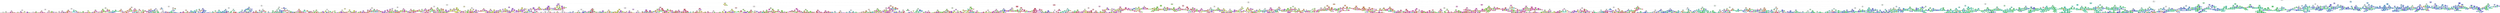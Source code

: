 digraph Tree {
node [shape=box, style="filled, rounded", color="black", fontname="helvetica"] ;
edge [fontname="helvetica"] ;
0 [label="A0T0G5C5 <= 0.0\ngini = 0.9\nsamples = 58872\nvalue = [9440, 9337, 9223, 9407, 9113, 9327, 9216, 9297, 9367\n9267]\nclass = r", fillcolor="#ffffff"] ;
1 [label="A2T1G2C5 <= -0.0\ngini = 0.89\nsamples = 49135\nvalue = [9389, 9337, 9223, 8990, 8912, 1386, 2394, 9295, 9367\n9267]\nclass = r", fillcolor="#ffffff"] ;
0 -> 1 [labeldistance=2.5, labelangle=45, headlabel="True"] ;
2 [label="A5T0G2C3 <= -0.0\ngini = 0.85\nsamples = 37337\nvalue = [9013, 9291, 9066, 1046, 1211, 694, 1044, 9222, 9212\n9115]\nclass = o", fillcolor="#ffffff"] ;
1 -> 2 ;
3 [label="A0T1G9C0 <= -0.0\ngini = 0.67\nsamples = 11415\nvalue = [483, 7250, 671, 261, 283, 166, 258, 7091, 703, 690]\nclass = o", fillcolor="#fffffc"] ;
2 -> 3 ;
4 [label="A3T0G0C7 <= -0.0\ngini = 0.66\nsamples = 8524\nvalue = [477, 2724, 661, 261, 283, 166, 258, 7091, 703, 690]\nclass = 1", fillcolor="#d9adf4"] ;
3 -> 4 ;
5 [label="A6T3G0C1 <= 0.0\ngini = 0.88\nsamples = 3126\nvalue = [471, 823, 564, 257, 275, 163, 247, 797, 593, 654]\nclass = o", fillcolor="#fffffe"] ;
4 -> 5 ;
6 [label="A1T2G5C2 <= -0.0\ngini = 0.89\nsamples = 2102\nvalue = [399, 280, 385, 247, 260, 155, 243, 327, 480, 484]\nclass = 2", fillcolor="#ffffff"] ;
5 -> 6 ;
7 [label="A2T1G4C3 <= -0.0\ngini = 0.87\nsamples = 1572\nvalue = [299, 270, 361, 86, 106, 51, 92, 313, 434, 430]\nclass = 8", fillcolor="#ffffff"] ;
6 -> 7 ;
8 [label="A2T0G4C4 <= -0.0\ngini = 0.84\nsamples = 1321\nvalue = [224, 268, 345, 33, 50, 8, 22, 303, 414, 412]\nclass = 8", fillcolor="#ffffff"] ;
7 -> 8 ;
9 [label="A7T0G2C1 <= 0.0\ngini = 0.84\nsamples = 1199\nvalue = [153, 264, 317, 23, 36, 5, 16, 298, 384, 390]\nclass = 2", fillcolor="#fffefe"] ;
8 -> 9 ;
10 [label="A3T2G4C1 <= -0.0\ngini = 0.84\nsamples = 1070\nvalue = [145, 240, 223, 20, 36, 5, 16, 286, 344, 360]\nclass = 2", fillcolor="#fffdfd"] ;
9 -> 10 ;
11 [label="A1T4G2C3 <= -0.0\ngini = 0.83\nsamples = 687\nvalue = [69, 203, 147, 8, 19, 1, 9, 230, 187, 210]\nclass = 1", fillcolor="#fdfafe"] ;
10 -> 11 ;
12 [label="A5T5G0C0 <= 0.0\ngini = 0.8\nsamples = 435\nvalue = [29, 171, 77, 3, 12, 0, 4, 186, 93, 107]\nclass = 1", fillcolor="#fcf9fe"] ;
11 -> 12 ;
13 [label="A4T1G5C0 <= -0.0\ngini = 0.83\nsamples = 239\nvalue = [16, 62, 54, 2, 12, 0, 4, 79, 70, 72]\nclass = 1", fillcolor="#fdfafe"] ;
12 -> 13 ;
14 [label="A4T2G4C0 <= -0.0\ngini = 0.82\nsamples = 197\nvalue = [12, 61, 47, 2, 9, 0, 4, 72, 39, 60]\nclass = 1", fillcolor="#fbf6fe"] ;
13 -> 14 ;
15 [label="A6T2G0C2 <= 0.0\ngini = 0.82\nsamples = 174\nvalue = [11, 61, 33, 2, 7, 0, 4, 66, 31, 52]\nclass = 1", fillcolor="#fdfafe"] ;
14 -> 15 ;
16 [label="gini = 0.83\nsamples = 146\nvalue = [10, 42, 31, 2, 7, 0, 4, 50, 30, 51]\nclass = 2", fillcolor="#fffefe"] ;
15 -> 16 ;
17 [label="gini = 0.61\nsamples = 28\nvalue = [1, 19, 2, 0, 0, 0, 0, 16, 1, 1]\nclass = o", fillcolor="#fbfce6"] ;
15 -> 17 ;
18 [label="A5T1G3C1 <= -0.0\ngini = 0.76\nsamples = 23\nvalue = [1, 0, 14, 0, 2, 0, 0, 6, 8, 8]\nclass = w", fillcolor="#e5fad9"] ;
14 -> 18 ;
19 [label="gini = 0.65\nsamples = 13\nvalue = [0, 0, 12, 0, 2, 0, 0, 6, 4, 0]\nclass = w", fillcolor="#d3f6bd"] ;
18 -> 19 ;
20 [label="gini = 0.62\nsamples = 10\nvalue = [1, 0, 2, 0, 0, 0, 0, 0, 4, 8]\nclass = 2", fillcolor="#f6b7c2"] ;
18 -> 20 ;
21 [label="A2T5G1C2 <= 0.0\ngini = 0.71\nsamples = 42\nvalue = [4, 1, 7, 0, 3, 0, 0, 7, 31, 12]\nclass = 8", fillcolor="#f6b8e8"] ;
13 -> 21 ;
22 [label="A5T1G3C1 <= 0.0\ngini = 0.65\nsamples = 34\nvalue = [4, 1, 5, 0, 3, 0, 0, 6, 31, 6]\nclass = 8", fillcolor="#f29ce0"] ;
21 -> 22 ;
23 [label="gini = 0.77\nsamples = 25\nvalue = [3, 1, 5, 0, 3, 0, 0, 6, 16, 6]\nclass = 8", fillcolor="#f7c5ec"] ;
22 -> 23 ;
24 [label="gini = 0.12\nsamples = 9\nvalue = [1, 0, 0, 0, 0, 0, 0, 0, 15, 0]\nclass = 8", fillcolor="#e746c4"] ;
22 -> 24 ;
25 [label="A2T3G0C5 <= -0.0\ngini = 0.49\nsamples = 8\nvalue = [0, 0, 2, 0, 0, 0, 0, 1, 0, 6]\nclass = 2", fillcolor="#f08ea0"] ;
21 -> 25 ;
26 [label="gini = 0.44\nsamples = 3\nvalue = [0, 0, 2, 0, 0, 0, 0, 1, 0, 0]\nclass = w", fillcolor="#bdf29c"] ;
25 -> 26 ;
27 [label="gini = 0.0\nsamples = 5\nvalue = [0, 0, 0, 0, 0, 0, 0, 0, 0, 6]\nclass = 2", fillcolor="#e53958"] ;
25 -> 27 ;
28 [label="A6T2G2C0 <= 0.0\ngini = 0.73\nsamples = 196\nvalue = [13, 109, 23, 1, 0, 0, 0, 107, 23, 35]\nclass = o", fillcolor="#fffffd"] ;
12 -> 28 ;
29 [label="A2T6G1C1 <= -0.0\ngini = 0.72\nsamples = 72\nvalue = [5, 21, 9, 0, 0, 0, 0, 54, 11, 18]\nclass = 1", fillcolor="#e0bcf6"] ;
28 -> 29 ;
30 [label="A1T6G1C2 <= 0.02\ngini = 0.77\nsamples = 12\nvalue = [3, 4, 3, 0, 0, 0, 0, 1, 5, 0]\nclass = 8", fillcolor="#fdeefa"] ;
29 -> 30 ;
31 [label="gini = 0.69\nsamples = 11\nvalue = [3, 0, 3, 0, 0, 0, 0, 1, 5, 0]\nclass = 8", fillcolor="#f9d3f1"] ;
30 -> 31 ;
32 [label="gini = 0.0\nsamples = 1\nvalue = [0, 4, 0, 0, 0, 0, 0, 0, 0, 0]\nclass = o", fillcolor="#e2e539"] ;
30 -> 32 ;
33 [label="A4T3G1C2 <= 0.02\ngini = 0.66\nsamples = 60\nvalue = [2, 17, 6, 0, 0, 0, 0, 53, 6, 18]\nclass = 1", fillcolor="#d9acf4"] ;
29 -> 33 ;
34 [label="gini = 0.64\nsamples = 57\nvalue = [2, 17, 6, 0, 0, 0, 0, 53, 6, 12]\nclass = 1", fillcolor="#d5a5f3"] ;
33 -> 34 ;
35 [label="gini = 0.0\nsamples = 3\nvalue = [0, 0, 0, 0, 0, 0, 0, 0, 0, 6]\nclass = 2", fillcolor="#e53958"] ;
33 -> 35 ;
36 [label="A5T1G0C4 <= 0.0\ngini = 0.7\nsamples = 124\nvalue = [8, 88, 14, 1, 0, 0, 0, 53, 12, 17]\nclass = o", fillcolor="#f8f8ce"] ;
28 -> 36 ;
37 [label="A1T3G2C4 <= -0.0\ngini = 0.68\nsamples = 114\nvalue = [8, 88, 12, 1, 0, 0, 0, 40, 12, 15]\nclass = o", fillcolor="#f5f6b9"] ;
36 -> 37 ;
38 [label="gini = 0.57\nsamples = 94\nvalue = [1, 86, 6, 1, 0, 0, 0, 36, 5, 8]\nclass = o", fillcolor="#f1f3a2"] ;
37 -> 38 ;
39 [label="gini = 0.81\nsamples = 20\nvalue = [7, 2, 6, 0, 0, 0, 0, 4, 7, 7]\nclass = r", fillcolor="#ffffff"] ;
37 -> 39 ;
40 [label="A0T7G3C0 <= 0.0\ngini = 0.39\nsamples = 10\nvalue = [0, 0, 2, 0, 0, 0, 0, 13, 0, 2]\nclass = 1", fillcolor="#bc6eec"] ;
36 -> 40 ;
41 [label="gini = 0.23\nsamples = 8\nvalue = [0, 0, 0, 0, 0, 0, 0, 13, 0, 2]\nclass = 1", fillcolor="#b157e9"] ;
40 -> 41 ;
42 [label="gini = 0.0\nsamples = 2\nvalue = [0, 0, 2, 0, 0, 0, 0, 0, 0, 0]\nclass = w", fillcolor="#7be539"] ;
40 -> 42 ;
43 [label="A2T1G3C4 <= -0.01\ngini = 0.82\nsamples = 252\nvalue = [40, 32, 70, 5, 7, 1, 5, 44, 94, 103]\nclass = 2", fillcolor="#fef9fa"] ;
11 -> 43 ;
44 [label="A0T5G4C1 <= 0.0\ngini = 0.78\nsamples = 198\nvalue = [10, 30, 62, 0, 3, 0, 1, 32, 81, 90]\nclass = 2", fillcolor="#fef7f8"] ;
43 -> 44 ;
45 [label="A9T0G1C0 <= 0.0\ngini = 0.8\nsamples = 151\nvalue = [9, 28, 56, 0, 3, 0, 1, 27, 62, 49]\nclass = 8", fillcolor="#fef8fd"] ;
44 -> 45 ;
46 [label="A3T3G1C3 <= -0.0\ngini = 0.8\nsamples = 142\nvalue = [7, 28, 44, 0, 3, 0, 1, 27, 62, 44]\nclass = 8", fillcolor="#fceaf8"] ;
45 -> 46 ;
47 [label="gini = 0.7\nsamples = 32\nvalue = [1, 10, 9, 0, 3, 0, 0, 2, 21, 0]\nclass = 8", fillcolor="#f7c2ec"] ;
46 -> 47 ;
48 [label="gini = 0.8\nsamples = 110\nvalue = [6, 18, 35, 0, 0, 0, 1, 25, 41, 44]\nclass = 2", fillcolor="#fefafb"] ;
46 -> 48 ;
49 [label="A0T4G3C3 <= -0.0\ngini = 0.52\nsamples = 9\nvalue = [2, 0, 12, 0, 0, 0, 0, 0, 0, 5]\nclass = w", fillcolor="#bdf29c"] ;
45 -> 49 ;
50 [label="gini = 0.0\nsamples = 3\nvalue = [0, 0, 0, 0, 0, 0, 0, 0, 0, 5]\nclass = 2", fillcolor="#e53958"] ;
49 -> 50 ;
51 [label="gini = 0.24\nsamples = 6\nvalue = [2, 0, 12, 0, 0, 0, 0, 0, 0, 0]\nclass = w", fillcolor="#91e95a"] ;
49 -> 51 ;
52 [label="A2T2G6C0 <= -0.0\ngini = 0.62\nsamples = 47\nvalue = [1, 2, 6, 0, 0, 0, 0, 5, 19, 41]\nclass = 2", fillcolor="#f5b0bc"] ;
44 -> 52 ;
53 [label="A1T4G1C4 <= 0.0\ngini = 0.56\nsamples = 33\nvalue = [1, 2, 5, 0, 0, 0, 0, 5, 6, 33]\nclass = 2", fillcolor="#f08b9d"] ;
52 -> 53 ;
54 [label="gini = 0.42\nsamples = 26\nvalue = [1, 0, 4, 0, 0, 0, 0, 4, 2, 33]\nclass = 2", fillcolor="#ec6f86"] ;
53 -> 54 ;
55 [label="gini = 0.66\nsamples = 7\nvalue = [0, 2, 1, 0, 0, 0, 0, 1, 4, 0]\nclass = 8", fillcolor="#f6bdea"] ;
53 -> 55 ;
56 [label="A2T5G3C0 <= 0.0\ngini = 0.52\nsamples = 14\nvalue = [0, 0, 1, 0, 0, 0, 0, 0, 13, 8]\nclass = 8", fillcolor="#f6b8e8"] ;
52 -> 56 ;
57 [label="gini = 0.0\nsamples = 7\nvalue = [0, 0, 0, 0, 0, 0, 0, 0, 13, 0]\nclass = 8", fillcolor="#e539c0"] ;
56 -> 57 ;
58 [label="gini = 0.2\nsamples = 7\nvalue = [0, 0, 1, 0, 0, 0, 0, 0, 0, 8]\nclass = 2", fillcolor="#e8526d"] ;
56 -> 58 ;
59 [label="A6T3G1C0 <= 0.01\ngini = 0.82\nsamples = 54\nvalue = [30, 2, 8, 5, 4, 1, 4, 12, 13, 13]\nclass = r", fillcolor="#f9e4d4"] ;
43 -> 59 ;
60 [label="A0T6G1C3 <= -0.0\ngini = 0.8\nsamples = 50\nvalue = [30, 2, 1, 5, 4, 1, 4, 10, 13, 13]\nclass = r", fillcolor="#f9e0cf"] ;
59 -> 60 ;
61 [label="A3T3G1C3 <= -0.01\ngini = 0.75\nsamples = 10\nvalue = [1, 2, 0, 0, 3, 0, 1, 0, 7, 3]\nclass = 8", fillcolor="#f8c6ed"] ;
60 -> 61 ;
62 [label="gini = 0.64\nsamples = 3\nvalue = [1, 2, 0, 0, 0, 0, 0, 0, 0, 2]\nclass = o", fillcolor="#ffffff"] ;
61 -> 62 ;
63 [label="gini = 0.58\nsamples = 7\nvalue = [0, 0, 0, 0, 3, 0, 1, 0, 7, 1]\nclass = 8", fillcolor="#f3a7e3"] ;
61 -> 63 ;
64 [label="A3T0G6C1 <= -0.0\ngini = 0.74\nsamples = 40\nvalue = [29, 0, 1, 5, 1, 1, 3, 10, 6, 10]\nclass = r", fillcolor="#f6d4bc"] ;
60 -> 64 ;
65 [label="gini = 0.8\nsamples = 33\nvalue = [18, 0, 1, 5, 1, 1, 2, 10, 6, 10]\nclass = r", fillcolor="#fae8db"] ;
64 -> 65 ;
66 [label="gini = 0.15\nsamples = 7\nvalue = [11, 0, 0, 0, 0, 0, 1, 0, 0, 0]\nclass = r", fillcolor="#e78c4b"] ;
64 -> 66 ;
67 [label="A3T3G1C3 <= 0.01\ngini = 0.35\nsamples = 4\nvalue = [0, 0, 7, 0, 0, 0, 0, 2, 0, 0]\nclass = w", fillcolor="#a1ec72"] ;
59 -> 67 ;
68 [label="gini = 0.0\nsamples = 3\nvalue = [0, 0, 7, 0, 0, 0, 0, 0, 0, 0]\nclass = w", fillcolor="#7be539"] ;
67 -> 68 ;
69 [label="gini = 0.0\nsamples = 1\nvalue = [0, 0, 0, 0, 0, 0, 0, 2, 0, 0]\nclass = 1", fillcolor="#a339e5"] ;
67 -> 69 ;
70 [label="A0T1G5C4 <= 0.0\ngini = 0.82\nsamples = 383\nvalue = [76, 37, 76, 12, 17, 4, 7, 56, 157, 150]\nclass = 8", fillcolor="#fffcfe"] ;
10 -> 70 ;
71 [label="A0T2G1C7 <= 0.0\ngini = 0.8\nsamples = 367\nvalue = [72, 37, 76, 6, 5, 2, 4, 56, 157, 150]\nclass = 8", fillcolor="#fffcfe"] ;
70 -> 71 ;
72 [label="A1T4G0C5 <= -0.0\ngini = 0.8\nsamples = 354\nvalue = [56, 37, 76, 6, 5, 2, 4, 56, 155, 148]\nclass = 8", fillcolor="#fffcfe"] ;
71 -> 72 ;
73 [label="A4T6G0C0 <= 0.0\ngini = 0.82\nsamples = 254\nvalue = [41, 36, 64, 5, 5, 2, 4, 45, 72, 108]\nclass = 2", fillcolor="#fce8ec"] ;
72 -> 73 ;
74 [label="A3T2G5C0 <= 0.0\ngini = 0.8\nsamples = 207\nvalue = [33, 16, 54, 3, 5, 1, 2, 28, 71, 96]\nclass = 2", fillcolor="#fceaed"] ;
73 -> 74 ;
75 [label="gini = 0.81\nsamples = 162\nvalue = [16, 15, 49, 3, 5, 0, 2, 26, 60, 61]\nclass = 2", fillcolor="#fffefe"] ;
74 -> 75 ;
76 [label="gini = 0.68\nsamples = 45\nvalue = [17, 1, 5, 0, 0, 1, 0, 2, 11, 35]\nclass = 2", fillcolor="#f6bec8"] ;
74 -> 76 ;
77 [label="A2T2G0C6 <= -0.0\ngini = 0.81\nsamples = 47\nvalue = [8, 20, 10, 2, 0, 1, 2, 17, 1, 12]\nclass = o", fillcolor="#fdfef4"] ;
73 -> 77 ;
78 [label="gini = 0.81\nsamples = 38\nvalue = [8, 20, 10, 2, 0, 1, 2, 8, 1, 9]\nclass = o", fillcolor="#f9fad8"] ;
77 -> 78 ;
79 [label="gini = 0.38\nsamples = 9\nvalue = [0, 0, 0, 0, 0, 0, 0, 9, 0, 3]\nclass = 1", fillcolor="#c27bee"] ;
77 -> 79 ;
80 [label="A4T2G0C4 <= 0.0\ngini = 0.66\nsamples = 100\nvalue = [15, 1, 12, 1, 0, 0, 0, 11, 83, 40]\nclass = 8", fillcolor="#f6bae9"] ;
72 -> 80 ;
81 [label="A6T4G0C0 <= 0.0\ngini = 0.63\nsamples = 97\nvalue = [15, 1, 12, 1, 0, 0, 0, 3, 83, 40]\nclass = 8", fillcolor="#f5b5e7"] ;
80 -> 81 ;
82 [label="gini = 0.61\nsamples = 94\nvalue = [15, 1, 7, 1, 0, 0, 0, 3, 83, 40]\nclass = 8", fillcolor="#f5b2e6"] ;
81 -> 82 ;
83 [label="gini = 0.0\nsamples = 3\nvalue = [0, 0, 5, 0, 0, 0, 0, 0, 0, 0]\nclass = w", fillcolor="#7be539"] ;
81 -> 83 ;
84 [label="gini = 0.0\nsamples = 3\nvalue = [0, 0, 0, 0, 0, 0, 0, 8, 0, 0]\nclass = 1", fillcolor="#a339e5"] ;
80 -> 84 ;
85 [label="A7T2G0C1 <= 0.0\ngini = 0.34\nsamples = 13\nvalue = [16, 0, 0, 0, 0, 0, 0, 0, 2, 2]\nclass = r", fillcolor="#eb9d65"] ;
71 -> 85 ;
86 [label="A2T4G1C3 <= -0.0\ngini = 0.11\nsamples = 11\nvalue = [16, 0, 0, 0, 0, 0, 0, 0, 1, 0]\nclass = r", fillcolor="#e78945"] ;
85 -> 86 ;
87 [label="A0T3G6C1 <= -0.0\ngini = 0.5\nsamples = 2\nvalue = [1, 0, 0, 0, 0, 0, 0, 0, 1, 0]\nclass = r", fillcolor="#ffffff"] ;
86 -> 87 ;
88 [label="gini = 0.0\nsamples = 1\nvalue = [0, 0, 0, 0, 0, 0, 0, 0, 1, 0]\nclass = 8", fillcolor="#e539c0"] ;
87 -> 88 ;
89 [label="gini = 0.0\nsamples = 1\nvalue = [1, 0, 0, 0, 0, 0, 0, 0, 0, 0]\nclass = r", fillcolor="#e58139"] ;
87 -> 89 ;
90 [label="gini = 0.0\nsamples = 9\nvalue = [15, 0, 0, 0, 0, 0, 0, 0, 0, 0]\nclass = r", fillcolor="#e58139"] ;
86 -> 90 ;
91 [label="A4T0G2C4 <= -0.0\ngini = 0.44\nsamples = 2\nvalue = [0, 0, 0, 0, 0, 0, 0, 0, 1, 2]\nclass = 2", fillcolor="#f29cac"] ;
85 -> 91 ;
92 [label="gini = 0.0\nsamples = 1\nvalue = [0, 0, 0, 0, 0, 0, 0, 0, 1, 0]\nclass = 8", fillcolor="#e539c0"] ;
91 -> 92 ;
93 [label="gini = 0.0\nsamples = 1\nvalue = [0, 0, 0, 0, 0, 0, 0, 0, 0, 2]\nclass = 2", fillcolor="#e53958"] ;
91 -> 93 ;
94 [label="A3T0G3C4 <= 0.0\ngini = 0.71\nsamples = 16\nvalue = [4, 0, 0, 6, 12, 2, 3, 0, 0, 0]\nclass = i", fillcolor="#c6f8ee"] ;
70 -> 94 ;
95 [label="A4T2G0C4 <= -0.0\ngini = 0.61\nsamples = 13\nvalue = [4, 0, 0, 0, 12, 2, 3, 0, 0, 0]\nclass = i", fillcolor="#a2f3e4"] ;
94 -> 95 ;
96 [label="A0T2G4C4 <= 0.02\ngini = 0.24\nsamples = 8\nvalue = [0, 0, 0, 0, 12, 2, 0, 0, 0, 0]\nclass = i", fillcolor="#5ae9cf"] ;
95 -> 96 ;
97 [label="gini = 0.0\nsamples = 6\nvalue = [0, 0, 0, 0, 12, 0, 0, 0, 0, 0]\nclass = i", fillcolor="#39e5c5"] ;
96 -> 97 ;
98 [label="gini = 0.0\nsamples = 2\nvalue = [0, 0, 0, 0, 0, 2, 0, 0, 0, 0]\nclass = d", fillcolor="#399de5"] ;
96 -> 98 ;
99 [label="A6T2G0C2 <= -0.0\ngini = 0.49\nsamples = 5\nvalue = [4, 0, 0, 0, 0, 0, 3, 0, 0, 0]\nclass = r", fillcolor="#f8e0ce"] ;
95 -> 99 ;
100 [label="gini = 0.0\nsamples = 2\nvalue = [0, 0, 0, 0, 0, 0, 3, 0, 0, 0]\nclass = 
", fillcolor="#3c39e5"] ;
99 -> 100 ;
101 [label="gini = 0.0\nsamples = 3\nvalue = [4, 0, 0, 0, 0, 0, 0, 0, 0, 0]\nclass = r", fillcolor="#e58139"] ;
99 -> 101 ;
102 [label="gini = 0.0\nsamples = 3\nvalue = [0, 0, 0, 6, 0, 0, 0, 0, 0, 0]\nclass = _", fillcolor="#39e55e"] ;
94 -> 102 ;
103 [label="A5T1G1C3 <= 0.01\ngini = 0.73\nsamples = 129\nvalue = [8, 24, 94, 3, 0, 0, 0, 12, 40, 30]\nclass = w", fillcolor="#d5f7c0"] ;
9 -> 103 ;
104 [label="A9T1G0C0 <= 0.0\ngini = 0.71\nsamples = 118\nvalue = [8, 16, 93, 3, 0, 0, 0, 12, 36, 28]\nclass = w", fillcolor="#d0f6b8"] ;
103 -> 104 ;
105 [label="A1T5G4C0 <= 0.0\ngini = 0.76\nsamples = 96\nvalue = [8, 14, 60, 3, 0, 0, 0, 12, 34, 25]\nclass = w", fillcolor="#e3f9d5"] ;
104 -> 105 ;
106 [label="A4T0G1C5 <= 0.0\ngini = 0.74\nsamples = 82\nvalue = [7, 13, 59, 3, 0, 0, 0, 11, 21, 22]\nclass = w", fillcolor="#d4f7bf"] ;
105 -> 106 ;
107 [label="A4T3G1C2 <= 0.01\ngini = 0.71\nsamples = 73\nvalue = [7, 6, 58, 3, 0, 0, 0, 11, 17, 18]\nclass = w", fillcolor="#cbf5b1"] ;
106 -> 107 ;
108 [label="A3T2G3C2 <= -0.01\ngini = 0.77\nsamples = 48\nvalue = [7, 3, 25, 3, 0, 0, 0, 3, 17, 16]\nclass = w", fillcolor="#ecfbe3"] ;
107 -> 108 ;
109 [label="gini = 0.71\nsamples = 12\nvalue = [0, 2, 1, 3, 0, 0, 0, 2, 10, 3]\nclass = 8", fillcolor="#f5b2e6"] ;
108 -> 109 ;
110 [label="gini = 0.7\nsamples = 36\nvalue = [7, 1, 24, 0, 0, 0, 0, 1, 7, 13]\nclass = w", fillcolor="#dbf8c9"] ;
108 -> 110 ;
111 [label="A5T4G0C1 <= 0.01\ngini = 0.45\nsamples = 25\nvalue = [0, 3, 33, 0, 0, 0, 0, 8, 0, 2]\nclass = w", fillcolor="#a8ee7d"] ;
107 -> 111 ;
112 [label="gini = 0.11\nsamples = 19\nvalue = [0, 0, 32, 0, 0, 0, 0, 0, 0, 2]\nclass = w", fillcolor="#83e745"] ;
111 -> 112 ;
113 [label="gini = 0.49\nsamples = 6\nvalue = [0, 3, 1, 0, 0, 0, 0, 8, 0, 0]\nclass = 1", fillcolor="#cc91f1"] ;
111 -> 113 ;
114 [label="A0T1G5C4 <= -0.0\ngini = 0.68\nsamples = 9\nvalue = [0, 7, 1, 0, 0, 0, 0, 0, 4, 4]\nclass = o", fillcolor="#f8f8ce"] ;
106 -> 114 ;
115 [label="A0T5G3C2 <= -0.0\ngini = 0.5\nsamples = 5\nvalue = [0, 0, 0, 0, 0, 0, 0, 0, 4, 4]\nclass = 8", fillcolor="#ffffff"] ;
114 -> 115 ;
116 [label="gini = 0.0\nsamples = 2\nvalue = [0, 0, 0, 0, 0, 0, 0, 0, 0, 4]\nclass = 2", fillcolor="#e53958"] ;
115 -> 116 ;
117 [label="gini = 0.0\nsamples = 3\nvalue = [0, 0, 0, 0, 0, 0, 0, 0, 4, 0]\nclass = 8", fillcolor="#e539c0"] ;
115 -> 117 ;
118 [label="A5T1G2C2 <= -0.0\ngini = 0.22\nsamples = 4\nvalue = [0, 7, 1, 0, 0, 0, 0, 0, 0, 0]\nclass = o", fillcolor="#e6e955"] ;
114 -> 118 ;
119 [label="gini = 0.0\nsamples = 3\nvalue = [0, 7, 0, 0, 0, 0, 0, 0, 0, 0]\nclass = o", fillcolor="#e2e539"] ;
118 -> 119 ;
120 [label="gini = 0.0\nsamples = 1\nvalue = [0, 0, 1, 0, 0, 0, 0, 0, 0, 0]\nclass = w", fillcolor="#7be539"] ;
118 -> 120 ;
121 [label="A1T5G1C3 <= 0.0\ngini = 0.54\nsamples = 14\nvalue = [1, 1, 1, 0, 0, 0, 0, 1, 13, 3]\nclass = 8", fillcolor="#f08bda"] ;
105 -> 121 ;
122 [label="A2T3G3C2 <= -0.01\ngini = 0.62\nsamples = 4\nvalue = [0, 1, 0, 0, 0, 0, 0, 1, 0, 2]\nclass = 2", fillcolor="#f6bdc7"] ;
121 -> 122 ;
123 [label="A4T3G2C1 <= 0.0\ngini = 0.5\nsamples = 2\nvalue = [0, 1, 0, 0, 0, 0, 0, 1, 0, 0]\nclass = o", fillcolor="#ffffff"] ;
122 -> 123 ;
124 [label="gini = 0.0\nsamples = 1\nvalue = [0, 0, 0, 0, 0, 0, 0, 1, 0, 0]\nclass = 1", fillcolor="#a339e5"] ;
123 -> 124 ;
125 [label="gini = 0.0\nsamples = 1\nvalue = [0, 1, 0, 0, 0, 0, 0, 0, 0, 0]\nclass = o", fillcolor="#e2e539"] ;
123 -> 125 ;
126 [label="gini = 0.0\nsamples = 2\nvalue = [0, 0, 0, 0, 0, 0, 0, 0, 0, 2]\nclass = 2", fillcolor="#e53958"] ;
122 -> 126 ;
127 [label="A2T2G4C2 <= -0.01\ngini = 0.33\nsamples = 10\nvalue = [1, 0, 1, 0, 0, 0, 0, 0, 13, 1]\nclass = 8", fillcolor="#ea61cd"] ;
121 -> 127 ;
128 [label="A1T2G2C5 <= -0.01\ngini = 0.75\nsamples = 4\nvalue = [1, 0, 1, 0, 0, 0, 0, 0, 1, 1]\nclass = r", fillcolor="#ffffff"] ;
127 -> 128 ;
129 [label="gini = 0.5\nsamples = 2\nvalue = [0, 0, 0, 0, 0, 0, 0, 0, 1, 1]\nclass = 8", fillcolor="#ffffff"] ;
128 -> 129 ;
130 [label="gini = 0.5\nsamples = 2\nvalue = [1, 0, 1, 0, 0, 0, 0, 0, 0, 0]\nclass = r", fillcolor="#ffffff"] ;
128 -> 130 ;
131 [label="gini = 0.0\nsamples = 6\nvalue = [0, 0, 0, 0, 0, 0, 0, 0, 12, 0]\nclass = 8", fillcolor="#e539c0"] ;
127 -> 131 ;
132 [label="A7T2G1C0 <= 0.0\ngini = 0.31\nsamples = 22\nvalue = [0, 2, 33, 0, 0, 0, 0, 0, 2, 3]\nclass = w", fillcolor="#94ea5e"] ;
104 -> 132 ;
133 [label="A1T4G0C5 <= -0.0\ngini = 0.67\nsamples = 4\nvalue = [0, 1, 1, 0, 0, 0, 0, 0, 1, 3]\nclass = 2", fillcolor="#f5b0bc"] ;
132 -> 133 ;
134 [label="A1T4G2C3 <= -0.01\ngini = 0.67\nsamples = 3\nvalue = [0, 1, 1, 0, 0, 0, 0, 0, 1, 0]\nclass = o", fillcolor="#ffffff"] ;
133 -> 134 ;
135 [label="A7T2G0C1 <= 0.0\ngini = 0.5\nsamples = 2\nvalue = [0, 1, 1, 0, 0, 0, 0, 0, 0, 0]\nclass = o", fillcolor="#ffffff"] ;
134 -> 135 ;
136 [label="gini = 0.0\nsamples = 1\nvalue = [0, 1, 0, 0, 0, 0, 0, 0, 0, 0]\nclass = o", fillcolor="#e2e539"] ;
135 -> 136 ;
137 [label="gini = 0.0\nsamples = 1\nvalue = [0, 0, 1, 0, 0, 0, 0, 0, 0, 0]\nclass = w", fillcolor="#7be539"] ;
135 -> 137 ;
138 [label="gini = 0.0\nsamples = 1\nvalue = [0, 0, 0, 0, 0, 0, 0, 0, 1, 0]\nclass = 8", fillcolor="#e539c0"] ;
134 -> 138 ;
139 [label="gini = 0.0\nsamples = 1\nvalue = [0, 0, 0, 0, 0, 0, 0, 0, 0, 3]\nclass = 2", fillcolor="#e53958"] ;
133 -> 139 ;
140 [label="A3T1G3C3 <= -0.0\ngini = 0.11\nsamples = 18\nvalue = [0, 1, 32, 0, 0, 0, 0, 0, 1, 0]\nclass = w", fillcolor="#83e745"] ;
132 -> 140 ;
141 [label="A3T2G2C3 <= -0.01\ngini = 0.06\nsamples = 17\nvalue = [0, 1, 32, 0, 0, 0, 0, 0, 0, 0]\nclass = w", fillcolor="#7fe63f"] ;
140 -> 141 ;
142 [label="gini = 0.0\nsamples = 1\nvalue = [0, 1, 0, 0, 0, 0, 0, 0, 0, 0]\nclass = o", fillcolor="#e2e539"] ;
141 -> 142 ;
143 [label="gini = 0.0\nsamples = 16\nvalue = [0, 0, 32, 0, 0, 0, 0, 0, 0, 0]\nclass = w", fillcolor="#7be539"] ;
141 -> 143 ;
144 [label="gini = 0.0\nsamples = 1\nvalue = [0, 0, 0, 0, 0, 0, 0, 0, 1, 0]\nclass = 8", fillcolor="#e539c0"] ;
140 -> 144 ;
145 [label="A4T5G0C1 <= 0.01\ngini = 0.62\nsamples = 11\nvalue = [0, 8, 1, 0, 0, 0, 0, 0, 4, 2]\nclass = o", fillcolor="#f4f6b7"] ;
103 -> 145 ;
146 [label="A5T2G1C2 <= 0.02\ngini = 0.57\nsamples = 5\nvalue = [0, 0, 1, 0, 0, 0, 0, 0, 4, 2]\nclass = 8", fillcolor="#f5b0e6"] ;
145 -> 146 ;
147 [label="A6T0G1C3 <= 0.01\ngini = 0.32\nsamples = 4\nvalue = [0, 0, 1, 0, 0, 0, 0, 0, 4, 0]\nclass = 8", fillcolor="#ec6ad0"] ;
146 -> 147 ;
148 [label="gini = 0.0\nsamples = 3\nvalue = [0, 0, 0, 0, 0, 0, 0, 0, 4, 0]\nclass = 8", fillcolor="#e539c0"] ;
147 -> 148 ;
149 [label="gini = 0.0\nsamples = 1\nvalue = [0, 0, 1, 0, 0, 0, 0, 0, 0, 0]\nclass = w", fillcolor="#7be539"] ;
147 -> 149 ;
150 [label="gini = 0.0\nsamples = 1\nvalue = [0, 0, 0, 0, 0, 0, 0, 0, 0, 2]\nclass = 2", fillcolor="#e53958"] ;
146 -> 150 ;
151 [label="gini = 0.0\nsamples = 6\nvalue = [0, 8, 0, 0, 0, 0, 0, 0, 0, 0]\nclass = o", fillcolor="#e2e539"] ;
145 -> 151 ;
152 [label="A4T3G2C1 <= 0.01\ngini = 0.8\nsamples = 122\nvalue = [71, 4, 28, 10, 14, 3, 6, 5, 30, 22]\nclass = r", fillcolor="#f8dfcd"] ;
8 -> 152 ;
153 [label="A7T0G3C0 <= 0.0\ngini = 0.71\nsamples = 76\nvalue = [60, 0, 13, 10, 12, 3, 4, 4, 5, 10]\nclass = r", fillcolor="#f4c8a9"] ;
152 -> 153 ;
154 [label="A3T4G0C3 <= -0.0\ngini = 0.84\nsamples = 51\nvalue = [21, 0, 9, 10, 12, 3, 4, 4, 3, 9]\nclass = r", fillcolor="#fbede3"] ;
153 -> 154 ;
155 [label="A4T1G2C3 <= 0.0\ngini = 0.78\nsamples = 25\nvalue = [1, 0, 3, 9, 12, 3, 4, 1, 0, 2]\nclass = i", fillcolor="#e8fcf8"] ;
154 -> 155 ;
156 [label="A2T5G1C2 <= 0.0\ngini = 0.76\nsamples = 18\nvalue = [1, 0, 3, 1, 11, 3, 4, 1, 0, 2]\nclass = i", fillcolor="#c0f7ed"] ;
155 -> 156 ;
157 [label="A1T5G2C2 <= -0.0\ngini = 0.85\nsamples = 14\nvalue = [1, 0, 3, 1, 2, 3, 3, 1, 0, 2]\nclass = w", fillcolor="#ffffff"] ;
156 -> 157 ;
158 [label="A6T1G2C1 <= 0.0\ngini = 0.83\nsamples = 9\nvalue = [1, 0, 3, 1, 2, 1, 0, 1, 0, 2]\nclass = w", fillcolor="#f0fce9"] ;
157 -> 158 ;
159 [label="gini = 0.79\nsamples = 8\nvalue = [1, 0, 3, 1, 0, 1, 0, 1, 0, 2]\nclass = w", fillcolor="#ecfbe3"] ;
158 -> 159 ;
160 [label="gini = 0.0\nsamples = 1\nvalue = [0, 0, 0, 0, 2, 0, 0, 0, 0, 0]\nclass = i", fillcolor="#39e5c5"] ;
158 -> 160 ;
161 [label="A5T3G0C2 <= 0.01\ngini = 0.48\nsamples = 5\nvalue = [0, 0, 0, 0, 0, 2, 3, 0, 0, 0]\nclass = 
", fillcolor="#bebdf6"] ;
157 -> 161 ;
162 [label="gini = 0.44\nsamples = 3\nvalue = [0, 0, 0, 0, 0, 2, 1, 0, 0, 0]\nclass = d", fillcolor="#9ccef2"] ;
161 -> 162 ;
163 [label="gini = 0.0\nsamples = 2\nvalue = [0, 0, 0, 0, 0, 0, 2, 0, 0, 0]\nclass = 
", fillcolor="#3c39e5"] ;
161 -> 163 ;
164 [label="A4T0G3C3 <= 0.0\ngini = 0.18\nsamples = 4\nvalue = [0, 0, 0, 0, 9, 0, 1, 0, 0, 0]\nclass = i", fillcolor="#4fe8cb"] ;
156 -> 164 ;
165 [label="gini = 0.0\nsamples = 3\nvalue = [0, 0, 0, 0, 9, 0, 0, 0, 0, 0]\nclass = i", fillcolor="#39e5c5"] ;
164 -> 165 ;
166 [label="gini = 0.0\nsamples = 1\nvalue = [0, 0, 0, 0, 0, 0, 1, 0, 0, 0]\nclass = 
", fillcolor="#3c39e5"] ;
164 -> 166 ;
167 [label="A4T2G2C2 <= 0.01\ngini = 0.2\nsamples = 7\nvalue = [0, 0, 0, 8, 1, 0, 0, 0, 0, 0]\nclass = _", fillcolor="#52e872"] ;
155 -> 167 ;
168 [label="gini = 0.0\nsamples = 6\nvalue = [0, 0, 0, 8, 0, 0, 0, 0, 0, 0]\nclass = _", fillcolor="#39e55e"] ;
167 -> 168 ;
169 [label="gini = 0.0\nsamples = 1\nvalue = [0, 0, 0, 0, 1, 0, 0, 0, 0, 0]\nclass = i", fillcolor="#39e5c5"] ;
167 -> 169 ;
170 [label="A4T0G1C5 <= 0.0\ngini = 0.68\nsamples = 26\nvalue = [20, 0, 6, 1, 0, 0, 0, 3, 3, 7]\nclass = r", fillcolor="#f5cdb1"] ;
154 -> 170 ;
171 [label="A5T1G2C2 <= -0.0\ngini = 0.13\nsamples = 9\nvalue = [13, 0, 0, 1, 0, 0, 0, 0, 0, 0]\nclass = r", fillcolor="#e78b48"] ;
170 -> 171 ;
172 [label="gini = 0.0\nsamples = 1\nvalue = [0, 0, 0, 1, 0, 0, 0, 0, 0, 0]\nclass = _", fillcolor="#39e55e"] ;
171 -> 172 ;
173 [label="gini = 0.0\nsamples = 8\nvalue = [13, 0, 0, 0, 0, 0, 0, 0, 0, 0]\nclass = r", fillcolor="#e58139"] ;
171 -> 173 ;
174 [label="A1T4G2C3 <= -0.01\ngini = 0.78\nsamples = 17\nvalue = [7, 0, 6, 0, 0, 0, 0, 3, 3, 7]\nclass = r", fillcolor="#ffffff"] ;
170 -> 174 ;
175 [label="gini = 0.0\nsamples = 1\nvalue = [0, 0, 0, 0, 0, 0, 0, 3, 0, 0]\nclass = 1", fillcolor="#a339e5"] ;
174 -> 175 ;
176 [label="A1T8G0C1 <= 0.0\ngini = 0.73\nsamples = 16\nvalue = [7, 0, 6, 0, 0, 0, 0, 0, 3, 7]\nclass = r", fillcolor="#ffffff"] ;
174 -> 176 ;
177 [label="A2T2G1C5 <= -0.0\ngini = 0.62\nsamples = 9\nvalue = [3, 0, 4, 0, 0, 0, 0, 0, 0, 7]\nclass = 2", fillcolor="#f7c4cd"] ;
176 -> 177 ;
178 [label="gini = 0.62\nsamples = 5\nvalue = [2, 0, 4, 0, 0, 0, 0, 0, 0, 2]\nclass = w", fillcolor="#d3f6bd"] ;
177 -> 178 ;
179 [label="gini = 0.28\nsamples = 4\nvalue = [1, 0, 0, 0, 0, 0, 0, 0, 0, 5]\nclass = 2", fillcolor="#ea6179"] ;
177 -> 179 ;
180 [label="A2T2G0C6 <= -0.0\ngini = 0.64\nsamples = 7\nvalue = [4, 0, 2, 0, 0, 0, 0, 0, 3, 0]\nclass = r", fillcolor="#fbeade"] ;
176 -> 180 ;
181 [label="gini = 0.48\nsamples = 5\nvalue = [0, 0, 2, 0, 0, 0, 0, 0, 3, 0]\nclass = 8", fillcolor="#f6bdea"] ;
180 -> 181 ;
182 [label="gini = 0.0\nsamples = 2\nvalue = [4, 0, 0, 0, 0, 0, 0, 0, 0, 0]\nclass = r", fillcolor="#e58139"] ;
180 -> 182 ;
183 [label="A8T1G0C1 <= 0.0\ngini = 0.27\nsamples = 25\nvalue = [39, 0, 4, 0, 0, 0, 0, 0, 2, 1]\nclass = r", fillcolor="#e9965a"] ;
153 -> 183 ;
184 [label="A7T0G1C2 <= 0.0\ngini = 0.09\nsamples = 22\nvalue = [39, 0, 1, 0, 0, 0, 0, 0, 1, 0]\nclass = r", fillcolor="#e68743"] ;
183 -> 184 ;
185 [label="A0T5G0C5 <= 0.0\ngini = 0.05\nsamples = 20\nvalue = [38, 0, 0, 0, 0, 0, 0, 0, 1, 0]\nclass = r", fillcolor="#e6843e"] ;
184 -> 185 ;
186 [label="gini = 0.0\nsamples = 18\nvalue = [37, 0, 0, 0, 0, 0, 0, 0, 0, 0]\nclass = r", fillcolor="#e58139"] ;
185 -> 186 ;
187 [label="A2T0G6C2 <= 0.0\ngini = 0.5\nsamples = 2\nvalue = [1, 0, 0, 0, 0, 0, 0, 0, 1, 0]\nclass = r", fillcolor="#ffffff"] ;
185 -> 187 ;
188 [label="gini = 0.0\nsamples = 1\nvalue = [1, 0, 0, 0, 0, 0, 0, 0, 0, 0]\nclass = r", fillcolor="#e58139"] ;
187 -> 188 ;
189 [label="gini = 0.0\nsamples = 1\nvalue = [0, 0, 0, 0, 0, 0, 0, 0, 1, 0]\nclass = 8", fillcolor="#e539c0"] ;
187 -> 189 ;
190 [label="A8T1G0C1 <= 0.0\ngini = 0.5\nsamples = 2\nvalue = [1, 0, 1, 0, 0, 0, 0, 0, 0, 0]\nclass = r", fillcolor="#ffffff"] ;
184 -> 190 ;
191 [label="gini = 0.0\nsamples = 1\nvalue = [1, 0, 0, 0, 0, 0, 0, 0, 0, 0]\nclass = r", fillcolor="#e58139"] ;
190 -> 191 ;
192 [label="gini = 0.0\nsamples = 1\nvalue = [0, 0, 1, 0, 0, 0, 0, 0, 0, 0]\nclass = w", fillcolor="#7be539"] ;
190 -> 192 ;
193 [label="A2T4G2C2 <= 0.0\ngini = 0.56\nsamples = 3\nvalue = [0, 0, 3, 0, 0, 0, 0, 0, 1, 1]\nclass = w", fillcolor="#bdf29c"] ;
183 -> 193 ;
194 [label="gini = 0.0\nsamples = 1\nvalue = [0, 0, 3, 0, 0, 0, 0, 0, 0, 0]\nclass = w", fillcolor="#7be539"] ;
193 -> 194 ;
195 [label="A0T5G2C3 <= 0.0\ngini = 0.5\nsamples = 2\nvalue = [0, 0, 0, 0, 0, 0, 0, 0, 1, 1]\nclass = 8", fillcolor="#ffffff"] ;
193 -> 195 ;
196 [label="gini = 0.0\nsamples = 1\nvalue = [0, 0, 0, 0, 0, 0, 0, 0, 1, 0]\nclass = 8", fillcolor="#e539c0"] ;
195 -> 196 ;
197 [label="gini = 0.0\nsamples = 1\nvalue = [0, 0, 0, 0, 0, 0, 0, 0, 0, 1]\nclass = 2", fillcolor="#e53958"] ;
195 -> 197 ;
198 [label="A2T1G3C4 <= -0.01\ngini = 0.78\nsamples = 46\nvalue = [11, 4, 15, 0, 2, 0, 2, 1, 25, 12]\nclass = 8", fillcolor="#fadcf4"] ;
152 -> 198 ;
199 [label="A0T4G2C4 <= 0.0\ngini = 0.52\nsamples = 10\nvalue = [7, 2, 0, 0, 0, 0, 0, 0, 15, 0]\nclass = 8", fillcolor="#f3a2e1"] ;
198 -> 199 ;
200 [label="gini = 0.0\nsamples = 5\nvalue = [0, 0, 0, 0, 0, 0, 0, 0, 15, 0]\nclass = 8", fillcolor="#e539c0"] ;
199 -> 200 ;
201 [label="A2T3G5C0 <= 0.0\ngini = 0.35\nsamples = 5\nvalue = [7, 2, 0, 0, 0, 0, 0, 0, 0, 0]\nclass = r", fillcolor="#eca572"] ;
199 -> 201 ;
202 [label="gini = 0.0\nsamples = 4\nvalue = [7, 0, 0, 0, 0, 0, 0, 0, 0, 0]\nclass = r", fillcolor="#e58139"] ;
201 -> 202 ;
203 [label="gini = 0.0\nsamples = 1\nvalue = [0, 2, 0, 0, 0, 0, 0, 0, 0, 0]\nclass = o", fillcolor="#e2e539"] ;
201 -> 203 ;
204 [label="A2T4G0C4 <= -0.0\ngini = 0.78\nsamples = 36\nvalue = [4, 2, 15, 0, 2, 0, 2, 1, 10, 12]\nclass = w", fillcolor="#f4fdee"] ;
198 -> 204 ;
205 [label="A4T1G3C2 <= 0.0\ngini = 0.64\nsamples = 12\nvalue = [0, 2, 0, 0, 2, 0, 1, 1, 1, 9]\nclass = 2", fillcolor="#f29cac"] ;
204 -> 205 ;
206 [label="A1T7G1C1 <= -0.0\ngini = 0.81\nsamples = 8\nvalue = [0, 2, 0, 0, 2, 0, 1, 1, 1, 2]\nclass = o", fillcolor="#ffffff"] ;
205 -> 206 ;
207 [label="A5T0G4C1 <= 0.01\ngini = 0.44\nsamples = 3\nvalue = [0, 0, 0, 0, 2, 0, 1, 0, 0, 0]\nclass = i", fillcolor="#9cf2e2"] ;
206 -> 207 ;
208 [label="A0T5G2C3 <= 0.01\ngini = 0.5\nsamples = 2\nvalue = [0, 0, 0, 0, 1, 0, 1, 0, 0, 0]\nclass = i", fillcolor="#ffffff"] ;
207 -> 208 ;
209 [label="gini = 0.0\nsamples = 1\nvalue = [0, 0, 0, 0, 0, 0, 1, 0, 0, 0]\nclass = 
", fillcolor="#3c39e5"] ;
208 -> 209 ;
210 [label="gini = 0.0\nsamples = 1\nvalue = [0, 0, 0, 0, 1, 0, 0, 0, 0, 0]\nclass = i", fillcolor="#39e5c5"] ;
208 -> 210 ;
211 [label="gini = 0.0\nsamples = 1\nvalue = [0, 0, 0, 0, 1, 0, 0, 0, 0, 0]\nclass = i", fillcolor="#39e5c5"] ;
207 -> 211 ;
212 [label="A0T8G1C1 <= 0.0\ngini = 0.72\nsamples = 5\nvalue = [0, 2, 0, 0, 0, 0, 0, 1, 1, 2]\nclass = o", fillcolor="#ffffff"] ;
206 -> 212 ;
213 [label="A2T7G1C0 <= 0.0\ngini = 0.62\nsamples = 4\nvalue = [0, 0, 0, 0, 0, 0, 0, 1, 1, 2]\nclass = 2", fillcolor="#f6bdc7"] ;
212 -> 213 ;
214 [label="gini = 0.0\nsamples = 2\nvalue = [0, 0, 0, 0, 0, 0, 0, 0, 0, 2]\nclass = 2", fillcolor="#e53958"] ;
213 -> 214 ;
215 [label="gini = 0.5\nsamples = 2\nvalue = [0, 0, 0, 0, 0, 0, 0, 1, 1, 0]\nclass = 1", fillcolor="#ffffff"] ;
213 -> 215 ;
216 [label="gini = 0.0\nsamples = 1\nvalue = [0, 2, 0, 0, 0, 0, 0, 0, 0, 0]\nclass = o", fillcolor="#e2e539"] ;
212 -> 216 ;
217 [label="gini = 0.0\nsamples = 4\nvalue = [0, 0, 0, 0, 0, 0, 0, 0, 0, 7]\nclass = 2", fillcolor="#e53958"] ;
205 -> 217 ;
218 [label="A0T5G0C5 <= 0.0\ngini = 0.68\nsamples = 24\nvalue = [4, 0, 15, 0, 0, 0, 1, 0, 9, 3]\nclass = w", fillcolor="#ddf8cb"] ;
204 -> 218 ;
219 [label="A1T7G1C1 <= 0.0\ngini = 0.57\nsamples = 15\nvalue = [3, 0, 13, 0, 0, 0, 1, 0, 1, 3]\nclass = w", fillcolor="#b6f191"] ;
218 -> 219 ;
220 [label="A0T3G5C2 <= -0.0\ngini = 0.75\nsamples = 9\nvalue = [3, 0, 4, 0, 0, 0, 1, 0, 1, 3]\nclass = w", fillcolor="#f0fce9"] ;
219 -> 220 ;
221 [label="A4T0G1C5 <= 0.0\ngini = 0.67\nsamples = 6\nvalue = [3, 0, 4, 0, 0, 0, 1, 0, 1, 0]\nclass = w", fillcolor="#e9fbde"] ;
220 -> 221 ;
222 [label="gini = 0.5\nsamples = 5\nvalue = [0, 0, 4, 0, 0, 0, 1, 0, 1, 0]\nclass = w", fillcolor="#b0ef88"] ;
221 -> 222 ;
223 [label="gini = 0.0\nsamples = 1\nvalue = [3, 0, 0, 0, 0, 0, 0, 0, 0, 0]\nclass = r", fillcolor="#e58139"] ;
221 -> 223 ;
224 [label="gini = 0.0\nsamples = 3\nvalue = [0, 0, 0, 0, 0, 0, 0, 0, 0, 3]\nclass = 2", fillcolor="#e53958"] ;
220 -> 224 ;
225 [label="gini = 0.0\nsamples = 6\nvalue = [0, 0, 9, 0, 0, 0, 0, 0, 0, 0]\nclass = w", fillcolor="#7be539"] ;
219 -> 225 ;
226 [label="A2T3G1C4 <= -0.0\ngini = 0.43\nsamples = 9\nvalue = [1, 0, 2, 0, 0, 0, 0, 0, 8, 0]\nclass = 8", fillcolor="#ee7bd5"] ;
218 -> 226 ;
227 [label="gini = 0.0\nsamples = 2\nvalue = [0, 0, 2, 0, 0, 0, 0, 0, 0, 0]\nclass = w", fillcolor="#7be539"] ;
226 -> 227 ;
228 [label="A5T1G0C4 <= 0.0\ngini = 0.2\nsamples = 7\nvalue = [1, 0, 0, 0, 0, 0, 0, 0, 8, 0]\nclass = 8", fillcolor="#e852c8"] ;
226 -> 228 ;
229 [label="gini = 0.0\nsamples = 6\nvalue = [0, 0, 0, 0, 0, 0, 0, 0, 8, 0]\nclass = 8", fillcolor="#e539c0"] ;
228 -> 229 ;
230 [label="gini = 0.0\nsamples = 1\nvalue = [1, 0, 0, 0, 0, 0, 0, 0, 0, 0]\nclass = r", fillcolor="#e58139"] ;
228 -> 230 ;
231 [label="A2T4G2C2 <= 0.0\ngini = 0.85\nsamples = 251\nvalue = [75, 2, 16, 53, 56, 43, 70, 10, 20, 18]\nclass = r", fillcolor="#fffdfc"] ;
7 -> 231 ;
232 [label="A7T1G0C2 <= 0.01\ngini = 0.83\nsamples = 151\nvalue = [35, 0, 3, 37, 29, 33, 56, 4, 8, 12]\nclass = 
", fillcolor="#eaeafc"] ;
231 -> 232 ;
233 [label="A1T2G3C4 <= -0.01\ngini = 0.83\nsamples = 145\nvalue = [32, 0, 3, 37, 29, 26, 56, 4, 8, 12]\nclass = 
", fillcolor="#e9e9fc"] ;
232 -> 233 ;
234 [label="A3T4G2C1 <= -0.0\ngini = 0.47\nsamples = 14\nvalue = [12, 0, 0, 0, 0, 1, 2, 0, 2, 0]\nclass = r", fillcolor="#eeab7b"] ;
233 -> 234 ;
235 [label="gini = 0.0\nsamples = 10\nvalue = [12, 0, 0, 0, 0, 0, 0, 0, 0, 0]\nclass = r", fillcolor="#e58139"] ;
234 -> 235 ;
236 [label="A6T2G0C2 <= 0.0\ngini = 0.64\nsamples = 4\nvalue = [0, 0, 0, 0, 0, 1, 2, 0, 2, 0]\nclass = 
", fillcolor="#ffffff"] ;
234 -> 236 ;
237 [label="A1T0G7C2 <= 0.0\ngini = 0.44\nsamples = 2\nvalue = [0, 0, 0, 0, 0, 1, 2, 0, 0, 0]\nclass = 
", fillcolor="#9e9cf2"] ;
236 -> 237 ;
238 [label="gini = 0.0\nsamples = 1\nvalue = [0, 0, 0, 0, 0, 1, 0, 0, 0, 0]\nclass = d", fillcolor="#399de5"] ;
237 -> 238 ;
239 [label="gini = 0.0\nsamples = 1\nvalue = [0, 0, 0, 0, 0, 0, 2, 0, 0, 0]\nclass = 
", fillcolor="#3c39e5"] ;
237 -> 239 ;
240 [label="gini = 0.0\nsamples = 2\nvalue = [0, 0, 0, 0, 0, 0, 0, 0, 2, 0]\nclass = 8", fillcolor="#e539c0"] ;
236 -> 240 ;
241 [label="A4T3G2C1 <= -0.01\ngini = 0.82\nsamples = 131\nvalue = [20, 0, 3, 37, 29, 25, 54, 4, 6, 12]\nclass = 
", fillcolor="#e9e9fc"] ;
233 -> 241 ;
242 [label="A2T2G4C2 <= 0.01\ngini = 0.32\nsamples = 10\nvalue = [0, 0, 0, 2, 1, 0, 13, 0, 0, 0]\nclass = 
", fillcolor="#6663eb"] ;
241 -> 242 ;
243 [label="gini = 0.0\nsamples = 7\nvalue = [0, 0, 0, 0, 0, 0, 13, 0, 0, 0]\nclass = 
", fillcolor="#3c39e5"] ;
242 -> 243 ;
244 [label="A3T0G3C4 <= 0.0\ngini = 0.44\nsamples = 3\nvalue = [0, 0, 0, 2, 1, 0, 0, 0, 0, 0]\nclass = _", fillcolor="#9cf2ae"] ;
242 -> 244 ;
245 [label="gini = 0.0\nsamples = 2\nvalue = [0, 0, 0, 2, 0, 0, 0, 0, 0, 0]\nclass = _", fillcolor="#39e55e"] ;
244 -> 245 ;
246 [label="gini = 0.0\nsamples = 1\nvalue = [0, 0, 0, 0, 1, 0, 0, 0, 0, 0]\nclass = i", fillcolor="#39e5c5"] ;
244 -> 246 ;
247 [label="A2T0G6C2 <= 0.0\ngini = 0.84\nsamples = 121\nvalue = [20, 0, 3, 35, 28, 25, 41, 4, 6, 12]\nclass = 
", fillcolor="#f7f6fe"] ;
241 -> 247 ;
248 [label="A1T1G4C4 <= -0.0\ngini = 0.69\nsamples = 24\nvalue = [7, 0, 0, 14, 8, 0, 3, 0, 0, 0]\nclass = _", fillcolor="#cef8d7"] ;
247 -> 248 ;
249 [label="A1T1G3C5 <= -0.0\ngini = 0.57\nsamples = 9\nvalue = [7, 0, 0, 0, 2, 0, 3, 0, 0, 0]\nclass = r", fillcolor="#f3c7a7"] ;
248 -> 249 ;
250 [label="A1T7G0C2 <= 0.0\ngini = 0.48\nsamples = 5\nvalue = [0, 0, 0, 0, 2, 0, 3, 0, 0, 0]\nclass = 
", fillcolor="#bebdf6"] ;
249 -> 250 ;
251 [label="gini = 0.0\nsamples = 3\nvalue = [0, 0, 0, 0, 0, 0, 3, 0, 0, 0]\nclass = 
", fillcolor="#3c39e5"] ;
250 -> 251 ;
252 [label="gini = 0.0\nsamples = 2\nvalue = [0, 0, 0, 0, 2, 0, 0, 0, 0, 0]\nclass = i", fillcolor="#39e5c5"] ;
250 -> 252 ;
253 [label="gini = 0.0\nsamples = 4\nvalue = [7, 0, 0, 0, 0, 0, 0, 0, 0, 0]\nclass = r", fillcolor="#e58139"] ;
249 -> 253 ;
254 [label="A2T3G1C4 <= -0.01\ngini = 0.42\nsamples = 15\nvalue = [0, 0, 0, 14, 6, 0, 0, 0, 0, 0]\nclass = _", fillcolor="#8ef0a3"] ;
248 -> 254 ;
255 [label="A2T3G3C2 <= 0.01\ngini = 0.44\nsamples = 6\nvalue = [0, 0, 0, 2, 4, 0, 0, 0, 0, 0]\nclass = i", fillcolor="#9cf2e2"] ;
254 -> 255 ;
256 [label="gini = 0.0\nsamples = 4\nvalue = [0, 0, 0, 0, 4, 0, 0, 0, 0, 0]\nclass = i", fillcolor="#39e5c5"] ;
255 -> 256 ;
257 [label="gini = 0.0\nsamples = 2\nvalue = [0, 0, 0, 2, 0, 0, 0, 0, 0, 0]\nclass = _", fillcolor="#39e55e"] ;
255 -> 257 ;
258 [label="A2T1G4C3 <= 0.0\ngini = 0.24\nsamples = 9\nvalue = [0, 0, 0, 12, 2, 0, 0, 0, 0, 0]\nclass = _", fillcolor="#5ae979"] ;
254 -> 258 ;
259 [label="gini = 0.48\nsamples = 4\nvalue = [0, 0, 0, 3, 2, 0, 0, 0, 0, 0]\nclass = _", fillcolor="#bdf6c9"] ;
258 -> 259 ;
260 [label="gini = 0.0\nsamples = 5\nvalue = [0, 0, 0, 9, 0, 0, 0, 0, 0, 0]\nclass = _", fillcolor="#39e55e"] ;
258 -> 260 ;
261 [label="A3T4G2C1 <= 0.0\ngini = 0.84\nsamples = 97\nvalue = [13, 0, 3, 21, 20, 25, 38, 4, 6, 12]\nclass = 
", fillcolor="#e9e9fc"] ;
247 -> 261 ;
262 [label="A1T1G4C4 <= -0.0\ngini = 0.82\nsamples = 89\nvalue = [13, 0, 3, 20, 19, 25, 38, 0, 4, 7]\nclass = 
", fillcolor="#e7e6fc"] ;
261 -> 262 ;
263 [label="A3T3G2C2 <= 0.0\ngini = 0.85\nsamples = 38\nvalue = [11, 0, 3, 6, 6, 2, 6, 0, 4, 7]\nclass = r", fillcolor="#fcf2ea"] ;
262 -> 263 ;
264 [label="gini = 0.82\nsamples = 27\nvalue = [9, 0, 3, 4, 5, 2, 6, 0, 0, 2]\nclass = r", fillcolor="#fcf0e7"] ;
263 -> 264 ;
265 [label="gini = 0.74\nsamples = 11\nvalue = [2, 0, 0, 2, 1, 0, 0, 0, 4, 5]\nclass = 2", fillcolor="#fcebee"] ;
263 -> 265 ;
266 [label="A0T0G6C4 <= 0.0\ngini = 0.73\nsamples = 51\nvalue = [2, 0, 0, 14, 13, 23, 32, 0, 0, 0]\nclass = 
", fillcolor="#e2e2fb"] ;
262 -> 266 ;
267 [label="gini = 0.73\nsamples = 46\nvalue = [2, 0, 0, 14, 13, 17, 31, 0, 0, 0]\nclass = 
", fillcolor="#d1d1f9"] ;
266 -> 267 ;
268 [label="gini = 0.24\nsamples = 5\nvalue = [0, 0, 0, 0, 0, 6, 1, 0, 0, 0]\nclass = d", fillcolor="#5aade9"] ;
266 -> 268 ;
269 [label="A1T4G2C3 <= -0.0\ngini = 0.72\nsamples = 8\nvalue = [0, 0, 0, 1, 1, 0, 0, 4, 2, 5]\nclass = 2", fillcolor="#fce9ec"] ;
261 -> 269 ;
270 [label="gini = 0.0\nsamples = 2\nvalue = [0, 0, 0, 0, 0, 0, 0, 4, 0, 0]\nclass = 1", fillcolor="#a339e5"] ;
269 -> 270 ;
271 [label="A4T2G4C0 <= -0.0\ngini = 0.62\nsamples = 6\nvalue = [0, 0, 0, 1, 1, 0, 0, 0, 2, 5]\nclass = 2", fillcolor="#f4aab7"] ;
269 -> 271 ;
272 [label="gini = 0.45\nsamples = 5\nvalue = [0, 0, 0, 1, 1, 0, 0, 0, 0, 5]\nclass = 2", fillcolor="#ee7b90"] ;
271 -> 272 ;
273 [label="gini = 0.0\nsamples = 1\nvalue = [0, 0, 0, 0, 0, 0, 0, 0, 2, 0]\nclass = 8", fillcolor="#e539c0"] ;
271 -> 273 ;
274 [label="A1T3G5C1 <= 0.0\ngini = 0.42\nsamples = 6\nvalue = [3, 0, 0, 0, 0, 7, 0, 0, 0, 0]\nclass = d", fillcolor="#8ec7f0"] ;
232 -> 274 ;
275 [label="gini = 0.0\nsamples = 3\nvalue = [3, 0, 0, 0, 0, 0, 0, 0, 0, 0]\nclass = r", fillcolor="#e58139"] ;
274 -> 275 ;
276 [label="gini = 0.0\nsamples = 3\nvalue = [0, 0, 0, 0, 0, 7, 0, 0, 0, 0]\nclass = d", fillcolor="#399de5"] ;
274 -> 276 ;
277 [label="A5T0G3C2 <= 0.0\ngini = 0.85\nsamples = 100\nvalue = [40, 2, 13, 16, 27, 10, 14, 6, 12, 6]\nclass = r", fillcolor="#fcf1e9"] ;
231 -> 277 ;
278 [label="A3T0G3C4 <= 0.0\ngini = 0.86\nsamples = 95\nvalue = [33, 2, 13, 16, 27, 10, 14, 6, 12, 6]\nclass = r", fillcolor="#fef8f4"] ;
277 -> 278 ;
279 [label="A5T3G1C1 <= -0.0\ngini = 0.86\nsamples = 91\nvalue = [33, 2, 13, 16, 19, 10, 14, 6, 12, 6]\nclass = r", fillcolor="#fcefe6"] ;
278 -> 279 ;
280 [label="A2T2G2C4 <= 0.01\ngini = 0.68\nsamples = 12\nvalue = [0, 0, 0, 2, 7, 2, 6, 0, 0, 0]\nclass = i", fillcolor="#edfdfa"] ;
279 -> 280 ;
281 [label="A3T5G1C1 <= 0.0\ngini = 0.64\nsamples = 11\nvalue = [0, 0, 0, 2, 7, 2, 2, 0, 0, 0]\nclass = i", fillcolor="#a5f3e5"] ;
280 -> 281 ;
282 [label="A5T1G1C3 <= 0.0\ngini = 0.24\nsamples = 5\nvalue = [0, 0, 0, 1, 6, 0, 0, 0, 0, 0]\nclass = i", fillcolor="#5ae9cf"] ;
281 -> 282 ;
283 [label="gini = 0.0\nsamples = 4\nvalue = [0, 0, 0, 0, 6, 0, 0, 0, 0, 0]\nclass = i", fillcolor="#39e5c5"] ;
282 -> 283 ;
284 [label="gini = 0.0\nsamples = 1\nvalue = [0, 0, 0, 1, 0, 0, 0, 0, 0, 0]\nclass = _", fillcolor="#39e55e"] ;
282 -> 284 ;
285 [label="A2T0G5C3 <= 0.0\ngini = 0.72\nsamples = 6\nvalue = [0, 0, 0, 1, 1, 2, 2, 0, 0, 0]\nclass = d", fillcolor="#ffffff"] ;
281 -> 285 ;
286 [label="A3T3G1C3 <= -0.0\ngini = 0.5\nsamples = 2\nvalue = [0, 0, 0, 1, 1, 0, 0, 0, 0, 0]\nclass = _", fillcolor="#ffffff"] ;
285 -> 286 ;
287 [label="gini = 0.0\nsamples = 1\nvalue = [0, 0, 0, 1, 0, 0, 0, 0, 0, 0]\nclass = _", fillcolor="#39e55e"] ;
286 -> 287 ;
288 [label="gini = 0.0\nsamples = 1\nvalue = [0, 0, 0, 0, 1, 0, 0, 0, 0, 0]\nclass = i", fillcolor="#39e5c5"] ;
286 -> 288 ;
289 [label="A1T0G3C6 <= -0.0\ngini = 0.5\nsamples = 4\nvalue = [0, 0, 0, 0, 0, 2, 2, 0, 0, 0]\nclass = d", fillcolor="#ffffff"] ;
285 -> 289 ;
290 [label="gini = 0.0\nsamples = 2\nvalue = [0, 0, 0, 0, 0, 0, 2, 0, 0, 0]\nclass = 
", fillcolor="#3c39e5"] ;
289 -> 290 ;
291 [label="gini = 0.0\nsamples = 2\nvalue = [0, 0, 0, 0, 0, 2, 0, 0, 0, 0]\nclass = d", fillcolor="#399de5"] ;
289 -> 291 ;
292 [label="gini = 0.0\nsamples = 1\nvalue = [0, 0, 0, 0, 0, 0, 4, 0, 0, 0]\nclass = 
", fillcolor="#3c39e5"] ;
280 -> 292 ;
293 [label="A0T2G6C2 <= 0.0\ngini = 0.85\nsamples = 79\nvalue = [33, 2, 13, 14, 12, 8, 8, 6, 12, 6]\nclass = r", fillcolor="#fae7d9"] ;
279 -> 293 ;
294 [label="A3T2G4C1 <= -0.0\ngini = 0.84\nsamples = 73\nvalue = [33, 2, 13, 13, 9, 3, 8, 6, 12, 6]\nclass = r", fillcolor="#f9e4d4"] ;
293 -> 294 ;
295 [label="A1T5G1C3 <= 0.0\ngini = 0.86\nsamples = 51\nvalue = [15, 0, 13, 11, 3, 3, 7, 5, 10, 6]\nclass = r", fillcolor="#fefbf8"] ;
294 -> 295 ;
296 [label="A1T1G6C2 <= 0.0\ngini = 0.86\nsamples = 46\nvalue = [14, 0, 13, 11, 3, 3, 7, 5, 4, 6]\nclass = r", fillcolor="#fffdfb"] ;
295 -> 296 ;
297 [label="gini = 0.85\nsamples = 44\nvalue = [14, 0, 13, 11, 3, 3, 3, 5, 4, 6]\nclass = r", fillcolor="#fefcfb"] ;
296 -> 297 ;
298 [label="gini = 0.0\nsamples = 2\nvalue = [0, 0, 0, 0, 0, 0, 4, 0, 0, 0]\nclass = 
", fillcolor="#3c39e5"] ;
296 -> 298 ;
299 [label="A2T3G1C4 <= -0.01\ngini = 0.24\nsamples = 5\nvalue = [1, 0, 0, 0, 0, 0, 0, 0, 6, 0]\nclass = 8", fillcolor="#e95acb"] ;
295 -> 299 ;
300 [label="gini = 0.0\nsamples = 4\nvalue = [0, 0, 0, 0, 0, 0, 0, 0, 6, 0]\nclass = 8", fillcolor="#e539c0"] ;
299 -> 300 ;
301 [label="gini = 0.0\nsamples = 1\nvalue = [1, 0, 0, 0, 0, 0, 0, 0, 0, 0]\nclass = r", fillcolor="#e58139"] ;
299 -> 301 ;
302 [label="A5T3G2C0 <= 0.0\ngini = 0.63\nsamples = 22\nvalue = [18, 2, 0, 2, 6, 0, 1, 1, 2, 0]\nclass = r", fillcolor="#f3c5a4"] ;
294 -> 302 ;
303 [label="A4T2G3C1 <= -0.01\ngini = 0.53\nsamples = 20\nvalue = [18, 0, 0, 2, 6, 0, 1, 1, 0, 0]\nclass = r", fillcolor="#f1ba93"] ;
302 -> 303 ;
304 [label="gini = 0.0\nsamples = 1\nvalue = [0, 0, 0, 2, 0, 0, 0, 0, 0, 0]\nclass = _", fillcolor="#39e55e"] ;
303 -> 304 ;
305 [label="gini = 0.46\nsamples = 19\nvalue = [18, 0, 0, 0, 6, 0, 1, 1, 0, 0]\nclass = r", fillcolor="#efb388"] ;
303 -> 305 ;
306 [label="A5T2G3C0 <= 0.0\ngini = 0.5\nsamples = 2\nvalue = [0, 2, 0, 0, 0, 0, 0, 0, 2, 0]\nclass = o", fillcolor="#ffffff"] ;
302 -> 306 ;
307 [label="gini = 0.0\nsamples = 1\nvalue = [0, 0, 0, 0, 0, 0, 0, 0, 2, 0]\nclass = 8", fillcolor="#e539c0"] ;
306 -> 307 ;
308 [label="gini = 0.0\nsamples = 1\nvalue = [0, 2, 0, 0, 0, 0, 0, 0, 0, 0]\nclass = o", fillcolor="#e2e539"] ;
306 -> 308 ;
309 [label="A4T3G3C0 <= -0.0\ngini = 0.57\nsamples = 6\nvalue = [0, 0, 0, 1, 3, 5, 0, 0, 0, 0]\nclass = d", fillcolor="#bddef6"] ;
293 -> 309 ;
310 [label="A0T6G3C1 <= 0.0\ngini = 0.28\nsamples = 4\nvalue = [0, 0, 0, 1, 0, 5, 0, 0, 0, 0]\nclass = d", fillcolor="#61b1ea"] ;
309 -> 310 ;
311 [label="gini = 0.0\nsamples = 3\nvalue = [0, 0, 0, 0, 0, 5, 0, 0, 0, 0]\nclass = d", fillcolor="#399de5"] ;
310 -> 311 ;
312 [label="gini = 0.0\nsamples = 1\nvalue = [0, 0, 0, 1, 0, 0, 0, 0, 0, 0]\nclass = _", fillcolor="#39e55e"] ;
310 -> 312 ;
313 [label="gini = 0.0\nsamples = 2\nvalue = [0, 0, 0, 0, 3, 0, 0, 0, 0, 0]\nclass = i", fillcolor="#39e5c5"] ;
309 -> 313 ;
314 [label="gini = 0.0\nsamples = 4\nvalue = [0, 0, 0, 0, 8, 0, 0, 0, 0, 0]\nclass = i", fillcolor="#39e5c5"] ;
278 -> 314 ;
315 [label="gini = 0.0\nsamples = 5\nvalue = [7, 0, 0, 0, 0, 0, 0, 0, 0, 0]\nclass = r", fillcolor="#e58139"] ;
277 -> 315 ;
316 [label="A3T4G1C2 <= -0.0\ngini = 0.85\nsamples = 530\nvalue = [100, 10, 24, 161, 154, 104, 151, 14, 46, 54]\nclass = _", fillcolor="#fdfffd"] ;
6 -> 316 ;
317 [label="A0T0G6C4 <= 0.0\ngini = 0.81\nsamples = 277\nvalue = [26, 4, 9, 78, 101, 76, 119, 7, 9, 10]\nclass = 
", fillcolor="#f5f4fe"] ;
316 -> 317 ;
318 [label="A6T2G2C0 <= -0.0\ngini = 0.81\nsamples = 254\nvalue = [26, 4, 9, 73, 100, 55, 112, 7, 9, 10]\nclass = 
", fillcolor="#f7f7fe"] ;
317 -> 318 ;
319 [label="A2T1G4C3 <= -0.01\ngini = 0.71\nsamples = 49\nvalue = [11, 0, 3, 2, 13, 13, 38, 0, 0, 2]\nclass = 
", fillcolor="#b8b7f6"] ;
318 -> 319 ;
320 [label="A2T3G0C5 <= 0.0\ngini = 0.49\nsamples = 9\nvalue = [2, 0, 1, 0, 9, 1, 0, 0, 0, 0]\nclass = i", fillcolor="#81eeda"] ;
319 -> 320 ;
321 [label="A5T0G3C2 <= 0.0\ngini = 0.31\nsamples = 7\nvalue = [0, 0, 1, 0, 9, 1, 0, 0, 0, 0]\nclass = i", fillcolor="#61ead1"] ;
320 -> 321 ;
322 [label="gini = 0.0\nsamples = 5\nvalue = [0, 0, 0, 0, 9, 0, 0, 0, 0, 0]\nclass = i", fillcolor="#39e5c5"] ;
321 -> 322 ;
323 [label="A1T6G0C3 <= 0.0\ngini = 0.5\nsamples = 2\nvalue = [0, 0, 1, 0, 0, 1, 0, 0, 0, 0]\nclass = w", fillcolor="#ffffff"] ;
321 -> 323 ;
324 [label="gini = 0.0\nsamples = 1\nvalue = [0, 0, 0, 0, 0, 1, 0, 0, 0, 0]\nclass = d", fillcolor="#399de5"] ;
323 -> 324 ;
325 [label="gini = 0.0\nsamples = 1\nvalue = [0, 0, 1, 0, 0, 0, 0, 0, 0, 0]\nclass = w", fillcolor="#7be539"] ;
323 -> 325 ;
326 [label="gini = 0.0\nsamples = 2\nvalue = [2, 0, 0, 0, 0, 0, 0, 0, 0, 0]\nclass = r", fillcolor="#e58139"] ;
320 -> 326 ;
327 [label="A1T1G3C5 <= 0.0\ngini = 0.64\nsamples = 40\nvalue = [9, 0, 2, 2, 4, 12, 38, 0, 0, 2]\nclass = 
", fillcolor="#a6a5f3"] ;
319 -> 327 ;
328 [label="A4T5G0C1 <= 0.0\ngini = 0.76\nsamples = 20\nvalue = [9, 0, 2, 1, 3, 4, 12, 0, 0, 2]\nclass = 
", fillcolor="#e7e6fc"] ;
327 -> 328 ;
329 [label="A5T4G1C0 <= 0.0\ngini = 0.74\nsamples = 18\nvalue = [3, 0, 2, 1, 3, 4, 12, 0, 0, 2]\nclass = 
", fillcolor="#bbbaf6"] ;
328 -> 329 ;
330 [label="A4T0G2C4 <= 0.0\ngini = 0.69\nsamples = 15\nvalue = [0, 0, 2, 1, 3, 4, 12, 0, 0, 2]\nclass = 
", fillcolor="#b1b0f5"] ;
329 -> 330 ;
331 [label="A1T2G2C5 <= 0.01\ngini = 0.36\nsamples = 7\nvalue = [0, 0, 0, 0, 1, 2, 11, 0, 0, 0]\nclass = 
", fillcolor="#6d6bec"] ;
330 -> 331 ;
332 [label="gini = 0.15\nsamples = 6\nvalue = [0, 0, 0, 0, 1, 0, 11, 0, 0, 0]\nclass = 
", fillcolor="#4e4be7"] ;
331 -> 332 ;
333 [label="gini = 0.0\nsamples = 1\nvalue = [0, 0, 0, 0, 0, 2, 0, 0, 0, 0]\nclass = d", fillcolor="#399de5"] ;
331 -> 333 ;
334 [label="A1T0G2C7 <= 0.0\ngini = 0.82\nsamples = 8\nvalue = [0, 0, 2, 1, 2, 2, 1, 0, 0, 2]\nclass = w", fillcolor="#ffffff"] ;
330 -> 334 ;
335 [label="gini = 0.78\nsamples = 6\nvalue = [0, 0, 2, 1, 2, 0, 1, 0, 0, 2]\nclass = w", fillcolor="#ffffff"] ;
334 -> 335 ;
336 [label="gini = 0.0\nsamples = 2\nvalue = [0, 0, 0, 0, 0, 2, 0, 0, 0, 0]\nclass = d", fillcolor="#399de5"] ;
334 -> 336 ;
337 [label="gini = 0.0\nsamples = 3\nvalue = [3, 0, 0, 0, 0, 0, 0, 0, 0, 0]\nclass = r", fillcolor="#e58139"] ;
329 -> 337 ;
338 [label="gini = 0.0\nsamples = 2\nvalue = [6, 0, 0, 0, 0, 0, 0, 0, 0, 0]\nclass = r", fillcolor="#e58139"] ;
328 -> 338 ;
339 [label="A7T1G2C0 <= 0.0\ngini = 0.43\nsamples = 20\nvalue = [0, 0, 0, 1, 1, 8, 26, 0, 0, 0]\nclass = 
", fillcolor="#8280ee"] ;
327 -> 339 ;
340 [label="A2T3G5C0 <= 0.0\ngini = 0.38\nsamples = 19\nvalue = [0, 0, 0, 1, 1, 6, 26, 0, 0, 0]\nclass = 
", fillcolor="#7472ec"] ;
339 -> 340 ;
341 [label="A2T7G1C0 <= 0.0\ngini = 0.29\nsamples = 17\nvalue = [0, 0, 0, 1, 1, 3, 26, 0, 0, 0]\nclass = 
", fillcolor="#5f5cea"] ;
340 -> 341 ;
342 [label="A3T1G5C1 <= 0.01\ngini = 0.14\nsamples = 13\nvalue = [0, 0, 0, 1, 0, 1, 24, 0, 0, 0]\nclass = 
", fillcolor="#4c49e7"] ;
341 -> 342 ;
343 [label="gini = 0.08\nsamples = 12\nvalue = [0, 0, 0, 1, 0, 0, 24, 0, 0, 0]\nclass = 
", fillcolor="#4441e6"] ;
342 -> 343 ;
344 [label="gini = 0.0\nsamples = 1\nvalue = [0, 0, 0, 0, 0, 1, 0, 0, 0, 0]\nclass = d", fillcolor="#399de5"] ;
342 -> 344 ;
345 [label="A3T1G1C5 <= 0.0\ngini = 0.64\nsamples = 4\nvalue = [0, 0, 0, 0, 1, 2, 2, 0, 0, 0]\nclass = d", fillcolor="#ffffff"] ;
341 -> 345 ;
346 [label="gini = 0.0\nsamples = 2\nvalue = [0, 0, 0, 0, 0, 2, 0, 0, 0, 0]\nclass = d", fillcolor="#399de5"] ;
345 -> 346 ;
347 [label="gini = 0.44\nsamples = 2\nvalue = [0, 0, 0, 0, 1, 0, 2, 0, 0, 0]\nclass = 
", fillcolor="#9e9cf2"] ;
345 -> 347 ;
348 [label="gini = 0.0\nsamples = 2\nvalue = [0, 0, 0, 0, 0, 3, 0, 0, 0, 0]\nclass = d", fillcolor="#399de5"] ;
340 -> 348 ;
349 [label="gini = 0.0\nsamples = 1\nvalue = [0, 0, 0, 0, 0, 2, 0, 0, 0, 0]\nclass = d", fillcolor="#399de5"] ;
339 -> 349 ;
350 [label="A4T4G1C1 <= 0.0\ngini = 0.81\nsamples = 205\nvalue = [15, 4, 6, 71, 87, 42, 74, 7, 9, 8]\nclass = i", fillcolor="#f5fefc"] ;
318 -> 350 ;
351 [label="A0T1G5C4 <= 0.0\ngini = 0.77\nsamples = 126\nvalue = [7, 0, 0, 56, 45, 30, 54, 0, 6, 1]\nclass = _", fillcolor="#fcfffd"] ;
350 -> 351 ;
352 [label="A2T4G0C4 <= -0.0\ngini = 0.74\nsamples = 105\nvalue = [7, 0, 0, 55, 40, 8, 49, 0, 6, 1]\nclass = _", fillcolor="#f5fef7"] ;
351 -> 352 ;
353 [label="A4T1G4C1 <= 0.01\ngini = 0.73\nsamples = 94\nvalue = [5, 0, 0, 55, 28, 8, 47, 0, 6, 1]\nclass = _", fillcolor="#f0fdf2"] ;
352 -> 353 ;
354 [label="A6T1G1C2 <= 0.0\ngini = 0.74\nsamples = 88\nvalue = [5, 0, 0, 44, 28, 8, 47, 0, 6, 1]\nclass = 
", fillcolor="#f9f9fe"] ;
353 -> 354 ;
355 [label="A0T5G4C1 <= -0.0\ngini = 0.72\nsamples = 80\nvalue = [4, 0, 0, 44, 21, 6, 47, 0, 6, 1]\nclass = 
", fillcolor="#f8f8fe"] ;
354 -> 355 ;
356 [label="gini = 0.0\nsamples = 4\nvalue = [0, 0, 0, 0, 0, 0, 6, 0, 0, 0]\nclass = 
", fillcolor="#3c39e5"] ;
355 -> 356 ;
357 [label="gini = 0.73\nsamples = 76\nvalue = [4, 0, 0, 44, 21, 6, 41, 0, 6, 1]\nclass = _", fillcolor="#f8fef9"] ;
355 -> 357 ;
358 [label="A5T3G2C0 <= 0.0\ngini = 0.46\nsamples = 8\nvalue = [1, 0, 0, 0, 7, 2, 0, 0, 0, 0]\nclass = i", fillcolor="#83efdb"] ;
354 -> 358 ;
359 [label="gini = 0.35\nsamples = 7\nvalue = [0, 0, 0, 0, 7, 2, 0, 0, 0, 0]\nclass = i", fillcolor="#72ecd6"] ;
358 -> 359 ;
360 [label="gini = 0.0\nsamples = 1\nvalue = [1, 0, 0, 0, 0, 0, 0, 0, 0, 0]\nclass = r", fillcolor="#e58139"] ;
358 -> 360 ;
361 [label="gini = 0.0\nsamples = 6\nvalue = [0, 0, 0, 11, 0, 0, 0, 0, 0, 0]\nclass = _", fillcolor="#39e55e"] ;
353 -> 361 ;
362 [label="A1T3G5C1 <= -0.0\ngini = 0.41\nsamples = 11\nvalue = [2, 0, 0, 0, 12, 0, 2, 0, 0, 0]\nclass = i", fillcolor="#72ecd6"] ;
352 -> 362 ;
363 [label="A2T0G4C4 <= -0.0\ngini = 0.65\nsamples = 5\nvalue = [2, 0, 0, 0, 3, 0, 2, 0, 0, 0]\nclass = i", fillcolor="#d7faf3"] ;
362 -> 363 ;
364 [label="A2T2G4C2 <= 0.0\ngini = 0.5\nsamples = 3\nvalue = [2, 0, 0, 0, 0, 0, 2, 0, 0, 0]\nclass = r", fillcolor="#ffffff"] ;
363 -> 364 ;
365 [label="gini = 0.0\nsamples = 2\nvalue = [2, 0, 0, 0, 0, 0, 0, 0, 0, 0]\nclass = r", fillcolor="#e58139"] ;
364 -> 365 ;
366 [label="gini = 0.0\nsamples = 1\nvalue = [0, 0, 0, 0, 0, 0, 2, 0, 0, 0]\nclass = 
", fillcolor="#3c39e5"] ;
364 -> 366 ;
367 [label="gini = 0.0\nsamples = 2\nvalue = [0, 0, 0, 0, 3, 0, 0, 0, 0, 0]\nclass = i", fillcolor="#39e5c5"] ;
363 -> 367 ;
368 [label="gini = 0.0\nsamples = 6\nvalue = [0, 0, 0, 0, 9, 0, 0, 0, 0, 0]\nclass = i", fillcolor="#39e5c5"] ;
362 -> 368 ;
369 [label="A4T3G1C2 <= -0.0\ngini = 0.51\nsamples = 21\nvalue = [0, 0, 0, 1, 5, 22, 5, 0, 0, 0]\nclass = d", fillcolor="#87c4ef"] ;
351 -> 369 ;
370 [label="A4T2G2C2 <= 0.0\ngini = 0.32\nsamples = 17\nvalue = [0, 0, 0, 1, 2, 22, 2, 0, 0, 0]\nclass = d", fillcolor="#61b1ea"] ;
369 -> 370 ;
371 [label="A0T3G4C3 <= 0.0\ngini = 0.16\nsamples = 15\nvalue = [0, 0, 0, 1, 0, 22, 1, 0, 0, 0]\nclass = d", fillcolor="#4aa6e7"] ;
370 -> 371 ;
372 [label="A1T6G0C3 <= -0.0\ngini = 0.09\nsamples = 13\nvalue = [0, 0, 0, 1, 0, 19, 0, 0, 0, 0]\nclass = d", fillcolor="#43a2e6"] ;
371 -> 372 ;
373 [label="gini = 0.0\nsamples = 12\nvalue = [0, 0, 0, 0, 0, 19, 0, 0, 0, 0]\nclass = d", fillcolor="#399de5"] ;
372 -> 373 ;
374 [label="gini = 0.0\nsamples = 1\nvalue = [0, 0, 0, 1, 0, 0, 0, 0, 0, 0]\nclass = _", fillcolor="#39e55e"] ;
372 -> 374 ;
375 [label="A1T3G1C5 <= -0.0\ngini = 0.38\nsamples = 2\nvalue = [0, 0, 0, 0, 0, 3, 1, 0, 0, 0]\nclass = d", fillcolor="#7bbeee"] ;
371 -> 375 ;
376 [label="gini = 0.0\nsamples = 1\nvalue = [0, 0, 0, 0, 0, 3, 0, 0, 0, 0]\nclass = d", fillcolor="#399de5"] ;
375 -> 376 ;
377 [label="gini = 0.0\nsamples = 1\nvalue = [0, 0, 0, 0, 0, 0, 1, 0, 0, 0]\nclass = 
", fillcolor="#3c39e5"] ;
375 -> 377 ;
378 [label="A4T1G4C1 <= 0.0\ngini = 0.44\nsamples = 2\nvalue = [0, 0, 0, 0, 2, 0, 1, 0, 0, 0]\nclass = i", fillcolor="#9cf2e2"] ;
370 -> 378 ;
379 [label="gini = 0.0\nsamples = 1\nvalue = [0, 0, 0, 0, 2, 0, 0, 0, 0, 0]\nclass = i", fillcolor="#39e5c5"] ;
378 -> 379 ;
380 [label="gini = 0.0\nsamples = 1\nvalue = [0, 0, 0, 0, 0, 0, 1, 0, 0, 0]\nclass = 
", fillcolor="#3c39e5"] ;
378 -> 380 ;
381 [label="A4T1G3C2 <= -0.0\ngini = 0.5\nsamples = 4\nvalue = [0, 0, 0, 0, 3, 0, 3, 0, 0, 0]\nclass = i", fillcolor="#ffffff"] ;
369 -> 381 ;
382 [label="gini = 0.0\nsamples = 2\nvalue = [0, 0, 0, 0, 0, 0, 3, 0, 0, 0]\nclass = 
", fillcolor="#3c39e5"] ;
381 -> 382 ;
383 [label="gini = 0.0\nsamples = 2\nvalue = [0, 0, 0, 0, 3, 0, 0, 0, 0, 0]\nclass = i", fillcolor="#39e5c5"] ;
381 -> 383 ;
384 [label="A1T1G5C3 <= 0.0\ngini = 0.82\nsamples = 79\nvalue = [8, 4, 6, 15, 42, 12, 20, 7, 3, 7]\nclass = i", fillcolor="#d5faf3"] ;
350 -> 384 ;
385 [label="A1T3G5C1 <= 0.0\ngini = 0.8\nsamples = 23\nvalue = [4, 0, 1, 11, 8, 2, 2, 0, 1, 6]\nclass = _", fillcolor="#e9fced"] ;
384 -> 385 ;
386 [label="A4T2G3C1 <= 0.01\ngini = 0.77\nsamples = 19\nvalue = [4, 0, 1, 11, 1, 2, 2, 0, 1, 6]\nclass = _", fillcolor="#d2f9da"] ;
385 -> 386 ;
387 [label="A2T1G3C4 <= -0.01\ngini = 0.66\nsamples = 13\nvalue = [0, 0, 1, 11, 1, 2, 2, 0, 1, 2]\nclass = _", fillcolor="#9cf2ae"] ;
386 -> 387 ;
388 [label="A1T3G4C2 <= -0.0\ngini = 0.62\nsamples = 3\nvalue = [0, 0, 1, 0, 0, 0, 0, 0, 1, 2]\nclass = 2", fillcolor="#f6bdc7"] ;
387 -> 388 ;
389 [label="gini = 0.0\nsamples = 1\nvalue = [0, 0, 0, 0, 0, 0, 0, 0, 0, 2]\nclass = 2", fillcolor="#e53958"] ;
388 -> 389 ;
390 [label="gini = 0.5\nsamples = 2\nvalue = [0, 0, 1, 0, 0, 0, 0, 0, 1, 0]\nclass = w", fillcolor="#ffffff"] ;
388 -> 390 ;
391 [label="A1T0G4C5 <= -0.0\ngini = 0.49\nsamples = 10\nvalue = [0, 0, 0, 11, 1, 2, 2, 0, 0, 0]\nclass = _", fillcolor="#80ee98"] ;
387 -> 391 ;
392 [label="gini = 0.0\nsamples = 5\nvalue = [0, 0, 0, 10, 0, 0, 0, 0, 0, 0]\nclass = _", fillcolor="#39e55e"] ;
391 -> 392 ;
393 [label="gini = 0.72\nsamples = 5\nvalue = [0, 0, 0, 1, 1, 2, 2, 0, 0, 0]\nclass = d", fillcolor="#ffffff"] ;
391 -> 393 ;
394 [label="A1T5G0C4 <= 0.01\ngini = 0.5\nsamples = 6\nvalue = [4, 0, 0, 0, 0, 0, 0, 0, 0, 4]\nclass = r", fillcolor="#ffffff"] ;
386 -> 394 ;
395 [label="A2T4G3C1 <= 0.01\ngini = 0.32\nsamples = 5\nvalue = [4, 0, 0, 0, 0, 0, 0, 0, 0, 1]\nclass = r", fillcolor="#eca06a"] ;
394 -> 395 ;
396 [label="gini = 0.0\nsamples = 4\nvalue = [4, 0, 0, 0, 0, 0, 0, 0, 0, 0]\nclass = r", fillcolor="#e58139"] ;
395 -> 396 ;
397 [label="gini = 0.0\nsamples = 1\nvalue = [0, 0, 0, 0, 0, 0, 0, 0, 0, 1]\nclass = 2", fillcolor="#e53958"] ;
395 -> 397 ;
398 [label="gini = 0.0\nsamples = 1\nvalue = [0, 0, 0, 0, 0, 0, 0, 0, 0, 3]\nclass = 2", fillcolor="#e53958"] ;
394 -> 398 ;
399 [label="gini = 0.0\nsamples = 4\nvalue = [0, 0, 0, 0, 7, 0, 0, 0, 0, 0]\nclass = i", fillcolor="#39e5c5"] ;
385 -> 399 ;
400 [label="A1T0G2C7 <= 0.0\ngini = 0.78\nsamples = 56\nvalue = [4, 4, 5, 4, 34, 10, 18, 7, 2, 1]\nclass = i", fillcolor="#d2f9f2"] ;
384 -> 400 ;
401 [label="A4T3G3C0 <= -0.0\ngini = 0.76\nsamples = 50\nvalue = [4, 3, 5, 4, 34, 8, 9, 7, 2, 1]\nclass = i", fillcolor="#b6f5ea"] ;
400 -> 401 ;
402 [label="A7T1G1C1 <= 0.0\ngini = 0.63\nsamples = 32\nvalue = [1, 0, 4, 2, 30, 4, 5, 3, 1, 1]\nclass = i", fillcolor="#93f1df"] ;
401 -> 402 ;
403 [label="A1T1G4C4 <= -0.0\ngini = 0.58\nsamples = 31\nvalue = [1, 0, 4, 2, 30, 4, 5, 0, 1, 1]\nclass = i", fillcolor="#8cf0dd"] ;
402 -> 403 ;
404 [label="gini = 0.74\nsamples = 17\nvalue = [1, 0, 4, 2, 10, 0, 5, 0, 1, 1]\nclass = i", fillcolor="#cbf8f0"] ;
403 -> 404 ;
405 [label="gini = 0.28\nsamples = 14\nvalue = [0, 0, 0, 0, 20, 4, 0, 0, 0, 0]\nclass = i", fillcolor="#61ead1"] ;
403 -> 405 ;
406 [label="gini = 0.0\nsamples = 1\nvalue = [0, 0, 0, 0, 0, 0, 0, 3, 0, 0]\nclass = 1", fillcolor="#a339e5"] ;
402 -> 406 ;
407 [label="A4T2G2C2 <= 0.0\ngini = 0.87\nsamples = 18\nvalue = [3, 3, 1, 2, 4, 4, 4, 4, 1, 0]\nclass = i", fillcolor="#ffffff"] ;
401 -> 407 ;
408 [label="A4T5G1C0 <= -0.0\ngini = 0.83\nsamples = 14\nvalue = [3, 0, 1, 2, 3, 4, 0, 4, 1, 0]\nclass = d", fillcolor="#ffffff"] ;
407 -> 408 ;
409 [label="gini = 0.8\nsamples = 12\nvalue = [3, 0, 1, 2, 3, 4, 0, 0, 1, 0]\nclass = d", fillcolor="#edf6fd"] ;
408 -> 409 ;
410 [label="gini = 0.0\nsamples = 2\nvalue = [0, 0, 0, 0, 0, 0, 0, 4, 0, 0]\nclass = 1", fillcolor="#a339e5"] ;
408 -> 410 ;
411 [label="A1T1G5C3 <= 0.0\ngini = 0.59\nsamples = 4\nvalue = [0, 3, 0, 0, 1, 0, 4, 0, 0, 0]\nclass = 
", fillcolor="#d8d7fa"] ;
407 -> 411 ;
412 [label="gini = 0.38\nsamples = 2\nvalue = [0, 3, 0, 0, 1, 0, 0, 0, 0, 0]\nclass = o", fillcolor="#ecee7b"] ;
411 -> 412 ;
413 [label="gini = 0.0\nsamples = 2\nvalue = [0, 0, 0, 0, 0, 0, 4, 0, 0, 0]\nclass = 
", fillcolor="#3c39e5"] ;
411 -> 413 ;
414 [label="A5T2G3C0 <= 0.0\ngini = 0.4\nsamples = 6\nvalue = [0, 1, 0, 0, 0, 2, 9, 0, 0, 0]\nclass = 
", fillcolor="#7674ed"] ;
400 -> 414 ;
415 [label="gini = 0.0\nsamples = 4\nvalue = [0, 0, 0, 0, 0, 0, 9, 0, 0, 0]\nclass = 
", fillcolor="#3c39e5"] ;
414 -> 415 ;
416 [label="A1T3G6C0 <= 0.0\ngini = 0.44\nsamples = 2\nvalue = [0, 1, 0, 0, 0, 2, 0, 0, 0, 0]\nclass = d", fillcolor="#9ccef2"] ;
414 -> 416 ;
417 [label="gini = 0.0\nsamples = 1\nvalue = [0, 1, 0, 0, 0, 0, 0, 0, 0, 0]\nclass = o", fillcolor="#e2e539"] ;
416 -> 417 ;
418 [label="gini = 0.0\nsamples = 1\nvalue = [0, 0, 0, 0, 0, 2, 0, 0, 0, 0]\nclass = d", fillcolor="#399de5"] ;
416 -> 418 ;
419 [label="A4T1G3C2 <= 0.0\ngini = 0.55\nsamples = 23\nvalue = [0, 0, 0, 5, 1, 21, 7, 0, 0, 0]\nclass = d", fillcolor="#98ccf2"] ;
317 -> 419 ;
420 [label="A2T2G6C0 <= 0.0\ngini = 0.19\nsamples = 15\nvalue = [0, 0, 0, 1, 0, 18, 1, 0, 0, 0]\nclass = d", fillcolor="#4ea7e8"] ;
419 -> 420 ;
421 [label="A0T5G3C2 <= 0.0\ngini = 0.1\nsamples = 14\nvalue = [0, 0, 0, 1, 0, 18, 0, 0, 0, 0]\nclass = d", fillcolor="#44a2e6"] ;
420 -> 421 ;
422 [label="gini = 0.0\nsamples = 13\nvalue = [0, 0, 0, 0, 0, 18, 0, 0, 0, 0]\nclass = d", fillcolor="#399de5"] ;
421 -> 422 ;
423 [label="gini = 0.0\nsamples = 1\nvalue = [0, 0, 0, 1, 0, 0, 0, 0, 0, 0]\nclass = _", fillcolor="#39e55e"] ;
421 -> 423 ;
424 [label="gini = 0.0\nsamples = 1\nvalue = [0, 0, 0, 0, 0, 0, 1, 0, 0, 0]\nclass = 
", fillcolor="#3c39e5"] ;
420 -> 424 ;
425 [label="A2T7G0C1 <= 0.0\ngini = 0.68\nsamples = 8\nvalue = [0, 0, 0, 4, 1, 3, 6, 0, 0, 0]\nclass = 
", fillcolor="#d8d7fa"] ;
419 -> 425 ;
426 [label="A3T1G3C3 <= 0.0\ngini = 0.7\nsamples = 6\nvalue = [0, 0, 0, 4, 1, 3, 2, 0, 0, 0]\nclass = _", fillcolor="#e3fbe8"] ;
425 -> 426 ;
427 [label="gini = 0.0\nsamples = 2\nvalue = [0, 0, 0, 4, 0, 0, 0, 0, 0, 0]\nclass = _", fillcolor="#39e55e"] ;
426 -> 427 ;
428 [label="A1T3G1C5 <= 0.0\ngini = 0.61\nsamples = 4\nvalue = [0, 0, 0, 0, 1, 3, 2, 0, 0, 0]\nclass = d", fillcolor="#cee6f8"] ;
426 -> 428 ;
429 [label="A6T1G3C0 <= 0.0\ngini = 0.44\nsamples = 2\nvalue = [0, 0, 0, 0, 1, 0, 2, 0, 0, 0]\nclass = 
", fillcolor="#9e9cf2"] ;
428 -> 429 ;
430 [label="gini = 0.0\nsamples = 1\nvalue = [0, 0, 0, 0, 1, 0, 0, 0, 0, 0]\nclass = i", fillcolor="#39e5c5"] ;
429 -> 430 ;
431 [label="gini = 0.0\nsamples = 1\nvalue = [0, 0, 0, 0, 0, 0, 2, 0, 0, 0]\nclass = 
", fillcolor="#3c39e5"] ;
429 -> 431 ;
432 [label="gini = 0.0\nsamples = 2\nvalue = [0, 0, 0, 0, 0, 3, 0, 0, 0, 0]\nclass = d", fillcolor="#399de5"] ;
428 -> 432 ;
433 [label="gini = 0.0\nsamples = 2\nvalue = [0, 0, 0, 0, 0, 0, 4, 0, 0, 0]\nclass = 
", fillcolor="#3c39e5"] ;
425 -> 433 ;
434 [label="A0T0G6C4 <= 0.0\ngini = 0.86\nsamples = 253\nvalue = [74, 6, 15, 83, 53, 28, 32, 7, 37, 44]\nclass = _", fillcolor="#f9fefa"] ;
316 -> 434 ;
435 [label="A6T2G2C0 <= 0.0\ngini = 0.85\nsamples = 245\nvalue = [74, 6, 15, 83, 53, 25, 25, 7, 37, 44]\nclass = _", fillcolor="#f9fefa"] ;
434 -> 435 ;
436 [label="A1T2G3C4 <= -0.0\ngini = 0.85\nsamples = 177\nvalue = [35, 4, 13, 70, 39, 25, 22, 6, 23, 34]\nclass = _", fillcolor="#e5fce9"] ;
435 -> 436 ;
437 [label="A1T1G3C5 <= 0.0\ngini = 0.86\nsamples = 78\nvalue = [18, 4, 13, 11, 14, 3, 0, 6, 19, 21]\nclass = 2", fillcolor="#fefbfb"] ;
436 -> 437 ;
438 [label="A1T3G5C1 <= 0.0\ngini = 0.81\nsamples = 55\nvalue = [7, 4, 13, 4, 2, 0, 0, 6, 18, 21]\nclass = 2", fillcolor="#fef5f6"] ;
437 -> 438 ;
439 [label="A2T1G2C5 <= -0.0\ngini = 0.82\nsamples = 51\nvalue = [7, 4, 13, 4, 2, 0, 0, 6, 18, 15]\nclass = 8", fillcolor="#fef4fb"] ;
438 -> 439 ;
440 [label="A7T2G1C0 <= 0.01\ngini = 0.8\nsamples = 45\nvalue = [2, 4, 13, 4, 1, 0, 0, 6, 17, 15]\nclass = 8", fillcolor="#fef7fc"] ;
439 -> 440 ;
441 [label="A3T5G1C1 <= -0.0\ngini = 0.81\nsamples = 36\nvalue = [2, 4, 13, 4, 1, 0, 0, 4, 8, 13]\nclass = w", fillcolor="#ffffff"] ;
440 -> 441 ;
442 [label="gini = 0.24\nsamples = 4\nvalue = [0, 0, 0, 0, 0, 0, 0, 0, 1, 6]\nclass = 2", fillcolor="#e95a74"] ;
441 -> 442 ;
443 [label="gini = 0.82\nsamples = 32\nvalue = [2, 4, 13, 4, 1, 0, 0, 4, 7, 7]\nclass = w", fillcolor="#e8fbdd"] ;
441 -> 443 ;
444 [label="A4T0G5C1 <= 0.0\ngini = 0.47\nsamples = 9\nvalue = [0, 0, 0, 0, 0, 0, 0, 2, 9, 2]\nclass = 8", fillcolor="#ee81d7"] ;
440 -> 444 ;
445 [label="gini = 0.3\nsamples = 8\nvalue = [0, 0, 0, 0, 0, 0, 0, 2, 9, 0]\nclass = 8", fillcolor="#eb65ce"] ;
444 -> 445 ;
446 [label="gini = 0.0\nsamples = 1\nvalue = [0, 0, 0, 0, 0, 0, 0, 0, 0, 2]\nclass = 2", fillcolor="#e53958"] ;
444 -> 446 ;
447 [label="A1T3G5C1 <= 0.0\ngini = 0.45\nsamples = 6\nvalue = [5, 0, 0, 0, 1, 0, 0, 0, 1, 0]\nclass = r", fillcolor="#eeab7b"] ;
439 -> 447 ;
448 [label="A1T2G2C5 <= 0.0\ngini = 0.28\nsamples = 5\nvalue = [5, 0, 0, 0, 0, 0, 0, 0, 1, 0]\nclass = r", fillcolor="#ea9a61"] ;
447 -> 448 ;
449 [label="gini = 0.0\nsamples = 4\nvalue = [5, 0, 0, 0, 0, 0, 0, 0, 0, 0]\nclass = r", fillcolor="#e58139"] ;
448 -> 449 ;
450 [label="gini = 0.0\nsamples = 1\nvalue = [0, 0, 0, 0, 0, 0, 0, 0, 1, 0]\nclass = 8", fillcolor="#e539c0"] ;
448 -> 450 ;
451 [label="gini = 0.0\nsamples = 1\nvalue = [0, 0, 0, 0, 1, 0, 0, 0, 0, 0]\nclass = i", fillcolor="#39e5c5"] ;
447 -> 451 ;
452 [label="gini = 0.0\nsamples = 4\nvalue = [0, 0, 0, 0, 0, 0, 0, 0, 0, 6]\nclass = 2", fillcolor="#e53958"] ;
438 -> 452 ;
453 [label="A2T7G0C1 <= 0.0\ngini = 0.72\nsamples = 23\nvalue = [11, 0, 0, 7, 12, 3, 0, 0, 1, 0]\nclass = i", fillcolor="#f6fefc"] ;
437 -> 453 ;
454 [label="A0T1G4C5 <= 0.0\ngini = 0.7\nsamples = 19\nvalue = [6, 0, 0, 7, 12, 3, 0, 0, 0, 0]\nclass = i", fillcolor="#d0f9f1"] ;
453 -> 454 ;
455 [label="A2T4G0C4 <= 0.01\ngini = 0.63\nsamples = 17\nvalue = [6, 0, 0, 7, 12, 0, 0, 0, 0, 0]\nclass = i", fillcolor="#c8f8ef"] ;
454 -> 455 ;
456 [label="A2T3G4C1 <= -0.0\ngini = 0.58\nsamples = 15\nvalue = [3, 0, 0, 7, 12, 0, 0, 0, 0, 0]\nclass = i", fillcolor="#bdf6ec"] ;
455 -> 456 ;
457 [label="gini = 0.47\nsamples = 6\nvalue = [3, 0, 0, 5, 0, 0, 0, 0, 0, 0]\nclass = _", fillcolor="#b0f5bf"] ;
456 -> 457 ;
458 [label="gini = 0.24\nsamples = 9\nvalue = [0, 0, 0, 2, 12, 0, 0, 0, 0, 0]\nclass = i", fillcolor="#5ae9cf"] ;
456 -> 458 ;
459 [label="gini = 0.0\nsamples = 2\nvalue = [3, 0, 0, 0, 0, 0, 0, 0, 0, 0]\nclass = r", fillcolor="#e58139"] ;
455 -> 459 ;
460 [label="gini = 0.0\nsamples = 2\nvalue = [0, 0, 0, 0, 0, 3, 0, 0, 0, 0]\nclass = d", fillcolor="#399de5"] ;
454 -> 460 ;
461 [label="A0T3G2C5 <= -0.0\ngini = 0.28\nsamples = 4\nvalue = [5, 0, 0, 0, 0, 0, 0, 0, 1, 0]\nclass = r", fillcolor="#ea9a61"] ;
453 -> 461 ;
462 [label="gini = 0.0\nsamples = 1\nvalue = [0, 0, 0, 0, 0, 0, 0, 0, 1, 0]\nclass = 8", fillcolor="#e539c0"] ;
461 -> 462 ;
463 [label="gini = 0.0\nsamples = 3\nvalue = [5, 0, 0, 0, 0, 0, 0, 0, 0, 0]\nclass = r", fillcolor="#e58139"] ;
461 -> 463 ;
464 [label="A1T0G4C5 <= 0.01\ngini = 0.79\nsamples = 99\nvalue = [17, 0, 0, 59, 25, 22, 22, 0, 4, 13]\nclass = _", fillcolor="#cef9d7"] ;
436 -> 464 ;
465 [label="A6T3G1C0 <= 0.0\ngini = 0.77\nsamples = 87\nvalue = [17, 0, 0, 58, 23, 10, 18, 0, 4, 13]\nclass = _", fillcolor="#c5f7d0"] ;
464 -> 465 ;
466 [label="A4T1G1C4 <= -0.0\ngini = 0.74\nsamples = 77\nvalue = [15, 0, 0, 58, 17, 10, 18, 0, 4, 7]\nclass = _", fillcolor="#b8f6c5"] ;
465 -> 466 ;
467 [label="A2T1G5C2 <= 0.0\ngini = 0.81\nsamples = 42\nvalue = [12, 0, 0, 20, 12, 9, 14, 0, 2, 2]\nclass = _", fillcolor="#eafcee"] ;
466 -> 467 ;
468 [label="A6T0G1C3 <= -0.0\ngini = 0.79\nsamples = 25\nvalue = [12, 0, 0, 9, 10, 2, 4, 0, 2, 2]\nclass = r", fillcolor="#fdf7f2"] ;
467 -> 468 ;
469 [label="gini = 0.79\nsamples = 24\nvalue = [12, 0, 0, 9, 6, 2, 4, 0, 2, 2]\nclass = r", fillcolor="#fcf2ea"] ;
468 -> 469 ;
470 [label="gini = 0.0\nsamples = 1\nvalue = [0, 0, 0, 0, 4, 0, 0, 0, 0, 0]\nclass = i", fillcolor="#39e5c5"] ;
468 -> 470 ;
471 [label="A2T0G6C2 <= 0.0\ngini = 0.7\nsamples = 17\nvalue = [0, 0, 0, 11, 2, 7, 10, 0, 0, 0]\nclass = _", fillcolor="#f5fef7"] ;
467 -> 471 ;
472 [label="gini = 0.61\nsamples = 13\nvalue = [0, 0, 0, 11, 2, 1, 9, 0, 0, 0]\nclass = _", fillcolor="#e3fbe8"] ;
471 -> 472 ;
473 [label="gini = 0.24\nsamples = 4\nvalue = [0, 0, 0, 0, 0, 6, 1, 0, 0, 0]\nclass = d", fillcolor="#5aade9"] ;
471 -> 473 ;
474 [label="A5T2G3C0 <= -0.0\ngini = 0.55\nsamples = 35\nvalue = [3, 0, 0, 38, 5, 1, 4, 0, 2, 5]\nclass = _", fillcolor="#84ef9b"] ;
466 -> 474 ;
475 [label="A1T5G3C1 <= 0.01\ngini = 0.78\nsamples = 6\nvalue = [0, 0, 0, 4, 2, 0, 3, 0, 2, 2]\nclass = _", fillcolor="#ebfcef"] ;
474 -> 475 ;
476 [label="gini = 0.74\nsamples = 5\nvalue = [0, 0, 0, 0, 2, 0, 3, 0, 2, 2]\nclass = 
", fillcolor="#e3e3fb"] ;
475 -> 476 ;
477 [label="gini = 0.0\nsamples = 1\nvalue = [0, 0, 0, 4, 0, 0, 0, 0, 0, 0]\nclass = _", fillcolor="#39e55e"] ;
475 -> 477 ;
478 [label="A1T2G4C3 <= -0.01\ngini = 0.41\nsamples = 29\nvalue = [3, 0, 0, 34, 3, 1, 1, 0, 0, 3]\nclass = _", fillcolor="#6dec88"] ;
474 -> 478 ;
479 [label="gini = 0.61\nsamples = 4\nvalue = [0, 0, 0, 2, 0, 0, 1, 0, 0, 3]\nclass = 2", fillcolor="#f8ced5"] ;
478 -> 479 ;
480 [label="gini = 0.31\nsamples = 25\nvalue = [3, 0, 0, 32, 3, 1, 0, 0, 0, 0]\nclass = _", fillcolor="#60ea7d"] ;
478 -> 480 ;
481 [label="A1T4G2C3 <= -0.01\ngini = 0.61\nsamples = 10\nvalue = [2, 0, 0, 0, 6, 0, 0, 0, 0, 6]\nclass = i", fillcolor="#ffffff"] ;
465 -> 481 ;
482 [label="gini = 0.0\nsamples = 4\nvalue = [0, 0, 0, 0, 0, 0, 0, 0, 0, 6]\nclass = 2", fillcolor="#e53958"] ;
481 -> 482 ;
483 [label="A5T1G2C2 <= -0.0\ngini = 0.38\nsamples = 6\nvalue = [2, 0, 0, 0, 6, 0, 0, 0, 0, 0]\nclass = i", fillcolor="#7beed8"] ;
481 -> 483 ;
484 [label="gini = 0.0\nsamples = 3\nvalue = [0, 0, 0, 0, 5, 0, 0, 0, 0, 0]\nclass = i", fillcolor="#39e5c5"] ;
483 -> 484 ;
485 [label="A5T2G1C2 <= 0.0\ngini = 0.44\nsamples = 3\nvalue = [2, 0, 0, 0, 1, 0, 0, 0, 0, 0]\nclass = r", fillcolor="#f2c09c"] ;
483 -> 485 ;
486 [label="gini = 0.0\nsamples = 1\nvalue = [0, 0, 0, 0, 1, 0, 0, 0, 0, 0]\nclass = i", fillcolor="#39e5c5"] ;
485 -> 486 ;
487 [label="gini = 0.0\nsamples = 2\nvalue = [2, 0, 0, 0, 0, 0, 0, 0, 0, 0]\nclass = r", fillcolor="#e58139"] ;
485 -> 487 ;
488 [label="A4T0G5C1 <= 0.0\ngini = 0.54\nsamples = 12\nvalue = [0, 0, 0, 1, 2, 12, 4, 0, 0, 0]\nclass = d", fillcolor="#95cbf1"] ;
464 -> 488 ;
489 [label="A4T4G2C0 <= 0.0\ngini = 0.47\nsamples = 10\nvalue = [0, 0, 0, 1, 2, 12, 2, 0, 0, 0]\nclass = d", fillcolor="#7bbeee"] ;
488 -> 489 ;
490 [label="A2T2G4C2 <= -0.01\ngini = 0.34\nsamples = 9\nvalue = [0, 0, 0, 1, 2, 12, 0, 0, 0, 0]\nclass = d", fillcolor="#67b4eb"] ;
489 -> 490 ;
491 [label="gini = 0.0\nsamples = 2\nvalue = [0, 0, 0, 0, 2, 0, 0, 0, 0, 0]\nclass = i", fillcolor="#39e5c5"] ;
490 -> 491 ;
492 [label="A4T3G1C2 <= 0.0\ngini = 0.14\nsamples = 7\nvalue = [0, 0, 0, 1, 0, 12, 0, 0, 0, 0]\nclass = d", fillcolor="#49a5e7"] ;
490 -> 492 ;
493 [label="gini = 0.0\nsamples = 6\nvalue = [0, 0, 0, 0, 0, 12, 0, 0, 0, 0]\nclass = d", fillcolor="#399de5"] ;
492 -> 493 ;
494 [label="gini = 0.0\nsamples = 1\nvalue = [0, 0, 0, 1, 0, 0, 0, 0, 0, 0]\nclass = _", fillcolor="#39e55e"] ;
492 -> 494 ;
495 [label="gini = 0.0\nsamples = 1\nvalue = [0, 0, 0, 0, 0, 0, 2, 0, 0, 0]\nclass = 
", fillcolor="#3c39e5"] ;
489 -> 495 ;
496 [label="gini = 0.0\nsamples = 2\nvalue = [0, 0, 0, 0, 0, 0, 2, 0, 0, 0]\nclass = 
", fillcolor="#3c39e5"] ;
488 -> 496 ;
497 [label="A2T4G1C3 <= -0.0\ngini = 0.77\nsamples = 68\nvalue = [39, 2, 2, 13, 14, 0, 3, 1, 14, 10]\nclass = r", fillcolor="#f7d9c4"] ;
435 -> 497 ;
498 [label="A1T3G4C2 <= -0.01\ngini = 0.8\nsamples = 21\nvalue = [3, 2, 0, 9, 1, 0, 3, 0, 4, 5]\nclass = _", fillcolor="#dbfae2"] ;
497 -> 498 ;
499 [label="A6T2G0C2 <= 0.0\ngini = 0.5\nsamples = 5\nvalue = [0, 1, 0, 1, 0, 0, 0, 0, 4, 0]\nclass = 8", fillcolor="#ef88d9"] ;
498 -> 499 ;
500 [label="A5T1G2C2 <= 0.0\ngini = 0.32\nsamples = 4\nvalue = [0, 0, 0, 1, 0, 0, 0, 0, 4, 0]\nclass = 8", fillcolor="#ec6ad0"] ;
499 -> 500 ;
501 [label="gini = 0.0\nsamples = 1\nvalue = [0, 0, 0, 1, 0, 0, 0, 0, 0, 0]\nclass = _", fillcolor="#39e55e"] ;
500 -> 501 ;
502 [label="gini = 0.0\nsamples = 3\nvalue = [0, 0, 0, 0, 0, 0, 0, 0, 4, 0]\nclass = 8", fillcolor="#e539c0"] ;
500 -> 502 ;
503 [label="gini = 0.0\nsamples = 1\nvalue = [0, 1, 0, 0, 0, 0, 0, 0, 0, 0]\nclass = o", fillcolor="#e2e539"] ;
499 -> 503 ;
504 [label="A2T2G3C3 <= -0.01\ngini = 0.75\nsamples = 16\nvalue = [3, 1, 0, 8, 1, 0, 3, 0, 0, 5]\nclass = _", fillcolor="#dafae1"] ;
498 -> 504 ;
505 [label="gini = 0.0\nsamples = 2\nvalue = [0, 0, 0, 0, 0, 0, 0, 0, 0, 3]\nclass = 2", fillcolor="#e53958"] ;
504 -> 505 ;
506 [label="A1T0G3C6 <= -0.0\ngini = 0.73\nsamples = 14\nvalue = [3, 1, 0, 8, 1, 0, 3, 0, 0, 2]\nclass = _", fillcolor="#bdf6c9"] ;
504 -> 506 ;
507 [label="A3T0G3C4 <= 0.0\ngini = 0.8\nsamples = 9\nvalue = [3, 1, 0, 2, 1, 0, 1, 0, 0, 2]\nclass = r", fillcolor="#fcefe6"] ;
506 -> 507 ;
508 [label="A3T0G4C3 <= -0.0\ngini = 0.61\nsamples = 6\nvalue = [3, 0, 0, 2, 1, 0, 0, 0, 0, 0]\nclass = r", fillcolor="#f8e0ce"] ;
507 -> 508 ;
509 [label="gini = 0.44\nsamples = 3\nvalue = [0, 0, 0, 2, 1, 0, 0, 0, 0, 0]\nclass = _", fillcolor="#9cf2ae"] ;
508 -> 509 ;
510 [label="gini = 0.0\nsamples = 3\nvalue = [3, 0, 0, 0, 0, 0, 0, 0, 0, 0]\nclass = r", fillcolor="#e58139"] ;
508 -> 510 ;
511 [label="A4T2G2C2 <= 0.0\ngini = 0.62\nsamples = 3\nvalue = [0, 1, 0, 0, 0, 0, 1, 0, 0, 2]\nclass = 2", fillcolor="#f6bdc7"] ;
507 -> 511 ;
512 [label="gini = 0.5\nsamples = 2\nvalue = [0, 1, 0, 0, 0, 0, 1, 0, 0, 0]\nclass = o", fillcolor="#ffffff"] ;
511 -> 512 ;
513 [label="gini = 0.0\nsamples = 1\nvalue = [0, 0, 0, 0, 0, 0, 0, 0, 0, 2]\nclass = 2", fillcolor="#e53958"] ;
511 -> 513 ;
514 [label="A1T3G6C0 <= -0.0\ngini = 0.38\nsamples = 5\nvalue = [0, 0, 0, 6, 0, 0, 2, 0, 0, 0]\nclass = _", fillcolor="#7bee94"] ;
506 -> 514 ;
515 [label="gini = 0.0\nsamples = 4\nvalue = [0, 0, 0, 6, 0, 0, 0, 0, 0, 0]\nclass = _", fillcolor="#39e55e"] ;
514 -> 515 ;
516 [label="gini = 0.0\nsamples = 1\nvalue = [0, 0, 0, 0, 0, 0, 2, 0, 0, 0]\nclass = 
", fillcolor="#3c39e5"] ;
514 -> 516 ;
517 [label="A2T0G3C5 <= 0.0\ngini = 0.68\nsamples = 47\nvalue = [36, 0, 2, 4, 13, 0, 0, 1, 10, 5]\nclass = r", fillcolor="#f5cdb0"] ;
497 -> 517 ;
518 [label="A3T3G4C0 <= -0.0\ngini = 0.64\nsamples = 36\nvalue = [28, 0, 2, 3, 2, 0, 0, 1, 10, 5]\nclass = r", fillcolor="#f4c8a8"] ;
517 -> 518 ;
519 [label="A7T2G1C0 <= 0.0\ngini = 0.76\nsamples = 11\nvalue = [1, 0, 0, 3, 2, 0, 0, 0, 5, 3]\nclass = 8", fillcolor="#fadbf4"] ;
518 -> 519 ;
520 [label="A4T3G2C1 <= -0.01\ngini = 0.72\nsamples = 7\nvalue = [1, 0, 0, 3, 2, 0, 0, 0, 0, 3]\nclass = _", fillcolor="#ffffff"] ;
519 -> 520 ;
521 [label="gini = 0.0\nsamples = 2\nvalue = [0, 0, 0, 3, 0, 0, 0, 0, 0, 0]\nclass = _", fillcolor="#39e55e"] ;
520 -> 521 ;
522 [label="A8T0G1C1 <= 0.0\ngini = 0.61\nsamples = 5\nvalue = [1, 0, 0, 0, 2, 0, 0, 0, 0, 3]\nclass = 2", fillcolor="#f8ced5"] ;
520 -> 522 ;
523 [label="gini = 0.44\nsamples = 3\nvalue = [1, 0, 0, 0, 2, 0, 0, 0, 0, 0]\nclass = i", fillcolor="#9cf2e2"] ;
522 -> 523 ;
524 [label="gini = 0.0\nsamples = 2\nvalue = [0, 0, 0, 0, 0, 0, 0, 0, 0, 3]\nclass = 2", fillcolor="#e53958"] ;
522 -> 524 ;
525 [label="gini = 0.0\nsamples = 4\nvalue = [0, 0, 0, 0, 0, 0, 0, 0, 5, 0]\nclass = 8", fillcolor="#e539c0"] ;
519 -> 525 ;
526 [label="A2T3G4C1 <= -0.0\ngini = 0.44\nsamples = 25\nvalue = [27, 0, 2, 0, 0, 0, 0, 1, 5, 2]\nclass = r", fillcolor="#eda877"] ;
518 -> 526 ;
527 [label="A3T1G1C5 <= -0.0\ngini = 0.32\nsamples = 21\nvalue = [27, 0, 2, 0, 0, 0, 0, 0, 3, 1]\nclass = r", fillcolor="#ea9a61"] ;
526 -> 527 ;
528 [label="A3T5G1C1 <= 0.0\ngini = 0.72\nsamples = 5\nvalue = [2, 0, 2, 0, 0, 0, 0, 0, 1, 1]\nclass = r", fillcolor="#ffffff"] ;
527 -> 528 ;
529 [label="gini = 0.62\nsamples = 3\nvalue = [2, 0, 0, 0, 0, 0, 0, 0, 1, 1]\nclass = r", fillcolor="#f6d5bd"] ;
528 -> 529 ;
530 [label="gini = 0.0\nsamples = 2\nvalue = [0, 0, 2, 0, 0, 0, 0, 0, 0, 0]\nclass = w", fillcolor="#7be539"] ;
528 -> 530 ;
531 [label="A2T0G6C2 <= 0.0\ngini = 0.14\nsamples = 16\nvalue = [25, 0, 0, 0, 0, 0, 0, 0, 2, 0]\nclass = r", fillcolor="#e78b49"] ;
527 -> 531 ;
532 [label="gini = 0.0\nsamples = 11\nvalue = [17, 0, 0, 0, 0, 0, 0, 0, 0, 0]\nclass = r", fillcolor="#e58139"] ;
531 -> 532 ;
533 [label="gini = 0.32\nsamples = 5\nvalue = [8, 0, 0, 0, 0, 0, 0, 0, 2, 0]\nclass = r", fillcolor="#eca06a"] ;
531 -> 533 ;
534 [label="A2T1G4C3 <= -0.0\ngini = 0.62\nsamples = 4\nvalue = [0, 0, 0, 0, 0, 0, 0, 1, 2, 1]\nclass = 8", fillcolor="#f6bdea"] ;
526 -> 534 ;
535 [label="gini = 0.0\nsamples = 2\nvalue = [0, 0, 0, 0, 0, 0, 0, 0, 2, 0]\nclass = 8", fillcolor="#e539c0"] ;
534 -> 535 ;
536 [label="A4T3G3C0 <= -0.0\ngini = 0.5\nsamples = 2\nvalue = [0, 0, 0, 0, 0, 0, 0, 1, 0, 1]\nclass = 1", fillcolor="#ffffff"] ;
534 -> 536 ;
537 [label="gini = 0.0\nsamples = 1\nvalue = [0, 0, 0, 0, 0, 0, 0, 0, 0, 1]\nclass = 2", fillcolor="#e53958"] ;
536 -> 537 ;
538 [label="gini = 0.0\nsamples = 1\nvalue = [0, 0, 0, 0, 0, 0, 0, 1, 0, 0]\nclass = 1", fillcolor="#a339e5"] ;
536 -> 538 ;
539 [label="A5T4G1C0 <= 0.0\ngini = 0.53\nsamples = 11\nvalue = [8, 0, 0, 1, 11, 0, 0, 0, 0, 0]\nclass = i", fillcolor="#cef8f0"] ;
517 -> 539 ;
540 [label="A4T2G3C1 <= -0.01\ngini = 0.18\nsamples = 6\nvalue = [0, 0, 0, 1, 9, 0, 0, 0, 0, 0]\nclass = i", fillcolor="#4fe8cb"] ;
539 -> 540 ;
541 [label="gini = 0.0\nsamples = 1\nvalue = [0, 0, 0, 1, 0, 0, 0, 0, 0, 0]\nclass = _", fillcolor="#39e55e"] ;
540 -> 541 ;
542 [label="gini = 0.0\nsamples = 5\nvalue = [0, 0, 0, 0, 9, 0, 0, 0, 0, 0]\nclass = i", fillcolor="#39e5c5"] ;
540 -> 542 ;
543 [label="A3T4G0C3 <= 0.0\ngini = 0.32\nsamples = 5\nvalue = [8, 0, 0, 0, 2, 0, 0, 0, 0, 0]\nclass = r", fillcolor="#eca06a"] ;
539 -> 543 ;
544 [label="gini = 0.0\nsamples = 4\nvalue = [8, 0, 0, 0, 0, 0, 0, 0, 0, 0]\nclass = r", fillcolor="#e58139"] ;
543 -> 544 ;
545 [label="gini = 0.0\nsamples = 1\nvalue = [0, 0, 0, 0, 2, 0, 0, 0, 0, 0]\nclass = i", fillcolor="#39e5c5"] ;
543 -> 545 ;
546 [label="A3T3G1C3 <= -0.0\ngini = 0.42\nsamples = 8\nvalue = [0, 0, 0, 0, 0, 3, 7, 0, 0, 0]\nclass = 
", fillcolor="#908ef0"] ;
434 -> 546 ;
547 [label="gini = 0.0\nsamples = 6\nvalue = [0, 0, 0, 0, 0, 0, 7, 0, 0, 0]\nclass = 
", fillcolor="#3c39e5"] ;
546 -> 547 ;
548 [label="gini = 0.0\nsamples = 2\nvalue = [0, 0, 0, 0, 0, 3, 0, 0, 0, 0]\nclass = d", fillcolor="#399de5"] ;
546 -> 548 ;
549 [label="A6T4G0C0 <= 0.0\ngini = 0.76\nsamples = 1024\nvalue = [72, 543, 179, 10, 15, 8, 4, 470, 113, 170]\nclass = o", fillcolor="#fdfdf2"] ;
5 -> 549 ;
550 [label="A1T5G2C2 <= 0.0\ngini = 0.83\nsamples = 492\nvalue = [59, 158, 139, 9, 15, 8, 4, 151, 80, 132]\nclass = o", fillcolor="#fffffd"] ;
549 -> 550 ;
551 [label="A2T4G1C3 <= -0.0\ngini = 0.83\nsamples = 392\nvalue = [52, 149, 84, 9, 10, 8, 4, 142, 64, 75]\nclass = o", fillcolor="#fffffc"] ;
550 -> 551 ;
552 [label="A2T3G1C4 <= -0.0\ngini = 0.79\nsamples = 254\nvalue = [29, 132, 47, 9, 9, 7, 2, 90, 21, 41]\nclass = o", fillcolor="#fbfbe3"] ;
551 -> 552 ;
553 [label="A3T6G0C1 <= -0.0\ngini = 0.73\nsamples = 182\nvalue = [15, 119, 41, 1, 4, 5, 1, 65, 6, 18]\nclass = o", fillcolor="#f8f8cc"] ;
552 -> 553 ;
554 [label="A4T5G1C0 <= 0.0\ngini = 0.82\nsamples = 59\nvalue = [14, 18, 24, 1, 4, 4, 1, 22, 1, 8]\nclass = w", fillcolor="#fbfefa"] ;
553 -> 554 ;
555 [label="A7T2G1C0 <= 0.0\ngini = 0.78\nsamples = 34\nvalue = [10, 3, 22, 1, 0, 4, 1, 7, 1, 8]\nclass = w", fillcolor="#ddf8cc"] ;
554 -> 555 ;
556 [label="A4T1G2C3 <= -0.01\ngini = 0.79\nsamples = 15\nvalue = [3, 2, 3, 1, 0, 1, 1, 2, 0, 8]\nclass = 2", fillcolor="#f8c8d1"] ;
555 -> 556 ;
557 [label="A5T4G1C0 <= 0.01\ngini = 0.55\nsamples = 6\nvalue = [0, 0, 0, 0, 0, 1, 1, 2, 0, 7]\nclass = 2", fillcolor="#f191a2"] ;
556 -> 557 ;
558 [label="A4T2G4C0 <= 0.0\ngini = 0.37\nsamples = 4\nvalue = [0, 0, 0, 0, 0, 1, 1, 0, 0, 7]\nclass = 2", fillcolor="#ec6a82"] ;
557 -> 558 ;
559 [label="gini = 0.5\nsamples = 2\nvalue = [0, 0, 0, 0, 0, 1, 1, 0, 0, 0]\nclass = d", fillcolor="#ffffff"] ;
558 -> 559 ;
560 [label="gini = 0.0\nsamples = 2\nvalue = [0, 0, 0, 0, 0, 0, 0, 0, 0, 7]\nclass = 2", fillcolor="#e53958"] ;
558 -> 560 ;
561 [label="gini = 0.0\nsamples = 2\nvalue = [0, 0, 0, 0, 0, 0, 0, 2, 0, 0]\nclass = 1", fillcolor="#a339e5"] ;
557 -> 561 ;
562 [label="A4T1G3C2 <= -0.01\ngini = 0.76\nsamples = 9\nvalue = [3, 2, 3, 1, 0, 0, 0, 0, 0, 1]\nclass = r", fillcolor="#ffffff"] ;
556 -> 562 ;
563 [label="A2T2G2C4 <= -0.01\ngini = 0.61\nsamples = 5\nvalue = [3, 2, 0, 1, 0, 0, 0, 0, 0, 0]\nclass = r", fillcolor="#f8e0ce"] ;
562 -> 563 ;
564 [label="gini = 0.0\nsamples = 1\nvalue = [0, 2, 0, 0, 0, 0, 0, 0, 0, 0]\nclass = o", fillcolor="#e2e539"] ;
563 -> 564 ;
565 [label="gini = 0.38\nsamples = 4\nvalue = [3, 0, 0, 1, 0, 0, 0, 0, 0, 0]\nclass = r", fillcolor="#eeab7b"] ;
563 -> 565 ;
566 [label="A1T3G0C6 <= 0.0\ngini = 0.38\nsamples = 4\nvalue = [0, 0, 3, 0, 0, 0, 0, 0, 0, 1]\nclass = w", fillcolor="#a7ee7b"] ;
562 -> 566 ;
567 [label="gini = 0.0\nsamples = 3\nvalue = [0, 0, 3, 0, 0, 0, 0, 0, 0, 0]\nclass = w", fillcolor="#7be539"] ;
566 -> 567 ;
568 [label="gini = 0.0\nsamples = 1\nvalue = [0, 0, 0, 0, 0, 0, 0, 0, 0, 1]\nclass = 2", fillcolor="#e53958"] ;
566 -> 568 ;
569 [label="A2T2G3C3 <= -0.01\ngini = 0.66\nsamples = 19\nvalue = [7, 1, 19, 0, 0, 3, 0, 5, 1, 0]\nclass = w", fillcolor="#c8f4ad"] ;
555 -> 569 ;
570 [label="gini = 0.0\nsamples = 4\nvalue = [0, 0, 10, 0, 0, 0, 0, 0, 0, 0]\nclass = w", fillcolor="#7be539"] ;
569 -> 570 ;
571 [label="A4T3G2C1 <= 0.0\ngini = 0.75\nsamples = 15\nvalue = [7, 1, 9, 0, 0, 3, 0, 5, 1, 0]\nclass = w", fillcolor="#f1fcea"] ;
569 -> 571 ;
572 [label="gini = 0.0\nsamples = 2\nvalue = [5, 0, 0, 0, 0, 0, 0, 0, 0, 0]\nclass = r", fillcolor="#e58139"] ;
571 -> 572 ;
573 [label="A2T2G2C4 <= 0.01\ngini = 0.73\nsamples = 13\nvalue = [2, 1, 9, 0, 0, 3, 0, 5, 1, 0]\nclass = w", fillcolor="#def8ce"] ;
571 -> 573 ;
574 [label="gini = 0.58\nsamples = 10\nvalue = [1, 1, 9, 0, 0, 0, 0, 5, 0, 0]\nclass = w", fillcolor="#cff6b7"] ;
573 -> 574 ;
575 [label="gini = 0.56\nsamples = 3\nvalue = [1, 0, 0, 0, 0, 3, 0, 0, 1, 0]\nclass = d", fillcolor="#9ccef2"] ;
573 -> 575 ;
576 [label="A5T1G3C1 <= -0.0\ngini = 0.7\nsamples = 25\nvalue = [4, 15, 2, 0, 4, 0, 0, 15, 0, 0]\nclass = o", fillcolor="#ffffff"] ;
554 -> 576 ;
577 [label="A1T4G1C4 <= 0.0\ngini = 0.53\nsamples = 16\nvalue = [0, 14, 0, 0, 1, 0, 0, 12, 0, 0]\nclass = o", fillcolor="#fbfce5"] ;
576 -> 577 ;
578 [label="A5T3G1C1 <= 0.0\ngini = 0.44\nsamples = 10\nvalue = [0, 6, 0, 0, 0, 0, 0, 12, 0, 0]\nclass = 1", fillcolor="#d19cf2"] ;
577 -> 578 ;
579 [label="A2T2G3C3 <= -0.0\ngini = 0.44\nsamples = 5\nvalue = [0, 6, 0, 0, 0, 0, 0, 3, 0, 0]\nclass = o", fillcolor="#f0f29c"] ;
578 -> 579 ;
580 [label="gini = 0.24\nsamples = 4\nvalue = [0, 6, 0, 0, 0, 0, 0, 1, 0, 0]\nclass = o", fillcolor="#e7e95a"] ;
579 -> 580 ;
581 [label="gini = 0.0\nsamples = 1\nvalue = [0, 0, 0, 0, 0, 0, 0, 2, 0, 0]\nclass = 1", fillcolor="#a339e5"] ;
579 -> 581 ;
582 [label="gini = 0.0\nsamples = 5\nvalue = [0, 0, 0, 0, 0, 0, 0, 9, 0, 0]\nclass = 1", fillcolor="#a339e5"] ;
578 -> 582 ;
583 [label="A2T4G2C2 <= 0.01\ngini = 0.2\nsamples = 6\nvalue = [0, 8, 0, 0, 1, 0, 0, 0, 0, 0]\nclass = o", fillcolor="#e6e852"] ;
577 -> 583 ;
584 [label="gini = 0.0\nsamples = 5\nvalue = [0, 8, 0, 0, 0, 0, 0, 0, 0, 0]\nclass = o", fillcolor="#e2e539"] ;
583 -> 584 ;
585 [label="gini = 0.0\nsamples = 1\nvalue = [0, 0, 0, 0, 1, 0, 0, 0, 0, 0]\nclass = i", fillcolor="#39e5c5"] ;
583 -> 585 ;
586 [label="A0T5G1C4 <= 0.01\ngini = 0.77\nsamples = 9\nvalue = [4, 1, 2, 0, 3, 0, 0, 3, 0, 0]\nclass = r", fillcolor="#fcf2eb"] ;
576 -> 586 ;
587 [label="A7T2G0C1 <= 0.0\ngini = 0.7\nsamples = 7\nvalue = [4, 1, 2, 0, 0, 0, 0, 3, 0, 0]\nclass = r", fillcolor="#fbede3"] ;
586 -> 587 ;
588 [label="A0T4G2C4 <= 0.0\ngini = 0.59\nsamples = 5\nvalue = [4, 1, 0, 0, 0, 0, 0, 3, 0, 0]\nclass = r", fillcolor="#fae6d7"] ;
587 -> 588 ;
589 [label="gini = 0.0\nsamples = 2\nvalue = [0, 0, 0, 0, 0, 0, 0, 3, 0, 0]\nclass = 1", fillcolor="#a339e5"] ;
588 -> 589 ;
590 [label="gini = 0.32\nsamples = 3\nvalue = [4, 1, 0, 0, 0, 0, 0, 0, 0, 0]\nclass = r", fillcolor="#eca06a"] ;
588 -> 590 ;
591 [label="gini = 0.0\nsamples = 2\nvalue = [0, 0, 2, 0, 0, 0, 0, 0, 0, 0]\nclass = w", fillcolor="#7be539"] ;
587 -> 591 ;
592 [label="gini = 0.0\nsamples = 2\nvalue = [0, 0, 0, 0, 3, 0, 0, 0, 0, 0]\nclass = i", fillcolor="#39e5c5"] ;
586 -> 592 ;
593 [label="A8T1G1C0 <= 0.0\ngini = 0.61\nsamples = 123\nvalue = [1, 101, 17, 0, 0, 1, 0, 43, 5, 10]\nclass = o", fillcolor="#f3f4aa"] ;
553 -> 593 ;
594 [label="A4T4G1C1 <= 0.0\ngini = 0.68\nsamples = 78\nvalue = [1, 48, 12, 0, 0, 1, 0, 37, 4, 8]\nclass = o", fillcolor="#fbfbe2"] ;
593 -> 594 ;
595 [label="A3T1G3C3 <= -0.01\ngini = 0.77\nsamples = 27\nvalue = [1, 15, 10, 0, 0, 1, 0, 5, 3, 7]\nclass = o", fillcolor="#fafbe0"] ;
594 -> 595 ;
596 [label="gini = 0.0\nsamples = 6\nvalue = [0, 9, 0, 0, 0, 0, 0, 0, 0, 0]\nclass = o", fillcolor="#e2e539"] ;
595 -> 596 ;
597 [label="A3T1G1C5 <= -0.0\ngini = 0.8\nsamples = 21\nvalue = [1, 6, 10, 0, 0, 1, 0, 5, 3, 7]\nclass = w", fillcolor="#f0fce8"] ;
595 -> 597 ;
598 [label="A4T3G2C1 <= 0.01\ngini = 0.76\nsamples = 13\nvalue = [1, 4, 1, 0, 0, 0, 0, 5, 2, 7]\nclass = 2", fillcolor="#fce5e9"] ;
597 -> 598 ;
599 [label="gini = 0.74\nsamples = 10\nvalue = [1, 4, 1, 0, 0, 0, 0, 4, 2, 0]\nclass = o", fillcolor="#ffffff"] ;
598 -> 599 ;
600 [label="gini = 0.22\nsamples = 3\nvalue = [0, 0, 0, 0, 0, 0, 0, 1, 0, 7]\nclass = 2", fillcolor="#e95570"] ;
598 -> 600 ;
601 [label="A4T3G2C1 <= 0.0\ngini = 0.49\nsamples = 8\nvalue = [0, 2, 9, 0, 0, 1, 0, 0, 1, 0]\nclass = w", fillcolor="#abee81"] ;
597 -> 601 ;
602 [label="gini = 0.5\nsamples = 2\nvalue = [0, 0, 0, 0, 0, 1, 0, 0, 1, 0]\nclass = d", fillcolor="#ffffff"] ;
601 -> 602 ;
603 [label="gini = 0.3\nsamples = 6\nvalue = [0, 2, 9, 0, 0, 0, 0, 0, 0, 0]\nclass = w", fillcolor="#98eb65"] ;
601 -> 603 ;
604 [label="A1T2G5C2 <= -0.0\ngini = 0.55\nsamples = 51\nvalue = [0, 33, 2, 0, 0, 0, 0, 32, 1, 1]\nclass = o", fillcolor="#fefefa"] ;
594 -> 604 ;
605 [label="A2T2G2C4 <= -0.01\ngini = 0.54\nsamples = 22\nvalue = [0, 9, 1, 0, 0, 0, 0, 19, 1, 1]\nclass = 1", fillcolor="#d5a5f3"] ;
604 -> 605 ;
606 [label="A2T5G1C2 <= -0.0\ngini = 0.51\nsamples = 10\nvalue = [0, 8, 1, 0, 0, 0, 0, 2, 0, 1]\nclass = o", fillcolor="#eeef88"] ;
605 -> 606 ;
607 [label="gini = 0.0\nsamples = 2\nvalue = [0, 0, 0, 0, 0, 0, 0, 2, 0, 0]\nclass = 1", fillcolor="#a339e5"] ;
606 -> 607 ;
608 [label="gini = 0.34\nsamples = 8\nvalue = [0, 8, 1, 0, 0, 0, 0, 0, 0, 1]\nclass = o", fillcolor="#e8eb65"] ;
606 -> 608 ;
609 [label="A2T3G0C5 <= 0.01\ngini = 0.19\nsamples = 12\nvalue = [0, 1, 0, 0, 0, 0, 0, 17, 1, 0]\nclass = 1", fillcolor="#ad4fe8"] ;
605 -> 609 ;
610 [label="gini = 0.1\nsamples = 11\nvalue = [0, 1, 0, 0, 0, 0, 0, 17, 0, 0]\nclass = 1", fillcolor="#a845e7"] ;
609 -> 610 ;
611 [label="gini = 0.0\nsamples = 1\nvalue = [0, 0, 0, 0, 0, 0, 0, 0, 1, 0]\nclass = 8", fillcolor="#e539c0"] ;
609 -> 611 ;
612 [label="A0T7G3C0 <= 0.0\ngini = 0.48\nsamples = 29\nvalue = [0, 24, 1, 0, 0, 0, 0, 13, 0, 0]\nclass = o", fillcolor="#f2f4a8"] ;
604 -> 612 ;
613 [label="A6T1G2C1 <= 0.0\ngini = 0.53\nsamples = 23\nvalue = [0, 15, 1, 0, 0, 0, 0, 13, 0, 0]\nclass = o", fillcolor="#fbfce6"] ;
612 -> 613 ;
614 [label="gini = 0.0\nsamples = 3\nvalue = [0, 0, 0, 0, 0, 0, 0, 4, 0, 0]\nclass = 1", fillcolor="#a339e5"] ;
613 -> 614 ;
615 [label="gini = 0.51\nsamples = 20\nvalue = [0, 15, 1, 0, 0, 0, 0, 9, 0, 0]\nclass = o", fillcolor="#f4f5b5"] ;
613 -> 615 ;
616 [label="gini = 0.0\nsamples = 6\nvalue = [0, 9, 0, 0, 0, 0, 0, 0, 0, 0]\nclass = o", fillcolor="#e2e539"] ;
612 -> 616 ;
617 [label="A6T3G1C0 <= 0.0\ngini = 0.36\nsamples = 45\nvalue = [0, 53, 5, 0, 0, 0, 0, 6, 1, 2]\nclass = o", fillcolor="#e9eb66"] ;
593 -> 617 ;
618 [label="A7T2G0C1 <= 0.0\ngini = 0.71\nsamples = 10\nvalue = [0, 3, 5, 0, 0, 0, 0, 2, 0, 2]\nclass = w", fillcolor="#e2f9d3"] ;
617 -> 618 ;
619 [label="A5T3G1C1 <= -0.0\ngini = 0.48\nsamples = 5\nvalue = [0, 3, 0, 0, 0, 0, 0, 0, 0, 2]\nclass = o", fillcolor="#f5f6bd"] ;
618 -> 619 ;
620 [label="gini = 0.0\nsamples = 2\nvalue = [0, 0, 0, 0, 0, 0, 0, 0, 0, 2]\nclass = 2", fillcolor="#e53958"] ;
619 -> 620 ;
621 [label="gini = 0.0\nsamples = 3\nvalue = [0, 3, 0, 0, 0, 0, 0, 0, 0, 0]\nclass = o", fillcolor="#e2e539"] ;
619 -> 621 ;
622 [label="A4T2G2C2 <= -0.0\ngini = 0.41\nsamples = 5\nvalue = [0, 0, 5, 0, 0, 0, 0, 2, 0, 0]\nclass = w", fillcolor="#b0ef88"] ;
618 -> 622 ;
623 [label="gini = 0.0\nsamples = 2\nvalue = [0, 0, 0, 0, 0, 0, 0, 2, 0, 0]\nclass = 1", fillcolor="#a339e5"] ;
622 -> 623 ;
624 [label="gini = 0.0\nsamples = 3\nvalue = [0, 0, 5, 0, 0, 0, 0, 0, 0, 0]\nclass = w", fillcolor="#7be539"] ;
622 -> 624 ;
625 [label="A4T1G3C2 <= 0.0\ngini = 0.17\nsamples = 35\nvalue = [0, 50, 0, 0, 0, 0, 0, 4, 1, 0]\nclass = o", fillcolor="#e5e84c"] ;
617 -> 625 ;
626 [label="A5T2G0C3 <= 0.01\ngini = 0.11\nsamples = 33\nvalue = [0, 50, 0, 0, 0, 0, 0, 2, 1, 0]\nclass = o", fillcolor="#e4e745"] ;
625 -> 626 ;
627 [label="A2T1G4C3 <= -0.0\ngini = 0.08\nsamples = 31\nvalue = [0, 49, 0, 0, 0, 0, 0, 1, 1, 0]\nclass = o", fillcolor="#e3e641"] ;
626 -> 627 ;
628 [label="gini = 0.04\nsamples = 30\nvalue = [0, 49, 0, 0, 0, 0, 0, 1, 0, 0]\nclass = o", fillcolor="#e3e63d"] ;
627 -> 628 ;
629 [label="gini = 0.0\nsamples = 1\nvalue = [0, 0, 0, 0, 0, 0, 0, 0, 1, 0]\nclass = 8", fillcolor="#e539c0"] ;
627 -> 629 ;
630 [label="A5T3G1C1 <= 0.02\ngini = 0.5\nsamples = 2\nvalue = [0, 1, 0, 0, 0, 0, 0, 1, 0, 0]\nclass = o", fillcolor="#ffffff"] ;
626 -> 630 ;
631 [label="gini = 0.0\nsamples = 1\nvalue = [0, 0, 0, 0, 0, 0, 0, 1, 0, 0]\nclass = 1", fillcolor="#a339e5"] ;
630 -> 631 ;
632 [label="gini = 0.0\nsamples = 1\nvalue = [0, 1, 0, 0, 0, 0, 0, 0, 0, 0]\nclass = o", fillcolor="#e2e539"] ;
630 -> 632 ;
633 [label="gini = 0.0\nsamples = 2\nvalue = [0, 0, 0, 0, 0, 0, 0, 2, 0, 0]\nclass = 1", fillcolor="#a339e5"] ;
625 -> 633 ;
634 [label="A4T1G2C3 <= 0.0\ngini = 0.85\nsamples = 72\nvalue = [14, 13, 6, 8, 5, 2, 1, 25, 15, 23]\nclass = 1", fillcolor="#fdfbfe"] ;
552 -> 634 ;
635 [label="A5T0G3C2 <= 0.01\ngini = 0.83\nsamples = 59\nvalue = [13, 13, 5, 0, 3, 2, 1, 24, 14, 11]\nclass = 1", fillcolor="#f2e4fb"] ;
634 -> 635 ;
636 [label="A0T4G2C4 <= -0.0\ngini = 0.8\nsamples = 49\nvalue = [12, 9, 5, 0, 3, 0, 1, 24, 4, 11]\nclass = 1", fillcolor="#ecd5fa"] ;
635 -> 636 ;
637 [label="A6T2G1C1 <= -0.0\ngini = 0.72\nsamples = 38\nvalue = [0, 8, 5, 0, 2, 0, 1, 24, 3, 9]\nclass = 1", fillcolor="#dfbaf6"] ;
636 -> 637 ;
638 [label="A6T0G4C0 <= 0.0\ngini = 0.71\nsamples = 9\nvalue = [0, 2, 5, 0, 1, 0, 1, 0, 0, 2]\nclass = w", fillcolor="#d3f6bd"] ;
637 -> 638 ;
639 [label="A4T4G2C0 <= 0.0\ngini = 0.62\nsamples = 8\nvalue = [0, 2, 5, 0, 1, 0, 1, 0, 0, 0]\nclass = w", fillcolor="#c6f4aa"] ;
638 -> 639 ;
640 [label="gini = 0.45\nsamples = 6\nvalue = [0, 0, 5, 0, 1, 0, 1, 0, 0, 0]\nclass = w", fillcolor="#a7ee7b"] ;
639 -> 640 ;
641 [label="gini = 0.0\nsamples = 2\nvalue = [0, 2, 0, 0, 0, 0, 0, 0, 0, 0]\nclass = o", fillcolor="#e2e539"] ;
639 -> 641 ;
642 [label="gini = 0.0\nsamples = 1\nvalue = [0, 0, 0, 0, 0, 0, 0, 0, 0, 2]\nclass = 2", fillcolor="#e53958"] ;
638 -> 642 ;
643 [label="A5T0G3C2 <= 0.0\ngini = 0.6\nsamples = 29\nvalue = [0, 6, 0, 0, 1, 0, 0, 24, 3, 7]\nclass = 1", fillcolor="#d19cf2"] ;
637 -> 643 ;
644 [label="A4T0G2C4 <= 0.0\ngini = 0.52\nsamples = 27\nvalue = [0, 6, 0, 0, 1, 0, 0, 24, 3, 2]\nclass = 1", fillcolor="#c888ef"] ;
643 -> 644 ;
645 [label="gini = 0.44\nsamples = 25\nvalue = [0, 5, 0, 0, 1, 0, 0, 24, 3, 0]\nclass = 1", fillcolor="#c179ed"] ;
644 -> 645 ;
646 [label="gini = 0.44\nsamples = 2\nvalue = [0, 1, 0, 0, 0, 0, 0, 0, 0, 2]\nclass = 2", fillcolor="#f29cac"] ;
644 -> 646 ;
647 [label="gini = 0.0\nsamples = 2\nvalue = [0, 0, 0, 0, 0, 0, 0, 0, 0, 5]\nclass = 2", fillcolor="#e53958"] ;
643 -> 647 ;
648 [label="A3T0G4C3 <= -0.0\ngini = 0.48\nsamples = 11\nvalue = [12, 1, 0, 0, 1, 0, 0, 0, 1, 2]\nclass = r", fillcolor="#eeab7b"] ;
636 -> 648 ;
649 [label="A4T0G1C5 <= -0.0\ngini = 0.62\nsamples = 4\nvalue = [0, 1, 0, 0, 0, 0, 0, 0, 1, 2]\nclass = 2", fillcolor="#f6bdc7"] ;
648 -> 649 ;
650 [label="A3T4G2C1 <= 0.01\ngini = 0.5\nsamples = 2\nvalue = [0, 1, 0, 0, 0, 0, 0, 0, 1, 0]\nclass = o", fillcolor="#ffffff"] ;
649 -> 650 ;
651 [label="gini = 0.0\nsamples = 1\nvalue = [0, 0, 0, 0, 0, 0, 0, 0, 1, 0]\nclass = 8", fillcolor="#e539c0"] ;
650 -> 651 ;
652 [label="gini = 0.0\nsamples = 1\nvalue = [0, 1, 0, 0, 0, 0, 0, 0, 0, 0]\nclass = o", fillcolor="#e2e539"] ;
650 -> 652 ;
653 [label="gini = 0.0\nsamples = 2\nvalue = [0, 0, 0, 0, 0, 0, 0, 0, 0, 2]\nclass = 2", fillcolor="#e53958"] ;
649 -> 653 ;
654 [label="A4T2G2C2 <= 0.01\ngini = 0.14\nsamples = 7\nvalue = [12, 0, 0, 0, 1, 0, 0, 0, 0, 0]\nclass = r", fillcolor="#e78c49"] ;
648 -> 654 ;
655 [label="gini = 0.0\nsamples = 6\nvalue = [12, 0, 0, 0, 0, 0, 0, 0, 0, 0]\nclass = r", fillcolor="#e58139"] ;
654 -> 655 ;
656 [label="gini = 0.0\nsamples = 1\nvalue = [0, 0, 0, 0, 1, 0, 0, 0, 0, 0]\nclass = i", fillcolor="#39e5c5"] ;
654 -> 656 ;
657 [label="A0T5G2C3 <= 0.0\ngini = 0.58\nsamples = 10\nvalue = [1, 4, 0, 0, 0, 2, 0, 0, 10, 0]\nclass = 8", fillcolor="#f3a4e2"] ;
635 -> 657 ;
658 [label="A3T1G4C2 <= 0.0\ngini = 0.38\nsamples = 8\nvalue = [1, 0, 0, 0, 0, 2, 0, 0, 10, 0]\nclass = 8", fillcolor="#ec6fd1"] ;
657 -> 658 ;
659 [label="gini = 0.0\nsamples = 5\nvalue = [0, 0, 0, 0, 0, 0, 0, 0, 10, 0]\nclass = 8", fillcolor="#e539c0"] ;
658 -> 659 ;
660 [label="A2T2G1C5 <= -0.0\ngini = 0.44\nsamples = 3\nvalue = [1, 0, 0, 0, 0, 2, 0, 0, 0, 0]\nclass = d", fillcolor="#9ccef2"] ;
658 -> 660 ;
661 [label="gini = 0.0\nsamples = 1\nvalue = [1, 0, 0, 0, 0, 0, 0, 0, 0, 0]\nclass = r", fillcolor="#e58139"] ;
660 -> 661 ;
662 [label="gini = 0.0\nsamples = 2\nvalue = [0, 0, 0, 0, 0, 2, 0, 0, 0, 0]\nclass = d", fillcolor="#399de5"] ;
660 -> 662 ;
663 [label="gini = 0.0\nsamples = 2\nvalue = [0, 4, 0, 0, 0, 0, 0, 0, 0, 0]\nclass = o", fillcolor="#e2e539"] ;
657 -> 663 ;
664 [label="A2T6G1C1 <= -0.0\ngini = 0.68\nsamples = 13\nvalue = [1, 0, 1, 8, 2, 0, 0, 1, 1, 12]\nclass = 2", fillcolor="#f9d3da"] ;
634 -> 664 ;
665 [label="A5T1G0C4 <= 0.0\ngini = 0.2\nsamples = 4\nvalue = [0, 0, 0, 8, 0, 0, 0, 0, 1, 0]\nclass = _", fillcolor="#52e872"] ;
664 -> 665 ;
666 [label="gini = 0.0\nsamples = 3\nvalue = [0, 0, 0, 8, 0, 0, 0, 0, 0, 0]\nclass = _", fillcolor="#39e55e"] ;
665 -> 666 ;
667 [label="gini = 0.0\nsamples = 1\nvalue = [0, 0, 0, 0, 0, 0, 0, 0, 1, 0]\nclass = 8", fillcolor="#e539c0"] ;
665 -> 667 ;
668 [label="A4T5G0C1 <= 0.0\ngini = 0.48\nsamples = 9\nvalue = [1, 0, 1, 0, 2, 0, 0, 1, 0, 12]\nclass = 2", fillcolor="#ee7b90"] ;
664 -> 668 ;
669 [label="A2T6G0C2 <= 0.0\ngini = 0.44\nsamples = 2\nvalue = [0, 0, 1, 0, 2, 0, 0, 0, 0, 0]\nclass = i", fillcolor="#9cf2e2"] ;
668 -> 669 ;
670 [label="gini = 0.0\nsamples = 1\nvalue = [0, 0, 1, 0, 0, 0, 0, 0, 0, 0]\nclass = w", fillcolor="#7be539"] ;
669 -> 670 ;
671 [label="gini = 0.0\nsamples = 1\nvalue = [0, 0, 0, 0, 2, 0, 0, 0, 0, 0]\nclass = i", fillcolor="#39e5c5"] ;
669 -> 671 ;
672 [label="A5T1G2C2 <= 0.0\ngini = 0.26\nsamples = 7\nvalue = [1, 0, 0, 0, 0, 0, 0, 1, 0, 12]\nclass = 2", fillcolor="#e95772"] ;
668 -> 672 ;
673 [label="A1T3G5C1 <= -0.0\ngini = 0.5\nsamples = 2\nvalue = [1, 0, 0, 0, 0, 0, 0, 1, 0, 0]\nclass = r", fillcolor="#ffffff"] ;
672 -> 673 ;
674 [label="gini = 0.0\nsamples = 1\nvalue = [0, 0, 0, 0, 0, 0, 0, 1, 0, 0]\nclass = 1", fillcolor="#a339e5"] ;
673 -> 674 ;
675 [label="gini = 0.0\nsamples = 1\nvalue = [1, 0, 0, 0, 0, 0, 0, 0, 0, 0]\nclass = r", fillcolor="#e58139"] ;
673 -> 675 ;
676 [label="gini = 0.0\nsamples = 5\nvalue = [0, 0, 0, 0, 0, 0, 0, 0, 0, 12]\nclass = 2", fillcolor="#e53958"] ;
672 -> 676 ;
677 [label="A6T1G3C0 <= -0.0\ngini = 0.82\nsamples = 138\nvalue = [23, 17, 37, 0, 1, 1, 2, 52, 43, 34]\nclass = 1", fillcolor="#faf4fe"] ;
551 -> 677 ;
678 [label="A1T3G2C4 <= -0.0\ngini = 0.76\nsamples = 70\nvalue = [15, 6, 15, 0, 1, 1, 2, 44, 13, 9]\nclass = 1", fillcolor="#e2c0f7"] ;
677 -> 678 ;
679 [label="A2T1G3C4 <= 0.0\ngini = 0.64\nsamples = 46\nvalue = [6, 5, 4, 0, 0, 0, 2, 41, 7, 7]\nclass = 1", fillcolor="#cf97f1"] ;
678 -> 679 ;
680 [label="A1T2G0C7 <= 0.0\ngini = 0.59\nsamples = 44\nvalue = [1, 5, 4, 0, 0, 0, 2, 41, 7, 7]\nclass = 1", fillcolor="#cb8ff0"] ;
679 -> 680 ;
681 [label="A4T3G1C2 <= -0.01\ngini = 0.55\nsamples = 42\nvalue = [1, 5, 4, 0, 0, 0, 2, 41, 7, 3]\nclass = 1", fillcolor="#c787ef"] ;
680 -> 681 ;
682 [label="A4T2G4C0 <= 0.0\ngini = 0.44\nsamples = 4\nvalue = [0, 0, 2, 0, 0, 0, 0, 0, 4, 0]\nclass = 8", fillcolor="#f29ce0"] ;
681 -> 682 ;
683 [label="gini = 0.0\nsamples = 2\nvalue = [0, 0, 2, 0, 0, 0, 0, 0, 0, 0]\nclass = w", fillcolor="#7be539"] ;
682 -> 683 ;
684 [label="gini = 0.0\nsamples = 2\nvalue = [0, 0, 0, 0, 0, 0, 0, 0, 4, 0]\nclass = 8", fillcolor="#e539c0"] ;
682 -> 684 ;
685 [label="A6T2G2C0 <= 0.01\ngini = 0.47\nsamples = 38\nvalue = [1, 5, 2, 0, 0, 0, 2, 41, 3, 3]\nclass = 1", fillcolor="#bf76ed"] ;
681 -> 685 ;
686 [label="A1T0G6C3 <= 0.0\ngini = 0.22\nsamples = 29\nvalue = [1, 0, 1, 0, 0, 0, 2, 37, 1, 0]\nclass = 1", fillcolor="#ae52e8"] ;
685 -> 686 ;
687 [label="gini = 0.1\nsamples = 27\nvalue = [0, 0, 1, 0, 0, 0, 0, 37, 1, 0]\nclass = 1", fillcolor="#a843e6"] ;
686 -> 687 ;
688 [label="gini = 0.44\nsamples = 2\nvalue = [1, 0, 0, 0, 0, 0, 2, 0, 0, 0]\nclass = 
", fillcolor="#9e9cf2"] ;
686 -> 688 ;
689 [label="A2T4G2C2 <= -0.0\ngini = 0.76\nsamples = 9\nvalue = [0, 5, 1, 0, 0, 0, 0, 4, 2, 3]\nclass = o", fillcolor="#fcfded"] ;
685 -> 689 ;
690 [label="gini = 0.5\nsamples = 5\nvalue = [0, 1, 1, 0, 0, 0, 0, 4, 0, 0]\nclass = 1", fillcolor="#c888ef"] ;
689 -> 690 ;
691 [label="gini = 0.64\nsamples = 4\nvalue = [0, 4, 0, 0, 0, 0, 0, 0, 2, 3]\nclass = o", fillcolor="#fafbde"] ;
689 -> 691 ;
692 [label="gini = 0.0\nsamples = 2\nvalue = [0, 0, 0, 0, 0, 0, 0, 0, 0, 4]\nclass = 2", fillcolor="#e53958"] ;
680 -> 692 ;
693 [label="gini = 0.0\nsamples = 2\nvalue = [5, 0, 0, 0, 0, 0, 0, 0, 0, 0]\nclass = r", fillcolor="#e58139"] ;
679 -> 693 ;
694 [label="A4T5G0C1 <= 0.0\ngini = 0.78\nsamples = 24\nvalue = [9, 1, 11, 0, 1, 1, 0, 3, 6, 2]\nclass = w", fillcolor="#f4fdef"] ;
678 -> 694 ;
695 [label="A2T4G3C1 <= -0.01\ngini = 0.74\nsamples = 18\nvalue = [9, 1, 5, 0, 1, 0, 0, 0, 6, 2]\nclass = r", fillcolor="#fbeade"] ;
694 -> 695 ;
696 [label="A2T4G2C2 <= 0.03\ngini = 0.53\nsamples = 7\nvalue = [0, 0, 1, 0, 0, 0, 0, 0, 5, 2]\nclass = 8", fillcolor="#f29ce0"] ;
695 -> 696 ;
697 [label="A0T3G4C3 <= 0.0\ngini = 0.28\nsamples = 5\nvalue = [0, 0, 1, 0, 0, 0, 0, 0, 5, 0]\nclass = 8", fillcolor="#ea61cd"] ;
696 -> 697 ;
698 [label="gini = 0.0\nsamples = 4\nvalue = [0, 0, 0, 0, 0, 0, 0, 0, 5, 0]\nclass = 8", fillcolor="#e539c0"] ;
697 -> 698 ;
699 [label="gini = 0.0\nsamples = 1\nvalue = [0, 0, 1, 0, 0, 0, 0, 0, 0, 0]\nclass = w", fillcolor="#7be539"] ;
697 -> 699 ;
700 [label="gini = 0.0\nsamples = 2\nvalue = [0, 0, 0, 0, 0, 0, 0, 0, 0, 2]\nclass = 2", fillcolor="#e53958"] ;
696 -> 700 ;
701 [label="A3T3G2C2 <= -0.02\ngini = 0.61\nsamples = 11\nvalue = [9, 1, 4, 0, 1, 0, 0, 0, 1, 0]\nclass = r", fillcolor="#f4caac"] ;
695 -> 701 ;
702 [label="A3T0G4C3 <= 0.0\ngini = 0.61\nsamples = 6\nvalue = [1, 1, 4, 0, 1, 0, 0, 0, 0, 0]\nclass = w", fillcolor="#bdf29c"] ;
701 -> 702 ;
703 [label="A0T6G3C1 <= 0.0\ngini = 0.32\nsamples = 4\nvalue = [0, 1, 4, 0, 0, 0, 0, 0, 0, 0]\nclass = w", fillcolor="#9cec6a"] ;
702 -> 703 ;
704 [label="gini = 0.0\nsamples = 3\nvalue = [0, 0, 4, 0, 0, 0, 0, 0, 0, 0]\nclass = w", fillcolor="#7be539"] ;
703 -> 704 ;
705 [label="gini = 0.0\nsamples = 1\nvalue = [0, 1, 0, 0, 0, 0, 0, 0, 0, 0]\nclass = o", fillcolor="#e2e539"] ;
703 -> 705 ;
706 [label="A4T0G3C3 <= 0.0\ngini = 0.5\nsamples = 2\nvalue = [1, 0, 0, 0, 1, 0, 0, 0, 0, 0]\nclass = r", fillcolor="#ffffff"] ;
702 -> 706 ;
707 [label="gini = 0.0\nsamples = 1\nvalue = [0, 0, 0, 0, 1, 0, 0, 0, 0, 0]\nclass = i", fillcolor="#39e5c5"] ;
706 -> 707 ;
708 [label="gini = 0.0\nsamples = 1\nvalue = [1, 0, 0, 0, 0, 0, 0, 0, 0, 0]\nclass = r", fillcolor="#e58139"] ;
706 -> 708 ;
709 [label="A1T3G3C3 <= -0.01\ngini = 0.2\nsamples = 5\nvalue = [8, 0, 0, 0, 0, 0, 0, 0, 1, 0]\nclass = r", fillcolor="#e89152"] ;
701 -> 709 ;
710 [label="A7T1G2C0 <= 0.0\ngini = 0.44\nsamples = 2\nvalue = [2, 0, 0, 0, 0, 0, 0, 0, 1, 0]\nclass = r", fillcolor="#f2c09c"] ;
709 -> 710 ;
711 [label="gini = 0.0\nsamples = 1\nvalue = [2, 0, 0, 0, 0, 0, 0, 0, 0, 0]\nclass = r", fillcolor="#e58139"] ;
710 -> 711 ;
712 [label="gini = 0.0\nsamples = 1\nvalue = [0, 0, 0, 0, 0, 0, 0, 0, 1, 0]\nclass = 8", fillcolor="#e539c0"] ;
710 -> 712 ;
713 [label="gini = 0.0\nsamples = 3\nvalue = [6, 0, 0, 0, 0, 0, 0, 0, 0, 0]\nclass = r", fillcolor="#e58139"] ;
709 -> 713 ;
714 [label="A2T5G1C2 <= 0.01\ngini = 0.54\nsamples = 6\nvalue = [0, 0, 6, 0, 0, 1, 0, 3, 0, 0]\nclass = w", fillcolor="#c6f4aa"] ;
694 -> 714 ;
715 [label="A1T0G3C6 <= 0.0\ngini = 0.38\nsamples = 3\nvalue = [0, 0, 0, 0, 0, 1, 0, 3, 0, 0]\nclass = 1", fillcolor="#c27bee"] ;
714 -> 715 ;
716 [label="gini = 0.0\nsamples = 2\nvalue = [0, 0, 0, 0, 0, 0, 0, 3, 0, 0]\nclass = 1", fillcolor="#a339e5"] ;
715 -> 716 ;
717 [label="gini = 0.0\nsamples = 1\nvalue = [0, 0, 0, 0, 0, 1, 0, 0, 0, 0]\nclass = d", fillcolor="#399de5"] ;
715 -> 717 ;
718 [label="gini = 0.0\nsamples = 3\nvalue = [0, 0, 6, 0, 0, 0, 0, 0, 0, 0]\nclass = w", fillcolor="#7be539"] ;
714 -> 718 ;
719 [label="A4T6G0C0 <= 0.0\ngini = 0.79\nsamples = 68\nvalue = [8, 11, 22, 0, 0, 0, 0, 8, 30, 25]\nclass = 8", fillcolor="#fdf2fb"] ;
677 -> 719 ;
720 [label="A3T5G0C2 <= 0.0\ngini = 0.63\nsamples = 23\nvalue = [5, 2, 7, 0, 0, 0, 0, 2, 22, 1]\nclass = 8", fillcolor="#f3a2e1"] ;
719 -> 720 ;
721 [label="A4T1G3C2 <= -0.01\ngini = 0.59\nsamples = 6\nvalue = [3, 1, 4, 0, 0, 0, 0, 0, 0, 0]\nclass = w", fillcolor="#e5fad7"] ;
720 -> 721 ;
722 [label="A7T2G0C1 <= 0.0\ngini = 0.38\nsamples = 3\nvalue = [3, 1, 0, 0, 0, 0, 0, 0, 0, 0]\nclass = r", fillcolor="#eeab7b"] ;
721 -> 722 ;
723 [label="gini = 0.0\nsamples = 2\nvalue = [3, 0, 0, 0, 0, 0, 0, 0, 0, 0]\nclass = r", fillcolor="#e58139"] ;
722 -> 723 ;
724 [label="gini = 0.0\nsamples = 1\nvalue = [0, 1, 0, 0, 0, 0, 0, 0, 0, 0]\nclass = o", fillcolor="#e2e539"] ;
722 -> 724 ;
725 [label="gini = 0.0\nsamples = 3\nvalue = [0, 0, 4, 0, 0, 0, 0, 0, 0, 0]\nclass = w", fillcolor="#7be539"] ;
721 -> 725 ;
726 [label="A5T3G1C1 <= 0.01\ngini = 0.48\nsamples = 17\nvalue = [2, 1, 3, 0, 0, 0, 0, 2, 22, 1]\nclass = 8", fillcolor="#ed79d4"] ;
720 -> 726 ;
727 [label="A5T2G1C2 <= 0.0\ngini = 0.28\nsamples = 14\nvalue = [2, 0, 1, 0, 0, 0, 0, 0, 22, 1]\nclass = 8", fillcolor="#e95acb"] ;
726 -> 727 ;
728 [label="A1T7G2C0 <= 0.0\ngini = 0.44\nsamples = 2\nvalue = [2, 0, 1, 0, 0, 0, 0, 0, 0, 0]\nclass = r", fillcolor="#f2c09c"] ;
727 -> 728 ;
729 [label="gini = 0.0\nsamples = 1\nvalue = [2, 0, 0, 0, 0, 0, 0, 0, 0, 0]\nclass = r", fillcolor="#e58139"] ;
728 -> 729 ;
730 [label="gini = 0.0\nsamples = 1\nvalue = [0, 0, 1, 0, 0, 0, 0, 0, 0, 0]\nclass = w", fillcolor="#7be539"] ;
728 -> 730 ;
731 [label="A7T2G1C0 <= 0.0\ngini = 0.08\nsamples = 12\nvalue = [0, 0, 0, 0, 0, 0, 0, 0, 22, 1]\nclass = 8", fillcolor="#e642c3"] ;
727 -> 731 ;
732 [label="gini = 0.0\nsamples = 11\nvalue = [0, 0, 0, 0, 0, 0, 0, 0, 22, 0]\nclass = 8", fillcolor="#e539c0"] ;
731 -> 732 ;
733 [label="gini = 0.0\nsamples = 1\nvalue = [0, 0, 0, 0, 0, 0, 0, 0, 0, 1]\nclass = 2", fillcolor="#e53958"] ;
731 -> 733 ;
734 [label="A3T6G0C1 <= 0.0\ngini = 0.64\nsamples = 3\nvalue = [0, 1, 2, 0, 0, 0, 0, 2, 0, 0]\nclass = w", fillcolor="#ffffff"] ;
726 -> 734 ;
735 [label="gini = 0.0\nsamples = 1\nvalue = [0, 0, 2, 0, 0, 0, 0, 0, 0, 0]\nclass = w", fillcolor="#7be539"] ;
734 -> 735 ;
736 [label="A3T1G5C1 <= 0.0\ngini = 0.44\nsamples = 2\nvalue = [0, 1, 0, 0, 0, 0, 0, 2, 0, 0]\nclass = 1", fillcolor="#d19cf2"] ;
734 -> 736 ;
737 [label="gini = 0.0\nsamples = 1\nvalue = [0, 1, 0, 0, 0, 0, 0, 0, 0, 0]\nclass = o", fillcolor="#e2e539"] ;
736 -> 737 ;
738 [label="gini = 0.0\nsamples = 1\nvalue = [0, 0, 0, 0, 0, 0, 0, 2, 0, 0]\nclass = 1", fillcolor="#a339e5"] ;
736 -> 738 ;
739 [label="A5T0G1C4 <= 0.0\ngini = 0.77\nsamples = 45\nvalue = [3, 9, 15, 0, 0, 0, 0, 6, 8, 24]\nclass = 2", fillcolor="#fadbe1"] ;
719 -> 739 ;
740 [label="A3T0G5C2 <= -0.0\ngini = 0.71\nsamples = 38\nvalue = [3, 5, 4, 0, 0, 0, 0, 6, 8, 24]\nclass = 2", fillcolor="#f5b4bf"] ;
739 -> 740 ;
741 [label="A6T2G1C1 <= 0.01\ngini = 0.79\nsamples = 30\nvalue = [2, 5, 4, 0, 0, 0, 0, 5, 8, 12]\nclass = 2", fillcolor="#fbe3e7"] ;
740 -> 741 ;
742 [label="A4T4G0C2 <= 0.0\ngini = 0.76\nsamples = 28\nvalue = [2, 2, 4, 0, 0, 0, 0, 5, 8, 12]\nclass = 2", fillcolor="#fbdfe4"] ;
741 -> 742 ;
743 [label="A3T3G2C2 <= 0.0\ngini = 0.46\nsamples = 15\nvalue = [2, 0, 3, 0, 0, 0, 0, 0, 0, 12]\nclass = 2", fillcolor="#ee8094"] ;
742 -> 743 ;
744 [label="gini = 0.65\nsamples = 6\nvalue = [2, 0, 3, 0, 0, 0, 0, 0, 0, 2]\nclass = w", fillcolor="#e5fad7"] ;
743 -> 744 ;
745 [label="gini = 0.0\nsamples = 9\nvalue = [0, 0, 0, 0, 0, 0, 0, 0, 0, 10]\nclass = 2", fillcolor="#e53958"] ;
743 -> 745 ;
746 [label="A2T3G1C4 <= -0.0\ngini = 0.63\nsamples = 13\nvalue = [0, 2, 1, 0, 0, 0, 0, 5, 8, 0]\nclass = 8", fillcolor="#f8c9ee"] ;
742 -> 746 ;
747 [label="gini = 0.48\nsamples = 5\nvalue = [0, 2, 0, 0, 0, 0, 0, 3, 0, 0]\nclass = 1", fillcolor="#e0bdf6"] ;
746 -> 747 ;
748 [label="gini = 0.43\nsamples = 8\nvalue = [0, 0, 1, 0, 0, 0, 0, 2, 8, 0]\nclass = 8", fillcolor="#ee7bd5"] ;
746 -> 748 ;
749 [label="gini = 0.0\nsamples = 2\nvalue = [0, 3, 0, 0, 0, 0, 0, 0, 0, 0]\nclass = o", fillcolor="#e2e539"] ;
741 -> 749 ;
750 [label="A1T2G1C6 <= -0.0\ngini = 0.26\nsamples = 8\nvalue = [1, 0, 0, 0, 0, 0, 0, 1, 0, 12]\nclass = 2", fillcolor="#e95772"] ;
740 -> 750 ;
751 [label="A2T7G1C0 <= 0.0\ngini = 0.14\nsamples = 7\nvalue = [0, 0, 0, 0, 0, 0, 0, 1, 0, 12]\nclass = 2", fillcolor="#e74966"] ;
750 -> 751 ;
752 [label="gini = 0.0\nsamples = 6\nvalue = [0, 0, 0, 0, 0, 0, 0, 0, 0, 12]\nclass = 2", fillcolor="#e53958"] ;
751 -> 752 ;
753 [label="gini = 0.0\nsamples = 1\nvalue = [0, 0, 0, 0, 0, 0, 0, 1, 0, 0]\nclass = 1", fillcolor="#a339e5"] ;
751 -> 753 ;
754 [label="gini = 0.0\nsamples = 1\nvalue = [1, 0, 0, 0, 0, 0, 0, 0, 0, 0]\nclass = r", fillcolor="#e58139"] ;
750 -> 754 ;
755 [label="A4T3G2C1 <= 0.01\ngini = 0.39\nsamples = 7\nvalue = [0, 4, 11, 0, 0, 0, 0, 0, 0, 0]\nclass = w", fillcolor="#abee81"] ;
739 -> 755 ;
756 [label="gini = 0.0\nsamples = 5\nvalue = [0, 0, 11, 0, 0, 0, 0, 0, 0, 0]\nclass = w", fillcolor="#7be539"] ;
755 -> 756 ;
757 [label="gini = 0.0\nsamples = 2\nvalue = [0, 4, 0, 0, 0, 0, 0, 0, 0, 0]\nclass = o", fillcolor="#e2e539"] ;
755 -> 757 ;
758 [label="A2T1G1C6 <= -0.0\ngini = 0.73\nsamples = 100\nvalue = [7, 9, 55, 0, 5, 0, 0, 9, 16, 57]\nclass = 2", fillcolor="#fefbfc"] ;
550 -> 758 ;
759 [label="A1T3G2C4 <= -0.01\ngini = 0.68\nsamples = 57\nvalue = [0, 7, 22, 0, 5, 0, 0, 6, 7, 47]\nclass = 2", fillcolor="#f6bac5"] ;
758 -> 759 ;
760 [label="A2T8G0C0 <= 0.0\ngini = 0.75\nsamples = 24\nvalue = [0, 4, 15, 0, 0, 0, 0, 6, 5, 13]\nclass = w", fillcolor="#f6fdf2"] ;
759 -> 760 ;
761 [label="A5T2G2C1 <= 0.01\ngini = 0.66\nsamples = 18\nvalue = [0, 3, 15, 0, 0, 0, 0, 4, 0, 13]\nclass = w", fillcolor="#f3fded"] ;
760 -> 761 ;
762 [label="A1T8G0C1 <= 0.0\ngini = 0.49\nsamples = 5\nvalue = [0, 3, 1, 0, 0, 0, 0, 0, 0, 8]\nclass = 2", fillcolor="#f191a2"] ;
761 -> 762 ;
763 [label="A5T1G1C3 <= 0.01\ngini = 0.2\nsamples = 4\nvalue = [0, 0, 1, 0, 0, 0, 0, 0, 0, 8]\nclass = 2", fillcolor="#e8526d"] ;
762 -> 763 ;
764 [label="gini = 0.0\nsamples = 3\nvalue = [0, 0, 0, 0, 0, 0, 0, 0, 0, 8]\nclass = 2", fillcolor="#e53958"] ;
763 -> 764 ;
765 [label="gini = 0.0\nsamples = 1\nvalue = [0, 0, 1, 0, 0, 0, 0, 0, 0, 0]\nclass = w", fillcolor="#7be539"] ;
763 -> 765 ;
766 [label="gini = 0.0\nsamples = 1\nvalue = [0, 3, 0, 0, 0, 0, 0, 0, 0, 0]\nclass = o", fillcolor="#e2e539"] ;
762 -> 766 ;
767 [label="A3T3G4C0 <= 0.0\ngini = 0.55\nsamples = 13\nvalue = [0, 0, 14, 0, 0, 0, 0, 4, 0, 5]\nclass = w", fillcolor="#bdf29c"] ;
761 -> 767 ;
768 [label="A6T1G2C1 <= 0.0\ngini = 0.66\nsamples = 8\nvalue = [0, 0, 4, 0, 0, 0, 0, 4, 0, 5]\nclass = 2", fillcolor="#fce9ec"] ;
767 -> 768 ;
769 [label="gini = 0.0\nsamples = 4\nvalue = [0, 0, 0, 0, 0, 0, 0, 0, 0, 5]\nclass = 2", fillcolor="#e53958"] ;
768 -> 769 ;
770 [label="A2T2G3C3 <= -0.02\ngini = 0.5\nsamples = 4\nvalue = [0, 0, 4, 0, 0, 0, 0, 4, 0, 0]\nclass = w", fillcolor="#ffffff"] ;
768 -> 770 ;
771 [label="gini = 0.0\nsamples = 2\nvalue = [0, 0, 4, 0, 0, 0, 0, 0, 0, 0]\nclass = w", fillcolor="#7be539"] ;
770 -> 771 ;
772 [label="gini = 0.0\nsamples = 2\nvalue = [0, 0, 0, 0, 0, 0, 0, 4, 0, 0]\nclass = 1", fillcolor="#a339e5"] ;
770 -> 772 ;
773 [label="gini = 0.0\nsamples = 5\nvalue = [0, 0, 10, 0, 0, 0, 0, 0, 0, 0]\nclass = w", fillcolor="#7be539"] ;
767 -> 773 ;
774 [label="A5T2G1C2 <= 0.01\ngini = 0.53\nsamples = 6\nvalue = [0, 1, 0, 0, 0, 0, 0, 2, 5, 0]\nclass = 8", fillcolor="#f29ce0"] ;
760 -> 774 ;
775 [label="gini = 0.0\nsamples = 3\nvalue = [0, 0, 0, 0, 0, 0, 0, 0, 5, 0]\nclass = 8", fillcolor="#e539c0"] ;
774 -> 775 ;
776 [label="A3T5G0C2 <= 0.01\ngini = 0.44\nsamples = 3\nvalue = [0, 1, 0, 0, 0, 0, 0, 2, 0, 0]\nclass = 1", fillcolor="#d19cf2"] ;
774 -> 776 ;
777 [label="gini = 0.0\nsamples = 2\nvalue = [0, 0, 0, 0, 0, 0, 0, 2, 0, 0]\nclass = 1", fillcolor="#a339e5"] ;
776 -> 777 ;
778 [label="gini = 0.0\nsamples = 1\nvalue = [0, 1, 0, 0, 0, 0, 0, 0, 0, 0]\nclass = o", fillcolor="#e2e539"] ;
776 -> 778 ;
779 [label="A4T3G1C2 <= 0.01\ngini = 0.52\nsamples = 33\nvalue = [0, 3, 7, 0, 5, 0, 0, 0, 2, 34]\nclass = 2", fillcolor="#ef8699"] ;
759 -> 779 ;
780 [label="A1T1G5C3 <= 0.02\ngini = 0.37\nsamples = 28\nvalue = [0, 1, 1, 0, 5, 0, 0, 0, 2, 33]\nclass = 2", fillcolor="#eb6981"] ;
779 -> 780 ;
781 [label="A5T1G2C2 <= 0.01\ngini = 0.24\nsamples = 26\nvalue = [0, 1, 1, 0, 1, 0, 0, 0, 2, 33]\nclass = 2", fillcolor="#e9546f"] ;
780 -> 781 ;
782 [label="A2T0G6C2 <= -0.0\ngini = 0.16\nsamples = 24\nvalue = [0, 0, 1, 0, 0, 0, 0, 0, 2, 33]\nclass = 2", fillcolor="#e74a67"] ;
781 -> 782 ;
783 [label="A2T2G4C2 <= -0.0\ngini = 0.06\nsamples = 22\nvalue = [0, 0, 0, 0, 0, 0, 0, 0, 1, 33]\nclass = 2", fillcolor="#e63f5d"] ;
782 -> 783 ;
784 [label="gini = 0.0\nsamples = 20\nvalue = [0, 0, 0, 0, 0, 0, 0, 0, 0, 32]\nclass = 2", fillcolor="#e53958"] ;
783 -> 784 ;
785 [label="A1T6G0C3 <= 0.0\ngini = 0.5\nsamples = 2\nvalue = [0, 0, 0, 0, 0, 0, 0, 0, 1, 1]\nclass = 8", fillcolor="#ffffff"] ;
783 -> 785 ;
786 [label="gini = 0.0\nsamples = 1\nvalue = [0, 0, 0, 0, 0, 0, 0, 0, 1, 0]\nclass = 8", fillcolor="#e539c0"] ;
785 -> 786 ;
787 [label="gini = 0.0\nsamples = 1\nvalue = [0, 0, 0, 0, 0, 0, 0, 0, 0, 1]\nclass = 2", fillcolor="#e53958"] ;
785 -> 787 ;
788 [label="A1T8G1C0 <= 0.0\ngini = 0.5\nsamples = 2\nvalue = [0, 0, 1, 0, 0, 0, 0, 0, 1, 0]\nclass = w", fillcolor="#ffffff"] ;
782 -> 788 ;
789 [label="gini = 0.0\nsamples = 1\nvalue = [0, 0, 0, 0, 0, 0, 0, 0, 1, 0]\nclass = 8", fillcolor="#e539c0"] ;
788 -> 789 ;
790 [label="gini = 0.0\nsamples = 1\nvalue = [0, 0, 1, 0, 0, 0, 0, 0, 0, 0]\nclass = w", fillcolor="#7be539"] ;
788 -> 790 ;
791 [label="A3T2G5C0 <= 0.0\ngini = 0.5\nsamples = 2\nvalue = [0, 1, 0, 0, 1, 0, 0, 0, 0, 0]\nclass = o", fillcolor="#ffffff"] ;
781 -> 791 ;
792 [label="gini = 0.0\nsamples = 1\nvalue = [0, 1, 0, 0, 0, 0, 0, 0, 0, 0]\nclass = o", fillcolor="#e2e539"] ;
791 -> 792 ;
793 [label="gini = 0.0\nsamples = 1\nvalue = [0, 0, 0, 0, 1, 0, 0, 0, 0, 0]\nclass = i", fillcolor="#39e5c5"] ;
791 -> 793 ;
794 [label="gini = 0.0\nsamples = 2\nvalue = [0, 0, 0, 0, 4, 0, 0, 0, 0, 0]\nclass = i", fillcolor="#39e5c5"] ;
780 -> 794 ;
795 [label="A6T3G0C1 <= 0.01\ngini = 0.49\nsamples = 5\nvalue = [0, 2, 6, 0, 0, 0, 0, 0, 0, 1]\nclass = w", fillcolor="#b4f08e"] ;
779 -> 795 ;
796 [label="A1T1G1C7 <= -0.0\ngini = 0.24\nsamples = 4\nvalue = [0, 0, 6, 0, 0, 0, 0, 0, 0, 1]\nclass = w", fillcolor="#91e95a"] ;
795 -> 796 ;
797 [label="gini = 0.0\nsamples = 3\nvalue = [0, 0, 6, 0, 0, 0, 0, 0, 0, 0]\nclass = w", fillcolor="#7be539"] ;
796 -> 797 ;
798 [label="gini = 0.0\nsamples = 1\nvalue = [0, 0, 0, 0, 0, 0, 0, 0, 0, 1]\nclass = 2", fillcolor="#e53958"] ;
796 -> 798 ;
799 [label="gini = 0.0\nsamples = 1\nvalue = [0, 2, 0, 0, 0, 0, 0, 0, 0, 0]\nclass = o", fillcolor="#e2e539"] ;
795 -> 799 ;
800 [label="A4T0G4C2 <= -0.0\ngini = 0.67\nsamples = 43\nvalue = [7, 2, 33, 0, 0, 0, 0, 3, 9, 10]\nclass = w", fillcolor="#c7f4ab"] ;
758 -> 800 ;
801 [label="A2T3G0C5 <= -0.0\ngini = 0.57\nsamples = 35\nvalue = [0, 2, 31, 0, 0, 0, 0, 3, 9, 5]\nclass = w", fillcolor="#b8f195"] ;
800 -> 801 ;
802 [label="gini = 0.0\nsamples = 5\nvalue = [0, 0, 0, 0, 0, 0, 0, 0, 7, 0]\nclass = 8", fillcolor="#e539c0"] ;
801 -> 802 ;
803 [label="A7T0G2C1 <= 0.0\ngini = 0.46\nsamples = 30\nvalue = [0, 2, 31, 0, 0, 0, 0, 3, 2, 5]\nclass = w", fillcolor="#a5ed78"] ;
801 -> 803 ;
804 [label="A5T0G0C5 <= 0.0\ngini = 0.72\nsamples = 8\nvalue = [0, 0, 3, 0, 0, 0, 0, 3, 1, 3]\nclass = w", fillcolor="#ffffff"] ;
803 -> 804 ;
805 [label="A2T3G5C0 <= -0.0\ngini = 0.61\nsamples = 6\nvalue = [0, 0, 3, 0, 0, 0, 0, 3, 1, 0]\nclass = w", fillcolor="#ffffff"] ;
804 -> 805 ;
806 [label="gini = 0.0\nsamples = 1\nvalue = [0, 0, 0, 0, 0, 0, 0, 2, 0, 0]\nclass = 1", fillcolor="#a339e5"] ;
805 -> 806 ;
807 [label="A0T6G3C1 <= 0.0\ngini = 0.56\nsamples = 5\nvalue = [0, 0, 3, 0, 0, 0, 0, 1, 1, 0]\nclass = w", fillcolor="#bdf29c"] ;
805 -> 807 ;
808 [label="gini = 0.0\nsamples = 3\nvalue = [0, 0, 3, 0, 0, 0, 0, 0, 0, 0]\nclass = w", fillcolor="#7be539"] ;
807 -> 808 ;
809 [label="A4T4G1C1 <= 0.01\ngini = 0.5\nsamples = 2\nvalue = [0, 0, 0, 0, 0, 0, 0, 1, 1, 0]\nclass = 1", fillcolor="#ffffff"] ;
807 -> 809 ;
810 [label="gini = 0.0\nsamples = 1\nvalue = [0, 0, 0, 0, 0, 0, 0, 0, 1, 0]\nclass = 8", fillcolor="#e539c0"] ;
809 -> 810 ;
811 [label="gini = 0.0\nsamples = 1\nvalue = [0, 0, 0, 0, 0, 0, 0, 1, 0, 0]\nclass = 1", fillcolor="#a339e5"] ;
809 -> 811 ;
812 [label="gini = 0.0\nsamples = 2\nvalue = [0, 0, 0, 0, 0, 0, 0, 0, 0, 3]\nclass = 2", fillcolor="#e53958"] ;
804 -> 812 ;
813 [label="A1T7G2C0 <= 0.0\ngini = 0.27\nsamples = 22\nvalue = [0, 2, 28, 0, 0, 0, 0, 0, 1, 2]\nclass = w", fillcolor="#90e959"] ;
803 -> 813 ;
814 [label="A5T1G2C2 <= -0.0\ngini = 0.18\nsamples = 20\nvalue = [0, 0, 28, 0, 0, 0, 0, 0, 1, 2]\nclass = w", fillcolor="#89e84d"] ;
813 -> 814 ;
815 [label="gini = 0.0\nsamples = 1\nvalue = [0, 0, 0, 0, 0, 0, 0, 0, 1, 0]\nclass = 8", fillcolor="#e539c0"] ;
814 -> 815 ;
816 [label="A0T7G1C2 <= 0.0\ngini = 0.12\nsamples = 19\nvalue = [0, 0, 28, 0, 0, 0, 0, 0, 0, 2]\nclass = w", fillcolor="#84e747"] ;
814 -> 816 ;
817 [label="A6T3G1C0 <= 0.0\ngini = 0.5\nsamples = 4\nvalue = [0, 0, 2, 0, 0, 0, 0, 0, 0, 2]\nclass = w", fillcolor="#ffffff"] ;
816 -> 817 ;
818 [label="gini = 0.0\nsamples = 2\nvalue = [0, 0, 0, 0, 0, 0, 0, 0, 0, 2]\nclass = 2", fillcolor="#e53958"] ;
817 -> 818 ;
819 [label="gini = 0.0\nsamples = 2\nvalue = [0, 0, 2, 0, 0, 0, 0, 0, 0, 0]\nclass = w", fillcolor="#7be539"] ;
817 -> 819 ;
820 [label="gini = 0.0\nsamples = 15\nvalue = [0, 0, 26, 0, 0, 0, 0, 0, 0, 0]\nclass = w", fillcolor="#7be539"] ;
816 -> 820 ;
821 [label="gini = 0.0\nsamples = 2\nvalue = [0, 2, 0, 0, 0, 0, 0, 0, 0, 0]\nclass = o", fillcolor="#e2e539"] ;
813 -> 821 ;
822 [label="A2T2G2C4 <= -0.0\ngini = 0.6\nsamples = 8\nvalue = [7, 0, 2, 0, 0, 0, 0, 0, 0, 5]\nclass = r", fillcolor="#f9e3d3"] ;
800 -> 822 ;
823 [label="A3T6G0C1 <= 0.0\ngini = 0.41\nsamples = 5\nvalue = [0, 0, 2, 0, 0, 0, 0, 0, 0, 5]\nclass = 2", fillcolor="#ef889b"] ;
822 -> 823 ;
824 [label="gini = 0.0\nsamples = 2\nvalue = [0, 0, 2, 0, 0, 0, 0, 0, 0, 0]\nclass = w", fillcolor="#7be539"] ;
823 -> 824 ;
825 [label="gini = 0.0\nsamples = 3\nvalue = [0, 0, 0, 0, 0, 0, 0, 0, 0, 5]\nclass = 2", fillcolor="#e53958"] ;
823 -> 825 ;
826 [label="gini = 0.0\nsamples = 3\nvalue = [7, 0, 0, 0, 0, 0, 0, 0, 0, 0]\nclass = r", fillcolor="#e58139"] ;
822 -> 826 ;
827 [label="A3T4G1C2 <= 0.01\ngini = 0.63\nsamples = 532\nvalue = [13, 385, 40, 1, 0, 0, 0, 319, 33, 38]\nclass = o", fillcolor="#fbfce5"] ;
549 -> 827 ;
828 [label="A3T2G2C3 <= -0.01\ngini = 0.62\nsamples = 339\nvalue = [13, 294, 35, 1, 0, 0, 0, 128, 26, 34]\nclass = o", fillcolor="#f3f4ad"] ;
827 -> 828 ;
829 [label="A7T1G1C1 <= 0.0\ngini = 0.4\nsamples = 171\nvalue = [0, 202, 4, 1, 0, 0, 0, 59, 2, 4]\nclass = o", fillcolor="#ecee7a"] ;
828 -> 829 ;
830 [label="A1T7G1C1 <= 0.01\ngini = 0.57\nsamples = 71\nvalue = [0, 43, 2, 1, 0, 0, 0, 54, 2, 4]\nclass = 1", fillcolor="#efdcfa"] ;
829 -> 830 ;
831 [label="A8T2G0C0 <= 0.0\ngini = 0.53\nsamples = 57\nvalue = [0, 26, 2, 1, 0, 0, 0, 52, 0, 4]\nclass = 1", fillcolor="#d6a8f4"] ;
830 -> 831 ;
832 [label="A4T2G2C2 <= -0.0\ngini = 0.47\nsamples = 42\nvalue = [0, 14, 2, 1, 0, 0, 0, 48, 0, 4]\nclass = 1", fillcolor="#c685ef"] ;
831 -> 832 ;
833 [label="A3T3G1C3 <= -0.01\ngini = 0.44\nsamples = 13\nvalue = [0, 12, 0, 0, 0, 0, 0, 6, 0, 0]\nclass = o", fillcolor="#f0f29c"] ;
832 -> 833 ;
834 [label="gini = 0.0\nsamples = 3\nvalue = [0, 0, 0, 0, 0, 0, 0, 6, 0, 0]\nclass = 1", fillcolor="#a339e5"] ;
833 -> 834 ;
835 [label="gini = 0.0\nsamples = 10\nvalue = [0, 12, 0, 0, 0, 0, 0, 0, 0, 0]\nclass = o", fillcolor="#e2e539"] ;
833 -> 835 ;
836 [label="A4T5G1C0 <= 0.0\ngini = 0.31\nsamples = 29\nvalue = [0, 2, 2, 1, 0, 0, 0, 42, 0, 4]\nclass = 1", fillcolor="#b55fea"] ;
832 -> 836 ;
837 [label="A4T2G0C4 <= -0.0\ngini = 0.66\nsamples = 6\nvalue = [0, 1, 2, 1, 0, 0, 0, 0, 0, 4]\nclass = 2", fillcolor="#f6bdc7"] ;
836 -> 837 ;
838 [label="A0T2G3C5 <= 0.0\ngini = 0.32\nsamples = 4\nvalue = [0, 0, 0, 1, 0, 0, 0, 0, 0, 4]\nclass = 2", fillcolor="#ec6a82"] ;
837 -> 838 ;
839 [label="gini = 0.0\nsamples = 3\nvalue = [0, 0, 0, 0, 0, 0, 0, 0, 0, 4]\nclass = 2", fillcolor="#e53958"] ;
838 -> 839 ;
840 [label="gini = 0.0\nsamples = 1\nvalue = [0, 0, 0, 1, 0, 0, 0, 0, 0, 0]\nclass = _", fillcolor="#39e55e"] ;
838 -> 840 ;
841 [label="A6T0G3C1 <= 0.0\ngini = 0.44\nsamples = 2\nvalue = [0, 1, 2, 0, 0, 0, 0, 0, 0, 0]\nclass = w", fillcolor="#bdf29c"] ;
837 -> 841 ;
842 [label="gini = 0.0\nsamples = 1\nvalue = [0, 1, 0, 0, 0, 0, 0, 0, 0, 0]\nclass = o", fillcolor="#e2e539"] ;
841 -> 842 ;
843 [label="gini = 0.0\nsamples = 1\nvalue = [0, 0, 2, 0, 0, 0, 0, 0, 0, 0]\nclass = w", fillcolor="#7be539"] ;
841 -> 843 ;
844 [label="A8T1G1C0 <= 0.0\ngini = 0.05\nsamples = 23\nvalue = [0, 1, 0, 0, 0, 0, 0, 42, 0, 0]\nclass = 1", fillcolor="#a53ee6"] ;
836 -> 844 ;
845 [label="gini = 0.0\nsamples = 22\nvalue = [0, 0, 0, 0, 0, 0, 0, 42, 0, 0]\nclass = 1", fillcolor="#a339e5"] ;
844 -> 845 ;
846 [label="gini = 0.0\nsamples = 1\nvalue = [0, 1, 0, 0, 0, 0, 0, 0, 0, 0]\nclass = o", fillcolor="#e2e539"] ;
844 -> 846 ;
847 [label="A2T1G4C3 <= -0.01\ngini = 0.38\nsamples = 15\nvalue = [0, 12, 0, 0, 0, 0, 0, 4, 0, 0]\nclass = o", fillcolor="#ecee7b"] ;
831 -> 847 ;
848 [label="A6T3G1C0 <= 0.01\ngini = 0.44\nsamples = 6\nvalue = [0, 2, 0, 0, 0, 0, 0, 4, 0, 0]\nclass = 1", fillcolor="#d19cf2"] ;
847 -> 848 ;
849 [label="gini = 0.0\nsamples = 4\nvalue = [0, 0, 0, 0, 0, 0, 0, 4, 0, 0]\nclass = 1", fillcolor="#a339e5"] ;
848 -> 849 ;
850 [label="gini = 0.0\nsamples = 2\nvalue = [0, 2, 0, 0, 0, 0, 0, 0, 0, 0]\nclass = o", fillcolor="#e2e539"] ;
848 -> 850 ;
851 [label="gini = 0.0\nsamples = 9\nvalue = [0, 10, 0, 0, 0, 0, 0, 0, 0, 0]\nclass = o", fillcolor="#e2e539"] ;
847 -> 851 ;
852 [label="A2T7G0C1 <= 0.02\ngini = 0.33\nsamples = 14\nvalue = [0, 17, 0, 0, 0, 0, 0, 2, 2, 0]\nclass = o", fillcolor="#e8ea63"] ;
830 -> 852 ;
853 [label="A1T7G0C2 <= 0.01\ngini = 0.19\nsamples = 13\nvalue = [0, 17, 0, 0, 0, 0, 0, 0, 2, 0]\nclass = o", fillcolor="#e5e850"] ;
852 -> 853 ;
854 [label="gini = 0.0\nsamples = 10\nvalue = [0, 14, 0, 0, 0, 0, 0, 0, 0, 0]\nclass = o", fillcolor="#e2e539"] ;
853 -> 854 ;
855 [label="A2T6G0C2 <= 0.0\ngini = 0.48\nsamples = 3\nvalue = [0, 3, 0, 0, 0, 0, 0, 0, 2, 0]\nclass = o", fillcolor="#f5f6bd"] ;
853 -> 855 ;
856 [label="gini = 0.0\nsamples = 1\nvalue = [0, 0, 0, 0, 0, 0, 0, 0, 2, 0]\nclass = 8", fillcolor="#e539c0"] ;
855 -> 856 ;
857 [label="gini = 0.0\nsamples = 2\nvalue = [0, 3, 0, 0, 0, 0, 0, 0, 0, 0]\nclass = o", fillcolor="#e2e539"] ;
855 -> 857 ;
858 [label="gini = 0.0\nsamples = 1\nvalue = [0, 0, 0, 0, 0, 0, 0, 2, 0, 0]\nclass = 1", fillcolor="#a339e5"] ;
852 -> 858 ;
859 [label="A3T0G3C4 <= -0.0\ngini = 0.08\nsamples = 100\nvalue = [0, 159, 2, 0, 0, 0, 0, 5, 0, 0]\nclass = o", fillcolor="#e3e642"] ;
829 -> 859 ;
860 [label="A1T5G1C3 <= -0.0\ngini = 0.06\nsamples = 98\nvalue = [0, 159, 0, 0, 0, 0, 0, 5, 0, 0]\nclass = o", fillcolor="#e3e63f"] ;
859 -> 860 ;
861 [label="gini = 0.0\nsamples = 2\nvalue = [0, 0, 0, 0, 0, 0, 0, 2, 0, 0]\nclass = 1", fillcolor="#a339e5"] ;
860 -> 861 ;
862 [label="A5T4G0C1 <= 0.01\ngini = 0.04\nsamples = 96\nvalue = [0, 159, 0, 0, 0, 0, 0, 3, 0, 0]\nclass = o", fillcolor="#e3e53d"] ;
860 -> 862 ;
863 [label="A5T2G0C3 <= 0.0\ngini = 0.01\nsamples = 85\nvalue = [0, 145, 0, 0, 0, 0, 0, 1, 0, 0]\nclass = o", fillcolor="#e2e53a"] ;
862 -> 863 ;
864 [label="A2T2G5C1 <= -0.01\ngini = 0.1\nsamples = 10\nvalue = [0, 18, 0, 0, 0, 0, 0, 1, 0, 0]\nclass = o", fillcolor="#e4e644"] ;
863 -> 864 ;
865 [label="gini = 0.0\nsamples = 7\nvalue = [0, 14, 0, 0, 0, 0, 0, 0, 0, 0]\nclass = o", fillcolor="#e2e539"] ;
864 -> 865 ;
866 [label="A2T2G2C4 <= -0.02\ngini = 0.32\nsamples = 3\nvalue = [0, 4, 0, 0, 0, 0, 0, 1, 0, 0]\nclass = o", fillcolor="#e9ec6a"] ;
864 -> 866 ;
867 [label="gini = 0.0\nsamples = 2\nvalue = [0, 4, 0, 0, 0, 0, 0, 0, 0, 0]\nclass = o", fillcolor="#e2e539"] ;
866 -> 867 ;
868 [label="gini = 0.0\nsamples = 1\nvalue = [0, 0, 0, 0, 0, 0, 0, 1, 0, 0]\nclass = 1", fillcolor="#a339e5"] ;
866 -> 868 ;
869 [label="gini = 0.0\nsamples = 75\nvalue = [0, 127, 0, 0, 0, 0, 0, 0, 0, 0]\nclass = o", fillcolor="#e2e539"] ;
863 -> 869 ;
870 [label="A2T2G3C3 <= -0.01\ngini = 0.22\nsamples = 11\nvalue = [0, 14, 0, 0, 0, 0, 0, 2, 0, 0]\nclass = o", fillcolor="#e6e955"] ;
862 -> 870 ;
871 [label="gini = 0.0\nsamples = 10\nvalue = [0, 14, 0, 0, 0, 0, 0, 0, 0, 0]\nclass = o", fillcolor="#e2e539"] ;
870 -> 871 ;
872 [label="gini = 0.0\nsamples = 1\nvalue = [0, 0, 0, 0, 0, 0, 0, 2, 0, 0]\nclass = 1", fillcolor="#a339e5"] ;
870 -> 872 ;
873 [label="gini = 0.0\nsamples = 2\nvalue = [0, 0, 2, 0, 0, 0, 0, 0, 0, 0]\nclass = w", fillcolor="#7be539"] ;
859 -> 873 ;
874 [label="A2T1G1C6 <= -0.0\ngini = 0.76\nsamples = 168\nvalue = [13, 92, 31, 0, 0, 0, 0, 69, 24, 30]\nclass = o", fillcolor="#fbfce7"] ;
828 -> 874 ;
875 [label="A5T4G1C0 <= 0.01\ngini = 0.82\nsamples = 84\nvalue = [10, 22, 28, 0, 0, 0, 0, 28, 15, 25]\nclass = w", fillcolor="#ffffff"] ;
874 -> 875 ;
876 [label="A6T3G1C0 <= 0.01\ngini = 0.77\nsamples = 52\nvalue = [10, 10, 28, 0, 0, 0, 0, 3, 10, 20]\nclass = w", fillcolor="#eefce5"] ;
875 -> 876 ;
877 [label="A6T2G1C1 <= 0.01\ngini = 0.73\nsamples = 45\nvalue = [9, 2, 28, 0, 0, 0, 0, 3, 9, 20]\nclass = w", fillcolor="#eafbe0"] ;
876 -> 877 ;
878 [label="A2T4G3C1 <= -0.0\ngini = 0.76\nsamples = 22\nvalue = [8, 1, 3, 0, 0, 0, 0, 3, 8, 12]\nclass = 2", fillcolor="#fbe2e6"] ;
877 -> 878 ;
879 [label="gini = 0.0\nsamples = 3\nvalue = [6, 0, 0, 0, 0, 0, 0, 0, 0, 0]\nclass = r", fillcolor="#e58139"] ;
878 -> 879 ;
880 [label="A2T1G4C3 <= -0.01\ngini = 0.73\nsamples = 19\nvalue = [2, 1, 3, 0, 0, 0, 0, 3, 8, 12]\nclass = 2", fillcolor="#fad9df"] ;
878 -> 880 ;
881 [label="gini = 0.0\nsamples = 3\nvalue = [0, 0, 0, 0, 0, 0, 0, 0, 5, 0]\nclass = 8", fillcolor="#e539c0"] ;
880 -> 881 ;
882 [label="A2T1G2C5 <= -0.0\ngini = 0.69\nsamples = 16\nvalue = [2, 1, 3, 0, 0, 0, 0, 3, 3, 12]\nclass = 2", fillcolor="#f4aab7"] ;
880 -> 882 ;
883 [label="gini = 0.29\nsamples = 8\nvalue = [1, 0, 1, 0, 0, 0, 0, 0, 0, 10]\nclass = 2", fillcolor="#ea5d76"] ;
882 -> 883 ;
884 [label="gini = 0.81\nsamples = 8\nvalue = [1, 1, 2, 0, 0, 0, 0, 3, 3, 2]\nclass = 1", fillcolor="#ffffff"] ;
882 -> 884 ;
885 [label="A1T2G4C3 <= -0.01\ngini = 0.47\nsamples = 23\nvalue = [1, 1, 25, 0, 0, 0, 0, 0, 1, 8]\nclass = w", fillcolor="#afef87"] ;
877 -> 885 ;
886 [label="A2T3G1C4 <= -0.01\ngini = 0.26\nsamples = 18\nvalue = [0, 1, 24, 0, 0, 0, 0, 0, 1, 2]\nclass = w", fillcolor="#8fe957"] ;
885 -> 886 ;
887 [label="A8T1G0C1 <= 0.0\ngini = 0.5\nsamples = 2\nvalue = [0, 1, 0, 0, 0, 0, 0, 0, 1, 0]\nclass = o", fillcolor="#ffffff"] ;
886 -> 887 ;
888 [label="gini = 0.0\nsamples = 1\nvalue = [0, 0, 0, 0, 0, 0, 0, 0, 1, 0]\nclass = 8", fillcolor="#e539c0"] ;
887 -> 888 ;
889 [label="gini = 0.0\nsamples = 1\nvalue = [0, 1, 0, 0, 0, 0, 0, 0, 0, 0]\nclass = o", fillcolor="#e2e539"] ;
887 -> 889 ;
890 [label="A6T0G1C3 <= 0.0\ngini = 0.14\nsamples = 16\nvalue = [0, 0, 24, 0, 0, 0, 0, 0, 0, 2]\nclass = w", fillcolor="#86e749"] ;
886 -> 890 ;
891 [label="gini = 0.0\nsamples = 14\nvalue = [0, 0, 24, 0, 0, 0, 0, 0, 0, 0]\nclass = w", fillcolor="#7be539"] ;
890 -> 891 ;
892 [label="gini = 0.0\nsamples = 2\nvalue = [0, 0, 0, 0, 0, 0, 0, 0, 0, 2]\nclass = 2", fillcolor="#e53958"] ;
890 -> 892 ;
893 [label="A1T0G4C5 <= -0.0\ngini = 0.41\nsamples = 5\nvalue = [1, 0, 1, 0, 0, 0, 0, 0, 0, 6]\nclass = 2", fillcolor="#ec7288"] ;
885 -> 893 ;
894 [label="A0T2G3C5 <= -0.0\ngini = 0.24\nsamples = 4\nvalue = [0, 0, 1, 0, 0, 0, 0, 0, 0, 6]\nclass = 2", fillcolor="#e95a74"] ;
893 -> 894 ;
895 [label="gini = 0.0\nsamples = 3\nvalue = [0, 0, 0, 0, 0, 0, 0, 0, 0, 6]\nclass = 2", fillcolor="#e53958"] ;
894 -> 895 ;
896 [label="gini = 0.0\nsamples = 1\nvalue = [0, 0, 1, 0, 0, 0, 0, 0, 0, 0]\nclass = w", fillcolor="#7be539"] ;
894 -> 896 ;
897 [label="gini = 0.0\nsamples = 1\nvalue = [1, 0, 0, 0, 0, 0, 0, 0, 0, 0]\nclass = r", fillcolor="#e58139"] ;
893 -> 897 ;
898 [label="A1T3G2C4 <= -0.0\ngini = 0.34\nsamples = 7\nvalue = [1, 8, 0, 0, 0, 0, 0, 0, 1, 0]\nclass = o", fillcolor="#e8eb65"] ;
876 -> 898 ;
899 [label="gini = 0.0\nsamples = 5\nvalue = [0, 8, 0, 0, 0, 0, 0, 0, 0, 0]\nclass = o", fillcolor="#e2e539"] ;
898 -> 899 ;
900 [label="A1T6G1C2 <= 0.0\ngini = 0.5\nsamples = 2\nvalue = [1, 0, 0, 0, 0, 0, 0, 0, 1, 0]\nclass = r", fillcolor="#ffffff"] ;
898 -> 900 ;
901 [label="gini = 0.0\nsamples = 1\nvalue = [0, 0, 0, 0, 0, 0, 0, 0, 1, 0]\nclass = 8", fillcolor="#e539c0"] ;
900 -> 901 ;
902 [label="gini = 0.0\nsamples = 1\nvalue = [1, 0, 0, 0, 0, 0, 0, 0, 0, 0]\nclass = r", fillcolor="#e58139"] ;
900 -> 902 ;
903 [label="A2T3G3C2 <= -0.02\ngini = 0.63\nsamples = 32\nvalue = [0, 12, 0, 0, 0, 0, 0, 25, 5, 5]\nclass = 1", fillcolor="#ddb5f5"] ;
875 -> 903 ;
904 [label="gini = 0.0\nsamples = 8\nvalue = [0, 9, 0, 0, 0, 0, 0, 0, 0, 0]\nclass = o", fillcolor="#e2e539"] ;
903 -> 904 ;
905 [label="A1T4G4C1 <= -0.0\ngini = 0.53\nsamples = 24\nvalue = [0, 3, 0, 0, 0, 0, 0, 25, 5, 5]\nclass = 1", fillcolor="#c787ef"] ;
903 -> 905 ;
906 [label="A2T5G1C2 <= 0.01\ngini = 0.24\nsamples = 20\nvalue = [0, 3, 0, 0, 0, 0, 0, 25, 0, 1]\nclass = 1", fillcolor="#b157e9"] ;
905 -> 906 ;
907 [label="A6T1G2C1 <= 0.01\ngini = 0.14\nsamples = 19\nvalue = [0, 1, 0, 0, 0, 0, 0, 25, 0, 1]\nclass = 1", fillcolor="#aa48e7"] ;
906 -> 907 ;
908 [label="gini = 0.0\nsamples = 12\nvalue = [0, 0, 0, 0, 0, 0, 0, 17, 0, 0]\nclass = 1", fillcolor="#a339e5"] ;
907 -> 908 ;
909 [label="A1T4G3C2 <= -0.0\ngini = 0.34\nsamples = 7\nvalue = [0, 1, 0, 0, 0, 0, 0, 8, 0, 1]\nclass = 1", fillcolor="#b765eb"] ;
907 -> 909 ;
910 [label="gini = 0.0\nsamples = 1\nvalue = [0, 1, 0, 0, 0, 0, 0, 0, 0, 0]\nclass = o", fillcolor="#e2e539"] ;
909 -> 910 ;
911 [label="gini = 0.2\nsamples = 6\nvalue = [0, 0, 0, 0, 0, 0, 0, 8, 0, 1]\nclass = 1", fillcolor="#ae52e8"] ;
909 -> 911 ;
912 [label="gini = 0.0\nsamples = 1\nvalue = [0, 2, 0, 0, 0, 0, 0, 0, 0, 0]\nclass = o", fillcolor="#e2e539"] ;
906 -> 912 ;
913 [label="A5T2G2C1 <= 0.0\ngini = 0.49\nsamples = 4\nvalue = [0, 0, 0, 0, 0, 0, 0, 0, 5, 4]\nclass = 8", fillcolor="#fad7f2"] ;
905 -> 913 ;
914 [label="gini = 0.0\nsamples = 2\nvalue = [0, 0, 0, 0, 0, 0, 0, 0, 5, 0]\nclass = 8", fillcolor="#e539c0"] ;
913 -> 914 ;
915 [label="gini = 0.0\nsamples = 2\nvalue = [0, 0, 0, 0, 0, 0, 0, 0, 0, 4]\nclass = 2", fillcolor="#e53958"] ;
913 -> 915 ;
916 [label="A2T1G2C5 <= -0.0\ngini = 0.61\nsamples = 84\nvalue = [3, 70, 3, 0, 0, 0, 0, 41, 9, 5]\nclass = o", fillcolor="#f6f7bf"] ;
874 -> 916 ;
917 [label="A2T5G3C0 <= 0.0\ngini = 0.66\nsamples = 13\nvalue = [1, 1, 1, 0, 0, 0, 0, 2, 9, 3]\nclass = 8", fillcolor="#f4aae4"] ;
916 -> 917 ;
918 [label="A1T0G6C3 <= -0.0\ngini = 0.56\nsamples = 4\nvalue = [1, 1, 0, 0, 0, 0, 0, 0, 0, 3]\nclass = 2", fillcolor="#f29cac"] ;
917 -> 918 ;
919 [label="gini = 0.0\nsamples = 2\nvalue = [0, 0, 0, 0, 0, 0, 0, 0, 0, 3]\nclass = 2", fillcolor="#e53958"] ;
918 -> 919 ;
920 [label="A2T6G2C0 <= 0.01\ngini = 0.5\nsamples = 2\nvalue = [1, 1, 0, 0, 0, 0, 0, 0, 0, 0]\nclass = r", fillcolor="#ffffff"] ;
918 -> 920 ;
921 [label="gini = 0.0\nsamples = 1\nvalue = [1, 0, 0, 0, 0, 0, 0, 0, 0, 0]\nclass = r", fillcolor="#e58139"] ;
920 -> 921 ;
922 [label="gini = 0.0\nsamples = 1\nvalue = [0, 1, 0, 0, 0, 0, 0, 0, 0, 0]\nclass = o", fillcolor="#e2e539"] ;
920 -> 922 ;
923 [label="A6T1G2C1 <= 0.0\ngini = 0.4\nsamples = 9\nvalue = [0, 0, 1, 0, 0, 0, 0, 2, 9, 0]\nclass = 8", fillcolor="#ed74d3"] ;
917 -> 923 ;
924 [label="gini = 0.0\nsamples = 2\nvalue = [0, 0, 0, 0, 0, 0, 0, 2, 0, 0]\nclass = 1", fillcolor="#a339e5"] ;
923 -> 924 ;
925 [label="A4T0G3C3 <= -0.0\ngini = 0.18\nsamples = 7\nvalue = [0, 0, 1, 0, 0, 0, 0, 0, 9, 0]\nclass = 8", fillcolor="#e84fc7"] ;
923 -> 925 ;
926 [label="gini = 0.0\nsamples = 1\nvalue = [0, 0, 1, 0, 0, 0, 0, 0, 0, 0]\nclass = w", fillcolor="#7be539"] ;
925 -> 926 ;
927 [label="gini = 0.0\nsamples = 6\nvalue = [0, 0, 0, 0, 0, 0, 0, 0, 9, 0]\nclass = 8", fillcolor="#e539c0"] ;
925 -> 927 ;
928 [label="A3T1G4C2 <= -0.01\ngini = 0.52\nsamples = 71\nvalue = [2, 69, 2, 0, 0, 0, 0, 39, 0, 2]\nclass = o", fillcolor="#f3f5b0"] ;
916 -> 928 ;
929 [label="A2T3G2C3 <= -0.0\ngini = 0.5\nsamples = 19\nvalue = [0, 9, 0, 0, 0, 0, 0, 20, 0, 2]\nclass = 1", fillcolor="#d19cf2"] ;
928 -> 929 ;
930 [label="A0T3G5C2 <= -0.0\ngini = 0.59\nsamples = 12\nvalue = [0, 9, 0, 0, 0, 0, 0, 7, 0, 2]\nclass = o", fillcolor="#fafadb"] ;
929 -> 930 ;
931 [label="gini = 0.0\nsamples = 2\nvalue = [0, 0, 0, 0, 0, 0, 0, 0, 0, 2]\nclass = 2", fillcolor="#e53958"] ;
930 -> 931 ;
932 [label="A7T0G0C3 <= 0.0\ngini = 0.49\nsamples = 10\nvalue = [0, 9, 0, 0, 0, 0, 0, 7, 0, 0]\nclass = o", fillcolor="#f9f9d3"] ;
930 -> 932 ;
933 [label="A3T1G3C3 <= -0.01\ngini = 0.35\nsamples = 6\nvalue = [0, 2, 0, 0, 0, 0, 0, 7, 0, 0]\nclass = 1", fillcolor="#bd72ec"] ;
932 -> 933 ;
934 [label="gini = 0.0\nsamples = 1\nvalue = [0, 1, 0, 0, 0, 0, 0, 0, 0, 0]\nclass = o", fillcolor="#e2e539"] ;
933 -> 934 ;
935 [label="gini = 0.22\nsamples = 5\nvalue = [0, 1, 0, 0, 0, 0, 0, 7, 0, 0]\nclass = 1", fillcolor="#b055e9"] ;
933 -> 935 ;
936 [label="gini = 0.0\nsamples = 4\nvalue = [0, 7, 0, 0, 0, 0, 0, 0, 0, 0]\nclass = o", fillcolor="#e2e539"] ;
932 -> 936 ;
937 [label="gini = 0.0\nsamples = 7\nvalue = [0, 0, 0, 0, 0, 0, 0, 13, 0, 0]\nclass = 1", fillcolor="#a339e5"] ;
929 -> 937 ;
938 [label="A2T4G2C2 <= 0.01\ngini = 0.42\nsamples = 52\nvalue = [2, 60, 2, 0, 0, 0, 0, 19, 0, 0]\nclass = o", fillcolor="#ecee80"] ;
928 -> 938 ;
939 [label="A3T2G1C4 <= -0.0\ngini = 0.34\nsamples = 43\nvalue = [2, 55, 2, 0, 0, 0, 0, 10, 0, 0]\nclass = o", fillcolor="#e9eb68"] ;
938 -> 939 ;
940 [label="A3T4G2C1 <= -0.0\ngini = 0.23\nsamples = 37\nvalue = [0, 54, 2, 0, 0, 0, 0, 6, 0, 0]\nclass = o", fillcolor="#e6e955"] ;
939 -> 940 ;
941 [label="A2T1G3C4 <= -0.01\ngini = 0.44\nsamples = 2\nvalue = [0, 0, 2, 0, 0, 0, 0, 1, 0, 0]\nclass = w", fillcolor="#bdf29c"] ;
940 -> 941 ;
942 [label="gini = 0.0\nsamples = 1\nvalue = [0, 0, 0, 0, 0, 0, 0, 1, 0, 0]\nclass = 1", fillcolor="#a339e5"] ;
941 -> 942 ;
943 [label="gini = 0.0\nsamples = 1\nvalue = [0, 0, 2, 0, 0, 0, 0, 0, 0, 0]\nclass = w", fillcolor="#7be539"] ;
941 -> 943 ;
944 [label="A3T3G2C2 <= 0.0\ngini = 0.16\nsamples = 35\nvalue = [0, 54, 0, 0, 0, 0, 0, 5, 0, 0]\nclass = o", fillcolor="#e5e74b"] ;
940 -> 944 ;
945 [label="gini = 0.13\nsamples = 34\nvalue = [0, 54, 0, 0, 0, 0, 0, 4, 0, 0]\nclass = o", fillcolor="#e4e748"] ;
944 -> 945 ;
946 [label="gini = 0.0\nsamples = 1\nvalue = [0, 0, 0, 0, 0, 0, 0, 1, 0, 0]\nclass = 1", fillcolor="#a339e5"] ;
944 -> 946 ;
947 [label="A2T3G3C2 <= -0.01\ngini = 0.57\nsamples = 6\nvalue = [2, 1, 0, 0, 0, 0, 0, 4, 0, 0]\nclass = 1", fillcolor="#dab0f5"] ;
939 -> 947 ;
948 [label="gini = 0.0\nsamples = 3\nvalue = [0, 0, 0, 0, 0, 0, 0, 4, 0, 0]\nclass = 1", fillcolor="#a339e5"] ;
947 -> 948 ;
949 [label="A1T2G2C5 <= -0.0\ngini = 0.44\nsamples = 3\nvalue = [2, 1, 0, 0, 0, 0, 0, 0, 0, 0]\nclass = r", fillcolor="#f2c09c"] ;
947 -> 949 ;
950 [label="gini = 0.0\nsamples = 2\nvalue = [2, 0, 0, 0, 0, 0, 0, 0, 0, 0]\nclass = r", fillcolor="#e58139"] ;
949 -> 950 ;
951 [label="gini = 0.0\nsamples = 1\nvalue = [0, 1, 0, 0, 0, 0, 0, 0, 0, 0]\nclass = o", fillcolor="#e2e539"] ;
949 -> 951 ;
952 [label="A6T2G2C0 <= 0.0\ngini = 0.46\nsamples = 9\nvalue = [0, 5, 0, 0, 0, 0, 0, 9, 0, 0]\nclass = 1", fillcolor="#d6a7f3"] ;
938 -> 952 ;
953 [label="gini = 0.0\nsamples = 5\nvalue = [0, 0, 0, 0, 0, 0, 0, 8, 0, 0]\nclass = 1", fillcolor="#a339e5"] ;
952 -> 953 ;
954 [label="A6T1G3C0 <= -0.0\ngini = 0.28\nsamples = 4\nvalue = [0, 5, 0, 0, 0, 0, 0, 1, 0, 0]\nclass = o", fillcolor="#e8ea61"] ;
952 -> 954 ;
955 [label="gini = 0.0\nsamples = 1\nvalue = [0, 0, 0, 0, 0, 0, 0, 1, 0, 0]\nclass = 1", fillcolor="#a339e5"] ;
954 -> 955 ;
956 [label="gini = 0.0\nsamples = 3\nvalue = [0, 5, 0, 0, 0, 0, 0, 0, 0, 0]\nclass = o", fillcolor="#e2e539"] ;
954 -> 956 ;
957 [label="A8T1G0C1 <= 0.0\ngini = 0.49\nsamples = 193\nvalue = [0, 91, 5, 0, 0, 0, 0, 191, 7, 4]\nclass = 1", fillcolor="#d39ff2"] ;
827 -> 957 ;
958 [label="A3T5G1C1 <= 0.01\ngini = 0.45\nsamples = 167\nvalue = [0, 60, 5, 0, 0, 0, 0, 181, 7, 4]\nclass = 1", fillcolor="#c685ef"] ;
957 -> 958 ;
959 [label="A1T7G0C2 <= 0.0\ngini = 0.69\nsamples = 30\nvalue = [0, 19, 5, 0, 0, 0, 0, 15, 4, 2]\nclass = o", fillcolor="#fbfce5"] ;
958 -> 959 ;
960 [label="A3T3G0C4 <= 0.0\ngini = 0.65\nsamples = 17\nvalue = [0, 4, 2, 0, 0, 0, 0, 14, 4, 2]\nclass = 1", fillcolor="#d5a5f3"] ;
959 -> 960 ;
961 [label="A0T8G2C0 <= 0.0\ngini = 0.24\nsamples = 10\nvalue = [0, 2, 0, 0, 0, 0, 0, 12, 0, 0]\nclass = 1", fillcolor="#b25ae9"] ;
960 -> 961 ;
962 [label="gini = 0.0\nsamples = 9\nvalue = [0, 0, 0, 0, 0, 0, 0, 12, 0, 0]\nclass = 1", fillcolor="#a339e5"] ;
961 -> 962 ;
963 [label="gini = 0.0\nsamples = 1\nvalue = [0, 2, 0, 0, 0, 0, 0, 0, 0, 0]\nclass = o", fillcolor="#e2e539"] ;
961 -> 963 ;
964 [label="A1T5G2C2 <= 0.0\ngini = 0.78\nsamples = 7\nvalue = [0, 2, 2, 0, 0, 0, 0, 2, 4, 2]\nclass = 8", fillcolor="#fad7f2"] ;
960 -> 964 ;
965 [label="A2T6G0C2 <= 0.01\ngini = 0.67\nsamples = 4\nvalue = [0, 2, 2, 0, 0, 0, 0, 2, 0, 0]\nclass = o", fillcolor="#ffffff"] ;
964 -> 965 ;
966 [label="gini = 0.0\nsamples = 2\nvalue = [0, 0, 2, 0, 0, 0, 0, 0, 0, 0]\nclass = w", fillcolor="#7be539"] ;
965 -> 966 ;
967 [label="A8T0G1C1 <= 0.0\ngini = 0.5\nsamples = 2\nvalue = [0, 2, 0, 0, 0, 0, 0, 2, 0, 0]\nclass = o", fillcolor="#ffffff"] ;
965 -> 967 ;
968 [label="gini = 0.0\nsamples = 1\nvalue = [0, 0, 0, 0, 0, 0, 0, 2, 0, 0]\nclass = 1", fillcolor="#a339e5"] ;
967 -> 968 ;
969 [label="gini = 0.0\nsamples = 1\nvalue = [0, 2, 0, 0, 0, 0, 0, 0, 0, 0]\nclass = o", fillcolor="#e2e539"] ;
967 -> 969 ;
970 [label="A2T0G5C3 <= -0.0\ngini = 0.44\nsamples = 3\nvalue = [0, 0, 0, 0, 0, 0, 0, 0, 4, 2]\nclass = 8", fillcolor="#f29ce0"] ;
964 -> 970 ;
971 [label="gini = 0.0\nsamples = 2\nvalue = [0, 0, 0, 0, 0, 0, 0, 0, 4, 0]\nclass = 8", fillcolor="#e539c0"] ;
970 -> 971 ;
972 [label="gini = 0.0\nsamples = 1\nvalue = [0, 0, 0, 0, 0, 0, 0, 0, 0, 2]\nclass = 2", fillcolor="#e53958"] ;
970 -> 972 ;
973 [label="A3T1G2C4 <= -0.01\ngini = 0.35\nsamples = 13\nvalue = [0, 15, 3, 0, 0, 0, 0, 1, 0, 0]\nclass = o", fillcolor="#e9ec6a"] ;
959 -> 973 ;
974 [label="gini = 0.0\nsamples = 9\nvalue = [0, 15, 0, 0, 0, 0, 0, 0, 0, 0]\nclass = o", fillcolor="#e2e539"] ;
973 -> 974 ;
975 [label="A3T1G0C6 <= -0.0\ngini = 0.38\nsamples = 4\nvalue = [0, 0, 3, 0, 0, 0, 0, 1, 0, 0]\nclass = w", fillcolor="#a7ee7b"] ;
973 -> 975 ;
976 [label="gini = 0.0\nsamples = 3\nvalue = [0, 0, 3, 0, 0, 0, 0, 0, 0, 0]\nclass = w", fillcolor="#7be539"] ;
975 -> 976 ;
977 [label="gini = 0.0\nsamples = 1\nvalue = [0, 0, 0, 0, 0, 0, 0, 1, 0, 0]\nclass = 1", fillcolor="#a339e5"] ;
975 -> 977 ;
978 [label="A5T5G0C0 <= 0.01\ngini = 0.35\nsamples = 137\nvalue = [0, 41, 0, 0, 0, 0, 0, 166, 3, 2]\nclass = 1", fillcolor="#bc6eec"] ;
958 -> 978 ;
979 [label="A3T2G3C2 <= -0.01\ngini = 0.27\nsamples = 116\nvalue = [0, 25, 0, 0, 0, 0, 0, 152, 1, 2]\nclass = 1", fillcolor="#b45dea"] ;
978 -> 979 ;
980 [label="A2T3G2C3 <= -0.02\ngini = 0.38\nsamples = 67\nvalue = [0, 25, 0, 0, 0, 0, 0, 77, 1, 0]\nclass = 1", fillcolor="#c27bee"] ;
979 -> 980 ;
981 [label="A7T0G0C3 <= 0.0\ngini = 0.43\nsamples = 11\nvalue = [0, 11, 0, 0, 0, 0, 0, 5, 0, 0]\nclass = o", fillcolor="#eff193"] ;
980 -> 981 ;
982 [label="gini = 0.0\nsamples = 5\nvalue = [0, 9, 0, 0, 0, 0, 0, 0, 0, 0]\nclass = o", fillcolor="#e2e539"] ;
981 -> 982 ;
983 [label="A2T2G5C1 <= -0.01\ngini = 0.41\nsamples = 6\nvalue = [0, 2, 0, 0, 0, 0, 0, 5, 0, 0]\nclass = 1", fillcolor="#c888ef"] ;
981 -> 983 ;
984 [label="gini = 0.0\nsamples = 2\nvalue = [0, 2, 0, 0, 0, 0, 0, 0, 0, 0]\nclass = o", fillcolor="#e2e539"] ;
983 -> 984 ;
985 [label="gini = 0.0\nsamples = 4\nvalue = [0, 0, 0, 0, 0, 0, 0, 5, 0, 0]\nclass = 1", fillcolor="#a339e5"] ;
983 -> 985 ;
986 [label="A2T7G0C1 <= 0.01\ngini = 0.29\nsamples = 56\nvalue = [0, 14, 0, 0, 0, 0, 0, 72, 1, 0]\nclass = 1", fillcolor="#b662ea"] ;
980 -> 986 ;
987 [label="A3T1G4C2 <= -0.0\ngini = 0.19\nsamples = 49\nvalue = [0, 7, 0, 0, 0, 0, 0, 70, 1, 0]\nclass = 1", fillcolor="#ad4fe8"] ;
986 -> 987 ;
988 [label="A2T5G3C0 <= -0.0\ngini = 0.1\nsamples = 48\nvalue = [0, 3, 0, 0, 0, 0, 0, 70, 1, 0]\nclass = 1", fillcolor="#a844e6"] ;
987 -> 988 ;
989 [label="gini = 0.5\nsamples = 2\nvalue = [0, 1, 0, 0, 0, 0, 0, 0, 1, 0]\nclass = o", fillcolor="#ffffff"] ;
988 -> 989 ;
990 [label="gini = 0.05\nsamples = 46\nvalue = [0, 2, 0, 0, 0, 0, 0, 70, 0, 0]\nclass = 1", fillcolor="#a63fe6"] ;
988 -> 990 ;
991 [label="gini = 0.0\nsamples = 1\nvalue = [0, 4, 0, 0, 0, 0, 0, 0, 0, 0]\nclass = o", fillcolor="#e2e539"] ;
987 -> 991 ;
992 [label="A4T2G0C4 <= 0.0\ngini = 0.35\nsamples = 7\nvalue = [0, 7, 0, 0, 0, 0, 0, 2, 0, 0]\nclass = o", fillcolor="#eaec72"] ;
986 -> 992 ;
993 [label="gini = 0.0\nsamples = 5\nvalue = [0, 7, 0, 0, 0, 0, 0, 0, 0, 0]\nclass = o", fillcolor="#e2e539"] ;
992 -> 993 ;
994 [label="gini = 0.0\nsamples = 2\nvalue = [0, 0, 0, 0, 0, 0, 0, 2, 0, 0]\nclass = 1", fillcolor="#a339e5"] ;
992 -> 994 ;
995 [label="A6T1G1C2 <= -0.0\ngini = 0.05\nsamples = 49\nvalue = [0, 0, 0, 0, 0, 0, 0, 75, 0, 2]\nclass = 1", fillcolor="#a53ee6"] ;
979 -> 995 ;
996 [label="gini = 0.0\nsamples = 1\nvalue = [0, 0, 0, 0, 0, 0, 0, 0, 0, 1]\nclass = 2", fillcolor="#e53958"] ;
995 -> 996 ;
997 [label="A3T5G0C2 <= 0.0\ngini = 0.03\nsamples = 48\nvalue = [0, 0, 0, 0, 0, 0, 0, 75, 0, 1]\nclass = 1", fillcolor="#a43ce5"] ;
995 -> 997 ;
998 [label="A2T3G3C2 <= -0.01\ngini = 0.38\nsamples = 3\nvalue = [0, 0, 0, 0, 0, 0, 0, 3, 0, 1]\nclass = 1", fillcolor="#c27bee"] ;
997 -> 998 ;
999 [label="gini = 0.0\nsamples = 2\nvalue = [0, 0, 0, 0, 0, 0, 0, 3, 0, 0]\nclass = 1", fillcolor="#a339e5"] ;
998 -> 999 ;
1000 [label="gini = 0.0\nsamples = 1\nvalue = [0, 0, 0, 0, 0, 0, 0, 0, 0, 1]\nclass = 2", fillcolor="#e53958"] ;
998 -> 1000 ;
1001 [label="gini = 0.0\nsamples = 45\nvalue = [0, 0, 0, 0, 0, 0, 0, 72, 0, 0]\nclass = 1", fillcolor="#a339e5"] ;
997 -> 1001 ;
1002 [label="A3T2G2C3 <= -0.01\ngini = 0.55\nsamples = 21\nvalue = [0, 16, 0, 0, 0, 0, 0, 14, 2, 0]\nclass = o", fillcolor="#fcfce9"] ;
978 -> 1002 ;
1003 [label="A7T2G1C0 <= 0.01\ngini = 0.36\nsamples = 14\nvalue = [0, 16, 0, 0, 0, 0, 0, 5, 0, 0]\nclass = o", fillcolor="#ebed77"] ;
1002 -> 1003 ;
1004 [label="A7T0G3C0 <= 0.01\ngini = 0.2\nsamples = 12\nvalue = [0, 16, 0, 0, 0, 0, 0, 2, 0, 0]\nclass = o", fillcolor="#e6e852"] ;
1003 -> 1004 ;
1005 [label="A4T2G1C3 <= 0.01\ngini = 0.11\nsamples = 11\nvalue = [0, 16, 0, 0, 0, 0, 0, 1, 0, 0]\nclass = o", fillcolor="#e4e745"] ;
1004 -> 1005 ;
1006 [label="gini = 0.0\nsamples = 10\nvalue = [0, 16, 0, 0, 0, 0, 0, 0, 0, 0]\nclass = o", fillcolor="#e2e539"] ;
1005 -> 1006 ;
1007 [label="gini = 0.0\nsamples = 1\nvalue = [0, 0, 0, 0, 0, 0, 0, 1, 0, 0]\nclass = 1", fillcolor="#a339e5"] ;
1005 -> 1007 ;
1008 [label="gini = 0.0\nsamples = 1\nvalue = [0, 0, 0, 0, 0, 0, 0, 1, 0, 0]\nclass = 1", fillcolor="#a339e5"] ;
1004 -> 1008 ;
1009 [label="gini = 0.0\nsamples = 2\nvalue = [0, 0, 0, 0, 0, 0, 0, 3, 0, 0]\nclass = 1", fillcolor="#a339e5"] ;
1003 -> 1009 ;
1010 [label="A4T4G0C2 <= 0.0\ngini = 0.3\nsamples = 7\nvalue = [0, 0, 0, 0, 0, 0, 0, 9, 2, 0]\nclass = 1", fillcolor="#b765eb"] ;
1002 -> 1010 ;
1011 [label="gini = 0.0\nsamples = 1\nvalue = [0, 0, 0, 0, 0, 0, 0, 0, 2, 0]\nclass = 8", fillcolor="#e539c0"] ;
1010 -> 1011 ;
1012 [label="gini = 0.0\nsamples = 6\nvalue = [0, 0, 0, 0, 0, 0, 0, 9, 0, 0]\nclass = 1", fillcolor="#a339e5"] ;
1010 -> 1012 ;
1013 [label="A7T0G3C0 <= 0.0\ngini = 0.37\nsamples = 26\nvalue = [0, 31, 0, 0, 0, 0, 0, 10, 0, 0]\nclass = o", fillcolor="#ebed79"] ;
957 -> 1013 ;
1014 [label="A0T3G3C4 <= -0.0\ngini = 0.08\nsamples = 14\nvalue = [0, 22, 0, 0, 0, 0, 0, 1, 0, 0]\nclass = o", fillcolor="#e3e642"] ;
1013 -> 1014 ;
1015 [label="gini = 0.0\nsamples = 12\nvalue = [0, 21, 0, 0, 0, 0, 0, 0, 0, 0]\nclass = o", fillcolor="#e2e539"] ;
1014 -> 1015 ;
1016 [label="A7T1G2C0 <= 0.0\ngini = 0.5\nsamples = 2\nvalue = [0, 1, 0, 0, 0, 0, 0, 1, 0, 0]\nclass = o", fillcolor="#ffffff"] ;
1014 -> 1016 ;
1017 [label="gini = 0.0\nsamples = 1\nvalue = [0, 0, 0, 0, 0, 0, 0, 1, 0, 0]\nclass = 1", fillcolor="#a339e5"] ;
1016 -> 1017 ;
1018 [label="gini = 0.0\nsamples = 1\nvalue = [0, 1, 0, 0, 0, 0, 0, 0, 0, 0]\nclass = o", fillcolor="#e2e539"] ;
1016 -> 1018 ;
1019 [label="A0T7G2C1 <= 0.0\ngini = 0.5\nsamples = 12\nvalue = [0, 9, 0, 0, 0, 0, 0, 9, 0, 0]\nclass = o", fillcolor="#ffffff"] ;
1013 -> 1019 ;
1020 [label="gini = 0.0\nsamples = 6\nvalue = [0, 0, 0, 0, 0, 0, 0, 9, 0, 0]\nclass = 1", fillcolor="#a339e5"] ;
1019 -> 1020 ;
1021 [label="gini = 0.0\nsamples = 6\nvalue = [0, 9, 0, 0, 0, 0, 0, 0, 0, 0]\nclass = o", fillcolor="#e2e539"] ;
1019 -> 1021 ;
1022 [label="A1T0G0C9 <= -0.0\ngini = 0.4\nsamples = 5398\nvalue = [6, 1901, 97, 4, 8, 3, 11, 6294, 110, 36]\nclass = 1", fillcolor="#c17bee"] ;
4 -> 1022 ;
1023 [label="A0T7G1C2 <= 0.0\ngini = 0.25\nsamples = 4044\nvalue = [4, 636, 94, 4, 8, 3, 11, 5431, 110, 36]\nclass = 1", fillcolor="#b258e9"] ;
1022 -> 1023 ;
1024 [label="A5T3G1C1 <= 0.01\ngini = 0.12\nsamples = 3701\nvalue = [3, 312, 0, 4, 4, 3, 11, 5403, 26, 12]\nclass = 1", fillcolor="#a947e7"] ;
1023 -> 1024 ;
1025 [label="A9T0G0C1 <= 0.0\ngini = 0.59\nsamples = 331\nvalue = [3, 271, 0, 4, 4, 2, 11, 175, 26, 9]\nclass = o", fillcolor="#f7f7c5"] ;
1024 -> 1025 ;
1026 [label="A1T1G0C8 <= -0.0\ngini = 0.41\nsamples = 135\nvalue = [3, 10, 0, 4, 4, 2, 11, 159, 12, 4]\nclass = 1", fillcolor="#ba6bec"] ;
1025 -> 1026 ;
1027 [label="A3T0G7C0 <= -0.0\ngini = 0.84\nsamples = 33\nvalue = [3, 2, 0, 4, 4, 2, 11, 10, 12, 4]\nclass = 8", fillcolor="#fefafd"] ;
1026 -> 1027 ;
1028 [label="A3T3G3C1 <= -0.0\ngini = 0.85\nsamples = 26\nvalue = [3, 2, 0, 4, 4, 2, 11, 10, 5, 4]\nclass = 
", fillcolor="#f9f9fe"] ;
1027 -> 1028 ;
1029 [label="A1T2G3C4 <= -0.01\ngini = 0.55\nsamples = 10\nvalue = [0, 2, 0, 1, 0, 0, 11, 1, 0, 2]\nclass = 
", fillcolor="#8a88ef"] ;
1028 -> 1029 ;
1030 [label="A4T3G3C0 <= 0.0\ngini = 0.72\nsamples = 5\nvalue = [0, 2, 0, 1, 0, 0, 0, 1, 0, 2]\nclass = o", fillcolor="#ffffff"] ;
1029 -> 1030 ;
1031 [label="A3T3G1C3 <= -0.0\ngini = 0.62\nsamples = 4\nvalue = [0, 0, 0, 1, 0, 0, 0, 1, 0, 2]\nclass = 2", fillcolor="#f6bdc7"] ;
1030 -> 1031 ;
1032 [label="gini = 0.0\nsamples = 2\nvalue = [0, 0, 0, 0, 0, 0, 0, 0, 0, 2]\nclass = 2", fillcolor="#e53958"] ;
1031 -> 1032 ;
1033 [label="A5T2G0C3 <= 0.0\ngini = 0.5\nsamples = 2\nvalue = [0, 0, 0, 1, 0, 0, 0, 1, 0, 0]\nclass = _", fillcolor="#ffffff"] ;
1031 -> 1033 ;
1034 [label="gini = 0.0\nsamples = 1\nvalue = [0, 0, 0, 1, 0, 0, 0, 0, 0, 0]\nclass = _", fillcolor="#39e55e"] ;
1033 -> 1034 ;
1035 [label="gini = 0.0\nsamples = 1\nvalue = [0, 0, 0, 0, 0, 0, 0, 1, 0, 0]\nclass = 1", fillcolor="#a339e5"] ;
1033 -> 1035 ;
1036 [label="gini = 0.0\nsamples = 1\nvalue = [0, 2, 0, 0, 0, 0, 0, 0, 0, 0]\nclass = o", fillcolor="#e2e539"] ;
1030 -> 1036 ;
1037 [label="gini = 0.0\nsamples = 5\nvalue = [0, 0, 0, 0, 0, 0, 11, 0, 0, 0]\nclass = 
", fillcolor="#3c39e5"] ;
1029 -> 1037 ;
1038 [label="A4T3G1C2 <= -0.0\ngini = 0.81\nsamples = 16\nvalue = [3, 0, 0, 3, 4, 2, 0, 9, 5, 2]\nclass = 1", fillcolor="#efddfa"] ;
1028 -> 1038 ;
1039 [label="A2T6G1C1 <= 0.0\ngini = 0.68\nsamples = 6\nvalue = [0, 0, 0, 3, 1, 2, 0, 0, 5, 0]\nclass = 8", fillcolor="#f8ceef"] ;
1038 -> 1039 ;
1040 [label="A0T3G2C5 <= -0.0\ngini = 0.48\nsamples = 3\nvalue = [0, 0, 0, 3, 0, 2, 0, 0, 0, 0]\nclass = _", fillcolor="#bdf6c9"] ;
1039 -> 1040 ;
1041 [label="gini = 0.0\nsamples = 2\nvalue = [0, 0, 0, 3, 0, 0, 0, 0, 0, 0]\nclass = _", fillcolor="#39e55e"] ;
1040 -> 1041 ;
1042 [label="gini = 0.0\nsamples = 1\nvalue = [0, 0, 0, 0, 0, 2, 0, 0, 0, 0]\nclass = d", fillcolor="#399de5"] ;
1040 -> 1042 ;
1043 [label="A5T2G3C0 <= 0.0\ngini = 0.28\nsamples = 3\nvalue = [0, 0, 0, 0, 1, 0, 0, 0, 5, 0]\nclass = 8", fillcolor="#ea61cd"] ;
1039 -> 1043 ;
1044 [label="gini = 0.0\nsamples = 1\nvalue = [0, 0, 0, 0, 1, 0, 0, 0, 0, 0]\nclass = i", fillcolor="#39e5c5"] ;
1043 -> 1044 ;
1045 [label="gini = 0.0\nsamples = 2\nvalue = [0, 0, 0, 0, 0, 0, 0, 0, 5, 0]\nclass = 8", fillcolor="#e539c0"] ;
1043 -> 1045 ;
1046 [label="A3T4G3C0 <= 0.01\ngini = 0.64\nsamples = 10\nvalue = [3, 0, 0, 0, 3, 0, 0, 9, 0, 2]\nclass = 1", fillcolor="#d8aaf4"] ;
1038 -> 1046 ;
1047 [label="A4T1G4C1 <= 0.0\ngini = 0.66\nsamples = 5\nvalue = [3, 0, 0, 0, 3, 0, 0, 0, 0, 2]\nclass = r", fillcolor="#ffffff"] ;
1046 -> 1047 ;
1048 [label="A7T0G1C2 <= 0.0\ngini = 0.48\nsamples = 3\nvalue = [0, 0, 0, 0, 3, 0, 0, 0, 0, 2]\nclass = i", fillcolor="#bdf6ec"] ;
1047 -> 1048 ;
1049 [label="gini = 0.0\nsamples = 2\nvalue = [0, 0, 0, 0, 0, 0, 0, 0, 0, 2]\nclass = 2", fillcolor="#e53958"] ;
1048 -> 1049 ;
1050 [label="gini = 0.0\nsamples = 1\nvalue = [0, 0, 0, 0, 3, 0, 0, 0, 0, 0]\nclass = i", fillcolor="#39e5c5"] ;
1048 -> 1050 ;
1051 [label="gini = 0.0\nsamples = 2\nvalue = [3, 0, 0, 0, 0, 0, 0, 0, 0, 0]\nclass = r", fillcolor="#e58139"] ;
1047 -> 1051 ;
1052 [label="gini = 0.0\nsamples = 5\nvalue = [0, 0, 0, 0, 0, 0, 0, 9, 0, 0]\nclass = 1", fillcolor="#a339e5"] ;
1046 -> 1052 ;
1053 [label="gini = 0.0\nsamples = 7\nvalue = [0, 0, 0, 0, 0, 0, 0, 0, 7, 0]\nclass = 8", fillcolor="#e539c0"] ;
1027 -> 1053 ;
1054 [label="A3T4G1C2 <= 0.0\ngini = 0.1\nsamples = 102\nvalue = [0, 8, 0, 0, 0, 0, 0, 149, 0, 0]\nclass = 1", fillcolor="#a844e6"] ;
1026 -> 1054 ;
1055 [label="gini = 0.0\nsamples = 6\nvalue = [0, 8, 0, 0, 0, 0, 0, 0, 0, 0]\nclass = o", fillcolor="#e2e539"] ;
1054 -> 1055 ;
1056 [label="gini = 0.0\nsamples = 96\nvalue = [0, 0, 0, 0, 0, 0, 0, 149, 0, 0]\nclass = 1", fillcolor="#a339e5"] ;
1054 -> 1056 ;
1057 [label="A5T5G0C0 <= 0.0\ngini = 0.22\nsamples = 196\nvalue = [0, 261, 0, 0, 0, 0, 0, 16, 14, 5]\nclass = o", fillcolor="#e6e852"] ;
1025 -> 1057 ;
1058 [label="A5T1G3C1 <= 0.0\ngini = 0.52\nsamples = 15\nvalue = [0, 0, 0, 0, 0, 0, 0, 3, 14, 5]\nclass = 8", fillcolor="#f196de"] ;
1057 -> 1058 ;
1059 [label="A5T1G3C1 <= 0.0\ngini = 0.47\nsamples = 5\nvalue = [0, 0, 0, 0, 0, 0, 0, 3, 0, 5]\nclass = 2", fillcolor="#f5b0bc"] ;
1058 -> 1059 ;
1060 [label="gini = 0.0\nsamples = 1\nvalue = [0, 0, 0, 0, 0, 0, 0, 3, 0, 0]\nclass = 1", fillcolor="#a339e5"] ;
1059 -> 1060 ;
1061 [label="gini = 0.0\nsamples = 4\nvalue = [0, 0, 0, 0, 0, 0, 0, 0, 0, 5]\nclass = 2", fillcolor="#e53958"] ;
1059 -> 1061 ;
1062 [label="gini = 0.0\nsamples = 10\nvalue = [0, 0, 0, 0, 0, 0, 0, 0, 14, 0]\nclass = 8", fillcolor="#e539c0"] ;
1058 -> 1062 ;
1063 [label="A4T2G1C3 <= -0.0\ngini = 0.09\nsamples = 181\nvalue = [0, 261, 0, 0, 0, 0, 0, 13, 0, 0]\nclass = o", fillcolor="#e3e643"] ;
1057 -> 1063 ;
1064 [label="A1T8G0C1 <= 0.0\ngini = 0.02\nsamples = 175\nvalue = [0, 261, 0, 0, 0, 0, 0, 2, 0, 0]\nclass = o", fillcolor="#e2e53b"] ;
1063 -> 1064 ;
1065 [label="gini = 0.0\nsamples = 2\nvalue = [0, 0, 0, 0, 0, 0, 0, 2, 0, 0]\nclass = 1", fillcolor="#a339e5"] ;
1064 -> 1065 ;
1066 [label="gini = 0.0\nsamples = 173\nvalue = [0, 261, 0, 0, 0, 0, 0, 0, 0, 0]\nclass = o", fillcolor="#e2e539"] ;
1064 -> 1066 ;
1067 [label="gini = 0.0\nsamples = 6\nvalue = [0, 0, 0, 0, 0, 0, 0, 11, 0, 0]\nclass = 1", fillcolor="#a339e5"] ;
1063 -> 1067 ;
1068 [label="A1T1G8C0 <= -0.0\ngini = 0.02\nsamples = 3370\nvalue = [0, 41, 0, 0, 0, 1, 0, 5228, 0, 3]\nclass = 1", fillcolor="#a43be5"] ;
1024 -> 1068 ;
1069 [label="A4T2G1C3 <= -0.0\ngini = 0.01\nsamples = 3361\nvalue = [0, 29, 0, 0, 0, 1, 0, 5226, 0, 3]\nclass = 1", fillcolor="#a43ae5"] ;
1068 -> 1069 ;
1070 [label="A2T4G3C1 <= 0.0\ngini = 0.26\nsamples = 21\nvalue = [0, 28, 0, 0, 0, 1, 0, 4, 0, 0]\nclass = o", fillcolor="#e7e95b"] ;
1069 -> 1070 ;
1071 [label="gini = 0.0\nsamples = 17\nvalue = [0, 28, 0, 0, 0, 0, 0, 0, 0, 0]\nclass = o", fillcolor="#e2e539"] ;
1070 -> 1071 ;
1072 [label="A2T2G4C2 <= -0.0\ngini = 0.32\nsamples = 4\nvalue = [0, 0, 0, 0, 0, 1, 0, 4, 0, 0]\nclass = 1", fillcolor="#ba6aec"] ;
1070 -> 1072 ;
1073 [label="gini = 0.0\nsamples = 3\nvalue = [0, 0, 0, 0, 0, 0, 0, 4, 0, 0]\nclass = 1", fillcolor="#a339e5"] ;
1072 -> 1073 ;
1074 [label="gini = 0.0\nsamples = 1\nvalue = [0, 0, 0, 0, 0, 1, 0, 0, 0, 0]\nclass = d", fillcolor="#399de5"] ;
1072 -> 1074 ;
1075 [label="A5T4G0C1 <= 0.0\ngini = 0.0\nsamples = 3340\nvalue = [0, 1, 0, 0, 0, 0, 0, 5222, 0, 3]\nclass = 1", fillcolor="#a339e5"] ;
1069 -> 1075 ;
1076 [label="gini = 0.0\nsamples = 1\nvalue = [0, 0, 0, 0, 0, 0, 0, 0, 0, 3]\nclass = 2", fillcolor="#e53958"] ;
1075 -> 1076 ;
1077 [label="A7T0G0C3 <= 0.0\ngini = 0.0\nsamples = 3339\nvalue = [0, 1, 0, 0, 0, 0, 0, 5222, 0, 0]\nclass = 1", fillcolor="#a339e5"] ;
1075 -> 1077 ;
1078 [label="gini = 0.0\nsamples = 3338\nvalue = [0, 0, 0, 0, 0, 0, 0, 5222, 0, 0]\nclass = 1", fillcolor="#a339e5"] ;
1077 -> 1078 ;
1079 [label="gini = 0.0\nsamples = 1\nvalue = [0, 1, 0, 0, 0, 0, 0, 0, 0, 0]\nclass = o", fillcolor="#e2e539"] ;
1077 -> 1079 ;
1080 [label="A3T3G0C4 <= 0.0\ngini = 0.24\nsamples = 9\nvalue = [0, 12, 0, 0, 0, 0, 0, 2, 0, 0]\nclass = o", fillcolor="#e7e95a"] ;
1068 -> 1080 ;
1081 [label="gini = 0.0\nsamples = 8\nvalue = [0, 12, 0, 0, 0, 0, 0, 0, 0, 0]\nclass = o", fillcolor="#e2e539"] ;
1080 -> 1081 ;
1082 [label="gini = 0.0\nsamples = 1\nvalue = [0, 0, 0, 0, 0, 0, 0, 2, 0, 0]\nclass = 1", fillcolor="#a339e5"] ;
1080 -> 1082 ;
1083 [label="A5T0G5C0 <= 0.0\ngini = 0.61\nsamples = 343\nvalue = [1, 324, 94, 0, 4, 0, 0, 28, 84, 24]\nclass = o", fillcolor="#f1f29d"] ;
1023 -> 1083 ;
1084 [label="A1T8G0C1 <= 0.0\ngini = 0.26\nsamples = 227\nvalue = [0, 320, 0, 0, 4, 0, 0, 27, 4, 19]\nclass = o", fillcolor="#e7e958"] ;
1083 -> 1084 ;
1085 [label="A5T0G4C1 <= -0.0\ngini = 0.65\nsamples = 35\nvalue = [0, 3, 0, 0, 4, 0, 0, 27, 4, 19]\nclass = 1", fillcolor="#ecd5fa"] ;
1084 -> 1085 ;
1086 [label="gini = 0.0\nsamples = 17\nvalue = [0, 0, 0, 0, 0, 0, 0, 27, 0, 0]\nclass = 1", fillcolor="#a339e5"] ;
1085 -> 1086 ;
1087 [label="A3T3G4C0 <= 0.0\ngini = 0.55\nsamples = 18\nvalue = [0, 3, 0, 0, 4, 0, 0, 0, 4, 19]\nclass = 2", fillcolor="#f08d9f"] ;
1085 -> 1087 ;
1088 [label="A4T1G2C3 <= 0.0\ngini = 0.49\nsamples = 4\nvalue = [0, 3, 0, 0, 4, 0, 0, 0, 0, 0]\nclass = i", fillcolor="#cef8f0"] ;
1087 -> 1088 ;
1089 [label="gini = 0.0\nsamples = 2\nvalue = [0, 3, 0, 0, 0, 0, 0, 0, 0, 0]\nclass = o", fillcolor="#e2e539"] ;
1088 -> 1089 ;
1090 [label="gini = 0.0\nsamples = 2\nvalue = [0, 0, 0, 0, 4, 0, 0, 0, 0, 0]\nclass = i", fillcolor="#39e5c5"] ;
1088 -> 1090 ;
1091 [label="A5T1G1C3 <= 0.0\ngini = 0.29\nsamples = 14\nvalue = [0, 0, 0, 0, 0, 0, 0, 0, 4, 19]\nclass = 2", fillcolor="#ea637b"] ;
1087 -> 1091 ;
1092 [label="gini = 0.0\nsamples = 3\nvalue = [0, 0, 0, 0, 0, 0, 0, 0, 4, 0]\nclass = 8", fillcolor="#e539c0"] ;
1091 -> 1092 ;
1093 [label="gini = 0.0\nsamples = 11\nvalue = [0, 0, 0, 0, 0, 0, 0, 0, 0, 19]\nclass = 2", fillcolor="#e53958"] ;
1091 -> 1093 ;
1094 [label="gini = 0.0\nsamples = 192\nvalue = [0, 317, 0, 0, 0, 0, 0, 0, 0, 0]\nclass = o", fillcolor="#e2e539"] ;
1084 -> 1094 ;
1095 [label="A4T2G0C4 <= 0.0\ngini = 0.55\nsamples = 116\nvalue = [1, 4, 94, 0, 0, 0, 0, 1, 80, 5]\nclass = w", fillcolor="#edfce5"] ;
1083 -> 1095 ;
1096 [label="A4T5G0C1 <= 0.0\ngini = 0.15\nsamples = 67\nvalue = [1, 4, 94, 0, 0, 0, 0, 1, 2, 0]\nclass = w", fillcolor="#86e749"] ;
1095 -> 1096 ;
1097 [label="A0T4G3C3 <= -0.0\ngini = 0.06\nsamples = 63\nvalue = [1, 0, 94, 0, 0, 0, 0, 0, 2, 0]\nclass = w", fillcolor="#7fe63f"] ;
1096 -> 1097 ;
1098 [label="gini = 0.0\nsamples = 60\nvalue = [0, 0, 94, 0, 0, 0, 0, 0, 0, 0]\nclass = w", fillcolor="#7be539"] ;
1097 -> 1098 ;
1099 [label="A0T0G2C8 <= -0.0\ngini = 0.44\nsamples = 3\nvalue = [1, 0, 0, 0, 0, 0, 0, 0, 2, 0]\nclass = 8", fillcolor="#f29ce0"] ;
1097 -> 1099 ;
1100 [label="gini = 0.0\nsamples = 2\nvalue = [0, 0, 0, 0, 0, 0, 0, 0, 2, 0]\nclass = 8", fillcolor="#e539c0"] ;
1099 -> 1100 ;
1101 [label="gini = 0.0\nsamples = 1\nvalue = [1, 0, 0, 0, 0, 0, 0, 0, 0, 0]\nclass = r", fillcolor="#e58139"] ;
1099 -> 1101 ;
1102 [label="A6T2G0C2 <= 0.0\ngini = 0.32\nsamples = 4\nvalue = [0, 4, 0, 0, 0, 0, 0, 1, 0, 0]\nclass = o", fillcolor="#e9ec6a"] ;
1096 -> 1102 ;
1103 [label="gini = 0.0\nsamples = 3\nvalue = [0, 4, 0, 0, 0, 0, 0, 0, 0, 0]\nclass = o", fillcolor="#e2e539"] ;
1102 -> 1103 ;
1104 [label="gini = 0.0\nsamples = 1\nvalue = [0, 0, 0, 0, 0, 0, 0, 1, 0, 0]\nclass = 1", fillcolor="#a339e5"] ;
1102 -> 1104 ;
1105 [label="A2T1G6C1 <= -0.0\ngini = 0.11\nsamples = 49\nvalue = [0, 0, 0, 0, 0, 0, 0, 0, 78, 5]\nclass = 8", fillcolor="#e746c4"] ;
1095 -> 1105 ;
1106 [label="gini = 0.0\nsamples = 4\nvalue = [0, 0, 0, 0, 0, 0, 0, 0, 0, 5]\nclass = 2", fillcolor="#e53958"] ;
1105 -> 1106 ;
1107 [label="gini = 0.0\nsamples = 45\nvalue = [0, 0, 0, 0, 0, 0, 0, 0, 78, 0]\nclass = 8", fillcolor="#e539c0"] ;
1105 -> 1107 ;
1108 [label="A2T4G2C2 <= -0.0\ngini = 0.48\nsamples = 1354\nvalue = [2, 1265, 3, 0, 0, 0, 0, 863, 0, 0]\nclass = o", fillcolor="#f6f7c0"] ;
1022 -> 1108 ;
1109 [label="gini = 0.0\nsamples = 819\nvalue = [0, 1265, 0, 0, 0, 0, 0, 0, 0, 0]\nclass = o", fillcolor="#e2e539"] ;
1108 -> 1109 ;
1110 [label="A0T5G1C4 <= -0.0\ngini = 0.01\nsamples = 535\nvalue = [2, 0, 3, 0, 0, 0, 0, 863, 0, 0]\nclass = 1", fillcolor="#a43ae5"] ;
1108 -> 1110 ;
1111 [label="gini = 0.0\nsamples = 530\nvalue = [0, 0, 0, 0, 0, 0, 0, 863, 0, 0]\nclass = 1", fillcolor="#a339e5"] ;
1110 -> 1111 ;
1112 [label="A5T1G1C3 <= 0.0\ngini = 0.48\nsamples = 5\nvalue = [2, 0, 3, 0, 0, 0, 0, 0, 0, 0]\nclass = w", fillcolor="#d3f6bd"] ;
1110 -> 1112 ;
1113 [label="gini = 0.0\nsamples = 2\nvalue = [2, 0, 0, 0, 0, 0, 0, 0, 0, 0]\nclass = r", fillcolor="#e58139"] ;
1112 -> 1113 ;
1114 [label="gini = 0.0\nsamples = 3\nvalue = [0, 0, 3, 0, 0, 0, 0, 0, 0, 0]\nclass = w", fillcolor="#7be539"] ;
1112 -> 1114 ;
1115 [label="A5T0G3C2 <= 0.0\ngini = 0.01\nsamples = 2891\nvalue = [6, 4526, 10, 0, 0, 0, 0, 0, 0, 0]\nclass = o", fillcolor="#e2e53a"] ;
3 -> 1115 ;
1116 [label="gini = 0.0\nsamples = 2881\nvalue = [0, 4526, 0, 0, 0, 0, 0, 0, 0, 0]\nclass = o", fillcolor="#e2e539"] ;
1115 -> 1116 ;
1117 [label="A6T2G1C1 <= 0.0\ngini = 0.47\nsamples = 10\nvalue = [6, 0, 10, 0, 0, 0, 0, 0, 0, 0]\nclass = w", fillcolor="#caf5b0"] ;
1115 -> 1117 ;
1118 [label="gini = 0.0\nsamples = 3\nvalue = [6, 0, 0, 0, 0, 0, 0, 0, 0, 0]\nclass = r", fillcolor="#e58139"] ;
1117 -> 1118 ;
1119 [label="gini = 0.0\nsamples = 7\nvalue = [0, 0, 10, 0, 0, 0, 0, 0, 0, 0]\nclass = w", fillcolor="#7be539"] ;
1117 -> 1119 ;
1120 [label="A1T4G0C5 <= 0.0\ngini = 0.82\nsamples = 25922\nvalue = [8530, 2041, 8395, 785, 928, 528, 786, 2131, 8509\n8425]\nclass = r", fillcolor="#ffffff"] ;
2 -> 1120 ;
1121 [label="A9T1G0C0 <= 0.0\ngini = 0.81\nsamples = 17674\nvalue = [2207, 1901, 7632, 741, 896, 524, 745, 2042, 3220\n8054]\nclass = 2", fillcolor="#fefbfc"] ;
1120 -> 1121 ;
1122 [label="A6T0G1C3 <= 0.0\ngini = 0.82\nsamples = 14060\nvalue = [2176, 1730, 2842, 738, 877, 518, 737, 1948, 3130\n7566]\nclass = 2", fillcolor="#f9d1d8"] ;
1121 -> 1122 ;
1123 [label="A4T0G5C1 <= 0.0\ngini = 0.87\nsamples = 9712\nvalue = [2058, 1603, 2247, 643, 780, 494, 676, 1810, 2386\n2675]\nclass = 2", fillcolor="#fefbfb"] ;
1122 -> 1123 ;
1124 [label="A0T6G0C4 <= 0.0\ngini = 0.87\nsamples = 8795\nvalue = [1056, 1583, 2184, 605, 735, 465, 618, 1778, 2219\n2641]\nclass = 2", fillcolor="#fef8f9"] ;
1123 -> 1124 ;
1125 [label="A4T0G5C1 <= -0.0\ngini = 0.88\nsamples = 6178\nvalue = [837, 1422, 922, 599, 718, 463, 599, 1628, 955, 1607]\nclass = 1", fillcolor="#fffeff"] ;
1124 -> 1125 ;
1126 [label="A7T3G0C0 <= 0.0\ngini = 0.88\nsamples = 5751\nvalue = [811, 1418, 844, 596, 714, 463, 599, 1622, 890, 1127]\nclass = 1", fillcolor="#fdfafe"] ;
1125 -> 1126 ;
1127 [label="A7T3G0C0 <= -0.0\ngini = 0.9\nsamples = 4399\nvalue = [734, 651, 753, 580, 668, 456, 579, 747, 820, 995]\nclass = 2", fillcolor="#fef9fa"] ;
1126 -> 1127 ;
1128 [label="A1T0G3C6 <= -0.0\ngini = 0.9\nsamples = 4274\nvalue = [734, 651, 737, 579, 664, 456, 579, 744, 818, 828]\nclass = 2", fillcolor="#ffffff"] ;
1127 -> 1128 ;
1129 [label="A4T4G2C0 <= 0.0\ngini = 0.9\nsamples = 4055\nvalue = [717, 651, 729, 527, 606, 364, 483, 741, 816, 823]\nclass = 2", fillcolor="#ffffff"] ;
1128 -> 1129 ;
1130 [label="A7T0G2C1 <= 0.0\ngini = 0.9\nsamples = 3110\nvalue = [599, 370, 524, 509, 550, 353, 465, 419, 548, 611]\nclass = 2", fillcolor="#fffeff"] ;
1129 -> 1130 ;
1131 [label="A1T1G3C5 <= 0.0\ngini = 0.9\nsamples = 2875\nvalue = [529, 341, 444, 497, 532, 349, 459, 370, 521, 527]\nclass = i", fillcolor="#ffffff"] ;
1130 -> 1131 ;
1132 [label="A2T2G3C3 <= -0.01\ngini = 0.89\nsamples = 2499\nvalue = [486, 341, 439, 390, 425, 209, 274, 370, 511, 515]\nclass = 2", fillcolor="#ffffff"] ;
1131 -> 1132 ;
1133 [label="gini = 0.89\nsamples = 1843\nvalue = [331, 311, 380, 228, 194, 126, 168, 318, 424, 441]\nclass = 2", fillcolor="#fffefe"] ;
1132 -> 1133 ;
1134 [label="gini = 0.87\nsamples = 656\nvalue = [155, 30, 59, 162, 231, 83, 106, 52, 87, 74]\nclass = i", fillcolor="#effdfa"] ;
1132 -> 1134 ;
1135 [label="A1T4G3C2 <= -0.01\ngini = 0.79\nsamples = 376\nvalue = [43, 0, 5, 107, 107, 140, 185, 0, 10, 12]\nclass = 
", fillcolor="#ececfd"] ;
1131 -> 1135 ;
1136 [label="gini = 0.77\nsamples = 158\nvalue = [20, 0, 0, 22, 35, 80, 82, 0, 9, 9]\nclass = 
", fillcolor="#fdfdff"] ;
1135 -> 1136 ;
1137 [label="gini = 0.78\nsamples = 218\nvalue = [23, 0, 5, 85, 72, 60, 103, 0, 1, 3]\nclass = 
", fillcolor="#f2f2fd"] ;
1135 -> 1137 ;
1138 [label="A3T4G1C2 <= 0.02\ngini = 0.84\nsamples = 235\nvalue = [70, 29, 80, 12, 18, 4, 6, 49, 27, 84]\nclass = 2", fillcolor="#fffcfd"] ;
1130 -> 1138 ;
1139 [label="A2T1G4C3 <= -0.0\ngini = 0.84\nsamples = 228\nvalue = [70, 29, 80, 12, 18, 4, 6, 49, 27, 69]\nclass = w", fillcolor="#fbfef8"] ;
1138 -> 1139 ;
1140 [label="gini = 0.82\nsamples = 187\nvalue = [48, 29, 77, 5, 0, 4, 0, 47, 24, 67]\nclass = w", fillcolor="#f9fef7"] ;
1139 -> 1140 ;
1141 [label="gini = 0.77\nsamples = 41\nvalue = [22, 0, 3, 7, 18, 0, 6, 2, 3, 2]\nclass = r", fillcolor="#fdf4ed"] ;
1139 -> 1141 ;
1142 [label="gini = 0.0\nsamples = 7\nvalue = [0, 0, 0, 0, 0, 0, 0, 0, 0, 15]\nclass = 2", fillcolor="#e53958"] ;
1138 -> 1142 ;
1143 [label="A3T2G3C2 <= -0.01\ngini = 0.84\nsamples = 945\nvalue = [118, 281, 205, 18, 56, 11, 18, 322, 268, 212]\nclass = 1", fillcolor="#fcf8fe"] ;
1129 -> 1143 ;
1144 [label="A7T2G0C1 <= 0.01\ngini = 0.82\nsamples = 562\nvalue = [61, 228, 115, 7, 19, 9, 7, 242, 125, 109]\nclass = 1", fillcolor="#fdfbfe"] ;
1143 -> 1144 ;
1145 [label="A3T1G4C2 <= -0.0\ngini = 0.83\nsamples = 460\nvalue = [58, 134, 94, 7, 19, 9, 7, 203, 116, 98]\nclass = 1", fillcolor="#f5e9fc"] ;
1144 -> 1145 ;
1146 [label="gini = 0.81\nsamples = 377\nvalue = [30, 121, 74, 5, 12, 5, 3, 194, 91, 78]\nclass = 1", fillcolor="#f1e2fb"] ;
1145 -> 1146 ;
1147 [label="gini = 0.85\nsamples = 83\nvalue = [28, 13, 20, 2, 7, 4, 4, 9, 25, 20]\nclass = r", fillcolor="#fefbf9"] ;
1145 -> 1147 ;
1148 [label="A4T1G0C5 <= 0.0\ngini = 0.65\nsamples = 102\nvalue = [3, 94, 21, 0, 0, 0, 0, 39, 9, 11]\nclass = o", fillcolor="#f3f5b0"] ;
1144 -> 1148 ;
1149 [label="gini = 0.64\nsamples = 95\nvalue = [3, 90, 21, 0, 0, 0, 0, 30, 9, 11]\nclass = o", fillcolor="#f2f3a6"] ;
1148 -> 1149 ;
1150 [label="gini = 0.43\nsamples = 7\nvalue = [0, 4, 0, 0, 0, 0, 0, 9, 0, 0]\nclass = 1", fillcolor="#cc91f1"] ;
1148 -> 1150 ;
1151 [label="A6T1G3C0 <= 0.0\ngini = 0.85\nsamples = 383\nvalue = [57, 53, 90, 11, 37, 2, 11, 80, 143, 103]\nclass = 8", fillcolor="#fdeffa"] ;
1143 -> 1151 ;
1152 [label="A2T1G4C3 <= 0.0\ngini = 0.85\nsamples = 298\nvalue = [33, 41, 68, 10, 36, 2, 11, 77, 90, 92]\nclass = 2", fillcolor="#fffefe"] ;
1151 -> 1152 ;
1153 [label="gini = 0.84\nsamples = 280\nvalue = [25, 41, 68, 9, 20, 0, 10, 77, 87, 92]\nclass = 2", fillcolor="#fffcfd"] ;
1152 -> 1153 ;
1154 [label="gini = 0.65\nsamples = 18\nvalue = [8, 0, 0, 1, 16, 2, 1, 0, 3, 0]\nclass = i", fillcolor="#baf6eb"] ;
1152 -> 1154 ;
1155 [label="A2T3G1C4 <= -0.01\ngini = 0.74\nsamples = 85\nvalue = [24, 12, 22, 1, 1, 0, 0, 3, 53, 11]\nclass = 8", fillcolor="#f8c7ed"] ;
1151 -> 1155 ;
1156 [label="gini = 0.79\nsamples = 22\nvalue = [9, 9, 2, 1, 0, 0, 0, 1, 4, 6]\nclass = r", fillcolor="#ffffff"] ;
1155 -> 1156 ;
1157 [label="gini = 0.66\nsamples = 63\nvalue = [15, 3, 20, 0, 1, 0, 0, 2, 49, 5]\nclass = 8", fillcolor="#f5b2e7"] ;
1155 -> 1157 ;
1158 [label="A7T1G1C1 <= -0.0\ngini = 0.78\nsamples = 219\nvalue = [17, 0, 8, 52, 58, 92, 96, 3, 2, 5]\nclass = 
", fillcolor="#fcfcff"] ;
1128 -> 1158 ;
1159 [label="A4T5G1C0 <= -0.0\ngini = 0.73\nsamples = 156\nvalue = [10, 0, 7, 33, 29, 92, 67, 0, 0, 0]\nclass = d", fillcolor="#e2f1fb"] ;
1158 -> 1159 ;
1160 [label="A6T2G1C1 <= -0.0\ngini = 0.68\nsamples = 126\nvalue = [4, 0, 2, 21, 21, 91, 55, 0, 0, 0]\nclass = d", fillcolor="#cce6f8"] ;
1159 -> 1160 ;
1161 [label="A4T2G0C4 <= -0.0\ngini = 0.59\nsamples = 89\nvalue = [2, 0, 0, 11, 11, 79, 31, 0, 0, 0]\nclass = d", fillcolor="#a3d1f3"] ;
1160 -> 1161 ;
1162 [label="gini = 0.53\nsamples = 71\nvalue = [2, 0, 0, 8, 10, 71, 18, 0, 0, 0]\nclass = d", fillcolor="#8cc6f0"] ;
1161 -> 1162 ;
1163 [label="gini = 0.61\nsamples = 18\nvalue = [0, 0, 0, 3, 1, 8, 13, 0, 0, 0]\nclass = 
", fillcolor="#c6c5f7"] ;
1161 -> 1163 ;
1164 [label="A1T6G1C2 <= -0.0\ngini = 0.74\nsamples = 37\nvalue = [2, 0, 2, 10, 10, 12, 24, 0, 0, 0]\nclass = 
", fillcolor="#cecef8"] ;
1160 -> 1164 ;
1165 [label="gini = 0.47\nsamples = 15\nvalue = [0, 0, 0, 2, 4, 2, 19, 0, 0, 0]\nclass = 
", fillcolor="#807eee"] ;
1164 -> 1165 ;
1166 [label="gini = 0.79\nsamples = 22\nvalue = [2, 0, 2, 8, 6, 10, 5, 0, 0, 0]\nclass = d", fillcolor="#eff7fd"] ;
1164 -> 1166 ;
1167 [label="A1T3G4C2 <= -0.0\ngini = 0.79\nsamples = 30\nvalue = [6, 0, 5, 12, 8, 1, 12, 0, 0, 0]\nclass = _", fillcolor="#ffffff"] ;
1159 -> 1167 ;
1168 [label="A0T1G4C5 <= -0.0\ngini = 0.57\nsamples = 9\nvalue = [6, 0, 5, 0, 0, 0, 1, 0, 0, 0]\nclass = r", fillcolor="#fbede3"] ;
1167 -> 1168 ;
1169 [label="gini = 0.28\nsamples = 5\nvalue = [0, 0, 5, 0, 0, 0, 1, 0, 0, 0]\nclass = w", fillcolor="#95ea61"] ;
1168 -> 1169 ;
1170 [label="gini = 0.0\nsamples = 4\nvalue = [6, 0, 0, 0, 0, 0, 0, 0, 0, 0]\nclass = r", fillcolor="#e58139"] ;
1168 -> 1170 ;
1171 [label="A3T2G2C3 <= -0.0\ngini = 0.68\nsamples = 21\nvalue = [0, 0, 0, 12, 8, 1, 11, 0, 0, 0]\nclass = _", fillcolor="#f6fef7"] ;
1167 -> 1171 ;
1172 [label="gini = 0.0\nsamples = 5\nvalue = [0, 0, 0, 7, 0, 0, 0, 0, 0, 0]\nclass = _", fillcolor="#39e55e"] ;
1171 -> 1172 ;
1173 [label="gini = 0.66\nsamples = 16\nvalue = [0, 0, 0, 5, 8, 1, 11, 0, 0, 0]\nclass = 
", fillcolor="#dddcfa"] ;
1171 -> 1173 ;
1174 [label="A0T1G6C3 <= 0.0\ngini = 0.76\nsamples = 63\nvalue = [7, 0, 1, 19, 29, 0, 29, 3, 2, 5]\nclass = i", fillcolor="#ffffff"] ;
1158 -> 1174 ;
1175 [label="A2T3G1C4 <= -0.01\ngini = 0.77\nsamples = 59\nvalue = [7, 0, 1, 19, 29, 0, 20, 3, 2, 5]\nclass = i", fillcolor="#e4fbf7"] ;
1174 -> 1175 ;
1176 [label="A2T4G4C0 <= 0.0\ngini = 0.18\nsamples = 8\nvalue = [0, 0, 0, 1, 0, 0, 9, 0, 0, 0]\nclass = 
", fillcolor="#524fe8"] ;
1175 -> 1176 ;
1177 [label="gini = 0.0\nsamples = 7\nvalue = [0, 0, 0, 0, 0, 0, 9, 0, 0, 0]\nclass = 
", fillcolor="#3c39e5"] ;
1176 -> 1177 ;
1178 [label="gini = 0.0\nsamples = 1\nvalue = [0, 0, 0, 1, 0, 0, 0, 0, 0, 0]\nclass = _", fillcolor="#39e55e"] ;
1176 -> 1178 ;
1179 [label="A0T2G3C5 <= 0.0\ngini = 0.76\nsamples = 51\nvalue = [7, 0, 1, 18, 29, 0, 11, 3, 2, 5]\nclass = i", fillcolor="#d9faf4"] ;
1175 -> 1179 ;
1180 [label="gini = 0.74\nsamples = 42\nvalue = [7, 0, 1, 8, 28, 0, 7, 3, 2, 5]\nclass = i", fillcolor="#b4f5e9"] ;
1179 -> 1180 ;
1181 [label="gini = 0.48\nsamples = 9\nvalue = [0, 0, 0, 10, 1, 0, 4, 0, 0, 0]\nclass = _", fillcolor="#93f1a7"] ;
1179 -> 1181 ;
1182 [label="gini = 0.0\nsamples = 4\nvalue = [0, 0, 0, 0, 0, 0, 9, 0, 0, 0]\nclass = 
", fillcolor="#3c39e5"] ;
1174 -> 1182 ;
1183 [label="A6T0G3C1 <= 0.0\ngini = 0.24\nsamples = 125\nvalue = [0, 0, 16, 1, 4, 0, 0, 3, 2, 167]\nclass = 2", fillcolor="#e95671"] ;
1127 -> 1183 ;
1184 [label="A6T1G1C2 <= 0.0\ngini = 0.18\nsamples = 120\nvalue = [0, 0, 8, 1, 4, 0, 0, 3, 2, 167]\nclass = 2", fillcolor="#e84d69"] ;
1183 -> 1184 ;
1185 [label="A0T5G5C0 <= 0.0\ngini = 0.57\nsamples = 7\nvalue = [0, 0, 0, 1, 4, 0, 0, 0, 2, 0]\nclass = i", fillcolor="#b0f5e8"] ;
1184 -> 1185 ;
1186 [label="A1T4G4C1 <= -0.0\ngini = 0.44\nsamples = 3\nvalue = [0, 0, 0, 1, 0, 0, 0, 0, 2, 0]\nclass = 8", fillcolor="#f29ce0"] ;
1185 -> 1186 ;
1187 [label="gini = 0.0\nsamples = 2\nvalue = [0, 0, 0, 0, 0, 0, 0, 0, 2, 0]\nclass = 8", fillcolor="#e539c0"] ;
1186 -> 1187 ;
1188 [label="gini = 0.0\nsamples = 1\nvalue = [0, 0, 0, 1, 0, 0, 0, 0, 0, 0]\nclass = _", fillcolor="#39e55e"] ;
1186 -> 1188 ;
1189 [label="gini = 0.0\nsamples = 4\nvalue = [0, 0, 0, 0, 4, 0, 0, 0, 0, 0]\nclass = i", fillcolor="#39e5c5"] ;
1185 -> 1189 ;
1190 [label="A7T0G2C1 <= 0.0\ngini = 0.12\nsamples = 113\nvalue = [0, 0, 8, 0, 0, 0, 0, 3, 0, 167]\nclass = 2", fillcolor="#e74663"] ;
1184 -> 1190 ;
1191 [label="A2T7G0C1 <= 0.0\ngini = 0.07\nsamples = 110\nvalue = [0, 0, 3, 0, 0, 0, 0, 3, 0, 166]\nclass = 2", fillcolor="#e6405e"] ;
1190 -> 1191 ;
1192 [label="A2T5G1C2 <= 0.0\ngini = 0.03\nsamples = 108\nvalue = [0, 0, 3, 0, 0, 0, 0, 0, 0, 166]\nclass = 2", fillcolor="#e53d5b"] ;
1191 -> 1192 ;
1193 [label="gini = 0.0\nsamples = 107\nvalue = [0, 0, 0, 0, 0, 0, 0, 0, 0, 166]\nclass = 2", fillcolor="#e53958"] ;
1192 -> 1193 ;
1194 [label="gini = 0.0\nsamples = 1\nvalue = [0, 0, 3, 0, 0, 0, 0, 0, 0, 0]\nclass = w", fillcolor="#7be539"] ;
1192 -> 1194 ;
1195 [label="gini = 0.0\nsamples = 2\nvalue = [0, 0, 0, 0, 0, 0, 0, 3, 0, 0]\nclass = 1", fillcolor="#a339e5"] ;
1191 -> 1195 ;
1196 [label="A3T7G0C0 <= 0.0\ngini = 0.28\nsamples = 3\nvalue = [0, 0, 5, 0, 0, 0, 0, 0, 0, 1]\nclass = w", fillcolor="#95ea61"] ;
1190 -> 1196 ;
1197 [label="gini = 0.0\nsamples = 1\nvalue = [0, 0, 0, 0, 0, 0, 0, 0, 0, 1]\nclass = 2", fillcolor="#e53958"] ;
1196 -> 1197 ;
1198 [label="gini = 0.0\nsamples = 2\nvalue = [0, 0, 5, 0, 0, 0, 0, 0, 0, 0]\nclass = w", fillcolor="#7be539"] ;
1196 -> 1198 ;
1199 [label="gini = 0.0\nsamples = 5\nvalue = [0, 0, 8, 0, 0, 0, 0, 0, 0, 0]\nclass = w", fillcolor="#7be539"] ;
1183 -> 1199 ;
1200 [label="A2T4G3C1 <= 0.0\ngini = 0.68\nsamples = 1352\nvalue = [77, 767, 91, 16, 46, 7, 20, 875, 70, 132]\nclass = 1", fillcolor="#f8effd"] ;
1126 -> 1200 ;
1201 [label="A9T0G1C0 <= 0.0\ngini = 0.55\nsamples = 571\nvalue = [33, 577, 34, 8, 15, 6, 4, 161, 23, 41]\nclass = o", fillcolor="#eff090"] ;
1200 -> 1201 ;
1202 [label="A6T2G2C0 <= 0.0\ngini = 0.77\nsamples = 275\nvalue = [29, 148, 26, 8, 15, 6, 4, 134, 23, 41]\nclass = o", fillcolor="#fefef6"] ;
1201 -> 1202 ;
1203 [label="A0T1G1C8 <= -0.0\ngini = 0.74\nsamples = 115\nvalue = [6, 22, 5, 7, 7, 6, 3, 80, 10, 31]\nclass = 1", fillcolor="#e0bdf6"] ;
1202 -> 1203 ;
1204 [label="A1T0G4C5 <= 0.01\ngini = 0.83\nsamples = 79\nvalue = [6, 22, 4, 7, 5, 6, 3, 28, 10, 31]\nclass = 2", fillcolor="#fef9fa"] ;
1203 -> 1204 ;
1205 [label="A5T4G1C0 <= 0.01\ngini = 0.82\nsamples = 76\nvalue = [6, 22, 4, 7, 5, 0, 3, 28, 10, 31]\nclass = 2", fillcolor="#fef8f9"] ;
1204 -> 1205 ;
1206 [label="gini = 0.82\nsamples = 39\nvalue = [6, 8, 3, 7, 1, 0, 3, 6, 9, 21]\nclass = 2", fillcolor="#f9d4db"] ;
1205 -> 1206 ;
1207 [label="gini = 0.7\nsamples = 37\nvalue = [0, 14, 1, 0, 4, 0, 0, 22, 1, 10]\nclass = 1", fillcolor="#ecd5fa"] ;
1205 -> 1207 ;
1208 [label="gini = 0.0\nsamples = 3\nvalue = [0, 0, 0, 0, 0, 6, 0, 0, 0, 0]\nclass = d", fillcolor="#399de5"] ;
1204 -> 1208 ;
1209 [label="A1T3G4C2 <= -0.0\ngini = 0.1\nsamples = 36\nvalue = [0, 0, 1, 0, 2, 0, 0, 52, 0, 0]\nclass = 1", fillcolor="#a844e6"] ;
1203 -> 1209 ;
1210 [label="gini = 0.0\nsamples = 33\nvalue = [0, 0, 0, 0, 0, 0, 0, 52, 0, 0]\nclass = 1", fillcolor="#a339e5"] ;
1209 -> 1210 ;
1211 [label="A0T4G2C4 <= -0.0\ngini = 0.44\nsamples = 3\nvalue = [0, 0, 1, 0, 2, 0, 0, 0, 0, 0]\nclass = i", fillcolor="#9cf2e2"] ;
1209 -> 1211 ;
1212 [label="gini = 0.0\nsamples = 1\nvalue = [0, 0, 1, 0, 0, 0, 0, 0, 0, 0]\nclass = w", fillcolor="#7be539"] ;
1211 -> 1212 ;
1213 [label="gini = 0.0\nsamples = 2\nvalue = [0, 0, 0, 0, 2, 0, 0, 0, 0, 0]\nclass = i", fillcolor="#39e5c5"] ;
1211 -> 1213 ;
1214 [label="A2T0G3C5 <= 0.0\ngini = 0.7\nsamples = 160\nvalue = [23, 126, 21, 1, 8, 0, 1, 54, 13, 10]\nclass = o", fillcolor="#f5f6b9"] ;
1202 -> 1214 ;
1215 [label="A2T4G2C2 <= 0.0\ngini = 0.64\nsamples = 145\nvalue = [7, 126, 21, 0, 2, 0, 0, 54, 13, 10]\nclass = o", fillcolor="#f3f5af"] ;
1214 -> 1215 ;
1216 [label="A0T4G0C6 <= 0.0\ngini = 0.51\nsamples = 99\nvalue = [5, 108, 12, 0, 1, 0, 0, 29, 2, 4]\nclass = o", fillcolor="#eeef88"] ;
1215 -> 1216 ;
1217 [label="gini = 0.45\nsamples = 92\nvalue = [3, 108, 5, 0, 1, 0, 0, 29, 1, 4]\nclass = o", fillcolor="#ecee7f"] ;
1216 -> 1217 ;
1218 [label="gini = 0.46\nsamples = 7\nvalue = [2, 0, 7, 0, 0, 0, 0, 0, 1, 0]\nclass = w", fillcolor="#acef83"] ;
1216 -> 1218 ;
1219 [label="A1T5G1C3 <= 0.01\ngini = 0.77\nsamples = 46\nvalue = [2, 18, 9, 0, 1, 0, 0, 25, 11, 6]\nclass = 1", fillcolor="#f3e5fc"] ;
1215 -> 1219 ;
1220 [label="gini = 0.75\nsamples = 41\nvalue = [2, 9, 9, 0, 1, 0, 0, 25, 11, 4]\nclass = 1", fillcolor="#e5c8f8"] ;
1219 -> 1220 ;
1221 [label="gini = 0.3\nsamples = 5\nvalue = [0, 9, 0, 0, 0, 0, 0, 0, 0, 2]\nclass = o", fillcolor="#e8eb65"] ;
1219 -> 1221 ;
1222 [label="A5T0G3C2 <= 0.0\ngini = 0.49\nsamples = 15\nvalue = [16, 0, 0, 1, 6, 0, 1, 0, 0, 0]\nclass = r", fillcolor="#f1b991"] ;
1214 -> 1222 ;
1223 [label="A4T4G1C1 <= 0.0\ngini = 0.2\nsamples = 11\nvalue = [16, 0, 0, 1, 0, 0, 1, 0, 0, 0]\nclass = r", fillcolor="#e89050"] ;
1222 -> 1223 ;
1224 [label="gini = 0.5\nsamples = 2\nvalue = [0, 0, 0, 1, 0, 0, 1, 0, 0, 0]\nclass = _", fillcolor="#ffffff"] ;
1223 -> 1224 ;
1225 [label="gini = 0.0\nsamples = 9\nvalue = [16, 0, 0, 0, 0, 0, 0, 0, 0, 0]\nclass = r", fillcolor="#e58139"] ;
1223 -> 1225 ;
1226 [label="gini = 0.0\nsamples = 4\nvalue = [0, 0, 0, 0, 6, 0, 0, 0, 0, 0]\nclass = i", fillcolor="#39e5c5"] ;
1222 -> 1226 ;
1227 [label="A2T4G2C2 <= 0.0\ngini = 0.16\nsamples = 296\nvalue = [4, 429, 8, 0, 0, 0, 0, 27, 0, 0]\nclass = o", fillcolor="#e5e74b"] ;
1201 -> 1227 ;
1228 [label="A4T4G0C2 <= -0.0\ngini = 0.06\nsamples = 275\nvalue = [4, 419, 7, 0, 0, 0, 0, 3, 0, 0]\nclass = o", fillcolor="#e3e640"] ;
1227 -> 1228 ;
1229 [label="A3T3G4C0 <= 0.0\ngini = 0.5\nsamples = 5\nvalue = [4, 0, 4, 0, 0, 0, 0, 0, 0, 0]\nclass = r", fillcolor="#ffffff"] ;
1228 -> 1229 ;
1230 [label="gini = 0.0\nsamples = 3\nvalue = [0, 0, 4, 0, 0, 0, 0, 0, 0, 0]\nclass = w", fillcolor="#7be539"] ;
1229 -> 1230 ;
1231 [label="gini = 0.0\nsamples = 2\nvalue = [4, 0, 0, 0, 0, 0, 0, 0, 0, 0]\nclass = r", fillcolor="#e58139"] ;
1229 -> 1231 ;
1232 [label="A0T4G6C0 <= 0.0\ngini = 0.03\nsamples = 270\nvalue = [0, 419, 3, 0, 0, 0, 0, 3, 0, 0]\nclass = o", fillcolor="#e2e53c"] ;
1228 -> 1232 ;
1233 [label="A6T1G0C3 <= 0.0\ngini = 0.01\nsamples = 268\nvalue = [0, 419, 3, 0, 0, 0, 0, 0, 0, 0]\nclass = o", fillcolor="#e2e53a"] ;
1232 -> 1233 ;
1234 [label="gini = 0.0\nsamples = 267\nvalue = [0, 419, 0, 0, 0, 0, 0, 0, 0, 0]\nclass = o", fillcolor="#e2e539"] ;
1233 -> 1234 ;
1235 [label="gini = 0.0\nsamples = 1\nvalue = [0, 0, 3, 0, 0, 0, 0, 0, 0, 0]\nclass = w", fillcolor="#7be539"] ;
1233 -> 1235 ;
1236 [label="gini = 0.0\nsamples = 2\nvalue = [0, 0, 0, 0, 0, 0, 0, 3, 0, 0]\nclass = 1", fillcolor="#a339e5"] ;
1232 -> 1236 ;
1237 [label="A8T1G0C1 <= 0.0\ngini = 0.45\nsamples = 21\nvalue = [0, 10, 1, 0, 0, 0, 0, 24, 0, 0]\nclass = 1", fillcolor="#cb90f0"] ;
1227 -> 1237 ;
1238 [label="A4T1G1C4 <= 0.0\ngini = 0.08\nsamples = 15\nvalue = [0, 0, 1, 0, 0, 0, 0, 24, 0, 0]\nclass = 1", fillcolor="#a741e6"] ;
1237 -> 1238 ;
1239 [label="gini = 0.0\nsamples = 14\nvalue = [0, 0, 0, 0, 0, 0, 0, 24, 0, 0]\nclass = 1", fillcolor="#a339e5"] ;
1238 -> 1239 ;
1240 [label="gini = 0.0\nsamples = 1\nvalue = [0, 0, 1, 0, 0, 0, 0, 0, 0, 0]\nclass = w", fillcolor="#7be539"] ;
1238 -> 1240 ;
1241 [label="gini = 0.0\nsamples = 6\nvalue = [0, 10, 0, 0, 0, 0, 0, 0, 0, 0]\nclass = o", fillcolor="#e2e539"] ;
1237 -> 1241 ;
1242 [label="A0T0G5C5 <= -0.0\ngini = 0.61\nsamples = 781\nvalue = [44, 190, 57, 8, 31, 1, 16, 714, 47, 91]\nclass = 1", fillcolor="#cf98f1"] ;
1200 -> 1242 ;
1243 [label="A2T2G3C3 <= -0.01\ngini = 0.81\nsamples = 387\nvalue = [44, 166, 56, 8, 31, 1, 16, 168, 47, 60]\nclass = 1", fillcolor="#fffeff"] ;
1242 -> 1243 ;
1244 [label="A4T4G1C1 <= 0.01\ngini = 0.65\nsamples = 232\nvalue = [1, 152, 26, 1, 0, 0, 0, 136, 20, 16]\nclass = o", fillcolor="#fdfdf0"] ;
1243 -> 1244 ;
1245 [label="A2T3G1C4 <= -0.0\ngini = 0.65\nsamples = 152\nvalue = [0, 116, 18, 1, 0, 0, 0, 59, 15, 16]\nclass = o", fillcolor="#f5f6bb"] ;
1244 -> 1245 ;
1246 [label="A2T3G2C3 <= -0.0\ngini = 0.58\nsamples = 129\nvalue = [0, 112, 16, 1, 0, 0, 0, 55, 5, 5]\nclass = o", fillcolor="#f3f4ae"] ;
1245 -> 1246 ;
1247 [label="gini = 0.51\nsamples = 111\nvalue = [0, 107, 8, 0, 0, 0, 0, 39, 5, 5]\nclass = o", fillcolor="#eff193"] ;
1246 -> 1247 ;
1248 [label="gini = 0.62\nsamples = 18\nvalue = [0, 5, 8, 1, 0, 0, 0, 16, 0, 0]\nclass = 1", fillcolor="#deb7f6"] ;
1246 -> 1248 ;
1249 [label="A1T6G2C1 <= 0.0\ngini = 0.73\nsamples = 23\nvalue = [0, 4, 2, 0, 0, 0, 0, 4, 10, 11]\nclass = 2", fillcolor="#fef6f7"] ;
1245 -> 1249 ;
1250 [label="gini = 0.73\nsamples = 17\nvalue = [0, 4, 2, 0, 0, 0, 0, 3, 10, 4]\nclass = 8", fillcolor="#f7c0eb"] ;
1249 -> 1250 ;
1251 [label="gini = 0.22\nsamples = 6\nvalue = [0, 0, 0, 0, 0, 0, 0, 1, 0, 7]\nclass = 2", fillcolor="#e95570"] ;
1249 -> 1251 ;
1252 [label="A7T1G0C2 <= 0.0\ngini = 0.55\nsamples = 80\nvalue = [1, 36, 8, 0, 0, 0, 0, 77, 5, 0]\nclass = 1", fillcolor="#d6a6f3"] ;
1244 -> 1252 ;
1253 [label="A4T3G0C3 <= -0.0\ngini = 0.4\nsamples = 59\nvalue = [1, 16, 7, 0, 0, 0, 0, 73, 0, 0]\nclass = 1", fillcolor="#be74ed"] ;
1252 -> 1253 ;
1254 [label="gini = 0.6\nsamples = 25\nvalue = [1, 10, 7, 0, 0, 0, 0, 22, 0, 0]\nclass = 1", fillcolor="#dab0f5"] ;
1253 -> 1254 ;
1255 [label="gini = 0.19\nsamples = 34\nvalue = [0, 6, 0, 0, 0, 0, 0, 51, 0, 0]\nclass = 1", fillcolor="#ae50e8"] ;
1253 -> 1255 ;
1256 [label="A1T5G3C1 <= -0.0\ngini = 0.51\nsamples = 21\nvalue = [0, 20, 1, 0, 0, 0, 0, 4, 5, 0]\nclass = o", fillcolor="#eeef88"] ;
1252 -> 1256 ;
1257 [label="gini = 0.28\nsamples = 5\nvalue = [0, 0, 1, 0, 0, 0, 0, 0, 5, 0]\nclass = 8", fillcolor="#ea61cd"] ;
1256 -> 1257 ;
1258 [label="gini = 0.28\nsamples = 16\nvalue = [0, 20, 0, 0, 0, 0, 0, 4, 0, 0]\nclass = o", fillcolor="#e8ea61"] ;
1256 -> 1258 ;
1259 [label="A1T3G2C4 <= -0.0\ngini = 0.87\nsamples = 155\nvalue = [43, 14, 30, 7, 31, 1, 16, 32, 27, 44]\nclass = 2", fillcolor="#fffefe"] ;
1243 -> 1259 ;
1260 [label="A1T2G3C4 <= -0.01\ngini = 0.85\nsamples = 123\nvalue = [30, 14, 29, 7, 8, 0, 8, 32, 24, 43]\nclass = 2", fillcolor="#fdf2f4"] ;
1259 -> 1260 ;
1261 [label="A5T3G1C1 <= 0.01\ngini = 0.8\nsamples = 68\nvalue = [6, 7, 24, 0, 0, 0, 1, 25, 17, 29]\nclass = 2", fillcolor="#fef6f7"] ;
1260 -> 1261 ;
1262 [label="gini = 0.79\nsamples = 57\nvalue = [6, 7, 23, 0, 0, 0, 1, 10, 17, 28]\nclass = 2", fillcolor="#fdf1f3"] ;
1261 -> 1262 ;
1263 [label="gini = 0.21\nsamples = 11\nvalue = [0, 0, 1, 0, 0, 0, 0, 15, 0, 1]\nclass = 1", fillcolor="#ae52e8"] ;
1261 -> 1263 ;
1264 [label="A3T1G5C1 <= -0.0\ngini = 0.85\nsamples = 55\nvalue = [24, 7, 5, 7, 8, 0, 7, 7, 7, 14]\nclass = r", fillcolor="#fbeee4"] ;
1260 -> 1264 ;
1265 [label="gini = 0.49\nsamples = 7\nvalue = [0, 0, 0, 3, 8, 0, 0, 1, 0, 0]\nclass = i", fillcolor="#91f1df"] ;
1264 -> 1265 ;
1266 [label="gini = 0.82\nsamples = 48\nvalue = [24, 7, 5, 4, 0, 0, 7, 6, 7, 14]\nclass = r", fillcolor="#fbeade"] ;
1264 -> 1266 ;
1267 [label="A2T1G3C4 <= -0.01\ngini = 0.69\nsamples = 32\nvalue = [13, 0, 1, 0, 23, 1, 8, 0, 3, 1]\nclass = i", fillcolor="#c9f8ef"] ;
1259 -> 1267 ;
1268 [label="A1T8G0C1 <= 0.0\ngini = 0.58\nsamples = 12\nvalue = [13, 0, 1, 0, 2, 0, 1, 0, 3, 1]\nclass = r", fillcolor="#f1b991"] ;
1267 -> 1268 ;
1269 [label="gini = 0.39\nsamples = 10\nvalue = [13, 0, 0, 0, 2, 0, 1, 0, 0, 1]\nclass = r", fillcolor="#eca36e"] ;
1268 -> 1269 ;
1270 [label="gini = 0.38\nsamples = 2\nvalue = [0, 0, 1, 0, 0, 0, 0, 0, 3, 0]\nclass = 8", fillcolor="#ee7bd5"] ;
1268 -> 1270 ;
1271 [label="A7T0G2C1 <= 0.0\ngini = 0.42\nsamples = 20\nvalue = [0, 0, 0, 0, 21, 1, 7, 0, 0, 0]\nclass = i", fillcolor="#81eeda"] ;
1267 -> 1271 ;
1272 [label="gini = 0.1\nsamples = 13\nvalue = [0, 0, 0, 0, 17, 1, 0, 0, 0, 0]\nclass = i", fillcolor="#45e7c8"] ;
1271 -> 1272 ;
1273 [label="gini = 0.46\nsamples = 7\nvalue = [0, 0, 0, 0, 4, 0, 7, 0, 0, 0]\nclass = 
", fillcolor="#abaaf4"] ;
1271 -> 1273 ;
1274 [label="A5T5G0C0 <= 0.0\ngini = 0.17\nsamples = 394\nvalue = [0, 24, 1, 0, 0, 0, 0, 546, 0, 31]\nclass = 1", fillcolor="#ac4ce8"] ;
1242 -> 1274 ;
1275 [label="A1T5G4C0 <= -0.0\ngini = 0.29\nsamples = 23\nvalue = [0, 0, 1, 0, 0, 0, 0, 5, 0, 30]\nclass = 2", fillcolor="#ea5f78"] ;
1274 -> 1275 ;
1276 [label="gini = 0.0\nsamples = 4\nvalue = [0, 0, 0, 0, 0, 0, 0, 5, 0, 0]\nclass = 1", fillcolor="#a339e5"] ;
1275 -> 1276 ;
1277 [label="A9T1G0C0 <= 0.0\ngini = 0.06\nsamples = 19\nvalue = [0, 0, 1, 0, 0, 0, 0, 0, 0, 30]\nclass = 2", fillcolor="#e6405e"] ;
1275 -> 1277 ;
1278 [label="gini = 0.0\nsamples = 18\nvalue = [0, 0, 0, 0, 0, 0, 0, 0, 0, 30]\nclass = 2", fillcolor="#e53958"] ;
1277 -> 1278 ;
1279 [label="gini = 0.0\nsamples = 1\nvalue = [0, 0, 1, 0, 0, 0, 0, 0, 0, 0]\nclass = w", fillcolor="#7be539"] ;
1277 -> 1279 ;
1280 [label="A7T0G2C1 <= 0.0\ngini = 0.08\nsamples = 371\nvalue = [0, 24, 0, 0, 0, 0, 0, 541, 0, 1]\nclass = 1", fillcolor="#a742e6"] ;
1274 -> 1280 ;
1281 [label="A2T1G5C2 <= -0.0\ngini = 0.08\nsamples = 367\nvalue = [0, 21, 0, 0, 0, 0, 0, 540, 0, 1]\nclass = 1", fillcolor="#a741e6"] ;
1280 -> 1281 ;
1282 [label="A3T3G3C1 <= -0.0\ngini = 0.07\nsamples = 366\nvalue = [0, 18, 0, 0, 0, 0, 0, 540, 0, 1]\nclass = 1", fillcolor="#a640e6"] ;
1281 -> 1282 ;
1283 [label="gini = 0.28\nsamples = 11\nvalue = [0, 10, 0, 0, 0, 0, 0, 2, 0, 0]\nclass = o", fillcolor="#e8ea61"] ;
1282 -> 1283 ;
1284 [label="gini = 0.03\nsamples = 355\nvalue = [0, 8, 0, 0, 0, 0, 0, 538, 0, 1]\nclass = 1", fillcolor="#a53ce5"] ;
1282 -> 1284 ;
1285 [label="gini = 0.0\nsamples = 1\nvalue = [0, 3, 0, 0, 0, 0, 0, 0, 0, 0]\nclass = o", fillcolor="#e2e539"] ;
1281 -> 1285 ;
1286 [label="A3T1G1C5 <= -0.0\ngini = 0.38\nsamples = 4\nvalue = [0, 3, 0, 0, 0, 0, 0, 1, 0, 0]\nclass = o", fillcolor="#ecee7b"] ;
1280 -> 1286 ;
1287 [label="gini = 0.0\nsamples = 1\nvalue = [0, 0, 0, 0, 0, 0, 0, 1, 0, 0]\nclass = 1", fillcolor="#a339e5"] ;
1286 -> 1287 ;
1288 [label="gini = 0.0\nsamples = 3\nvalue = [0, 3, 0, 0, 0, 0, 0, 0, 0, 0]\nclass = o", fillcolor="#e2e539"] ;
1286 -> 1288 ;
1289 [label="A2T4G3C1 <= 0.0\ngini = 0.46\nsamples = 427\nvalue = [26, 4, 78, 3, 4, 0, 0, 6, 65, 480]\nclass = 2", fillcolor="#ed788d"] ;
1125 -> 1289 ;
1290 [label="A1T3G2C4 <= -0.0\ngini = 0.65\nsamples = 91\nvalue = [12, 4, 55, 3, 2, 0, 0, 1, 51, 1]\nclass = w", fillcolor="#f8fef5"] ;
1289 -> 1290 ;
1291 [label="gini = 0.0\nsamples = 38\nvalue = [0, 0, 55, 0, 0, 0, 0, 0, 0, 0]\nclass = w", fillcolor="#7be539"] ;
1290 -> 1291 ;
1292 [label="A3T3G1C3 <= 0.0\ngini = 0.49\nsamples = 53\nvalue = [12, 4, 0, 3, 2, 0, 0, 1, 51, 1]\nclass = 8", fillcolor="#ef82d7"] ;
1290 -> 1292 ;
1293 [label="A6T4G0C0 <= 0.0\ngini = 0.67\nsamples = 18\nvalue = [12, 4, 0, 3, 2, 0, 0, 1, 0, 1]\nclass = r", fillcolor="#f4caac"] ;
1292 -> 1293 ;
1294 [label="A8T1G1C0 <= 0.0\ngini = 0.14\nsamples = 9\nvalue = [12, 0, 0, 0, 1, 0, 0, 0, 0, 0]\nclass = r", fillcolor="#e78c49"] ;
1293 -> 1294 ;
1295 [label="gini = 0.0\nsamples = 1\nvalue = [0, 0, 0, 0, 1, 0, 0, 0, 0, 0]\nclass = i", fillcolor="#39e5c5"] ;
1294 -> 1295 ;
1296 [label="gini = 0.0\nsamples = 8\nvalue = [12, 0, 0, 0, 0, 0, 0, 0, 0, 0]\nclass = r", fillcolor="#e58139"] ;
1294 -> 1296 ;
1297 [label="A7T3G0C0 <= 0.0\ngini = 0.72\nsamples = 9\nvalue = [0, 4, 0, 3, 1, 0, 0, 1, 0, 1]\nclass = o", fillcolor="#fbfbe3"] ;
1293 -> 1297 ;
1298 [label="A4T1G5C0 <= -0.0\ngini = 0.67\nsamples = 5\nvalue = [0, 0, 0, 3, 1, 0, 0, 1, 0, 1]\nclass = _", fillcolor="#b0f5bf"] ;
1297 -> 1298 ;
1299 [label="A1T3G2C4 <= -0.0\ngini = 0.67\nsamples = 3\nvalue = [0, 0, 0, 0, 1, 0, 0, 1, 0, 1]\nclass = i", fillcolor="#ffffff"] ;
1298 -> 1299 ;
1300 [label="gini = 0.0\nsamples = 1\nvalue = [0, 0, 0, 0, 0, 0, 0, 1, 0, 0]\nclass = 1", fillcolor="#a339e5"] ;
1299 -> 1300 ;
1301 [label="gini = 0.5\nsamples = 2\nvalue = [0, 0, 0, 0, 1, 0, 0, 0, 0, 1]\nclass = i", fillcolor="#ffffff"] ;
1299 -> 1301 ;
1302 [label="gini = 0.0\nsamples = 2\nvalue = [0, 0, 0, 3, 0, 0, 0, 0, 0, 0]\nclass = _", fillcolor="#39e55e"] ;
1298 -> 1302 ;
1303 [label="gini = 0.0\nsamples = 4\nvalue = [0, 4, 0, 0, 0, 0, 0, 0, 0, 0]\nclass = o", fillcolor="#e2e539"] ;
1297 -> 1303 ;
1304 [label="gini = 0.0\nsamples = 35\nvalue = [0, 0, 0, 0, 0, 0, 0, 0, 51, 0]\nclass = 8", fillcolor="#e539c0"] ;
1292 -> 1304 ;
1305 [label="A5T0G3C2 <= 0.0\ngini = 0.2\nsamples = 336\nvalue = [14, 0, 23, 0, 2, 0, 0, 5, 14, 479]\nclass = 2", fillcolor="#e84f6b"] ;
1289 -> 1305 ;
1306 [label="A3T3G2C2 <= -0.0\ngini = 0.11\nsamples = 322\nvalue = [7, 0, 5, 0, 2, 0, 0, 5, 9, 478]\nclass = 2", fillcolor="#e64461"] ;
1305 -> 1306 ;
1307 [label="A1T8G1C0 <= 0.0\ngini = 0.59\nsamples = 6\nvalue = [7, 0, 4, 0, 2, 0, 0, 0, 0, 0]\nclass = r", fillcolor="#f6d5bd"] ;
1306 -> 1307 ;
1308 [label="gini = 0.0\nsamples = 2\nvalue = [7, 0, 0, 0, 0, 0, 0, 0, 0, 0]\nclass = r", fillcolor="#e58139"] ;
1307 -> 1308 ;
1309 [label="A5T4G0C1 <= 0.0\ngini = 0.44\nsamples = 4\nvalue = [0, 0, 4, 0, 2, 0, 0, 0, 0, 0]\nclass = w", fillcolor="#bdf29c"] ;
1307 -> 1309 ;
1310 [label="gini = 0.0\nsamples = 2\nvalue = [0, 0, 0, 0, 2, 0, 0, 0, 0, 0]\nclass = i", fillcolor="#39e5c5"] ;
1309 -> 1310 ;
1311 [label="gini = 0.0\nsamples = 2\nvalue = [0, 0, 4, 0, 0, 0, 0, 0, 0, 0]\nclass = w", fillcolor="#7be539"] ;
1309 -> 1311 ;
1312 [label="A2T3G1C4 <= -0.0\ngini = 0.06\nsamples = 316\nvalue = [0, 0, 1, 0, 0, 0, 0, 5, 9, 478]\nclass = 2", fillcolor="#e63f5d"] ;
1306 -> 1312 ;
1313 [label="A0T6G2C2 <= 0.0\ngini = 0.03\nsamples = 312\nvalue = [0, 0, 1, 0, 0, 0, 0, 5, 2, 478]\nclass = 2", fillcolor="#e53c5b"] ;
1312 -> 1313 ;
1314 [label="gini = 0.0\nsamples = 3\nvalue = [0, 0, 0, 0, 0, 0, 0, 5, 0, 0]\nclass = 1", fillcolor="#a339e5"] ;
1313 -> 1314 ;
1315 [label="A0T5G1C4 <= 0.0\ngini = 0.01\nsamples = 309\nvalue = [0, 0, 1, 0, 0, 0, 0, 0, 2, 478]\nclass = 2", fillcolor="#e53a59"] ;
1313 -> 1315 ;
1316 [label="A6T0G3C1 <= 0.0\ngini = 0.0\nsamples = 307\nvalue = [0, 0, 1, 0, 0, 0, 0, 0, 0, 478]\nclass = 2", fillcolor="#e53958"] ;
1315 -> 1316 ;
1317 [label="gini = 0.0\nsamples = 306\nvalue = [0, 0, 0, 0, 0, 0, 0, 0, 0, 478]\nclass = 2", fillcolor="#e53958"] ;
1316 -> 1317 ;
1318 [label="gini = 0.0\nsamples = 1\nvalue = [0, 0, 1, 0, 0, 0, 0, 0, 0, 0]\nclass = w", fillcolor="#7be539"] ;
1316 -> 1318 ;
1319 [label="gini = 0.0\nsamples = 2\nvalue = [0, 0, 0, 0, 0, 0, 0, 0, 2, 0]\nclass = 8", fillcolor="#e539c0"] ;
1315 -> 1319 ;
1320 [label="gini = 0.0\nsamples = 4\nvalue = [0, 0, 0, 0, 0, 0, 0, 0, 7, 0]\nclass = 8", fillcolor="#e539c0"] ;
1312 -> 1320 ;
1321 [label="A2T2G3C3 <= -0.0\ngini = 0.58\nsamples = 14\nvalue = [7, 0, 18, 0, 0, 0, 0, 0, 5, 1]\nclass = w", fillcolor="#c2f3a4"] ;
1305 -> 1321 ;
1322 [label="A1T5G2C2 <= -0.0\ngini = 0.1\nsamples = 8\nvalue = [0, 0, 18, 0, 0, 0, 0, 0, 1, 0]\nclass = w", fillcolor="#82e644"] ;
1321 -> 1322 ;
1323 [label="gini = 0.0\nsamples = 7\nvalue = [0, 0, 18, 0, 0, 0, 0, 0, 0, 0]\nclass = w", fillcolor="#7be539"] ;
1322 -> 1323 ;
1324 [label="gini = 0.0\nsamples = 1\nvalue = [0, 0, 0, 0, 0, 0, 0, 0, 1, 0]\nclass = 8", fillcolor="#e539c0"] ;
1322 -> 1324 ;
1325 [label="A5T4G1C0 <= 0.0\ngini = 0.54\nsamples = 6\nvalue = [7, 0, 0, 0, 0, 0, 0, 0, 4, 1]\nclass = r", fillcolor="#f5d0b5"] ;
1321 -> 1325 ;
1326 [label="gini = 0.0\nsamples = 3\nvalue = [7, 0, 0, 0, 0, 0, 0, 0, 0, 0]\nclass = r", fillcolor="#e58139"] ;
1325 -> 1326 ;
1327 [label="A4T0G4C2 <= -0.0\ngini = 0.32\nsamples = 3\nvalue = [0, 0, 0, 0, 0, 0, 0, 0, 4, 1]\nclass = 8", fillcolor="#ec6ad0"] ;
1325 -> 1327 ;
1328 [label="gini = 0.0\nsamples = 1\nvalue = [0, 0, 0, 0, 0, 0, 0, 0, 0, 1]\nclass = 2", fillcolor="#e53958"] ;
1327 -> 1328 ;
1329 [label="gini = 0.0\nsamples = 2\nvalue = [0, 0, 0, 0, 0, 0, 0, 0, 4, 0]\nclass = 8", fillcolor="#e539c0"] ;
1327 -> 1329 ;
1330 [label="A5T0G3C2 <= 0.0\ngini = 0.75\nsamples = 2617\nvalue = [219, 161, 1262, 6, 17, 2, 19, 150, 1264, 1034]\nclass = 8", fillcolor="#ffffff"] ;
1124 -> 1330 ;
1331 [label="A7T1G2C0 <= 0.0\ngini = 0.67\nsamples = 993\nvalue = [84, 161, 190, 4, 11, 2, 19, 140, 120, 850]\nclass = 2", fillcolor="#f3a1b0"] ;
1330 -> 1331 ;
1332 [label="A4T3G2C1 <= 0.0\ngini = 0.36\nsamples = 571\nvalue = [18, 23, 25, 2, 6, 0, 2, 81, 31, 714]\nclass = 2", fillcolor="#eb667e"] ;
1331 -> 1332 ;
1333 [label="A5T2G1C2 <= 0.0\ngini = 0.17\nsamples = 486\nvalue = [4, 13, 13, 1, 1, 0, 2, 8, 29, 703]\nclass = 2", fillcolor="#e74c68"] ;
1332 -> 1333 ;
1334 [label="A5T1G4C0 <= 0.0\ngini = 0.79\nsamples = 56\nvalue = [1, 13, 12, 0, 1, 0, 2, 8, 23, 25]\nclass = 2", fillcolor="#fef9fa"] ;
1333 -> 1334 ;
1335 [label="A2T3G3C2 <= -0.0\ngini = 0.77\nsamples = 35\nvalue = [1, 13, 7, 0, 1, 0, 2, 8, 3, 20]\nclass = 2", fillcolor="#fbdee3"] ;
1334 -> 1335 ;
1336 [label="A1T3G3C3 <= -0.0\ngini = 0.73\nsamples = 18\nvalue = [0, 13, 5, 0, 1, 0, 2, 8, 3, 0]\nclass = o", fillcolor="#f9fad6"] ;
1335 -> 1336 ;
1337 [label="A7T0G3C0 <= -0.0\ngini = 0.44\nsamples = 9\nvalue = [0, 13, 0, 0, 1, 0, 1, 0, 3, 0]\nclass = o", fillcolor="#ecee7b"] ;
1336 -> 1337 ;
1338 [label="gini = 0.56\nsamples = 3\nvalue = [0, 0, 0, 0, 1, 0, 1, 0, 3, 0]\nclass = 8", fillcolor="#f29ce0"] ;
1337 -> 1338 ;
1339 [label="gini = 0.0\nsamples = 6\nvalue = [0, 13, 0, 0, 0, 0, 0, 0, 0, 0]\nclass = o", fillcolor="#e2e539"] ;
1337 -> 1339 ;
1340 [label="A4T5G0C1 <= 0.0\ngini = 0.54\nsamples = 9\nvalue = [0, 0, 5, 0, 0, 0, 1, 8, 0, 0]\nclass = 1", fillcolor="#e0bdf6"] ;
1336 -> 1340 ;
1341 [label="gini = 0.28\nsamples = 5\nvalue = [0, 0, 5, 0, 0, 0, 1, 0, 0, 0]\nclass = w", fillcolor="#95ea61"] ;
1340 -> 1341 ;
1342 [label="gini = 0.0\nsamples = 4\nvalue = [0, 0, 0, 0, 0, 0, 0, 8, 0, 0]\nclass = 1", fillcolor="#a339e5"] ;
1340 -> 1342 ;
1343 [label="A2T4G0C4 <= 0.0\ngini = 0.23\nsamples = 17\nvalue = [1, 0, 2, 0, 0, 0, 0, 0, 0, 20]\nclass = 2", fillcolor="#e95570"] ;
1335 -> 1343 ;
1344 [label="gini = 0.0\nsamples = 2\nvalue = [0, 0, 2, 0, 0, 0, 0, 0, 0, 0]\nclass = w", fillcolor="#7be539"] ;
1343 -> 1344 ;
1345 [label="A2T3G1C4 <= -0.0\ngini = 0.09\nsamples = 15\nvalue = [1, 0, 0, 0, 0, 0, 0, 0, 0, 20]\nclass = 2", fillcolor="#e64360"] ;
1343 -> 1345 ;
1346 [label="gini = 0.0\nsamples = 14\nvalue = [0, 0, 0, 0, 0, 0, 0, 0, 0, 20]\nclass = 2", fillcolor="#e53958"] ;
1345 -> 1346 ;
1347 [label="gini = 0.0\nsamples = 1\nvalue = [1, 0, 0, 0, 0, 0, 0, 0, 0, 0]\nclass = r", fillcolor="#e58139"] ;
1345 -> 1347 ;
1348 [label="A2T2G2C4 <= -0.0\ngini = 0.5\nsamples = 21\nvalue = [0, 0, 5, 0, 0, 0, 0, 0, 20, 5]\nclass = 8", fillcolor="#ef88d9"] ;
1334 -> 1348 ;
1349 [label="gini = 0.0\nsamples = 4\nvalue = [0, 0, 0, 0, 0, 0, 0, 0, 0, 5]\nclass = 2", fillcolor="#e53958"] ;
1348 -> 1349 ;
1350 [label="A6T0G0C4 <= -0.0\ngini = 0.32\nsamples = 17\nvalue = [0, 0, 5, 0, 0, 0, 0, 0, 20, 0]\nclass = 8", fillcolor="#ec6ad0"] ;
1348 -> 1350 ;
1351 [label="gini = 0.0\nsamples = 3\nvalue = [0, 0, 3, 0, 0, 0, 0, 0, 0, 0]\nclass = w", fillcolor="#7be539"] ;
1350 -> 1351 ;
1352 [label="A2T0G2C6 <= -0.0\ngini = 0.17\nsamples = 14\nvalue = [0, 0, 2, 0, 0, 0, 0, 0, 20, 0]\nclass = 8", fillcolor="#e84dc6"] ;
1350 -> 1352 ;
1353 [label="gini = 0.0\nsamples = 11\nvalue = [0, 0, 0, 0, 0, 0, 0, 0, 18, 0]\nclass = 8", fillcolor="#e539c0"] ;
1352 -> 1353 ;
1354 [label="gini = 0.5\nsamples = 3\nvalue = [0, 0, 2, 0, 0, 0, 0, 0, 2, 0]\nclass = w", fillcolor="#ffffff"] ;
1352 -> 1354 ;
1355 [label="A4T5G1C0 <= 0.0\ngini = 0.03\nsamples = 430\nvalue = [3, 0, 1, 1, 0, 0, 0, 0, 6, 678]\nclass = 2", fillcolor="#e53c5b"] ;
1333 -> 1355 ;
1356 [label="A1T3G1C5 <= -0.0\ngini = 0.68\nsamples = 8\nvalue = [3, 0, 0, 1, 0, 0, 0, 0, 5, 2]\nclass = 8", fillcolor="#f8ceef"] ;
1355 -> 1356 ;
1357 [label="A1T5G3C1 <= 0.01\ngini = 0.61\nsamples = 5\nvalue = [3, 0, 0, 1, 0, 0, 0, 0, 0, 2]\nclass = r", fillcolor="#f8e0ce"] ;
1356 -> 1357 ;
1358 [label="A2T5G3C0 <= -0.0\ngini = 0.44\nsamples = 3\nvalue = [0, 0, 0, 1, 0, 0, 0, 0, 0, 2]\nclass = 2", fillcolor="#f29cac"] ;
1357 -> 1358 ;
1359 [label="gini = 0.0\nsamples = 1\nvalue = [0, 0, 0, 1, 0, 0, 0, 0, 0, 0]\nclass = _", fillcolor="#39e55e"] ;
1358 -> 1359 ;
1360 [label="gini = 0.0\nsamples = 2\nvalue = [0, 0, 0, 0, 0, 0, 0, 0, 0, 2]\nclass = 2", fillcolor="#e53958"] ;
1358 -> 1360 ;
1361 [label="gini = 0.0\nsamples = 2\nvalue = [3, 0, 0, 0, 0, 0, 0, 0, 0, 0]\nclass = r", fillcolor="#e58139"] ;
1357 -> 1361 ;
1362 [label="gini = 0.0\nsamples = 3\nvalue = [0, 0, 0, 0, 0, 0, 0, 0, 5, 0]\nclass = 8", fillcolor="#e539c0"] ;
1356 -> 1362 ;
1363 [label="A3T4G1C2 <= 0.0\ngini = 0.01\nsamples = 422\nvalue = [0, 0, 1, 0, 0, 0, 0, 0, 1, 676]\nclass = 2", fillcolor="#e53a58"] ;
1355 -> 1363 ;
1364 [label="gini = 0.0\nsamples = 1\nvalue = [0, 0, 0, 0, 0, 0, 0, 0, 1, 0]\nclass = 8", fillcolor="#e539c0"] ;
1363 -> 1364 ;
1365 [label="A3T3G3C1 <= -0.0\ngini = 0.0\nsamples = 421\nvalue = [0, 0, 1, 0, 0, 0, 0, 0, 0, 676]\nclass = 2", fillcolor="#e53958"] ;
1363 -> 1365 ;
1366 [label="A1T6G3C0 <= 0.0\ngini = 0.32\nsamples = 4\nvalue = [0, 0, 1, 0, 0, 0, 0, 0, 0, 4]\nclass = 2", fillcolor="#ec6a82"] ;
1365 -> 1366 ;
1367 [label="gini = 0.0\nsamples = 3\nvalue = [0, 0, 0, 0, 0, 0, 0, 0, 0, 4]\nclass = 2", fillcolor="#e53958"] ;
1366 -> 1367 ;
1368 [label="gini = 0.0\nsamples = 1\nvalue = [0, 0, 1, 0, 0, 0, 0, 0, 0, 0]\nclass = w", fillcolor="#7be539"] ;
1366 -> 1368 ;
1369 [label="gini = 0.0\nsamples = 417\nvalue = [0, 0, 0, 0, 0, 0, 0, 0, 0, 672]\nclass = 2", fillcolor="#e53958"] ;
1365 -> 1369 ;
1370 [label="A0T0G3C7 <= -0.0\ngini = 0.64\nsamples = 85\nvalue = [14, 10, 12, 1, 5, 0, 0, 73, 2, 11]\nclass = 1", fillcolor="#cf99f2"] ;
1332 -> 1370 ;
1371 [label="A5T4G0C1 <= 0.01\ngini = 0.83\nsamples = 42\nvalue = [14, 10, 12, 1, 5, 0, 0, 4, 2, 11]\nclass = r", fillcolor="#fefaf7"] ;
1370 -> 1371 ;
1372 [label="A1T3G2C4 <= -0.01\ngini = 0.79\nsamples = 32\nvalue = [11, 0, 12, 1, 5, 0, 0, 3, 2, 11]\nclass = w", fillcolor="#fbfef9"] ;
1371 -> 1372 ;
1373 [label="A3T5G1C1 <= 0.0\ngini = 0.77\nsamples = 20\nvalue = [6, 0, 9, 1, 5, 0, 0, 3, 2, 0]\nclass = w", fillcolor="#ebfbe1"] ;
1372 -> 1373 ;
1374 [label="A2T2G5C1 <= 0.01\ngini = 0.28\nsamples = 5\nvalue = [0, 0, 0, 1, 5, 0, 0, 0, 0, 0]\nclass = i", fillcolor="#61ead1"] ;
1373 -> 1374 ;
1375 [label="gini = 0.0\nsamples = 3\nvalue = [0, 0, 0, 0, 4, 0, 0, 0, 0, 0]\nclass = i", fillcolor="#39e5c5"] ;
1374 -> 1375 ;
1376 [label="gini = 0.5\nsamples = 2\nvalue = [0, 0, 0, 1, 1, 0, 0, 0, 0, 0]\nclass = _", fillcolor="#ffffff"] ;
1374 -> 1376 ;
1377 [label="A4T1G4C1 <= 0.02\ngini = 0.68\nsamples = 15\nvalue = [6, 0, 9, 0, 0, 0, 0, 3, 2, 0]\nclass = w", fillcolor="#e3f9d5"] ;
1373 -> 1377 ;
1378 [label="gini = 0.58\nsamples = 12\nvalue = [1, 0, 9, 0, 0, 0, 0, 3, 2, 0]\nclass = w", fillcolor="#bdf29c"] ;
1377 -> 1378 ;
1379 [label="gini = 0.0\nsamples = 3\nvalue = [5, 0, 0, 0, 0, 0, 0, 0, 0, 0]\nclass = r", fillcolor="#e58139"] ;
1377 -> 1379 ;
1380 [label="A5T2G0C3 <= 0.0\ngini = 0.57\nsamples = 12\nvalue = [5, 0, 3, 0, 0, 0, 0, 0, 0, 11]\nclass = 2", fillcolor="#f4aab7"] ;
1372 -> 1380 ;
1381 [label="A4T1G4C1 <= 0.02\ngini = 0.42\nsamples = 9\nvalue = [1, 0, 3, 0, 0, 0, 0, 0, 0, 11]\nclass = 2", fillcolor="#ee7b90"] ;
1380 -> 1381 ;
1382 [label="gini = 0.15\nsamples = 7\nvalue = [0, 0, 1, 0, 0, 0, 0, 0, 0, 11]\nclass = 2", fillcolor="#e74b67"] ;
1381 -> 1382 ;
1383 [label="gini = 0.44\nsamples = 2\nvalue = [1, 0, 2, 0, 0, 0, 0, 0, 0, 0]\nclass = w", fillcolor="#bdf29c"] ;
1381 -> 1383 ;
1384 [label="gini = 0.0\nsamples = 3\nvalue = [4, 0, 0, 0, 0, 0, 0, 0, 0, 0]\nclass = r", fillcolor="#e58139"] ;
1380 -> 1384 ;
1385 [label="A2T5G2C1 <= 0.01\ngini = 0.44\nsamples = 10\nvalue = [3, 10, 0, 0, 0, 0, 0, 1, 0, 0]\nclass = o", fillcolor="#edee81"] ;
1371 -> 1385 ;
1386 [label="A5T1G2C2 <= 0.01\ngini = 0.61\nsamples = 6\nvalue = [3, 2, 0, 0, 0, 0, 0, 1, 0, 0]\nclass = r", fillcolor="#f8e0ce"] ;
1385 -> 1386 ;
1387 [label="A1T5G3C1 <= 0.01\ngini = 0.62\nsamples = 4\nvalue = [1, 2, 0, 0, 0, 0, 0, 1, 0, 0]\nclass = o", fillcolor="#f5f6bd"] ;
1386 -> 1387 ;
1388 [label="gini = 0.0\nsamples = 2\nvalue = [0, 2, 0, 0, 0, 0, 0, 0, 0, 0]\nclass = o", fillcolor="#e2e539"] ;
1387 -> 1388 ;
1389 [label="gini = 0.5\nsamples = 2\nvalue = [1, 0, 0, 0, 0, 0, 0, 1, 0, 0]\nclass = r", fillcolor="#ffffff"] ;
1387 -> 1389 ;
1390 [label="gini = 0.0\nsamples = 2\nvalue = [2, 0, 0, 0, 0, 0, 0, 0, 0, 0]\nclass = r", fillcolor="#e58139"] ;
1386 -> 1390 ;
1391 [label="gini = 0.0\nsamples = 4\nvalue = [0, 8, 0, 0, 0, 0, 0, 0, 0, 0]\nclass = o", fillcolor="#e2e539"] ;
1385 -> 1391 ;
1392 [label="gini = 0.0\nsamples = 43\nvalue = [0, 0, 0, 0, 0, 0, 0, 69, 0, 0]\nclass = 1", fillcolor="#a339e5"] ;
1370 -> 1392 ;
1393 [label="A0T5G2C3 <= 0.0\ngini = 0.82\nsamples = 422\nvalue = [66, 138, 165, 2, 5, 2, 17, 59, 89, 136]\nclass = w", fillcolor="#f8fef5"] ;
1331 -> 1393 ;
1394 [label="A1T0G3C6 <= -0.0\ngini = 0.74\nsamples = 169\nvalue = [22, 127, 28, 1, 1, 0, 2, 44, 36, 27]\nclass = o", fillcolor="#f5f6bc"] ;
1393 -> 1394 ;
1395 [label="A6T3G0C1 <= 0.0\ngini = 0.83\nsamples = 110\nvalue = [22, 36, 26, 0, 1, 0, 0, 35, 35, 27]\nclass = o", fillcolor="#fffffe"] ;
1394 -> 1395 ;
1396 [label="A3T5G2C0 <= 0.0\ngini = 0.77\nsamples = 59\nvalue = [19, 2, 21, 0, 1, 0, 0, 4, 32, 21]\nclass = 8", fillcolor="#fbe3f6"] ;
1395 -> 1396 ;
1397 [label="A7T2G0C1 <= 0.0\ngini = 0.65\nsamples = 18\nvalue = [18, 0, 3, 0, 1, 0, 0, 0, 9, 4]\nclass = r", fillcolor="#f6d3ba"] ;
1396 -> 1397 ;
1398 [label="A0T7G2C1 <= 0.0\ngini = 0.34\nsamples = 10\nvalue = [16, 0, 3, 0, 1, 0, 0, 0, 0, 0]\nclass = r", fillcolor="#eb9f68"] ;
1397 -> 1398 ;
1399 [label="gini = 0.0\nsamples = 7\nvalue = [16, 0, 0, 0, 0, 0, 0, 0, 0, 0]\nclass = r", fillcolor="#e58139"] ;
1398 -> 1399 ;
1400 [label="gini = 0.38\nsamples = 3\nvalue = [0, 0, 3, 0, 1, 0, 0, 0, 0, 0]\nclass = w", fillcolor="#a7ee7b"] ;
1398 -> 1400 ;
1401 [label="A4T3G2C1 <= 0.01\ngini = 0.55\nsamples = 8\nvalue = [2, 0, 0, 0, 0, 0, 0, 0, 9, 4]\nclass = 8", fillcolor="#f3a5e2"] ;
1397 -> 1401 ;
1402 [label="gini = 0.3\nsamples = 6\nvalue = [2, 0, 0, 0, 0, 0, 0, 0, 9, 0]\nclass = 8", fillcolor="#eb65ce"] ;
1401 -> 1402 ;
1403 [label="gini = 0.0\nsamples = 2\nvalue = [0, 0, 0, 0, 0, 0, 0, 0, 0, 4]\nclass = 2", fillcolor="#e53958"] ;
1401 -> 1403 ;
1404 [label="A0T6G3C1 <= 0.0\ngini = 0.72\nsamples = 41\nvalue = [1, 2, 18, 0, 0, 0, 0, 4, 23, 17]\nclass = 8", fillcolor="#fceaf8"] ;
1396 -> 1404 ;
1405 [label="A6T2G1C1 <= 0.0\ngini = 0.62\nsamples = 26\nvalue = [1, 0, 4, 0, 0, 0, 0, 1, 19, 16]\nclass = 8", fillcolor="#fce7f7"] ;
1404 -> 1405 ;
1406 [label="gini = 0.22\nsamples = 4\nvalue = [0, 0, 1, 0, 0, 0, 0, 0, 7, 0]\nclass = 8", fillcolor="#e955c9"] ;
1405 -> 1406 ;
1407 [label="gini = 0.62\nsamples = 22\nvalue = [1, 0, 3, 0, 0, 0, 0, 1, 12, 16]\nclass = 2", fillcolor="#fad9df"] ;
1405 -> 1407 ;
1408 [label="A2T3G2C3 <= 0.0\ngini = 0.61\nsamples = 15\nvalue = [0, 2, 14, 0, 0, 0, 0, 3, 4, 1]\nclass = w", fillcolor="#bdf29c"] ;
1404 -> 1408 ;
1409 [label="gini = 0.49\nsamples = 12\nvalue = [0, 2, 13, 0, 0, 0, 0, 3, 0, 1]\nclass = w", fillcolor="#acef83"] ;
1408 -> 1409 ;
1410 [label="gini = 0.32\nsamples = 3\nvalue = [0, 0, 1, 0, 0, 0, 0, 0, 4, 0]\nclass = 8", fillcolor="#ec6ad0"] ;
1408 -> 1410 ;
1411 [label="A4T6G0C0 <= 0.0\ngini = 0.67\nsamples = 51\nvalue = [3, 34, 5, 0, 0, 0, 0, 31, 3, 6]\nclass = o", fillcolor="#fdfdf3"] ;
1395 -> 1411 ;
1412 [label="A5T3G0C2 <= 0.0\ngini = 0.6\nsamples = 23\nvalue = [3, 21, 5, 0, 0, 0, 0, 0, 3, 3]\nclass = o", fillcolor="#f0f195"] ;
1411 -> 1412 ;
1413 [label="A4T0G1C5 <= 0.0\ngini = 0.57\nsamples = 8\nvalue = [0, 0, 5, 0, 0, 0, 0, 0, 1, 3]\nclass = w", fillcolor="#d3f6bd"] ;
1412 -> 1413 ;
1414 [label="gini = 0.38\nsamples = 4\nvalue = [0, 0, 0, 0, 0, 0, 0, 0, 1, 3]\nclass = 2", fillcolor="#ee7b90"] ;
1413 -> 1414 ;
1415 [label="gini = 0.0\nsamples = 4\nvalue = [0, 0, 5, 0, 0, 0, 0, 0, 0, 0]\nclass = w", fillcolor="#7be539"] ;
1413 -> 1415 ;
1416 [label="A1T4G3C2 <= -0.0\ngini = 0.33\nsamples = 15\nvalue = [3, 21, 0, 0, 0, 0, 0, 0, 2, 0]\nclass = o", fillcolor="#e8eb64"] ;
1412 -> 1416 ;
1417 [label="gini = 0.61\nsamples = 5\nvalue = [3, 1, 0, 0, 0, 0, 0, 0, 2, 0]\nclass = r", fillcolor="#f8e0ce"] ;
1416 -> 1417 ;
1418 [label="gini = 0.0\nsamples = 10\nvalue = [0, 20, 0, 0, 0, 0, 0, 0, 0, 0]\nclass = o", fillcolor="#e2e539"] ;
1416 -> 1418 ;
1419 [label="A2T1G5C2 <= -0.0\ngini = 0.48\nsamples = 28\nvalue = [0, 13, 0, 0, 0, 0, 0, 31, 0, 3]\nclass = 1", fillcolor="#ce96f1"] ;
1411 -> 1419 ;
1420 [label="A1T8G0C1 <= 0.0\ngini = 0.33\nsamples = 23\nvalue = [0, 8, 0, 0, 0, 0, 0, 31, 0, 0]\nclass = 1", fillcolor="#bb6cec"] ;
1419 -> 1420 ;
1421 [label="gini = 0.2\nsamples = 19\nvalue = [0, 4, 0, 0, 0, 0, 0, 31, 0, 0]\nclass = 1", fillcolor="#af53e8"] ;
1420 -> 1421 ;
1422 [label="gini = 0.0\nsamples = 4\nvalue = [0, 4, 0, 0, 0, 0, 0, 0, 0, 0]\nclass = o", fillcolor="#e2e539"] ;
1420 -> 1422 ;
1423 [label="A1T2G6C1 <= 0.0\ngini = 0.47\nsamples = 5\nvalue = [0, 5, 0, 0, 0, 0, 0, 0, 0, 3]\nclass = o", fillcolor="#f3f5b0"] ;
1419 -> 1423 ;
1424 [label="gini = 0.0\nsamples = 4\nvalue = [0, 5, 0, 0, 0, 0, 0, 0, 0, 0]\nclass = o", fillcolor="#e2e539"] ;
1423 -> 1424 ;
1425 [label="gini = 0.0\nsamples = 1\nvalue = [0, 0, 0, 0, 0, 0, 0, 0, 0, 3]\nclass = 2", fillcolor="#e53958"] ;
1423 -> 1425 ;
1426 [label="A3T2G5C0 <= -0.0\ngini = 0.25\nsamples = 59\nvalue = [0, 91, 2, 1, 0, 0, 2, 9, 1, 0]\nclass = o", fillcolor="#e6e958"] ;
1394 -> 1426 ;
1427 [label="A1T5G1C3 <= 0.0\ngini = 0.72\nsamples = 10\nvalue = [0, 5, 1, 1, 0, 0, 2, 7, 1, 0]\nclass = 1", fillcolor="#f0defb"] ;
1426 -> 1427 ;
1428 [label="gini = 0.0\nsamples = 3\nvalue = [0, 0, 0, 0, 0, 0, 0, 7, 0, 0]\nclass = 1", fillcolor="#a339e5"] ;
1427 -> 1428 ;
1429 [label="A0T1G5C4 <= -0.0\ngini = 0.68\nsamples = 7\nvalue = [0, 5, 1, 1, 0, 0, 2, 0, 1, 0]\nclass = o", fillcolor="#f4f5b5"] ;
1427 -> 1429 ;
1430 [label="gini = 0.0\nsamples = 3\nvalue = [0, 5, 0, 0, 0, 0, 0, 0, 0, 0]\nclass = o", fillcolor="#e2e539"] ;
1429 -> 1430 ;
1431 [label="A1T4G5C0 <= -0.0\ngini = 0.72\nsamples = 4\nvalue = [0, 0, 1, 1, 0, 0, 2, 0, 1, 0]\nclass = 
", fillcolor="#cecef8"] ;
1429 -> 1431 ;
1432 [label="gini = 0.44\nsamples = 2\nvalue = [0, 0, 0, 1, 0, 0, 2, 0, 0, 0]\nclass = 
", fillcolor="#9e9cf2"] ;
1431 -> 1432 ;
1433 [label="gini = 0.5\nsamples = 2\nvalue = [0, 0, 1, 0, 0, 0, 0, 0, 1, 0]\nclass = w", fillcolor="#ffffff"] ;
1431 -> 1433 ;
1434 [label="A2T5G0C3 <= 0.0\ngini = 0.07\nsamples = 49\nvalue = [0, 86, 1, 0, 0, 0, 0, 2, 0, 0]\nclass = o", fillcolor="#e3e640"] ;
1426 -> 1434 ;
1435 [label="A4T0G2C4 <= -0.0\ngini = 0.44\nsamples = 2\nvalue = [0, 0, 1, 0, 0, 0, 0, 2, 0, 0]\nclass = 1", fillcolor="#d19cf2"] ;
1434 -> 1435 ;
1436 [label="gini = 0.0\nsamples = 1\nvalue = [0, 0, 0, 0, 0, 0, 0, 2, 0, 0]\nclass = 1", fillcolor="#a339e5"] ;
1435 -> 1436 ;
1437 [label="gini = 0.0\nsamples = 1\nvalue = [0, 0, 1, 0, 0, 0, 0, 0, 0, 0]\nclass = w", fillcolor="#7be539"] ;
1435 -> 1437 ;
1438 [label="gini = 0.0\nsamples = 47\nvalue = [0, 86, 0, 0, 0, 0, 0, 0, 0, 0]\nclass = o", fillcolor="#e2e539"] ;
1434 -> 1438 ;
1439 [label="A4T2G3C1 <= 0.0\ngini = 0.76\nsamples = 253\nvalue = [44, 11, 137, 1, 4, 2, 15, 15, 53, 109]\nclass = w", fillcolor="#f2fceb"] ;
1393 -> 1439 ;
1440 [label="A2T6G0C2 <= 0.0\ngini = 0.4\nsamples = 65\nvalue = [0, 2, 72, 0, 1, 0, 1, 4, 3, 11]\nclass = w", fillcolor="#9eec6d"] ;
1439 -> 1440 ;
1441 [label="A3T2G1C4 <= -0.0\ngini = 0.49\nsamples = 12\nvalue = [0, 0, 5, 0, 1, 0, 0, 0, 0, 11]\nclass = 2", fillcolor="#f29cab"] ;
1440 -> 1441 ;
1442 [label="A1T0G8C1 <= -0.0\ngini = 0.32\nsamples = 5\nvalue = [0, 0, 4, 0, 1, 0, 0, 0, 0, 0]\nclass = w", fillcolor="#9cec6a"] ;
1441 -> 1442 ;
1443 [label="gini = 0.0\nsamples = 1\nvalue = [0, 0, 0, 0, 1, 0, 0, 0, 0, 0]\nclass = i", fillcolor="#39e5c5"] ;
1442 -> 1443 ;
1444 [label="gini = 0.0\nsamples = 4\nvalue = [0, 0, 4, 0, 0, 0, 0, 0, 0, 0]\nclass = w", fillcolor="#7be539"] ;
1442 -> 1444 ;
1445 [label="A0T7G0C3 <= 0.0\ngini = 0.15\nsamples = 7\nvalue = [0, 0, 1, 0, 0, 0, 0, 0, 0, 11]\nclass = 2", fillcolor="#e74b67"] ;
1441 -> 1445 ;
1446 [label="gini = 0.0\nsamples = 6\nvalue = [0, 0, 0, 0, 0, 0, 0, 0, 0, 11]\nclass = 2", fillcolor="#e53958"] ;
1445 -> 1446 ;
1447 [label="gini = 0.0\nsamples = 1\nvalue = [0, 0, 1, 0, 0, 0, 0, 0, 0, 0]\nclass = w", fillcolor="#7be539"] ;
1445 -> 1447 ;
1448 [label="A5T1G1C3 <= 0.0\ngini = 0.24\nsamples = 53\nvalue = [0, 2, 67, 0, 0, 0, 1, 4, 3, 0]\nclass = w", fillcolor="#8de954"] ;
1440 -> 1448 ;
1449 [label="A5T1G0C4 <= 0.0\ngini = 0.61\nsamples = 5\nvalue = [0, 0, 0, 0, 0, 0, 1, 3, 3, 0]\nclass = 1", fillcolor="#ffffff"] ;
1448 -> 1449 ;
1450 [label="gini = 0.0\nsamples = 3\nvalue = [0, 0, 0, 0, 0, 0, 0, 0, 3, 0]\nclass = 8", fillcolor="#e539c0"] ;
1449 -> 1450 ;
1451 [label="A2T1G4C3 <= -0.01\ngini = 0.38\nsamples = 2\nvalue = [0, 0, 0, 0, 0, 0, 1, 3, 0, 0]\nclass = 1", fillcolor="#c27bee"] ;
1449 -> 1451 ;
1452 [label="gini = 0.0\nsamples = 1\nvalue = [0, 0, 0, 0, 0, 0, 0, 3, 0, 0]\nclass = 1", fillcolor="#a339e5"] ;
1451 -> 1452 ;
1453 [label="gini = 0.0\nsamples = 1\nvalue = [0, 0, 0, 0, 0, 0, 1, 0, 0, 0]\nclass = 
", fillcolor="#3c39e5"] ;
1451 -> 1453 ;
1454 [label="A4T2G3C1 <= -0.0\ngini = 0.08\nsamples = 48\nvalue = [0, 2, 67, 0, 0, 0, 0, 1, 0, 0]\nclass = w", fillcolor="#81e642"] ;
1448 -> 1454 ;
1455 [label="gini = 0.0\nsamples = 1\nvalue = [0, 0, 0, 0, 0, 0, 0, 1, 0, 0]\nclass = 1", fillcolor="#a339e5"] ;
1454 -> 1455 ;
1456 [label="A0T0G10C0 <= 0.0\ngini = 0.06\nsamples = 47\nvalue = [0, 2, 67, 0, 0, 0, 0, 0, 0, 0]\nclass = w", fillcolor="#7fe63f"] ;
1454 -> 1456 ;
1457 [label="gini = 0.0\nsamples = 46\nvalue = [0, 0, 67, 0, 0, 0, 0, 0, 0, 0]\nclass = w", fillcolor="#7be539"] ;
1456 -> 1457 ;
1458 [label="gini = 0.0\nsamples = 1\nvalue = [0, 2, 0, 0, 0, 0, 0, 0, 0, 0]\nclass = o", fillcolor="#e2e539"] ;
1456 -> 1458 ;
1459 [label="A0T6G0C4 <= 0.0\ngini = 0.79\nsamples = 188\nvalue = [44, 9, 65, 1, 3, 2, 14, 11, 50, 98]\nclass = 2", fillcolor="#fbe3e7"] ;
1439 -> 1459 ;
1460 [label="A1T4G2C3 <= -0.0\ngini = 0.31\nsamples = 42\nvalue = [0, 0, 13, 0, 0, 0, 0, 0, 0, 56]\nclass = 2", fillcolor="#eb677f"] ;
1459 -> 1460 ;
1461 [label="gini = 0.0\nsamples = 29\nvalue = [0, 0, 0, 0, 0, 0, 0, 0, 0, 47]\nclass = 2", fillcolor="#e53958"] ;
1460 -> 1461 ;
1462 [label="A6T3G1C0 <= 0.0\ngini = 0.48\nsamples = 13\nvalue = [0, 0, 13, 0, 0, 0, 0, 0, 0, 9]\nclass = w", fillcolor="#d6f7c2"] ;
1460 -> 1462 ;
1463 [label="gini = 0.0\nsamples = 5\nvalue = [0, 0, 0, 0, 0, 0, 0, 0, 0, 9]\nclass = 2", fillcolor="#e53958"] ;
1462 -> 1463 ;
1464 [label="gini = 0.0\nsamples = 8\nvalue = [0, 0, 13, 0, 0, 0, 0, 0, 0, 0]\nclass = w", fillcolor="#7be539"] ;
1462 -> 1464 ;
1465 [label="A1T0G3C6 <= 0.0\ngini = 0.82\nsamples = 146\nvalue = [44, 9, 52, 1, 3, 2, 14, 11, 50, 42]\nclass = w", fillcolor="#fefffd"] ;
1459 -> 1465 ;
1466 [label="A4T3G2C1 <= -0.0\ngini = 0.81\nsamples = 142\nvalue = [44, 9, 52, 1, 3, 2, 5, 11, 50, 42]\nclass = w", fillcolor="#fdfffd"] ;
1465 -> 1466 ;
1467 [label="gini = 0.0\nsamples = 5\nvalue = [10, 0, 0, 0, 0, 0, 0, 0, 0, 0]\nclass = r", fillcolor="#e58139"] ;
1466 -> 1467 ;
1468 [label="A1T6G0C3 <= -0.0\ngini = 0.81\nsamples = 137\nvalue = [34, 9, 52, 1, 3, 2, 5, 11, 50, 42]\nclass = w", fillcolor="#fdfffd"] ;
1466 -> 1468 ;
1469 [label="gini = 0.78\nsamples = 51\nvalue = [6, 5, 9, 0, 3, 2, 5, 4, 12, 31]\nclass = 2", fillcolor="#f7c5ce"] ;
1468 -> 1469 ;
1470 [label="gini = 0.76\nsamples = 86\nvalue = [28, 4, 43, 1, 0, 0, 0, 7, 38, 11]\nclass = w", fillcolor="#f8fef4"] ;
1468 -> 1470 ;
1471 [label="gini = 0.0\nsamples = 4\nvalue = [0, 0, 0, 0, 0, 0, 9, 0, 0, 0]\nclass = 
", fillcolor="#3c39e5"] ;
1465 -> 1471 ;
1472 [label="A4T3G0C3 <= 0.0\ngini = 0.61\nsamples = 1624\nvalue = [135, 0, 1072, 2, 6, 0, 0, 10, 1144, 184]\nclass = 8", fillcolor="#fef5fc"] ;
1330 -> 1472 ;
1473 [label="A8T1G0C1 <= 0.0\ngini = 0.49\nsamples = 871\nvalue = [88, 0, 930, 1, 6, 0, 0, 9, 343, 18]\nclass = w", fillcolor="#b5f091"] ;
1472 -> 1473 ;
1474 [label="A0T3G7C0 <= -0.0\ngini = 0.28\nsamples = 220\nvalue = [23, 0, 13, 1, 5, 0, 0, 9, 314, 7]\nclass = 8", fillcolor="#e95aca"] ;
1473 -> 1474 ;
1475 [label="A2T4G3C1 <= 0.0\ngini = 0.79\nsamples = 51\nvalue = [23, 0, 13, 1, 5, 0, 0, 9, 23, 7]\nclass = r", fillcolor="#ffffff"] ;
1474 -> 1475 ;
1476 [label="A3T0G4C3 <= -0.0\ngini = 0.74\nsamples = 40\nvalue = [23, 0, 1, 1, 5, 0, 0, 9, 21, 5]\nclass = r", fillcolor="#fef9f6"] ;
1475 -> 1476 ;
1477 [label="A2T2G1C5 <= -0.0\ngini = 0.64\nsamples = 22\nvalue = [5, 0, 0, 0, 0, 0, 0, 9, 21, 5]\nclass = 8", fillcolor="#f5b2e7"] ;
1476 -> 1477 ;
1478 [label="gini = 0.0\nsamples = 4\nvalue = [0, 0, 0, 0, 0, 0, 0, 9, 0, 0]\nclass = 1", fillcolor="#a339e5"] ;
1477 -> 1478 ;
1479 [label="A1T8G1C0 <= 0.0\ngini = 0.49\nsamples = 18\nvalue = [5, 0, 0, 0, 0, 0, 0, 0, 21, 5]\nclass = 8", fillcolor="#ef85d8"] ;
1477 -> 1479 ;
1480 [label="gini = 0.16\nsamples = 14\nvalue = [2, 0, 0, 0, 0, 0, 0, 0, 21, 0]\nclass = 8", fillcolor="#e74cc6"] ;
1479 -> 1480 ;
1481 [label="gini = 0.47\nsamples = 4\nvalue = [3, 0, 0, 0, 0, 0, 0, 0, 0, 5]\nclass = 2", fillcolor="#f5b0bc"] ;
1479 -> 1481 ;
1482 [label="A3T3G2C2 <= -0.0\ngini = 0.44\nsamples = 18\nvalue = [18, 0, 1, 1, 5, 0, 0, 0, 0, 0]\nclass = r", fillcolor="#eead7e"] ;
1476 -> 1482 ;
1483 [label="A3T2G3C2 <= -0.0\ngini = 0.28\nsamples = 4\nvalue = [0, 0, 0, 1, 5, 0, 0, 0, 0, 0]\nclass = i", fillcolor="#61ead1"] ;
1482 -> 1483 ;
1484 [label="gini = 0.0\nsamples = 3\nvalue = [0, 0, 0, 0, 5, 0, 0, 0, 0, 0]\nclass = i", fillcolor="#39e5c5"] ;
1483 -> 1484 ;
1485 [label="gini = 0.0\nsamples = 1\nvalue = [0, 0, 0, 1, 0, 0, 0, 0, 0, 0]\nclass = _", fillcolor="#39e55e"] ;
1483 -> 1485 ;
1486 [label="A0T8G0C2 <= 0.01\ngini = 0.1\nsamples = 14\nvalue = [18, 0, 1, 0, 0, 0, 0, 0, 0, 0]\nclass = r", fillcolor="#e68844"] ;
1482 -> 1486 ;
1487 [label="gini = 0.0\nsamples = 13\nvalue = [18, 0, 0, 0, 0, 0, 0, 0, 0, 0]\nclass = r", fillcolor="#e58139"] ;
1486 -> 1487 ;
1488 [label="gini = 0.0\nsamples = 1\nvalue = [0, 0, 1, 0, 0, 0, 0, 0, 0, 0]\nclass = w", fillcolor="#7be539"] ;
1486 -> 1488 ;
1489 [label="A8T0G0C2 <= 0.0\ngini = 0.41\nsamples = 11\nvalue = [0, 0, 12, 0, 0, 0, 0, 0, 2, 2]\nclass = w", fillcolor="#a1ec72"] ;
1475 -> 1489 ;
1490 [label="A2T1G4C3 <= -0.0\ngini = 0.24\nsamples = 10\nvalue = [0, 0, 12, 0, 0, 0, 0, 0, 2, 0]\nclass = w", fillcolor="#91e95a"] ;
1489 -> 1490 ;
1491 [label="gini = 0.0\nsamples = 8\nvalue = [0, 0, 12, 0, 0, 0, 0, 0, 0, 0]\nclass = w", fillcolor="#7be539"] ;
1490 -> 1491 ;
1492 [label="gini = 0.0\nsamples = 2\nvalue = [0, 0, 0, 0, 0, 0, 0, 0, 2, 0]\nclass = 8", fillcolor="#e539c0"] ;
1490 -> 1492 ;
1493 [label="gini = 0.0\nsamples = 1\nvalue = [0, 0, 0, 0, 0, 0, 0, 0, 0, 2]\nclass = 2", fillcolor="#e53958"] ;
1489 -> 1493 ;
1494 [label="gini = 0.0\nsamples = 169\nvalue = [0, 0, 0, 0, 0, 0, 0, 0, 291, 0]\nclass = 8", fillcolor="#e539c0"] ;
1474 -> 1494 ;
1495 [label="A5T1G1C3 <= 0.0\ngini = 0.19\nsamples = 651\nvalue = [65, 0, 917, 0, 1, 0, 0, 0, 29, 11]\nclass = w", fillcolor="#8ae84f"] ;
1473 -> 1495 ;
1496 [label="A4T0G3C3 <= -0.0\ngini = 0.43\nsamples = 50\nvalue = [58, 0, 11, 0, 0, 0, 0, 0, 8, 2]\nclass = r", fillcolor="#eda876"] ;
1495 -> 1496 ;
1497 [label="A3T7G0C0 <= 0.0\ngini = 0.6\nsamples = 10\nvalue = [0, 0, 7, 0, 0, 0, 0, 0, 7, 2]\nclass = w", fillcolor="#ffffff"] ;
1496 -> 1497 ;
1498 [label="gini = 0.0\nsamples = 4\nvalue = [0, 0, 0, 0, 0, 0, 0, 0, 7, 0]\nclass = 8", fillcolor="#e539c0"] ;
1497 -> 1498 ;
1499 [label="A1T3G1C5 <= 0.0\ngini = 0.35\nsamples = 6\nvalue = [0, 0, 7, 0, 0, 0, 0, 0, 0, 2]\nclass = w", fillcolor="#a1ec72"] ;
1497 -> 1499 ;
1500 [label="gini = 0.0\nsamples = 5\nvalue = [0, 0, 7, 0, 0, 0, 0, 0, 0, 0]\nclass = w", fillcolor="#7be539"] ;
1499 -> 1500 ;
1501 [label="gini = 0.0\nsamples = 1\nvalue = [0, 0, 0, 0, 0, 0, 0, 0, 0, 2]\nclass = 2", fillcolor="#e53958"] ;
1499 -> 1501 ;
1502 [label="A1T5G2C2 <= -0.0\ngini = 0.15\nsamples = 40\nvalue = [58, 0, 4, 0, 0, 0, 0, 0, 1, 0]\nclass = r", fillcolor="#e78c4a"] ;
1496 -> 1502 ;
1503 [label="A2T2G6C0 <= -0.0\ngini = 0.52\nsamples = 9\nvalue = [8, 0, 4, 0, 0, 0, 0, 0, 1, 0]\nclass = r", fillcolor="#f3c7a7"] ;
1502 -> 1503 ;
1504 [label="A0T7G3C0 <= -0.0\ngini = 0.32\nsamples = 4\nvalue = [0, 0, 4, 0, 0, 0, 0, 0, 1, 0]\nclass = w", fillcolor="#9cec6a"] ;
1503 -> 1504 ;
1505 [label="gini = 0.0\nsamples = 1\nvalue = [0, 0, 0, 0, 0, 0, 0, 0, 1, 0]\nclass = 8", fillcolor="#e539c0"] ;
1504 -> 1505 ;
1506 [label="gini = 0.0\nsamples = 3\nvalue = [0, 0, 4, 0, 0, 0, 0, 0, 0, 0]\nclass = w", fillcolor="#7be539"] ;
1504 -> 1506 ;
1507 [label="gini = 0.0\nsamples = 5\nvalue = [8, 0, 0, 0, 0, 0, 0, 0, 0, 0]\nclass = r", fillcolor="#e58139"] ;
1503 -> 1507 ;
1508 [label="gini = 0.0\nsamples = 31\nvalue = [50, 0, 0, 0, 0, 0, 0, 0, 0, 0]\nclass = r", fillcolor="#e58139"] ;
1502 -> 1508 ;
1509 [label="A6T1G2C1 <= 0.0\ngini = 0.08\nsamples = 601\nvalue = [7, 0, 906, 0, 1, 0, 0, 0, 21, 9]\nclass = w", fillcolor="#80e641"] ;
1495 -> 1509 ;
1510 [label="A5T0G4C1 <= -0.0\ngini = 0.62\nsamples = 10\nvalue = [0, 0, 3, 0, 0, 0, 0, 0, 8, 9]\nclass = 2", fillcolor="#fdeff1"] ;
1509 -> 1510 ;
1511 [label="gini = 0.0\nsamples = 4\nvalue = [0, 0, 0, 0, 0, 0, 0, 0, 0, 9]\nclass = 2", fillcolor="#e53958"] ;
1510 -> 1511 ;
1512 [label="A4T1G3C2 <= -0.0\ngini = 0.4\nsamples = 6\nvalue = [0, 0, 3, 0, 0, 0, 0, 0, 8, 0]\nclass = 8", fillcolor="#ef83d8"] ;
1510 -> 1512 ;
1513 [label="gini = 0.0\nsamples = 2\nvalue = [0, 0, 3, 0, 0, 0, 0, 0, 0, 0]\nclass = w", fillcolor="#7be539"] ;
1512 -> 1513 ;
1514 [label="gini = 0.0\nsamples = 4\nvalue = [0, 0, 0, 0, 0, 0, 0, 0, 8, 0]\nclass = 8", fillcolor="#e539c0"] ;
1512 -> 1514 ;
1515 [label="A0T5G0C5 <= 0.0\ngini = 0.04\nsamples = 591\nvalue = [7, 0, 903, 0, 1, 0, 0, 0, 13, 0]\nclass = w", fillcolor="#7ee63e"] ;
1509 -> 1515 ;
1516 [label="A5T0G1C4 <= -0.0\ngini = 0.02\nsamples = 576\nvalue = [0, 0, 896, 0, 1, 0, 0, 0, 6, 0]\nclass = w", fillcolor="#7ce53b"] ;
1515 -> 1516 ;
1517 [label="gini = 0.0\nsamples = 1\nvalue = [0, 0, 0, 0, 0, 0, 0, 0, 2, 0]\nclass = 8", fillcolor="#e539c0"] ;
1516 -> 1517 ;
1518 [label="A3T3G1C3 <= 0.0\ngini = 0.01\nsamples = 575\nvalue = [0, 0, 896, 0, 1, 0, 0, 0, 4, 0]\nclass = w", fillcolor="#7ce53a"] ;
1516 -> 1518 ;
1519 [label="gini = 0.0\nsamples = 571\nvalue = [0, 0, 895, 0, 1, 0, 0, 0, 0, 0]\nclass = w", fillcolor="#7be539"] ;
1518 -> 1519 ;
1520 [label="gini = 0.32\nsamples = 4\nvalue = [0, 0, 1, 0, 0, 0, 0, 0, 4, 0]\nclass = 8", fillcolor="#ec6ad0"] ;
1518 -> 1520 ;
1521 [label="A0T6G3C1 <= 0.0\ngini = 0.67\nsamples = 15\nvalue = [7, 0, 7, 0, 0, 0, 0, 0, 7, 0]\nclass = r", fillcolor="#ffffff"] ;
1515 -> 1521 ;
1522 [label="A5T4G0C1 <= 0.0\ngini = 0.5\nsamples = 10\nvalue = [7, 0, 0, 0, 0, 0, 0, 0, 7, 0]\nclass = r", fillcolor="#ffffff"] ;
1521 -> 1522 ;
1523 [label="gini = 0.0\nsamples = 5\nvalue = [0, 0, 0, 0, 0, 0, 0, 0, 7, 0]\nclass = 8", fillcolor="#e539c0"] ;
1522 -> 1523 ;
1524 [label="gini = 0.0\nsamples = 5\nvalue = [7, 0, 0, 0, 0, 0, 0, 0, 0, 0]\nclass = r", fillcolor="#e58139"] ;
1522 -> 1524 ;
1525 [label="gini = 0.0\nsamples = 5\nvalue = [0, 0, 7, 0, 0, 0, 0, 0, 0, 0]\nclass = w", fillcolor="#7be539"] ;
1521 -> 1525 ;
1526 [label="A0T5G2C3 <= 0.0\ngini = 0.48\nsamples = 753\nvalue = [47, 0, 142, 1, 0, 0, 0, 1, 801, 166]\nclass = 8", fillcolor="#ee80d7"] ;
1472 -> 1526 ;
1527 [label="A1T4G4C1 <= -0.0\ngini = 0.11\nsamples = 479\nvalue = [5, 0, 7, 0, 0, 0, 0, 1, 706, 28]\nclass = 8", fillcolor="#e644c4"] ;
1526 -> 1527 ;
1528 [label="A4T2G1C3 <= -0.0\ngini = 0.69\nsamples = 29\nvalue = [5, 0, 7, 0, 0, 0, 0, 1, 14, 21]\nclass = 2", fillcolor="#fad6dd"] ;
1527 -> 1528 ;
1529 [label="A1T6G2C1 <= 0.01\ngini = 0.32\nsamples = 9\nvalue = [1, 0, 2, 0, 0, 0, 0, 0, 13, 0]\nclass = 8", fillcolor="#eb63ce"] ;
1528 -> 1529 ;
1530 [label="A1T0G6C3 <= 0.0\ngini = 0.13\nsamples = 8\nvalue = [1, 0, 0, 0, 0, 0, 0, 0, 13, 0]\nclass = 8", fillcolor="#e748c5"] ;
1529 -> 1530 ;
1531 [label="gini = 0.0\nsamples = 7\nvalue = [0, 0, 0, 0, 0, 0, 0, 0, 13, 0]\nclass = 8", fillcolor="#e539c0"] ;
1530 -> 1531 ;
1532 [label="gini = 0.0\nsamples = 1\nvalue = [1, 0, 0, 0, 0, 0, 0, 0, 0, 0]\nclass = r", fillcolor="#e58139"] ;
1530 -> 1532 ;
1533 [label="gini = 0.0\nsamples = 1\nvalue = [0, 0, 2, 0, 0, 0, 0, 0, 0, 0]\nclass = w", fillcolor="#7be539"] ;
1529 -> 1533 ;
1534 [label="A4T6G0C0 <= 0.0\ngini = 0.53\nsamples = 20\nvalue = [4, 0, 5, 0, 0, 0, 0, 1, 1, 21]\nclass = 2", fillcolor="#f08a9c"] ;
1528 -> 1534 ;
1535 [label="A3T1G1C5 <= -0.0\ngini = 0.09\nsamples = 13\nvalue = [0, 0, 1, 0, 0, 0, 0, 0, 0, 21]\nclass = 2", fillcolor="#e64260"] ;
1534 -> 1535 ;
1536 [label="gini = 0.0\nsamples = 12\nvalue = [0, 0, 0, 0, 0, 0, 0, 0, 0, 21]\nclass = 2", fillcolor="#e53958"] ;
1535 -> 1536 ;
1537 [label="gini = 0.0\nsamples = 1\nvalue = [0, 0, 1, 0, 0, 0, 0, 0, 0, 0]\nclass = w", fillcolor="#7be539"] ;
1535 -> 1537 ;
1538 [label="A0T2G5C3 <= -0.0\ngini = 0.66\nsamples = 7\nvalue = [4, 0, 4, 0, 0, 0, 0, 1, 1, 0]\nclass = r", fillcolor="#ffffff"] ;
1534 -> 1538 ;
1539 [label="A0T5G3C2 <= 0.0\ngini = 0.5\nsamples = 4\nvalue = [0, 0, 4, 0, 0, 0, 0, 1, 1, 0]\nclass = w", fillcolor="#b0ef88"] ;
1538 -> 1539 ;
1540 [label="gini = 0.5\nsamples = 2\nvalue = [0, 0, 0, 0, 0, 0, 0, 1, 1, 0]\nclass = 1", fillcolor="#ffffff"] ;
1539 -> 1540 ;
1541 [label="gini = 0.0\nsamples = 2\nvalue = [0, 0, 4, 0, 0, 0, 0, 0, 0, 0]\nclass = w", fillcolor="#7be539"] ;
1539 -> 1541 ;
1542 [label="gini = 0.0\nsamples = 3\nvalue = [4, 0, 0, 0, 0, 0, 0, 0, 0, 0]\nclass = r", fillcolor="#e58139"] ;
1538 -> 1542 ;
1543 [label="A2T3G0C5 <= -0.0\ngini = 0.02\nsamples = 450\nvalue = [0, 0, 0, 0, 0, 0, 0, 0, 692, 7]\nclass = 8", fillcolor="#e53bc1"] ;
1527 -> 1543 ;
1544 [label="A8T2G0C0 <= 0.0\ngini = 0.5\nsamples = 12\nvalue = [0, 0, 0, 0, 0, 0, 0, 0, 8, 7]\nclass = 8", fillcolor="#fce6f7"] ;
1543 -> 1544 ;
1545 [label="gini = 0.0\nsamples = 6\nvalue = [0, 0, 0, 0, 0, 0, 0, 0, 0, 7]\nclass = 2", fillcolor="#e53958"] ;
1544 -> 1545 ;
1546 [label="gini = 0.0\nsamples = 6\nvalue = [0, 0, 0, 0, 0, 0, 0, 0, 8, 0]\nclass = 8", fillcolor="#e539c0"] ;
1544 -> 1546 ;
1547 [label="gini = 0.0\nsamples = 438\nvalue = [0, 0, 0, 0, 0, 0, 0, 0, 684, 0]\nclass = 8", fillcolor="#e539c0"] ;
1543 -> 1547 ;
1548 [label="A3T3G4C0 <= 0.0\ngini = 0.72\nsamples = 274\nvalue = [42, 0, 135, 1, 0, 0, 0, 0, 95, 138]\nclass = 2", fillcolor="#fffdfd"] ;
1526 -> 1548 ;
1549 [label="A0T1G7C2 <= -0.0\ngini = 0.39\nsamples = 100\nvalue = [9, 0, 123, 1, 0, 0, 0, 0, 7, 20]\nclass = w", fillcolor="#9eec6d"] ;
1548 -> 1549 ;
1550 [label="A2T2G3C3 <= -0.01\ngini = 0.69\nsamples = 15\nvalue = [9, 0, 1, 1, 0, 0, 0, 0, 4, 8]\nclass = r", fillcolor="#fdf7f2"] ;
1549 -> 1550 ;
1551 [label="A2T3G2C3 <= -0.0\ngini = 0.52\nsamples = 8\nvalue = [0, 0, 1, 0, 0, 0, 0, 0, 4, 8]\nclass = 2", fillcolor="#f3a7b5"] ;
1550 -> 1551 ;
1552 [label="gini = 0.0\nsamples = 4\nvalue = [0, 0, 0, 0, 0, 0, 0, 0, 0, 7]\nclass = 2", fillcolor="#e53958"] ;
1551 -> 1552 ;
1553 [label="A2T5G0C3 <= 0.0\ngini = 0.5\nsamples = 4\nvalue = [0, 0, 1, 0, 0, 0, 0, 0, 4, 1]\nclass = 8", fillcolor="#ef88d9"] ;
1551 -> 1553 ;
1554 [label="gini = 0.5\nsamples = 2\nvalue = [0, 0, 1, 0, 0, 0, 0, 0, 0, 1]\nclass = w", fillcolor="#ffffff"] ;
1553 -> 1554 ;
1555 [label="gini = 0.0\nsamples = 2\nvalue = [0, 0, 0, 0, 0, 0, 0, 0, 4, 0]\nclass = 8", fillcolor="#e539c0"] ;
1553 -> 1555 ;
1556 [label="A5T4G0C1 <= 0.0\ngini = 0.18\nsamples = 7\nvalue = [9, 0, 0, 1, 0, 0, 0, 0, 0, 0]\nclass = r", fillcolor="#e88f4f"] ;
1550 -> 1556 ;
1557 [label="gini = 0.0\nsamples = 1\nvalue = [0, 0, 0, 1, 0, 0, 0, 0, 0, 0]\nclass = _", fillcolor="#39e55e"] ;
1556 -> 1557 ;
1558 [label="gini = 0.0\nsamples = 6\nvalue = [9, 0, 0, 0, 0, 0, 0, 0, 0, 0]\nclass = r", fillcolor="#e58139"] ;
1556 -> 1558 ;
1559 [label="A0T7G1C2 <= 0.0\ngini = 0.2\nsamples = 85\nvalue = [0, 0, 122, 0, 0, 0, 0, 0, 3, 12]\nclass = w", fillcolor="#8be851"] ;
1549 -> 1559 ;
1560 [label="A0T1G5C4 <= -0.0\ngini = 0.51\nsamples = 21\nvalue = [0, 0, 22, 0, 0, 0, 0, 0, 2, 12]\nclass = w", fillcolor="#c8f4ac"] ;
1559 -> 1560 ;
1561 [label="A7T1G0C2 <= 0.0\ngini = 0.46\nsamples = 10\nvalue = [0, 0, 4, 0, 0, 0, 0, 0, 1, 11]\nclass = 2", fillcolor="#f08c9e"] ;
1560 -> 1561 ;
1562 [label="gini = 0.15\nsamples = 7\nvalue = [0, 0, 0, 0, 0, 0, 0, 0, 1, 11]\nclass = 2", fillcolor="#e74b67"] ;
1561 -> 1562 ;
1563 [label="gini = 0.0\nsamples = 3\nvalue = [0, 0, 4, 0, 0, 0, 0, 0, 0, 0]\nclass = w", fillcolor="#7be539"] ;
1561 -> 1563 ;
1564 [label="A6T3G0C1 <= 0.0\ngini = 0.19\nsamples = 11\nvalue = [0, 0, 18, 0, 0, 0, 0, 0, 1, 1]\nclass = w", fillcolor="#89e84e"] ;
1560 -> 1564 ;
1565 [label="gini = 0.0\nsamples = 1\nvalue = [0, 0, 0, 0, 0, 0, 0, 0, 1, 0]\nclass = 8", fillcolor="#e539c0"] ;
1564 -> 1565 ;
1566 [label="gini = 0.1\nsamples = 10\nvalue = [0, 0, 18, 0, 0, 0, 0, 0, 0, 1]\nclass = w", fillcolor="#82e644"] ;
1564 -> 1566 ;
1567 [label="A3T3G0C4 <= 0.0\ngini = 0.02\nsamples = 64\nvalue = [0, 0, 100, 0, 0, 0, 0, 0, 1, 0]\nclass = w", fillcolor="#7ce53b"] ;
1559 -> 1567 ;
1568 [label="gini = 0.0\nsamples = 63\nvalue = [0, 0, 100, 0, 0, 0, 0, 0, 0, 0]\nclass = w", fillcolor="#7be539"] ;
1567 -> 1568 ;
1569 [label="gini = 0.0\nsamples = 1\nvalue = [0, 0, 0, 0, 0, 0, 0, 0, 1, 0]\nclass = 8", fillcolor="#e539c0"] ;
1567 -> 1569 ;
1570 [label="A2T3G0C5 <= -0.0\ngini = 0.64\nsamples = 174\nvalue = [33, 0, 12, 0, 0, 0, 0, 0, 88, 118]\nclass = 2", fillcolor="#fadbe0"] ;
1548 -> 1570 ;
1571 [label="A5T0G5C0 <= 0.0\ngini = 0.41\nsamples = 93\nvalue = [6, 0, 9, 0, 0, 0, 0, 0, 19, 102]\nclass = 2", fillcolor="#ed7389"] ;
1570 -> 1571 ;
1572 [label="A4T0G0C6 <= -0.0\ngini = 0.27\nsamples = 83\nvalue = [5, 0, 9, 0, 0, 0, 0, 0, 4, 102]\nclass = 2", fillcolor="#e95973"] ;
1571 -> 1572 ;
1573 [label="A4T1G4C1 <= 0.0\ngini = 0.57\nsamples = 7\nvalue = [5, 0, 3, 0, 0, 0, 0, 0, 1, 0]\nclass = r", fillcolor="#f6d5bd"] ;
1572 -> 1573 ;
1574 [label="gini = 0.0\nsamples = 2\nvalue = [0, 0, 3, 0, 0, 0, 0, 0, 0, 0]\nclass = w", fillcolor="#7be539"] ;
1573 -> 1574 ;
1575 [label="gini = 0.28\nsamples = 5\nvalue = [5, 0, 0, 0, 0, 0, 0, 0, 1, 0]\nclass = r", fillcolor="#ea9a61"] ;
1573 -> 1575 ;
1576 [label="A4T2G0C4 <= 0.0\ngini = 0.15\nsamples = 76\nvalue = [0, 0, 6, 0, 0, 0, 0, 0, 3, 102]\nclass = 2", fillcolor="#e74a66"] ;
1572 -> 1576 ;
1577 [label="gini = 0.58\nsamples = 7\nvalue = [0, 0, 5, 0, 0, 0, 0, 0, 1, 4]\nclass = w", fillcolor="#e9fbde"] ;
1576 -> 1577 ;
1578 [label="gini = 0.06\nsamples = 69\nvalue = [0, 0, 1, 0, 0, 0, 0, 0, 2, 98]\nclass = 2", fillcolor="#e63f5d"] ;
1576 -> 1578 ;
1579 [label="A4T4G2C0 <= 0.0\ngini = 0.12\nsamples = 10\nvalue = [1, 0, 0, 0, 0, 0, 0, 0, 15, 0]\nclass = 8", fillcolor="#e746c4"] ;
1571 -> 1579 ;
1580 [label="A4T2G3C1 <= 0.0\ngini = 0.5\nsamples = 2\nvalue = [1, 0, 0, 0, 0, 0, 0, 0, 1, 0]\nclass = r", fillcolor="#ffffff"] ;
1579 -> 1580 ;
1581 [label="gini = 0.0\nsamples = 1\nvalue = [0, 0, 0, 0, 0, 0, 0, 0, 1, 0]\nclass = 8", fillcolor="#e539c0"] ;
1580 -> 1581 ;
1582 [label="gini = 0.0\nsamples = 1\nvalue = [1, 0, 0, 0, 0, 0, 0, 0, 0, 0]\nclass = r", fillcolor="#e58139"] ;
1580 -> 1582 ;
1583 [label="gini = 0.0\nsamples = 8\nvalue = [0, 0, 0, 0, 0, 0, 0, 0, 14, 0]\nclass = 8", fillcolor="#e539c0"] ;
1579 -> 1583 ;
1584 [label="A0T4G2C4 <= -0.0\ngini = 0.56\nsamples = 81\nvalue = [27, 0, 3, 0, 0, 0, 0, 0, 69, 16]\nclass = 8", fillcolor="#f3a0e1"] ;
1570 -> 1584 ;
1585 [label="A4T1G4C1 <= 0.0\ngini = 0.38\nsamples = 56\nvalue = [1, 0, 3, 0, 0, 0, 0, 0, 64, 16]\nclass = 8", fillcolor="#ed73d3"] ;
1584 -> 1585 ;
1586 [label="A1T5G4C0 <= 0.0\ngini = 0.43\nsamples = 17\nvalue = [0, 0, 1, 0, 0, 0, 0, 0, 5, 15]\nclass = 2", fillcolor="#ef8397"] ;
1585 -> 1586 ;
1587 [label="gini = 0.28\nsamples = 5\nvalue = [0, 0, 1, 0, 0, 0, 0, 0, 5, 0]\nclass = 8", fillcolor="#ea61cd"] ;
1586 -> 1587 ;
1588 [label="gini = 0.0\nsamples = 12\nvalue = [0, 0, 0, 0, 0, 0, 0, 0, 0, 15]\nclass = 2", fillcolor="#e53958"] ;
1586 -> 1588 ;
1589 [label="A3T2G0C5 <= -0.0\ngini = 0.12\nsamples = 39\nvalue = [1, 0, 2, 0, 0, 0, 0, 0, 59, 1]\nclass = 8", fillcolor="#e746c4"] ;
1585 -> 1589 ;
1590 [label="gini = 0.0\nsamples = 1\nvalue = [0, 0, 2, 0, 0, 0, 0, 0, 0, 0]\nclass = w", fillcolor="#7be539"] ;
1589 -> 1590 ;
1591 [label="gini = 0.06\nsamples = 38\nvalue = [1, 0, 0, 0, 0, 0, 0, 0, 59, 1]\nclass = 8", fillcolor="#e640c2"] ;
1589 -> 1591 ;
1592 [label="A8T0G1C1 <= 0.0\ngini = 0.27\nsamples = 25\nvalue = [26, 0, 0, 0, 0, 0, 0, 0, 5, 0]\nclass = r", fillcolor="#ea995f"] ;
1584 -> 1592 ;
1593 [label="gini = 0.0\nsamples = 4\nvalue = [0, 0, 0, 0, 0, 0, 0, 0, 5, 0]\nclass = 8", fillcolor="#e539c0"] ;
1592 -> 1593 ;
1594 [label="gini = 0.0\nsamples = 21\nvalue = [26, 0, 0, 0, 0, 0, 0, 0, 0, 0]\nclass = r", fillcolor="#e58139"] ;
1592 -> 1594 ;
1595 [label="A0T4G1C5 <= -0.0\ngini = 0.53\nsamples = 917\nvalue = [1002, 20, 63, 38, 45, 29, 58, 32, 167, 34]\nclass = r", fillcolor="#efaf82"] ;
1123 -> 1595 ;
1596 [label="A0T0G0C10 <= -0.0\ngini = 0.85\nsamples = 351\nvalue = [103, 20, 63, 35, 43, 28, 53, 32, 163, 34]\nclass = 8", fillcolor="#fce6f7"] ;
1595 -> 1596 ;
1597 [label="A4T2G4C0 <= 0.0\ngini = 0.88\nsamples = 293\nvalue = [99, 20, 63, 35, 43, 28, 53, 32, 69, 34]\nclass = r", fillcolor="#fdf6f0"] ;
1596 -> 1597 ;
1598 [label="A5T1G0C4 <= 0.0\ngini = 0.88\nsamples = 229\nvalue = [77, 12, 55, 31, 43, 28, 52, 22, 25, 27]\nclass = r", fillcolor="#fdf6f1"] ;
1597 -> 1598 ;
1599 [label="A4T4G2C0 <= 0.0\ngini = 0.87\nsamples = 205\nvalue = [77, 12, 25, 31, 43, 28, 52, 22, 21, 21]\nclass = r", fillcolor="#fdf4ed"] ;
1598 -> 1599 ;
1600 [label="A1T3G1C5 <= 0.0\ngini = 0.85\nsamples = 131\nvalue = [36, 3, 10, 22, 34, 28, 49, 11, 13, 4]\nclass = 
", fillcolor="#f0f0fd"] ;
1599 -> 1600 ;
1601 [label="A6T2G1C1 <= 0.0\ngini = 0.83\nsamples = 94\nvalue = [29, 3, 8, 16, 13, 14, 46, 11, 8, 2]\nclass = 
", fillcolor="#e4e3fb"] ;
1600 -> 1601 ;
1602 [label="A2T2G1C5 <= -0.0\ngini = 0.77\nsamples = 66\nvalue = [13, 1, 5, 11, 12, 13, 45, 4, 4, 0]\nclass = 
", fillcolor="#bdbcf6"] ;
1601 -> 1602 ;
1603 [label="A2T3G2C3 <= 0.02\ngini = 0.7\nsamples = 51\nvalue = [11, 1, 5, 1, 9, 7, 44, 4, 4, 0]\nclass = 
", fillcolor="#a9a8f4"] ;
1602 -> 1603 ;
1604 [label="gini = 0.64\nsamples = 46\nvalue = [11, 1, 5, 1, 1, 7, 44, 4, 3, 0]\nclass = 
", fillcolor="#9e9cf2"] ;
1603 -> 1604 ;
1605 [label="gini = 0.2\nsamples = 5\nvalue = [0, 0, 0, 0, 8, 0, 0, 0, 1, 0]\nclass = i", fillcolor="#52e8cc"] ;
1603 -> 1605 ;
1606 [label="A3T0G3C4 <= 0.0\ngini = 0.69\nsamples = 15\nvalue = [2, 0, 0, 10, 3, 6, 1, 0, 0, 0]\nclass = _", fillcolor="#cef8d7"] ;
1602 -> 1606 ;
1607 [label="gini = 0.6\nsamples = 9\nvalue = [2, 0, 0, 8, 3, 0, 1, 0, 0, 0]\nclass = _", fillcolor="#a5f3b6"] ;
1606 -> 1607 ;
1608 [label="gini = 0.38\nsamples = 6\nvalue = [0, 0, 0, 2, 0, 6, 0, 0, 0, 0]\nclass = d", fillcolor="#7bbeee"] ;
1606 -> 1608 ;
1609 [label="A1T6G1C2 <= 0.01\ngini = 0.79\nsamples = 28\nvalue = [16, 2, 3, 5, 1, 1, 1, 7, 4, 2]\nclass = r", fillcolor="#f8dfcc"] ;
1601 -> 1609 ;
1610 [label="A2T1G6C1 <= -0.0\ngini = 0.6\nsamples = 15\nvalue = [14, 1, 0, 1, 0, 1, 1, 0, 3, 2]\nclass = r", fillcolor="#f1ba92"] ;
1609 -> 1610 ;
1611 [label="gini = 0.82\nsamples = 8\nvalue = [1, 1, 0, 1, 0, 1, 1, 0, 3, 2]\nclass = 8", fillcolor="#fce6f7"] ;
1610 -> 1611 ;
1612 [label="gini = 0.0\nsamples = 7\nvalue = [13, 0, 0, 0, 0, 0, 0, 0, 0, 0]\nclass = r", fillcolor="#e58139"] ;
1610 -> 1612 ;
1613 [label="A2T6G1C1 <= 0.0\ngini = 0.78\nsamples = 13\nvalue = [2, 1, 3, 4, 1, 0, 0, 7, 1, 0]\nclass = 1", fillcolor="#edd7fa"] ;
1609 -> 1613 ;
1614 [label="gini = 0.76\nsamples = 7\nvalue = [2, 1, 1, 4, 1, 0, 0, 0, 1, 0]\nclass = _", fillcolor="#cef8d7"] ;
1613 -> 1614 ;
1615 [label="gini = 0.35\nsamples = 6\nvalue = [0, 0, 2, 0, 0, 0, 0, 7, 0, 0]\nclass = 1", fillcolor="#bd72ec"] ;
1613 -> 1615 ;
1616 [label="A1T4G1C4 <= -0.0\ngini = 0.79\nsamples = 37\nvalue = [7, 0, 2, 6, 21, 14, 3, 0, 5, 2]\nclass = i", fillcolor="#e1fbf6"] ;
1600 -> 1616 ;
1617 [label="A3T0G3C4 <= 0.0\ngini = 0.71\nsamples = 18\nvalue = [3, 0, 0, 1, 4, 13, 3, 0, 3, 0]\nclass = d", fillcolor="#b2d9f5"] ;
1616 -> 1617 ;
1618 [label="A5T2G2C1 <= 0.01\ngini = 0.69\nsamples = 5\nvalue = [1, 0, 0, 1, 3, 0, 0, 0, 3, 0]\nclass = i", fillcolor="#ffffff"] ;
1617 -> 1618 ;
1619 [label="gini = 0.56\nsamples = 3\nvalue = [1, 0, 0, 1, 0, 0, 0, 0, 3, 0]\nclass = 8", fillcolor="#f29ce0"] ;
1618 -> 1619 ;
1620 [label="gini = 0.0\nsamples = 2\nvalue = [0, 0, 0, 0, 3, 0, 0, 0, 0, 0]\nclass = i", fillcolor="#39e5c5"] ;
1618 -> 1620 ;
1621 [label="A1T2G2C5 <= -0.0\ngini = 0.49\nsamples = 13\nvalue = [2, 0, 0, 0, 1, 13, 3, 0, 0, 0]\nclass = d", fillcolor="#83c2ef"] ;
1617 -> 1621 ;
1622 [label="gini = 0.65\nsamples = 6\nvalue = [2, 0, 0, 0, 0, 2, 3, 0, 0, 0]\nclass = 
", fillcolor="#d8d7fa"] ;
1621 -> 1622 ;
1623 [label="gini = 0.15\nsamples = 7\nvalue = [0, 0, 0, 0, 1, 11, 0, 0, 0, 0]\nclass = d", fillcolor="#4ba6e7"] ;
1621 -> 1623 ;
1624 [label="A2T1G1C6 <= 0.0\ngini = 0.69\nsamples = 19\nvalue = [4, 0, 2, 5, 17, 1, 0, 0, 2, 2]\nclass = i", fillcolor="#aaf4e6"] ;
1616 -> 1624 ;
1625 [label="A2T0G3C5 <= -0.0\ngini = 0.43\nsamples = 11\nvalue = [2, 0, 0, 0, 17, 1, 0, 0, 1, 2]\nclass = i", fillcolor="#72ecd6"] ;
1624 -> 1625 ;
1626 [label="gini = 0.0\nsamples = 1\nvalue = [0, 0, 0, 0, 0, 0, 0, 0, 0, 2]\nclass = 2", fillcolor="#e53958"] ;
1625 -> 1626 ;
1627 [label="gini = 0.33\nsamples = 10\nvalue = [2, 0, 0, 0, 17, 1, 0, 0, 1, 0]\nclass = i", fillcolor="#63ead1"] ;
1625 -> 1627 ;
1628 [label="A2T6G0C2 <= 0.0\ngini = 0.66\nsamples = 8\nvalue = [2, 0, 2, 5, 0, 0, 0, 0, 1, 0]\nclass = _", fillcolor="#b5f5c3"] ;
1624 -> 1628 ;
1629 [label="gini = 0.41\nsamples = 5\nvalue = [2, 0, 0, 5, 0, 0, 0, 0, 0, 0]\nclass = _", fillcolor="#88ef9e"] ;
1628 -> 1629 ;
1630 [label="gini = 0.44\nsamples = 3\nvalue = [0, 0, 2, 0, 0, 0, 0, 0, 1, 0]\nclass = w", fillcolor="#bdf29c"] ;
1628 -> 1630 ;
1631 [label="A6T2G1C1 <= 0.01\ngini = 0.82\nsamples = 74\nvalue = [41, 9, 15, 9, 9, 0, 3, 11, 8, 17]\nclass = r", fillcolor="#f9e2d2"] ;
1599 -> 1631 ;
1632 [label="A1T2G2C5 <= -0.0\ngini = 0.71\nsamples = 51\nvalue = [40, 0, 10, 5, 5, 0, 3, 2, 4, 13]\nclass = r", fillcolor="#f5ceb2"] ;
1631 -> 1632 ;
1633 [label="A1T2G4C3 <= -0.0\ngini = 0.8\nsamples = 40\nvalue = [21, 0, 10, 4, 5, 0, 3, 2, 4, 13]\nclass = r", fillcolor="#fbeadf"] ;
1632 -> 1633 ;
1634 [label="A2T3G4C1 <= -0.0\ngini = 0.74\nsamples = 18\nvalue = [3, 0, 4, 2, 0, 0, 0, 2, 4, 12]\nclass = 2", fillcolor="#f6bac5"] ;
1633 -> 1634 ;
1635 [label="gini = 0.6\nsamples = 13\nvalue = [1, 0, 0, 2, 0, 0, 0, 2, 3, 12]\nclass = 2", fillcolor="#f196a7"] ;
1634 -> 1635 ;
1636 [label="gini = 0.57\nsamples = 5\nvalue = [2, 0, 4, 0, 0, 0, 0, 0, 1, 0]\nclass = w", fillcolor="#caf5b0"] ;
1634 -> 1636 ;
1637 [label="A2T1G7C0 <= -0.0\ngini = 0.67\nsamples = 22\nvalue = [18, 0, 6, 2, 5, 0, 3, 0, 0, 1]\nclass = r", fillcolor="#f4cbad"] ;
1633 -> 1637 ;
1638 [label="gini = 0.57\nsamples = 19\nvalue = [18, 0, 0, 2, 5, 0, 3, 0, 0, 1]\nclass = r", fillcolor="#f1bb94"] ;
1637 -> 1638 ;
1639 [label="gini = 0.0\nsamples = 3\nvalue = [0, 0, 6, 0, 0, 0, 0, 0, 0, 0]\nclass = w", fillcolor="#7be539"] ;
1637 -> 1639 ;
1640 [label="A2T3G1C4 <= 0.0\ngini = 0.09\nsamples = 11\nvalue = [19, 0, 0, 1, 0, 0, 0, 0, 0, 0]\nclass = r", fillcolor="#e68843"] ;
1632 -> 1640 ;
1641 [label="gini = 0.0\nsamples = 10\nvalue = [19, 0, 0, 0, 0, 0, 0, 0, 0, 0]\nclass = r", fillcolor="#e58139"] ;
1640 -> 1641 ;
1642 [label="gini = 0.0\nsamples = 1\nvalue = [0, 0, 0, 1, 0, 0, 0, 0, 0, 0]\nclass = _", fillcolor="#39e55e"] ;
1640 -> 1642 ;
1643 [label="A4T3G1C2 <= 0.01\ngini = 0.84\nsamples = 23\nvalue = [1, 9, 5, 4, 4, 0, 0, 9, 4, 4]\nclass = o", fillcolor="#ffffff"] ;
1631 -> 1643 ;
1644 [label="A2T0G0C8 <= 0.0\ngini = 0.77\nsamples = 9\nvalue = [1, 0, 5, 4, 0, 0, 0, 0, 4, 3]\nclass = w", fillcolor="#f5fdf0"] ;
1643 -> 1644 ;
1645 [label="A2T7G1C0 <= 0.0\ngini = 0.7\nsamples = 8\nvalue = [1, 0, 5, 0, 0, 0, 0, 0, 4, 3]\nclass = w", fillcolor="#f0fce9"] ;
1644 -> 1645 ;
1646 [label="gini = 0.59\nsamples = 5\nvalue = [1, 0, 0, 0, 0, 0, 0, 0, 4, 3]\nclass = 8", fillcolor="#fad7f2"] ;
1645 -> 1646 ;
1647 [label="gini = 0.0\nsamples = 3\nvalue = [0, 0, 5, 0, 0, 0, 0, 0, 0, 0]\nclass = w", fillcolor="#7be539"] ;
1645 -> 1647 ;
1648 [label="gini = 0.0\nsamples = 1\nvalue = [0, 0, 0, 4, 0, 0, 0, 0, 0, 0]\nclass = _", fillcolor="#39e55e"] ;
1644 -> 1648 ;
1649 [label="A5T3G1C1 <= 0.01\ngini = 0.66\nsamples = 14\nvalue = [0, 9, 0, 0, 4, 0, 0, 9, 0, 1]\nclass = o", fillcolor="#ffffff"] ;
1643 -> 1649 ;
1650 [label="A3T3G2C2 <= -0.01\ngini = 0.32\nsamples = 3\nvalue = [0, 0, 0, 0, 4, 0, 0, 0, 0, 1]\nclass = i", fillcolor="#6aecd4"] ;
1649 -> 1650 ;
1651 [label="gini = 0.0\nsamples = 1\nvalue = [0, 0, 0, 0, 0, 0, 0, 0, 0, 1]\nclass = 2", fillcolor="#e53958"] ;
1650 -> 1651 ;
1652 [label="gini = 0.0\nsamples = 2\nvalue = [0, 0, 0, 0, 4, 0, 0, 0, 0, 0]\nclass = i", fillcolor="#39e5c5"] ;
1650 -> 1652 ;
1653 [label="A2T7G0C1 <= 0.0\ngini = 0.5\nsamples = 11\nvalue = [0, 9, 0, 0, 0, 0, 0, 9, 0, 0]\nclass = o", fillcolor="#ffffff"] ;
1649 -> 1653 ;
1654 [label="gini = 0.0\nsamples = 6\nvalue = [0, 0, 0, 0, 0, 0, 0, 9, 0, 0]\nclass = 1", fillcolor="#a339e5"] ;
1653 -> 1654 ;
1655 [label="gini = 0.0\nsamples = 5\nvalue = [0, 9, 0, 0, 0, 0, 0, 0, 0, 0]\nclass = o", fillcolor="#e2e539"] ;
1653 -> 1655 ;
1656 [label="A2T4G2C2 <= -0.0\ngini = 0.4\nsamples = 24\nvalue = [0, 0, 30, 0, 0, 0, 0, 0, 4, 6]\nclass = w", fillcolor="#a2ed73"] ;
1598 -> 1656 ;
1657 [label="A3T2G1C4 <= 0.0\ngini = 0.65\nsamples = 9\nvalue = [0, 0, 3, 0, 0, 0, 0, 0, 4, 5]\nclass = 2", fillcolor="#fce6ea"] ;
1656 -> 1657 ;
1658 [label="A6T0G4C0 <= 0.0\ngini = 0.47\nsamples = 7\nvalue = [0, 0, 3, 0, 0, 0, 0, 0, 0, 5]\nclass = 2", fillcolor="#f5b0bc"] ;
1657 -> 1658 ;
1659 [label="A3T3G3C1 <= 0.0\ngini = 0.38\nsamples = 4\nvalue = [0, 0, 3, 0, 0, 0, 0, 0, 0, 1]\nclass = w", fillcolor="#a7ee7b"] ;
1658 -> 1659 ;
1660 [label="gini = 0.0\nsamples = 3\nvalue = [0, 0, 3, 0, 0, 0, 0, 0, 0, 0]\nclass = w", fillcolor="#7be539"] ;
1659 -> 1660 ;
1661 [label="gini = 0.0\nsamples = 1\nvalue = [0, 0, 0, 0, 0, 0, 0, 0, 0, 1]\nclass = 2", fillcolor="#e53958"] ;
1659 -> 1661 ;
1662 [label="gini = 0.0\nsamples = 3\nvalue = [0, 0, 0, 0, 0, 0, 0, 0, 0, 4]\nclass = 2", fillcolor="#e53958"] ;
1658 -> 1662 ;
1663 [label="gini = 0.0\nsamples = 2\nvalue = [0, 0, 0, 0, 0, 0, 0, 0, 4, 0]\nclass = 8", fillcolor="#e539c0"] ;
1657 -> 1663 ;
1664 [label="A3T1G4C2 <= -0.01\ngini = 0.07\nsamples = 15\nvalue = [0, 0, 27, 0, 0, 0, 0, 0, 0, 1]\nclass = w", fillcolor="#80e640"] ;
1656 -> 1664 ;
1665 [label="A2T4G4C0 <= 0.0\ngini = 0.28\nsamples = 4\nvalue = [0, 0, 5, 0, 0, 0, 0, 0, 0, 1]\nclass = w", fillcolor="#95ea61"] ;
1664 -> 1665 ;
1666 [label="gini = 0.0\nsamples = 3\nvalue = [0, 0, 5, 0, 0, 0, 0, 0, 0, 0]\nclass = w", fillcolor="#7be539"] ;
1665 -> 1666 ;
1667 [label="gini = 0.0\nsamples = 1\nvalue = [0, 0, 0, 0, 0, 0, 0, 0, 0, 1]\nclass = 2", fillcolor="#e53958"] ;
1665 -> 1667 ;
1668 [label="gini = 0.0\nsamples = 11\nvalue = [0, 0, 22, 0, 0, 0, 0, 0, 0, 0]\nclass = w", fillcolor="#7be539"] ;
1664 -> 1668 ;
1669 [label="A2T5G3C0 <= 0.0\ngini = 0.75\nsamples = 64\nvalue = [22, 8, 8, 4, 0, 0, 1, 10, 44, 7]\nclass = 8", fillcolor="#f8caee"] ;
1597 -> 1669 ;
1670 [label="A2T5G1C2 <= 0.0\ngini = 0.83\nsamples = 26\nvalue = [11, 6, 7, 4, 0, 0, 1, 4, 2, 4]\nclass = r", fillcolor="#fcefe6"] ;
1669 -> 1670 ;
1671 [label="A1T0G2C7 <= -0.0\ngini = 0.75\nsamples = 18\nvalue = [11, 1, 0, 4, 0, 0, 1, 4, 1, 4]\nclass = r", fillcolor="#f7d7c0"] ;
1670 -> 1671 ;
1672 [label="A4T4G0C2 <= 0.01\ngini = 0.81\nsamples = 13\nvalue = [3, 1, 0, 4, 0, 0, 1, 4, 1, 4]\nclass = _", fillcolor="#ffffff"] ;
1671 -> 1672 ;
1673 [label="A5T2G2C1 <= 0.01\ngini = 0.75\nsamples = 10\nvalue = [3, 0, 0, 4, 0, 0, 1, 0, 1, 4]\nclass = _", fillcolor="#ffffff"] ;
1672 -> 1673 ;
1674 [label="A2T5G0C3 <= 0.0\ngini = 0.72\nsamples = 8\nvalue = [3, 0, 0, 4, 0, 0, 1, 0, 1, 1]\nclass = _", fillcolor="#e3fbe8"] ;
1673 -> 1674 ;
1675 [label="gini = 0.69\nsamples = 6\nvalue = [1, 0, 0, 4, 0, 0, 1, 0, 1, 1]\nclass = _", fillcolor="#aaf4ba"] ;
1674 -> 1675 ;
1676 [label="gini = 0.0\nsamples = 2\nvalue = [2, 0, 0, 0, 0, 0, 0, 0, 0, 0]\nclass = r", fillcolor="#e58139"] ;
1674 -> 1676 ;
1677 [label="gini = 0.0\nsamples = 2\nvalue = [0, 0, 0, 0, 0, 0, 0, 0, 0, 3]\nclass = 2", fillcolor="#e53958"] ;
1673 -> 1677 ;
1678 [label="A5T0G3C2 <= -0.0\ngini = 0.32\nsamples = 3\nvalue = [0, 1, 0, 0, 0, 0, 0, 4, 0, 0]\nclass = 1", fillcolor="#ba6aec"] ;
1672 -> 1678 ;
1679 [label="gini = 0.0\nsamples = 2\nvalue = [0, 0, 0, 0, 0, 0, 0, 4, 0, 0]\nclass = 1", fillcolor="#a339e5"] ;
1678 -> 1679 ;
1680 [label="gini = 0.0\nsamples = 1\nvalue = [0, 1, 0, 0, 0, 0, 0, 0, 0, 0]\nclass = o", fillcolor="#e2e539"] ;
1678 -> 1680 ;
1681 [label="gini = 0.0\nsamples = 5\nvalue = [8, 0, 0, 0, 0, 0, 0, 0, 0, 0]\nclass = r", fillcolor="#e58139"] ;
1671 -> 1681 ;
1682 [label="A1T1G7C1 <= -0.0\ngini = 0.56\nsamples = 8\nvalue = [0, 5, 7, 0, 0, 0, 0, 0, 1, 0]\nclass = w", fillcolor="#def8ce"] ;
1670 -> 1682 ;
1683 [label="A2T2G4C2 <= -0.0\ngini = 0.22\nsamples = 6\nvalue = [0, 0, 7, 0, 0, 0, 0, 0, 1, 0]\nclass = w", fillcolor="#8ee955"] ;
1682 -> 1683 ;
1684 [label="gini = 0.0\nsamples = 5\nvalue = [0, 0, 7, 0, 0, 0, 0, 0, 0, 0]\nclass = w", fillcolor="#7be539"] ;
1683 -> 1684 ;
1685 [label="gini = 0.0\nsamples = 1\nvalue = [0, 0, 0, 0, 0, 0, 0, 0, 1, 0]\nclass = 8", fillcolor="#e539c0"] ;
1683 -> 1685 ;
1686 [label="gini = 0.0\nsamples = 2\nvalue = [0, 5, 0, 0, 0, 0, 0, 0, 0, 0]\nclass = o", fillcolor="#e2e539"] ;
1682 -> 1686 ;
1687 [label="A0T4G3C3 <= -0.0\ngini = 0.54\nsamples = 38\nvalue = [11, 2, 1, 0, 0, 0, 0, 6, 42, 3]\nclass = 8", fillcolor="#f08ddb"] ;
1669 -> 1687 ;
1688 [label="A3T5G2C0 <= 0.01\ngini = 0.44\nsamples = 35\nvalue = [3, 2, 1, 0, 0, 0, 0, 6, 42, 3]\nclass = 8", fillcolor="#ed73d3"] ;
1687 -> 1688 ;
1689 [label="A5T4G0C1 <= 0.01\ngini = 0.29\nsamples = 30\nvalue = [3, 0, 1, 0, 0, 0, 0, 1, 42, 3]\nclass = 8", fillcolor="#e95bcb"] ;
1688 -> 1689 ;
1690 [label="A1T3G4C2 <= -0.0\ngini = 0.2\nsamples = 28\nvalue = [0, 0, 1, 0, 0, 0, 0, 1, 42, 3]\nclass = 8", fillcolor="#e850c7"] ;
1689 -> 1690 ;
1691 [label="A8T1G0C1 <= 0.0\ngini = 0.11\nsamples = 21\nvalue = [0, 0, 1, 0, 0, 0, 0, 1, 34, 0]\nclass = 8", fillcolor="#e644c4"] ;
1690 -> 1691 ;
1692 [label="gini = 0.06\nsamples = 20\nvalue = [0, 0, 1, 0, 0, 0, 0, 0, 34, 0]\nclass = 8", fillcolor="#e63fc2"] ;
1691 -> 1692 ;
1693 [label="gini = 0.0\nsamples = 1\nvalue = [0, 0, 0, 0, 0, 0, 0, 1, 0, 0]\nclass = 1", fillcolor="#a339e5"] ;
1691 -> 1693 ;
1694 [label="A5T1G2C2 <= -0.0\ngini = 0.4\nsamples = 7\nvalue = [0, 0, 0, 0, 0, 0, 0, 0, 8, 3]\nclass = 8", fillcolor="#ef83d8"] ;
1690 -> 1694 ;
1695 [label="gini = 0.0\nsamples = 2\nvalue = [0, 0, 0, 0, 0, 0, 0, 0, 0, 3]\nclass = 2", fillcolor="#e53958"] ;
1694 -> 1695 ;
1696 [label="gini = 0.0\nsamples = 5\nvalue = [0, 0, 0, 0, 0, 0, 0, 0, 8, 0]\nclass = 8", fillcolor="#e539c0"] ;
1694 -> 1696 ;
1697 [label="gini = 0.0\nsamples = 2\nvalue = [3, 0, 0, 0, 0, 0, 0, 0, 0, 0]\nclass = r", fillcolor="#e58139"] ;
1689 -> 1697 ;
1698 [label="A8T2G0C0 <= 0.0\ngini = 0.41\nsamples = 5\nvalue = [0, 2, 0, 0, 0, 0, 0, 5, 0, 0]\nclass = 1", fillcolor="#c888ef"] ;
1688 -> 1698 ;
1699 [label="gini = 0.0\nsamples = 3\nvalue = [0, 0, 0, 0, 0, 0, 0, 5, 0, 0]\nclass = 1", fillcolor="#a339e5"] ;
1698 -> 1699 ;
1700 [label="gini = 0.0\nsamples = 2\nvalue = [0, 2, 0, 0, 0, 0, 0, 0, 0, 0]\nclass = o", fillcolor="#e2e539"] ;
1698 -> 1700 ;
1701 [label="gini = 0.0\nsamples = 3\nvalue = [8, 0, 0, 0, 0, 0, 0, 0, 0, 0]\nclass = r", fillcolor="#e58139"] ;
1687 -> 1701 ;
1702 [label="A0T7G2C1 <= 0.0\ngini = 0.08\nsamples = 58\nvalue = [4, 0, 0, 0, 0, 0, 0, 0, 94, 0]\nclass = 8", fillcolor="#e641c3"] ;
1596 -> 1702 ;
1703 [label="gini = 0.0\nsamples = 56\nvalue = [0, 0, 0, 0, 0, 0, 0, 0, 94, 0]\nclass = 8", fillcolor="#e539c0"] ;
1702 -> 1703 ;
1704 [label="gini = 0.0\nsamples = 2\nvalue = [4, 0, 0, 0, 0, 0, 0, 0, 0, 0]\nclass = r", fillcolor="#e58139"] ;
1702 -> 1704 ;
1705 [label="A4T3G1C2 <= 0.0\ngini = 0.03\nsamples = 566\nvalue = [899, 0, 0, 3, 2, 1, 5, 0, 4, 0]\nclass = r", fillcolor="#e5833c"] ;
1595 -> 1705 ;
1706 [label="A4T1G5C0 <= 0.0\ngini = 0.71\nsamples = 8\nvalue = [0, 0, 0, 3, 2, 0, 5, 0, 2, 0]\nclass = 
", fillcolor="#d4d3f9"] ;
1705 -> 1706 ;
1707 [label="A1T3G2C4 <= 0.0\ngini = 0.59\nsamples = 7\nvalue = [0, 0, 0, 0, 2, 0, 5, 0, 2, 0]\nclass = 
", fillcolor="#abaaf4"] ;
1706 -> 1707 ;
1708 [label="gini = 0.0\nsamples = 4\nvalue = [0, 0, 0, 0, 0, 0, 5, 0, 0, 0]\nclass = 
", fillcolor="#3c39e5"] ;
1707 -> 1708 ;
1709 [label="A1T5G2C2 <= -0.0\ngini = 0.5\nsamples = 3\nvalue = [0, 0, 0, 0, 2, 0, 0, 0, 2, 0]\nclass = i", fillcolor="#ffffff"] ;
1707 -> 1709 ;
1710 [label="gini = 0.0\nsamples = 1\nvalue = [0, 0, 0, 0, 0, 0, 0, 0, 2, 0]\nclass = 8", fillcolor="#e539c0"] ;
1709 -> 1710 ;
1711 [label="gini = 0.0\nsamples = 2\nvalue = [0, 0, 0, 0, 2, 0, 0, 0, 0, 0]\nclass = i", fillcolor="#39e5c5"] ;
1709 -> 1711 ;
1712 [label="gini = 0.0\nsamples = 1\nvalue = [0, 0, 0, 3, 0, 0, 0, 0, 0, 0]\nclass = _", fillcolor="#39e55e"] ;
1706 -> 1712 ;
1713 [label="A2T3G5C0 <= 0.0\ngini = 0.01\nsamples = 558\nvalue = [899, 0, 0, 0, 0, 1, 0, 0, 2, 0]\nclass = r", fillcolor="#e5813a"] ;
1705 -> 1713 ;
1714 [label="A7T1G2C0 <= -0.0\ngini = 0.0\nsamples = 556\nvalue = [899, 0, 0, 0, 0, 1, 0, 0, 0, 0]\nclass = r", fillcolor="#e58139"] ;
1713 -> 1714 ;
1715 [label="gini = 0.0\nsamples = 1\nvalue = [0, 0, 0, 0, 0, 1, 0, 0, 0, 0]\nclass = d", fillcolor="#399de5"] ;
1714 -> 1715 ;
1716 [label="gini = 0.0\nsamples = 555\nvalue = [899, 0, 0, 0, 0, 0, 0, 0, 0, 0]\nclass = r", fillcolor="#e58139"] ;
1714 -> 1716 ;
1717 [label="gini = 0.0\nsamples = 2\nvalue = [0, 0, 0, 0, 0, 0, 0, 0, 2, 0]\nclass = 8", fillcolor="#e539c0"] ;
1713 -> 1717 ;
1718 [label="A3T2G5C0 <= -0.0\ngini = 0.48\nsamples = 4348\nvalue = [118, 127, 595, 95, 97, 24, 61, 138, 744, 4891]\nclass = 2", fillcolor="#ed798e"] ;
1122 -> 1718 ;
1719 [label="A3T3G0C4 <= 0.0\ngini = 0.33\nsamples = 3704\nvalue = [46, 86, 526, 72, 57, 16, 47, 101, 140, 4766]\nclass = 2", fillcolor="#ea627a"] ;
1718 -> 1719 ;
1720 [label="A0T0G5C5 <= -0.0\ngini = 0.72\nsamples = 548\nvalue = [22, 58, 446, 71, 41, 14, 34, 70, 50, 93]\nclass = w", fillcolor="#c5f4a8"] ;
1719 -> 1720 ;
1721 [label="A4T5G0C1 <= 0.0\ngini = 0.86\nsamples = 340\nvalue = [19, 58, 138, 71, 32, 14, 34, 66, 50, 82]\nclass = w", fillcolor="#f0fce8"] ;
1720 -> 1721 ;
1722 [label="A1T2G3C4 <= -0.01\ngini = 0.86\nsamples = 154\nvalue = [10, 15, 27, 66, 30, 14, 31, 7, 24, 32]\nclass = _", fillcolor="#e1fbe7"] ;
1721 -> 1722 ;
1723 [label="A2T3G5C0 <= 0.0\ngini = 0.82\nsamples = 68\nvalue = [7, 9, 26, 5, 1, 5, 2, 7, 16, 30]\nclass = 2", fillcolor="#fef5f7"] ;
1722 -> 1723 ;
1724 [label="A1T3G3C3 <= -0.01\ngini = 0.81\nsamples = 64\nvalue = [7, 9, 26, 0, 1, 5, 2, 7, 15, 30]\nclass = 2", fillcolor="#fef5f6"] ;
1723 -> 1724 ;
1725 [label="A3T6G1C0 <= 0.0\ngini = 0.84\nsamples = 19\nvalue = [3, 7, 4, 0, 1, 5, 2, 7, 0, 2]\nclass = o", fillcolor="#ffffff"] ;
1724 -> 1725 ;
1726 [label="A1T0G4C5 <= 0.0\ngini = 0.83\nsamples = 13\nvalue = [3, 4, 4, 0, 1, 5, 2, 0, 0, 2]\nclass = d", fillcolor="#f3f9fd"] ;
1725 -> 1726 ;
1727 [label="A2T3G3C2 <= 0.01\ngini = 0.8\nsamples = 11\nvalue = [3, 4, 4, 0, 1, 0, 2, 0, 0, 2]\nclass = o", fillcolor="#ffffff"] ;
1726 -> 1727 ;
1728 [label="gini = 0.77\nsamples = 10\nvalue = [3, 4, 4, 0, 1, 0, 0, 0, 0, 2]\nclass = o", fillcolor="#ffffff"] ;
1727 -> 1728 ;
1729 [label="gini = 0.0\nsamples = 1\nvalue = [0, 0, 0, 0, 0, 0, 2, 0, 0, 0]\nclass = 
", fillcolor="#3c39e5"] ;
1727 -> 1729 ;
1730 [label="gini = 0.0\nsamples = 2\nvalue = [0, 0, 0, 0, 0, 5, 0, 0, 0, 0]\nclass = d", fillcolor="#399de5"] ;
1726 -> 1730 ;
1731 [label="A2T3G3C2 <= -0.0\ngini = 0.42\nsamples = 6\nvalue = [0, 3, 0, 0, 0, 0, 0, 7, 0, 0]\nclass = 1", fillcolor="#ca8ef0"] ;
1725 -> 1731 ;
1732 [label="A4T3G2C1 <= 0.02\ngini = 0.5\nsamples = 4\nvalue = [0, 3, 0, 0, 0, 0, 0, 3, 0, 0]\nclass = o", fillcolor="#ffffff"] ;
1731 -> 1732 ;
1733 [label="gini = 0.0\nsamples = 2\nvalue = [0, 0, 0, 0, 0, 0, 0, 3, 0, 0]\nclass = 1", fillcolor="#a339e5"] ;
1732 -> 1733 ;
1734 [label="gini = 0.0\nsamples = 2\nvalue = [0, 3, 0, 0, 0, 0, 0, 0, 0, 0]\nclass = o", fillcolor="#e2e539"] ;
1732 -> 1734 ;
1735 [label="gini = 0.0\nsamples = 2\nvalue = [0, 0, 0, 0, 0, 0, 0, 4, 0, 0]\nclass = 1", fillcolor="#a339e5"] ;
1731 -> 1735 ;
1736 [label="A4T2G0C4 <= 0.01\ngini = 0.7\nsamples = 45\nvalue = [4, 2, 22, 0, 0, 0, 0, 0, 15, 28]\nclass = 2", fillcolor="#fce7eb"] ;
1724 -> 1736 ;
1737 [label="A3T4G1C2 <= 0.01\ngini = 0.72\nsamples = 39\nvalue = [4, 2, 22, 0, 0, 0, 0, 0, 15, 19]\nclass = w", fillcolor="#f6fdf1"] ;
1736 -> 1737 ;
1738 [label="A2T5G1C2 <= 0.0\ngini = 0.67\nsamples = 31\nvalue = [4, 0, 22, 0, 0, 0, 0, 0, 13, 8]\nclass = w", fillcolor="#dcf8cb"] ;
1737 -> 1738 ;
1739 [label="gini = 0.72\nsamples = 15\nvalue = [4, 0, 5, 0, 0, 0, 0, 0, 10, 6]\nclass = 8", fillcolor="#fad5f2"] ;
1738 -> 1739 ;
1740 [label="gini = 0.38\nsamples = 16\nvalue = [0, 0, 17, 0, 0, 0, 0, 0, 3, 2]\nclass = w", fillcolor="#9eec6d"] ;
1738 -> 1740 ;
1741 [label="A7T0G1C2 <= 0.01\ngini = 0.43\nsamples = 8\nvalue = [0, 2, 0, 0, 0, 0, 0, 0, 2, 11]\nclass = 2", fillcolor="#ed768b"] ;
1737 -> 1741 ;
1742 [label="gini = 0.0\nsamples = 4\nvalue = [0, 0, 0, 0, 0, 0, 0, 0, 0, 11]\nclass = 2", fillcolor="#e53958"] ;
1741 -> 1742 ;
1743 [label="gini = 0.5\nsamples = 4\nvalue = [0, 2, 0, 0, 0, 0, 0, 0, 2, 0]\nclass = o", fillcolor="#ffffff"] ;
1741 -> 1743 ;
1744 [label="gini = 0.0\nsamples = 6\nvalue = [0, 0, 0, 0, 0, 0, 0, 0, 0, 9]\nclass = 2", fillcolor="#e53958"] ;
1736 -> 1744 ;
1745 [label="A0T3G3C4 <= 0.0\ngini = 0.28\nsamples = 4\nvalue = [0, 0, 0, 5, 0, 0, 0, 0, 1, 0]\nclass = _", fillcolor="#61ea7e"] ;
1723 -> 1745 ;
1746 [label="gini = 0.0\nsamples = 3\nvalue = [0, 0, 0, 5, 0, 0, 0, 0, 0, 0]\nclass = _", fillcolor="#39e55e"] ;
1745 -> 1746 ;
1747 [label="gini = 0.0\nsamples = 1\nvalue = [0, 0, 0, 0, 0, 0, 0, 0, 1, 0]\nclass = 8", fillcolor="#e539c0"] ;
1745 -> 1747 ;
1748 [label="A5T0G3C2 <= 0.0\ngini = 0.74\nsamples = 86\nvalue = [3, 6, 1, 61, 29, 9, 29, 0, 8, 2]\nclass = _", fillcolor="#caf8d4"] ;
1722 -> 1748 ;
1749 [label="A1T2G5C2 <= -0.0\ngini = 0.71\nsamples = 76\nvalue = [3, 6, 1, 61, 24, 9, 13, 0, 8, 2]\nclass = _", fillcolor="#b8f6c5"] ;
1748 -> 1749 ;
1750 [label="A2T7G1C0 <= 0.01\ngini = 0.84\nsamples = 21\nvalue = [2, 6, 1, 1, 7, 4, 7, 0, 8, 2]\nclass = 8", fillcolor="#fef9fd"] ;
1749 -> 1750 ;
1751 [label="A2T6G0C2 <= 0.0\ngini = 0.82\nsamples = 18\nvalue = [2, 0, 1, 1, 7, 4, 7, 0, 8, 2]\nclass = 8", fillcolor="#fef7fc"] ;
1750 -> 1751 ;
1752 [label="A5T1G1C3 <= 0.0\ngini = 0.74\nsamples = 12\nvalue = [2, 0, 0, 1, 5, 4, 7, 0, 0, 0]\nclass = 
", fillcolor="#e3e3fb"] ;
1751 -> 1752 ;
1753 [label="gini = 0.72\nsamples = 9\nvalue = [2, 0, 0, 1, 5, 4, 1, 0, 0, 0]\nclass = i", fillcolor="#e9fcf9"] ;
1752 -> 1753 ;
1754 [label="gini = 0.0\nsamples = 3\nvalue = [0, 0, 0, 0, 0, 0, 6, 0, 0, 0]\nclass = 
", fillcolor="#3c39e5"] ;
1752 -> 1754 ;
1755 [label="A0T7G0C3 <= 0.0\ngini = 0.57\nsamples = 6\nvalue = [0, 0, 1, 0, 2, 0, 0, 0, 8, 2]\nclass = 8", fillcolor="#f193dd"] ;
1751 -> 1755 ;
1756 [label="gini = 0.64\nsamples = 3\nvalue = [0, 0, 1, 0, 2, 0, 0, 0, 0, 2]\nclass = i", fillcolor="#ffffff"] ;
1755 -> 1756 ;
1757 [label="gini = 0.0\nsamples = 3\nvalue = [0, 0, 0, 0, 0, 0, 0, 0, 8, 0]\nclass = 8", fillcolor="#e539c0"] ;
1755 -> 1757 ;
1758 [label="gini = 0.0\nsamples = 3\nvalue = [0, 6, 0, 0, 0, 0, 0, 0, 0, 0]\nclass = o", fillcolor="#e2e539"] ;
1750 -> 1758 ;
1759 [label="A5T1G3C1 <= 0.02\ngini = 0.5\nsamples = 55\nvalue = [1, 0, 0, 60, 17, 5, 6, 0, 0, 0]\nclass = _", fillcolor="#89ef9f"] ;
1749 -> 1759 ;
1760 [label="A6T0G2C2 <= 0.0\ngini = 0.47\nsamples = 52\nvalue = [1, 0, 0, 60, 13, 5, 6, 0, 0, 0]\nclass = _", fillcolor="#7eee96"] ;
1759 -> 1760 ;
1761 [label="A1T0G4C5 <= 0.0\ngini = 0.41\nsamples = 46\nvalue = [1, 0, 0, 56, 6, 5, 6, 0, 0, 0]\nclass = _", fillcolor="#6dec89"] ;
1760 -> 1761 ;
1762 [label="gini = 0.31\nsamples = 40\nvalue = [1, 0, 0, 53, 4, 3, 3, 0, 0, 0]\nclass = _", fillcolor="#5dea7c"] ;
1761 -> 1762 ;
1763 [label="gini = 0.74\nsamples = 6\nvalue = [0, 0, 0, 3, 2, 2, 3, 0, 0, 0]\nclass = _", fillcolor="#ffffff"] ;
1761 -> 1763 ;
1764 [label="A1T3G2C4 <= -0.0\ngini = 0.46\nsamples = 6\nvalue = [0, 0, 0, 4, 7, 0, 0, 0, 0, 0]\nclass = i", fillcolor="#aaf4e6"] ;
1760 -> 1764 ;
1765 [label="gini = 0.32\nsamples = 3\nvalue = [0, 0, 0, 4, 1, 0, 0, 0, 0, 0]\nclass = _", fillcolor="#6aec86"] ;
1764 -> 1765 ;
1766 [label="gini = 0.0\nsamples = 3\nvalue = [0, 0, 0, 0, 6, 0, 0, 0, 0, 0]\nclass = i", fillcolor="#39e5c5"] ;
1764 -> 1766 ;
1767 [label="gini = 0.0\nsamples = 3\nvalue = [0, 0, 0, 0, 4, 0, 0, 0, 0, 0]\nclass = i", fillcolor="#39e5c5"] ;
1759 -> 1767 ;
1768 [label="A1T3G3C3 <= -0.0\ngini = 0.36\nsamples = 10\nvalue = [0, 0, 0, 0, 5, 0, 16, 0, 0, 0]\nclass = 
", fillcolor="#7977ed"] ;
1748 -> 1768 ;
1769 [label="A3T1G5C1 <= -0.0\ngini = 0.11\nsamples = 7\nvalue = [0, 0, 0, 0, 1, 0, 16, 0, 0, 0]\nclass = 
", fillcolor="#4845e7"] ;
1768 -> 1769 ;
1770 [label="gini = 0.0\nsamples = 1\nvalue = [0, 0, 0, 0, 1, 0, 0, 0, 0, 0]\nclass = i", fillcolor="#39e5c5"] ;
1769 -> 1770 ;
1771 [label="gini = 0.0\nsamples = 6\nvalue = [0, 0, 0, 0, 0, 0, 16, 0, 0, 0]\nclass = 
", fillcolor="#3c39e5"] ;
1769 -> 1771 ;
1772 [label="gini = 0.0\nsamples = 3\nvalue = [0, 0, 0, 0, 4, 0, 0, 0, 0, 0]\nclass = i", fillcolor="#39e5c5"] ;
1768 -> 1772 ;
1773 [label="A4T4G2C0 <= 0.01\ngini = 0.78\nsamples = 186\nvalue = [9, 43, 111, 5, 2, 0, 3, 59, 26, 50]\nclass = w", fillcolor="#e3fad6"] ;
1721 -> 1773 ;
1774 [label="A0T7G1C2 <= 0.0\ngini = 0.72\nsamples = 123\nvalue = [5, 15, 94, 5, 2, 0, 3, 14, 23, 39]\nclass = w", fillcolor="#d2f6bb"] ;
1773 -> 1774 ;
1775 [label="A3T1G6C0 <= -0.0\ngini = 0.8\nsamples = 78\nvalue = [5, 11, 39, 4, 2, 0, 3, 11, 20, 28]\nclass = w", fillcolor="#f0fce8"] ;
1774 -> 1775 ;
1776 [label="A3T2G4C1 <= -0.01\ngini = 0.81\nsamples = 53\nvalue = [1, 11, 15, 4, 2, 0, 0, 10, 19, 22]\nclass = 2", fillcolor="#fef6f7"] ;
1775 -> 1776 ;
1777 [label="A3T5G0C2 <= 0.02\ngini = 0.76\nsamples = 21\nvalue = [0, 7, 12, 4, 0, 0, 0, 9, 0, 4]\nclass = w", fillcolor="#f0fce9"] ;
1776 -> 1777 ;
1778 [label="A3T0G2C5 <= 0.0\ngini = 0.75\nsamples = 19\nvalue = [0, 7, 12, 4, 0, 0, 0, 4, 0, 4]\nclass = w", fillcolor="#e4fad6"] ;
1777 -> 1778 ;
1779 [label="gini = 0.76\nsamples = 13\nvalue = [0, 7, 2, 4, 0, 0, 0, 3, 0, 4]\nclass = o", fillcolor="#fafada"] ;
1778 -> 1779 ;
1780 [label="gini = 0.17\nsamples = 6\nvalue = [0, 0, 10, 0, 0, 0, 0, 1, 0, 0]\nclass = w", fillcolor="#88e84d"] ;
1778 -> 1780 ;
1781 [label="gini = 0.0\nsamples = 2\nvalue = [0, 0, 0, 0, 0, 0, 0, 5, 0, 0]\nclass = 1", fillcolor="#a339e5"] ;
1777 -> 1781 ;
1782 [label="A5T3G1C1 <= 0.0\ngini = 0.69\nsamples = 32\nvalue = [1, 4, 3, 0, 2, 0, 0, 1, 19, 18]\nclass = 8", fillcolor="#fef8fd"] ;
1776 -> 1782 ;
1783 [label="A4T2G4C0 <= -0.0\ngini = 0.53\nsamples = 15\nvalue = [1, 0, 1, 0, 2, 0, 0, 0, 15, 4]\nclass = 8", fillcolor="#f08cdb"] ;
1782 -> 1783 ;
1784 [label="gini = 0.61\nsamples = 4\nvalue = [0, 0, 1, 0, 2, 0, 0, 0, 0, 3]\nclass = 2", fillcolor="#f8ced5"] ;
1783 -> 1784 ;
1785 [label="gini = 0.21\nsamples = 11\nvalue = [1, 0, 0, 0, 0, 0, 0, 0, 15, 1]\nclass = 8", fillcolor="#e852c8"] ;
1783 -> 1785 ;
1786 [label="A3T6G0C1 <= 0.0\ngini = 0.63\nsamples = 17\nvalue = [0, 4, 2, 0, 0, 0, 0, 1, 4, 14]\nclass = 2", fillcolor="#f3a1af"] ;
1782 -> 1786 ;
1787 [label="gini = 0.3\nsamples = 11\nvalue = [0, 0, 2, 0, 0, 0, 0, 0, 1, 14]\nclass = 2", fillcolor="#ea6179"] ;
1786 -> 1787 ;
1788 [label="gini = 0.59\nsamples = 6\nvalue = [0, 4, 0, 0, 0, 0, 0, 1, 3, 0]\nclass = o", fillcolor="#f9fad7"] ;
1786 -> 1788 ;
1789 [label="A5T2G3C0 <= 0.0\ngini = 0.58\nsamples = 25\nvalue = [4, 0, 24, 0, 0, 0, 3, 1, 1, 6]\nclass = w", fillcolor="#b7f193"] ;
1775 -> 1789 ;
1790 [label="A6T1G2C1 <= 0.0\ngini = 0.73\nsamples = 13\nvalue = [4, 0, 3, 0, 0, 0, 3, 0, 0, 6]\nclass = 2", fillcolor="#fbdee3"] ;
1789 -> 1790 ;
1791 [label="A0T2G7C1 <= 0.0\ngini = 0.49\nsamples = 6\nvalue = [4, 0, 3, 0, 0, 0, 0, 0, 0, 0]\nclass = r", fillcolor="#f8e0ce"] ;
1790 -> 1791 ;
1792 [label="gini = 0.0\nsamples = 3\nvalue = [0, 0, 3, 0, 0, 0, 0, 0, 0, 0]\nclass = w", fillcolor="#7be539"] ;
1791 -> 1792 ;
1793 [label="gini = 0.0\nsamples = 3\nvalue = [4, 0, 0, 0, 0, 0, 0, 0, 0, 0]\nclass = r", fillcolor="#e58139"] ;
1791 -> 1793 ;
1794 [label="A1T5G0C4 <= 0.0\ngini = 0.44\nsamples = 7\nvalue = [0, 0, 0, 0, 0, 0, 3, 0, 0, 6]\nclass = 2", fillcolor="#f29cac"] ;
1790 -> 1794 ;
1795 [label="gini = 0.0\nsamples = 2\nvalue = [0, 0, 0, 0, 0, 0, 3, 0, 0, 0]\nclass = 
", fillcolor="#3c39e5"] ;
1794 -> 1795 ;
1796 [label="gini = 0.0\nsamples = 5\nvalue = [0, 0, 0, 0, 0, 0, 0, 0, 0, 6]\nclass = 2", fillcolor="#e53958"] ;
1794 -> 1796 ;
1797 [label="A4T5G1C0 <= -0.0\ngini = 0.16\nsamples = 12\nvalue = [0, 0, 21, 0, 0, 0, 0, 1, 1, 0]\nclass = w", fillcolor="#87e74b"] ;
1789 -> 1797 ;
1798 [label="gini = 0.0\nsamples = 1\nvalue = [0, 0, 0, 0, 0, 0, 0, 0, 1, 0]\nclass = 8", fillcolor="#e539c0"] ;
1797 -> 1798 ;
1799 [label="A5T1G4C0 <= 0.0\ngini = 0.09\nsamples = 11\nvalue = [0, 0, 21, 0, 0, 0, 0, 1, 0, 0]\nclass = w", fillcolor="#81e642"] ;
1797 -> 1799 ;
1800 [label="gini = 0.44\nsamples = 2\nvalue = [0, 0, 2, 0, 0, 0, 0, 1, 0, 0]\nclass = w", fillcolor="#bdf29c"] ;
1799 -> 1800 ;
1801 [label="gini = 0.0\nsamples = 9\nvalue = [0, 0, 19, 0, 0, 0, 0, 0, 0, 0]\nclass = w", fillcolor="#7be539"] ;
1799 -> 1801 ;
1802 [label="A2T0G3C5 <= -0.0\ngini = 0.46\nsamples = 45\nvalue = [0, 4, 55, 1, 0, 0, 0, 3, 3, 11]\nclass = w", fillcolor="#a7ee7b"] ;
1774 -> 1802 ;
1803 [label="A4T5G1C0 <= 0.01\ngini = 0.39\nsamples = 42\nvalue = [0, 4, 55, 0, 0, 0, 0, 3, 3, 6]\nclass = w", fillcolor="#9beb6a"] ;
1802 -> 1803 ;
1804 [label="A6T0G4C0 <= 0.0\ngini = 0.24\nsamples = 36\nvalue = [0, 2, 54, 0, 0, 0, 0, 0, 3, 3]\nclass = w", fillcolor="#8de954"] ;
1803 -> 1804 ;
1805 [label="A4T2G2C2 <= -0.01\ngini = 0.19\nsamples = 35\nvalue = [0, 2, 54, 0, 0, 0, 0, 0, 1, 3]\nclass = w", fillcolor="#89e84e"] ;
1804 -> 1805 ;
1806 [label="gini = 0.0\nsamples = 1\nvalue = [0, 2, 0, 0, 0, 0, 0, 0, 0, 0]\nclass = o", fillcolor="#e2e539"] ;
1805 -> 1806 ;
1807 [label="gini = 0.13\nsamples = 34\nvalue = [0, 0, 54, 0, 0, 0, 0, 0, 1, 3]\nclass = w", fillcolor="#85e747"] ;
1805 -> 1807 ;
1808 [label="gini = 0.0\nsamples = 1\nvalue = [0, 0, 0, 0, 0, 0, 0, 0, 2, 0]\nclass = 8", fillcolor="#e539c0"] ;
1804 -> 1808 ;
1809 [label="A3T2G4C1 <= -0.0\ngini = 0.72\nsamples = 6\nvalue = [0, 2, 1, 0, 0, 0, 0, 3, 0, 3]\nclass = 1", fillcolor="#ffffff"] ;
1803 -> 1809 ;
1810 [label="gini = 0.0\nsamples = 2\nvalue = [0, 0, 0, 0, 0, 0, 0, 3, 0, 0]\nclass = 1", fillcolor="#a339e5"] ;
1809 -> 1810 ;
1811 [label="A7T0G1C2 <= 0.0\ngini = 0.61\nsamples = 4\nvalue = [0, 2, 1, 0, 0, 0, 0, 0, 0, 3]\nclass = 2", fillcolor="#f8ced5"] ;
1809 -> 1811 ;
1812 [label="gini = 0.44\nsamples = 3\nvalue = [0, 2, 1, 0, 0, 0, 0, 0, 0, 0]\nclass = o", fillcolor="#f0f29c"] ;
1811 -> 1812 ;
1813 [label="gini = 0.0\nsamples = 1\nvalue = [0, 0, 0, 0, 0, 0, 0, 0, 0, 3]\nclass = 2", fillcolor="#e53958"] ;
1811 -> 1813 ;
1814 [label="A5T3G1C1 <= 0.0\ngini = 0.28\nsamples = 3\nvalue = [0, 0, 0, 1, 0, 0, 0, 0, 0, 5]\nclass = 2", fillcolor="#ea6179"] ;
1802 -> 1814 ;
1815 [label="gini = 0.0\nsamples = 1\nvalue = [0, 0, 0, 1, 0, 0, 0, 0, 0, 0]\nclass = _", fillcolor="#39e55e"] ;
1814 -> 1815 ;
1816 [label="gini = 0.0\nsamples = 2\nvalue = [0, 0, 0, 0, 0, 0, 0, 0, 0, 5]\nclass = 2", fillcolor="#e53958"] ;
1814 -> 1816 ;
1817 [label="A6T2G2C0 <= 0.01\ngini = 0.72\nsamples = 63\nvalue = [4, 28, 17, 0, 0, 0, 0, 45, 3, 11]\nclass = 1", fillcolor="#ebd5f9"] ;
1773 -> 1817 ;
1818 [label="A2T3G2C3 <= -0.01\ngini = 0.63\nsamples = 44\nvalue = [4, 10, 12, 0, 0, 0, 0, 44, 3, 4]\nclass = 1", fillcolor="#d29ef2"] ;
1817 -> 1818 ;
1819 [label="A1T7G1C1 <= 0.0\ngini = 0.44\nsamples = 32\nvalue = [3, 8, 4, 0, 0, 0, 0, 41, 0, 0]\nclass = 1", fillcolor="#c077ed"] ;
1818 -> 1819 ;
1820 [label="A4T2G3C1 <= -0.01\ngini = 0.29\nsamples = 27\nvalue = [3, 3, 2, 0, 0, 0, 0, 41, 0, 0]\nclass = 1", fillcolor="#b35bea"] ;
1819 -> 1820 ;
1821 [label="gini = 0.0\nsamples = 1\nvalue = [3, 0, 0, 0, 0, 0, 0, 0, 0, 0]\nclass = r", fillcolor="#e58139"] ;
1820 -> 1821 ;
1822 [label="A2T6G1C1 <= 0.01\ngini = 0.2\nsamples = 26\nvalue = [0, 3, 2, 0, 0, 0, 0, 41, 0, 0]\nclass = 1", fillcolor="#ae50e8"] ;
1820 -> 1822 ;
1823 [label="gini = 0.09\nsamples = 25\nvalue = [0, 0, 2, 0, 0, 0, 0, 41, 0, 0]\nclass = 1", fillcolor="#a743e6"] ;
1822 -> 1823 ;
1824 [label="gini = 0.0\nsamples = 1\nvalue = [0, 3, 0, 0, 0, 0, 0, 0, 0, 0]\nclass = o", fillcolor="#e2e539"] ;
1822 -> 1824 ;
1825 [label="A1T7G0C2 <= 0.0\ngini = 0.41\nsamples = 5\nvalue = [0, 5, 2, 0, 0, 0, 0, 0, 0, 0]\nclass = o", fillcolor="#eeef88"] ;
1819 -> 1825 ;
1826 [label="gini = 0.0\nsamples = 2\nvalue = [0, 0, 2, 0, 0, 0, 0, 0, 0, 0]\nclass = w", fillcolor="#7be539"] ;
1825 -> 1826 ;
1827 [label="gini = 0.0\nsamples = 3\nvalue = [0, 5, 0, 0, 0, 0, 0, 0, 0, 0]\nclass = o", fillcolor="#e2e539"] ;
1825 -> 1827 ;
1828 [label="A1T4G3C2 <= -0.0\ngini = 0.77\nsamples = 12\nvalue = [1, 2, 8, 0, 0, 0, 0, 3, 3, 4]\nclass = w", fillcolor="#e0f9d0"] ;
1818 -> 1828 ;
1829 [label="A1T2G1C6 <= -0.0\ngini = 0.64\nsamples = 8\nvalue = [0, 2, 8, 0, 0, 0, 0, 2, 3, 0]\nclass = w", fillcolor="#c8f4ac"] ;
1828 -> 1829 ;
1830 [label="A4T1G1C4 <= -0.0\ngini = 0.65\nsamples = 4\nvalue = [0, 2, 0, 0, 0, 0, 0, 2, 3, 0]\nclass = 8", fillcolor="#fad7f2"] ;
1829 -> 1830 ;
1831 [label="gini = 0.5\nsamples = 3\nvalue = [0, 2, 0, 0, 0, 0, 0, 2, 0, 0]\nclass = o", fillcolor="#ffffff"] ;
1830 -> 1831 ;
1832 [label="gini = 0.0\nsamples = 1\nvalue = [0, 0, 0, 0, 0, 0, 0, 0, 3, 0]\nclass = 8", fillcolor="#e539c0"] ;
1830 -> 1832 ;
1833 [label="gini = 0.0\nsamples = 4\nvalue = [0, 0, 8, 0, 0, 0, 0, 0, 0, 0]\nclass = w", fillcolor="#7be539"] ;
1829 -> 1833 ;
1834 [label="A0T5G3C2 <= -0.0\ngini = 0.5\nsamples = 4\nvalue = [1, 0, 0, 0, 0, 0, 0, 1, 0, 4]\nclass = 2", fillcolor="#ef889b"] ;
1828 -> 1834 ;
1835 [label="gini = 0.0\nsamples = 2\nvalue = [0, 0, 0, 0, 0, 0, 0, 0, 0, 4]\nclass = 2", fillcolor="#e53958"] ;
1834 -> 1835 ;
1836 [label="A2T4G3C1 <= -0.0\ngini = 0.5\nsamples = 2\nvalue = [1, 0, 0, 0, 0, 0, 0, 1, 0, 0]\nclass = r", fillcolor="#ffffff"] ;
1834 -> 1836 ;
1837 [label="gini = 0.0\nsamples = 1\nvalue = [0, 0, 0, 0, 0, 0, 0, 1, 0, 0]\nclass = 1", fillcolor="#a339e5"] ;
1836 -> 1837 ;
1838 [label="gini = 0.0\nsamples = 1\nvalue = [1, 0, 0, 0, 0, 0, 0, 0, 0, 0]\nclass = r", fillcolor="#e58139"] ;
1836 -> 1838 ;
1839 [label="A4T0G6C0 <= 0.0\ngini = 0.58\nsamples = 19\nvalue = [0, 18, 5, 0, 0, 0, 0, 1, 0, 7]\nclass = o", fillcolor="#f2f3a4"] ;
1817 -> 1839 ;
1840 [label="A6T4G0C0 <= 0.0\ngini = 0.39\nsamples = 16\nvalue = [0, 18, 5, 0, 0, 0, 0, 1, 0, 0]\nclass = o", fillcolor="#ebed78"] ;
1839 -> 1840 ;
1841 [label="A5T2G0C3 <= 0.0\ngini = 0.49\nsamples = 7\nvalue = [0, 7, 5, 0, 0, 0, 0, 0, 0, 0]\nclass = o", fillcolor="#f7f8c6"] ;
1840 -> 1841 ;
1842 [label="gini = 0.0\nsamples = 5\nvalue = [0, 7, 0, 0, 0, 0, 0, 0, 0, 0]\nclass = o", fillcolor="#e2e539"] ;
1841 -> 1842 ;
1843 [label="gini = 0.0\nsamples = 2\nvalue = [0, 0, 5, 0, 0, 0, 0, 0, 0, 0]\nclass = w", fillcolor="#7be539"] ;
1841 -> 1843 ;
1844 [label="A2T2G3C3 <= -0.02\ngini = 0.15\nsamples = 9\nvalue = [0, 11, 0, 0, 0, 0, 0, 1, 0, 0]\nclass = o", fillcolor="#e5e74b"] ;
1840 -> 1844 ;
1845 [label="gini = 0.0\nsamples = 8\nvalue = [0, 11, 0, 0, 0, 0, 0, 0, 0, 0]\nclass = o", fillcolor="#e2e539"] ;
1844 -> 1845 ;
1846 [label="gini = 0.0\nsamples = 1\nvalue = [0, 0, 0, 0, 0, 0, 0, 1, 0, 0]\nclass = 1", fillcolor="#a339e5"] ;
1844 -> 1846 ;
1847 [label="gini = 0.0\nsamples = 3\nvalue = [0, 0, 0, 0, 0, 0, 0, 0, 0, 7]\nclass = 2", fillcolor="#e53958"] ;
1839 -> 1847 ;
1848 [label="A1T7G1C1 <= 0.0\ngini = 0.15\nsamples = 208\nvalue = [3, 0, 308, 0, 9, 0, 0, 4, 0, 11]\nclass = w", fillcolor="#86e74a"] ;
1720 -> 1848 ;
1849 [label="A5T3G2C0 <= 0.0\ngini = 0.77\nsamples = 20\nvalue = [3, 0, 9, 0, 9, 0, 0, 4, 0, 8]\nclass = w", fillcolor="#ffffff"] ;
1848 -> 1849 ;
1850 [label="gini = 0.0\nsamples = 5\nvalue = [0, 0, 0, 0, 9, 0, 0, 0, 0, 0]\nclass = i", fillcolor="#39e5c5"] ;
1849 -> 1850 ;
1851 [label="A5T5G0C0 <= 0.0\ngini = 0.7\nsamples = 15\nvalue = [3, 0, 9, 0, 0, 0, 0, 4, 0, 8]\nclass = w", fillcolor="#f7fdf3"] ;
1849 -> 1851 ;
1852 [label="A0T0G5C5 <= 0.0\ngini = 0.18\nsamples = 7\nvalue = [0, 0, 9, 0, 0, 0, 0, 0, 0, 1]\nclass = w", fillcolor="#8ae84f"] ;
1851 -> 1852 ;
1853 [label="gini = 0.0\nsamples = 6\nvalue = [0, 0, 9, 0, 0, 0, 0, 0, 0, 0]\nclass = w", fillcolor="#7be539"] ;
1852 -> 1853 ;
1854 [label="gini = 0.0\nsamples = 1\nvalue = [0, 0, 0, 0, 0, 0, 0, 0, 0, 1]\nclass = 2", fillcolor="#e53958"] ;
1852 -> 1854 ;
1855 [label="A2T6G0C2 <= 0.0\ngini = 0.62\nsamples = 8\nvalue = [3, 0, 0, 0, 0, 0, 0, 4, 0, 7]\nclass = 2", fillcolor="#f7c4cd"] ;
1851 -> 1855 ;
1856 [label="gini = 0.0\nsamples = 5\nvalue = [0, 0, 0, 0, 0, 0, 0, 0, 0, 7]\nclass = 2", fillcolor="#e53958"] ;
1855 -> 1856 ;
1857 [label="A5T0G4C1 <= 0.0\ngini = 0.49\nsamples = 3\nvalue = [3, 0, 0, 0, 0, 0, 0, 4, 0, 0]\nclass = 1", fillcolor="#e8cef8"] ;
1855 -> 1857 ;
1858 [label="gini = 0.0\nsamples = 2\nvalue = [0, 0, 0, 0, 0, 0, 0, 4, 0, 0]\nclass = 1", fillcolor="#a339e5"] ;
1857 -> 1858 ;
1859 [label="gini = 0.0\nsamples = 1\nvalue = [3, 0, 0, 0, 0, 0, 0, 0, 0, 0]\nclass = r", fillcolor="#e58139"] ;
1857 -> 1859 ;
1860 [label="A1T4G5C0 <= -0.0\ngini = 0.02\nsamples = 188\nvalue = [0, 0, 299, 0, 0, 0, 0, 0, 0, 3]\nclass = w", fillcolor="#7ce53b"] ;
1848 -> 1860 ;
1861 [label="gini = 0.0\nsamples = 186\nvalue = [0, 0, 299, 0, 0, 0, 0, 0, 0, 0]\nclass = w", fillcolor="#7be539"] ;
1860 -> 1861 ;
1862 [label="gini = 0.0\nsamples = 2\nvalue = [0, 0, 0, 0, 0, 0, 0, 0, 0, 3]\nclass = 2", fillcolor="#e53958"] ;
1860 -> 1862 ;
1863 [label="A0T5G4C1 <= -0.0\ngini = 0.11\nsamples = 3156\nvalue = [24, 28, 80, 1, 16, 2, 13, 31, 90, 4673]\nclass = 2", fillcolor="#e74562"] ;
1719 -> 1863 ;
1864 [label="A4T4G0C2 <= 0.01\ngini = 0.85\nsamples = 141\nvalue = [18, 26, 43, 1, 11, 2, 13, 29, 50, 31]\nclass = 8", fillcolor="#fef7fd"] ;
1863 -> 1864 ;
1865 [label="A3T1G3C3 <= 0.0\ngini = 0.84\nsamples = 117\nvalue = [18, 17, 37, 1, 11, 2, 13, 8, 49, 29]\nclass = 8", fillcolor="#fdeffa"] ;
1864 -> 1865 ;
1866 [label="A5T0G5C0 <= 0.0\ngini = 0.8\nsamples = 102\nvalue = [12, 17, 37, 1, 5, 2, 0, 8, 48, 29]\nclass = 8", fillcolor="#fdedf9"] ;
1865 -> 1866 ;
1867 [label="A6T1G1C2 <= 0.0\ngini = 0.83\nsamples = 69\nvalue = [11, 17, 21, 1, 5, 2, 0, 5, 18, 27]\nclass = 2", fillcolor="#fdf1f3"] ;
1866 -> 1867 ;
1868 [label="A2T6G1C1 <= 0.0\ngini = 0.81\nsamples = 35\nvalue = [9, 5, 6, 1, 5, 1, 0, 1, 17, 6]\nclass = 8", fillcolor="#fad9f3"] ;
1867 -> 1868 ;
1869 [label="A1T2G1C6 <= 0.0\ngini = 0.78\nsamples = 21\nvalue = [9, 0, 0, 1, 5, 1, 0, 1, 6, 6]\nclass = r", fillcolor="#fcefe5"] ;
1868 -> 1869 ;
1870 [label="A4T4G2C0 <= -0.0\ngini = 0.71\nsamples = 16\nvalue = [9, 0, 0, 1, 0, 0, 0, 1, 6, 6]\nclass = r", fillcolor="#fae9dc"] ;
1869 -> 1870 ;
1871 [label="gini = 0.58\nsamples = 6\nvalue = [0, 0, 0, 1, 0, 0, 0, 0, 4, 5]\nclass = 2", fillcolor="#fbdee3"] ;
1870 -> 1871 ;
1872 [label="gini = 0.49\nsamples = 10\nvalue = [9, 0, 0, 0, 0, 0, 0, 1, 2, 1]\nclass = r", fillcolor="#eeaf81"] ;
1870 -> 1872 ;
1873 [label="A1T0G5C4 <= 0.0\ngini = 0.28\nsamples = 5\nvalue = [0, 0, 0, 0, 5, 1, 0, 0, 0, 0]\nclass = i", fillcolor="#61ead1"] ;
1869 -> 1873 ;
1874 [label="gini = 0.0\nsamples = 4\nvalue = [0, 0, 0, 0, 5, 0, 0, 0, 0, 0]\nclass = i", fillcolor="#39e5c5"] ;
1873 -> 1874 ;
1875 [label="gini = 0.0\nsamples = 1\nvalue = [0, 0, 0, 0, 0, 1, 0, 0, 0, 0]\nclass = d", fillcolor="#399de5"] ;
1873 -> 1875 ;
1876 [label="A6T2G2C0 <= 0.01\ngini = 0.62\nsamples = 14\nvalue = [0, 5, 6, 0, 0, 0, 0, 0, 11, 0]\nclass = 8", fillcolor="#f7c1eb"] ;
1868 -> 1876 ;
1877 [label="A2T2G3C3 <= -0.02\ngini = 0.34\nsamples = 10\nvalue = [0, 0, 3, 0, 0, 0, 0, 0, 11, 0]\nclass = 8", fillcolor="#ec6fd1"] ;
1876 -> 1877 ;
1878 [label="gini = 0.0\nsamples = 2\nvalue = [0, 0, 2, 0, 0, 0, 0, 0, 0, 0]\nclass = w", fillcolor="#7be539"] ;
1877 -> 1878 ;
1879 [label="gini = 0.15\nsamples = 8\nvalue = [0, 0, 1, 0, 0, 0, 0, 0, 11, 0]\nclass = 8", fillcolor="#e74bc6"] ;
1877 -> 1879 ;
1880 [label="A1T5G3C1 <= 0.01\ngini = 0.47\nsamples = 4\nvalue = [0, 5, 3, 0, 0, 0, 0, 0, 0, 0]\nclass = o", fillcolor="#f3f5b0"] ;
1876 -> 1880 ;
1881 [label="gini = 0.0\nsamples = 2\nvalue = [0, 5, 0, 0, 0, 0, 0, 0, 0, 0]\nclass = o", fillcolor="#e2e539"] ;
1880 -> 1881 ;
1882 [label="gini = 0.0\nsamples = 2\nvalue = [0, 0, 3, 0, 0, 0, 0, 0, 0, 0]\nclass = w", fillcolor="#7be539"] ;
1880 -> 1882 ;
1883 [label="A5T2G3C0 <= 0.01\ngini = 0.73\nsamples = 34\nvalue = [2, 12, 15, 0, 0, 1, 0, 4, 1, 21]\nclass = 2", fillcolor="#fbe2e7"] ;
1867 -> 1883 ;
1884 [label="A0T7G1C2 <= 0.0\ngini = 0.57\nsamples = 20\nvalue = [0, 3, 6, 0, 0, 0, 0, 3, 0, 19]\nclass = 2", fillcolor="#f198a8"] ;
1883 -> 1884 ;
1885 [label="A3T1G3C3 <= -0.01\ngini = 0.43\nsamples = 16\nvalue = [0, 0, 4, 0, 0, 0, 0, 3, 0, 19]\nclass = 2", fillcolor="#ed788d"] ;
1884 -> 1885 ;
1886 [label="gini = 0.0\nsamples = 3\nvalue = [0, 0, 0, 0, 0, 0, 0, 3, 0, 0]\nclass = 1", fillcolor="#a339e5"] ;
1885 -> 1886 ;
1887 [label="gini = 0.29\nsamples = 13\nvalue = [0, 0, 4, 0, 0, 0, 0, 0, 0, 19]\nclass = 2", fillcolor="#ea637b"] ;
1885 -> 1887 ;
1888 [label="A4T5G0C1 <= 0.01\ngini = 0.48\nsamples = 4\nvalue = [0, 3, 2, 0, 0, 0, 0, 0, 0, 0]\nclass = o", fillcolor="#f5f6bd"] ;
1884 -> 1888 ;
1889 [label="gini = 0.0\nsamples = 2\nvalue = [0, 0, 2, 0, 0, 0, 0, 0, 0, 0]\nclass = w", fillcolor="#7be539"] ;
1888 -> 1889 ;
1890 [label="gini = 0.0\nsamples = 2\nvalue = [0, 3, 0, 0, 0, 0, 0, 0, 0, 0]\nclass = o", fillcolor="#e2e539"] ;
1888 -> 1890 ;
1891 [label="A5T3G2C0 <= 0.01\ngini = 0.72\nsamples = 14\nvalue = [2, 9, 9, 0, 0, 1, 0, 1, 1, 2]\nclass = o", fillcolor="#ffffff"] ;
1883 -> 1891 ;
1892 [label="A2T3G4C1 <= -0.0\ngini = 0.7\nsamples = 12\nvalue = [2, 2, 9, 0, 0, 1, 0, 1, 1, 2]\nclass = w", fillcolor="#c5f4a8"] ;
1891 -> 1892 ;
1893 [label="gini = 0.62\nsamples = 4\nvalue = [0, 2, 0, 0, 0, 1, 0, 1, 0, 0]\nclass = o", fillcolor="#f5f6bd"] ;
1892 -> 1893 ;
1894 [label="gini = 0.54\nsamples = 8\nvalue = [2, 0, 9, 0, 0, 0, 0, 0, 1, 2]\nclass = w", fillcolor="#b2f08c"] ;
1892 -> 1894 ;
1895 [label="gini = 0.0\nsamples = 2\nvalue = [0, 7, 0, 0, 0, 0, 0, 0, 0, 0]\nclass = o", fillcolor="#e2e539"] ;
1891 -> 1895 ;
1896 [label="A3T4G3C0 <= 0.01\ngini = 0.57\nsamples = 33\nvalue = [1, 0, 16, 0, 0, 0, 0, 3, 30, 2]\nclass = 8", fillcolor="#f5b2e6"] ;
1866 -> 1896 ;
1897 [label="A1T2G4C3 <= -0.01\ngini = 0.29\nsamples = 21\nvalue = [0, 0, 3, 0, 0, 0, 0, 0, 25, 2]\nclass = 8", fillcolor="#ea5ecc"] ;
1896 -> 1897 ;
1898 [label="A4T3G3C0 <= 0.01\ngini = 0.15\nsamples = 16\nvalue = [0, 0, 1, 0, 0, 0, 0, 0, 23, 1]\nclass = 8", fillcolor="#e749c5"] ;
1897 -> 1898 ;
1899 [label="A7T2G0C1 <= 0.0\ngini = 0.08\nsamples = 15\nvalue = [0, 0, 0, 0, 0, 0, 0, 0, 23, 1]\nclass = 8", fillcolor="#e642c3"] ;
1898 -> 1899 ;
1900 [label="gini = 0.0\nsamples = 13\nvalue = [0, 0, 0, 0, 0, 0, 0, 0, 20, 0]\nclass = 8", fillcolor="#e539c0"] ;
1899 -> 1900 ;
1901 [label="gini = 0.38\nsamples = 2\nvalue = [0, 0, 0, 0, 0, 0, 0, 0, 3, 1]\nclass = 8", fillcolor="#ee7bd5"] ;
1899 -> 1901 ;
1902 [label="gini = 0.0\nsamples = 1\nvalue = [0, 0, 1, 0, 0, 0, 0, 0, 0, 0]\nclass = w", fillcolor="#7be539"] ;
1898 -> 1902 ;
1903 [label="A8T1G1C0 <= 0.0\ngini = 0.64\nsamples = 5\nvalue = [0, 0, 2, 0, 0, 0, 0, 0, 2, 1]\nclass = w", fillcolor="#ffffff"] ;
1897 -> 1903 ;
1904 [label="A4T2G1C3 <= 0.0\ngini = 0.44\nsamples = 3\nvalue = [0, 0, 0, 0, 0, 0, 0, 0, 2, 1]\nclass = 8", fillcolor="#f29ce0"] ;
1903 -> 1904 ;
1905 [label="gini = 0.0\nsamples = 2\nvalue = [0, 0, 0, 0, 0, 0, 0, 0, 2, 0]\nclass = 8", fillcolor="#e539c0"] ;
1904 -> 1905 ;
1906 [label="gini = 0.0\nsamples = 1\nvalue = [0, 0, 0, 0, 0, 0, 0, 0, 0, 1]\nclass = 2", fillcolor="#e53958"] ;
1904 -> 1906 ;
1907 [label="gini = 0.0\nsamples = 2\nvalue = [0, 0, 2, 0, 0, 0, 0, 0, 0, 0]\nclass = w", fillcolor="#7be539"] ;
1903 -> 1907 ;
1908 [label="A2T3G0C5 <= 0.0\ngini = 0.58\nsamples = 12\nvalue = [1, 0, 13, 0, 0, 0, 0, 3, 5, 0]\nclass = w", fillcolor="#c1f3a2"] ;
1896 -> 1908 ;
1909 [label="A1T5G0C4 <= -0.0\ngini = 0.44\nsamples = 10\nvalue = [1, 0, 13, 0, 0, 0, 0, 3, 1, 0]\nclass = w", fillcolor="#a7ee7b"] ;
1908 -> 1909 ;
1910 [label="A3T1G4C2 <= -0.0\ngini = 0.5\nsamples = 2\nvalue = [1, 0, 0, 0, 0, 0, 0, 0, 1, 0]\nclass = r", fillcolor="#ffffff"] ;
1909 -> 1910 ;
1911 [label="gini = 0.0\nsamples = 1\nvalue = [0, 0, 0, 0, 0, 0, 0, 0, 1, 0]\nclass = 8", fillcolor="#e539c0"] ;
1910 -> 1911 ;
1912 [label="gini = 0.0\nsamples = 1\nvalue = [1, 0, 0, 0, 0, 0, 0, 0, 0, 0]\nclass = r", fillcolor="#e58139"] ;
1910 -> 1912 ;
1913 [label="A2T4G3C1 <= 0.01\ngini = 0.3\nsamples = 8\nvalue = [0, 0, 13, 0, 0, 0, 0, 3, 0, 0]\nclass = w", fillcolor="#99eb67"] ;
1909 -> 1913 ;
1914 [label="gini = 0.0\nsamples = 6\nvalue = [0, 0, 13, 0, 0, 0, 0, 0, 0, 0]\nclass = w", fillcolor="#7be539"] ;
1913 -> 1914 ;
1915 [label="gini = 0.0\nsamples = 2\nvalue = [0, 0, 0, 0, 0, 0, 0, 3, 0, 0]\nclass = 1", fillcolor="#a339e5"] ;
1913 -> 1915 ;
1916 [label="gini = 0.0\nsamples = 2\nvalue = [0, 0, 0, 0, 0, 0, 0, 0, 4, 0]\nclass = 8", fillcolor="#e539c0"] ;
1908 -> 1916 ;
1917 [label="A3T4G1C2 <= -0.01\ngini = 0.64\nsamples = 15\nvalue = [6, 0, 0, 0, 6, 0, 13, 0, 1, 0]\nclass = 
", fillcolor="#bbbaf6"] ;
1865 -> 1917 ;
1918 [label="A2T4G3C1 <= 0.0\ngini = 0.49\nsamples = 4\nvalue = [2, 0, 0, 0, 6, 0, 1, 0, 0, 0]\nclass = i", fillcolor="#8ef0de"] ;
1917 -> 1918 ;
1919 [label="A7T1G2C0 <= 0.0\ngini = 0.44\nsamples = 2\nvalue = [2, 0, 0, 0, 0, 0, 1, 0, 0, 0]\nclass = r", fillcolor="#f2c09c"] ;
1918 -> 1919 ;
1920 [label="gini = 0.0\nsamples = 1\nvalue = [0, 0, 0, 0, 0, 0, 1, 0, 0, 0]\nclass = 
", fillcolor="#3c39e5"] ;
1919 -> 1920 ;
1921 [label="gini = 0.0\nsamples = 1\nvalue = [2, 0, 0, 0, 0, 0, 0, 0, 0, 0]\nclass = r", fillcolor="#e58139"] ;
1919 -> 1921 ;
1922 [label="gini = 0.0\nsamples = 2\nvalue = [0, 0, 0, 0, 6, 0, 0, 0, 0, 0]\nclass = i", fillcolor="#39e5c5"] ;
1918 -> 1922 ;
1923 [label="A3T6G1C0 <= 0.0\ngini = 0.44\nsamples = 11\nvalue = [4, 0, 0, 0, 0, 0, 12, 0, 1, 0]\nclass = 
", fillcolor="#8785ef"] ;
1917 -> 1923 ;
1924 [label="A6T0G2C2 <= 0.0\ngini = 0.14\nsamples = 8\nvalue = [0, 0, 0, 0, 0, 0, 12, 0, 1, 0]\nclass = 
", fillcolor="#4c49e7"] ;
1923 -> 1924 ;
1925 [label="gini = 0.0\nsamples = 7\nvalue = [0, 0, 0, 0, 0, 0, 12, 0, 0, 0]\nclass = 
", fillcolor="#3c39e5"] ;
1924 -> 1925 ;
1926 [label="gini = 0.0\nsamples = 1\nvalue = [0, 0, 0, 0, 0, 0, 0, 0, 1, 0]\nclass = 8", fillcolor="#e539c0"] ;
1924 -> 1926 ;
1927 [label="gini = 0.0\nsamples = 3\nvalue = [4, 0, 0, 0, 0, 0, 0, 0, 0, 0]\nclass = r", fillcolor="#e58139"] ;
1923 -> 1927 ;
1928 [label="A6T3G1C0 <= 0.01\ngini = 0.63\nsamples = 24\nvalue = [0, 9, 6, 0, 0, 0, 0, 21, 1, 2]\nclass = 1", fillcolor="#dab0f5"] ;
1864 -> 1928 ;
1929 [label="A1T3G3C3 <= -0.01\ngini = 0.53\nsamples = 20\nvalue = [0, 2, 6, 0, 0, 0, 0, 21, 1, 2]\nclass = 1", fillcolor="#ca8df0"] ;
1928 -> 1929 ;
1930 [label="A4T0G4C2 <= -0.0\ngini = 0.33\nsamples = 16\nvalue = [0, 2, 3, 0, 0, 0, 0, 21, 0, 0]\nclass = 1", fillcolor="#b764eb"] ;
1929 -> 1930 ;
1931 [label="A3T2G3C2 <= -0.01\ngini = 0.16\nsamples = 14\nvalue = [0, 2, 0, 0, 0, 0, 0, 21, 0, 0]\nclass = 1", fillcolor="#ac4ce7"] ;
1930 -> 1931 ;
1932 [label="gini = 0.0\nsamples = 13\nvalue = [0, 0, 0, 0, 0, 0, 0, 21, 0, 0]\nclass = 1", fillcolor="#a339e5"] ;
1931 -> 1932 ;
1933 [label="gini = 0.0\nsamples = 1\nvalue = [0, 2, 0, 0, 0, 0, 0, 0, 0, 0]\nclass = o", fillcolor="#e2e539"] ;
1931 -> 1933 ;
1934 [label="gini = 0.0\nsamples = 2\nvalue = [0, 0, 3, 0, 0, 0, 0, 0, 0, 0]\nclass = w", fillcolor="#7be539"] ;
1930 -> 1934 ;
1935 [label="A2T4G2C2 <= 0.0\ngini = 0.61\nsamples = 4\nvalue = [0, 0, 3, 0, 0, 0, 0, 0, 1, 2]\nclass = w", fillcolor="#def8ce"] ;
1929 -> 1935 ;
1936 [label="A1T3G0C6 <= -0.0\ngini = 0.44\nsamples = 2\nvalue = [0, 0, 0, 0, 0, 0, 0, 0, 1, 2]\nclass = 2", fillcolor="#f29cac"] ;
1935 -> 1936 ;
1937 [label="gini = 0.0\nsamples = 1\nvalue = [0, 0, 0, 0, 0, 0, 0, 0, 0, 2]\nclass = 2", fillcolor="#e53958"] ;
1936 -> 1937 ;
1938 [label="gini = 0.0\nsamples = 1\nvalue = [0, 0, 0, 0, 0, 0, 0, 0, 1, 0]\nclass = 8", fillcolor="#e539c0"] ;
1936 -> 1938 ;
1939 [label="gini = 0.0\nsamples = 2\nvalue = [0, 0, 3, 0, 0, 0, 0, 0, 0, 0]\nclass = w", fillcolor="#7be539"] ;
1935 -> 1939 ;
1940 [label="gini = 0.0\nsamples = 4\nvalue = [0, 7, 0, 0, 0, 0, 0, 0, 0, 0]\nclass = o", fillcolor="#e2e539"] ;
1928 -> 1940 ;
1941 [label="A4T3G0C3 <= 0.0\ngini = 0.04\nsamples = 3015\nvalue = [6, 2, 37, 0, 5, 0, 0, 2, 40, 4642]\nclass = 2", fillcolor="#e63d5b"] ;
1863 -> 1941 ;
1942 [label="A5T4G1C0 <= 0.0\ngini = 0.71\nsamples = 43\nvalue = [5, 2, 27, 0, 4, 0, 0, 1, 6, 17]\nclass = w", fillcolor="#e2f9d3"] ;
1941 -> 1942 ;
1943 [label="A4T0G3C3 <= -0.0\ngini = 0.49\nsamples = 27\nvalue = [5, 0, 27, 0, 4, 0, 0, 0, 0, 3]\nclass = w", fillcolor="#aaee7f"] ;
1942 -> 1943 ;
1944 [label="A3T0G3C4 <= -0.0\ngini = 0.14\nsamples = 18\nvalue = [0, 0, 25, 0, 0, 0, 0, 0, 0, 2]\nclass = w", fillcolor="#86e749"] ;
1943 -> 1944 ;
1945 [label="A2T4G1C3 <= 0.0\ngini = 0.07\nsamples = 17\nvalue = [0, 0, 25, 0, 0, 0, 0, 0, 0, 1]\nclass = w", fillcolor="#80e641"] ;
1944 -> 1945 ;
1946 [label="gini = 0.0\nsamples = 16\nvalue = [0, 0, 25, 0, 0, 0, 0, 0, 0, 0]\nclass = w", fillcolor="#7be539"] ;
1945 -> 1946 ;
1947 [label="gini = 0.0\nsamples = 1\nvalue = [0, 0, 0, 0, 0, 0, 0, 0, 0, 1]\nclass = 2", fillcolor="#e53958"] ;
1945 -> 1947 ;
1948 [label="gini = 0.0\nsamples = 1\nvalue = [0, 0, 0, 0, 0, 0, 0, 0, 0, 1]\nclass = 2", fillcolor="#e53958"] ;
1944 -> 1948 ;
1949 [label="A7T2G1C0 <= 0.0\ngini = 0.68\nsamples = 9\nvalue = [5, 0, 2, 0, 4, 0, 0, 0, 0, 1]\nclass = r", fillcolor="#fcefe6"] ;
1943 -> 1949 ;
1950 [label="gini = 0.0\nsamples = 2\nvalue = [0, 0, 0, 0, 4, 0, 0, 0, 0, 0]\nclass = i", fillcolor="#39e5c5"] ;
1949 -> 1950 ;
1951 [label="A0T3G3C4 <= -0.0\ngini = 0.53\nsamples = 7\nvalue = [5, 0, 2, 0, 0, 0, 0, 0, 0, 1]\nclass = r", fillcolor="#f2c09c"] ;
1949 -> 1951 ;
1952 [label="A5T0G0C5 <= -0.0\ngini = 0.44\nsamples = 2\nvalue = [0, 0, 2, 0, 0, 0, 0, 0, 0, 1]\nclass = w", fillcolor="#bdf29c"] ;
1951 -> 1952 ;
1953 [label="gini = 0.0\nsamples = 1\nvalue = [0, 0, 2, 0, 0, 0, 0, 0, 0, 0]\nclass = w", fillcolor="#7be539"] ;
1952 -> 1953 ;
1954 [label="gini = 0.0\nsamples = 1\nvalue = [0, 0, 0, 0, 0, 0, 0, 0, 0, 1]\nclass = 2", fillcolor="#e53958"] ;
1952 -> 1954 ;
1955 [label="gini = 0.0\nsamples = 5\nvalue = [5, 0, 0, 0, 0, 0, 0, 0, 0, 0]\nclass = r", fillcolor="#e58139"] ;
1951 -> 1955 ;
1956 [label="A2T5G2C1 <= 0.01\ngini = 0.55\nsamples = 16\nvalue = [0, 2, 0, 0, 0, 0, 0, 1, 6, 14]\nclass = 2", fillcolor="#f3a2b0"] ;
1942 -> 1956 ;
1957 [label="gini = 0.0\nsamples = 2\nvalue = [0, 0, 0, 0, 0, 0, 0, 0, 5, 0]\nclass = 8", fillcolor="#e539c0"] ;
1956 -> 1957 ;
1958 [label="A6T3G1C0 <= 0.01\ngini = 0.38\nsamples = 14\nvalue = [0, 2, 0, 0, 0, 0, 0, 1, 1, 14]\nclass = 2", fillcolor="#ec6a82"] ;
1956 -> 1958 ;
1959 [label="A3T0G6C1 <= 0.0\ngini = 0.12\nsamples = 12\nvalue = [0, 0, 0, 0, 0, 0, 0, 0, 1, 14]\nclass = 2", fillcolor="#e74764"] ;
1958 -> 1959 ;
1960 [label="gini = 0.0\nsamples = 11\nvalue = [0, 0, 0, 0, 0, 0, 0, 0, 0, 14]\nclass = 2", fillcolor="#e53958"] ;
1959 -> 1960 ;
1961 [label="gini = 0.0\nsamples = 1\nvalue = [0, 0, 0, 0, 0, 0, 0, 0, 1, 0]\nclass = 8", fillcolor="#e539c0"] ;
1959 -> 1961 ;
1962 [label="A3T5G0C2 <= 0.01\ngini = 0.44\nsamples = 2\nvalue = [0, 2, 0, 0, 0, 0, 0, 1, 0, 0]\nclass = o", fillcolor="#f0f29c"] ;
1958 -> 1962 ;
1963 [label="gini = 0.0\nsamples = 1\nvalue = [0, 2, 0, 0, 0, 0, 0, 0, 0, 0]\nclass = o", fillcolor="#e2e539"] ;
1962 -> 1963 ;
1964 [label="gini = 0.0\nsamples = 1\nvalue = [0, 0, 0, 0, 0, 0, 0, 1, 0, 0]\nclass = 1", fillcolor="#a339e5"] ;
1962 -> 1964 ;
1965 [label="A7T1G2C0 <= 0.0\ngini = 0.02\nsamples = 2972\nvalue = [1, 0, 10, 0, 1, 0, 0, 1, 34, 4625]\nclass = 2", fillcolor="#e53b5a"] ;
1941 -> 1965 ;
1966 [label="A2T4G0C4 <= 0.0\ngini = 0.02\nsamples = 2946\nvalue = [1, 0, 8, 0, 1, 0, 0, 0, 25, 4604]\nclass = 2", fillcolor="#e53b59"] ;
1965 -> 1966 ;
1967 [label="A4T2G0C4 <= 0.0\ngini = 0.01\nsamples = 2931\nvalue = [1, 0, 8, 0, 1, 0, 0, 0, 9, 4601]\nclass = 2", fillcolor="#e53a59"] ;
1966 -> 1967 ;
1968 [label="A4T3G3C0 <= 0.0\ngini = 0.45\nsamples = 8\nvalue = [1, 0, 8, 0, 1, 0, 0, 0, 1, 0]\nclass = w", fillcolor="#a3ed74"] ;
1967 -> 1968 ;
1969 [label="A3T2G3C2 <= -0.0\ngini = 0.2\nsamples = 6\nvalue = [0, 0, 8, 0, 1, 0, 0, 0, 0, 0]\nclass = w", fillcolor="#8ce852"] ;
1968 -> 1969 ;
1970 [label="gini = 0.0\nsamples = 5\nvalue = [0, 0, 8, 0, 0, 0, 0, 0, 0, 0]\nclass = w", fillcolor="#7be539"] ;
1969 -> 1970 ;
1971 [label="gini = 0.0\nsamples = 1\nvalue = [0, 0, 0, 0, 1, 0, 0, 0, 0, 0]\nclass = i", fillcolor="#39e5c5"] ;
1969 -> 1971 ;
1972 [label="A4T0G2C4 <= -0.0\ngini = 0.5\nsamples = 2\nvalue = [1, 0, 0, 0, 0, 0, 0, 0, 1, 0]\nclass = r", fillcolor="#ffffff"] ;
1968 -> 1972 ;
1973 [label="gini = 0.0\nsamples = 1\nvalue = [0, 0, 0, 0, 0, 0, 0, 0, 1, 0]\nclass = 8", fillcolor="#e539c0"] ;
1972 -> 1973 ;
1974 [label="gini = 0.0\nsamples = 1\nvalue = [1, 0, 0, 0, 0, 0, 0, 0, 0, 0]\nclass = r", fillcolor="#e58139"] ;
1972 -> 1974 ;
1975 [label="A5T0G5C0 <= 0.0\ngini = 0.0\nsamples = 2923\nvalue = [0, 0, 0, 0, 0, 0, 0, 0, 8, 4601]\nclass = 2", fillcolor="#e53958"] ;
1967 -> 1975 ;
1976 [label="A6T0G3C1 <= 0.0\ngini = 0.0\nsamples = 2917\nvalue = [0, 0, 0, 0, 0, 0, 0, 0, 2, 4600]\nclass = 2", fillcolor="#e53958"] ;
1975 -> 1976 ;
1977 [label="gini = 0.0\nsamples = 2909\nvalue = [0, 0, 0, 0, 0, 0, 0, 0, 0, 4593]\nclass = 2", fillcolor="#e53958"] ;
1976 -> 1977 ;
1978 [label="A1T1G2C6 <= -0.0\ngini = 0.35\nsamples = 8\nvalue = [0, 0, 0, 0, 0, 0, 0, 0, 2, 7]\nclass = 2", fillcolor="#ec7288"] ;
1976 -> 1978 ;
1979 [label="gini = 0.0\nsamples = 7\nvalue = [0, 0, 0, 0, 0, 0, 0, 0, 0, 7]\nclass = 2", fillcolor="#e53958"] ;
1978 -> 1979 ;
1980 [label="gini = 0.0\nsamples = 1\nvalue = [0, 0, 0, 0, 0, 0, 0, 0, 2, 0]\nclass = 8", fillcolor="#e539c0"] ;
1978 -> 1980 ;
1981 [label="A0T2G2C6 <= -0.0\ngini = 0.24\nsamples = 6\nvalue = [0, 0, 0, 0, 0, 0, 0, 0, 6, 1]\nclass = 8", fillcolor="#e95acb"] ;
1975 -> 1981 ;
1982 [label="gini = 0.0\nsamples = 1\nvalue = [0, 0, 0, 0, 0, 0, 0, 0, 0, 1]\nclass = 2", fillcolor="#e53958"] ;
1981 -> 1982 ;
1983 [label="gini = 0.0\nsamples = 5\nvalue = [0, 0, 0, 0, 0, 0, 0, 0, 6, 0]\nclass = 8", fillcolor="#e539c0"] ;
1981 -> 1983 ;
1984 [label="A2T2G5C1 <= -0.0\ngini = 0.27\nsamples = 15\nvalue = [0, 0, 0, 0, 0, 0, 0, 0, 16, 3]\nclass = 8", fillcolor="#ea5ecc"] ;
1966 -> 1984 ;
1985 [label="gini = 0.0\nsamples = 3\nvalue = [0, 0, 0, 0, 0, 0, 0, 0, 0, 3]\nclass = 2", fillcolor="#e53958"] ;
1984 -> 1985 ;
1986 [label="gini = 0.0\nsamples = 12\nvalue = [0, 0, 0, 0, 0, 0, 0, 0, 16, 0]\nclass = 8", fillcolor="#e539c0"] ;
1984 -> 1986 ;
1987 [label="A5T2G1C2 <= 0.01\ngini = 0.52\nsamples = 26\nvalue = [0, 0, 2, 0, 0, 0, 0, 1, 9, 21]\nclass = 2", fillcolor="#f29cac"] ;
1965 -> 1987 ;
1988 [label="A1T1G6C2 <= -0.0\ngini = 0.4\nsamples = 10\nvalue = [0, 0, 2, 0, 0, 0, 0, 1, 9, 0]\nclass = 8", fillcolor="#ed74d3"] ;
1987 -> 1988 ;
1989 [label="gini = 0.0\nsamples = 6\nvalue = [0, 0, 0, 0, 0, 0, 0, 0, 8, 0]\nclass = 8", fillcolor="#e539c0"] ;
1988 -> 1989 ;
1990 [label="A1T5G2C2 <= 0.0\ngini = 0.62\nsamples = 4\nvalue = [0, 0, 2, 0, 0, 0, 0, 1, 1, 0]\nclass = w", fillcolor="#d3f6bd"] ;
1988 -> 1990 ;
1991 [label="A4T0G5C1 <= -0.0\ngini = 0.5\nsamples = 2\nvalue = [0, 0, 0, 0, 0, 0, 0, 1, 1, 0]\nclass = 1", fillcolor="#ffffff"] ;
1990 -> 1991 ;
1992 [label="gini = 0.0\nsamples = 1\nvalue = [0, 0, 0, 0, 0, 0, 0, 1, 0, 0]\nclass = 1", fillcolor="#a339e5"] ;
1991 -> 1992 ;
1993 [label="gini = 0.0\nsamples = 1\nvalue = [0, 0, 0, 0, 0, 0, 0, 0, 1, 0]\nclass = 8", fillcolor="#e539c0"] ;
1991 -> 1993 ;
1994 [label="gini = 0.0\nsamples = 2\nvalue = [0, 0, 2, 0, 0, 0, 0, 0, 0, 0]\nclass = w", fillcolor="#7be539"] ;
1990 -> 1994 ;
1995 [label="gini = 0.0\nsamples = 16\nvalue = [0, 0, 0, 0, 0, 0, 0, 0, 0, 21]\nclass = 2", fillcolor="#e53958"] ;
1987 -> 1995 ;
1996 [label="A9T0G0C1 <= -0.0\ngini = 0.63\nsamples = 644\nvalue = [72, 41, 69, 23, 40, 8, 14, 37, 604, 125]\nclass = 8", fillcolor="#f197de"] ;
1718 -> 1996 ;
1997 [label="A4T4G2C0 <= 0.01\ngini = 0.86\nsamples = 255\nvalue = [40, 35, 63, 23, 40, 8, 14, 36, 52, 98]\nclass = 2", fillcolor="#fcebee"] ;
1996 -> 1997 ;
1998 [label="A3T5G1C1 <= 0.0\ngini = 0.85\nsamples = 208\nvalue = [30, 24, 59, 21, 39, 8, 14, 9, 39, 92]\nclass = 2", fillcolor="#fce7eb"] ;
1997 -> 1998 ;
1999 [label="A1T2G3C4 <= -0.01\ngini = 0.85\nsamples = 76\nvalue = [9, 5, 11, 18, 34, 8, 10, 5, 7, 19]\nclass = i", fillcolor="#e3fbf7"] ;
1998 -> 1999 ;
2000 [label="A2T5G2C1 <= 0.01\ngini = 0.87\nsamples = 34\nvalue = [5, 4, 9, 2, 2, 6, 8, 4, 6, 13]\nclass = 2", fillcolor="#fdeff2"] ;
1999 -> 2000 ;
2001 [label="A2T4G3C1 <= -0.01\ngini = 0.88\nsamples = 31\nvalue = [5, 4, 9, 2, 2, 6, 8, 3, 6, 7]\nclass = w", fillcolor="#fcfefa"] ;
2000 -> 2001 ;
2002 [label="A2T3G2C3 <= -0.02\ngini = 0.51\nsamples = 7\nvalue = [1, 0, 2, 0, 1, 0, 8, 0, 0, 0]\nclass = 
", fillcolor="#8a88ef"] ;
2001 -> 2002 ;
2003 [label="A3T5G0C2 <= 0.0\ngini = 0.44\nsamples = 3\nvalue = [0, 0, 2, 0, 1, 0, 0, 0, 0, 0]\nclass = w", fillcolor="#bdf29c"] ;
2002 -> 2003 ;
2004 [label="A2T6G1C1 <= 0.01\ngini = 0.5\nsamples = 2\nvalue = [0, 0, 1, 0, 1, 0, 0, 0, 0, 0]\nclass = w", fillcolor="#ffffff"] ;
2003 -> 2004 ;
2005 [label="gini = 0.0\nsamples = 1\nvalue = [0, 0, 0, 0, 1, 0, 0, 0, 0, 0]\nclass = i", fillcolor="#39e5c5"] ;
2004 -> 2005 ;
2006 [label="gini = 0.0\nsamples = 1\nvalue = [0, 0, 1, 0, 0, 0, 0, 0, 0, 0]\nclass = w", fillcolor="#7be539"] ;
2004 -> 2006 ;
2007 [label="gini = 0.0\nsamples = 1\nvalue = [0, 0, 1, 0, 0, 0, 0, 0, 0, 0]\nclass = w", fillcolor="#7be539"] ;
2003 -> 2007 ;
2008 [label="A3T2G1C4 <= 0.0\ngini = 0.2\nsamples = 4\nvalue = [1, 0, 0, 0, 0, 0, 8, 0, 0, 0]\nclass = 
", fillcolor="#5452e8"] ;
2002 -> 2008 ;
2009 [label="gini = 0.0\nsamples = 2\nvalue = [0, 0, 0, 0, 0, 0, 5, 0, 0, 0]\nclass = 
", fillcolor="#3c39e5"] ;
2008 -> 2009 ;
2010 [label="A2T1G4C3 <= -0.0\ngini = 0.38\nsamples = 2\nvalue = [1, 0, 0, 0, 0, 0, 3, 0, 0, 0]\nclass = 
", fillcolor="#7d7bee"] ;
2008 -> 2010 ;
2011 [label="gini = 0.0\nsamples = 1\nvalue = [0, 0, 0, 0, 0, 0, 3, 0, 0, 0]\nclass = 
", fillcolor="#3c39e5"] ;
2010 -> 2011 ;
2012 [label="gini = 0.0\nsamples = 1\nvalue = [1, 0, 0, 0, 0, 0, 0, 0, 0, 0]\nclass = r", fillcolor="#e58139"] ;
2010 -> 2012 ;
2013 [label="A4T5G1C0 <= -0.0\ngini = 0.86\nsamples = 24\nvalue = [4, 4, 7, 2, 1, 6, 0, 3, 6, 7]\nclass = w", fillcolor="#ffffff"] ;
2001 -> 2013 ;
2014 [label="A3T1G2C4 <= -0.01\ngini = 0.83\nsamples = 18\nvalue = [2, 3, 7, 2, 1, 6, 0, 3, 0, 7]\nclass = w", fillcolor="#ffffff"] ;
2013 -> 2014 ;
2015 [label="A0T5G3C2 <= 0.0\ngini = 0.78\nsamples = 13\nvalue = [0, 3, 7, 2, 1, 4, 0, 0, 0, 7]\nclass = w", fillcolor="#ffffff"] ;
2014 -> 2015 ;
2016 [label="gini = 0.75\nsamples = 10\nvalue = [0, 3, 1, 2, 1, 4, 0, 0, 0, 7]\nclass = 2", fillcolor="#f9d5db"] ;
2015 -> 2016 ;
2017 [label="gini = 0.0\nsamples = 3\nvalue = [0, 0, 6, 0, 0, 0, 0, 0, 0, 0]\nclass = w", fillcolor="#7be539"] ;
2015 -> 2017 ;
2018 [label="A3T1G5C1 <= 0.0\ngini = 0.65\nsamples = 5\nvalue = [2, 0, 0, 0, 0, 2, 0, 3, 0, 0]\nclass = 1", fillcolor="#edd7fa"] ;
2014 -> 2018 ;
2019 [label="gini = 0.0\nsamples = 2\nvalue = [2, 0, 0, 0, 0, 0, 0, 0, 0, 0]\nclass = r", fillcolor="#e58139"] ;
2018 -> 2019 ;
2020 [label="gini = 0.48\nsamples = 3\nvalue = [0, 0, 0, 0, 0, 2, 0, 3, 0, 0]\nclass = 1", fillcolor="#e0bdf6"] ;
2018 -> 2020 ;
2021 [label="A2T3G5C0 <= 0.0\ngini = 0.49\nsamples = 6\nvalue = [2, 1, 0, 0, 0, 0, 0, 0, 6, 0]\nclass = 8", fillcolor="#f08edb"] ;
2013 -> 2021 ;
2022 [label="A3T0G2C5 <= 0.0\ngini = 0.62\nsamples = 4\nvalue = [2, 1, 0, 0, 0, 0, 0, 0, 1, 0]\nclass = r", fillcolor="#f6d5bd"] ;
2021 -> 2022 ;
2023 [label="gini = 0.5\nsamples = 2\nvalue = [0, 1, 0, 0, 0, 0, 0, 0, 1, 0]\nclass = o", fillcolor="#ffffff"] ;
2022 -> 2023 ;
2024 [label="gini = 0.0\nsamples = 2\nvalue = [2, 0, 0, 0, 0, 0, 0, 0, 0, 0]\nclass = r", fillcolor="#e58139"] ;
2022 -> 2024 ;
2025 [label="gini = 0.0\nsamples = 2\nvalue = [0, 0, 0, 0, 0, 0, 0, 0, 5, 0]\nclass = 8", fillcolor="#e539c0"] ;
2021 -> 2025 ;
2026 [label="A6T0G2C2 <= 0.0\ngini = 0.24\nsamples = 3\nvalue = [0, 0, 0, 0, 0, 0, 0, 1, 0, 6]\nclass = 2", fillcolor="#e95a74"] ;
2000 -> 2026 ;
2027 [label="gini = 0.0\nsamples = 2\nvalue = [0, 0, 0, 0, 0, 0, 0, 0, 0, 6]\nclass = 2", fillcolor="#e53958"] ;
2026 -> 2027 ;
2028 [label="gini = 0.0\nsamples = 1\nvalue = [0, 0, 0, 0, 0, 0, 0, 1, 0, 0]\nclass = 1", fillcolor="#a339e5"] ;
2026 -> 2028 ;
2029 [label="A1T8G0C1 <= 0.0\ngini = 0.7\nsamples = 42\nvalue = [4, 1, 2, 16, 32, 2, 2, 1, 1, 6]\nclass = i", fillcolor="#c1f7ed"] ;
1999 -> 2029 ;
2030 [label="A2T4G4C0 <= 0.0\ngini = 0.77\nsamples = 31\nvalue = [3, 1, 2, 16, 16, 2, 2, 1, 1, 6]\nclass = _", fillcolor="#ffffff"] ;
2029 -> 2030 ;
2031 [label="A2T0G2C6 <= 0.0\ngini = 0.59\nsamples = 14\nvalue = [0, 0, 1, 15, 5, 2, 2, 0, 0, 0]\nclass = _", fillcolor="#9cf2ae"] ;
2030 -> 2031 ;
2032 [label="A3T0G5C2 <= 0.02\ngini = 0.51\nsamples = 13\nvalue = [0, 0, 1, 15, 2, 2, 2, 0, 0, 0]\nclass = _", fillcolor="#7eee96"] ;
2031 -> 2032 ;
2033 [label="A4T2G1C3 <= -0.0\ngini = 0.42\nsamples = 12\nvalue = [0, 0, 1, 15, 2, 0, 2, 0, 0, 0]\nclass = _", fillcolor="#70ec8b"] ;
2032 -> 2033 ;
2034 [label="gini = 0.0\nsamples = 6\nvalue = [0, 0, 0, 13, 0, 0, 0, 0, 0, 0]\nclass = _", fillcolor="#39e55e"] ;
2033 -> 2034 ;
2035 [label="gini = 0.73\nsamples = 6\nvalue = [0, 0, 1, 2, 2, 0, 2, 0, 0, 0]\nclass = _", fillcolor="#ffffff"] ;
2033 -> 2035 ;
2036 [label="gini = 0.0\nsamples = 1\nvalue = [0, 0, 0, 0, 0, 2, 0, 0, 0, 0]\nclass = d", fillcolor="#399de5"] ;
2032 -> 2036 ;
2037 [label="gini = 0.0\nsamples = 1\nvalue = [0, 0, 0, 0, 3, 0, 0, 0, 0, 0]\nclass = i", fillcolor="#39e5c5"] ;
2031 -> 2037 ;
2038 [label="A3T2G1C4 <= 0.01\ngini = 0.73\nsamples = 17\nvalue = [3, 1, 1, 1, 11, 0, 0, 1, 1, 6]\nclass = i", fillcolor="#cbf8f0"] ;
2030 -> 2038 ;
2039 [label="A2T5G1C2 <= -0.0\ngini = 0.68\nsamples = 14\nvalue = [3, 1, 1, 1, 11, 0, 0, 1, 1, 2]\nclass = i", fillcolor="#a7f3e5"] ;
2038 -> 2039 ;
2040 [label="A5T4G0C1 <= 0.01\ngini = 0.44\nsamples = 10\nvalue = [0, 1, 1, 1, 11, 0, 0, 0, 1, 0]\nclass = i", fillcolor="#72ecd6"] ;
2039 -> 2040 ;
2041 [label="gini = 0.37\nsamples = 9\nvalue = [0, 1, 1, 1, 11, 0, 0, 0, 0, 0]\nclass = i", fillcolor="#67ebd2"] ;
2040 -> 2041 ;
2042 [label="gini = 0.0\nsamples = 1\nvalue = [0, 0, 0, 0, 0, 0, 0, 0, 1, 0]\nclass = 8", fillcolor="#e539c0"] ;
2040 -> 2042 ;
2043 [label="A4T2G4C0 <= 0.0\ngini = 0.61\nsamples = 4\nvalue = [3, 0, 0, 0, 0, 0, 0, 1, 0, 2]\nclass = r", fillcolor="#f8e0ce"] ;
2039 -> 2043 ;
2044 [label="gini = 0.44\nsamples = 3\nvalue = [0, 0, 0, 0, 0, 0, 0, 1, 0, 2]\nclass = 2", fillcolor="#f29cac"] ;
2043 -> 2044 ;
2045 [label="gini = 0.0\nsamples = 1\nvalue = [3, 0, 0, 0, 0, 0, 0, 0, 0, 0]\nclass = r", fillcolor="#e58139"] ;
2043 -> 2045 ;
2046 [label="gini = 0.0\nsamples = 3\nvalue = [0, 0, 0, 0, 0, 0, 0, 0, 0, 4]\nclass = 2", fillcolor="#e53958"] ;
2038 -> 2046 ;
2047 [label="A8T0G2C0 <= 0.0\ngini = 0.11\nsamples = 11\nvalue = [1, 0, 0, 0, 16, 0, 0, 0, 0, 0]\nclass = i", fillcolor="#45e7c9"] ;
2029 -> 2047 ;
2048 [label="gini = 0.0\nsamples = 10\nvalue = [0, 0, 0, 0, 16, 0, 0, 0, 0, 0]\nclass = i", fillcolor="#39e5c5"] ;
2047 -> 2048 ;
2049 [label="gini = 0.0\nsamples = 1\nvalue = [1, 0, 0, 0, 0, 0, 0, 0, 0, 0]\nclass = r", fillcolor="#e58139"] ;
2047 -> 2049 ;
2050 [label="A4T4G2C0 <= -0.0\ngini = 0.78\nsamples = 132\nvalue = [21, 19, 48, 3, 5, 0, 4, 4, 32, 73]\nclass = 2", fillcolor="#fbe0e5"] ;
1998 -> 2050 ;
2051 [label="A2T6G2C0 <= 0.01\ngini = 0.78\nsamples = 49\nvalue = [3, 11, 28, 3, 4, 0, 1, 1, 15, 11]\nclass = w", fillcolor="#e3fad5"] ;
2050 -> 2051 ;
2052 [label="A2T6G0C2 <= 0.0\ngini = 0.65\nsamples = 28\nvalue = [3, 0, 26, 2, 4, 0, 0, 0, 6, 6]\nclass = w", fillcolor="#bff29e"] ;
2051 -> 2052 ;
2053 [label="A2T2G3C3 <= -0.0\ngini = 0.8\nsamples = 10\nvalue = [3, 0, 1, 2, 4, 0, 0, 0, 3, 1]\nclass = i", fillcolor="#edfdfa"] ;
2052 -> 2053 ;
2054 [label="A2T3G0C5 <= 0.0\ngini = 0.76\nsamples = 7\nvalue = [3, 0, 1, 2, 0, 0, 0, 0, 3, 1]\nclass = r", fillcolor="#ffffff"] ;
2053 -> 2054 ;
2055 [label="A2T3G2C3 <= 0.0\ngini = 0.69\nsamples = 6\nvalue = [0, 0, 1, 2, 0, 0, 0, 0, 3, 1]\nclass = 8", fillcolor="#fad7f2"] ;
2054 -> 2055 ;
2056 [label="gini = 0.62\nsamples = 4\nvalue = [0, 0, 1, 2, 0, 0, 0, 0, 0, 1]\nclass = _", fillcolor="#bdf6c9"] ;
2055 -> 2056 ;
2057 [label="gini = 0.0\nsamples = 2\nvalue = [0, 0, 0, 0, 0, 0, 0, 0, 3, 0]\nclass = 8", fillcolor="#e539c0"] ;
2055 -> 2057 ;
2058 [label="gini = 0.0\nsamples = 1\nvalue = [3, 0, 0, 0, 0, 0, 0, 0, 0, 0]\nclass = r", fillcolor="#e58139"] ;
2054 -> 2058 ;
2059 [label="gini = 0.0\nsamples = 3\nvalue = [0, 0, 0, 0, 4, 0, 0, 0, 0, 0]\nclass = i", fillcolor="#39e5c5"] ;
2053 -> 2059 ;
2060 [label="A0T3G2C5 <= 0.0\ngini = 0.39\nsamples = 18\nvalue = [0, 0, 25, 0, 0, 0, 0, 0, 3, 5]\nclass = w", fillcolor="#a1ec72"] ;
2052 -> 2060 ;
2061 [label="A2T5G3C0 <= 0.01\ngini = 0.29\nsamples = 15\nvalue = [0, 0, 25, 0, 0, 0, 0, 0, 1, 4]\nclass = w", fillcolor="#94ea5f"] ;
2060 -> 2061 ;
2062 [label="A3T0G2C5 <= 0.0\ngini = 0.2\nsamples = 13\nvalue = [0, 0, 25, 0, 0, 0, 0, 0, 1, 2]\nclass = w", fillcolor="#8ae850"] ;
2061 -> 2062 ;
2063 [label="gini = 0.07\nsamples = 12\nvalue = [0, 0, 25, 0, 0, 0, 0, 0, 1, 0]\nclass = w", fillcolor="#80e641"] ;
2062 -> 2063 ;
2064 [label="gini = 0.0\nsamples = 1\nvalue = [0, 0, 0, 0, 0, 0, 0, 0, 0, 2]\nclass = 2", fillcolor="#e53958"] ;
2062 -> 2064 ;
2065 [label="gini = 0.0\nsamples = 2\nvalue = [0, 0, 0, 0, 0, 0, 0, 0, 0, 2]\nclass = 2", fillcolor="#e53958"] ;
2061 -> 2065 ;
2066 [label="A0T5G4C1 <= -0.0\ngini = 0.44\nsamples = 3\nvalue = [0, 0, 0, 0, 0, 0, 0, 0, 2, 1]\nclass = 8", fillcolor="#f29ce0"] ;
2060 -> 2066 ;
2067 [label="gini = 0.0\nsamples = 1\nvalue = [0, 0, 0, 0, 0, 0, 0, 0, 0, 1]\nclass = 2", fillcolor="#e53958"] ;
2066 -> 2067 ;
2068 [label="gini = 0.0\nsamples = 2\nvalue = [0, 0, 0, 0, 0, 0, 0, 0, 2, 0]\nclass = 8", fillcolor="#e539c0"] ;
2066 -> 2068 ;
2069 [label="A4T4G1C1 <= 0.02\ngini = 0.74\nsamples = 21\nvalue = [0, 11, 2, 1, 0, 0, 1, 1, 9, 5]\nclass = o", fillcolor="#fcfdec"] ;
2051 -> 2069 ;
2070 [label="A3T6G1C0 <= 0.0\ngini = 0.74\nsamples = 14\nvalue = [0, 3, 2, 1, 0, 0, 1, 1, 9, 3]\nclass = 8", fillcolor="#f6b9e9"] ;
2069 -> 2070 ;
2071 [label="A4T5G0C1 <= 0.0\ngini = 0.66\nsamples = 12\nvalue = [0, 3, 2, 1, 0, 0, 1, 1, 9, 0]\nclass = 8", fillcolor="#f4aae4"] ;
2070 -> 2071 ;
2072 [label="A1T3G5C1 <= 0.0\ngini = 0.6\nsamples = 10\nvalue = [0, 2, 2, 1, 0, 0, 1, 0, 9, 0]\nclass = 8", fillcolor="#f194dd"] ;
2071 -> 2072 ;
2073 [label="gini = 0.47\nsamples = 8\nvalue = [0, 2, 2, 0, 0, 0, 0, 0, 9, 0]\nclass = 8", fillcolor="#ee81d7"] ;
2072 -> 2073 ;
2074 [label="gini = 0.5\nsamples = 2\nvalue = [0, 0, 0, 1, 0, 0, 1, 0, 0, 0]\nclass = _", fillcolor="#ffffff"] ;
2072 -> 2074 ;
2075 [label="A6T3G1C0 <= 0.01\ngini = 0.5\nsamples = 2\nvalue = [0, 1, 0, 0, 0, 0, 0, 1, 0, 0]\nclass = o", fillcolor="#ffffff"] ;
2071 -> 2075 ;
2076 [label="gini = 0.0\nsamples = 1\nvalue = [0, 0, 0, 0, 0, 0, 0, 1, 0, 0]\nclass = 1", fillcolor="#a339e5"] ;
2075 -> 2076 ;
2077 [label="gini = 0.0\nsamples = 1\nvalue = [0, 1, 0, 0, 0, 0, 0, 0, 0, 0]\nclass = o", fillcolor="#e2e539"] ;
2075 -> 2077 ;
2078 [label="gini = 0.0\nsamples = 2\nvalue = [0, 0, 0, 0, 0, 0, 0, 0, 0, 3]\nclass = 2", fillcolor="#e53958"] ;
2070 -> 2078 ;
2079 [label="A4T2G2C2 <= 0.01\ngini = 0.32\nsamples = 7\nvalue = [0, 8, 0, 0, 0, 0, 0, 0, 0, 2]\nclass = o", fillcolor="#e9ec6a"] ;
2069 -> 2079 ;
2080 [label="gini = 0.0\nsamples = 4\nvalue = [0, 7, 0, 0, 0, 0, 0, 0, 0, 0]\nclass = o", fillcolor="#e2e539"] ;
2079 -> 2080 ;
2081 [label="A4T3G0C3 <= 0.0\ngini = 0.44\nsamples = 3\nvalue = [0, 1, 0, 0, 0, 0, 0, 0, 0, 2]\nclass = 2", fillcolor="#f29cac"] ;
2079 -> 2081 ;
2082 [label="gini = 0.0\nsamples = 1\nvalue = [0, 1, 0, 0, 0, 0, 0, 0, 0, 0]\nclass = o", fillcolor="#e2e539"] ;
2081 -> 2082 ;
2083 [label="gini = 0.0\nsamples = 2\nvalue = [0, 0, 0, 0, 0, 0, 0, 0, 0, 2]\nclass = 2", fillcolor="#e53958"] ;
2081 -> 2083 ;
2084 [label="A0T4G0C6 <= -0.0\ngini = 0.72\nsamples = 83\nvalue = [18, 8, 20, 0, 1, 0, 3, 3, 17, 62]\nclass = 2", fillcolor="#f5b5c0"] ;
2050 -> 2084 ;
2085 [label="A0T3G5C2 <= -0.0\ngini = 0.64\nsamples = 70\nvalue = [12, 8, 20, 0, 1, 0, 3, 2, 3, 61]\nclass = 2", fillcolor="#f3a5b3"] ;
2084 -> 2085 ;
2086 [label="A0T4G4C2 <= -0.0\ngini = 0.28\nsamples = 22\nvalue = [0, 2, 2, 0, 0, 0, 0, 0, 2, 33]\nclass = 2", fillcolor="#e95973"] ;
2085 -> 2086 ;
2087 [label="gini = 0.0\nsamples = 2\nvalue = [0, 0, 0, 0, 0, 0, 0, 0, 2, 0]\nclass = 8", fillcolor="#e539c0"] ;
2086 -> 2087 ;
2088 [label="A2T1G3C4 <= -0.01\ngini = 0.2\nsamples = 20\nvalue = [0, 2, 2, 0, 0, 0, 0, 0, 0, 33]\nclass = 2", fillcolor="#e8506b"] ;
2086 -> 2088 ;
2089 [label="A0T6G0C4 <= 0.0\ngini = 0.44\nsamples = 2\nvalue = [0, 2, 1, 0, 0, 0, 0, 0, 0, 0]\nclass = o", fillcolor="#f0f29c"] ;
2088 -> 2089 ;
2090 [label="gini = 0.0\nsamples = 1\nvalue = [0, 2, 0, 0, 0, 0, 0, 0, 0, 0]\nclass = o", fillcolor="#e2e539"] ;
2089 -> 2090 ;
2091 [label="gini = 0.0\nsamples = 1\nvalue = [0, 0, 1, 0, 0, 0, 0, 0, 0, 0]\nclass = w", fillcolor="#7be539"] ;
2089 -> 2091 ;
2092 [label="A1T2G5C2 <= -0.0\ngini = 0.06\nsamples = 18\nvalue = [0, 0, 1, 0, 0, 0, 0, 0, 0, 33]\nclass = 2", fillcolor="#e63f5d"] ;
2088 -> 2092 ;
2093 [label="gini = 0.0\nsamples = 17\nvalue = [0, 0, 0, 0, 0, 0, 0, 0, 0, 33]\nclass = 2", fillcolor="#e53958"] ;
2092 -> 2093 ;
2094 [label="gini = 0.0\nsamples = 1\nvalue = [0, 0, 1, 0, 0, 0, 0, 0, 0, 0]\nclass = w", fillcolor="#7be539"] ;
2092 -> 2094 ;
2095 [label="A3T5G1C1 <= 0.01\ngini = 0.74\nsamples = 48\nvalue = [12, 6, 18, 0, 1, 0, 3, 2, 1, 28]\nclass = 2", fillcolor="#fadadf"] ;
2085 -> 2095 ;
2096 [label="A2T2G5C1 <= -0.0\ngini = 0.65\nsamples = 32\nvalue = [10, 3, 4, 0, 1, 0, 3, 1, 0, 26]\nclass = 2", fillcolor="#f4acb9"] ;
2095 -> 2096 ;
2097 [label="A1T2G5C2 <= -0.0\ngini = 0.53\nsamples = 25\nvalue = [3, 3, 3, 0, 0, 0, 3, 1, 0, 26]\nclass = 2", fillcolor="#ee8194"] ;
2096 -> 2097 ;
2098 [label="gini = 0.4\nsamples = 22\nvalue = [2, 3, 2, 0, 0, 0, 0, 1, 0, 26]\nclass = 2", fillcolor="#ec6c83"] ;
2097 -> 2098 ;
2099 [label="gini = 0.56\nsamples = 3\nvalue = [1, 0, 1, 0, 0, 0, 3, 0, 0, 0]\nclass = 
", fillcolor="#9e9cf2"] ;
2097 -> 2099 ;
2100 [label="A0T1G5C4 <= 0.0\ngini = 0.37\nsamples = 7\nvalue = [7, 0, 1, 0, 1, 0, 0, 0, 0, 0]\nclass = r", fillcolor="#eca06a"] ;
2096 -> 2100 ;
2101 [label="gini = 0.22\nsamples = 6\nvalue = [7, 0, 1, 0, 0, 0, 0, 0, 0, 0]\nclass = r", fillcolor="#e99355"] ;
2100 -> 2101 ;
2102 [label="gini = 0.0\nsamples = 1\nvalue = [0, 0, 0, 0, 1, 0, 0, 0, 0, 0]\nclass = i", fillcolor="#39e5c5"] ;
2100 -> 2102 ;
2103 [label="A5T2G2C1 <= 0.0\ngini = 0.59\nsamples = 16\nvalue = [2, 3, 14, 0, 0, 0, 0, 1, 1, 2]\nclass = w", fillcolor="#b6f192"] ;
2095 -> 2103 ;
2104 [label="A6T2G0C2 <= 0.0\ngini = 0.38\nsamples = 2\nvalue = [1, 3, 0, 0, 0, 0, 0, 0, 0, 0]\nclass = o", fillcolor="#ecee7b"] ;
2103 -> 2104 ;
2105 [label="gini = 0.0\nsamples = 1\nvalue = [1, 0, 0, 0, 0, 0, 0, 0, 0, 0]\nclass = r", fillcolor="#e58139"] ;
2104 -> 2105 ;
2106 [label="gini = 0.0\nsamples = 1\nvalue = [0, 3, 0, 0, 0, 0, 0, 0, 0, 0]\nclass = o", fillcolor="#e2e539"] ;
2104 -> 2106 ;
2107 [label="A2T3G1C4 <= -0.0\ngini = 0.44\nsamples = 14\nvalue = [1, 0, 14, 0, 0, 0, 0, 1, 1, 2]\nclass = w", fillcolor="#a2ed73"] ;
2103 -> 2107 ;
2108 [label="gini = 0.23\nsamples = 11\nvalue = [0, 0, 14, 0, 0, 0, 0, 0, 1, 1]\nclass = w", fillcolor="#8de853"] ;
2107 -> 2108 ;
2109 [label="gini = 0.67\nsamples = 3\nvalue = [1, 0, 0, 0, 0, 0, 0, 1, 0, 1]\nclass = r", fillcolor="#ffffff"] ;
2107 -> 2109 ;
2110 [label="A4T2G2C2 <= -0.0\ngini = 0.52\nsamples = 13\nvalue = [6, 0, 0, 0, 0, 0, 0, 1, 14, 1]\nclass = 8", fillcolor="#f29ce0"] ;
2084 -> 2110 ;
2111 [label="A5T2G2C1 <= 0.0\ngini = 0.41\nsamples = 5\nvalue = [6, 0, 0, 0, 0, 0, 0, 1, 0, 1]\nclass = r", fillcolor="#eca572"] ;
2110 -> 2111 ;
2112 [label="A3T0G2C5 <= 0.0\ngini = 0.5\nsamples = 2\nvalue = [0, 0, 0, 0, 0, 0, 0, 1, 0, 1]\nclass = 1", fillcolor="#ffffff"] ;
2111 -> 2112 ;
2113 [label="gini = 0.0\nsamples = 1\nvalue = [0, 0, 0, 0, 0, 0, 0, 0, 0, 1]\nclass = 2", fillcolor="#e53958"] ;
2112 -> 2113 ;
2114 [label="gini = 0.0\nsamples = 1\nvalue = [0, 0, 0, 0, 0, 0, 0, 1, 0, 0]\nclass = 1", fillcolor="#a339e5"] ;
2112 -> 2114 ;
2115 [label="gini = 0.0\nsamples = 3\nvalue = [6, 0, 0, 0, 0, 0, 0, 0, 0, 0]\nclass = r", fillcolor="#e58139"] ;
2111 -> 2115 ;
2116 [label="gini = 0.0\nsamples = 8\nvalue = [0, 0, 0, 0, 0, 0, 0, 0, 14, 0]\nclass = 8", fillcolor="#e539c0"] ;
2110 -> 2116 ;
2117 [label="A5T1G3C1 <= 0.0\ngini = 0.79\nsamples = 47\nvalue = [10, 11, 4, 2, 1, 0, 0, 27, 13, 6]\nclass = 1", fillcolor="#ead2f9"] ;
1997 -> 2117 ;
2118 [label="A1T3G4C2 <= -0.01\ngini = 0.37\nsamples = 12\nvalue = [1, 4, 0, 0, 0, 0, 0, 17, 0, 0]\nclass = 1", fillcolor="#bd70ec"] ;
2117 -> 2118 ;
2119 [label="A7T1G1C1 <= 0.0\ngini = 0.38\nsamples = 2\nvalue = [1, 3, 0, 0, 0, 0, 0, 0, 0, 0]\nclass = o", fillcolor="#ecee7b"] ;
2118 -> 2119 ;
2120 [label="gini = 0.0\nsamples = 1\nvalue = [1, 0, 0, 0, 0, 0, 0, 0, 0, 0]\nclass = r", fillcolor="#e58139"] ;
2119 -> 2120 ;
2121 [label="gini = 0.0\nsamples = 1\nvalue = [0, 3, 0, 0, 0, 0, 0, 0, 0, 0]\nclass = o", fillcolor="#e2e539"] ;
2119 -> 2121 ;
2122 [label="A0T4G2C4 <= -0.0\ngini = 0.1\nsamples = 10\nvalue = [0, 1, 0, 0, 0, 0, 0, 17, 0, 0]\nclass = 1", fillcolor="#a845e7"] ;
2118 -> 2122 ;
2123 [label="gini = 0.0\nsamples = 9\nvalue = [0, 0, 0, 0, 0, 0, 0, 17, 0, 0]\nclass = 1", fillcolor="#a339e5"] ;
2122 -> 2123 ;
2124 [label="gini = 0.0\nsamples = 1\nvalue = [0, 1, 0, 0, 0, 0, 0, 0, 0, 0]\nclass = o", fillcolor="#e2e539"] ;
2122 -> 2124 ;
2125 [label="A0T5G2C3 <= 0.01\ngini = 0.83\nsamples = 35\nvalue = [9, 7, 4, 2, 1, 0, 0, 10, 13, 6]\nclass = 8", fillcolor="#fdf1fb"] ;
2117 -> 2125 ;
2126 [label="A1T3G4C2 <= -0.0\ngini = 0.82\nsamples = 32\nvalue = [9, 7, 4, 2, 1, 0, 0, 4, 13, 6]\nclass = 8", fillcolor="#fceaf8"] ;
2125 -> 2126 ;
2127 [label="A3T6G0C1 <= 0.01\ngini = 0.72\nsamples = 20\nvalue = [1, 6, 3, 0, 0, 0, 0, 4, 12, 1]\nclass = 8", fillcolor="#f8c6ed"] ;
2126 -> 2127 ;
2128 [label="A4T5G1C0 <= 0.0\ngini = 0.65\nsamples = 15\nvalue = [1, 2, 3, 0, 0, 0, 0, 3, 12, 1]\nclass = 8", fillcolor="#f3a1e1"] ;
2127 -> 2128 ;
2129 [label="A3T2G3C2 <= -0.01\ngini = 0.79\nsamples = 10\nvalue = [1, 2, 3, 0, 0, 0, 0, 2, 4, 1]\nclass = 8", fillcolor="#fcebf9"] ;
2128 -> 2129 ;
2130 [label="A0T6G4C0 <= 0.0\ngini = 0.72\nsamples = 7\nvalue = [1, 1, 0, 0, 0, 0, 0, 2, 4, 1]\nclass = 8", fillcolor="#f8c6ed"] ;
2129 -> 2130 ;
2131 [label="gini = 0.61\nsamples = 6\nvalue = [1, 1, 0, 0, 0, 0, 0, 0, 4, 1]\nclass = 8", fillcolor="#f29ce0"] ;
2130 -> 2131 ;
2132 [label="gini = 0.0\nsamples = 1\nvalue = [0, 0, 0, 0, 0, 0, 0, 2, 0, 0]\nclass = 1", fillcolor="#a339e5"] ;
2130 -> 2132 ;
2133 [label="A1T3G3C3 <= -0.01\ngini = 0.38\nsamples = 3\nvalue = [0, 1, 3, 0, 0, 0, 0, 0, 0, 0]\nclass = w", fillcolor="#a7ee7b"] ;
2129 -> 2133 ;
2134 [label="gini = 0.0\nsamples = 1\nvalue = [0, 1, 0, 0, 0, 0, 0, 0, 0, 0]\nclass = o", fillcolor="#e2e539"] ;
2133 -> 2134 ;
2135 [label="gini = 0.0\nsamples = 2\nvalue = [0, 0, 3, 0, 0, 0, 0, 0, 0, 0]\nclass = w", fillcolor="#7be539"] ;
2133 -> 2135 ;
2136 [label="A2T4G3C1 <= 0.0\ngini = 0.2\nsamples = 5\nvalue = [0, 0, 0, 0, 0, 0, 0, 1, 8, 0]\nclass = 8", fillcolor="#e852c8"] ;
2128 -> 2136 ;
2137 [label="A4T0G3C3 <= 0.0\ngini = 0.44\nsamples = 2\nvalue = [0, 0, 0, 0, 0, 0, 0, 1, 2, 0]\nclass = 8", fillcolor="#f29ce0"] ;
2136 -> 2137 ;
2138 [label="gini = 0.0\nsamples = 1\nvalue = [0, 0, 0, 0, 0, 0, 0, 1, 0, 0]\nclass = 1", fillcolor="#a339e5"] ;
2137 -> 2138 ;
2139 [label="gini = 0.0\nsamples = 1\nvalue = [0, 0, 0, 0, 0, 0, 0, 0, 2, 0]\nclass = 8", fillcolor="#e539c0"] ;
2137 -> 2139 ;
2140 [label="gini = 0.0\nsamples = 3\nvalue = [0, 0, 0, 0, 0, 0, 0, 0, 6, 0]\nclass = 8", fillcolor="#e539c0"] ;
2136 -> 2140 ;
2141 [label="A1T3G5C1 <= -0.0\ngini = 0.32\nsamples = 5\nvalue = [0, 4, 0, 0, 0, 0, 0, 1, 0, 0]\nclass = o", fillcolor="#e9ec6a"] ;
2127 -> 2141 ;
2142 [label="gini = 0.0\nsamples = 4\nvalue = [0, 4, 0, 0, 0, 0, 0, 0, 0, 0]\nclass = o", fillcolor="#e2e539"] ;
2141 -> 2142 ;
2143 [label="gini = 0.0\nsamples = 1\nvalue = [0, 0, 0, 0, 0, 0, 0, 1, 0, 0]\nclass = 1", fillcolor="#a339e5"] ;
2141 -> 2143 ;
2144 [label="A6T0G2C2 <= 0.0\ngini = 0.73\nsamples = 12\nvalue = [8, 1, 1, 2, 1, 0, 0, 0, 1, 5]\nclass = r", fillcolor="#f9e4d5"] ;
2126 -> 2144 ;
2145 [label="A2T1G5C2 <= -0.0\ngini = 0.76\nsamples = 8\nvalue = [1, 1, 1, 2, 1, 0, 0, 0, 1, 5]\nclass = 2", fillcolor="#f7c4cd"] ;
2144 -> 2145 ;
2146 [label="A1T5G4C0 <= 0.0\ngini = 0.7\nsamples = 7\nvalue = [1, 1, 1, 0, 1, 0, 0, 0, 1, 5]\nclass = 2", fillcolor="#f3a7b5"] ;
2145 -> 2146 ;
2147 [label="A7T0G2C1 <= 0.0\ngini = 0.8\nsamples = 5\nvalue = [1, 1, 1, 0, 1, 0, 0, 0, 1, 0]\nclass = r", fillcolor="#ffffff"] ;
2146 -> 2147 ;
2148 [label="gini = 0.67\nsamples = 3\nvalue = [0, 1, 1, 0, 1, 0, 0, 0, 0, 0]\nclass = o", fillcolor="#ffffff"] ;
2147 -> 2148 ;
2149 [label="gini = 0.5\nsamples = 2\nvalue = [1, 0, 0, 0, 0, 0, 0, 0, 1, 0]\nclass = r", fillcolor="#ffffff"] ;
2147 -> 2149 ;
2150 [label="gini = 0.0\nsamples = 2\nvalue = [0, 0, 0, 0, 0, 0, 0, 0, 0, 5]\nclass = 2", fillcolor="#e53958"] ;
2146 -> 2150 ;
2151 [label="gini = 0.0\nsamples = 1\nvalue = [0, 0, 0, 2, 0, 0, 0, 0, 0, 0]\nclass = _", fillcolor="#39e55e"] ;
2145 -> 2151 ;
2152 [label="gini = 0.0\nsamples = 4\nvalue = [7, 0, 0, 0, 0, 0, 0, 0, 0, 0]\nclass = r", fillcolor="#e58139"] ;
2144 -> 2152 ;
2153 [label="gini = 0.0\nsamples = 3\nvalue = [0, 0, 0, 0, 0, 0, 0, 6, 0, 0]\nclass = 1", fillcolor="#a339e5"] ;
2125 -> 2153 ;
2154 [label="A2T4G4C0 <= 0.0\ngini = 0.21\nsamples = 389\nvalue = [32, 6, 6, 0, 0, 0, 0, 1, 552, 27]\nclass = 8", fillcolor="#e851c8"] ;
1996 -> 2154 ;
2155 [label="A0T7G0C3 <= 0.0\ngini = 0.65\nsamples = 37\nvalue = [32, 6, 6, 0, 0, 0, 0, 1, 2, 13]\nclass = r", fillcolor="#f4ccaf"] ;
2154 -> 2155 ;
2156 [label="A2T1G3C4 <= -0.01\ngini = 0.61\nsamples = 18\nvalue = [0, 4, 6, 0, 0, 0, 0, 1, 0, 13]\nclass = 2", fillcolor="#f5b2be"] ;
2155 -> 2156 ;
2157 [label="A6T2G0C2 <= 0.0\ngini = 0.49\nsamples = 6\nvalue = [0, 4, 3, 0, 0, 0, 0, 0, 0, 0]\nclass = o", fillcolor="#f8f8ce"] ;
2156 -> 2157 ;
2158 [label="gini = 0.0\nsamples = 3\nvalue = [0, 0, 3, 0, 0, 0, 0, 0, 0, 0]\nclass = w", fillcolor="#7be539"] ;
2157 -> 2158 ;
2159 [label="gini = 0.0\nsamples = 3\nvalue = [0, 4, 0, 0, 0, 0, 0, 0, 0, 0]\nclass = o", fillcolor="#e2e539"] ;
2157 -> 2159 ;
2160 [label="A3T3G2C2 <= 0.0\ngini = 0.38\nsamples = 12\nvalue = [0, 0, 3, 0, 0, 0, 0, 1, 0, 13]\nclass = 2", fillcolor="#ec7288"] ;
2156 -> 2160 ;
2161 [label="gini = 0.0\nsamples = 2\nvalue = [0, 0, 3, 0, 0, 0, 0, 0, 0, 0]\nclass = w", fillcolor="#7be539"] ;
2160 -> 2161 ;
2162 [label="A2T3G4C1 <= -0.0\ngini = 0.13\nsamples = 10\nvalue = [0, 0, 0, 0, 0, 0, 0, 1, 0, 13]\nclass = 2", fillcolor="#e74865"] ;
2160 -> 2162 ;
2163 [label="gini = 0.0\nsamples = 1\nvalue = [0, 0, 0, 0, 0, 0, 0, 1, 0, 0]\nclass = 1", fillcolor="#a339e5"] ;
2162 -> 2163 ;
2164 [label="gini = 0.0\nsamples = 9\nvalue = [0, 0, 0, 0, 0, 0, 0, 0, 0, 13]\nclass = 2", fillcolor="#e53958"] ;
2162 -> 2164 ;
2165 [label="A0T6G0C4 <= 0.0\ngini = 0.2\nsamples = 19\nvalue = [32, 2, 0, 0, 0, 0, 0, 0, 2, 0]\nclass = r", fillcolor="#e89050"] ;
2155 -> 2165 ;
2166 [label="A8T0G1C1 <= 0.0\ngini = 0.5\nsamples = 3\nvalue = [0, 2, 0, 0, 0, 0, 0, 0, 2, 0]\nclass = o", fillcolor="#ffffff"] ;
2165 -> 2166 ;
2167 [label="gini = 0.0\nsamples = 1\nvalue = [0, 0, 0, 0, 0, 0, 0, 0, 2, 0]\nclass = 8", fillcolor="#e539c0"] ;
2166 -> 2167 ;
2168 [label="gini = 0.0\nsamples = 2\nvalue = [0, 2, 0, 0, 0, 0, 0, 0, 0, 0]\nclass = o", fillcolor="#e2e539"] ;
2166 -> 2168 ;
2169 [label="gini = 0.0\nsamples = 16\nvalue = [32, 0, 0, 0, 0, 0, 0, 0, 0, 0]\nclass = r", fillcolor="#e58139"] ;
2165 -> 2169 ;
2170 [label="A1T4G0C5 <= 0.0\ngini = 0.05\nsamples = 352\nvalue = [0, 0, 0, 0, 0, 0, 0, 0, 550, 14]\nclass = 8", fillcolor="#e63ec2"] ;
2154 -> 2170 ;
2171 [label="A1T6G1C2 <= 0.0\ngini = 0.15\nsamples = 7\nvalue = [0, 0, 0, 0, 0, 0, 0, 0, 1, 11]\nclass = 2", fillcolor="#e74b67"] ;
2170 -> 2171 ;
2172 [label="gini = 0.0\nsamples = 6\nvalue = [0, 0, 0, 0, 0, 0, 0, 0, 0, 11]\nclass = 2", fillcolor="#e53958"] ;
2171 -> 2172 ;
2173 [label="gini = 0.0\nsamples = 1\nvalue = [0, 0, 0, 0, 0, 0, 0, 0, 1, 0]\nclass = 8", fillcolor="#e539c0"] ;
2171 -> 2173 ;
2174 [label="A4T0G5C1 <= -0.0\ngini = 0.01\nsamples = 345\nvalue = [0, 0, 0, 0, 0, 0, 0, 0, 549, 3]\nclass = 8", fillcolor="#e53ac0"] ;
2170 -> 2174 ;
2175 [label="A2T5G1C2 <= 0.01\ngini = 0.47\nsamples = 4\nvalue = [0, 0, 0, 0, 0, 0, 0, 0, 5, 3]\nclass = 8", fillcolor="#f5b0e6"] ;
2174 -> 2175 ;
2176 [label="gini = 0.0\nsamples = 1\nvalue = [0, 0, 0, 0, 0, 0, 0, 0, 0, 3]\nclass = 2", fillcolor="#e53958"] ;
2175 -> 2176 ;
2177 [label="gini = 0.0\nsamples = 3\nvalue = [0, 0, 0, 0, 0, 0, 0, 0, 5, 0]\nclass = 8", fillcolor="#e539c0"] ;
2175 -> 2177 ;
2178 [label="gini = 0.0\nsamples = 341\nvalue = [0, 0, 0, 0, 0, 0, 0, 0, 544, 0]\nclass = 8", fillcolor="#e539c0"] ;
2174 -> 2178 ;
2179 [label="A3T4G3C0 <= 0.0\ngini = 0.29\nsamples = 3614\nvalue = [31, 171, 4790, 3, 19, 6, 8, 94, 90, 488]\nclass = w", fillcolor="#92ea5c"] ;
1121 -> 2179 ;
2180 [label="A8T0G2C0 <= 0.0\ngini = 0.06\nsamples = 2991\nvalue = [9, 38, 4615, 2, 0, 1, 5, 18, 8, 54]\nclass = w", fillcolor="#7fe63f"] ;
2179 -> 2180 ;
2181 [label="A3T4G1C2 <= 0.01\ngini = 0.82\nsamples = 57\nvalue = [4, 21, 16, 2, 0, 1, 5, 11, 5, 23]\nclass = 2", fillcolor="#fef9fa"] ;
2180 -> 2181 ;
2182 [label="A1T1G7C1 <= -0.0\ngini = 0.78\nsamples = 35\nvalue = [4, 20, 13, 2, 0, 1, 5, 0, 4, 7]\nclass = o", fillcolor="#fafbdf"] ;
2181 -> 2182 ;
2183 [label="A2T6G1C1 <= 0.0\ngini = 0.81\nsamples = 25\nvalue = [4, 7, 13, 0, 0, 1, 5, 0, 4, 7]\nclass = w", fillcolor="#e8fadc"] ;
2182 -> 2183 ;
2184 [label="A4T1G2C3 <= 0.01\ngini = 0.28\nsamples = 3\nvalue = [0, 0, 0, 0, 0, 1, 5, 0, 0, 0]\nclass = 
", fillcolor="#6361ea"] ;
2183 -> 2184 ;
2185 [label="gini = 0.0\nsamples = 2\nvalue = [0, 0, 0, 0, 0, 0, 5, 0, 0, 0]\nclass = 
", fillcolor="#3c39e5"] ;
2184 -> 2185 ;
2186 [label="gini = 0.0\nsamples = 1\nvalue = [0, 0, 0, 0, 0, 1, 0, 0, 0, 0]\nclass = d", fillcolor="#399de5"] ;
2184 -> 2186 ;
2187 [label="A7T1G1C1 <= 0.0\ngini = 0.76\nsamples = 22\nvalue = [4, 7, 13, 0, 0, 0, 0, 0, 4, 7]\nclass = w", fillcolor="#e3f9d5"] ;
2183 -> 2187 ;
2188 [label="A1T2G3C4 <= -0.01\ngini = 0.44\nsamples = 10\nvalue = [1, 0, 11, 0, 0, 0, 0, 0, 2, 1]\nclass = w", fillcolor="#a4ed76"] ;
2187 -> 2188 ;
2189 [label="A4T0G5C1 <= 0.0\ngini = 0.15\nsamples = 7\nvalue = [0, 0, 11, 0, 0, 0, 0, 0, 1, 0]\nclass = w", fillcolor="#87e74b"] ;
2188 -> 2189 ;
2190 [label="gini = 0.0\nsamples = 6\nvalue = [0, 0, 11, 0, 0, 0, 0, 0, 0, 0]\nclass = w", fillcolor="#7be539"] ;
2189 -> 2190 ;
2191 [label="gini = 0.0\nsamples = 1\nvalue = [0, 0, 0, 0, 0, 0, 0, 0, 1, 0]\nclass = 8", fillcolor="#e539c0"] ;
2189 -> 2191 ;
2192 [label="A1T4G5C0 <= -0.0\ngini = 0.67\nsamples = 3\nvalue = [1, 0, 0, 0, 0, 0, 0, 0, 1, 1]\nclass = r", fillcolor="#ffffff"] ;
2188 -> 2192 ;
2193 [label="gini = 0.0\nsamples = 1\nvalue = [0, 0, 0, 0, 0, 0, 0, 0, 0, 1]\nclass = 2", fillcolor="#e53958"] ;
2192 -> 2193 ;
2194 [label="A2T2G1C5 <= -0.0\ngini = 0.5\nsamples = 2\nvalue = [1, 0, 0, 0, 0, 0, 0, 0, 1, 0]\nclass = r", fillcolor="#ffffff"] ;
2192 -> 2194 ;
2195 [label="gini = 0.0\nsamples = 1\nvalue = [0, 0, 0, 0, 0, 0, 0, 0, 1, 0]\nclass = 8", fillcolor="#e539c0"] ;
2194 -> 2195 ;
2196 [label="gini = 0.0\nsamples = 1\nvalue = [1, 0, 0, 0, 0, 0, 0, 0, 0, 0]\nclass = r", fillcolor="#e58139"] ;
2194 -> 2196 ;
2197 [label="A0T7G1C2 <= 0.0\ngini = 0.74\nsamples = 12\nvalue = [3, 7, 2, 0, 0, 0, 0, 0, 2, 6]\nclass = o", fillcolor="#fdfdf1"] ;
2187 -> 2197 ;
2198 [label="A3T1G4C2 <= -0.01\ngini = 0.66\nsamples = 9\nvalue = [3, 7, 2, 0, 0, 0, 0, 0, 2, 0]\nclass = o", fillcolor="#f4f6b7"] ;
2197 -> 2198 ;
2199 [label="gini = 0.0\nsamples = 4\nvalue = [0, 7, 0, 0, 0, 0, 0, 0, 0, 0]\nclass = o", fillcolor="#e2e539"] ;
2198 -> 2199 ;
2200 [label="A1T5G4C0 <= -0.0\ngini = 0.65\nsamples = 5\nvalue = [3, 0, 2, 0, 0, 0, 0, 0, 2, 0]\nclass = r", fillcolor="#fae6d7"] ;
2198 -> 2200 ;
2201 [label="gini = 0.0\nsamples = 2\nvalue = [3, 0, 0, 0, 0, 0, 0, 0, 0, 0]\nclass = r", fillcolor="#e58139"] ;
2200 -> 2201 ;
2202 [label="A1T2G2C5 <= -0.0\ngini = 0.5\nsamples = 3\nvalue = [0, 0, 2, 0, 0, 0, 0, 0, 2, 0]\nclass = w", fillcolor="#ffffff"] ;
2200 -> 2202 ;
2203 [label="gini = 0.0\nsamples = 1\nvalue = [0, 0, 0, 0, 0, 0, 0, 0, 2, 0]\nclass = 8", fillcolor="#e539c0"] ;
2202 -> 2203 ;
2204 [label="gini = 0.0\nsamples = 2\nvalue = [0, 0, 2, 0, 0, 0, 0, 0, 0, 0]\nclass = w", fillcolor="#7be539"] ;
2202 -> 2204 ;
2205 [label="gini = 0.0\nsamples = 3\nvalue = [0, 0, 0, 0, 0, 0, 0, 0, 0, 6]\nclass = 2", fillcolor="#e53958"] ;
2197 -> 2205 ;
2206 [label="A3T4G3C0 <= -0.0\ngini = 0.23\nsamples = 10\nvalue = [0, 13, 0, 2, 0, 0, 0, 0, 0, 0]\nclass = o", fillcolor="#e6e957"] ;
2182 -> 2206 ;
2207 [label="gini = 0.0\nsamples = 1\nvalue = [0, 0, 0, 2, 0, 0, 0, 0, 0, 0]\nclass = _", fillcolor="#39e55e"] ;
2206 -> 2207 ;
2208 [label="gini = 0.0\nsamples = 9\nvalue = [0, 13, 0, 0, 0, 0, 0, 0, 0, 0]\nclass = o", fillcolor="#e2e539"] ;
2206 -> 2208 ;
2209 [label="A2T2G3C3 <= -0.02\ngini = 0.62\nsamples = 22\nvalue = [0, 1, 3, 0, 0, 0, 0, 11, 1, 16]\nclass = 2", fillcolor="#f9d0d7"] ;
2181 -> 2209 ;
2210 [label="A5T3G0C2 <= 0.01\ngini = 0.38\nsamples = 10\nvalue = [0, 1, 2, 0, 0, 0, 0, 10, 0, 0]\nclass = 1", fillcolor="#bc6fec"] ;
2209 -> 2210 ;
2211 [label="A7T0G2C1 <= 0.0\ngini = 0.44\nsamples = 3\nvalue = [0, 1, 2, 0, 0, 0, 0, 0, 0, 0]\nclass = w", fillcolor="#bdf29c"] ;
2210 -> 2211 ;
2212 [label="gini = 0.0\nsamples = 1\nvalue = [0, 1, 0, 0, 0, 0, 0, 0, 0, 0]\nclass = o", fillcolor="#e2e539"] ;
2211 -> 2212 ;
2213 [label="gini = 0.0\nsamples = 2\nvalue = [0, 0, 2, 0, 0, 0, 0, 0, 0, 0]\nclass = w", fillcolor="#7be539"] ;
2211 -> 2213 ;
2214 [label="gini = 0.0\nsamples = 7\nvalue = [0, 0, 0, 0, 0, 0, 0, 10, 0, 0]\nclass = 1", fillcolor="#a339e5"] ;
2210 -> 2214 ;
2215 [label="A5T2G0C3 <= 0.0\ngini = 0.28\nsamples = 12\nvalue = [0, 0, 1, 0, 0, 0, 0, 1, 1, 16]\nclass = 2", fillcolor="#e95a74"] ;
2209 -> 2215 ;
2216 [label="A4T4G2C0 <= 0.01\ngini = 0.5\nsamples = 2\nvalue = [0, 0, 0, 0, 0, 0, 0, 1, 1, 0]\nclass = 1", fillcolor="#ffffff"] ;
2215 -> 2216 ;
2217 [label="gini = 0.0\nsamples = 1\nvalue = [0, 0, 0, 0, 0, 0, 0, 1, 0, 0]\nclass = 1", fillcolor="#a339e5"] ;
2216 -> 2217 ;
2218 [label="gini = 0.0\nsamples = 1\nvalue = [0, 0, 0, 0, 0, 0, 0, 0, 1, 0]\nclass = 8", fillcolor="#e539c0"] ;
2216 -> 2218 ;
2219 [label="A3T1G5C1 <= -0.0\ngini = 0.11\nsamples = 10\nvalue = [0, 0, 1, 0, 0, 0, 0, 0, 0, 16]\nclass = 2", fillcolor="#e74562"] ;
2215 -> 2219 ;
2220 [label="gini = 0.0\nsamples = 9\nvalue = [0, 0, 0, 0, 0, 0, 0, 0, 0, 16]\nclass = 2", fillcolor="#e53958"] ;
2219 -> 2220 ;
2221 [label="gini = 0.0\nsamples = 1\nvalue = [0, 0, 1, 0, 0, 0, 0, 0, 0, 0]\nclass = w", fillcolor="#7be539"] ;
2219 -> 2221 ;
2222 [label="A4T3G0C3 <= 0.0\ngini = 0.03\nsamples = 2934\nvalue = [5, 17, 4599, 0, 0, 0, 0, 7, 3, 31]\nclass = w", fillcolor="#7de53c"] ;
2180 -> 2222 ;
2223 [label="A1T4G2C3 <= -0.0\ngini = 0.01\nsamples = 2888\nvalue = [5, 13, 4571, 0, 0, 0, 0, 0, 0, 7]\nclass = w", fillcolor="#7ce53a"] ;
2222 -> 2223 ;
2224 [label="A4T4G2C0 <= 0.0\ngini = 0.53\nsamples = 14\nvalue = [1, 13, 11, 0, 0, 0, 0, 0, 0, 0]\nclass = o", fillcolor="#fbfbe3"] ;
2223 -> 2224 ;
2225 [label="A3T0G2C5 <= 0.0\ngini = 0.15\nsamples = 7\nvalue = [1, 0, 11, 0, 0, 0, 0, 0, 0, 0]\nclass = w", fillcolor="#87e74b"] ;
2224 -> 2225 ;
2226 [label="gini = 0.0\nsamples = 6\nvalue = [0, 0, 11, 0, 0, 0, 0, 0, 0, 0]\nclass = w", fillcolor="#7be539"] ;
2225 -> 2226 ;
2227 [label="gini = 0.0\nsamples = 1\nvalue = [1, 0, 0, 0, 0, 0, 0, 0, 0, 0]\nclass = r", fillcolor="#e58139"] ;
2225 -> 2227 ;
2228 [label="gini = 0.0\nsamples = 7\nvalue = [0, 13, 0, 0, 0, 0, 0, 0, 0, 0]\nclass = o", fillcolor="#e2e539"] ;
2224 -> 2228 ;
2229 [label="A1T4G5C0 <= 0.0\ngini = 0.0\nsamples = 2874\nvalue = [4, 0, 4560, 0, 0, 0, 0, 0, 0, 7]\nclass = w", fillcolor="#7be539"] ;
2223 -> 2229 ;
2230 [label="A4T3G1C2 <= 0.0\ngini = 0.0\nsamples = 2868\nvalue = [1, 0, 4559, 0, 0, 0, 0, 0, 0, 3]\nclass = w", fillcolor="#7be539"] ;
2229 -> 2230 ;
2231 [label="gini = 0.0\nsamples = 1\nvalue = [1, 0, 0, 0, 0, 0, 0, 0, 0, 0]\nclass = r", fillcolor="#e58139"] ;
2230 -> 2231 ;
2232 [label="A1T5G4C0 <= 0.0\ngini = 0.0\nsamples = 2867\nvalue = [0, 0, 4559, 0, 0, 0, 0, 0, 0, 3]\nclass = w", fillcolor="#7be539"] ;
2230 -> 2232 ;
2233 [label="A1T9G0C0 <= 0.0\ngini = 0.0\nsamples = 2863\nvalue = [0, 0, 4555, 0, 0, 0, 0, 0, 0, 1]\nclass = w", fillcolor="#7be539"] ;
2232 -> 2233 ;
2234 [label="A0T9G1C0 <= 0.0\ngini = 0.28\nsamples = 4\nvalue = [0, 0, 5, 0, 0, 0, 0, 0, 0, 1]\nclass = w", fillcolor="#95ea61"] ;
2233 -> 2234 ;
2235 [label="gini = 0.0\nsamples = 3\nvalue = [0, 0, 5, 0, 0, 0, 0, 0, 0, 0]\nclass = w", fillcolor="#7be539"] ;
2234 -> 2235 ;
2236 [label="gini = 0.0\nsamples = 1\nvalue = [0, 0, 0, 0, 0, 0, 0, 0, 0, 1]\nclass = 2", fillcolor="#e53958"] ;
2234 -> 2236 ;
2237 [label="gini = 0.0\nsamples = 2859\nvalue = [0, 0, 4550, 0, 0, 0, 0, 0, 0, 0]\nclass = w", fillcolor="#7be539"] ;
2233 -> 2237 ;
2238 [label="A1T0G4C5 <= -0.0\ngini = 0.44\nsamples = 4\nvalue = [0, 0, 4, 0, 0, 0, 0, 0, 0, 2]\nclass = w", fillcolor="#bdf29c"] ;
2232 -> 2238 ;
2239 [label="gini = 0.0\nsamples = 3\nvalue = [0, 0, 4, 0, 0, 0, 0, 0, 0, 0]\nclass = w", fillcolor="#7be539"] ;
2238 -> 2239 ;
2240 [label="gini = 0.0\nsamples = 1\nvalue = [0, 0, 0, 0, 0, 0, 0, 0, 0, 2]\nclass = 2", fillcolor="#e53958"] ;
2238 -> 2240 ;
2241 [label="A4T0G0C6 <= -0.0\ngini = 0.59\nsamples = 6\nvalue = [3, 0, 1, 0, 0, 0, 0, 0, 0, 4]\nclass = 2", fillcolor="#fad7de"] ;
2229 -> 2241 ;
2242 [label="A1T2G0C7 <= 0.0\ngini = 0.38\nsamples = 3\nvalue = [3, 0, 1, 0, 0, 0, 0, 0, 0, 0]\nclass = r", fillcolor="#eeab7b"] ;
2241 -> 2242 ;
2243 [label="gini = 0.0\nsamples = 1\nvalue = [0, 0, 1, 0, 0, 0, 0, 0, 0, 0]\nclass = w", fillcolor="#7be539"] ;
2242 -> 2243 ;
2244 [label="gini = 0.0\nsamples = 2\nvalue = [3, 0, 0, 0, 0, 0, 0, 0, 0, 0]\nclass = r", fillcolor="#e58139"] ;
2242 -> 2244 ;
2245 [label="gini = 0.0\nsamples = 3\nvalue = [0, 0, 0, 0, 0, 0, 0, 0, 0, 4]\nclass = 2", fillcolor="#e53958"] ;
2241 -> 2245 ;
2246 [label="A2T2G3C3 <= -0.01\ngini = 0.67\nsamples = 46\nvalue = [0, 4, 28, 0, 0, 0, 0, 7, 3, 24]\nclass = w", fillcolor="#f2fdec"] ;
2222 -> 2246 ;
2247 [label="A2T3G2C3 <= -0.01\ngini = 0.49\nsamples = 30\nvalue = [0, 4, 28, 0, 0, 0, 0, 7, 0, 2]\nclass = w", fillcolor="#adef85"] ;
2246 -> 2247 ;
2248 [label="A4T0G4C2 <= -0.0\ngini = 0.56\nsamples = 7\nvalue = [0, 4, 1, 0, 0, 0, 0, 6, 0, 0]\nclass = 1", fillcolor="#e5c6f8"] ;
2247 -> 2248 ;
2249 [label="A1T3G2C4 <= -0.01\ngini = 0.32\nsamples = 4\nvalue = [0, 4, 1, 0, 0, 0, 0, 0, 0, 0]\nclass = o", fillcolor="#e9ec6a"] ;
2248 -> 2249 ;
2250 [label="gini = 0.0\nsamples = 3\nvalue = [0, 4, 0, 0, 0, 0, 0, 0, 0, 0]\nclass = o", fillcolor="#e2e539"] ;
2249 -> 2250 ;
2251 [label="gini = 0.0\nsamples = 1\nvalue = [0, 0, 1, 0, 0, 0, 0, 0, 0, 0]\nclass = w", fillcolor="#7be539"] ;
2249 -> 2251 ;
2252 [label="gini = 0.0\nsamples = 3\nvalue = [0, 0, 0, 0, 0, 0, 0, 6, 0, 0]\nclass = 1", fillcolor="#a339e5"] ;
2248 -> 2252 ;
2253 [label="A8T1G0C1 <= 0.0\ngini = 0.18\nsamples = 23\nvalue = [0, 0, 27, 0, 0, 0, 0, 1, 0, 2]\nclass = w", fillcolor="#89e84e"] ;
2247 -> 2253 ;
2254 [label="A2T0G3C5 <= -0.0\ngini = 0.64\nsamples = 5\nvalue = [0, 0, 2, 0, 0, 0, 0, 1, 0, 2]\nclass = w", fillcolor="#ffffff"] ;
2253 -> 2254 ;
2255 [label="A5T0G3C2 <= 0.0\ngini = 0.44\nsamples = 3\nvalue = [0, 0, 2, 0, 0, 0, 0, 1, 0, 0]\nclass = w", fillcolor="#bdf29c"] ;
2254 -> 2255 ;
2256 [label="gini = 0.0\nsamples = 1\nvalue = [0, 0, 0, 0, 0, 0, 0, 1, 0, 0]\nclass = 1", fillcolor="#a339e5"] ;
2255 -> 2256 ;
2257 [label="gini = 0.0\nsamples = 2\nvalue = [0, 0, 2, 0, 0, 0, 0, 0, 0, 0]\nclass = w", fillcolor="#7be539"] ;
2255 -> 2257 ;
2258 [label="gini = 0.0\nsamples = 2\nvalue = [0, 0, 0, 0, 0, 0, 0, 0, 0, 2]\nclass = 2", fillcolor="#e53958"] ;
2254 -> 2258 ;
2259 [label="gini = 0.0\nsamples = 18\nvalue = [0, 0, 25, 0, 0, 0, 0, 0, 0, 0]\nclass = w", fillcolor="#7be539"] ;
2253 -> 2259 ;
2260 [label="A3T1G1C5 <= -0.0\ngini = 0.21\nsamples = 16\nvalue = [0, 0, 0, 0, 0, 0, 0, 0, 3, 22]\nclass = 2", fillcolor="#e9546f"] ;
2246 -> 2260 ;
2261 [label="gini = 0.0\nsamples = 14\nvalue = [0, 0, 0, 0, 0, 0, 0, 0, 0, 22]\nclass = 2", fillcolor="#e53958"] ;
2260 -> 2261 ;
2262 [label="gini = 0.0\nsamples = 2\nvalue = [0, 0, 0, 0, 0, 0, 0, 0, 3, 0]\nclass = 8", fillcolor="#e539c0"] ;
2260 -> 2262 ;
2263 [label="A5T5G0C0 <= 0.0\ngini = 0.72\nsamples = 623\nvalue = [22, 133, 175, 1, 19, 5, 3, 76, 82, 434]\nclass = 2", fillcolor="#f6bdc7"] ;
2179 -> 2263 ;
2264 [label="A3T3G2C2 <= 0.0\ngini = 0.46\nsamples = 370\nvalue = [8, 0, 94, 0, 4, 0, 3, 2, 48, 388]\nclass = 2", fillcolor="#ee7e93"] ;
2263 -> 2264 ;
2265 [label="A2T4G4C0 <= 0.0\ngini = 0.6\nsamples = 106\nvalue = [6, 0, 88, 0, 3, 0, 3, 2, 36, 15]\nclass = w", fillcolor="#c4f3a7"] ;
2264 -> 2265 ;
2266 [label="A6T2G2C0 <= 0.0\ngini = 0.24\nsamples = 71\nvalue = [6, 0, 86, 0, 2, 0, 3, 0, 1, 1]\nclass = w", fillcolor="#8de955"] ;
2265 -> 2266 ;
2267 [label="A3T2G5C0 <= 0.0\ngini = 0.62\nsamples = 8\nvalue = [5, 0, 0, 0, 2, 0, 3, 0, 0, 0]\nclass = r", fillcolor="#f8dbc6"] ;
2266 -> 2267 ;
2268 [label="A2T4G1C3 <= -0.0\ngini = 0.48\nsamples = 4\nvalue = [0, 0, 0, 0, 2, 0, 3, 0, 0, 0]\nclass = 
", fillcolor="#bebdf6"] ;
2267 -> 2268 ;
2269 [label="gini = 0.0\nsamples = 2\nvalue = [0, 0, 0, 0, 0, 0, 3, 0, 0, 0]\nclass = 
", fillcolor="#3c39e5"] ;
2268 -> 2269 ;
2270 [label="gini = 0.0\nsamples = 2\nvalue = [0, 0, 0, 0, 2, 0, 0, 0, 0, 0]\nclass = i", fillcolor="#39e5c5"] ;
2268 -> 2270 ;
2271 [label="gini = 0.0\nsamples = 4\nvalue = [5, 0, 0, 0, 0, 0, 0, 0, 0, 0]\nclass = r", fillcolor="#e58139"] ;
2267 -> 2271 ;
2272 [label="A3T3G0C4 <= 0.0\ngini = 0.07\nsamples = 63\nvalue = [1, 0, 86, 0, 0, 0, 0, 0, 1, 1]\nclass = w", fillcolor="#80e640"] ;
2266 -> 2272 ;
2273 [label="A5T3G0C2 <= 0.0\ngini = 0.04\nsamples = 62\nvalue = [1, 0, 86, 0, 0, 0, 0, 0, 0, 1]\nclass = w", fillcolor="#7ee63e"] ;
2272 -> 2273 ;
2274 [label="gini = 0.0\nsamples = 1\nvalue = [1, 0, 0, 0, 0, 0, 0, 0, 0, 0]\nclass = r", fillcolor="#e58139"] ;
2273 -> 2274 ;
2275 [label="A1T1G2C6 <= -0.0\ngini = 0.02\nsamples = 61\nvalue = [0, 0, 86, 0, 0, 0, 0, 0, 0, 1]\nclass = w", fillcolor="#7de53b"] ;
2273 -> 2275 ;
2276 [label="gini = 0.0\nsamples = 58\nvalue = [0, 0, 83, 0, 0, 0, 0, 0, 0, 0]\nclass = w", fillcolor="#7be539"] ;
2275 -> 2276 ;
2277 [label="A3T4G3C0 <= 0.01\ngini = 0.38\nsamples = 3\nvalue = [0, 0, 3, 0, 0, 0, 0, 0, 0, 1]\nclass = w", fillcolor="#a7ee7b"] ;
2275 -> 2277 ;
2278 [label="gini = 0.0\nsamples = 1\nvalue = [0, 0, 0, 0, 0, 0, 0, 0, 0, 1]\nclass = 2", fillcolor="#e53958"] ;
2277 -> 2278 ;
2279 [label="gini = 0.0\nsamples = 2\nvalue = [0, 0, 3, 0, 0, 0, 0, 0, 0, 0]\nclass = w", fillcolor="#7be539"] ;
2277 -> 2279 ;
2280 [label="gini = 0.0\nsamples = 1\nvalue = [0, 0, 0, 0, 0, 0, 0, 0, 1, 0]\nclass = 8", fillcolor="#e539c0"] ;
2272 -> 2280 ;
2281 [label="A1T6G2C1 <= 0.0\ngini = 0.51\nsamples = 35\nvalue = [0, 0, 2, 0, 1, 0, 0, 2, 35, 14]\nclass = 8", fillcolor="#f197de"] ;
2265 -> 2281 ;
2282 [label="A1T3G4C2 <= -0.0\ngini = 0.06\nsamples = 22\nvalue = [0, 0, 0, 0, 1, 0, 0, 0, 31, 0]\nclass = 8", fillcolor="#e63fc2"] ;
2281 -> 2282 ;
2283 [label="gini = 0.0\nsamples = 21\nvalue = [0, 0, 0, 0, 0, 0, 0, 0, 31, 0]\nclass = 8", fillcolor="#e539c0"] ;
2282 -> 2283 ;
2284 [label="gini = 0.0\nsamples = 1\nvalue = [0, 0, 0, 0, 1, 0, 0, 0, 0, 0]\nclass = i", fillcolor="#39e5c5"] ;
2282 -> 2284 ;
2285 [label="A7T0G2C1 <= 0.0\ngini = 0.55\nsamples = 13\nvalue = [0, 0, 2, 0, 0, 0, 0, 2, 4, 14]\nclass = 2", fillcolor="#f191a2"] ;
2281 -> 2285 ;
2286 [label="A3T5G0C2 <= 0.0\ngini = 0.62\nsamples = 4\nvalue = [0, 0, 2, 0, 0, 0, 0, 2, 4, 0]\nclass = 8", fillcolor="#f6bdea"] ;
2285 -> 2286 ;
2287 [label="gini = 0.0\nsamples = 2\nvalue = [0, 0, 0, 0, 0, 0, 0, 0, 4, 0]\nclass = 8", fillcolor="#e539c0"] ;
2286 -> 2287 ;
2288 [label="A2T7G1C0 <= 0.0\ngini = 0.5\nsamples = 2\nvalue = [0, 0, 2, 0, 0, 0, 0, 2, 0, 0]\nclass = w", fillcolor="#ffffff"] ;
2286 -> 2288 ;
2289 [label="gini = 0.0\nsamples = 1\nvalue = [0, 0, 0, 0, 0, 0, 0, 2, 0, 0]\nclass = 1", fillcolor="#a339e5"] ;
2288 -> 2289 ;
2290 [label="gini = 0.0\nsamples = 1\nvalue = [0, 0, 2, 0, 0, 0, 0, 0, 0, 0]\nclass = w", fillcolor="#7be539"] ;
2288 -> 2290 ;
2291 [label="gini = 0.0\nsamples = 9\nvalue = [0, 0, 0, 0, 0, 0, 0, 0, 0, 14]\nclass = 2", fillcolor="#e53958"] ;
2285 -> 2291 ;
2292 [label="A2T7G1C0 <= 0.0\ngini = 0.1\nsamples = 264\nvalue = [2, 0, 6, 0, 1, 0, 0, 0, 12, 373]\nclass = 2", fillcolor="#e64461"] ;
2264 -> 2292 ;
2293 [label="A2T4G1C3 <= -0.0\ngini = 0.05\nsamples = 257\nvalue = [2, 0, 3, 0, 1, 0, 0, 0, 4, 373]\nclass = 2", fillcolor="#e63e5c"] ;
2292 -> 2293 ;
2294 [label="A7T1G1C1 <= 0.0\ngini = 0.74\nsamples = 6\nvalue = [2, 0, 2, 0, 0, 0, 0, 0, 3, 2]\nclass = 8", fillcolor="#fbe3f6"] ;
2293 -> 2294 ;
2295 [label="A1T5G1C3 <= 0.0\ngini = 0.48\nsamples = 3\nvalue = [2, 0, 0, 0, 0, 0, 0, 0, 3, 0]\nclass = 8", fillcolor="#f6bdea"] ;
2294 -> 2295 ;
2296 [label="gini = 0.0\nsamples = 1\nvalue = [2, 0, 0, 0, 0, 0, 0, 0, 0, 0]\nclass = r", fillcolor="#e58139"] ;
2295 -> 2296 ;
2297 [label="gini = 0.0\nsamples = 2\nvalue = [0, 0, 0, 0, 0, 0, 0, 0, 3, 0]\nclass = 8", fillcolor="#e539c0"] ;
2295 -> 2297 ;
2298 [label="A1T4G5C0 <= -0.0\ngini = 0.5\nsamples = 3\nvalue = [0, 0, 2, 0, 0, 0, 0, 0, 0, 2]\nclass = w", fillcolor="#ffffff"] ;
2294 -> 2298 ;
2299 [label="gini = 0.0\nsamples = 2\nvalue = [0, 0, 2, 0, 0, 0, 0, 0, 0, 0]\nclass = w", fillcolor="#7be539"] ;
2298 -> 2299 ;
2300 [label="gini = 0.0\nsamples = 1\nvalue = [0, 0, 0, 0, 0, 0, 0, 0, 0, 2]\nclass = 2", fillcolor="#e53958"] ;
2298 -> 2300 ;
2301 [label="A3T5G0C2 <= 0.0\ngini = 0.02\nsamples = 251\nvalue = [0, 0, 1, 0, 1, 0, 0, 0, 1, 371]\nclass = 2", fillcolor="#e53b59"] ;
2293 -> 2301 ;
2302 [label="A1T6G3C0 <= 0.0\ngini = 0.62\nsamples = 3\nvalue = [0, 0, 1, 0, 1, 0, 0, 0, 0, 2]\nclass = 2", fillcolor="#f6bdc7"] ;
2301 -> 2302 ;
2303 [label="gini = 0.0\nsamples = 1\nvalue = [0, 0, 0, 0, 0, 0, 0, 0, 0, 2]\nclass = 2", fillcolor="#e53958"] ;
2302 -> 2303 ;
2304 [label="A4T0G3C3 <= -0.0\ngini = 0.5\nsamples = 2\nvalue = [0, 0, 1, 0, 1, 0, 0, 0, 0, 0]\nclass = w", fillcolor="#ffffff"] ;
2302 -> 2304 ;
2305 [label="gini = 0.0\nsamples = 1\nvalue = [0, 0, 1, 0, 0, 0, 0, 0, 0, 0]\nclass = w", fillcolor="#7be539"] ;
2304 -> 2305 ;
2306 [label="gini = 0.0\nsamples = 1\nvalue = [0, 0, 0, 0, 1, 0, 0, 0, 0, 0]\nclass = i", fillcolor="#39e5c5"] ;
2304 -> 2306 ;
2307 [label="A2T1G0C7 <= 0.0\ngini = 0.01\nsamples = 248\nvalue = [0, 0, 0, 0, 0, 0, 0, 0, 1, 369]\nclass = 2", fillcolor="#e53a58"] ;
2301 -> 2307 ;
2308 [label="gini = 0.0\nsamples = 247\nvalue = [0, 0, 0, 0, 0, 0, 0, 0, 0, 369]\nclass = 2", fillcolor="#e53958"] ;
2307 -> 2308 ;
2309 [label="gini = 0.0\nsamples = 1\nvalue = [0, 0, 0, 0, 0, 0, 0, 0, 1, 0]\nclass = 8", fillcolor="#e539c0"] ;
2307 -> 2309 ;
2310 [label="A3T1G1C5 <= -0.0\ngini = 0.4\nsamples = 7\nvalue = [0, 0, 3, 0, 0, 0, 0, 0, 8, 0]\nclass = 8", fillcolor="#ef83d8"] ;
2292 -> 2310 ;
2311 [label="A2T4G4C0 <= 0.0\ngini = 0.38\nsamples = 4\nvalue = [0, 0, 3, 0, 0, 0, 0, 0, 1, 0]\nclass = w", fillcolor="#a7ee7b"] ;
2310 -> 2311 ;
2312 [label="gini = 0.0\nsamples = 3\nvalue = [0, 0, 3, 0, 0, 0, 0, 0, 0, 0]\nclass = w", fillcolor="#7be539"] ;
2311 -> 2312 ;
2313 [label="gini = 0.0\nsamples = 1\nvalue = [0, 0, 0, 0, 0, 0, 0, 0, 1, 0]\nclass = 8", fillcolor="#e539c0"] ;
2311 -> 2313 ;
2314 [label="gini = 0.0\nsamples = 3\nvalue = [0, 0, 0, 0, 0, 0, 0, 0, 7, 0]\nclass = 8", fillcolor="#e539c0"] ;
2310 -> 2314 ;
2315 [label="A6T2G1C1 <= 0.01\ngini = 0.79\nsamples = 253\nvalue = [14, 133, 81, 1, 15, 5, 0, 74, 34, 46]\nclass = o", fillcolor="#fafbdf"] ;
2263 -> 2315 ;
2316 [label="A6T3G1C0 <= 0.0\ngini = 0.84\nsamples = 171\nvalue = [14, 48, 57, 1, 15, 5, 0, 50, 30, 43]\nclass = w", fillcolor="#fbfef8"] ;
2315 -> 2316 ;
2317 [label="A5T5G0C0 <= 0.0\ngini = 0.85\nsamples = 87\nvalue = [14, 10, 19, 1, 13, 5, 0, 19, 28, 32]\nclass = 2", fillcolor="#fef8f9"] ;
2316 -> 2317 ;
2318 [label="A3T6G1C0 <= 0.0\ngini = 0.73\nsamples = 37\nvalue = [6, 2, 11, 1, 0, 0, 0, 5, 25, 6]\nclass = 8", fillcolor="#f7c1eb"] ;
2317 -> 2318 ;
2319 [label="A2T6G1C1 <= 0.0\ngini = 0.73\nsamples = 16\nvalue = [6, 0, 10, 1, 0, 0, 0, 1, 4, 2]\nclass = w", fillcolor="#e2f9d3"] ;
2318 -> 2319 ;
2320 [label="A2T5G1C2 <= 0.0\ngini = 0.64\nsamples = 9\nvalue = [6, 0, 0, 1, 0, 0, 0, 1, 2, 1]\nclass = r", fillcolor="#f3c7a7"] ;
2319 -> 2320 ;
2321 [label="A5T1G2C2 <= -0.0\ngini = 0.72\nsamples = 5\nvalue = [0, 0, 0, 1, 0, 0, 0, 1, 2, 1]\nclass = 8", fillcolor="#f8ceef"] ;
2320 -> 2321 ;
2322 [label="A3T1G4C2 <= -0.0\ngini = 0.5\nsamples = 2\nvalue = [0, 0, 0, 1, 0, 0, 0, 1, 0, 0]\nclass = _", fillcolor="#ffffff"] ;
2321 -> 2322 ;
2323 [label="gini = 0.0\nsamples = 1\nvalue = [0, 0, 0, 0, 0, 0, 0, 1, 0, 0]\nclass = 1", fillcolor="#a339e5"] ;
2322 -> 2323 ;
2324 [label="gini = 0.0\nsamples = 1\nvalue = [0, 0, 0, 1, 0, 0, 0, 0, 0, 0]\nclass = _", fillcolor="#39e55e"] ;
2322 -> 2324 ;
2325 [label="A2T2G1C5 <= -0.0\ngini = 0.44\nsamples = 3\nvalue = [0, 0, 0, 0, 0, 0, 0, 0, 2, 1]\nclass = 8", fillcolor="#f29ce0"] ;
2321 -> 2325 ;
2326 [label="gini = 0.0\nsamples = 2\nvalue = [0, 0, 0, 0, 0, 0, 0, 0, 2, 0]\nclass = 8", fillcolor="#e539c0"] ;
2325 -> 2326 ;
2327 [label="gini = 0.0\nsamples = 1\nvalue = [0, 0, 0, 0, 0, 0, 0, 0, 0, 1]\nclass = 2", fillcolor="#e53958"] ;
2325 -> 2327 ;
2328 [label="gini = 0.0\nsamples = 4\nvalue = [6, 0, 0, 0, 0, 0, 0, 0, 0, 0]\nclass = r", fillcolor="#e58139"] ;
2320 -> 2328 ;
2329 [label="A2T5G2C1 <= 0.0\ngini = 0.38\nsamples = 7\nvalue = [0, 0, 10, 0, 0, 0, 0, 0, 2, 1]\nclass = w", fillcolor="#9fec6f"] ;
2319 -> 2329 ;
2330 [label="gini = 0.0\nsamples = 2\nvalue = [0, 0, 0, 0, 0, 0, 0, 0, 2, 0]\nclass = 8", fillcolor="#e539c0"] ;
2329 -> 2330 ;
2331 [label="A6T1G3C0 <= -0.0\ngini = 0.17\nsamples = 5\nvalue = [0, 0, 10, 0, 0, 0, 0, 0, 0, 1]\nclass = w", fillcolor="#88e84d"] ;
2329 -> 2331 ;
2332 [label="gini = 0.0\nsamples = 1\nvalue = [0, 0, 0, 0, 0, 0, 0, 0, 0, 1]\nclass = 2", fillcolor="#e53958"] ;
2331 -> 2332 ;
2333 [label="gini = 0.0\nsamples = 4\nvalue = [0, 0, 10, 0, 0, 0, 0, 0, 0, 0]\nclass = w", fillcolor="#7be539"] ;
2331 -> 2333 ;
2334 [label="A4T5G1C0 <= 0.0\ngini = 0.53\nsamples = 21\nvalue = [0, 2, 1, 0, 0, 0, 0, 4, 21, 4]\nclass = 8", fillcolor="#ef87d9"] ;
2318 -> 2334 ;
2335 [label="A7T1G0C2 <= 0.0\ngini = 0.32\nsamples = 16\nvalue = [0, 1, 0, 0, 0, 0, 0, 0, 21, 4]\nclass = 8", fillcolor="#eb66ce"] ;
2334 -> 2335 ;
2336 [label="A2T0G6C2 <= 0.0\ngini = 0.09\nsamples = 14\nvalue = [0, 1, 0, 0, 0, 0, 0, 0, 21, 0]\nclass = 8", fillcolor="#e642c3"] ;
2335 -> 2336 ;
2337 [label="gini = 0.0\nsamples = 12\nvalue = [0, 0, 0, 0, 0, 0, 0, 0, 20, 0]\nclass = 8", fillcolor="#e539c0"] ;
2336 -> 2337 ;
2338 [label="A3T4G0C3 <= -0.0\ngini = 0.5\nsamples = 2\nvalue = [0, 1, 0, 0, 0, 0, 0, 0, 1, 0]\nclass = o", fillcolor="#ffffff"] ;
2336 -> 2338 ;
2339 [label="gini = 0.0\nsamples = 1\nvalue = [0, 0, 0, 0, 0, 0, 0, 0, 1, 0]\nclass = 8", fillcolor="#e539c0"] ;
2338 -> 2339 ;
2340 [label="gini = 0.0\nsamples = 1\nvalue = [0, 1, 0, 0, 0, 0, 0, 0, 0, 0]\nclass = o", fillcolor="#e2e539"] ;
2338 -> 2340 ;
2341 [label="gini = 0.0\nsamples = 2\nvalue = [0, 0, 0, 0, 0, 0, 0, 0, 0, 4]\nclass = 2", fillcolor="#e53958"] ;
2335 -> 2341 ;
2342 [label="A4T1G0C5 <= -0.0\ngini = 0.5\nsamples = 5\nvalue = [0, 1, 1, 0, 0, 0, 0, 4, 0, 0]\nclass = 1", fillcolor="#c888ef"] ;
2334 -> 2342 ;
2343 [label="A2T1G5C2 <= -0.0\ngini = 0.5\nsamples = 2\nvalue = [0, 1, 1, 0, 0, 0, 0, 0, 0, 0]\nclass = o", fillcolor="#ffffff"] ;
2342 -> 2343 ;
2344 [label="gini = 0.0\nsamples = 1\nvalue = [0, 1, 0, 0, 0, 0, 0, 0, 0, 0]\nclass = o", fillcolor="#e2e539"] ;
2343 -> 2344 ;
2345 [label="gini = 0.0\nsamples = 1\nvalue = [0, 0, 1, 0, 0, 0, 0, 0, 0, 0]\nclass = w", fillcolor="#7be539"] ;
2343 -> 2345 ;
2346 [label="gini = 0.0\nsamples = 3\nvalue = [0, 0, 0, 0, 0, 0, 0, 4, 0, 0]\nclass = 1", fillcolor="#a339e5"] ;
2342 -> 2346 ;
2347 [label="A1T5G1C3 <= 0.0\ngini = 0.82\nsamples = 50\nvalue = [8, 8, 8, 0, 13, 5, 0, 14, 3, 26]\nclass = 2", fillcolor="#fbdee3"] ;
2317 -> 2347 ;
2348 [label="A4T0G2C4 <= -0.0\ngini = 0.8\nsamples = 44\nvalue = [8, 8, 5, 0, 3, 5, 0, 14, 3, 25]\nclass = 2", fillcolor="#fad9df"] ;
2347 -> 2348 ;
2349 [label="A1T8G0C1 <= 0.0\ngini = 0.4\nsamples = 11\nvalue = [0, 4, 1, 0, 0, 0, 0, 0, 0, 15]\nclass = 2", fillcolor="#ed778c"] ;
2348 -> 2349 ;
2350 [label="A3T2G4C1 <= -0.01\ngini = 0.12\nsamples = 9\nvalue = [0, 0, 1, 0, 0, 0, 0, 0, 0, 15]\nclass = 2", fillcolor="#e74663"] ;
2349 -> 2350 ;
2351 [label="gini = 0.0\nsamples = 1\nvalue = [0, 0, 1, 0, 0, 0, 0, 0, 0, 0]\nclass = w", fillcolor="#7be539"] ;
2350 -> 2351 ;
2352 [label="gini = 0.0\nsamples = 8\nvalue = [0, 0, 0, 0, 0, 0, 0, 0, 0, 15]\nclass = 2", fillcolor="#e53958"] ;
2350 -> 2352 ;
2353 [label="gini = 0.0\nsamples = 2\nvalue = [0, 4, 0, 0, 0, 0, 0, 0, 0, 0]\nclass = o", fillcolor="#e2e539"] ;
2349 -> 2353 ;
2354 [label="A0T7G1C2 <= 0.01\ngini = 0.83\nsamples = 33\nvalue = [8, 4, 4, 0, 3, 5, 0, 14, 3, 10]\nclass = 1", fillcolor="#f6ecfc"] ;
2348 -> 2354 ;
2355 [label="A6T3G1C0 <= 0.0\ngini = 0.81\nsamples = 30\nvalue = [8, 4, 4, 0, 3, 0, 0, 14, 3, 10]\nclass = 1", fillcolor="#f5e9fc"] ;
2354 -> 2355 ;
2356 [label="A4T1G0C5 <= -0.0\ngini = 0.82\nsamples = 23\nvalue = [7, 4, 4, 0, 3, 0, 0, 3, 3, 10]\nclass = 2", fillcolor="#fce9ec"] ;
2355 -> 2356 ;
2357 [label="A3T5G2C0 <= 0.02\ngini = 0.81\nsamples = 21\nvalue = [3, 4, 4, 0, 3, 0, 0, 3, 3, 10]\nclass = 2", fillcolor="#f9d1d8"] ;
2356 -> 2357 ;
2358 [label="gini = 0.78\nsamples = 19\nvalue = [3, 4, 4, 0, 3, 0, 0, 3, 0, 10]\nclass = 2", fillcolor="#f8cbd3"] ;
2357 -> 2358 ;
2359 [label="gini = 0.0\nsamples = 2\nvalue = [0, 0, 0, 0, 0, 0, 0, 0, 3, 0]\nclass = 8", fillcolor="#e539c0"] ;
2357 -> 2359 ;
2360 [label="gini = 0.0\nsamples = 2\nvalue = [4, 0, 0, 0, 0, 0, 0, 0, 0, 0]\nclass = r", fillcolor="#e58139"] ;
2356 -> 2360 ;
2361 [label="A0T4G3C3 <= -0.0\ngini = 0.15\nsamples = 7\nvalue = [1, 0, 0, 0, 0, 0, 0, 11, 0, 0]\nclass = 1", fillcolor="#ab4be7"] ;
2355 -> 2361 ;
2362 [label="gini = 0.0\nsamples = 6\nvalue = [0, 0, 0, 0, 0, 0, 0, 11, 0, 0]\nclass = 1", fillcolor="#a339e5"] ;
2361 -> 2362 ;
2363 [label="gini = 0.0\nsamples = 1\nvalue = [1, 0, 0, 0, 0, 0, 0, 0, 0, 0]\nclass = r", fillcolor="#e58139"] ;
2361 -> 2363 ;
2364 [label="gini = 0.0\nsamples = 3\nvalue = [0, 0, 0, 0, 0, 5, 0, 0, 0, 0]\nclass = d", fillcolor="#399de5"] ;
2354 -> 2364 ;
2365 [label="A1T2G6C1 <= 0.0\ngini = 0.44\nsamples = 6\nvalue = [0, 0, 3, 0, 10, 0, 0, 0, 0, 1]\nclass = i", fillcolor="#81eeda"] ;
2347 -> 2365 ;
2366 [label="A0T4G4C2 <= -0.0\ngini = 0.38\nsamples = 3\nvalue = [0, 0, 3, 0, 0, 0, 0, 0, 0, 1]\nclass = w", fillcolor="#a7ee7b"] ;
2365 -> 2366 ;
2367 [label="gini = 0.0\nsamples = 1\nvalue = [0, 0, 0, 0, 0, 0, 0, 0, 0, 1]\nclass = 2", fillcolor="#e53958"] ;
2366 -> 2367 ;
2368 [label="gini = 0.0\nsamples = 2\nvalue = [0, 0, 3, 0, 0, 0, 0, 0, 0, 0]\nclass = w", fillcolor="#7be539"] ;
2366 -> 2368 ;
2369 [label="gini = 0.0\nsamples = 3\nvalue = [0, 0, 0, 0, 10, 0, 0, 0, 0, 0]\nclass = i", fillcolor="#39e5c5"] ;
2365 -> 2369 ;
2370 [label="A1T2G6C1 <= -0.0\ngini = 0.73\nsamples = 84\nvalue = [0, 38, 38, 0, 2, 0, 0, 31, 2, 11]\nclass = o", fillcolor="#ffffff"] ;
2316 -> 2370 ;
2371 [label="A4T1G2C3 <= -0.0\ngini = 0.38\nsamples = 22\nvalue = [0, 4, 27, 0, 0, 0, 0, 3, 0, 1]\nclass = w", fillcolor="#9dec6c"] ;
2370 -> 2371 ;
2372 [label="A0T2G3C5 <= -0.0\ngini = 0.44\nsamples = 5\nvalue = [0, 4, 0, 0, 0, 0, 0, 2, 0, 0]\nclass = o", fillcolor="#f0f29c"] ;
2371 -> 2372 ;
2373 [label="gini = 0.0\nsamples = 4\nvalue = [0, 4, 0, 0, 0, 0, 0, 0, 0, 0]\nclass = o", fillcolor="#e2e539"] ;
2372 -> 2373 ;
2374 [label="gini = 0.0\nsamples = 1\nvalue = [0, 0, 0, 0, 0, 0, 0, 2, 0, 0]\nclass = 1", fillcolor="#a339e5"] ;
2372 -> 2374 ;
2375 [label="A8T0G0C2 <= 0.0\ngini = 0.13\nsamples = 17\nvalue = [0, 0, 27, 0, 0, 0, 0, 1, 0, 1]\nclass = w", fillcolor="#84e747"] ;
2371 -> 2375 ;
2376 [label="A2T2G4C2 <= 0.01\ngini = 0.07\nsamples = 16\nvalue = [0, 0, 27, 0, 0, 0, 0, 1, 0, 0]\nclass = w", fillcolor="#80e640"] ;
2375 -> 2376 ;
2377 [label="gini = 0.0\nsamples = 15\nvalue = [0, 0, 27, 0, 0, 0, 0, 0, 0, 0]\nclass = w", fillcolor="#7be539"] ;
2376 -> 2377 ;
2378 [label="gini = 0.0\nsamples = 1\nvalue = [0, 0, 0, 0, 0, 0, 0, 1, 0, 0]\nclass = 1", fillcolor="#a339e5"] ;
2376 -> 2378 ;
2379 [label="gini = 0.0\nsamples = 1\nvalue = [0, 0, 0, 0, 0, 0, 0, 0, 0, 1]\nclass = 2", fillcolor="#e53958"] ;
2375 -> 2379 ;
2380 [label="A1T4G3C2 <= -0.0\ngini = 0.71\nsamples = 62\nvalue = [0, 34, 11, 0, 2, 0, 0, 28, 2, 10]\nclass = o", fillcolor="#fcfceb"] ;
2370 -> 2380 ;
2381 [label="A2T3G0C5 <= -0.0\ngini = 0.49\nsamples = 24\nvalue = [0, 24, 2, 0, 2, 0, 0, 6, 0, 1]\nclass = o", fillcolor="#edef84"] ;
2380 -> 2381 ;
2382 [label="A3T5G0C2 <= 0.0\ngini = 0.48\nsamples = 3\nvalue = [0, 0, 0, 0, 2, 0, 0, 3, 0, 0]\nclass = 1", fillcolor="#e0bdf6"] ;
2381 -> 2382 ;
2383 [label="gini = 0.0\nsamples = 1\nvalue = [0, 0, 0, 0, 2, 0, 0, 0, 0, 0]\nclass = i", fillcolor="#39e5c5"] ;
2382 -> 2383 ;
2384 [label="gini = 0.0\nsamples = 2\nvalue = [0, 0, 0, 0, 0, 0, 0, 3, 0, 0]\nclass = 1", fillcolor="#a339e5"] ;
2382 -> 2384 ;
2385 [label="A1T2G3C4 <= -0.01\ngini = 0.34\nsamples = 21\nvalue = [0, 24, 2, 0, 0, 0, 0, 3, 0, 1]\nclass = o", fillcolor="#e8eb65"] ;
2381 -> 2385 ;
2386 [label="A7T1G1C1 <= 0.0\ngini = 0.09\nsamples = 14\nvalue = [0, 21, 0, 0, 0, 0, 0, 1, 0, 0]\nclass = o", fillcolor="#e3e642"] ;
2385 -> 2386 ;
2387 [label="gini = 0.0\nsamples = 1\nvalue = [0, 0, 0, 0, 0, 0, 0, 1, 0, 0]\nclass = 1", fillcolor="#a339e5"] ;
2386 -> 2387 ;
2388 [label="gini = 0.0\nsamples = 13\nvalue = [0, 21, 0, 0, 0, 0, 0, 0, 0, 0]\nclass = o", fillcolor="#e2e539"] ;
2386 -> 2388 ;
2389 [label="A1T5G3C1 <= 0.0\ngini = 0.72\nsamples = 7\nvalue = [0, 3, 2, 0, 0, 0, 0, 2, 0, 1]\nclass = o", fillcolor="#fafbde"] ;
2385 -> 2389 ;
2390 [label="gini = 0.0\nsamples = 2\nvalue = [0, 3, 0, 0, 0, 0, 0, 0, 0, 0]\nclass = o", fillcolor="#e2e539"] ;
2389 -> 2390 ;
2391 [label="A2T5G1C2 <= 0.0\ngini = 0.64\nsamples = 5\nvalue = [0, 0, 2, 0, 0, 0, 0, 2, 0, 1]\nclass = w", fillcolor="#ffffff"] ;
2389 -> 2391 ;
2392 [label="gini = 0.0\nsamples = 2\nvalue = [0, 0, 2, 0, 0, 0, 0, 0, 0, 0]\nclass = w", fillcolor="#7be539"] ;
2391 -> 2392 ;
2393 [label="A5T3G2C0 <= 0.01\ngini = 0.44\nsamples = 3\nvalue = [0, 0, 0, 0, 0, 0, 0, 2, 0, 1]\nclass = 1", fillcolor="#d19cf2"] ;
2391 -> 2393 ;
2394 [label="gini = 0.0\nsamples = 1\nvalue = [0, 0, 0, 0, 0, 0, 0, 0, 0, 1]\nclass = 2", fillcolor="#e53958"] ;
2393 -> 2394 ;
2395 [label="gini = 0.0\nsamples = 2\nvalue = [0, 0, 0, 0, 0, 0, 0, 2, 0, 0]\nclass = 1", fillcolor="#a339e5"] ;
2393 -> 2395 ;
2396 [label="A2T5G2C1 <= 0.0\ngini = 0.72\nsamples = 38\nvalue = [0, 10, 9, 0, 0, 0, 0, 22, 2, 9]\nclass = 1", fillcolor="#e5c6f8"] ;
2380 -> 2396 ;
2397 [label="A5T1G1C3 <= 0.0\ngini = 0.73\nsamples = 20\nvalue = [0, 8, 9, 0, 0, 0, 0, 4, 2, 2]\nclass = w", fillcolor="#f7fdf3"] ;
2396 -> 2397 ;
2398 [label="A2T0G4C4 <= -0.0\ngini = 0.71\nsamples = 14\nvalue = [0, 8, 3, 0, 0, 0, 0, 2, 2, 2]\nclass = o", fillcolor="#f5f6b8"] ;
2397 -> 2398 ;
2399 [label="A0T6G0C4 <= 0.0\ngini = 0.61\nsamples = 11\nvalue = [0, 8, 2, 0, 0, 0, 0, 2, 0, 2]\nclass = o", fillcolor="#f0f29c"] ;
2398 -> 2399 ;
2400 [label="A2T5G2C1 <= 0.0\ngini = 0.32\nsamples = 8\nvalue = [0, 8, 0, 0, 0, 0, 0, 2, 0, 0]\nclass = o", fillcolor="#e9ec6a"] ;
2399 -> 2400 ;
2401 [label="gini = 0.2\nsamples = 7\nvalue = [0, 8, 0, 0, 0, 0, 0, 1, 0, 0]\nclass = o", fillcolor="#e6e852"] ;
2400 -> 2401 ;
2402 [label="gini = 0.0\nsamples = 1\nvalue = [0, 0, 0, 0, 0, 0, 0, 1, 0, 0]\nclass = 1", fillcolor="#a339e5"] ;
2400 -> 2402 ;
2403 [label="A2T3G0C5 <= 0.0\ngini = 0.5\nsamples = 3\nvalue = [0, 0, 2, 0, 0, 0, 0, 0, 0, 2]\nclass = w", fillcolor="#ffffff"] ;
2399 -> 2403 ;
2404 [label="gini = 0.0\nsamples = 2\nvalue = [0, 0, 2, 0, 0, 0, 0, 0, 0, 0]\nclass = w", fillcolor="#7be539"] ;
2403 -> 2404 ;
2405 [label="gini = 0.0\nsamples = 1\nvalue = [0, 0, 0, 0, 0, 0, 0, 0, 0, 2]\nclass = 2", fillcolor="#e53958"] ;
2403 -> 2405 ;
2406 [label="A4T5G0C1 <= 0.0\ngini = 0.44\nsamples = 3\nvalue = [0, 0, 1, 0, 0, 0, 0, 0, 2, 0]\nclass = 8", fillcolor="#f29ce0"] ;
2398 -> 2406 ;
2407 [label="gini = 0.0\nsamples = 2\nvalue = [0, 0, 0, 0, 0, 0, 0, 0, 2, 0]\nclass = 8", fillcolor="#e539c0"] ;
2406 -> 2407 ;
2408 [label="gini = 0.0\nsamples = 1\nvalue = [0, 0, 1, 0, 0, 0, 0, 0, 0, 0]\nclass = w", fillcolor="#7be539"] ;
2406 -> 2408 ;
2409 [label="A5T2G2C1 <= 0.01\ngini = 0.38\nsamples = 6\nvalue = [0, 0, 6, 0, 0, 0, 0, 2, 0, 0]\nclass = w", fillcolor="#a7ee7b"] ;
2397 -> 2409 ;
2410 [label="gini = 0.0\nsamples = 4\nvalue = [0, 0, 6, 0, 0, 0, 0, 0, 0, 0]\nclass = w", fillcolor="#7be539"] ;
2409 -> 2410 ;
2411 [label="gini = 0.0\nsamples = 2\nvalue = [0, 0, 0, 0, 0, 0, 0, 2, 0, 0]\nclass = 1", fillcolor="#a339e5"] ;
2409 -> 2411 ;
2412 [label="A6T0G4C0 <= 0.0\ngini = 0.48\nsamples = 18\nvalue = [0, 2, 0, 0, 0, 0, 0, 18, 0, 7]\nclass = 1", fillcolor="#cc92f1"] ;
2396 -> 2412 ;
2413 [label="A7T0G0C3 <= 0.0\ngini = 0.18\nsamples = 15\nvalue = [0, 2, 0, 0, 0, 0, 0, 18, 0, 0]\nclass = 1", fillcolor="#ad4fe8"] ;
2412 -> 2413 ;
2414 [label="gini = 0.0\nsamples = 12\nvalue = [0, 0, 0, 0, 0, 0, 0, 15, 0, 0]\nclass = 1", fillcolor="#a339e5"] ;
2413 -> 2414 ;
2415 [label="A1T3G1C5 <= -0.0\ngini = 0.48\nsamples = 3\nvalue = [0, 2, 0, 0, 0, 0, 0, 3, 0, 0]\nclass = 1", fillcolor="#e0bdf6"] ;
2413 -> 2415 ;
2416 [label="gini = 0.0\nsamples = 2\nvalue = [0, 0, 0, 0, 0, 0, 0, 3, 0, 0]\nclass = 1", fillcolor="#a339e5"] ;
2415 -> 2416 ;
2417 [label="gini = 0.0\nsamples = 1\nvalue = [0, 2, 0, 0, 0, 0, 0, 0, 0, 0]\nclass = o", fillcolor="#e2e539"] ;
2415 -> 2417 ;
2418 [label="gini = 0.0\nsamples = 3\nvalue = [0, 0, 0, 0, 0, 0, 0, 0, 0, 7]\nclass = 2", fillcolor="#e53958"] ;
2412 -> 2418 ;
2419 [label="A5T3G2C0 <= 0.01\ngini = 0.57\nsamples = 82\nvalue = [0, 85, 24, 0, 0, 0, 0, 24, 4, 3]\nclass = o", fillcolor="#f0f197"] ;
2315 -> 2419 ;
2420 [label="A7T0G3C0 <= 0.0\ngini = 0.62\nsamples = 30\nvalue = [0, 23, 24, 0, 0, 0, 0, 5, 0, 3]\nclass = w", fillcolor="#fbfef9"] ;
2419 -> 2420 ;
2421 [label="A7T3G0C0 <= 0.0\ngini = 0.6\nsamples = 23\nvalue = [0, 23, 9, 0, 0, 0, 0, 5, 0, 3]\nclass = o", fillcolor="#f2f3a6"] ;
2420 -> 2421 ;
2422 [label="A3T2G2C3 <= -0.0\ngini = 0.69\nsamples = 17\nvalue = [0, 12, 9, 0, 0, 0, 0, 5, 0, 3]\nclass = o", fillcolor="#fbfbe1"] ;
2421 -> 2422 ;
2423 [label="A2T6G0C2 <= 0.0\ngini = 0.59\nsamples = 15\nvalue = [0, 12, 9, 0, 0, 0, 0, 0, 0, 3]\nclass = o", fillcolor="#f9fad7"] ;
2422 -> 2423 ;
2424 [label="gini = 0.0\nsamples = 5\nvalue = [0, 8, 0, 0, 0, 0, 0, 0, 0, 0]\nclass = o", fillcolor="#e2e539"] ;
2423 -> 2424 ;
2425 [label="A5T3G2C0 <= 0.0\ngini = 0.59\nsamples = 10\nvalue = [0, 4, 9, 0, 0, 0, 0, 0, 0, 3]\nclass = w", fillcolor="#c8f4ac"] ;
2423 -> 2425 ;
2426 [label="A2T5G2C1 <= -0.0\ngini = 0.18\nsamples = 5\nvalue = [0, 1, 9, 0, 0, 0, 0, 0, 0, 0]\nclass = w", fillcolor="#8ae84f"] ;
2425 -> 2426 ;
2427 [label="gini = 0.0\nsamples = 1\nvalue = [0, 1, 0, 0, 0, 0, 0, 0, 0, 0]\nclass = o", fillcolor="#e2e539"] ;
2426 -> 2427 ;
2428 [label="gini = 0.0\nsamples = 4\nvalue = [0, 0, 9, 0, 0, 0, 0, 0, 0, 0]\nclass = w", fillcolor="#7be539"] ;
2426 -> 2428 ;
2429 [label="A5T0G4C1 <= 0.0\ngini = 0.5\nsamples = 5\nvalue = [0, 3, 0, 0, 0, 0, 0, 0, 0, 3]\nclass = o", fillcolor="#ffffff"] ;
2425 -> 2429 ;
2430 [label="gini = 0.0\nsamples = 2\nvalue = [0, 0, 0, 0, 0, 0, 0, 0, 0, 3]\nclass = 2", fillcolor="#e53958"] ;
2429 -> 2430 ;
2431 [label="gini = 0.0\nsamples = 3\nvalue = [0, 3, 0, 0, 0, 0, 0, 0, 0, 0]\nclass = o", fillcolor="#e2e539"] ;
2429 -> 2431 ;
2432 [label="gini = 0.0\nsamples = 2\nvalue = [0, 0, 0, 0, 0, 0, 0, 5, 0, 0]\nclass = 1", fillcolor="#a339e5"] ;
2422 -> 2432 ;
2433 [label="gini = 0.0\nsamples = 6\nvalue = [0, 11, 0, 0, 0, 0, 0, 0, 0, 0]\nclass = o", fillcolor="#e2e539"] ;
2421 -> 2433 ;
2434 [label="gini = 0.0\nsamples = 7\nvalue = [0, 0, 15, 0, 0, 0, 0, 0, 0, 0]\nclass = w", fillcolor="#7be539"] ;
2420 -> 2434 ;
2435 [label="A1T5G3C1 <= 0.0\ngini = 0.42\nsamples = 52\nvalue = [0, 62, 0, 0, 0, 0, 0, 19, 4, 0]\nclass = o", fillcolor="#ecee7e"] ;
2419 -> 2435 ;
2436 [label="A5T0G4C1 <= 0.01\ngini = 0.34\nsamples = 45\nvalue = [0, 61, 0, 0, 0, 0, 0, 14, 2, 0]\nclass = o", fillcolor="#e9ec6b"] ;
2435 -> 2436 ;
2437 [label="A3T6G1C0 <= 0.01\ngini = 0.3\nsamples = 44\nvalue = [0, 61, 0, 0, 0, 0, 0, 14, 0, 0]\nclass = o", fillcolor="#e9eb66"] ;
2436 -> 2437 ;
2438 [label="A0T6G1C3 <= 0.0\ngini = 0.49\nsamples = 18\nvalue = [0, 16, 0, 0, 0, 0, 0, 12, 0, 0]\nclass = o", fillcolor="#f8f8ce"] ;
2437 -> 2438 ;
2439 [label="A1T6G3C0 <= 0.0\ngini = 0.34\nsamples = 9\nvalue = [0, 3, 0, 0, 0, 0, 0, 11, 0, 0]\nclass = 1", fillcolor="#bc6fec"] ;
2438 -> 2439 ;
2440 [label="gini = 0.0\nsamples = 7\nvalue = [0, 0, 0, 0, 0, 0, 0, 11, 0, 0]\nclass = 1", fillcolor="#a339e5"] ;
2439 -> 2440 ;
2441 [label="gini = 0.0\nsamples = 2\nvalue = [0, 3, 0, 0, 0, 0, 0, 0, 0, 0]\nclass = o", fillcolor="#e2e539"] ;
2439 -> 2441 ;
2442 [label="A0T7G1C2 <= 0.0\ngini = 0.13\nsamples = 9\nvalue = [0, 13, 0, 0, 0, 0, 0, 1, 0, 0]\nclass = o", fillcolor="#e4e748"] ;
2438 -> 2442 ;
2443 [label="gini = 0.0\nsamples = 1\nvalue = [0, 0, 0, 0, 0, 0, 0, 1, 0, 0]\nclass = 1", fillcolor="#a339e5"] ;
2442 -> 2443 ;
2444 [label="gini = 0.0\nsamples = 8\nvalue = [0, 13, 0, 0, 0, 0, 0, 0, 0, 0]\nclass = o", fillcolor="#e2e539"] ;
2442 -> 2444 ;
2445 [label="A6T2G0C2 <= 0.0\ngini = 0.08\nsamples = 26\nvalue = [0, 45, 0, 0, 0, 0, 0, 2, 0, 0]\nclass = o", fillcolor="#e3e642"] ;
2437 -> 2445 ;
2446 [label="A5T0G3C2 <= -0.0\ngini = 0.41\nsamples = 5\nvalue = [0, 5, 0, 0, 0, 0, 0, 2, 0, 0]\nclass = o", fillcolor="#eeef88"] ;
2445 -> 2446 ;
2447 [label="gini = 0.0\nsamples = 4\nvalue = [0, 5, 0, 0, 0, 0, 0, 0, 0, 0]\nclass = o", fillcolor="#e2e539"] ;
2446 -> 2447 ;
2448 [label="gini = 0.0\nsamples = 1\nvalue = [0, 0, 0, 0, 0, 0, 0, 2, 0, 0]\nclass = 1", fillcolor="#a339e5"] ;
2446 -> 2448 ;
2449 [label="gini = 0.0\nsamples = 21\nvalue = [0, 40, 0, 0, 0, 0, 0, 0, 0, 0]\nclass = o", fillcolor="#e2e539"] ;
2445 -> 2449 ;
2450 [label="gini = 0.0\nsamples = 1\nvalue = [0, 0, 0, 0, 0, 0, 0, 0, 2, 0]\nclass = 8", fillcolor="#e539c0"] ;
2436 -> 2450 ;
2451 [label="A4T3G3C0 <= 0.01\ngini = 0.53\nsamples = 7\nvalue = [0, 1, 0, 0, 0, 0, 0, 5, 2, 0]\nclass = 1", fillcolor="#d19cf2"] ;
2435 -> 2451 ;
2452 [label="A4T1G1C4 <= -0.0\ngini = 0.44\nsamples = 3\nvalue = [0, 1, 0, 0, 0, 0, 0, 0, 2, 0]\nclass = 8", fillcolor="#f29ce0"] ;
2451 -> 2452 ;
2453 [label="gini = 0.0\nsamples = 2\nvalue = [0, 0, 0, 0, 0, 0, 0, 0, 2, 0]\nclass = 8", fillcolor="#e539c0"] ;
2452 -> 2453 ;
2454 [label="gini = 0.0\nsamples = 1\nvalue = [0, 1, 0, 0, 0, 0, 0, 0, 0, 0]\nclass = o", fillcolor="#e2e539"] ;
2452 -> 2454 ;
2455 [label="gini = 0.0\nsamples = 4\nvalue = [0, 0, 0, 0, 0, 0, 0, 5, 0, 0]\nclass = 1", fillcolor="#a339e5"] ;
2451 -> 2455 ;
2456 [label="A2T4G3C1 <= 0.0\ngini = 0.6\nsamples = 8248\nvalue = [6323, 140, 763, 44, 32, 4, 41, 89, 5289, 371]\nclass = r", fillcolor="#fceee5"] ;
1120 -> 2456 ;
2457 [label="A4T0G5C1 <= -0.0\ngini = 0.22\nsamples = 4311\nvalue = [6014, 101, 279, 32, 19, 3, 35, 41, 252, 56]\nclass = r", fillcolor="#e89152"] ;
2456 -> 2457 ;
2458 [label="A0T7G0C3 <= 0.0\ngini = 0.74\nsamples = 741\nvalue = [528, 101, 242, 31, 19, 3, 35, 40, 164, 49]\nclass = r", fillcolor="#f7dac5"] ;
2457 -> 2458 ;
2459 [label="A1T7G1C1 <= 0.0\ngini = 0.82\nsamples = 431\nvalue = [128, 85, 201, 26, 18, 3, 33, 35, 128, 36]\nclass = w", fillcolor="#eefce5"] ;
2458 -> 2459 ;
2460 [label="A1T2G4C3 <= -0.0\ngini = 0.81\nsamples = 218\nvalue = [89, 12, 28, 23, 15, 3, 28, 13, 107, 23]\nclass = 8", fillcolor="#fdf1fb"] ;
2459 -> 2460 ;
2461 [label="A1T1G1C7 <= -0.0\ngini = 0.78\nsamples = 165\nvalue = [33, 12, 28, 11, 12, 0, 17, 13, 107, 23]\nclass = 8", fillcolor="#f6bdea"] ;
2460 -> 2461 ;
2462 [label="A1T2G3C4 <= -0.0\ngini = 0.87\nsamples = 91\nvalue = [33, 12, 17, 11, 12, 0, 17, 9, 23, 10]\nclass = r", fillcolor="#fdf5ef"] ;
2461 -> 2462 ;
2463 [label="A2T7G1C0 <= 0.01\ngini = 0.84\nsamples = 75\nvalue = [31, 12, 17, 5, 1, 0, 13, 9, 22, 10]\nclass = r", fillcolor="#fdf3ed"] ;
2462 -> 2463 ;
2464 [label="A1T2G6C1 <= 0.0\ngini = 0.81\nsamples = 66\nvalue = [31, 4, 4, 5, 1, 0, 13, 9, 22, 10]\nclass = r", fillcolor="#fcf0e8"] ;
2463 -> 2464 ;
2465 [label="A1T4G3C2 <= 0.01\ngini = 0.79\nsamples = 62\nvalue = [31, 4, 4, 5, 1, 0, 3, 9, 22, 10]\nclass = r", fillcolor="#fceee4"] ;
2464 -> 2465 ;
2466 [label="A0T2G3C5 <= -0.0\ngini = 0.76\nsamples = 55\nvalue = [31, 3, 4, 2, 1, 0, 3, 9, 12, 10]\nclass = r", fillcolor="#f7d9c3"] ;
2465 -> 2466 ;
2467 [label="A4T3G2C1 <= 0.02\ngini = 0.82\nsamples = 45\nvalue = [17, 3, 4, 2, 1, 0, 3, 9, 12, 9]\nclass = r", fillcolor="#fcf2ea"] ;
2466 -> 2467 ;
2468 [label="gini = 0.77\nsamples = 29\nvalue = [15, 1, 4, 0, 1, 0, 2, 3, 4, 9]\nclass = r", fillcolor="#fae6d7"] ;
2467 -> 2468 ;
2469 [label="gini = 0.74\nsamples = 16\nvalue = [2, 2, 0, 2, 0, 0, 1, 6, 8, 0]\nclass = 8", fillcolor="#fce5f7"] ;
2467 -> 2469 ;
2470 [label="A4T1G3C2 <= 0.0\ngini = 0.12\nsamples = 10\nvalue = [14, 0, 0, 0, 0, 0, 0, 0, 0, 1]\nclass = r", fillcolor="#e78a47"] ;
2466 -> 2470 ;
2471 [label="gini = 0.38\nsamples = 3\nvalue = [3, 0, 0, 0, 0, 0, 0, 0, 0, 1]\nclass = r", fillcolor="#eeab7b"] ;
2470 -> 2471 ;
2472 [label="gini = 0.0\nsamples = 7\nvalue = [11, 0, 0, 0, 0, 0, 0, 0, 0, 0]\nclass = r", fillcolor="#e58139"] ;
2470 -> 2472 ;
2473 [label="A6T0G2C2 <= 0.0\ngini = 0.44\nsamples = 7\nvalue = [0, 1, 0, 3, 0, 0, 0, 0, 10, 0]\nclass = 8", fillcolor="#ee81d7"] ;
2465 -> 2473 ;
2474 [label="A3T3G3C1 <= -0.0\ngini = 0.38\nsamples = 2\nvalue = [0, 1, 0, 3, 0, 0, 0, 0, 0, 0]\nclass = _", fillcolor="#7bee94"] ;
2473 -> 2474 ;
2475 [label="gini = 0.0\nsamples = 1\nvalue = [0, 0, 0, 3, 0, 0, 0, 0, 0, 0]\nclass = _", fillcolor="#39e55e"] ;
2474 -> 2475 ;
2476 [label="gini = 0.0\nsamples = 1\nvalue = [0, 1, 0, 0, 0, 0, 0, 0, 0, 0]\nclass = o", fillcolor="#e2e539"] ;
2474 -> 2476 ;
2477 [label="gini = 0.0\nsamples = 5\nvalue = [0, 0, 0, 0, 0, 0, 0, 0, 10, 0]\nclass = 8", fillcolor="#e539c0"] ;
2473 -> 2477 ;
2478 [label="gini = 0.0\nsamples = 4\nvalue = [0, 0, 0, 0, 0, 0, 10, 0, 0, 0]\nclass = 
", fillcolor="#3c39e5"] ;
2464 -> 2478 ;
2479 [label="A2T4G0C4 <= 0.0\ngini = 0.47\nsamples = 9\nvalue = [0, 8, 13, 0, 0, 0, 0, 0, 0, 0]\nclass = w", fillcolor="#ccf5b3"] ;
2463 -> 2479 ;
2480 [label="A6T4G0C0 <= 0.0\ngini = 0.32\nsamples = 5\nvalue = [0, 8, 2, 0, 0, 0, 0, 0, 0, 0]\nclass = o", fillcolor="#e9ec6a"] ;
2479 -> 2480 ;
2481 [label="A2T6G0C2 <= 0.01\ngini = 0.5\nsamples = 3\nvalue = [0, 2, 2, 0, 0, 0, 0, 0, 0, 0]\nclass = o", fillcolor="#ffffff"] ;
2480 -> 2481 ;
2482 [label="gini = 0.0\nsamples = 2\nvalue = [0, 0, 2, 0, 0, 0, 0, 0, 0, 0]\nclass = w", fillcolor="#7be539"] ;
2481 -> 2482 ;
2483 [label="gini = 0.0\nsamples = 1\nvalue = [0, 2, 0, 0, 0, 0, 0, 0, 0, 0]\nclass = o", fillcolor="#e2e539"] ;
2481 -> 2483 ;
2484 [label="gini = 0.0\nsamples = 2\nvalue = [0, 6, 0, 0, 0, 0, 0, 0, 0, 0]\nclass = o", fillcolor="#e2e539"] ;
2480 -> 2484 ;
2485 [label="gini = 0.0\nsamples = 4\nvalue = [0, 0, 11, 0, 0, 0, 0, 0, 0, 0]\nclass = w", fillcolor="#7be539"] ;
2479 -> 2485 ;
2486 [label="A4T4G0C2 <= 0.0\ngini = 0.69\nsamples = 16\nvalue = [2, 0, 0, 6, 11, 0, 4, 0, 1, 0]\nclass = i", fillcolor="#c8f8ef"] ;
2462 -> 2486 ;
2487 [label="A1T2G2C5 <= -0.0\ngini = 0.6\nsamples = 14\nvalue = [0, 0, 0, 6, 11, 0, 2, 0, 1, 0]\nclass = i", fillcolor="#b8f6ea"] ;
2486 -> 2487 ;
2488 [label="A4T5G1C0 <= 0.01\ngini = 0.2\nsamples = 6\nvalue = [0, 0, 0, 0, 8, 0, 0, 0, 1, 0]\nclass = i", fillcolor="#52e8cc"] ;
2487 -> 2488 ;
2489 [label="gini = 0.0\nsamples = 5\nvalue = [0, 0, 0, 0, 8, 0, 0, 0, 0, 0]\nclass = i", fillcolor="#39e5c5"] ;
2488 -> 2489 ;
2490 [label="gini = 0.0\nsamples = 1\nvalue = [0, 0, 0, 0, 0, 0, 0, 0, 1, 0]\nclass = 8", fillcolor="#e539c0"] ;
2488 -> 2490 ;
2491 [label="A1T2G6C1 <= 0.0\ngini = 0.6\nsamples = 8\nvalue = [0, 0, 0, 6, 3, 0, 2, 0, 0, 0]\nclass = _", fillcolor="#b5f5c3"] ;
2487 -> 2491 ;
2492 [label="A4T4G1C1 <= 0.02\ngini = 0.38\nsamples = 6\nvalue = [0, 0, 0, 6, 0, 0, 2, 0, 0, 0]\nclass = _", fillcolor="#7bee94"] ;
2491 -> 2492 ;
2493 [label="gini = 0.0\nsamples = 4\nvalue = [0, 0, 0, 6, 0, 0, 0, 0, 0, 0]\nclass = _", fillcolor="#39e55e"] ;
2492 -> 2493 ;
2494 [label="gini = 0.0\nsamples = 2\nvalue = [0, 0, 0, 0, 0, 0, 2, 0, 0, 0]\nclass = 
", fillcolor="#3c39e5"] ;
2492 -> 2494 ;
2495 [label="gini = 0.0\nsamples = 2\nvalue = [0, 0, 0, 0, 3, 0, 0, 0, 0, 0]\nclass = i", fillcolor="#39e5c5"] ;
2491 -> 2495 ;
2496 [label="A3T4G2C1 <= 0.01\ngini = 0.5\nsamples = 2\nvalue = [2, 0, 0, 0, 0, 0, 2, 0, 0, 0]\nclass = r", fillcolor="#ffffff"] ;
2486 -> 2496 ;
2497 [label="gini = 0.0\nsamples = 1\nvalue = [0, 0, 0, 0, 0, 0, 2, 0, 0, 0]\nclass = 
", fillcolor="#3c39e5"] ;
2496 -> 2497 ;
2498 [label="gini = 0.0\nsamples = 1\nvalue = [2, 0, 0, 0, 0, 0, 0, 0, 0, 0]\nclass = r", fillcolor="#e58139"] ;
2496 -> 2498 ;
2499 [label="A1T2G5C2 <= -0.0\ngini = 0.41\nsamples = 74\nvalue = [0, 0, 11, 0, 0, 0, 0, 4, 84, 13]\nclass = 8", fillcolor="#ec71d2"] ;
2461 -> 2499 ;
2500 [label="A1T3G5C1 <= 0.0\ngini = 0.69\nsamples = 33\nvalue = [0, 0, 11, 0, 0, 0, 0, 4, 19, 11]\nclass = 8", fillcolor="#f9d0f0"] ;
2499 -> 2500 ;
2501 [label="A7T0G0C3 <= 0.0\ngini = 0.72\nsamples = 24\nvalue = [0, 0, 11, 0, 0, 0, 0, 4, 8, 11]\nclass = w", fillcolor="#ffffff"] ;
2500 -> 2501 ;
2502 [label="A7T0G2C1 <= 0.0\ngini = 0.64\nsamples = 14\nvalue = [0, 0, 10, 0, 0, 0, 0, 3, 7, 1]\nclass = w", fillcolor="#e3f9d5"] ;
2501 -> 2502 ;
2503 [label="A3T6G1C0 <= 0.0\ngini = 0.51\nsamples = 9\nvalue = [0, 0, 0, 0, 0, 0, 0, 3, 7, 1]\nclass = 8", fillcolor="#f29ce0"] ;
2502 -> 2503 ;
2504 [label="gini = 0.0\nsamples = 6\nvalue = [0, 0, 0, 0, 0, 0, 0, 0, 7, 0]\nclass = 8", fillcolor="#e539c0"] ;
2503 -> 2504 ;
2505 [label="A1T3G4C2 <= -0.0\ngini = 0.38\nsamples = 3\nvalue = [0, 0, 0, 0, 0, 0, 0, 3, 0, 1]\nclass = 1", fillcolor="#c27bee"] ;
2503 -> 2505 ;
2506 [label="gini = 0.0\nsamples = 2\nvalue = [0, 0, 0, 0, 0, 0, 0, 3, 0, 0]\nclass = 1", fillcolor="#a339e5"] ;
2505 -> 2506 ;
2507 [label="gini = 0.0\nsamples = 1\nvalue = [0, 0, 0, 0, 0, 0, 0, 0, 0, 1]\nclass = 2", fillcolor="#e53958"] ;
2505 -> 2507 ;
2508 [label="gini = 0.0\nsamples = 5\nvalue = [0, 0, 10, 0, 0, 0, 0, 0, 0, 0]\nclass = w", fillcolor="#7be539"] ;
2502 -> 2508 ;
2509 [label="A4T2G3C1 <= 0.0\ngini = 0.39\nsamples = 10\nvalue = [0, 0, 1, 0, 0, 0, 0, 1, 1, 10]\nclass = 2", fillcolor="#ec6b82"] ;
2501 -> 2509 ;
2510 [label="A3T6G0C1 <= 0.0\ngini = 0.67\nsamples = 3\nvalue = [0, 0, 1, 0, 0, 0, 0, 1, 1, 0]\nclass = w", fillcolor="#ffffff"] ;
2509 -> 2510 ;
2511 [label="gini = 0.0\nsamples = 1\nvalue = [0, 0, 1, 0, 0, 0, 0, 0, 0, 0]\nclass = w", fillcolor="#7be539"] ;
2510 -> 2511 ;
2512 [label="A3T0G6C1 <= -0.0\ngini = 0.5\nsamples = 2\nvalue = [0, 0, 0, 0, 0, 0, 0, 1, 1, 0]\nclass = 1", fillcolor="#ffffff"] ;
2510 -> 2512 ;
2513 [label="gini = 0.0\nsamples = 1\nvalue = [0, 0, 0, 0, 0, 0, 0, 1, 0, 0]\nclass = 1", fillcolor="#a339e5"] ;
2512 -> 2513 ;
2514 [label="gini = 0.0\nsamples = 1\nvalue = [0, 0, 0, 0, 0, 0, 0, 0, 1, 0]\nclass = 8", fillcolor="#e539c0"] ;
2512 -> 2514 ;
2515 [label="gini = 0.0\nsamples = 7\nvalue = [0, 0, 0, 0, 0, 0, 0, 0, 0, 10]\nclass = 2", fillcolor="#e53958"] ;
2509 -> 2515 ;
2516 [label="gini = 0.0\nsamples = 9\nvalue = [0, 0, 0, 0, 0, 0, 0, 0, 11, 0]\nclass = 8", fillcolor="#e539c0"] ;
2500 -> 2516 ;
2517 [label="A5T1G4C0 <= 0.0\ngini = 0.06\nsamples = 41\nvalue = [0, 0, 0, 0, 0, 0, 0, 0, 65, 2]\nclass = 8", fillcolor="#e63fc2"] ;
2499 -> 2517 ;
2518 [label="gini = 0.0\nsamples = 1\nvalue = [0, 0, 0, 0, 0, 0, 0, 0, 0, 2]\nclass = 2", fillcolor="#e53958"] ;
2517 -> 2518 ;
2519 [label="gini = 0.0\nsamples = 40\nvalue = [0, 0, 0, 0, 0, 0, 0, 0, 65, 0]\nclass = 8", fillcolor="#e539c0"] ;
2517 -> 2519 ;
2520 [label="A0T2G8C0 <= -0.0\ngini = 0.53\nsamples = 53\nvalue = [56, 0, 0, 12, 3, 3, 11, 0, 0, 0]\nclass = r", fillcolor="#efb388"] ;
2460 -> 2520 ;
2521 [label="A0T5G3C2 <= 0.0\ngini = 0.75\nsamples = 20\nvalue = [8, 0, 0, 12, 3, 3, 11, 0, 0, 0]\nclass = _", fillcolor="#f7fef9"] ;
2520 -> 2521 ;
2522 [label="A2T8G0C0 <= 0.0\ngini = 0.61\nsamples = 12\nvalue = [4, 0, 0, 12, 0, 3, 2, 0, 0, 0]\nclass = _", fillcolor="#a2f3b3"] ;
2521 -> 2522 ;
2523 [label="A1T2G5C2 <= 0.01\ngini = 0.51\nsamples = 11\nvalue = [1, 0, 0, 12, 0, 3, 2, 0, 0, 0]\nclass = _", fillcolor="#88ef9e"] ;
2522 -> 2523 ;
2524 [label="A4T2G3C1 <= -0.0\ngini = 0.34\nsamples = 10\nvalue = [1, 0, 0, 12, 0, 0, 2, 0, 0, 0]\nclass = _", fillcolor="#67eb83"] ;
2523 -> 2524 ;
2525 [label="gini = 0.0\nsamples = 2\nvalue = [0, 0, 0, 0, 0, 0, 2, 0, 0, 0]\nclass = 
", fillcolor="#3c39e5"] ;
2524 -> 2525 ;
2526 [label="A1T2G6C1 <= 0.0\ngini = 0.14\nsamples = 8\nvalue = [1, 0, 0, 12, 0, 0, 0, 0, 0, 0]\nclass = _", fillcolor="#49e76b"] ;
2524 -> 2526 ;
2527 [label="gini = 0.0\nsamples = 7\nvalue = [0, 0, 0, 12, 0, 0, 0, 0, 0, 0]\nclass = _", fillcolor="#39e55e"] ;
2526 -> 2527 ;
2528 [label="gini = 0.0\nsamples = 1\nvalue = [1, 0, 0, 0, 0, 0, 0, 0, 0, 0]\nclass = r", fillcolor="#e58139"] ;
2526 -> 2528 ;
2529 [label="gini = 0.0\nsamples = 1\nvalue = [0, 0, 0, 0, 0, 3, 0, 0, 0, 0]\nclass = d", fillcolor="#399de5"] ;
2523 -> 2529 ;
2530 [label="gini = 0.0\nsamples = 1\nvalue = [3, 0, 0, 0, 0, 0, 0, 0, 0, 0]\nclass = r", fillcolor="#e58139"] ;
2522 -> 2530 ;
2531 [label="A1T4G3C2 <= -0.0\ngini = 0.59\nsamples = 8\nvalue = [4, 0, 0, 0, 3, 0, 9, 0, 0, 0]\nclass = 
", fillcolor="#aeacf4"] ;
2521 -> 2531 ;
2532 [label="gini = 0.0\nsamples = 4\nvalue = [0, 0, 0, 0, 0, 0, 9, 0, 0, 0]\nclass = 
", fillcolor="#3c39e5"] ;
2531 -> 2532 ;
2533 [label="A1T7G2C0 <= 0.0\ngini = 0.49\nsamples = 4\nvalue = [4, 0, 0, 0, 3, 0, 0, 0, 0, 0]\nclass = r", fillcolor="#f8e0ce"] ;
2531 -> 2533 ;
2534 [label="gini = 0.0\nsamples = 1\nvalue = [0, 0, 0, 0, 3, 0, 0, 0, 0, 0]\nclass = i", fillcolor="#39e5c5"] ;
2533 -> 2534 ;
2535 [label="gini = 0.0\nsamples = 3\nvalue = [4, 0, 0, 0, 0, 0, 0, 0, 0, 0]\nclass = r", fillcolor="#e58139"] ;
2533 -> 2535 ;
2536 [label="gini = 0.0\nsamples = 33\nvalue = [48, 0, 0, 0, 0, 0, 0, 0, 0, 0]\nclass = r", fillcolor="#e58139"] ;
2520 -> 2536 ;
2537 [label="A5T5G0C0 <= 0.0\ngini = 0.69\nsamples = 213\nvalue = [39, 73, 173, 3, 3, 0, 5, 22, 21, 13]\nclass = w", fillcolor="#d0f6b8"] ;
2459 -> 2537 ;
2538 [label="A3T4G0C3 <= 0.0\ngini = 0.28\nsamples = 92\nvalue = [8, 0, 136, 1, 0, 0, 1, 0, 8, 7]\nclass = w", fillcolor="#91e959"] ;
2537 -> 2538 ;
2539 [label="A7T1G1C1 <= 0.0\ngini = 0.11\nsamples = 84\nvalue = [0, 0, 135, 1, 0, 0, 1, 0, 5, 1]\nclass = w", fillcolor="#83e744"] ;
2538 -> 2539 ;
2540 [label="A0T2G6C2 <= 0.0\ngini = 0.32\nsamples = 4\nvalue = [0, 0, 0, 0, 0, 0, 1, 0, 4, 0]\nclass = 8", fillcolor="#ec6ad0"] ;
2539 -> 2540 ;
2541 [label="gini = 0.0\nsamples = 3\nvalue = [0, 0, 0, 0, 0, 0, 0, 0, 4, 0]\nclass = 8", fillcolor="#e539c0"] ;
2540 -> 2541 ;
2542 [label="gini = 0.0\nsamples = 1\nvalue = [0, 0, 0, 0, 0, 0, 1, 0, 0, 0]\nclass = 
", fillcolor="#3c39e5"] ;
2540 -> 2542 ;
2543 [label="A2T6G1C1 <= 0.0\ngini = 0.04\nsamples = 80\nvalue = [0, 0, 135, 1, 0, 0, 0, 0, 1, 1]\nclass = w", fillcolor="#7ee63d"] ;
2539 -> 2543 ;
2544 [label="A6T0G1C3 <= 0.0\ngini = 0.03\nsamples = 79\nvalue = [0, 0, 135, 0, 0, 0, 0, 0, 1, 1]\nclass = w", fillcolor="#7de53c"] ;
2543 -> 2544 ;
2545 [label="A3T2G2C3 <= -0.0\ngini = 0.01\nsamples = 77\nvalue = [0, 0, 133, 0, 0, 0, 0, 0, 1, 0]\nclass = w", fillcolor="#7ce53a"] ;
2544 -> 2545 ;
2546 [label="gini = 0.0\nsamples = 76\nvalue = [0, 0, 133, 0, 0, 0, 0, 0, 0, 0]\nclass = w", fillcolor="#7be539"] ;
2545 -> 2546 ;
2547 [label="gini = 0.0\nsamples = 1\nvalue = [0, 0, 0, 0, 0, 0, 0, 0, 1, 0]\nclass = 8", fillcolor="#e539c0"] ;
2545 -> 2547 ;
2548 [label="A1T0G4C5 <= -0.0\ngini = 0.44\nsamples = 2\nvalue = [0, 0, 2, 0, 0, 0, 0, 0, 0, 1]\nclass = w", fillcolor="#bdf29c"] ;
2544 -> 2548 ;
2549 [label="gini = 0.0\nsamples = 1\nvalue = [0, 0, 2, 0, 0, 0, 0, 0, 0, 0]\nclass = w", fillcolor="#7be539"] ;
2548 -> 2549 ;
2550 [label="gini = 0.0\nsamples = 1\nvalue = [0, 0, 0, 0, 0, 0, 0, 0, 0, 1]\nclass = 2", fillcolor="#e53958"] ;
2548 -> 2550 ;
2551 [label="gini = 0.0\nsamples = 1\nvalue = [0, 0, 0, 1, 0, 0, 0, 0, 0, 0]\nclass = _", fillcolor="#39e55e"] ;
2543 -> 2551 ;
2552 [label="A4T5G1C0 <= 0.0\ngini = 0.66\nsamples = 8\nvalue = [8, 0, 1, 0, 0, 0, 0, 0, 3, 6]\nclass = r", fillcolor="#fbeade"] ;
2538 -> 2552 ;
2553 [label="A0T2G2C6 <= -0.0\ngini = 0.49\nsamples = 6\nvalue = [8, 0, 1, 0, 0, 0, 0, 0, 3, 0]\nclass = r", fillcolor="#f1b991"] ;
2552 -> 2553 ;
2554 [label="A0T4G4C2 <= -0.0\ngini = 0.2\nsamples = 4\nvalue = [8, 0, 1, 0, 0, 0, 0, 0, 0, 0]\nclass = r", fillcolor="#e89152"] ;
2553 -> 2554 ;
2555 [label="gini = 0.0\nsamples = 3\nvalue = [8, 0, 0, 0, 0, 0, 0, 0, 0, 0]\nclass = r", fillcolor="#e58139"] ;
2554 -> 2555 ;
2556 [label="gini = 0.0\nsamples = 1\nvalue = [0, 0, 1, 0, 0, 0, 0, 0, 0, 0]\nclass = w", fillcolor="#7be539"] ;
2554 -> 2556 ;
2557 [label="gini = 0.0\nsamples = 2\nvalue = [0, 0, 0, 0, 0, 0, 0, 0, 3, 0]\nclass = 8", fillcolor="#e539c0"] ;
2553 -> 2557 ;
2558 [label="gini = 0.0\nsamples = 2\nvalue = [0, 0, 0, 0, 0, 0, 0, 0, 0, 6]\nclass = 2", fillcolor="#e53958"] ;
2552 -> 2558 ;
2559 [label="A5T5G0C0 <= 0.0\ngini = 0.77\nsamples = 121\nvalue = [31, 73, 37, 2, 3, 0, 4, 22, 13, 6]\nclass = o", fillcolor="#f8f9d1"] ;
2537 -> 2559 ;
2560 [label="A7T2G1C0 <= 0.0\ngini = 0.32\nsamples = 48\nvalue = [3, 68, 0, 0, 0, 0, 0, 13, 0, 0]\nclass = o", fillcolor="#e9eb66"] ;
2559 -> 2560 ;
2561 [label="A2T2G4C2 <= -0.0\ngini = 0.3\nsamples = 7\nvalue = [3, 0, 0, 0, 0, 0, 0, 13, 0, 0]\nclass = 1", fillcolor="#b867eb"] ;
2560 -> 2561 ;
2562 [label="gini = 0.0\nsamples = 2\nvalue = [3, 0, 0, 0, 0, 0, 0, 0, 0, 0]\nclass = r", fillcolor="#e58139"] ;
2561 -> 2562 ;
2563 [label="gini = 0.0\nsamples = 5\nvalue = [0, 0, 0, 0, 0, 0, 0, 13, 0, 0]\nclass = 1", fillcolor="#a339e5"] ;
2561 -> 2563 ;
2564 [label="gini = 0.0\nsamples = 41\nvalue = [0, 68, 0, 0, 0, 0, 0, 0, 0, 0]\nclass = o", fillcolor="#e2e539"] ;
2560 -> 2564 ;
2565 [label="A2T2G5C1 <= -0.01\ngini = 0.78\nsamples = 73\nvalue = [28, 5, 37, 2, 3, 0, 4, 9, 13, 6]\nclass = w", fillcolor="#f0fce8"] ;
2559 -> 2565 ;
2566 [label="A7T1G2C0 <= 0.0\ngini = 0.66\nsamples = 41\nvalue = [7, 4, 33, 0, 0, 0, 0, 9, 7, 2]\nclass = w", fillcolor="#c3f3a5"] ;
2565 -> 2566 ;
2567 [label="A6T3G0C1 <= 0.0\ngini = 0.73\nsamples = 19\nvalue = [7, 0, 5, 0, 0, 0, 0, 9, 5, 0]\nclass = 1", fillcolor="#f5eafc"] ;
2566 -> 2567 ;
2568 [label="A1T5G0C4 <= 0.0\ngini = 0.62\nsamples = 14\nvalue = [4, 0, 0, 0, 0, 0, 0, 9, 5, 0]\nclass = 1", fillcolor="#e3c2f7"] ;
2567 -> 2568 ;
2569 [label="A2T3G4C1 <= -0.01\ngini = 0.46\nsamples = 11\nvalue = [0, 0, 0, 0, 0, 0, 0, 9, 5, 0]\nclass = 1", fillcolor="#d6a7f3"] ;
2568 -> 2569 ;
2570 [label="A4T1G3C2 <= 0.02\ngini = 0.3\nsamples = 9\nvalue = [0, 0, 0, 0, 0, 0, 0, 9, 2, 0]\nclass = 1", fillcolor="#b765eb"] ;
2569 -> 2570 ;
2571 [label="gini = 0.0\nsamples = 8\nvalue = [0, 0, 0, 0, 0, 0, 0, 9, 0, 0]\nclass = 1", fillcolor="#a339e5"] ;
2570 -> 2571 ;
2572 [label="gini = 0.0\nsamples = 1\nvalue = [0, 0, 0, 0, 0, 0, 0, 0, 2, 0]\nclass = 8", fillcolor="#e539c0"] ;
2570 -> 2572 ;
2573 [label="gini = 0.0\nsamples = 2\nvalue = [0, 0, 0, 0, 0, 0, 0, 0, 3, 0]\nclass = 8", fillcolor="#e539c0"] ;
2569 -> 2573 ;
2574 [label="gini = 0.0\nsamples = 3\nvalue = [4, 0, 0, 0, 0, 0, 0, 0, 0, 0]\nclass = r", fillcolor="#e58139"] ;
2568 -> 2574 ;
2575 [label="A2T5G3C0 <= 0.0\ngini = 0.47\nsamples = 5\nvalue = [3, 0, 5, 0, 0, 0, 0, 0, 0, 0]\nclass = w", fillcolor="#caf5b0"] ;
2567 -> 2575 ;
2576 [label="gini = 0.0\nsamples = 3\nvalue = [0, 0, 5, 0, 0, 0, 0, 0, 0, 0]\nclass = w", fillcolor="#7be539"] ;
2575 -> 2576 ;
2577 [label="gini = 0.0\nsamples = 2\nvalue = [3, 0, 0, 0, 0, 0, 0, 0, 0, 0]\nclass = r", fillcolor="#e58139"] ;
2575 -> 2577 ;
2578 [label="A3T7G0C0 <= 0.0\ngini = 0.38\nsamples = 22\nvalue = [0, 4, 28, 0, 0, 0, 0, 0, 2, 2]\nclass = w", fillcolor="#9cec6a"] ;
2566 -> 2578 ;
2579 [label="A3T3G1C3 <= 0.0\ngini = 0.23\nsamples = 18\nvalue = [0, 0, 28, 0, 0, 0, 0, 0, 2, 2]\nclass = w", fillcolor="#8de853"] ;
2578 -> 2579 ;
2580 [label="A1T6G0C3 <= 0.0\ngini = 0.12\nsamples = 17\nvalue = [0, 0, 28, 0, 0, 0, 0, 0, 2, 0]\nclass = w", fillcolor="#84e747"] ;
2579 -> 2580 ;
2581 [label="gini = 0.0\nsamples = 15\nvalue = [0, 0, 28, 0, 0, 0, 0, 0, 0, 0]\nclass = w", fillcolor="#7be539"] ;
2580 -> 2581 ;
2582 [label="gini = 0.0\nsamples = 2\nvalue = [0, 0, 0, 0, 0, 0, 0, 0, 2, 0]\nclass = 8", fillcolor="#e539c0"] ;
2580 -> 2582 ;
2583 [label="gini = 0.0\nsamples = 1\nvalue = [0, 0, 0, 0, 0, 0, 0, 0, 0, 2]\nclass = 2", fillcolor="#e53958"] ;
2579 -> 2583 ;
2584 [label="gini = 0.0\nsamples = 4\nvalue = [0, 4, 0, 0, 0, 0, 0, 0, 0, 0]\nclass = o", fillcolor="#e2e539"] ;
2578 -> 2584 ;
2585 [label="A6T0G2C2 <= 0.0\ngini = 0.73\nsamples = 32\nvalue = [21, 1, 4, 2, 3, 0, 4, 0, 6, 4]\nclass = r", fillcolor="#f5cfb3"] ;
2565 -> 2585 ;
2586 [label="A0T0G3C7 <= 0.0\ngini = 0.52\nsamples = 22\nvalue = [20, 1, 0, 0, 3, 0, 4, 0, 1, 1]\nclass = r", fillcolor="#efb185"] ;
2585 -> 2586 ;
2587 [label="A6T4G0C0 <= 0.0\ngini = 0.24\nsamples = 17\nvalue = [20, 1, 0, 0, 0, 0, 0, 0, 1, 1]\nclass = r", fillcolor="#e99254"] ;
2586 -> 2587 ;
2588 [label="A2T6G0C2 <= 0.0\ngini = 0.17\nsamples = 16\nvalue = [20, 0, 0, 0, 0, 0, 0, 0, 1, 1]\nclass = r", fillcolor="#e78d4c"] ;
2587 -> 2588 ;
2589 [label="gini = 0.0\nsamples = 14\nvalue = [20, 0, 0, 0, 0, 0, 0, 0, 0, 0]\nclass = r", fillcolor="#e58139"] ;
2588 -> 2589 ;
2590 [label="A0T6G1C3 <= 0.0\ngini = 0.5\nsamples = 2\nvalue = [0, 0, 0, 0, 0, 0, 0, 0, 1, 1]\nclass = 8", fillcolor="#ffffff"] ;
2588 -> 2590 ;
2591 [label="gini = 0.0\nsamples = 1\nvalue = [0, 0, 0, 0, 0, 0, 0, 0, 0, 1]\nclass = 2", fillcolor="#e53958"] ;
2590 -> 2591 ;
2592 [label="gini = 0.0\nsamples = 1\nvalue = [0, 0, 0, 0, 0, 0, 0, 0, 1, 0]\nclass = 8", fillcolor="#e539c0"] ;
2590 -> 2592 ;
2593 [label="gini = 0.0\nsamples = 1\nvalue = [0, 1, 0, 0, 0, 0, 0, 0, 0, 0]\nclass = o", fillcolor="#e2e539"] ;
2587 -> 2593 ;
2594 [label="A2T1G5C2 <= 0.0\ngini = 0.49\nsamples = 5\nvalue = [0, 0, 0, 0, 3, 0, 4, 0, 0, 0]\nclass = 
", fillcolor="#cecef8"] ;
2586 -> 2594 ;
2595 [label="gini = 0.0\nsamples = 2\nvalue = [0, 0, 0, 0, 3, 0, 0, 0, 0, 0]\nclass = i", fillcolor="#39e5c5"] ;
2594 -> 2595 ;
2596 [label="gini = 0.0\nsamples = 3\nvalue = [0, 0, 0, 0, 0, 0, 4, 0, 0, 0]\nclass = 
", fillcolor="#3c39e5"] ;
2594 -> 2596 ;
2597 [label="A6T0G0C4 <= 0.0\ngini = 0.76\nsamples = 10\nvalue = [1, 0, 4, 2, 0, 0, 0, 0, 5, 3]\nclass = 8", fillcolor="#fdedf9"] ;
2585 -> 2597 ;
2598 [label="A3T2G0C5 <= -0.0\ngini = 0.68\nsamples = 8\nvalue = [1, 0, 0, 2, 0, 0, 0, 0, 5, 3]\nclass = 8", fillcolor="#f8ceef"] ;
2597 -> 2598 ;
2599 [label="A3T2G3C2 <= -0.0\ngini = 0.28\nsamples = 4\nvalue = [1, 0, 0, 0, 0, 0, 0, 0, 5, 0]\nclass = 8", fillcolor="#ea61cd"] ;
2598 -> 2599 ;
2600 [label="gini = 0.0\nsamples = 1\nvalue = [1, 0, 0, 0, 0, 0, 0, 0, 0, 0]\nclass = r", fillcolor="#e58139"] ;
2599 -> 2600 ;
2601 [label="gini = 0.0\nsamples = 3\nvalue = [0, 0, 0, 0, 0, 0, 0, 0, 5, 0]\nclass = 8", fillcolor="#e539c0"] ;
2599 -> 2601 ;
2602 [label="A1T3G5C1 <= -0.0\ngini = 0.48\nsamples = 4\nvalue = [0, 0, 0, 2, 0, 0, 0, 0, 0, 3]\nclass = 2", fillcolor="#f6bdc7"] ;
2598 -> 2602 ;
2603 [label="gini = 0.0\nsamples = 2\nvalue = [0, 0, 0, 0, 0, 0, 0, 0, 0, 3]\nclass = 2", fillcolor="#e53958"] ;
2602 -> 2603 ;
2604 [label="gini = 0.0\nsamples = 2\nvalue = [0, 0, 0, 2, 0, 0, 0, 0, 0, 0]\nclass = _", fillcolor="#39e55e"] ;
2602 -> 2604 ;
2605 [label="gini = 0.0\nsamples = 2\nvalue = [0, 0, 4, 0, 0, 0, 0, 0, 0, 0]\nclass = w", fillcolor="#7be539"] ;
2597 -> 2605 ;
2606 [label="A0T3G5C2 <= -0.0\ngini = 0.39\nsamples = 310\nvalue = [400, 16, 41, 5, 1, 0, 2, 5, 36, 13]\nclass = r", fillcolor="#eba06a"] ;
2458 -> 2606 ;
2607 [label="A4T6G0C0 <= 0.0\ngini = 0.78\nsamples = 63\nvalue = [7, 16, 36, 2, 1, 0, 0, 5, 24, 13]\nclass = w", fillcolor="#ebfbe1"] ;
2606 -> 2607 ;
2608 [label="A2T2G1C5 <= -0.0\ngini = 0.72\nsamples = 49\nvalue = [7, 2, 32, 2, 1, 0, 0, 0, 22, 13]\nclass = w", fillcolor="#e8fadc"] ;
2607 -> 2608 ;
2609 [label="A5T1G2C2 <= 0.0\ngini = 0.55\nsamples = 20\nvalue = [4, 2, 20, 2, 0, 0, 0, 0, 2, 1]\nclass = w", fillcolor="#b1f08a"] ;
2608 -> 2609 ;
2610 [label="gini = 0.0\nsamples = 9\nvalue = [0, 0, 18, 0, 0, 0, 0, 0, 0, 0]\nclass = w", fillcolor="#7be539"] ;
2609 -> 2610 ;
2611 [label="A5T3G1C1 <= 0.01\ngini = 0.8\nsamples = 11\nvalue = [4, 2, 2, 2, 0, 0, 0, 0, 2, 1]\nclass = r", fillcolor="#fae8db"] ;
2609 -> 2611 ;
2612 [label="A5T0G4C1 <= -0.0\ngini = 0.73\nsamples = 6\nvalue = [0, 0, 2, 2, 0, 0, 0, 0, 2, 1]\nclass = w", fillcolor="#ffffff"] ;
2611 -> 2612 ;
2613 [label="gini = 0.0\nsamples = 2\nvalue = [0, 0, 0, 2, 0, 0, 0, 0, 0, 0]\nclass = _", fillcolor="#39e55e"] ;
2612 -> 2613 ;
2614 [label="A0T5G2C3 <= 0.0\ngini = 0.64\nsamples = 4\nvalue = [0, 0, 2, 0, 0, 0, 0, 0, 2, 1]\nclass = w", fillcolor="#ffffff"] ;
2612 -> 2614 ;
2615 [label="A1T3G5C1 <= -0.0\ngini = 0.44\nsamples = 3\nvalue = [0, 0, 2, 0, 0, 0, 0, 0, 0, 1]\nclass = w", fillcolor="#bdf29c"] ;
2614 -> 2615 ;
2616 [label="gini = 0.0\nsamples = 2\nvalue = [0, 0, 2, 0, 0, 0, 0, 0, 0, 0]\nclass = w", fillcolor="#7be539"] ;
2615 -> 2616 ;
2617 [label="gini = 0.0\nsamples = 1\nvalue = [0, 0, 0, 0, 0, 0, 0, 0, 0, 1]\nclass = 2", fillcolor="#e53958"] ;
2615 -> 2617 ;
2618 [label="gini = 0.0\nsamples = 1\nvalue = [0, 0, 0, 0, 0, 0, 0, 0, 2, 0]\nclass = 8", fillcolor="#e539c0"] ;
2614 -> 2618 ;
2619 [label="A3T2G0C5 <= -0.0\ngini = 0.44\nsamples = 5\nvalue = [4, 2, 0, 0, 0, 0, 0, 0, 0, 0]\nclass = r", fillcolor="#f2c09c"] ;
2611 -> 2619 ;
2620 [label="gini = 0.0\nsamples = 3\nvalue = [4, 0, 0, 0, 0, 0, 0, 0, 0, 0]\nclass = r", fillcolor="#e58139"] ;
2619 -> 2620 ;
2621 [label="gini = 0.0\nsamples = 2\nvalue = [0, 2, 0, 0, 0, 0, 0, 0, 0, 0]\nclass = o", fillcolor="#e2e539"] ;
2619 -> 2621 ;
2622 [label="A1T4G5C0 <= 0.0\ngini = 0.7\nsamples = 29\nvalue = [3, 0, 12, 0, 1, 0, 0, 0, 20, 12]\nclass = 8", fillcolor="#f9d3f1"] ;
2608 -> 2622 ;
2623 [label="A5T0G0C5 <= 0.0\ngini = 0.59\nsamples = 23\nvalue = [1, 0, 12, 0, 0, 0, 0, 0, 20, 4]\nclass = 8", fillcolor="#f7c0eb"] ;
2622 -> 2623 ;
2624 [label="A7T1G2C0 <= 0.0\ngini = 0.33\nsamples = 15\nvalue = [1, 0, 4, 0, 0, 0, 0, 0, 20, 0]\nclass = 8", fillcolor="#eb68cf"] ;
2623 -> 2624 ;
2625 [label="A2T0G2C6 <= -0.0\ngini = 0.17\nsamples = 12\nvalue = [1, 0, 1, 0, 0, 0, 0, 0, 20, 0]\nclass = 8", fillcolor="#e74cc6"] ;
2624 -> 2625 ;
2626 [label="A8T0G2C0 <= 0.0\ngini = 0.09\nsamples = 11\nvalue = [0, 0, 1, 0, 0, 0, 0, 0, 20, 0]\nclass = 8", fillcolor="#e643c3"] ;
2625 -> 2626 ;
2627 [label="gini = 0.0\nsamples = 10\nvalue = [0, 0, 0, 0, 0, 0, 0, 0, 20, 0]\nclass = 8", fillcolor="#e539c0"] ;
2626 -> 2627 ;
2628 [label="gini = 0.0\nsamples = 1\nvalue = [0, 0, 1, 0, 0, 0, 0, 0, 0, 0]\nclass = w", fillcolor="#7be539"] ;
2626 -> 2628 ;
2629 [label="gini = 0.0\nsamples = 1\nvalue = [1, 0, 0, 0, 0, 0, 0, 0, 0, 0]\nclass = r", fillcolor="#e58139"] ;
2625 -> 2629 ;
2630 [label="gini = 0.0\nsamples = 3\nvalue = [0, 0, 3, 0, 0, 0, 0, 0, 0, 0]\nclass = w", fillcolor="#7be539"] ;
2624 -> 2630 ;
2631 [label="A3T7G0C0 <= 0.0\ngini = 0.44\nsamples = 8\nvalue = [0, 0, 8, 0, 0, 0, 0, 0, 0, 4]\nclass = w", fillcolor="#bdf29c"] ;
2623 -> 2631 ;
2632 [label="gini = 0.0\nsamples = 3\nvalue = [0, 0, 0, 0, 0, 0, 0, 0, 0, 4]\nclass = 2", fillcolor="#e53958"] ;
2631 -> 2632 ;
2633 [label="gini = 0.0\nsamples = 5\nvalue = [0, 0, 8, 0, 0, 0, 0, 0, 0, 0]\nclass = w", fillcolor="#7be539"] ;
2631 -> 2633 ;
2634 [label="A6T2G2C0 <= 0.0\ngini = 0.43\nsamples = 6\nvalue = [2, 0, 0, 0, 1, 0, 0, 0, 0, 8]\nclass = 2", fillcolor="#ee7b90"] ;
2622 -> 2634 ;
2635 [label="A2T1G3C4 <= -0.0\ngini = 0.44\nsamples = 2\nvalue = [2, 0, 0, 0, 1, 0, 0, 0, 0, 0]\nclass = r", fillcolor="#f2c09c"] ;
2634 -> 2635 ;
2636 [label="gini = 0.0\nsamples = 1\nvalue = [2, 0, 0, 0, 0, 0, 0, 0, 0, 0]\nclass = r", fillcolor="#e58139"] ;
2635 -> 2636 ;
2637 [label="gini = 0.0\nsamples = 1\nvalue = [0, 0, 0, 0, 1, 0, 0, 0, 0, 0]\nclass = i", fillcolor="#39e5c5"] ;
2635 -> 2637 ;
2638 [label="gini = 0.0\nsamples = 4\nvalue = [0, 0, 0, 0, 0, 0, 0, 0, 0, 8]\nclass = 2", fillcolor="#e53958"] ;
2634 -> 2638 ;
2639 [label="A4T5G1C0 <= 0.01\ngini = 0.61\nsamples = 14\nvalue = [0, 14, 4, 0, 0, 0, 0, 5, 2, 0]\nclass = o", fillcolor="#f2f3a6"] ;
2607 -> 2639 ;
2640 [label="A4T5G0C1 <= 0.01\ngini = 0.63\nsamples = 7\nvalue = [0, 0, 4, 0, 0, 0, 0, 5, 2, 0]\nclass = 1", fillcolor="#f2e3fb"] ;
2639 -> 2640 ;
2641 [label="A1T6G3C0 <= 0.0\ngini = 0.44\nsamples = 3\nvalue = [0, 0, 4, 0, 0, 0, 0, 0, 2, 0]\nclass = w", fillcolor="#bdf29c"] ;
2640 -> 2641 ;
2642 [label="gini = 0.0\nsamples = 1\nvalue = [0, 0, 4, 0, 0, 0, 0, 0, 0, 0]\nclass = w", fillcolor="#7be539"] ;
2641 -> 2642 ;
2643 [label="gini = 0.0\nsamples = 2\nvalue = [0, 0, 0, 0, 0, 0, 0, 0, 2, 0]\nclass = 8", fillcolor="#e539c0"] ;
2641 -> 2643 ;
2644 [label="gini = 0.0\nsamples = 4\nvalue = [0, 0, 0, 0, 0, 0, 0, 5, 0, 0]\nclass = 1", fillcolor="#a339e5"] ;
2640 -> 2644 ;
2645 [label="gini = 0.0\nsamples = 7\nvalue = [0, 14, 0, 0, 0, 0, 0, 0, 0, 0]\nclass = o", fillcolor="#e2e539"] ;
2639 -> 2645 ;
2646 [label="A1T1G3C5 <= -0.0\ngini = 0.1\nsamples = 247\nvalue = [393, 0, 5, 3, 0, 0, 2, 0, 12, 0]\nclass = r", fillcolor="#e68844"] ;
2606 -> 2646 ;
2647 [label="A4T0G4C2 <= -0.0\ngini = 0.46\nsamples = 5\nvalue = [2, 0, 1, 0, 0, 0, 0, 0, 7, 0]\nclass = 8", fillcolor="#ef83d8"] ;
2646 -> 2647 ;
2648 [label="gini = 0.0\nsamples = 2\nvalue = [0, 0, 0, 0, 0, 0, 0, 0, 7, 0]\nclass = 8", fillcolor="#e539c0"] ;
2647 -> 2648 ;
2649 [label="A6T2G2C0 <= 0.01\ngini = 0.44\nsamples = 3\nvalue = [2, 0, 1, 0, 0, 0, 0, 0, 0, 0]\nclass = r", fillcolor="#f2c09c"] ;
2647 -> 2649 ;
2650 [label="gini = 0.0\nsamples = 2\nvalue = [2, 0, 0, 0, 0, 0, 0, 0, 0, 0]\nclass = r", fillcolor="#e58139"] ;
2649 -> 2650 ;
2651 [label="gini = 0.0\nsamples = 1\nvalue = [0, 0, 1, 0, 0, 0, 0, 0, 0, 0]\nclass = w", fillcolor="#7be539"] ;
2649 -> 2651 ;
2652 [label="A0T2G5C3 <= 0.0\ngini = 0.07\nsamples = 242\nvalue = [391, 0, 4, 3, 0, 0, 2, 0, 5, 0]\nclass = r", fillcolor="#e68540"] ;
2646 -> 2652 ;
2653 [label="A2T5G2C1 <= 0.01\ngini = 0.04\nsamples = 238\nvalue = [391, 0, 4, 0, 0, 0, 0, 0, 5, 0]\nclass = r", fillcolor="#e6843e"] ;
2652 -> 2653 ;
2654 [label="A0T2G5C3 <= -0.0\ngini = 0.03\nsamples = 235\nvalue = [391, 0, 3, 0, 0, 0, 0, 0, 3, 0]\nclass = r", fillcolor="#e5833c"] ;
2653 -> 2654 ;
2655 [label="gini = 0.0\nsamples = 219\nvalue = [370, 0, 0, 0, 0, 0, 0, 0, 0, 0]\nclass = r", fillcolor="#e58139"] ;
2654 -> 2655 ;
2656 [label="A4T3G2C1 <= 0.0\ngini = 0.37\nsamples = 16\nvalue = [21, 0, 3, 0, 0, 0, 0, 0, 3, 0]\nclass = r", fillcolor="#eca06a"] ;
2654 -> 2656 ;
2657 [label="gini = 0.0\nsamples = 12\nvalue = [21, 0, 0, 0, 0, 0, 0, 0, 0, 0]\nclass = r", fillcolor="#e58139"] ;
2656 -> 2657 ;
2658 [label="A1T4G4C1 <= -0.0\ngini = 0.5\nsamples = 4\nvalue = [0, 0, 3, 0, 0, 0, 0, 0, 3, 0]\nclass = w", fillcolor="#ffffff"] ;
2656 -> 2658 ;
2659 [label="gini = 0.0\nsamples = 2\nvalue = [0, 0, 3, 0, 0, 0, 0, 0, 0, 0]\nclass = w", fillcolor="#7be539"] ;
2658 -> 2659 ;
2660 [label="gini = 0.0\nsamples = 2\nvalue = [0, 0, 0, 0, 0, 0, 0, 0, 3, 0]\nclass = 8", fillcolor="#e539c0"] ;
2658 -> 2660 ;
2661 [label="A3T1G3C3 <= -0.01\ngini = 0.44\nsamples = 3\nvalue = [0, 0, 1, 0, 0, 0, 0, 0, 2, 0]\nclass = 8", fillcolor="#f29ce0"] ;
2653 -> 2661 ;
2662 [label="gini = 0.0\nsamples = 2\nvalue = [0, 0, 0, 0, 0, 0, 0, 0, 2, 0]\nclass = 8", fillcolor="#e539c0"] ;
2661 -> 2662 ;
2663 [label="gini = 0.0\nsamples = 1\nvalue = [0, 0, 1, 0, 0, 0, 0, 0, 0, 0]\nclass = w", fillcolor="#7be539"] ;
2661 -> 2663 ;
2664 [label="A0T0G3C7 <= 0.0\ngini = 0.48\nsamples = 4\nvalue = [0, 0, 0, 3, 0, 0, 2, 0, 0, 0]\nclass = _", fillcolor="#bdf6c9"] ;
2652 -> 2664 ;
2665 [label="gini = 0.0\nsamples = 2\nvalue = [0, 0, 0, 3, 0, 0, 0, 0, 0, 0]\nclass = _", fillcolor="#39e55e"] ;
2664 -> 2665 ;
2666 [label="gini = 0.0\nsamples = 2\nvalue = [0, 0, 0, 0, 0, 0, 2, 0, 0, 0]\nclass = 
", fillcolor="#3c39e5"] ;
2664 -> 2666 ;
2667 [label="A1T4G1C4 <= 0.0\ngini = 0.05\nsamples = 3570\nvalue = [5486, 0, 37, 1, 0, 0, 0, 1, 88, 7]\nclass = r", fillcolor="#e6843e"] ;
2457 -> 2667 ;
2668 [label="A2T7G1C0 <= 0.0\ngini = 0.69\nsamples = 83\nvalue = [55, 0, 32, 1, 0, 0, 0, 1, 38, 6]\nclass = r", fillcolor="#fae8dc"] ;
2667 -> 2668 ;
2669 [label="A1T2G2C5 <= -0.0\ngini = 0.69\nsamples = 59\nvalue = [20, 0, 29, 0, 0, 0, 0, 1, 38, 5]\nclass = 8", fillcolor="#fbe3f6"] ;
2668 -> 2669 ;
2670 [label="A2T3G0C5 <= -0.0\ngini = 0.6\nsamples = 49\nvalue = [3, 0, 29, 0, 0, 0, 0, 1, 37, 5]\nclass = 8", fillcolor="#faddf4"] ;
2669 -> 2670 ;
2671 [label="A5T4G1C0 <= 0.0\ngini = 0.46\nsamples = 27\nvalue = [3, 0, 28, 0, 0, 0, 0, 1, 4, 3]\nclass = w", fillcolor="#a4ed77"] ;
2670 -> 2671 ;
2672 [label="A5T5G0C0 <= 0.0\ngini = 0.18\nsamples = 19\nvalue = [0, 0, 27, 0, 0, 0, 0, 0, 1, 2]\nclass = w", fillcolor="#89e84e"] ;
2671 -> 2672 ;
2673 [label="gini = 0.0\nsamples = 1\nvalue = [0, 0, 0, 0, 0, 0, 0, 0, 0, 2]\nclass = 2", fillcolor="#e53958"] ;
2672 -> 2673 ;
2674 [label="A0T6G2C2 <= 0.0\ngini = 0.07\nsamples = 18\nvalue = [0, 0, 27, 0, 0, 0, 0, 0, 1, 0]\nclass = w", fillcolor="#80e640"] ;
2672 -> 2674 ;
2675 [label="gini = 0.0\nsamples = 1\nvalue = [0, 0, 0, 0, 0, 0, 0, 0, 1, 0]\nclass = 8", fillcolor="#e539c0"] ;
2674 -> 2675 ;
2676 [label="gini = 0.0\nsamples = 17\nvalue = [0, 0, 27, 0, 0, 0, 0, 0, 0, 0]\nclass = w", fillcolor="#7be539"] ;
2674 -> 2676 ;
2677 [label="A5T0G4C1 <= 0.0\ngini = 0.74\nsamples = 8\nvalue = [3, 0, 1, 0, 0, 0, 0, 1, 3, 1]\nclass = r", fillcolor="#ffffff"] ;
2671 -> 2677 ;
2678 [label="A6T0G0C4 <= -0.0\ngini = 0.72\nsamples = 5\nvalue = [0, 0, 1, 0, 0, 0, 0, 1, 2, 1]\nclass = 8", fillcolor="#f8ceef"] ;
2677 -> 2678 ;
2679 [label="A0T0G6C4 <= -0.0\ngini = 0.67\nsamples = 3\nvalue = [0, 0, 1, 0, 0, 0, 0, 1, 0, 1]\nclass = w", fillcolor="#ffffff"] ;
2678 -> 2679 ;
2680 [label="A3T0G3C4 <= 0.0\ngini = 0.5\nsamples = 2\nvalue = [0, 0, 1, 0, 0, 0, 0, 1, 0, 0]\nclass = w", fillcolor="#ffffff"] ;
2679 -> 2680 ;
2681 [label="gini = 0.0\nsamples = 1\nvalue = [0, 0, 1, 0, 0, 0, 0, 0, 0, 0]\nclass = w", fillcolor="#7be539"] ;
2680 -> 2681 ;
2682 [label="gini = 0.0\nsamples = 1\nvalue = [0, 0, 0, 0, 0, 0, 0, 1, 0, 0]\nclass = 1", fillcolor="#a339e5"] ;
2680 -> 2682 ;
2683 [label="gini = 0.0\nsamples = 1\nvalue = [0, 0, 0, 0, 0, 0, 0, 0, 0, 1]\nclass = 2", fillcolor="#e53958"] ;
2679 -> 2683 ;
2684 [label="gini = 0.0\nsamples = 2\nvalue = [0, 0, 0, 0, 0, 0, 0, 0, 2, 0]\nclass = 8", fillcolor="#e539c0"] ;
2678 -> 2684 ;
2685 [label="A6T0G1C3 <= 0.0\ngini = 0.38\nsamples = 3\nvalue = [3, 0, 0, 0, 0, 0, 0, 0, 1, 0]\nclass = r", fillcolor="#eeab7b"] ;
2677 -> 2685 ;
2686 [label="gini = 0.0\nsamples = 2\nvalue = [3, 0, 0, 0, 0, 0, 0, 0, 0, 0]\nclass = r", fillcolor="#e58139"] ;
2685 -> 2686 ;
2687 [label="gini = 0.0\nsamples = 1\nvalue = [0, 0, 0, 0, 0, 0, 0, 0, 1, 0]\nclass = 8", fillcolor="#e539c0"] ;
2685 -> 2687 ;
2688 [label="A8T1G0C1 <= 0.0\ngini = 0.16\nsamples = 22\nvalue = [0, 0, 1, 0, 0, 0, 0, 0, 33, 2]\nclass = 8", fillcolor="#e74ac6"] ;
2670 -> 2688 ;
2689 [label="gini = 0.0\nsamples = 19\nvalue = [0, 0, 0, 0, 0, 0, 0, 0, 32, 0]\nclass = 8", fillcolor="#e539c0"] ;
2688 -> 2689 ;
2690 [label="A4T5G1C0 <= 0.0\ngini = 0.62\nsamples = 3\nvalue = [0, 0, 1, 0, 0, 0, 0, 0, 1, 2]\nclass = 2", fillcolor="#f6bdc7"] ;
2688 -> 2690 ;
2691 [label="A4T1G2C3 <= 0.0\ngini = 0.5\nsamples = 2\nvalue = [0, 0, 1, 0, 0, 0, 0, 0, 1, 0]\nclass = w", fillcolor="#ffffff"] ;
2690 -> 2691 ;
2692 [label="gini = 0.0\nsamples = 1\nvalue = [0, 0, 1, 0, 0, 0, 0, 0, 0, 0]\nclass = w", fillcolor="#7be539"] ;
2691 -> 2692 ;
2693 [label="gini = 0.0\nsamples = 1\nvalue = [0, 0, 0, 0, 0, 0, 0, 0, 1, 0]\nclass = 8", fillcolor="#e539c0"] ;
2691 -> 2693 ;
2694 [label="gini = 0.0\nsamples = 1\nvalue = [0, 0, 0, 0, 0, 0, 0, 0, 0, 2]\nclass = 2", fillcolor="#e53958"] ;
2690 -> 2694 ;
2695 [label="A4T2G3C1 <= 0.0\ngini = 0.1\nsamples = 10\nvalue = [17, 0, 0, 0, 0, 0, 0, 0, 1, 0]\nclass = r", fillcolor="#e78845"] ;
2669 -> 2695 ;
2696 [label="gini = 0.0\nsamples = 9\nvalue = [17, 0, 0, 0, 0, 0, 0, 0, 0, 0]\nclass = r", fillcolor="#e58139"] ;
2695 -> 2696 ;
2697 [label="gini = 0.0\nsamples = 1\nvalue = [0, 0, 0, 0, 0, 0, 0, 0, 1, 0]\nclass = 8", fillcolor="#e539c0"] ;
2695 -> 2697 ;
2698 [label="A0T6G2C2 <= 0.0\ngini = 0.23\nsamples = 24\nvalue = [35, 0, 3, 1, 0, 0, 0, 0, 0, 1]\nclass = r", fillcolor="#e99254"] ;
2668 -> 2698 ;
2699 [label="A3T1G2C4 <= 0.0\ngini = 0.05\nsamples = 20\nvalue = [35, 0, 0, 1, 0, 0, 0, 0, 0, 0]\nclass = r", fillcolor="#e6853f"] ;
2698 -> 2699 ;
2700 [label="gini = 0.0\nsamples = 19\nvalue = [35, 0, 0, 0, 0, 0, 0, 0, 0, 0]\nclass = r", fillcolor="#e58139"] ;
2699 -> 2700 ;
2701 [label="gini = 0.0\nsamples = 1\nvalue = [0, 0, 0, 1, 0, 0, 0, 0, 0, 0]\nclass = _", fillcolor="#39e55e"] ;
2699 -> 2701 ;
2702 [label="A3T2G5C0 <= 0.0\ngini = 0.38\nsamples = 4\nvalue = [0, 0, 3, 0, 0, 0, 0, 0, 0, 1]\nclass = w", fillcolor="#a7ee7b"] ;
2698 -> 2702 ;
2703 [label="gini = 0.0\nsamples = 3\nvalue = [0, 0, 3, 0, 0, 0, 0, 0, 0, 0]\nclass = w", fillcolor="#7be539"] ;
2702 -> 2703 ;
2704 [label="gini = 0.0\nsamples = 1\nvalue = [0, 0, 0, 0, 0, 0, 0, 0, 0, 1]\nclass = 2", fillcolor="#e53958"] ;
2702 -> 2704 ;
2705 [label="A5T0G3C2 <= 0.0\ngini = 0.02\nsamples = 3487\nvalue = [5431, 0, 5, 0, 0, 0, 0, 0, 50, 1]\nclass = r", fillcolor="#e5823b"] ;
2667 -> 2705 ;
2706 [label="A2T5G2C1 <= 0.0\ngini = 0.47\nsamples = 51\nvalue = [57, 0, 3, 0, 0, 0, 0, 0, 27, 0]\nclass = r", fillcolor="#f2c09c"] ;
2705 -> 2706 ;
2707 [label="A4T3G2C1 <= 0.0\ngini = 0.11\nsamples = 28\nvalue = [46, 0, 0, 0, 0, 0, 0, 0, 3, 0]\nclass = r", fillcolor="#e78946"] ;
2706 -> 2707 ;
2708 [label="gini = 0.0\nsamples = 20\nvalue = [41, 0, 0, 0, 0, 0, 0, 0, 0, 0]\nclass = r", fillcolor="#e58139"] ;
2707 -> 2708 ;
2709 [label="A5T2G3C0 <= 0.0\ngini = 0.47\nsamples = 8\nvalue = [5, 0, 0, 0, 0, 0, 0, 0, 3, 0]\nclass = r", fillcolor="#f5cdb0"] ;
2707 -> 2709 ;
2710 [label="gini = 0.0\nsamples = 3\nvalue = [0, 0, 0, 0, 0, 0, 0, 0, 3, 0]\nclass = 8", fillcolor="#e539c0"] ;
2709 -> 2710 ;
2711 [label="gini = 0.0\nsamples = 5\nvalue = [5, 0, 0, 0, 0, 0, 0, 0, 0, 0]\nclass = r", fillcolor="#e58139"] ;
2709 -> 2711 ;
2712 [label="A0T6G2C2 <= 0.0\ngini = 0.51\nsamples = 23\nvalue = [11, 0, 3, 0, 0, 0, 0, 0, 24, 0]\nclass = 8", fillcolor="#f2a0e1"] ;
2706 -> 2712 ;
2713 [label="gini = 0.0\nsamples = 12\nvalue = [0, 0, 0, 0, 0, 0, 0, 0, 21, 0]\nclass = 8", fillcolor="#e539c0"] ;
2712 -> 2713 ;
2714 [label="A5T0G5C0 <= 0.0\ngini = 0.52\nsamples = 11\nvalue = [11, 0, 3, 0, 0, 0, 0, 0, 3, 0]\nclass = r", fillcolor="#f0b78e"] ;
2712 -> 2714 ;
2715 [label="A7T1G0C2 <= 0.0\ngini = 0.48\nsamples = 3\nvalue = [0, 0, 3, 0, 0, 0, 0, 0, 2, 0]\nclass = w", fillcolor="#d3f6bd"] ;
2714 -> 2715 ;
2716 [label="gini = 0.0\nsamples = 2\nvalue = [0, 0, 3, 0, 0, 0, 0, 0, 0, 0]\nclass = w", fillcolor="#7be539"] ;
2715 -> 2716 ;
2717 [label="gini = 0.0\nsamples = 1\nvalue = [0, 0, 0, 0, 0, 0, 0, 0, 2, 0]\nclass = 8", fillcolor="#e539c0"] ;
2715 -> 2717 ;
2718 [label="A3T2G5C0 <= -0.0\ngini = 0.15\nsamples = 8\nvalue = [11, 0, 0, 0, 0, 0, 0, 0, 1, 0]\nclass = r", fillcolor="#e78c4b"] ;
2714 -> 2718 ;
2719 [label="gini = 0.0\nsamples = 1\nvalue = [0, 0, 0, 0, 0, 0, 0, 0, 1, 0]\nclass = 8", fillcolor="#e539c0"] ;
2718 -> 2719 ;
2720 [label="gini = 0.0\nsamples = 7\nvalue = [11, 0, 0, 0, 0, 0, 0, 0, 0, 0]\nclass = r", fillcolor="#e58139"] ;
2718 -> 2720 ;
2721 [label="A4T0G1C5 <= -0.0\ngini = 0.01\nsamples = 3436\nvalue = [5374, 0, 2, 0, 0, 0, 0, 0, 23, 1]\nclass = r", fillcolor="#e5823a"] ;
2705 -> 2721 ;
2722 [label="A7T3G0C0 <= 0.0\ngini = 0.0\nsamples = 3327\nvalue = [5227, 0, 2, 0, 0, 0, 0, 0, 3, 0]\nclass = r", fillcolor="#e58139"] ;
2721 -> 2722 ;
2723 [label="A4T3G1C2 <= 0.0\ngini = 0.14\nsamples = 26\nvalue = [38, 0, 0, 0, 0, 0, 0, 0, 3, 0]\nclass = r", fillcolor="#e78b49"] ;
2722 -> 2723 ;
2724 [label="gini = 0.0\nsamples = 24\nvalue = [38, 0, 0, 0, 0, 0, 0, 0, 0, 0]\nclass = r", fillcolor="#e58139"] ;
2723 -> 2724 ;
2725 [label="gini = 0.0\nsamples = 2\nvalue = [0, 0, 0, 0, 0, 0, 0, 0, 3, 0]\nclass = 8", fillcolor="#e539c0"] ;
2723 -> 2725 ;
2726 [label="A2T4G0C4 <= 0.0\ngini = 0.0\nsamples = 3301\nvalue = [5189, 0, 2, 0, 0, 0, 0, 0, 0, 0]\nclass = r", fillcolor="#e58139"] ;
2722 -> 2726 ;
2727 [label="A0T4G3C3 <= -0.0\ngini = 0.06\nsamples = 37\nvalue = [60, 0, 2, 0, 0, 0, 0, 0, 0, 0]\nclass = r", fillcolor="#e68540"] ;
2726 -> 2727 ;
2728 [label="A2T0G7C1 <= -0.0\ngini = 0.3\nsamples = 8\nvalue = [9, 0, 2, 0, 0, 0, 0, 0, 0, 0]\nclass = r", fillcolor="#eb9d65"] ;
2727 -> 2728 ;
2729 [label="gini = 0.0\nsamples = 6\nvalue = [9, 0, 0, 0, 0, 0, 0, 0, 0, 0]\nclass = r", fillcolor="#e58139"] ;
2728 -> 2729 ;
2730 [label="gini = 0.0\nsamples = 2\nvalue = [0, 0, 2, 0, 0, 0, 0, 0, 0, 0]\nclass = w", fillcolor="#7be539"] ;
2728 -> 2730 ;
2731 [label="gini = 0.0\nsamples = 29\nvalue = [51, 0, 0, 0, 0, 0, 0, 0, 0, 0]\nclass = r", fillcolor="#e58139"] ;
2727 -> 2731 ;
2732 [label="gini = 0.0\nsamples = 3264\nvalue = [5129, 0, 0, 0, 0, 0, 0, 0, 0, 0]\nclass = r", fillcolor="#e58139"] ;
2726 -> 2732 ;
2733 [label="A1T2G2C5 <= -0.0\ngini = 0.22\nsamples = 109\nvalue = [147, 0, 0, 0, 0, 0, 0, 0, 20, 1]\nclass = r", fillcolor="#e99355"] ;
2721 -> 2733 ;
2734 [label="A0T1G4C5 <= -0.0\ngini = 0.52\nsamples = 26\nvalue = [18, 0, 0, 0, 0, 0, 0, 0, 19, 1]\nclass = 8", fillcolor="#fef5fc"] ;
2733 -> 2734 ;
2735 [label="gini = 0.0\nsamples = 10\nvalue = [17, 0, 0, 0, 0, 0, 0, 0, 0, 0]\nclass = r", fillcolor="#e58139"] ;
2734 -> 2735 ;
2736 [label="A1T3G3C3 <= -0.0\ngini = 0.18\nsamples = 16\nvalue = [1, 0, 0, 0, 0, 0, 0, 0, 19, 1]\nclass = 8", fillcolor="#e84dc6"] ;
2734 -> 2736 ;
2737 [label="A3T7G0C0 <= 0.0\ngini = 0.09\nsamples = 15\nvalue = [0, 0, 0, 0, 0, 0, 0, 0, 19, 1]\nclass = 8", fillcolor="#e643c3"] ;
2736 -> 2737 ;
2738 [label="gini = 0.0\nsamples = 14\nvalue = [0, 0, 0, 0, 0, 0, 0, 0, 19, 0]\nclass = 8", fillcolor="#e539c0"] ;
2737 -> 2738 ;
2739 [label="gini = 0.0\nsamples = 1\nvalue = [0, 0, 0, 0, 0, 0, 0, 0, 0, 1]\nclass = 2", fillcolor="#e53958"] ;
2737 -> 2739 ;
2740 [label="gini = 0.0\nsamples = 1\nvalue = [1, 0, 0, 0, 0, 0, 0, 0, 0, 0]\nclass = r", fillcolor="#e58139"] ;
2736 -> 2740 ;
2741 [label="A2T4G2C2 <= 0.0\ngini = 0.02\nsamples = 83\nvalue = [129, 0, 0, 0, 0, 0, 0, 0, 1, 0]\nclass = r", fillcolor="#e5823b"] ;
2733 -> 2741 ;
2742 [label="gini = 0.0\nsamples = 82\nvalue = [129, 0, 0, 0, 0, 0, 0, 0, 0, 0]\nclass = r", fillcolor="#e58139"] ;
2741 -> 2742 ;
2743 [label="gini = 0.0\nsamples = 1\nvalue = [0, 0, 0, 0, 0, 0, 0, 0, 1, 0]\nclass = 8", fillcolor="#e539c0"] ;
2741 -> 2743 ;
2744 [label="A5T1G0C4 <= 0.0\ngini = 0.34\nsamples = 3937\nvalue = [309, 39, 484, 12, 13, 1, 6, 48, 5037, 315]\nclass = 8", fillcolor="#eb63cd"] ;
2456 -> 2744 ;
2745 [label="A1T9G0C0 <= 0.0\ngini = 0.71\nsamples = 1137\nvalue = [278, 30, 384, 12, 9, 1, 6, 33, 837, 250]\nclass = 8", fillcolor="#f7c1eb"] ;
2744 -> 2745 ;
2746 [label="A2T4G2C2 <= 0.0\ngini = 0.68\nsamples = 972\nvalue = [234, 28, 214, 12, 9, 1, 6, 33, 805, 240]\nclass = 8", fillcolor="#f4ace4"] ;
2745 -> 2746 ;
2747 [label="A3T1G5C1 <= -0.0\ngini = 0.7\nsamples = 177\nvalue = [137, 24, 26, 5, 3, 0, 2, 13, 70, 10]\nclass = r", fillcolor="#f7d9c3"] ;
2746 -> 2747 ;
2748 [label="A1T9G0C0 <= 0.0\ngini = 0.79\nsamples = 105\nvalue = [47, 24, 23, 1, 2, 0, 1, 13, 49, 8]\nclass = 8", fillcolor="#fffcfe"] ;
2747 -> 2748 ;
2749 [label="A5T3G0C2 <= 0.01\ngini = 0.79\nsamples = 93\nvalue = [23, 24, 21, 1, 2, 0, 1, 13, 49, 8]\nclass = 8", fillcolor="#f9d5f2"] ;
2748 -> 2749 ;
2750 [label="A2T3G1C4 <= -0.01\ngini = 0.77\nsamples = 81\nvalue = [23, 9, 20, 1, 2, 0, 1, 13, 48, 6]\nclass = 8", fillcolor="#f8ceef"] ;
2749 -> 2750 ;
2751 [label="A2T4G1C3 <= -0.0\ngini = 0.67\nsamples = 15\nvalue = [0, 9, 10, 1, 0, 0, 1, 0, 0, 3]\nclass = w", fillcolor="#f6fdf2"] ;
2750 -> 2751 ;
2752 [label="A5T1G2C2 <= -0.01\ngini = 0.34\nsamples = 7\nvalue = [0, 8, 0, 1, 0, 0, 1, 0, 0, 0]\nclass = o", fillcolor="#e8eb65"] ;
2751 -> 2752 ;
2753 [label="A3T4G2C1 <= 0.01\ngini = 0.5\nsamples = 2\nvalue = [0, 0, 0, 1, 0, 0, 1, 0, 0, 0]\nclass = _", fillcolor="#ffffff"] ;
2752 -> 2753 ;
2754 [label="gini = 0.0\nsamples = 1\nvalue = [0, 0, 0, 1, 0, 0, 0, 0, 0, 0]\nclass = _", fillcolor="#39e55e"] ;
2753 -> 2754 ;
2755 [label="gini = 0.0\nsamples = 1\nvalue = [0, 0, 0, 0, 0, 0, 1, 0, 0, 0]\nclass = 
", fillcolor="#3c39e5"] ;
2753 -> 2755 ;
2756 [label="gini = 0.0\nsamples = 5\nvalue = [0, 8, 0, 0, 0, 0, 0, 0, 0, 0]\nclass = o", fillcolor="#e2e539"] ;
2752 -> 2756 ;
2757 [label="A3T4G2C1 <= 0.0\ngini = 0.44\nsamples = 8\nvalue = [0, 1, 10, 0, 0, 0, 0, 0, 0, 3]\nclass = w", fillcolor="#abee81"] ;
2751 -> 2757 ;
2758 [label="A2T2G2C4 <= -0.01\ngini = 0.38\nsamples = 4\nvalue = [0, 1, 0, 0, 0, 0, 0, 0, 0, 3]\nclass = 2", fillcolor="#ee7b90"] ;
2757 -> 2758 ;
2759 [label="gini = 0.0\nsamples = 1\nvalue = [0, 1, 0, 0, 0, 0, 0, 0, 0, 0]\nclass = o", fillcolor="#e2e539"] ;
2758 -> 2759 ;
2760 [label="gini = 0.0\nsamples = 3\nvalue = [0, 0, 0, 0, 0, 0, 0, 0, 0, 3]\nclass = 2", fillcolor="#e53958"] ;
2758 -> 2760 ;
2761 [label="gini = 0.0\nsamples = 4\nvalue = [0, 0, 10, 0, 0, 0, 0, 0, 0, 0]\nclass = w", fillcolor="#7be539"] ;
2757 -> 2761 ;
2762 [label="A0T4G2C4 <= 0.0\ngini = 0.68\nsamples = 66\nvalue = [23, 0, 10, 0, 2, 0, 0, 13, 48, 3]\nclass = 8", fillcolor="#f6beea"] ;
2750 -> 2762 ;
2763 [label="A3T0G3C4 <= -0.0\ngini = 0.65\nsamples = 58\nvalue = [13, 0, 10, 0, 2, 0, 0, 13, 48, 3]\nclass = 8", fillcolor="#f3a4e2"] ;
2762 -> 2763 ;
2764 [label="A4T0G3C3 <= -0.0\ngini = 0.44\nsamples = 44\nvalue = [5, 0, 6, 0, 0, 0, 0, 4, 47, 2]\nclass = 8", fillcolor="#ed73d2"] ;
2763 -> 2764 ;
2765 [label="A1T4G2C3 <= -0.01\ngini = 0.27\nsamples = 35\nvalue = [1, 0, 3, 0, 0, 0, 0, 3, 46, 1]\nclass = 8", fillcolor="#e958ca"] ;
2764 -> 2765 ;
2766 [label="gini = 0.48\nsamples = 4\nvalue = [0, 0, 0, 0, 0, 0, 0, 3, 2, 0]\nclass = 1", fillcolor="#e0bdf6"] ;
2765 -> 2766 ;
2767 [label="gini = 0.19\nsamples = 31\nvalue = [1, 0, 3, 0, 0, 0, 0, 0, 44, 1]\nclass = 8", fillcolor="#e84fc7"] ;
2765 -> 2767 ;
2768 [label="A2T3G5C0 <= -0.0\ngini = 0.72\nsamples = 9\nvalue = [4, 0, 3, 0, 0, 0, 0, 1, 1, 1]\nclass = r", fillcolor="#fbede3"] ;
2764 -> 2768 ;
2769 [label="gini = 0.67\nsamples = 5\nvalue = [0, 0, 3, 0, 0, 0, 0, 1, 1, 1]\nclass = w", fillcolor="#caf5b0"] ;
2768 -> 2769 ;
2770 [label="gini = 0.0\nsamples = 4\nvalue = [4, 0, 0, 0, 0, 0, 0, 0, 0, 0]\nclass = r", fillcolor="#e58139"] ;
2768 -> 2770 ;
2771 [label="A6T1G2C1 <= 0.0\ngini = 0.73\nsamples = 14\nvalue = [8, 0, 4, 0, 2, 0, 0, 9, 1, 1]\nclass = 1", fillcolor="#faf3fd"] ;
2763 -> 2771 ;
2772 [label="A6T2G0C2 <= 0.0\ngini = 0.18\nsamples = 8\nvalue = [0, 0, 0, 0, 0, 0, 0, 9, 0, 1]\nclass = 1", fillcolor="#ad4fe8"] ;
2771 -> 2772 ;
2773 [label="gini = 0.0\nsamples = 1\nvalue = [0, 0, 0, 0, 0, 0, 0, 0, 0, 1]\nclass = 2", fillcolor="#e53958"] ;
2772 -> 2773 ;
2774 [label="gini = 0.0\nsamples = 7\nvalue = [0, 0, 0, 0, 0, 0, 0, 9, 0, 0]\nclass = 1", fillcolor="#a339e5"] ;
2772 -> 2774 ;
2775 [label="A3T0G5C2 <= -0.0\ngini = 0.62\nsamples = 6\nvalue = [8, 0, 4, 0, 2, 0, 0, 0, 1, 0]\nclass = r", fillcolor="#f6d1b7"] ;
2771 -> 2775 ;
2776 [label="gini = 0.0\nsamples = 3\nvalue = [8, 0, 0, 0, 0, 0, 0, 0, 0, 0]\nclass = r", fillcolor="#e58139"] ;
2775 -> 2776 ;
2777 [label="gini = 0.57\nsamples = 3\nvalue = [0, 0, 4, 0, 2, 0, 0, 0, 1, 0]\nclass = w", fillcolor="#caf5b0"] ;
2775 -> 2777 ;
2778 [label="gini = 0.0\nsamples = 8\nvalue = [10, 0, 0, 0, 0, 0, 0, 0, 0, 0]\nclass = r", fillcolor="#e58139"] ;
2762 -> 2778 ;
2779 [label="A7T1G2C0 <= 0.01\ngini = 0.36\nsamples = 12\nvalue = [0, 15, 1, 0, 0, 0, 0, 0, 1, 2]\nclass = o", fillcolor="#e9eb68"] ;
2749 -> 2779 ;
2780 [label="A2T4G0C4 <= 0.01\ngini = 0.12\nsamples = 10\nvalue = [0, 15, 0, 0, 0, 0, 0, 0, 1, 0]\nclass = o", fillcolor="#e4e746"] ;
2779 -> 2780 ;
2781 [label="gini = 0.0\nsamples = 9\nvalue = [0, 15, 0, 0, 0, 0, 0, 0, 0, 0]\nclass = o", fillcolor="#e2e539"] ;
2780 -> 2781 ;
2782 [label="gini = 0.0\nsamples = 1\nvalue = [0, 0, 0, 0, 0, 0, 0, 0, 1, 0]\nclass = 8", fillcolor="#e539c0"] ;
2780 -> 2782 ;
2783 [label="A2T3G0C5 <= 0.0\ngini = 0.44\nsamples = 2\nvalue = [0, 0, 1, 0, 0, 0, 0, 0, 0, 2]\nclass = 2", fillcolor="#f29cac"] ;
2779 -> 2783 ;
2784 [label="gini = 0.0\nsamples = 1\nvalue = [0, 0, 0, 0, 0, 0, 0, 0, 0, 2]\nclass = 2", fillcolor="#e53958"] ;
2783 -> 2784 ;
2785 [label="gini = 0.0\nsamples = 1\nvalue = [0, 0, 1, 0, 0, 0, 0, 0, 0, 0]\nclass = w", fillcolor="#7be539"] ;
2783 -> 2785 ;
2786 [label="A2T4G0C4 <= 0.0\ngini = 0.14\nsamples = 12\nvalue = [24, 0, 2, 0, 0, 0, 0, 0, 0, 0]\nclass = r", fillcolor="#e78c49"] ;
2748 -> 2786 ;
2787 [label="gini = 0.0\nsamples = 1\nvalue = [0, 0, 2, 0, 0, 0, 0, 0, 0, 0]\nclass = w", fillcolor="#7be539"] ;
2786 -> 2787 ;
2788 [label="gini = 0.0\nsamples = 11\nvalue = [24, 0, 0, 0, 0, 0, 0, 0, 0, 0]\nclass = r", fillcolor="#e58139"] ;
2786 -> 2788 ;
2789 [label="A5T4G0C1 <= 0.0\ngini = 0.42\nsamples = 72\nvalue = [90, 0, 3, 4, 1, 0, 1, 0, 21, 2]\nclass = r", fillcolor="#eda978"] ;
2747 -> 2789 ;
2790 [label="A2T1G2C5 <= -0.0\ngini = 0.46\nsamples = 14\nvalue = [3, 0, 1, 0, 0, 0, 0, 0, 15, 2]\nclass = 8", fillcolor="#ee7bd5"] ;
2789 -> 2790 ;
2791 [label="A4T1G5C0 <= -0.0\ngini = 0.29\nsamples = 11\nvalue = [0, 0, 1, 0, 0, 0, 0, 0, 15, 2]\nclass = 8", fillcolor="#ea5ecc"] ;
2790 -> 2791 ;
2792 [label="gini = 0.0\nsamples = 1\nvalue = [0, 0, 0, 0, 0, 0, 0, 0, 0, 2]\nclass = 2", fillcolor="#e53958"] ;
2791 -> 2792 ;
2793 [label="A2T4G4C0 <= -0.0\ngini = 0.12\nsamples = 10\nvalue = [0, 0, 1, 0, 0, 0, 0, 0, 15, 0]\nclass = 8", fillcolor="#e746c4"] ;
2791 -> 2793 ;
2794 [label="gini = 0.0\nsamples = 1\nvalue = [0, 0, 1, 0, 0, 0, 0, 0, 0, 0]\nclass = w", fillcolor="#7be539"] ;
2793 -> 2794 ;
2795 [label="gini = 0.0\nsamples = 9\nvalue = [0, 0, 0, 0, 0, 0, 0, 0, 15, 0]\nclass = 8", fillcolor="#e539c0"] ;
2793 -> 2795 ;
2796 [label="gini = 0.0\nsamples = 3\nvalue = [3, 0, 0, 0, 0, 0, 0, 0, 0, 0]\nclass = r", fillcolor="#e58139"] ;
2790 -> 2796 ;
2797 [label="A7T1G2C0 <= 0.0\ngini = 0.25\nsamples = 58\nvalue = [87, 0, 2, 4, 1, 0, 1, 0, 6, 0]\nclass = r", fillcolor="#e99456"] ;
2789 -> 2797 ;
2798 [label="A2T4G1C3 <= -0.01\ngini = 0.16\nsamples = 55\nvalue = [87, 0, 2, 4, 1, 0, 1, 0, 0, 0]\nclass = r", fillcolor="#e78c4a"] ;
2797 -> 2798 ;
2799 [label="A0T3G4C3 <= 0.0\ngini = 0.5\nsamples = 4\nvalue = [0, 0, 0, 4, 1, 0, 1, 0, 0, 0]\nclass = _", fillcolor="#88ef9e"] ;
2798 -> 2799 ;
2800 [label="gini = 0.0\nsamples = 1\nvalue = [0, 0, 0, 0, 1, 0, 0, 0, 0, 0]\nclass = i", fillcolor="#39e5c5"] ;
2799 -> 2800 ;
2801 [label="A4T0G3C3 <= 0.01\ngini = 0.32\nsamples = 3\nvalue = [0, 0, 0, 4, 0, 0, 1, 0, 0, 0]\nclass = _", fillcolor="#6aec86"] ;
2799 -> 2801 ;
2802 [label="gini = 0.0\nsamples = 2\nvalue = [0, 0, 0, 4, 0, 0, 0, 0, 0, 0]\nclass = _", fillcolor="#39e55e"] ;
2801 -> 2802 ;
2803 [label="gini = 0.0\nsamples = 1\nvalue = [0, 0, 0, 0, 0, 0, 1, 0, 0, 0]\nclass = 
", fillcolor="#3c39e5"] ;
2801 -> 2803 ;
2804 [label="A3T3G1C3 <= 0.0\ngini = 0.04\nsamples = 51\nvalue = [87, 0, 2, 0, 0, 0, 0, 0, 0, 0]\nclass = r", fillcolor="#e6843e"] ;
2798 -> 2804 ;
2805 [label="gini = 0.0\nsamples = 49\nvalue = [84, 0, 0, 0, 0, 0, 0, 0, 0, 0]\nclass = r", fillcolor="#e58139"] ;
2804 -> 2805 ;
2806 [label="A1T4G1C4 <= -0.0\ngini = 0.48\nsamples = 2\nvalue = [3, 0, 2, 0, 0, 0, 0, 0, 0, 0]\nclass = r", fillcolor="#f6d5bd"] ;
2804 -> 2806 ;
2807 [label="gini = 0.0\nsamples = 1\nvalue = [3, 0, 0, 0, 0, 0, 0, 0, 0, 0]\nclass = r", fillcolor="#e58139"] ;
2806 -> 2807 ;
2808 [label="gini = 0.0\nsamples = 1\nvalue = [0, 0, 2, 0, 0, 0, 0, 0, 0, 0]\nclass = w", fillcolor="#7be539"] ;
2806 -> 2808 ;
2809 [label="gini = 0.0\nsamples = 3\nvalue = [0, 0, 0, 0, 0, 0, 0, 0, 6, 0]\nclass = 8", fillcolor="#e539c0"] ;
2797 -> 2809 ;
2810 [label="A4T3G3C0 <= 0.0\ngini = 0.62\nsamples = 795\nvalue = [97, 4, 188, 7, 6, 1, 4, 20, 735, 230]\nclass = 8", fillcolor="#f3a1e1"] ;
2746 -> 2810 ;
2811 [label="A6T2G1C1 <= 0.0\ngini = 0.73\nsamples = 436\nvalue = [52, 3, 167, 7, 6, 1, 4, 17, 267, 176]\nclass = 8", fillcolor="#faddf4"] ;
2810 -> 2811 ;
2812 [label="A1T5G1C3 <= 0.0\ngini = 0.54\nsamples = 222\nvalue = [20, 0, 10, 3, 5, 1, 4, 4, 224, 82]\nclass = 8", fillcolor="#f197de"] ;
2811 -> 2812 ;
2813 [label="A3T5G2C0 <= 0.0\ngini = 0.62\nsamples = 63\nvalue = [5, 0, 5, 2, 5, 0, 1, 2, 18, 52]\nclass = 2", fillcolor="#f3a2b0"] ;
2812 -> 2813 ;
2814 [label="A1T6G3C0 <= 0.0\ngini = 0.77\nsamples = 31\nvalue = [3, 0, 5, 0, 5, 0, 1, 2, 15, 9]\nclass = 8", fillcolor="#fad9f3"] ;
2813 -> 2814 ;
2815 [label="A6T3G1C0 <= -0.0\ngini = 0.74\nsamples = 25\nvalue = [3, 0, 5, 0, 5, 0, 1, 2, 14, 2]\nclass = 8", fillcolor="#f6bdea"] ;
2814 -> 2815 ;
2816 [label="A2T3G1C4 <= 0.0\ngini = 0.8\nsamples = 13\nvalue = [3, 0, 2, 0, 5, 0, 1, 1, 2, 1]\nclass = i", fillcolor="#defbf5"] ;
2815 -> 2816 ;
2817 [label="A6T1G3C0 <= 0.0\ngini = 0.78\nsamples = 12\nvalue = [3, 0, 2, 0, 5, 0, 1, 0, 2, 1]\nclass = i", fillcolor="#dbfaf4"] ;
2816 -> 2817 ;
2818 [label="gini = 0.8\nsamples = 10\nvalue = [3, 0, 2, 0, 1, 0, 1, 0, 2, 1]\nclass = r", fillcolor="#fcefe6"] ;
2817 -> 2818 ;
2819 [label="gini = 0.0\nsamples = 2\nvalue = [0, 0, 0, 0, 4, 0, 0, 0, 0, 0]\nclass = i", fillcolor="#39e5c5"] ;
2817 -> 2819 ;
2820 [label="gini = 0.0\nsamples = 1\nvalue = [0, 0, 0, 0, 0, 0, 0, 1, 0, 0]\nclass = 1", fillcolor="#a339e5"] ;
2816 -> 2820 ;
2821 [label="A2T5G2C1 <= 0.0\ngini = 0.46\nsamples = 12\nvalue = [0, 0, 3, 0, 0, 0, 0, 1, 12, 1]\nclass = 8", fillcolor="#ee80d6"] ;
2815 -> 2821 ;
2822 [label="A1T1G6C2 <= 0.0\ngini = 0.26\nsamples = 10\nvalue = [0, 0, 1, 0, 0, 0, 0, 1, 12, 0]\nclass = 8", fillcolor="#e957ca"] ;
2821 -> 2822 ;
2823 [label="gini = 0.14\nsamples = 9\nvalue = [0, 0, 0, 0, 0, 0, 0, 1, 12, 0]\nclass = 8", fillcolor="#e749c5"] ;
2822 -> 2823 ;
2824 [label="gini = 0.0\nsamples = 1\nvalue = [0, 0, 1, 0, 0, 0, 0, 0, 0, 0]\nclass = w", fillcolor="#7be539"] ;
2822 -> 2824 ;
2825 [label="A1T8G1C0 <= 0.0\ngini = 0.44\nsamples = 2\nvalue = [0, 0, 2, 0, 0, 0, 0, 0, 0, 1]\nclass = w", fillcolor="#bdf29c"] ;
2821 -> 2825 ;
2826 [label="gini = 0.0\nsamples = 1\nvalue = [0, 0, 0, 0, 0, 0, 0, 0, 0, 1]\nclass = 2", fillcolor="#e53958"] ;
2825 -> 2826 ;
2827 [label="gini = 0.0\nsamples = 1\nvalue = [0, 0, 2, 0, 0, 0, 0, 0, 0, 0]\nclass = w", fillcolor="#7be539"] ;
2825 -> 2827 ;
2828 [label="A0T5G0C5 <= 0.0\ngini = 0.22\nsamples = 6\nvalue = [0, 0, 0, 0, 0, 0, 0, 0, 1, 7]\nclass = 2", fillcolor="#e95570"] ;
2814 -> 2828 ;
2829 [label="gini = 0.0\nsamples = 5\nvalue = [0, 0, 0, 0, 0, 0, 0, 0, 0, 7]\nclass = 2", fillcolor="#e53958"] ;
2828 -> 2829 ;
2830 [label="gini = 0.0\nsamples = 1\nvalue = [0, 0, 0, 0, 0, 0, 0, 0, 1, 0]\nclass = 8", fillcolor="#e539c0"] ;
2828 -> 2830 ;
2831 [label="A3T6G1C0 <= 0.0\ngini = 0.25\nsamples = 32\nvalue = [2, 0, 0, 2, 0, 0, 0, 0, 3, 43]\nclass = 2", fillcolor="#e95671"] ;
2813 -> 2831 ;
2832 [label="A2T0G4C4 <= -0.0\ngini = 0.67\nsamples = 5\nvalue = [2, 0, 0, 2, 0, 0, 0, 0, 2, 0]\nclass = r", fillcolor="#ffffff"] ;
2831 -> 2832 ;
2833 [label="gini = 0.0\nsamples = 1\nvalue = [0, 0, 0, 2, 0, 0, 0, 0, 0, 0]\nclass = _", fillcolor="#39e55e"] ;
2832 -> 2833 ;
2834 [label="A1T3G4C2 <= -0.0\ngini = 0.5\nsamples = 4\nvalue = [2, 0, 0, 0, 0, 0, 0, 0, 2, 0]\nclass = r", fillcolor="#ffffff"] ;
2832 -> 2834 ;
2835 [label="gini = 0.0\nsamples = 2\nvalue = [2, 0, 0, 0, 0, 0, 0, 0, 0, 0]\nclass = r", fillcolor="#e58139"] ;
2834 -> 2835 ;
2836 [label="gini = 0.0\nsamples = 2\nvalue = [0, 0, 0, 0, 0, 0, 0, 0, 2, 0]\nclass = 8", fillcolor="#e539c0"] ;
2834 -> 2836 ;
2837 [label="A2T4G4C0 <= 0.0\ngini = 0.04\nsamples = 27\nvalue = [0, 0, 0, 0, 0, 0, 0, 0, 1, 43]\nclass = 2", fillcolor="#e63e5c"] ;
2831 -> 2837 ;
2838 [label="gini = 0.0\nsamples = 26\nvalue = [0, 0, 0, 0, 0, 0, 0, 0, 0, 43]\nclass = 2", fillcolor="#e53958"] ;
2837 -> 2838 ;
2839 [label="gini = 0.0\nsamples = 1\nvalue = [0, 0, 0, 0, 0, 0, 0, 0, 1, 0]\nclass = 8", fillcolor="#e539c0"] ;
2837 -> 2839 ;
2840 [label="A2T6G1C1 <= 0.0\ngini = 0.37\nsamples = 159\nvalue = [15, 0, 5, 1, 0, 1, 3, 2, 206, 30]\nclass = 8", fillcolor="#eb69cf"] ;
2812 -> 2840 ;
2841 [label="A1T1G3C5 <= -0.0\ngini = 0.18\nsamples = 131\nvalue = [9, 0, 0, 1, 0, 0, 1, 0, 197, 10]\nclass = 8", fillcolor="#e84dc6"] ;
2840 -> 2841 ;
2842 [label="A3T6G1C0 <= 0.0\ngini = 0.1\nsamples = 123\nvalue = [1, 0, 0, 0, 0, 0, 0, 0, 194, 10]\nclass = 8", fillcolor="#e644c4"] ;
2841 -> 2842 ;
2843 [label="A1T4G2C3 <= -0.0\ngini = 0.08\nsamples = 121\nvalue = [1, 0, 0, 0, 0, 0, 0, 0, 194, 7]\nclass = 8", fillcolor="#e641c3"] ;
2842 -> 2843 ;
2844 [label="A0T7G3C0 <= 0.0\ngini = 0.59\nsamples = 6\nvalue = [1, 0, 0, 0, 0, 0, 0, 0, 3, 4]\nclass = 2", fillcolor="#fad7de"] ;
2843 -> 2844 ;
2845 [label="gini = 0.38\nsamples = 3\nvalue = [1, 0, 0, 0, 0, 0, 0, 0, 3, 0]\nclass = 8", fillcolor="#ee7bd5"] ;
2844 -> 2845 ;
2846 [label="gini = 0.0\nsamples = 3\nvalue = [0, 0, 0, 0, 0, 0, 0, 0, 0, 4]\nclass = 2", fillcolor="#e53958"] ;
2844 -> 2846 ;
2847 [label="A2T6G2C0 <= 0.0\ngini = 0.03\nsamples = 115\nvalue = [0, 0, 0, 0, 0, 0, 0, 0, 191, 3]\nclass = 8", fillcolor="#e53cc1"] ;
2843 -> 2847 ;
2848 [label="gini = 0.0\nsamples = 105\nvalue = [0, 0, 0, 0, 0, 0, 0, 0, 182, 0]\nclass = 8", fillcolor="#e539c0"] ;
2847 -> 2848 ;
2849 [label="gini = 0.38\nsamples = 10\nvalue = [0, 0, 0, 0, 0, 0, 0, 0, 9, 3]\nclass = 8", fillcolor="#ee7bd5"] ;
2847 -> 2849 ;
2850 [label="gini = 0.0\nsamples = 2\nvalue = [0, 0, 0, 0, 0, 0, 0, 0, 0, 3]\nclass = 2", fillcolor="#e53958"] ;
2842 -> 2850 ;
2851 [label="A2T6G1C1 <= -0.0\ngini = 0.56\nsamples = 8\nvalue = [8, 0, 0, 1, 0, 0, 1, 0, 3, 0]\nclass = r", fillcolor="#f2c09c"] ;
2841 -> 2851 ;
2852 [label="A2T3G4C1 <= 0.0\ngini = 0.56\nsamples = 4\nvalue = [0, 0, 0, 1, 0, 0, 1, 0, 3, 0]\nclass = 8", fillcolor="#f29ce0"] ;
2851 -> 2852 ;
2853 [label="A1T3G2C4 <= -0.0\ngini = 0.5\nsamples = 2\nvalue = [0, 0, 0, 1, 0, 0, 1, 0, 0, 0]\nclass = _", fillcolor="#ffffff"] ;
2852 -> 2853 ;
2854 [label="gini = 0.0\nsamples = 1\nvalue = [0, 0, 0, 0, 0, 0, 1, 0, 0, 0]\nclass = 
", fillcolor="#3c39e5"] ;
2853 -> 2854 ;
2855 [label="gini = 0.0\nsamples = 1\nvalue = [0, 0, 0, 1, 0, 0, 0, 0, 0, 0]\nclass = _", fillcolor="#39e55e"] ;
2853 -> 2855 ;
2856 [label="gini = 0.0\nsamples = 2\nvalue = [0, 0, 0, 0, 0, 0, 0, 0, 3, 0]\nclass = 8", fillcolor="#e539c0"] ;
2852 -> 2856 ;
2857 [label="gini = 0.0\nsamples = 4\nvalue = [8, 0, 0, 0, 0, 0, 0, 0, 0, 0]\nclass = r", fillcolor="#e58139"] ;
2851 -> 2857 ;
2858 [label="A0T9G1C0 <= -0.0\ngini = 0.73\nsamples = 28\nvalue = [6, 0, 5, 0, 0, 1, 2, 2, 9, 20]\nclass = 2", fillcolor="#f7c2cc"] ;
2840 -> 2858 ;
2859 [label="A3T2G0C5 <= -0.0\ngini = 0.8\nsamples = 14\nvalue = [6, 0, 2, 0, 0, 1, 2, 2, 6, 2]\nclass = r", fillcolor="#ffffff"] ;
2858 -> 2859 ;
2860 [label="A5T2G3C0 <= 0.0\ngini = 0.76\nsamples = 11\nvalue = [6, 0, 2, 0, 0, 1, 2, 2, 0, 2]\nclass = r", fillcolor="#f7d8c2"] ;
2859 -> 2860 ;
2861 [label="A1T0G1C8 <= 0.0\ngini = 0.24\nsamples = 5\nvalue = [6, 0, 0, 0, 0, 0, 0, 0, 0, 1]\nclass = r", fillcolor="#e9965a"] ;
2860 -> 2861 ;
2862 [label="gini = 0.0\nsamples = 1\nvalue = [0, 0, 0, 0, 0, 0, 0, 0, 0, 1]\nclass = 2", fillcolor="#e53958"] ;
2861 -> 2862 ;
2863 [label="gini = 0.0\nsamples = 4\nvalue = [6, 0, 0, 0, 0, 0, 0, 0, 0, 0]\nclass = r", fillcolor="#e58139"] ;
2861 -> 2863 ;
2864 [label="A3T6G0C1 <= 0.0\ngini = 0.78\nsamples = 6\nvalue = [0, 0, 2, 0, 0, 1, 2, 2, 0, 1]\nclass = w", fillcolor="#ffffff"] ;
2860 -> 2864 ;
2865 [label="gini = 0.72\nsamples = 5\nvalue = [0, 0, 0, 0, 0, 1, 2, 2, 0, 1]\nclass = 
", fillcolor="#ffffff"] ;
2864 -> 2865 ;
2866 [label="gini = 0.0\nsamples = 1\nvalue = [0, 0, 2, 0, 0, 0, 0, 0, 0, 0]\nclass = w", fillcolor="#7be539"] ;
2864 -> 2866 ;
2867 [label="gini = 0.0\nsamples = 3\nvalue = [0, 0, 0, 0, 0, 0, 0, 0, 6, 0]\nclass = 8", fillcolor="#e539c0"] ;
2859 -> 2867 ;
2868 [label="A2T2G0C6 <= -0.0\ngini = 0.41\nsamples = 14\nvalue = [0, 0, 3, 0, 0, 0, 0, 0, 3, 18]\nclass = 2", fillcolor="#ec7288"] ;
2858 -> 2868 ;
2869 [label="gini = 0.0\nsamples = 2\nvalue = [0, 0, 0, 0, 0, 0, 0, 0, 3, 0]\nclass = 8", fillcolor="#e539c0"] ;
2868 -> 2869 ;
2870 [label="A7T0G2C1 <= 0.0\ngini = 0.24\nsamples = 12\nvalue = [0, 0, 3, 0, 0, 0, 0, 0, 0, 18]\nclass = 2", fillcolor="#e95a74"] ;
2868 -> 2870 ;
2871 [label="A3T0G6C1 <= -0.0\ngini = 0.1\nsamples = 10\nvalue = [0, 0, 1, 0, 0, 0, 0, 0, 0, 18]\nclass = 2", fillcolor="#e64461"] ;
2870 -> 2871 ;
2872 [label="gini = 0.0\nsamples = 9\nvalue = [0, 0, 0, 0, 0, 0, 0, 0, 0, 18]\nclass = 2", fillcolor="#e53958"] ;
2871 -> 2872 ;
2873 [label="gini = 0.0\nsamples = 1\nvalue = [0, 0, 1, 0, 0, 0, 0, 0, 0, 0]\nclass = w", fillcolor="#7be539"] ;
2871 -> 2873 ;
2874 [label="gini = 0.0\nsamples = 2\nvalue = [0, 0, 2, 0, 0, 0, 0, 0, 0, 0]\nclass = w", fillcolor="#7be539"] ;
2870 -> 2874 ;
2875 [label="A1T7G0C2 <= 0.0\ngini = 0.7\nsamples = 214\nvalue = [32, 3, 157, 4, 1, 0, 0, 13, 43, 94]\nclass = w", fillcolor="#def9ce"] ;
2811 -> 2875 ;
2876 [label="A3T5G0C2 <= 0.0\ngini = 0.63\nsamples = 72\nvalue = [5, 0, 16, 4, 1, 0, 0, 13, 12, 68]\nclass = 2", fillcolor="#f29bab"] ;
2875 -> 2876 ;
2877 [label="A7T1G2C0 <= 0.0\ngini = 0.51\nsamples = 59\nvalue = [1, 0, 15, 4, 0, 0, 0, 0, 12, 66]\nclass = 2", fillcolor="#ef8598"] ;
2876 -> 2877 ;
2878 [label="A4T4G2C0 <= 0.0\ngini = 0.17\nsamples = 38\nvalue = [0, 0, 1, 0, 0, 0, 0, 0, 5, 57]\nclass = 2", fillcolor="#e84d69"] ;
2877 -> 2878 ;
2879 [label="A3T2G1C4 <= -0.0\ngini = 0.57\nsamples = 7\nvalue = [0, 0, 1, 0, 0, 0, 0, 0, 5, 6]\nclass = 2", fillcolor="#fbe3e7"] ;
2878 -> 2879 ;
2880 [label="gini = 0.0\nsamples = 3\nvalue = [0, 0, 0, 0, 0, 0, 0, 0, 0, 6]\nclass = 2", fillcolor="#e53958"] ;
2879 -> 2880 ;
2881 [label="A3T4G0C3 <= 0.0\ngini = 0.28\nsamples = 4\nvalue = [0, 0, 1, 0, 0, 0, 0, 0, 5, 0]\nclass = 8", fillcolor="#ea61cd"] ;
2879 -> 2881 ;
2882 [label="gini = 0.0\nsamples = 1\nvalue = [0, 0, 1, 0, 0, 0, 0, 0, 0, 0]\nclass = w", fillcolor="#7be539"] ;
2881 -> 2882 ;
2883 [label="gini = 0.0\nsamples = 3\nvalue = [0, 0, 0, 0, 0, 0, 0, 0, 5, 0]\nclass = 8", fillcolor="#e539c0"] ;
2881 -> 2883 ;
2884 [label="gini = 0.0\nsamples = 31\nvalue = [0, 0, 0, 0, 0, 0, 0, 0, 0, 51]\nclass = 2", fillcolor="#e53958"] ;
2878 -> 2884 ;
2885 [label="A2T5G2C1 <= 0.0\ngini = 0.72\nsamples = 21\nvalue = [1, 0, 14, 4, 0, 0, 0, 0, 7, 9]\nclass = w", fillcolor="#e6fad9"] ;
2877 -> 2885 ;
2886 [label="A1T2G2C5 <= -0.0\ngini = 0.59\nsamples = 8\nvalue = [0, 0, 0, 4, 0, 0, 0, 0, 7, 2]\nclass = 8", fillcolor="#f6bdea"] ;
2885 -> 2886 ;
2887 [label="A5T2G3C0 <= 0.0\ngini = 0.35\nsamples = 6\nvalue = [0, 0, 0, 0, 0, 0, 0, 0, 7, 2]\nclass = 8", fillcolor="#ec72d2"] ;
2886 -> 2887 ;
2888 [label="gini = 0.0\nsamples = 3\nvalue = [0, 0, 0, 0, 0, 0, 0, 0, 6, 0]\nclass = 8", fillcolor="#e539c0"] ;
2887 -> 2888 ;
2889 [label="gini = 0.44\nsamples = 3\nvalue = [0, 0, 0, 0, 0, 0, 0, 0, 1, 2]\nclass = 2", fillcolor="#f29cac"] ;
2887 -> 2889 ;
2890 [label="gini = 0.0\nsamples = 2\nvalue = [0, 0, 0, 4, 0, 0, 0, 0, 0, 0]\nclass = _", fillcolor="#39e55e"] ;
2886 -> 2890 ;
2891 [label="A4T1G1C4 <= -0.0\ngini = 0.49\nsamples = 13\nvalue = [1, 0, 14, 0, 0, 0, 0, 0, 0, 7]\nclass = w", fillcolor="#c1f3a3"] ;
2885 -> 2891 ;
2892 [label="A0T5G1C4 <= 0.0\ngini = 0.46\nsamples = 5\nvalue = [1, 0, 2, 0, 0, 0, 0, 0, 0, 7]\nclass = 2", fillcolor="#ef8397"] ;
2891 -> 2892 ;
2893 [label="gini = 0.0\nsamples = 3\nvalue = [0, 0, 0, 0, 0, 0, 0, 0, 0, 7]\nclass = 2", fillcolor="#e53958"] ;
2892 -> 2893 ;
2894 [label="gini = 0.44\nsamples = 2\nvalue = [1, 0, 2, 0, 0, 0, 0, 0, 0, 0]\nclass = w", fillcolor="#bdf29c"] ;
2892 -> 2894 ;
2895 [label="gini = 0.0\nsamples = 8\nvalue = [0, 0, 12, 0, 0, 0, 0, 0, 0, 0]\nclass = w", fillcolor="#7be539"] ;
2891 -> 2895 ;
2896 [label="A3T2G4C1 <= -0.0\ngini = 0.57\nsamples = 13\nvalue = [4, 0, 1, 0, 1, 0, 0, 13, 0, 2]\nclass = 1", fillcolor="#ce96f1"] ;
2876 -> 2896 ;
2897 [label="A6T1G0C3 <= -0.0\ngini = 0.66\nsamples = 5\nvalue = [4, 0, 1, 0, 1, 0, 0, 0, 0, 2]\nclass = r", fillcolor="#f6d5bd"] ;
2896 -> 2897 ;
2898 [label="A0T8G2C0 <= 0.0\ngini = 0.62\nsamples = 3\nvalue = [0, 0, 1, 0, 1, 0, 0, 0, 0, 2]\nclass = 2", fillcolor="#f6bdc7"] ;
2897 -> 2898 ;
2899 [label="A0T1G6C3 <= -0.0\ngini = 0.5\nsamples = 2\nvalue = [0, 0, 1, 0, 1, 0, 0, 0, 0, 0]\nclass = w", fillcolor="#ffffff"] ;
2898 -> 2899 ;
2900 [label="gini = 0.0\nsamples = 1\nvalue = [0, 0, 1, 0, 0, 0, 0, 0, 0, 0]\nclass = w", fillcolor="#7be539"] ;
2899 -> 2900 ;
2901 [label="gini = 0.0\nsamples = 1\nvalue = [0, 0, 0, 0, 1, 0, 0, 0, 0, 0]\nclass = i", fillcolor="#39e5c5"] ;
2899 -> 2901 ;
2902 [label="gini = 0.0\nsamples = 1\nvalue = [0, 0, 0, 0, 0, 0, 0, 0, 0, 2]\nclass = 2", fillcolor="#e53958"] ;
2898 -> 2902 ;
2903 [label="gini = 0.0\nsamples = 2\nvalue = [4, 0, 0, 0, 0, 0, 0, 0, 0, 0]\nclass = r", fillcolor="#e58139"] ;
2897 -> 2903 ;
2904 [label="gini = 0.0\nsamples = 8\nvalue = [0, 0, 0, 0, 0, 0, 0, 13, 0, 0]\nclass = 1", fillcolor="#a339e5"] ;
2896 -> 2904 ;
2905 [label="A1T2G4C3 <= -0.0\ngini = 0.57\nsamples = 142\nvalue = [27, 3, 141, 0, 0, 0, 0, 0, 31, 26]\nclass = w", fillcolor="#b5f090"] ;
2875 -> 2905 ;
2906 [label="A0T4G3C3 <= -0.0\ngini = 0.76\nsamples = 64\nvalue = [26, 3, 28, 0, 0, 0, 0, 0, 23, 17]\nclass = w", fillcolor="#fbfef9"] ;
2905 -> 2906 ;
2907 [label="A3T2G2C3 <= -0.0\ngini = 0.72\nsamples = 49\nvalue = [5, 3, 28, 0, 0, 0, 0, 0, 23, 17]\nclass = w", fillcolor="#f3fdec"] ;
2906 -> 2907 ;
2908 [label="A4T0G2C4 <= -0.0\ngini = 0.42\nsamples = 24\nvalue = [1, 3, 27, 0, 0, 0, 0, 0, 3, 2]\nclass = w", fillcolor="#9fec6f"] ;
2907 -> 2908 ;
2909 [label="A1T2G4C3 <= -0.01\ngini = 0.61\nsamples = 3\nvalue = [0, 3, 0, 0, 0, 0, 0, 0, 2, 1]\nclass = o", fillcolor="#f8f8ce"] ;
2908 -> 2909 ;
2910 [label="gini = 0.0\nsamples = 1\nvalue = [0, 3, 0, 0, 0, 0, 0, 0, 0, 0]\nclass = o", fillcolor="#e2e539"] ;
2909 -> 2910 ;
2911 [label="gini = 0.44\nsamples = 2\nvalue = [0, 0, 0, 0, 0, 0, 0, 0, 2, 1]\nclass = 8", fillcolor="#f29ce0"] ;
2909 -> 2911 ;
2912 [label="A5T2G1C2 <= 0.0\ngini = 0.19\nsamples = 21\nvalue = [1, 0, 27, 0, 0, 0, 0, 0, 1, 1]\nclass = w", fillcolor="#89e84d"] ;
2908 -> 2912 ;
2913 [label="gini = 0.67\nsamples = 3\nvalue = [1, 0, 0, 0, 0, 0, 0, 0, 1, 1]\nclass = r", fillcolor="#ffffff"] ;
2912 -> 2913 ;
2914 [label="gini = 0.0\nsamples = 18\nvalue = [0, 0, 27, 0, 0, 0, 0, 0, 0, 0]\nclass = w", fillcolor="#7be539"] ;
2912 -> 2914 ;
2915 [label="A4T3G2C1 <= 0.0\ngini = 0.6\nsamples = 25\nvalue = [4, 0, 1, 0, 0, 0, 0, 0, 20, 15]\nclass = 8", fillcolor="#fad7f2"] ;
2907 -> 2915 ;
2916 [label="A5T1G2C2 <= -0.0\ngini = 0.29\nsamples = 15\nvalue = [4, 0, 0, 0, 0, 0, 0, 0, 19, 0]\nclass = 8", fillcolor="#ea63cd"] ;
2915 -> 2916 ;
2917 [label="gini = 0.0\nsamples = 2\nvalue = [4, 0, 0, 0, 0, 0, 0, 0, 0, 0]\nclass = r", fillcolor="#e58139"] ;
2916 -> 2917 ;
2918 [label="gini = 0.0\nsamples = 13\nvalue = [0, 0, 0, 0, 0, 0, 0, 0, 19, 0]\nclass = 8", fillcolor="#e539c0"] ;
2916 -> 2918 ;
2919 [label="A0T5G2C3 <= -0.0\ngini = 0.21\nsamples = 10\nvalue = [0, 0, 1, 0, 0, 0, 0, 0, 1, 15]\nclass = 2", fillcolor="#e8526d"] ;
2915 -> 2919 ;
2920 [label="gini = 0.5\nsamples = 2\nvalue = [0, 0, 1, 0, 0, 0, 0, 0, 1, 0]\nclass = w", fillcolor="#ffffff"] ;
2919 -> 2920 ;
2921 [label="gini = 0.0\nsamples = 8\nvalue = [0, 0, 0, 0, 0, 0, 0, 0, 0, 15]\nclass = 2", fillcolor="#e53958"] ;
2919 -> 2921 ;
2922 [label="gini = 0.0\nsamples = 15\nvalue = [21, 0, 0, 0, 0, 0, 0, 0, 0, 0]\nclass = r", fillcolor="#e58139"] ;
2906 -> 2922 ;
2923 [label="A1T8G1C0 <= 0.0\ngini = 0.25\nsamples = 78\nvalue = [1, 0, 113, 0, 0, 0, 0, 0, 8, 9]\nclass = w", fillcolor="#8ee956"] ;
2905 -> 2923 ;
2924 [label="A1T3G6C0 <= -0.0\ngini = 0.65\nsamples = 11\nvalue = [1, 0, 2, 0, 0, 0, 0, 0, 7, 6]\nclass = 8", fillcolor="#fcebf9"] ;
2923 -> 2924 ;
2925 [label="A4T2G2C2 <= 0.0\ngini = 0.58\nsamples = 8\nvalue = [1, 0, 2, 0, 0, 0, 0, 0, 1, 6]\nclass = 2", fillcolor="#f29cac"] ;
2924 -> 2925 ;
2926 [label="A5T1G4C0 <= 0.0\ngini = 0.62\nsamples = 4\nvalue = [1, 0, 2, 0, 0, 0, 0, 0, 1, 0]\nclass = w", fillcolor="#d3f6bd"] ;
2925 -> 2926 ;
2927 [label="gini = 0.0\nsamples = 2\nvalue = [0, 0, 2, 0, 0, 0, 0, 0, 0, 0]\nclass = w", fillcolor="#7be539"] ;
2926 -> 2927 ;
2928 [label="gini = 0.5\nsamples = 2\nvalue = [1, 0, 0, 0, 0, 0, 0, 0, 1, 0]\nclass = r", fillcolor="#ffffff"] ;
2926 -> 2928 ;
2929 [label="gini = 0.0\nsamples = 4\nvalue = [0, 0, 0, 0, 0, 0, 0, 0, 0, 6]\nclass = 2", fillcolor="#e53958"] ;
2925 -> 2929 ;
2930 [label="gini = 0.0\nsamples = 3\nvalue = [0, 0, 0, 0, 0, 0, 0, 0, 6, 0]\nclass = 8", fillcolor="#e539c0"] ;
2924 -> 2930 ;
2931 [label="A2T2G6C0 <= -0.0\ngini = 0.07\nsamples = 67\nvalue = [0, 0, 111, 0, 0, 0, 0, 0, 1, 3]\nclass = w", fillcolor="#80e640"] ;
2923 -> 2931 ;
2932 [label="A2T5G3C0 <= 0.0\ngini = 0.05\nsamples = 66\nvalue = [0, 0, 111, 0, 0, 0, 0, 0, 0, 3]\nclass = w", fillcolor="#7fe63e"] ;
2931 -> 2932 ;
2933 [label="gini = 0.0\nsamples = 1\nvalue = [0, 0, 0, 0, 0, 0, 0, 0, 0, 2]\nclass = 2", fillcolor="#e53958"] ;
2932 -> 2933 ;
2934 [label="A2T5G1C2 <= 0.0\ngini = 0.02\nsamples = 65\nvalue = [0, 0, 111, 0, 0, 0, 0, 0, 0, 1]\nclass = w", fillcolor="#7ce53b"] ;
2932 -> 2934 ;
2935 [label="gini = 0.38\nsamples = 4\nvalue = [0, 0, 3, 0, 0, 0, 0, 0, 0, 1]\nclass = w", fillcolor="#a7ee7b"] ;
2934 -> 2935 ;
2936 [label="gini = 0.0\nsamples = 61\nvalue = [0, 0, 108, 0, 0, 0, 0, 0, 0, 0]\nclass = w", fillcolor="#7be539"] ;
2934 -> 2936 ;
2937 [label="gini = 0.0\nsamples = 1\nvalue = [0, 0, 0, 0, 0, 0, 0, 0, 1, 0]\nclass = 8", fillcolor="#e539c0"] ;
2931 -> 2937 ;
2938 [label="A0T4G1C5 <= -0.0\ngini = 0.36\nsamples = 359\nvalue = [45, 1, 21, 0, 0, 0, 0, 3, 468, 54]\nclass = 8", fillcolor="#eb67cf"] ;
2810 -> 2938 ;
2939 [label="A4T3G3C0 <= 0.0\ngini = 0.63\nsamples = 74\nvalue = [12, 1, 3, 0, 0, 0, 0, 2, 49, 51]\nclass = 2", fillcolor="#fef9fa"] ;
2938 -> 2939 ;
2940 [label="A1T2G4C3 <= -0.0\ngini = 0.19\nsamples = 15\nvalue = [0, 0, 0, 0, 0, 0, 0, 0, 2, 17]\nclass = 2", fillcolor="#e8506c"] ;
2939 -> 2940 ;
2941 [label="gini = 0.0\nsamples = 13\nvalue = [0, 0, 0, 0, 0, 0, 0, 0, 0, 17]\nclass = 2", fillcolor="#e53958"] ;
2940 -> 2941 ;
2942 [label="gini = 0.0\nsamples = 2\nvalue = [0, 0, 0, 0, 0, 0, 0, 0, 2, 0]\nclass = 8", fillcolor="#e539c0"] ;
2940 -> 2942 ;
2943 [label="A8T0G2C0 <= 0.0\ngini = 0.64\nsamples = 59\nvalue = [12, 1, 3, 0, 0, 0, 0, 2, 47, 34]\nclass = 8", fillcolor="#fad7f2"] ;
2939 -> 2943 ;
2944 [label="A1T4G1C4 <= 0.0\ngini = 0.63\nsamples = 35\nvalue = [10, 1, 1, 0, 0, 0, 0, 1, 16, 31]\nclass = 2", fillcolor="#f6bcc6"] ;
2943 -> 2944 ;
2945 [label="A4T3G1C2 <= 0.0\ngini = 0.52\nsamples = 30\nvalue = [2, 0, 1, 0, 0, 0, 0, 1, 15, 31]\nclass = 2", fillcolor="#f3a4b3"] ;
2944 -> 2945 ;
2946 [label="A3T0G2C5 <= 0.0\ngini = 0.4\nsamples = 8\nvalue = [0, 0, 1, 0, 0, 0, 0, 0, 9, 2]\nclass = 8", fillcolor="#ed74d3"] ;
2945 -> 2946 ;
2947 [label="A2T5G2C1 <= 0.01\ngini = 0.18\nsamples = 7\nvalue = [0, 0, 1, 0, 0, 0, 0, 0, 9, 0]\nclass = 8", fillcolor="#e84fc7"] ;
2946 -> 2947 ;
2948 [label="gini = 0.0\nsamples = 6\nvalue = [0, 0, 0, 0, 0, 0, 0, 0, 9, 0]\nclass = 8", fillcolor="#e539c0"] ;
2947 -> 2948 ;
2949 [label="gini = 0.0\nsamples = 1\nvalue = [0, 0, 1, 0, 0, 0, 0, 0, 0, 0]\nclass = w", fillcolor="#7be539"] ;
2947 -> 2949 ;
2950 [label="gini = 0.0\nsamples = 1\nvalue = [0, 0, 0, 0, 0, 0, 0, 0, 0, 2]\nclass = 2", fillcolor="#e53958"] ;
2946 -> 2950 ;
2951 [label="A5T5G0C0 <= 0.0\ngini = 0.39\nsamples = 22\nvalue = [2, 0, 0, 0, 0, 0, 0, 1, 6, 29]\nclass = 2", fillcolor="#ec7187"] ;
2945 -> 2951 ;
2952 [label="A5T3G1C1 <= -0.0\ngini = 0.14\nsamples = 14\nvalue = [1, 0, 0, 0, 0, 0, 0, 1, 0, 24]\nclass = 2", fillcolor="#e74965"] ;
2951 -> 2952 ;
2953 [label="gini = 0.0\nsamples = 1\nvalue = [1, 0, 0, 0, 0, 0, 0, 0, 0, 0]\nclass = r", fillcolor="#e58139"] ;
2952 -> 2953 ;
2954 [label="gini = 0.08\nsamples = 13\nvalue = [0, 0, 0, 0, 0, 0, 0, 1, 0, 24]\nclass = 2", fillcolor="#e6415f"] ;
2952 -> 2954 ;
2955 [label="A1T7G0C2 <= 0.0\ngini = 0.57\nsamples = 8\nvalue = [1, 0, 0, 0, 0, 0, 0, 0, 6, 5]\nclass = 8", fillcolor="#fbe3f6"] ;
2951 -> 2955 ;
2956 [label="gini = 0.28\nsamples = 4\nvalue = [0, 0, 0, 0, 0, 0, 0, 0, 1, 5]\nclass = 2", fillcolor="#ea6179"] ;
2955 -> 2956 ;
2957 [label="gini = 0.28\nsamples = 4\nvalue = [1, 0, 0, 0, 0, 0, 0, 0, 5, 0]\nclass = 8", fillcolor="#ea61cd"] ;
2955 -> 2957 ;
2958 [label="A4T4G1C1 <= 0.0\ngini = 0.34\nsamples = 5\nvalue = [8, 1, 0, 0, 0, 0, 0, 0, 1, 0]\nclass = r", fillcolor="#eb9d65"] ;
2944 -> 2958 ;
2959 [label="gini = 0.0\nsamples = 3\nvalue = [8, 0, 0, 0, 0, 0, 0, 0, 0, 0]\nclass = r", fillcolor="#e58139"] ;
2958 -> 2959 ;
2960 [label="A2T5G3C0 <= 0.0\ngini = 0.5\nsamples = 2\nvalue = [0, 1, 0, 0, 0, 0, 0, 0, 1, 0]\nclass = o", fillcolor="#ffffff"] ;
2958 -> 2960 ;
2961 [label="gini = 0.0\nsamples = 1\nvalue = [0, 1, 0, 0, 0, 0, 0, 0, 0, 0]\nclass = o", fillcolor="#e2e539"] ;
2960 -> 2961 ;
2962 [label="gini = 0.0\nsamples = 1\nvalue = [0, 0, 0, 0, 0, 0, 0, 0, 1, 0]\nclass = 8", fillcolor="#e539c0"] ;
2960 -> 2962 ;
2963 [label="A5T2G1C2 <= 0.01\ngini = 0.36\nsamples = 24\nvalue = [2, 0, 2, 0, 0, 0, 0, 1, 31, 3]\nclass = 8", fillcolor="#eb65ce"] ;
2943 -> 2963 ;
2964 [label="A1T8G0C1 <= 0.0\ngini = 0.29\nsamples = 23\nvalue = [2, 0, 0, 0, 0, 0, 0, 1, 31, 3]\nclass = 8", fillcolor="#ea5ccb"] ;
2963 -> 2964 ;
2965 [label="A1T4G1C4 <= -0.0\ngini = 0.21\nsamples = 22\nvalue = [0, 0, 0, 0, 0, 0, 0, 1, 31, 3]\nclass = 8", fillcolor="#e852c8"] ;
2964 -> 2965 ;
2966 [label="A1T3G1C5 <= -0.0\ngini = 0.59\nsamples = 7\nvalue = [0, 0, 0, 0, 0, 0, 0, 1, 4, 3]\nclass = 8", fillcolor="#fad7f2"] ;
2965 -> 2966 ;
2967 [label="gini = 0.32\nsamples = 4\nvalue = [0, 0, 0, 0, 0, 0, 0, 1, 4, 0]\nclass = 8", fillcolor="#ec6ad0"] ;
2966 -> 2967 ;
2968 [label="gini = 0.0\nsamples = 3\nvalue = [0, 0, 0, 0, 0, 0, 0, 0, 0, 3]\nclass = 2", fillcolor="#e53958"] ;
2966 -> 2968 ;
2969 [label="gini = 0.0\nsamples = 15\nvalue = [0, 0, 0, 0, 0, 0, 0, 0, 27, 0]\nclass = 8", fillcolor="#e539c0"] ;
2965 -> 2969 ;
2970 [label="gini = 0.0\nsamples = 1\nvalue = [2, 0, 0, 0, 0, 0, 0, 0, 0, 0]\nclass = r", fillcolor="#e58139"] ;
2964 -> 2970 ;
2971 [label="gini = 0.0\nsamples = 1\nvalue = [0, 0, 2, 0, 0, 0, 0, 0, 0, 0]\nclass = w", fillcolor="#7be539"] ;
2963 -> 2971 ;
2972 [label="A1T3G5C1 <= -0.0\ngini = 0.21\nsamples = 285\nvalue = [33, 0, 18, 0, 0, 0, 0, 1, 419, 3]\nclass = 8", fillcolor="#e852c8"] ;
2938 -> 2972 ;
2973 [label="A2T0G3C5 <= -0.0\ngini = 0.5\nsamples = 86\nvalue = [32, 0, 13, 0, 0, 0, 0, 1, 94, 1]\nclass = 8", fillcolor="#f08edb"] ;
2972 -> 2973 ;
2974 [label="A2T4G3C1 <= 0.0\ngini = 0.16\nsamples = 58\nvalue = [8, 0, 0, 0, 0, 0, 0, 0, 85, 0]\nclass = 8", fillcolor="#e74cc6"] ;
2973 -> 2974 ;
2975 [label="gini = 0.0\nsamples = 3\nvalue = [4, 0, 0, 0, 0, 0, 0, 0, 0, 0]\nclass = r", fillcolor="#e58139"] ;
2974 -> 2975 ;
2976 [label="A2T5G2C1 <= 0.0\ngini = 0.09\nsamples = 55\nvalue = [4, 0, 0, 0, 0, 0, 0, 0, 85, 0]\nclass = 8", fillcolor="#e642c3"] ;
2974 -> 2976 ;
2977 [label="gini = 0.0\nsamples = 3\nvalue = [4, 0, 0, 0, 0, 0, 0, 0, 0, 0]\nclass = r", fillcolor="#e58139"] ;
2976 -> 2977 ;
2978 [label="gini = 0.0\nsamples = 52\nvalue = [0, 0, 0, 0, 0, 0, 0, 0, 85, 0]\nclass = 8", fillcolor="#e539c0"] ;
2976 -> 2978 ;
2979 [label="A0T4G2C4 <= -0.0\ngini = 0.64\nsamples = 28\nvalue = [24, 0, 13, 0, 0, 0, 0, 1, 9, 1]\nclass = r", fillcolor="#f7d7c1"] ;
2973 -> 2979 ;
2980 [label="A2T3G5C0 <= -0.0\ngini = 0.56\nsamples = 16\nvalue = [0, 0, 13, 0, 0, 0, 0, 1, 9, 1]\nclass = w", fillcolor="#dcf8ca"] ;
2979 -> 2980 ;
2981 [label="A0T6G0C4 <= 0.0\ngini = 0.24\nsamples = 10\nvalue = [0, 0, 13, 0, 0, 0, 0, 1, 0, 1]\nclass = w", fillcolor="#8ee955"] ;
2980 -> 2981 ;
2982 [label="A0T5G3C2 <= -0.0\ngini = 0.5\nsamples = 2\nvalue = [0, 0, 0, 0, 0, 0, 0, 1, 0, 1]\nclass = 1", fillcolor="#ffffff"] ;
2981 -> 2982 ;
2983 [label="gini = 0.0\nsamples = 1\nvalue = [0, 0, 0, 0, 0, 0, 0, 1, 0, 0]\nclass = 1", fillcolor="#a339e5"] ;
2982 -> 2983 ;
2984 [label="gini = 0.0\nsamples = 1\nvalue = [0, 0, 0, 0, 0, 0, 0, 0, 0, 1]\nclass = 2", fillcolor="#e53958"] ;
2982 -> 2984 ;
2985 [label="gini = 0.0\nsamples = 8\nvalue = [0, 0, 13, 0, 0, 0, 0, 0, 0, 0]\nclass = w", fillcolor="#7be539"] ;
2981 -> 2985 ;
2986 [label="gini = 0.0\nsamples = 6\nvalue = [0, 0, 0, 0, 0, 0, 0, 0, 9, 0]\nclass = 8", fillcolor="#e539c0"] ;
2980 -> 2986 ;
2987 [label="gini = 0.0\nsamples = 12\nvalue = [24, 0, 0, 0, 0, 0, 0, 0, 0, 0]\nclass = r", fillcolor="#e58139"] ;
2979 -> 2987 ;
2988 [label="A1T8G1C0 <= 0.0\ngini = 0.05\nsamples = 199\nvalue = [1, 0, 5, 0, 0, 0, 0, 0, 325, 2]\nclass = 8", fillcolor="#e63ec2"] ;
2972 -> 2988 ;
2989 [label="A2T0G2C6 <= -0.0\ngini = 0.02\nsamples = 196\nvalue = [1, 0, 0, 0, 0, 0, 0, 0, 324, 2]\nclass = 8", fillcolor="#e53bc1"] ;
2988 -> 2989 ;
2990 [label="gini = 0.0\nsamples = 193\nvalue = [0, 0, 0, 0, 0, 0, 0, 0, 324, 0]\nclass = 8", fillcolor="#e539c0"] ;
2989 -> 2990 ;
2991 [label="A2T1G5C2 <= -0.0\ngini = 0.44\nsamples = 3\nvalue = [1, 0, 0, 0, 0, 0, 0, 0, 0, 2]\nclass = 2", fillcolor="#f29cac"] ;
2989 -> 2991 ;
2992 [label="gini = 0.0\nsamples = 2\nvalue = [0, 0, 0, 0, 0, 0, 0, 0, 0, 2]\nclass = 2", fillcolor="#e53958"] ;
2991 -> 2992 ;
2993 [label="gini = 0.0\nsamples = 1\nvalue = [1, 0, 0, 0, 0, 0, 0, 0, 0, 0]\nclass = r", fillcolor="#e58139"] ;
2991 -> 2993 ;
2994 [label="A2T2G6C0 <= -0.0\ngini = 0.28\nsamples = 3\nvalue = [0, 0, 5, 0, 0, 0, 0, 0, 1, 0]\nclass = w", fillcolor="#95ea61"] ;
2988 -> 2994 ;
2995 [label="gini = 0.0\nsamples = 1\nvalue = [0, 0, 0, 0, 0, 0, 0, 0, 1, 0]\nclass = 8", fillcolor="#e539c0"] ;
2994 -> 2995 ;
2996 [label="gini = 0.0\nsamples = 2\nvalue = [0, 0, 5, 0, 0, 0, 0, 0, 0, 0]\nclass = w", fillcolor="#7be539"] ;
2994 -> 2996 ;
2997 [label="A5T1G4C0 <= 0.0\ngini = 0.52\nsamples = 165\nvalue = [44, 2, 170, 0, 0, 0, 0, 0, 32, 10]\nclass = w", fillcolor="#b1f08a"] ;
2745 -> 2997 ;
2998 [label="A5T0G4C1 <= 0.0\ngini = 0.18\nsamples = 112\nvalue = [6, 2, 160, 0, 0, 0, 0, 0, 1, 8]\nclass = w", fillcolor="#88e84d"] ;
2997 -> 2998 ;
2999 [label="A4T3G3C0 <= 0.0\ngini = 0.13\nsamples = 108\nvalue = [1, 2, 159, 0, 0, 0, 0, 0, 1, 8]\nclass = w", fillcolor="#85e748"] ;
2998 -> 2999 ;
3000 [label="A6T0G1C3 <= 0.0\ngini = 0.07\nsamples = 101\nvalue = [1, 2, 157, 0, 0, 0, 0, 0, 0, 3]\nclass = w", fillcolor="#80e640"] ;
2999 -> 3000 ;
3001 [label="gini = 0.0\nsamples = 1\nvalue = [0, 2, 0, 0, 0, 0, 0, 0, 0, 0]\nclass = o", fillcolor="#e2e539"] ;
3000 -> 3001 ;
3002 [label="A4T0G4C2 <= -0.0\ngini = 0.05\nsamples = 100\nvalue = [1, 0, 157, 0, 0, 0, 0, 0, 0, 3]\nclass = w", fillcolor="#7ee63e"] ;
3000 -> 3002 ;
3003 [label="A4T2G0C4 <= 0.0\ngini = 0.04\nsamples = 99\nvalue = [0, 0, 157, 0, 0, 0, 0, 0, 0, 3]\nclass = w", fillcolor="#7ee53d"] ;
3002 -> 3003 ;
3004 [label="A8T0G2C0 <= 0.0\ngini = 0.01\nsamples = 97\nvalue = [0, 0, 157, 0, 0, 0, 0, 0, 0, 1]\nclass = w", fillcolor="#7ce53a"] ;
3003 -> 3004 ;
3005 [label="A0T2G8C0 <= -0.0\ngini = 0.2\nsamples = 7\nvalue = [0, 0, 8, 0, 0, 0, 0, 0, 0, 1]\nclass = w", fillcolor="#8ce852"] ;
3004 -> 3005 ;
3006 [label="gini = 0.0\nsamples = 1\nvalue = [0, 0, 0, 0, 0, 0, 0, 0, 0, 1]\nclass = 2", fillcolor="#e53958"] ;
3005 -> 3006 ;
3007 [label="gini = 0.0\nsamples = 6\nvalue = [0, 0, 8, 0, 0, 0, 0, 0, 0, 0]\nclass = w", fillcolor="#7be539"] ;
3005 -> 3007 ;
3008 [label="gini = 0.0\nsamples = 90\nvalue = [0, 0, 149, 0, 0, 0, 0, 0, 0, 0]\nclass = w", fillcolor="#7be539"] ;
3004 -> 3008 ;
3009 [label="gini = 0.0\nsamples = 2\nvalue = [0, 0, 0, 0, 0, 0, 0, 0, 0, 2]\nclass = 2", fillcolor="#e53958"] ;
3003 -> 3009 ;
3010 [label="gini = 0.0\nsamples = 1\nvalue = [1, 0, 0, 0, 0, 0, 0, 0, 0, 0]\nclass = r", fillcolor="#e58139"] ;
3002 -> 3010 ;
3011 [label="A1T1G2C6 <= -0.0\ngini = 0.53\nsamples = 7\nvalue = [0, 0, 2, 0, 0, 0, 0, 0, 1, 5]\nclass = 2", fillcolor="#f29cac"] ;
2999 -> 3011 ;
3012 [label="A3T3G0C4 <= 0.0\ngini = 0.44\nsamples = 3\nvalue = [0, 0, 2, 0, 0, 0, 0, 0, 1, 0]\nclass = w", fillcolor="#bdf29c"] ;
3011 -> 3012 ;
3013 [label="gini = 0.0\nsamples = 2\nvalue = [0, 0, 2, 0, 0, 0, 0, 0, 0, 0]\nclass = w", fillcolor="#7be539"] ;
3012 -> 3013 ;
3014 [label="gini = 0.0\nsamples = 1\nvalue = [0, 0, 0, 0, 0, 0, 0, 0, 1, 0]\nclass = 8", fillcolor="#e539c0"] ;
3012 -> 3014 ;
3015 [label="gini = 0.0\nsamples = 4\nvalue = [0, 0, 0, 0, 0, 0, 0, 0, 0, 5]\nclass = 2", fillcolor="#e53958"] ;
3011 -> 3015 ;
3016 [label="A5T2G2C1 <= 0.0\ngini = 0.28\nsamples = 4\nvalue = [5, 0, 1, 0, 0, 0, 0, 0, 0, 0]\nclass = r", fillcolor="#ea9a61"] ;
2998 -> 3016 ;
3017 [label="gini = 0.0\nsamples = 3\nvalue = [5, 0, 0, 0, 0, 0, 0, 0, 0, 0]\nclass = r", fillcolor="#e58139"] ;
3016 -> 3017 ;
3018 [label="gini = 0.0\nsamples = 1\nvalue = [0, 0, 1, 0, 0, 0, 0, 0, 0, 0]\nclass = w", fillcolor="#7be539"] ;
3016 -> 3018 ;
3019 [label="A2T1G5C2 <= -0.0\ngini = 0.62\nsamples = 53\nvalue = [38, 0, 10, 0, 0, 0, 0, 0, 31, 2]\nclass = r", fillcolor="#fbede3"] ;
2997 -> 3019 ;
3020 [label="A2T0G5C3 <= -0.0\ngini = 0.46\nsamples = 21\nvalue = [0, 0, 10, 0, 0, 0, 0, 0, 23, 1]\nclass = 8", fillcolor="#f194dd"] ;
3019 -> 3020 ;
3021 [label="A7T0G1C2 <= 0.0\ngini = 0.44\nsamples = 9\nvalue = [0, 0, 10, 0, 0, 0, 0, 0, 3, 1]\nclass = w", fillcolor="#abee81"] ;
3020 -> 3021 ;
3022 [label="A5T2G2C1 <= 0.0\ngini = 0.29\nsamples = 8\nvalue = [0, 0, 10, 0, 0, 0, 0, 0, 1, 1]\nclass = w", fillcolor="#93ea5d"] ;
3021 -> 3022 ;
3023 [label="A1T0G7C2 <= -0.0\ngini = 0.5\nsamples = 2\nvalue = [0, 0, 0, 0, 0, 0, 0, 0, 1, 1]\nclass = 8", fillcolor="#ffffff"] ;
3022 -> 3023 ;
3024 [label="gini = 0.0\nsamples = 1\nvalue = [0, 0, 0, 0, 0, 0, 0, 0, 0, 1]\nclass = 2", fillcolor="#e53958"] ;
3023 -> 3024 ;
3025 [label="gini = 0.0\nsamples = 1\nvalue = [0, 0, 0, 0, 0, 0, 0, 0, 1, 0]\nclass = 8", fillcolor="#e539c0"] ;
3023 -> 3025 ;
3026 [label="gini = 0.0\nsamples = 6\nvalue = [0, 0, 10, 0, 0, 0, 0, 0, 0, 0]\nclass = w", fillcolor="#7be539"] ;
3022 -> 3026 ;
3027 [label="gini = 0.0\nsamples = 1\nvalue = [0, 0, 0, 0, 0, 0, 0, 0, 2, 0]\nclass = 8", fillcolor="#e539c0"] ;
3021 -> 3027 ;
3028 [label="gini = 0.0\nsamples = 12\nvalue = [0, 0, 0, 0, 0, 0, 0, 0, 20, 0]\nclass = 8", fillcolor="#e539c0"] ;
3020 -> 3028 ;
3029 [label="A7T1G1C1 <= 0.0\ngini = 0.32\nsamples = 32\nvalue = [38, 0, 0, 0, 0, 0, 0, 0, 8, 1]\nclass = r", fillcolor="#eb9e67"] ;
3019 -> 3029 ;
3030 [label="gini = 0.0\nsamples = 5\nvalue = [0, 0, 0, 0, 0, 0, 0, 0, 8, 0]\nclass = 8", fillcolor="#e539c0"] ;
3029 -> 3030 ;
3031 [label="A2T5G0C3 <= -0.0\ngini = 0.05\nsamples = 27\nvalue = [38, 0, 0, 0, 0, 0, 0, 0, 0, 1]\nclass = r", fillcolor="#e6843e"] ;
3029 -> 3031 ;
3032 [label="gini = 0.0\nsamples = 1\nvalue = [0, 0, 0, 0, 0, 0, 0, 0, 0, 1]\nclass = 2", fillcolor="#e53958"] ;
3031 -> 3032 ;
3033 [label="gini = 0.0\nsamples = 26\nvalue = [38, 0, 0, 0, 0, 0, 0, 0, 0, 0]\nclass = r", fillcolor="#e58139"] ;
3031 -> 3033 ;
3034 [label="A3T0G6C1 <= -0.0\ngini = 0.1\nsamples = 2800\nvalue = [31, 9, 100, 0, 4, 0, 0, 15, 4200, 65]\nclass = 8", fillcolor="#e643c3"] ;
2744 -> 3034 ;
3035 [label="A1T1G4C4 <= -0.0\ngini = 0.82\nsamples = 91\nvalue = [23, 9, 32, 0, 3, 0, 0, 15, 29, 23]\nclass = w", fillcolor="#fbfef9"] ;
3034 -> 3035 ;
3036 [label="A3T4G2C1 <= -0.0\ngini = 0.8\nsamples = 81\nvalue = [9, 9, 32, 0, 1, 0, 0, 15, 29, 22]\nclass = w", fillcolor="#fafef8"] ;
3035 -> 3036 ;
3037 [label="A3T3G3C1 <= -0.01\ngini = 0.44\nsamples = 12\nvalue = [0, 0, 1, 0, 1, 0, 0, 0, 2, 11]\nclass = 2", fillcolor="#ed768b"] ;
3036 -> 3037 ;
3038 [label="A3T5G0C2 <= 0.0\ngini = 0.44\nsamples = 3\nvalue = [0, 0, 0, 0, 0, 0, 0, 0, 2, 1]\nclass = 8", fillcolor="#f29ce0"] ;
3037 -> 3038 ;
3039 [label="gini = 0.0\nsamples = 1\nvalue = [0, 0, 0, 0, 0, 0, 0, 0, 0, 1]\nclass = 2", fillcolor="#e53958"] ;
3038 -> 3039 ;
3040 [label="gini = 0.0\nsamples = 2\nvalue = [0, 0, 0, 0, 0, 0, 0, 0, 2, 0]\nclass = 8", fillcolor="#e539c0"] ;
3038 -> 3040 ;
3041 [label="A3T1G3C3 <= 0.0\ngini = 0.29\nsamples = 9\nvalue = [0, 0, 1, 0, 1, 0, 0, 0, 0, 10]\nclass = 2", fillcolor="#ea5d76"] ;
3037 -> 3041 ;
3042 [label="A6T0G0C4 <= 0.0\ngini = 0.17\nsamples = 8\nvalue = [0, 0, 1, 0, 0, 0, 0, 0, 0, 10]\nclass = 2", fillcolor="#e84d69"] ;
3041 -> 3042 ;
3043 [label="gini = 0.0\nsamples = 7\nvalue = [0, 0, 0, 0, 0, 0, 0, 0, 0, 10]\nclass = 2", fillcolor="#e53958"] ;
3042 -> 3043 ;
3044 [label="gini = 0.0\nsamples = 1\nvalue = [0, 0, 1, 0, 0, 0, 0, 0, 0, 0]\nclass = w", fillcolor="#7be539"] ;
3042 -> 3044 ;
3045 [label="gini = 0.0\nsamples = 1\nvalue = [0, 0, 0, 0, 1, 0, 0, 0, 0, 0]\nclass = i", fillcolor="#39e5c5"] ;
3041 -> 3045 ;
3046 [label="A5T0G3C2 <= -0.0\ngini = 0.79\nsamples = 69\nvalue = [9, 9, 31, 0, 0, 0, 0, 15, 27, 11]\nclass = w", fillcolor="#f8fef4"] ;
3036 -> 3046 ;
3047 [label="A5T3G0C2 <= 0.01\ngini = 0.59\nsamples = 15\nvalue = [0, 9, 1, 0, 0, 0, 0, 9, 1, 0]\nclass = o", fillcolor="#ffffff"] ;
3046 -> 3047 ;
3048 [label="A0T3G3C4 <= -0.0\ngini = 0.42\nsamples = 11\nvalue = [0, 1, 1, 0, 0, 0, 0, 9, 1, 0]\nclass = 1", fillcolor="#bc6fec"] ;
3047 -> 3048 ;
3049 [label="A0T6G3C1 <= 0.0\ngini = 0.18\nsamples = 9\nvalue = [0, 1, 0, 0, 0, 0, 0, 9, 0, 0]\nclass = 1", fillcolor="#ad4fe8"] ;
3048 -> 3049 ;
3050 [label="gini = 0.0\nsamples = 8\nvalue = [0, 0, 0, 0, 0, 0, 0, 9, 0, 0]\nclass = 1", fillcolor="#a339e5"] ;
3049 -> 3050 ;
3051 [label="gini = 0.0\nsamples = 1\nvalue = [0, 1, 0, 0, 0, 0, 0, 0, 0, 0]\nclass = o", fillcolor="#e2e539"] ;
3049 -> 3051 ;
3052 [label="A4T0G2C4 <= -0.0\ngini = 0.5\nsamples = 2\nvalue = [0, 0, 1, 0, 0, 0, 0, 0, 1, 0]\nclass = w", fillcolor="#ffffff"] ;
3048 -> 3052 ;
3053 [label="gini = 0.0\nsamples = 1\nvalue = [0, 0, 0, 0, 0, 0, 0, 0, 1, 0]\nclass = 8", fillcolor="#e539c0"] ;
3052 -> 3053 ;
3054 [label="gini = 0.0\nsamples = 1\nvalue = [0, 0, 1, 0, 0, 0, 0, 0, 0, 0]\nclass = w", fillcolor="#7be539"] ;
3052 -> 3054 ;
3055 [label="gini = 0.0\nsamples = 4\nvalue = [0, 8, 0, 0, 0, 0, 0, 0, 0, 0]\nclass = o", fillcolor="#e2e539"] ;
3047 -> 3055 ;
3056 [label="A4T0G3C3 <= -0.0\ngini = 0.73\nsamples = 54\nvalue = [9, 0, 30, 0, 0, 0, 0, 6, 26, 11]\nclass = w", fillcolor="#f6fdf1"] ;
3046 -> 3056 ;
3057 [label="A3T3G3C1 <= -0.01\ngini = 0.54\nsamples = 31\nvalue = [0, 0, 29, 0, 0, 0, 0, 3, 8, 5]\nclass = w", fillcolor="#b4f08f"] ;
3056 -> 3057 ;
3058 [label="A2T2G2C4 <= -0.01\ngini = 0.57\nsamples = 4\nvalue = [0, 0, 0, 0, 0, 0, 0, 1, 2, 4]\nclass = 2", fillcolor="#f5b0bc"] ;
3057 -> 3058 ;
3059 [label="A4T3G3C0 <= -0.0\ngini = 0.44\nsamples = 2\nvalue = [0, 0, 0, 0, 0, 0, 0, 1, 2, 0]\nclass = 8", fillcolor="#f29ce0"] ;
3058 -> 3059 ;
3060 [label="gini = 0.0\nsamples = 1\nvalue = [0, 0, 0, 0, 0, 0, 0, 0, 2, 0]\nclass = 8", fillcolor="#e539c0"] ;
3059 -> 3060 ;
3061 [label="gini = 0.0\nsamples = 1\nvalue = [0, 0, 0, 0, 0, 0, 0, 1, 0, 0]\nclass = 1", fillcolor="#a339e5"] ;
3059 -> 3061 ;
3062 [label="gini = 0.0\nsamples = 2\nvalue = [0, 0, 0, 0, 0, 0, 0, 0, 0, 4]\nclass = 2", fillcolor="#e53958"] ;
3058 -> 3062 ;
3063 [label="A5T4G0C1 <= 0.01\ngini = 0.39\nsamples = 27\nvalue = [0, 0, 29, 0, 0, 0, 0, 2, 6, 1]\nclass = w", fillcolor="#a0ec71"] ;
3057 -> 3063 ;
3064 [label="A1T6G1C2 <= 0.0\ngini = 0.13\nsamples = 20\nvalue = [0, 0, 27, 0, 0, 0, 0, 0, 2, 0]\nclass = w", fillcolor="#85e748"] ;
3063 -> 3064 ;
3065 [label="gini = 0.0\nsamples = 1\nvalue = [0, 0, 0, 0, 0, 0, 0, 0, 1, 0]\nclass = 8", fillcolor="#e539c0"] ;
3064 -> 3065 ;
3066 [label="A4T2G1C3 <= 0.0\ngini = 0.07\nsamples = 19\nvalue = [0, 0, 27, 0, 0, 0, 0, 0, 1, 0]\nclass = w", fillcolor="#80e640"] ;
3064 -> 3066 ;
3067 [label="gini = 0.0\nsamples = 17\nvalue = [0, 0, 26, 0, 0, 0, 0, 0, 0, 0]\nclass = w", fillcolor="#7be539"] ;
3066 -> 3067 ;
3068 [label="A1T2G2C5 <= -0.01\ngini = 0.5\nsamples = 2\nvalue = [0, 0, 1, 0, 0, 0, 0, 0, 1, 0]\nclass = w", fillcolor="#ffffff"] ;
3066 -> 3068 ;
3069 [label="gini = 0.0\nsamples = 1\nvalue = [0, 0, 0, 0, 0, 0, 0, 0, 1, 0]\nclass = 8", fillcolor="#e539c0"] ;
3068 -> 3069 ;
3070 [label="gini = 0.0\nsamples = 1\nvalue = [0, 0, 1, 0, 0, 0, 0, 0, 0, 0]\nclass = w", fillcolor="#7be539"] ;
3068 -> 3070 ;
3071 [label="A1T6G2C1 <= 0.0\ngini = 0.69\nsamples = 7\nvalue = [0, 0, 2, 0, 0, 0, 0, 2, 4, 1]\nclass = 8", fillcolor="#f8c6ed"] ;
3063 -> 3071 ;
3072 [label="A2T5G2C1 <= 0.0\ngini = 0.64\nsamples = 4\nvalue = [0, 0, 2, 0, 0, 0, 0, 2, 0, 1]\nclass = w", fillcolor="#ffffff"] ;
3071 -> 3072 ;
3073 [label="gini = 0.0\nsamples = 1\nvalue = [0, 0, 2, 0, 0, 0, 0, 0, 0, 0]\nclass = w", fillcolor="#7be539"] ;
3072 -> 3073 ;
3074 [label="A3T5G1C1 <= 0.01\ngini = 0.44\nsamples = 3\nvalue = [0, 0, 0, 0, 0, 0, 0, 2, 0, 1]\nclass = 1", fillcolor="#d19cf2"] ;
3072 -> 3074 ;
3075 [label="gini = 0.0\nsamples = 1\nvalue = [0, 0, 0, 0, 0, 0, 0, 0, 0, 1]\nclass = 2", fillcolor="#e53958"] ;
3074 -> 3075 ;
3076 [label="gini = 0.0\nsamples = 2\nvalue = [0, 0, 0, 0, 0, 0, 0, 2, 0, 0]\nclass = 1", fillcolor="#a339e5"] ;
3074 -> 3076 ;
3077 [label="gini = 0.0\nsamples = 3\nvalue = [0, 0, 0, 0, 0, 0, 0, 0, 4, 0]\nclass = 8", fillcolor="#e539c0"] ;
3071 -> 3077 ;
3078 [label="A5T2G2C1 <= 0.0\ngini = 0.67\nsamples = 23\nvalue = [9, 0, 1, 0, 0, 0, 0, 3, 18, 6]\nclass = 8", fillcolor="#f7bfeb"] ;
3056 -> 3078 ;
3079 [label="A1T5G4C0 <= -0.0\ngini = 0.18\nsamples = 4\nvalue = [9, 0, 0, 0, 0, 0, 0, 0, 1, 0]\nclass = r", fillcolor="#e88f4f"] ;
3078 -> 3079 ;
3080 [label="gini = 0.0\nsamples = 1\nvalue = [0, 0, 0, 0, 0, 0, 0, 0, 1, 0]\nclass = 8", fillcolor="#e539c0"] ;
3079 -> 3080 ;
3081 [label="gini = 0.0\nsamples = 3\nvalue = [9, 0, 0, 0, 0, 0, 0, 0, 0, 0]\nclass = r", fillcolor="#e58139"] ;
3079 -> 3081 ;
3082 [label="A4T2G4C0 <= -0.0\ngini = 0.54\nsamples = 19\nvalue = [0, 0, 1, 0, 0, 0, 0, 3, 17, 6]\nclass = 8", fillcolor="#f197de"] ;
3078 -> 3082 ;
3083 [label="A0T6G0C4 <= 0.0\ngini = 0.67\nsamples = 4\nvalue = [0, 0, 1, 0, 0, 0, 0, 3, 1, 1]\nclass = 1", fillcolor="#dab0f5"] ;
3082 -> 3083 ;
3084 [label="A3T2G1C4 <= -0.0\ngini = 0.67\nsamples = 3\nvalue = [0, 0, 1, 0, 0, 0, 0, 0, 1, 1]\nclass = w", fillcolor="#ffffff"] ;
3083 -> 3084 ;
3085 [label="A1T1G4C4 <= -0.0\ngini = 0.5\nsamples = 2\nvalue = [0, 0, 1, 0, 0, 0, 0, 0, 1, 0]\nclass = w", fillcolor="#ffffff"] ;
3084 -> 3085 ;
3086 [label="gini = 0.0\nsamples = 1\nvalue = [0, 0, 1, 0, 0, 0, 0, 0, 0, 0]\nclass = w", fillcolor="#7be539"] ;
3085 -> 3086 ;
3087 [label="gini = 0.0\nsamples = 1\nvalue = [0, 0, 0, 0, 0, 0, 0, 0, 1, 0]\nclass = 8", fillcolor="#e539c0"] ;
3085 -> 3087 ;
3088 [label="gini = 0.0\nsamples = 1\nvalue = [0, 0, 0, 0, 0, 0, 0, 0, 0, 1]\nclass = 2", fillcolor="#e53958"] ;
3084 -> 3088 ;
3089 [label="gini = 0.0\nsamples = 1\nvalue = [0, 0, 0, 0, 0, 0, 0, 3, 0, 0]\nclass = 1", fillcolor="#a339e5"] ;
3083 -> 3089 ;
3090 [label="A0T4G3C3 <= -0.0\ngini = 0.36\nsamples = 15\nvalue = [0, 0, 0, 0, 0, 0, 0, 0, 16, 5]\nclass = 8", fillcolor="#ed77d4"] ;
3082 -> 3090 ;
3091 [label="gini = 0.0\nsamples = 2\nvalue = [0, 0, 0, 0, 0, 0, 0, 0, 0, 3]\nclass = 2", fillcolor="#e53958"] ;
3090 -> 3091 ;
3092 [label="A3T3G2C2 <= -0.0\ngini = 0.2\nsamples = 13\nvalue = [0, 0, 0, 0, 0, 0, 0, 0, 16, 2]\nclass = 8", fillcolor="#e852c8"] ;
3090 -> 3092 ;
3093 [label="gini = 0.0\nsamples = 2\nvalue = [0, 0, 0, 0, 0, 0, 0, 0, 0, 2]\nclass = 2", fillcolor="#e53958"] ;
3092 -> 3093 ;
3094 [label="gini = 0.0\nsamples = 11\nvalue = [0, 0, 0, 0, 0, 0, 0, 0, 16, 0]\nclass = 8", fillcolor="#e539c0"] ;
3092 -> 3094 ;
3095 [label="A0T5G4C1 <= 0.0\ngini = 0.3\nsamples = 10\nvalue = [14, 0, 0, 0, 2, 0, 0, 0, 0, 1]\nclass = r", fillcolor="#ea9a61"] ;
3035 -> 3095 ;
3096 [label="gini = 0.0\nsamples = 8\nvalue = [14, 0, 0, 0, 0, 0, 0, 0, 0, 0]\nclass = r", fillcolor="#e58139"] ;
3095 -> 3096 ;
3097 [label="A1T4G2C3 <= -0.0\ngini = 0.44\nsamples = 2\nvalue = [0, 0, 0, 0, 2, 0, 0, 0, 0, 1]\nclass = i", fillcolor="#9cf2e2"] ;
3095 -> 3097 ;
3098 [label="gini = 0.0\nsamples = 1\nvalue = [0, 0, 0, 0, 2, 0, 0, 0, 0, 0]\nclass = i", fillcolor="#39e5c5"] ;
3097 -> 3098 ;
3099 [label="gini = 0.0\nsamples = 1\nvalue = [0, 0, 0, 0, 0, 0, 0, 0, 0, 1]\nclass = 2", fillcolor="#e53958"] ;
3097 -> 3099 ;
3100 [label="A3T3G3C1 <= 0.0\ngini = 0.05\nsamples = 2709\nvalue = [8, 0, 68, 0, 1, 0, 0, 0, 4171, 42]\nclass = 8", fillcolor="#e63fc2"] ;
3034 -> 3100 ;
3101 [label="A0T6G4C0 <= 0.0\ngini = 0.56\nsamples = 54\nvalue = [8, 0, 54, 0, 1, 0, 0, 0, 31, 1]\nclass = w", fillcolor="#d0f6b8"] ;
3100 -> 3101 ;
3102 [label="A0T7G0C3 <= 0.0\ngini = 0.41\nsamples = 20\nvalue = [6, 0, 2, 0, 1, 0, 0, 0, 27, 0]\nclass = 8", fillcolor="#ed74d3"] ;
3101 -> 3102 ;
3103 [label="A1T9G0C0 <= 0.0\ngini = 0.24\nsamples = 18\nvalue = [1, 0, 2, 0, 1, 0, 0, 0, 27, 0]\nclass = 8", fillcolor="#e954c9"] ;
3102 -> 3103 ;
3104 [label="A0T7G1C2 <= 0.0\ngini = 0.07\nsamples = 14\nvalue = [0, 0, 0, 0, 1, 0, 0, 0, 26, 0]\nclass = 8", fillcolor="#e641c2"] ;
3103 -> 3104 ;
3105 [label="gini = 0.0\nsamples = 1\nvalue = [0, 0, 0, 0, 1, 0, 0, 0, 0, 0]\nclass = i", fillcolor="#39e5c5"] ;
3104 -> 3105 ;
3106 [label="gini = 0.0\nsamples = 13\nvalue = [0, 0, 0, 0, 0, 0, 0, 0, 26, 0]\nclass = 8", fillcolor="#e539c0"] ;
3104 -> 3106 ;
3107 [label="A0T6G0C4 <= 0.0\ngini = 0.62\nsamples = 4\nvalue = [1, 0, 2, 0, 0, 0, 0, 0, 1, 0]\nclass = w", fillcolor="#d3f6bd"] ;
3103 -> 3107 ;
3108 [label="gini = 0.0\nsamples = 2\nvalue = [0, 0, 2, 0, 0, 0, 0, 0, 0, 0]\nclass = w", fillcolor="#7be539"] ;
3107 -> 3108 ;
3109 [label="A6T3G1C0 <= 0.0\ngini = 0.5\nsamples = 2\nvalue = [1, 0, 0, 0, 0, 0, 0, 0, 1, 0]\nclass = r", fillcolor="#ffffff"] ;
3107 -> 3109 ;
3110 [label="gini = 0.0\nsamples = 1\nvalue = [0, 0, 0, 0, 0, 0, 0, 0, 1, 0]\nclass = 8", fillcolor="#e539c0"] ;
3109 -> 3110 ;
3111 [label="gini = 0.0\nsamples = 1\nvalue = [1, 0, 0, 0, 0, 0, 0, 0, 0, 0]\nclass = r", fillcolor="#e58139"] ;
3109 -> 3111 ;
3112 [label="gini = 0.0\nsamples = 2\nvalue = [5, 0, 0, 0, 0, 0, 0, 0, 0, 0]\nclass = r", fillcolor="#e58139"] ;
3102 -> 3112 ;
3113 [label="A7T0G1C2 <= 0.0\ngini = 0.22\nsamples = 34\nvalue = [2, 0, 52, 0, 0, 0, 0, 0, 4, 1]\nclass = w", fillcolor="#8ce852"] ;
3101 -> 3113 ;
3114 [label="A3T1G1C5 <= -0.0\ngini = 0.69\nsamples = 7\nvalue = [2, 0, 2, 0, 0, 0, 0, 0, 4, 1]\nclass = 8", fillcolor="#f8c6ed"] ;
3113 -> 3114 ;
3115 [label="gini = 0.0\nsamples = 1\nvalue = [2, 0, 0, 0, 0, 0, 0, 0, 0, 0]\nclass = r", fillcolor="#e58139"] ;
3114 -> 3115 ;
3116 [label="A0T4G0C6 <= 0.0\ngini = 0.57\nsamples = 6\nvalue = [0, 0, 2, 0, 0, 0, 0, 0, 4, 1]\nclass = 8", fillcolor="#f5b0e6"] ;
3114 -> 3116 ;
3117 [label="A3T2G0C5 <= -0.0\ngini = 0.44\nsamples = 3\nvalue = [0, 0, 2, 0, 0, 0, 0, 0, 0, 1]\nclass = w", fillcolor="#bdf29c"] ;
3116 -> 3117 ;
3118 [label="gini = 0.0\nsamples = 2\nvalue = [0, 0, 2, 0, 0, 0, 0, 0, 0, 0]\nclass = w", fillcolor="#7be539"] ;
3117 -> 3118 ;
3119 [label="gini = 0.0\nsamples = 1\nvalue = [0, 0, 0, 0, 0, 0, 0, 0, 0, 1]\nclass = 2", fillcolor="#e53958"] ;
3117 -> 3119 ;
3120 [label="gini = 0.0\nsamples = 3\nvalue = [0, 0, 0, 0, 0, 0, 0, 0, 4, 0]\nclass = 8", fillcolor="#e539c0"] ;
3116 -> 3120 ;
3121 [label="gini = 0.0\nsamples = 27\nvalue = [0, 0, 50, 0, 0, 0, 0, 0, 0, 0]\nclass = w", fillcolor="#7be539"] ;
3113 -> 3121 ;
3122 [label="A6T1G3C0 <= 0.0\ngini = 0.03\nsamples = 2655\nvalue = [0, 0, 14, 0, 0, 0, 0, 0, 4140, 41]\nclass = 8", fillcolor="#e53cc1"] ;
3100 -> 3122 ;
3123 [label="A3T1G1C5 <= -0.0\ngini = 0.32\nsamples = 33\nvalue = [0, 0, 0, 0, 0, 0, 0, 0, 10, 39]\nclass = 2", fillcolor="#ec6c83"] ;
3122 -> 3123 ;
3124 [label="gini = 0.0\nsamples = 26\nvalue = [0, 0, 0, 0, 0, 0, 0, 0, 0, 38]\nclass = 2", fillcolor="#e53958"] ;
3123 -> 3124 ;
3125 [label="A1T2G4C3 <= -0.0\ngini = 0.17\nsamples = 7\nvalue = [0, 0, 0, 0, 0, 0, 0, 0, 10, 1]\nclass = 8", fillcolor="#e84dc6"] ;
3123 -> 3125 ;
3126 [label="gini = 0.0\nsamples = 1\nvalue = [0, 0, 0, 0, 0, 0, 0, 0, 0, 1]\nclass = 2", fillcolor="#e53958"] ;
3125 -> 3126 ;
3127 [label="gini = 0.0\nsamples = 6\nvalue = [0, 0, 0, 0, 0, 0, 0, 0, 10, 0]\nclass = 8", fillcolor="#e539c0"] ;
3125 -> 3127 ;
3128 [label="A2T4G0C4 <= 0.0\ngini = 0.01\nsamples = 2622\nvalue = [0, 0, 14, 0, 0, 0, 0, 0, 4130, 2]\nclass = 8", fillcolor="#e53ac0"] ;
3122 -> 3128 ;
3129 [label="A0T7G3C0 <= 0.0\ngini = 0.49\nsamples = 25\nvalue = [0, 0, 11, 0, 0, 0, 0, 0, 24, 2]\nclass = 8", fillcolor="#f29ce0"] ;
3128 -> 3129 ;
3130 [label="A0T9G1C0 <= 0.0\ngini = 0.14\nsamples = 18\nvalue = [0, 0, 0, 0, 0, 0, 0, 0, 24, 2]\nclass = 8", fillcolor="#e749c5"] ;
3129 -> 3130 ;
3131 [label="gini = 0.0\nsamples = 16\nvalue = [0, 0, 0, 0, 0, 0, 0, 0, 24, 0]\nclass = 8", fillcolor="#e539c0"] ;
3130 -> 3131 ;
3132 [label="gini = 0.0\nsamples = 2\nvalue = [0, 0, 0, 0, 0, 0, 0, 0, 0, 2]\nclass = 2", fillcolor="#e53958"] ;
3130 -> 3132 ;
3133 [label="gini = 0.0\nsamples = 7\nvalue = [0, 0, 11, 0, 0, 0, 0, 0, 0, 0]\nclass = w", fillcolor="#7be539"] ;
3129 -> 3133 ;
3134 [label="A8T2G0C0 <= 0.0\ngini = 0.0\nsamples = 2597\nvalue = [0, 0, 3, 0, 0, 0, 0, 0, 4106, 0]\nclass = 8", fillcolor="#e539c0"] ;
3128 -> 3134 ;
3135 [label="A4T2G3C1 <= 0.0\ngini = 0.0\nsamples = 2593\nvalue = [0, 0, 2, 0, 0, 0, 0, 0, 4103, 0]\nclass = 8", fillcolor="#e539c0"] ;
3134 -> 3135 ;
3136 [label="gini = 0.0\nsamples = 2\nvalue = [0, 0, 2, 0, 0, 0, 0, 0, 0, 0]\nclass = w", fillcolor="#7be539"] ;
3135 -> 3136 ;
3137 [label="gini = 0.0\nsamples = 2591\nvalue = [0, 0, 0, 0, 0, 0, 0, 0, 4103, 0]\nclass = 8", fillcolor="#e539c0"] ;
3135 -> 3137 ;
3138 [label="A2T5G1C2 <= 0.01\ngini = 0.38\nsamples = 4\nvalue = [0, 0, 1, 0, 0, 0, 0, 0, 3, 0]\nclass = 8", fillcolor="#ee7bd5"] ;
3134 -> 3138 ;
3139 [label="gini = 0.0\nsamples = 1\nvalue = [0, 0, 1, 0, 0, 0, 0, 0, 0, 0]\nclass = w", fillcolor="#7be539"] ;
3138 -> 3139 ;
3140 [label="gini = 0.0\nsamples = 3\nvalue = [0, 0, 0, 0, 0, 0, 0, 0, 3, 0]\nclass = 8", fillcolor="#e539c0"] ;
3138 -> 3140 ;
3141 [label="A1T1G2C6 <= -0.0\ngini = 0.64\nsamples = 11798\nvalue = [376, 46, 157, 7944, 7701, 692, 1350, 73, 155, 152]\nclass = _", fillcolor="#fbfefb"] ;
1 -> 3141 ;
3142 [label="A0T9G1C0 <= -0.0\ngini = 0.56\nsamples = 6832\nvalue = [352, 46, 145, 2084, 6750, 397, 599, 73, 148, 147]\nclass = i", fillcolor="#94f1e0"] ;
3141 -> 3142 ;
3143 [label="A0T2G7C1 <= -0.0\ngini = 0.79\nsamples = 2862\nvalue = [344, 46, 128, 1406, 1231, 395, 580, 73, 148, 129]\nclass = _", fillcolor="#f4fef6"] ;
3142 -> 3143 ;
3144 [label="A1T2G5C2 <= -0.0\ngini = 0.85\nsamples = 1856\nvalue = [334, 46, 122, 686, 523, 375, 462, 73, 148, 129]\nclass = _", fillcolor="#f1fdf4"] ;
3143 -> 3144 ;
3145 [label="A1T2G3C4 <= -0.01\ngini = 0.88\nsamples = 977\nvalue = [231, 46, 114, 297, 184, 166, 205, 68, 113, 122]\nclass = _", fillcolor="#f5fef7"] ;
3144 -> 3145 ;
3146 [label="A5T0G5C0 <= 0.0\ngini = 0.88\nsamples = 477\nvalue = [140, 34, 97, 74, 44, 44, 42, 68, 99, 112]\nclass = r", fillcolor="#fefaf6"] ;
3145 -> 3146 ;
3147 [label="A3T0G3C4 <= -0.0\ngini = 0.89\nsamples = 444\nvalue = [100, 34, 94, 68, 44, 44, 42, 67, 96, 107]\nclass = 2", fillcolor="#fffdfd"] ;
3146 -> 3147 ;
3148 [label="A3T3G3C1 <= 0.01\ngini = 0.85\nsamples = 243\nvalue = [35, 30, 75, 18, 18, 2, 6, 50, 75, 76]\nclass = 2", fillcolor="#fffefe"] ;
3147 -> 3148 ;
3149 [label="A1T3G5C1 <= 0.0\ngini = 0.85\nsamples = 197\nvalue = [35, 24, 72, 16, 18, 2, 3, 42, 55, 44]\nclass = w", fillcolor="#f6fdf2"] ;
3148 -> 3149 ;
3150 [label="A3T6G1C0 <= 0.01\ngini = 0.84\nsamples = 166\nvalue = [31, 22, 69, 8, 11, 2, 3, 42, 32, 42]\nclass = w", fillcolor="#effce7"] ;
3149 -> 3150 ;
3151 [label="A7T1G1C1 <= 0.0\ngini = 0.83\nsamples = 132\nvalue = [30, 10, 61, 6, 11, 2, 3, 24, 25, 39]\nclass = w", fillcolor="#eefce6"] ;
3150 -> 3151 ;
3152 [label="A0T4G3C3 <= -0.0\ngini = 0.85\nsamples = 94\nvalue = [27, 4, 25, 6, 11, 2, 3, 22, 21, 31]\nclass = 2", fillcolor="#fef9fa"] ;
3151 -> 3152 ;
3153 [label="A5T3G0C2 <= 0.01\ngini = 0.85\nsamples = 77\nvalue = [9, 4, 25, 6, 10, 2, 3, 18, 18, 25]\nclass = w", fillcolor="#ffffff"] ;
3152 -> 3153 ;
3154 [label="A6T2G1C1 <= 0.01\ngini = 0.82\nsamples = 53\nvalue = [7, 3, 25, 3, 4, 2, 3, 3, 15, 15]\nclass = w", fillcolor="#ebfbe1"] ;
3153 -> 3154 ;
3155 [label="gini = 0.8\nsamples = 25\nvalue = [3, 3, 0, 3, 1, 2, 3, 0, 11, 8]\nclass = 8", fillcolor="#fce8f8"] ;
3154 -> 3155 ;
3156 [label="gini = 0.66\nsamples = 28\nvalue = [4, 0, 25, 0, 3, 0, 0, 3, 4, 7]\nclass = w", fillcolor="#c2f3a4"] ;
3154 -> 3156 ;
3157 [label="A4T1G2C3 <= 0.0\ngini = 0.76\nsamples = 24\nvalue = [2, 1, 0, 3, 6, 0, 0, 15, 3, 10]\nclass = 1", fillcolor="#f0defb"] ;
3153 -> 3157 ;
3158 [label="gini = 0.69\nsamples = 11\nvalue = [1, 0, 0, 3, 5, 0, 0, 0, 1, 8]\nclass = 2", fillcolor="#f9d1d8"] ;
3157 -> 3158 ;
3159 [label="gini = 0.51\nsamples = 13\nvalue = [1, 1, 0, 0, 1, 0, 0, 15, 2, 2]\nclass = 1", fillcolor="#c37eee"] ;
3157 -> 3159 ;
3160 [label="A2T3G1C4 <= 0.01\ngini = 0.62\nsamples = 17\nvalue = [18, 0, 0, 0, 1, 0, 0, 4, 3, 6]\nclass = r", fillcolor="#f3c5a4"] ;
3152 -> 3160 ;
3161 [label="A2T2G3C3 <= -0.01\ngini = 0.42\nsamples = 13\nvalue = [18, 0, 0, 0, 1, 0, 0, 0, 0, 6]\nclass = r", fillcolor="#efaf82"] ;
3160 -> 3161 ;
3162 [label="gini = 0.38\nsamples = 5\nvalue = [2, 0, 0, 0, 0, 0, 0, 0, 0, 6]\nclass = 2", fillcolor="#ee7b90"] ;
3161 -> 3162 ;
3163 [label="gini = 0.11\nsamples = 8\nvalue = [16, 0, 0, 0, 1, 0, 0, 0, 0, 0]\nclass = r", fillcolor="#e78945"] ;
3161 -> 3163 ;
3164 [label="A2T4G4C0 <= 0.01\ngini = 0.49\nsamples = 4\nvalue = [0, 0, 0, 0, 0, 0, 0, 4, 3, 0]\nclass = 1", fillcolor="#e8cef8"] ;
3160 -> 3164 ;
3165 [label="gini = 0.0\nsamples = 3\nvalue = [0, 0, 0, 0, 0, 0, 0, 4, 0, 0]\nclass = 1", fillcolor="#a339e5"] ;
3164 -> 3165 ;
3166 [label="gini = 0.0\nsamples = 1\nvalue = [0, 0, 0, 0, 0, 0, 0, 0, 3, 0]\nclass = 8", fillcolor="#e539c0"] ;
3164 -> 3166 ;
3167 [label="A7T0G1C2 <= 0.01\ngini = 0.59\nsamples = 38\nvalue = [3, 6, 36, 0, 0, 0, 0, 2, 4, 8]\nclass = w", fillcolor="#b7f192"] ;
3151 -> 3167 ;
3168 [label="A5T4G0C1 <= 0.01\ngini = 0.57\nsamples = 37\nvalue = [3, 6, 36, 0, 0, 0, 0, 2, 2, 8]\nclass = w", fillcolor="#b4f08e"] ;
3167 -> 3168 ;
3169 [label="A2T3G1C4 <= -0.01\ngini = 0.39\nsamples = 29\nvalue = [0, 0, 35, 0, 0, 0, 0, 1, 2, 8]\nclass = w", fillcolor="#a1ed72"] ;
3168 -> 3169 ;
3170 [label="gini = 0.65\nsamples = 12\nvalue = [0, 0, 7, 0, 0, 0, 0, 1, 2, 6]\nclass = w", fillcolor="#f2fceb"] ;
3169 -> 3170 ;
3171 [label="gini = 0.12\nsamples = 17\nvalue = [0, 0, 28, 0, 0, 0, 0, 0, 0, 2]\nclass = w", fillcolor="#84e747"] ;
3169 -> 3171 ;
3172 [label="A5T1G4C0 <= 0.0\ngini = 0.61\nsamples = 8\nvalue = [3, 6, 1, 0, 0, 0, 0, 1, 0, 0]\nclass = o", fillcolor="#f4f5b5"] ;
3168 -> 3172 ;
3173 [label="gini = 0.0\nsamples = 4\nvalue = [0, 6, 0, 0, 0, 0, 0, 0, 0, 0]\nclass = o", fillcolor="#e2e539"] ;
3172 -> 3173 ;
3174 [label="gini = 0.56\nsamples = 4\nvalue = [3, 0, 1, 0, 0, 0, 0, 1, 0, 0]\nclass = r", fillcolor="#f2c09c"] ;
3172 -> 3174 ;
3175 [label="gini = 0.0\nsamples = 1\nvalue = [0, 0, 0, 0, 0, 0, 0, 0, 2, 0]\nclass = 8", fillcolor="#e539c0"] ;
3167 -> 3175 ;
3176 [label="A3T3G1C3 <= -0.01\ngini = 0.77\nsamples = 34\nvalue = [1, 12, 8, 2, 0, 0, 0, 18, 7, 3]\nclass = 1", fillcolor="#f1e1fb"] ;
3150 -> 3176 ;
3177 [label="A0T5G3C2 <= 0.0\ngini = 0.56\nsamples = 7\nvalue = [0, 4, 0, 1, 0, 0, 0, 0, 6, 0]\nclass = 8", fillcolor="#f8c6ed"] ;
3176 -> 3177 ;
3178 [label="A7T1G1C1 <= 0.0\ngini = 0.32\nsamples = 4\nvalue = [0, 4, 0, 1, 0, 0, 0, 0, 0, 0]\nclass = o", fillcolor="#e9ec6a"] ;
3177 -> 3178 ;
3179 [label="gini = 0.0\nsamples = 1\nvalue = [0, 0, 0, 1, 0, 0, 0, 0, 0, 0]\nclass = _", fillcolor="#39e55e"] ;
3178 -> 3179 ;
3180 [label="gini = 0.0\nsamples = 3\nvalue = [0, 4, 0, 0, 0, 0, 0, 0, 0, 0]\nclass = o", fillcolor="#e2e539"] ;
3178 -> 3180 ;
3181 [label="gini = 0.0\nsamples = 3\nvalue = [0, 0, 0, 0, 0, 0, 0, 0, 6, 0]\nclass = 8", fillcolor="#e539c0"] ;
3177 -> 3181 ;
3182 [label="A2T3G1C4 <= 0.01\ngini = 0.71\nsamples = 27\nvalue = [1, 8, 8, 1, 0, 0, 0, 18, 1, 3]\nclass = 1", fillcolor="#e2c1f7"] ;
3176 -> 3182 ;
3183 [label="A2T3G3C2 <= 0.0\ngini = 0.61\nsamples = 18\nvalue = [0, 1, 8, 0, 0, 0, 0, 16, 1, 3]\nclass = 1", fillcolor="#dcb4f5"] ;
3182 -> 3183 ;
3184 [label="A6T0G4C0 <= 0.01\ngini = 0.43\nsamples = 13\nvalue = [0, 0, 3, 0, 0, 0, 0, 16, 0, 3]\nclass = 1", fillcolor="#c078ed"] ;
3183 -> 3184 ;
3185 [label="gini = 0.27\nsamples = 11\nvalue = [0, 0, 0, 0, 0, 0, 0, 16, 0, 3]\nclass = 1", fillcolor="#b45eea"] ;
3184 -> 3185 ;
3186 [label="gini = 0.0\nsamples = 2\nvalue = [0, 0, 3, 0, 0, 0, 0, 0, 0, 0]\nclass = w", fillcolor="#7be539"] ;
3184 -> 3186 ;
3187 [label="A7T0G1C2 <= 0.0\ngini = 0.45\nsamples = 5\nvalue = [0, 1, 5, 0, 0, 0, 0, 0, 1, 0]\nclass = w", fillcolor="#a7ee7b"] ;
3183 -> 3187 ;
3188 [label="gini = 0.5\nsamples = 2\nvalue = [0, 1, 0, 0, 0, 0, 0, 0, 1, 0]\nclass = o", fillcolor="#ffffff"] ;
3187 -> 3188 ;
3189 [label="gini = 0.0\nsamples = 3\nvalue = [0, 0, 5, 0, 0, 0, 0, 0, 0, 0]\nclass = w", fillcolor="#7be539"] ;
3187 -> 3189 ;
3190 [label="A3T7G0C0 <= 0.0\ngini = 0.55\nsamples = 9\nvalue = [1, 7, 0, 1, 0, 0, 0, 2, 0, 0]\nclass = o", fillcolor="#eff191"] ;
3182 -> 3190 ;
3191 [label="A3T2G4C1 <= -0.01\ngini = 0.37\nsamples = 8\nvalue = [1, 7, 0, 1, 0, 0, 0, 0, 0, 0]\nclass = o", fillcolor="#e9ec6a"] ;
3190 -> 3191 ;
3192 [label="gini = 0.22\nsamples = 7\nvalue = [0, 7, 0, 1, 0, 0, 0, 0, 0, 0]\nclass = o", fillcolor="#e6e955"] ;
3191 -> 3192 ;
3193 [label="gini = 0.0\nsamples = 1\nvalue = [1, 0, 0, 0, 0, 0, 0, 0, 0, 0]\nclass = r", fillcolor="#e58139"] ;
3191 -> 3193 ;
3194 [label="gini = 0.0\nsamples = 1\nvalue = [0, 0, 0, 0, 0, 0, 0, 2, 0, 0]\nclass = 1", fillcolor="#a339e5"] ;
3190 -> 3194 ;
3195 [label="A5T1G2C2 <= 0.01\ngini = 0.72\nsamples = 31\nvalue = [4, 2, 3, 8, 7, 0, 0, 0, 23, 2]\nclass = 8", fillcolor="#f5b7e8"] ;
3149 -> 3195 ;
3196 [label="A2T1G5C2 <= -0.0\ngini = 0.6\nsamples = 20\nvalue = [1, 0, 3, 6, 2, 0, 0, 0, 21, 2]\nclass = 8", fillcolor="#f299de"] ;
3195 -> 3196 ;
3197 [label="A2T3G5C0 <= 0.01\ngini = 0.45\nsamples = 17\nvalue = [0, 0, 3, 3, 0, 0, 0, 0, 21, 2]\nclass = 8", fillcolor="#ed76d3"] ;
3196 -> 3197 ;
3198 [label="A0T3G3C4 <= 0.0\ngini = 0.33\nsamples = 14\nvalue = [0, 0, 0, 3, 0, 0, 0, 0, 21, 2]\nclass = 8", fillcolor="#eb64ce"] ;
3197 -> 3198 ;
3199 [label="A2T0G4C4 <= 0.0\ngini = 0.22\nsamples = 13\nvalue = [0, 0, 0, 3, 0, 0, 0, 0, 21, 0]\nclass = 8", fillcolor="#e955c9"] ;
3198 -> 3199 ;
3200 [label="gini = 0.0\nsamples = 10\nvalue = [0, 0, 0, 0, 0, 0, 0, 0, 21, 0]\nclass = 8", fillcolor="#e539c0"] ;
3199 -> 3200 ;
3201 [label="gini = 0.0\nsamples = 3\nvalue = [0, 0, 0, 3, 0, 0, 0, 0, 0, 0]\nclass = _", fillcolor="#39e55e"] ;
3199 -> 3201 ;
3202 [label="gini = 0.0\nsamples = 1\nvalue = [0, 0, 0, 0, 0, 0, 0, 0, 0, 2]\nclass = 2", fillcolor="#e53958"] ;
3198 -> 3202 ;
3203 [label="gini = 0.0\nsamples = 3\nvalue = [0, 0, 3, 0, 0, 0, 0, 0, 0, 0]\nclass = w", fillcolor="#7be539"] ;
3197 -> 3203 ;
3204 [label="A2T4G3C1 <= -0.01\ngini = 0.61\nsamples = 3\nvalue = [1, 0, 0, 3, 2, 0, 0, 0, 0, 0]\nclass = _", fillcolor="#cef8d7"] ;
3196 -> 3204 ;
3205 [label="gini = 0.0\nsamples = 1\nvalue = [0, 0, 0, 3, 0, 0, 0, 0, 0, 0]\nclass = _", fillcolor="#39e55e"] ;
3204 -> 3205 ;
3206 [label="A0T3G5C2 <= 0.0\ngini = 0.44\nsamples = 2\nvalue = [1, 0, 0, 0, 2, 0, 0, 0, 0, 0]\nclass = i", fillcolor="#9cf2e2"] ;
3204 -> 3206 ;
3207 [label="gini = 0.0\nsamples = 1\nvalue = [1, 0, 0, 0, 0, 0, 0, 0, 0, 0]\nclass = r", fillcolor="#e58139"] ;
3206 -> 3207 ;
3208 [label="gini = 0.0\nsamples = 1\nvalue = [0, 0, 0, 0, 2, 0, 0, 0, 0, 0]\nclass = i", fillcolor="#39e5c5"] ;
3206 -> 3208 ;
3209 [label="A1T0G3C6 <= 0.0\ngini = 0.77\nsamples = 11\nvalue = [3, 2, 0, 2, 5, 0, 0, 0, 2, 0]\nclass = i", fillcolor="#dbfaf4"] ;
3195 -> 3209 ;
3210 [label="A5T3G2C0 <= 0.0\ngini = 0.69\nsamples = 9\nvalue = [0, 2, 0, 2, 5, 0, 0, 0, 2, 0]\nclass = i", fillcolor="#bdf6ec"] ;
3209 -> 3210 ;
3211 [label="A3T6G1C0 <= 0.01\ngini = 0.41\nsamples = 5\nvalue = [0, 2, 0, 0, 5, 0, 0, 0, 0, 0]\nclass = i", fillcolor="#88efdc"] ;
3210 -> 3211 ;
3212 [label="gini = 0.0\nsamples = 3\nvalue = [0, 0, 0, 0, 5, 0, 0, 0, 0, 0]\nclass = i", fillcolor="#39e5c5"] ;
3211 -> 3212 ;
3213 [label="gini = 0.0\nsamples = 2\nvalue = [0, 2, 0, 0, 0, 0, 0, 0, 0, 0]\nclass = o", fillcolor="#e2e539"] ;
3211 -> 3213 ;
3214 [label="A1T4G2C3 <= 0.01\ngini = 0.5\nsamples = 4\nvalue = [0, 0, 0, 2, 0, 0, 0, 0, 2, 0]\nclass = _", fillcolor="#ffffff"] ;
3210 -> 3214 ;
3215 [label="gini = 0.0\nsamples = 2\nvalue = [0, 0, 0, 0, 0, 0, 0, 0, 2, 0]\nclass = 8", fillcolor="#e539c0"] ;
3214 -> 3215 ;
3216 [label="gini = 0.0\nsamples = 2\nvalue = [0, 0, 0, 2, 0, 0, 0, 0, 0, 0]\nclass = _", fillcolor="#39e55e"] ;
3214 -> 3216 ;
3217 [label="gini = 0.0\nsamples = 2\nvalue = [3, 0, 0, 0, 0, 0, 0, 0, 0, 0]\nclass = r", fillcolor="#e58139"] ;
3209 -> 3217 ;
3218 [label="A2T6G1C1 <= 0.0\ngini = 0.72\nsamples = 46\nvalue = [0, 6, 3, 2, 0, 0, 3, 8, 20, 32]\nclass = 2", fillcolor="#f9d3da"] ;
3148 -> 3218 ;
3219 [label="A6T1G1C2 <= 0.0\ngini = 0.77\nsamples = 28\nvalue = [0, 6, 1, 2, 0, 0, 3, 7, 17, 11]\nclass = 8", fillcolor="#fbdef4"] ;
3218 -> 3219 ;
3220 [label="A2T7G0C1 <= 0.0\ngini = 0.58\nsamples = 12\nvalue = [0, 5, 0, 0, 0, 0, 3, 1, 13, 0]\nclass = 8", fillcolor="#f3a2e1"] ;
3219 -> 3220 ;
3221 [label="A1T3G2C4 <= 0.0\ngini = 0.23\nsamples = 7\nvalue = [0, 0, 0, 0, 0, 0, 2, 0, 13, 0]\nclass = 8", fillcolor="#e957ca"] ;
3220 -> 3221 ;
3222 [label="A3T4G1C2 <= -0.01\ngini = 0.13\nsamples = 6\nvalue = [0, 0, 0, 0, 0, 0, 1, 0, 13, 0]\nclass = 8", fillcolor="#e748c5"] ;
3221 -> 3222 ;
3223 [label="A0T1G2C7 <= 0.0\ngini = 0.5\nsamples = 2\nvalue = [0, 0, 0, 0, 0, 0, 1, 0, 1, 0]\nclass = 
", fillcolor="#ffffff"] ;
3222 -> 3223 ;
3224 [label="gini = 0.0\nsamples = 1\nvalue = [0, 0, 0, 0, 0, 0, 0, 0, 1, 0]\nclass = 8", fillcolor="#e539c0"] ;
3223 -> 3224 ;
3225 [label="gini = 0.0\nsamples = 1\nvalue = [0, 0, 0, 0, 0, 0, 1, 0, 0, 0]\nclass = 
", fillcolor="#3c39e5"] ;
3223 -> 3225 ;
3226 [label="gini = 0.0\nsamples = 4\nvalue = [0, 0, 0, 0, 0, 0, 0, 0, 12, 0]\nclass = 8", fillcolor="#e539c0"] ;
3222 -> 3226 ;
3227 [label="gini = 0.0\nsamples = 1\nvalue = [0, 0, 0, 0, 0, 0, 1, 0, 0, 0]\nclass = 
", fillcolor="#3c39e5"] ;
3221 -> 3227 ;
3228 [label="A7T1G1C1 <= 0.0\ngini = 0.45\nsamples = 5\nvalue = [0, 5, 0, 0, 0, 0, 1, 1, 0, 0]\nclass = o", fillcolor="#ecee7b"] ;
3220 -> 3228 ;
3229 [label="gini = 0.0\nsamples = 1\nvalue = [0, 0, 0, 0, 0, 0, 1, 0, 0, 0]\nclass = 
", fillcolor="#3c39e5"] ;
3228 -> 3229 ;
3230 [label="A4T3G0C3 <= 0.0\ngini = 0.28\nsamples = 4\nvalue = [0, 5, 0, 0, 0, 0, 0, 1, 0, 0]\nclass = o", fillcolor="#e8ea61"] ;
3228 -> 3230 ;
3231 [label="gini = 0.0\nsamples = 1\nvalue = [0, 0, 0, 0, 0, 0, 0, 1, 0, 0]\nclass = 1", fillcolor="#a339e5"] ;
3230 -> 3231 ;
3232 [label="gini = 0.0\nsamples = 3\nvalue = [0, 5, 0, 0, 0, 0, 0, 0, 0, 0]\nclass = o", fillcolor="#e2e539"] ;
3230 -> 3232 ;
3233 [label="A6T1G2C1 <= 0.01\ngini = 0.71\nsamples = 16\nvalue = [0, 1, 1, 2, 0, 0, 0, 6, 4, 11]\nclass = 2", fillcolor="#f8cbd3"] ;
3219 -> 3233 ;
3234 [label="A1T1G5C3 <= 0.0\ngini = 0.66\nsamples = 14\nvalue = [0, 1, 1, 2, 0, 0, 0, 6, 1, 11]\nclass = 2", fillcolor="#f7c1cb"] ;
3233 -> 3234 ;
3235 [label="A2T4G4C0 <= 0.0\ngini = 0.72\nsamples = 8\nvalue = [0, 1, 1, 2, 0, 0, 0, 6, 1, 2]\nclass = 1", fillcolor="#deb7f6"] ;
3234 -> 3235 ;
3236 [label="A5T1G0C4 <= 0.0\ngini = 0.78\nsamples = 6\nvalue = [0, 1, 1, 2, 0, 0, 0, 0, 1, 2]\nclass = _", fillcolor="#ffffff"] ;
3235 -> 3236 ;
3237 [label="gini = 0.72\nsamples = 5\nvalue = [0, 1, 1, 0, 0, 0, 0, 0, 1, 2]\nclass = 2", fillcolor="#f8ced5"] ;
3236 -> 3237 ;
3238 [label="gini = 0.0\nsamples = 1\nvalue = [0, 0, 0, 2, 0, 0, 0, 0, 0, 0]\nclass = _", fillcolor="#39e55e"] ;
3236 -> 3238 ;
3239 [label="gini = 0.0\nsamples = 2\nvalue = [0, 0, 0, 0, 0, 0, 0, 6, 0, 0]\nclass = 1", fillcolor="#a339e5"] ;
3235 -> 3239 ;
3240 [label="gini = 0.0\nsamples = 6\nvalue = [0, 0, 0, 0, 0, 0, 0, 0, 0, 9]\nclass = 2", fillcolor="#e53958"] ;
3234 -> 3240 ;
3241 [label="gini = 0.0\nsamples = 2\nvalue = [0, 0, 0, 0, 0, 0, 0, 0, 3, 0]\nclass = 8", fillcolor="#e539c0"] ;
3233 -> 3241 ;
3242 [label="A7T1G0C2 <= 0.0\ngini = 0.38\nsamples = 18\nvalue = [0, 0, 2, 0, 0, 0, 0, 1, 3, 21]\nclass = 2", fillcolor="#ec6a82"] ;
3218 -> 3242 ;
3243 [label="A5T5G0C0 <= 0.01\ngini = 0.33\nsamples = 17\nvalue = [0, 0, 1, 0, 0, 0, 0, 1, 3, 21]\nclass = 2", fillcolor="#eb647c"] ;
3242 -> 3243 ;
3244 [label="A4T3G1C2 <= 0.0\ngini = 0.09\nsamples = 15\nvalue = [0, 0, 1, 0, 0, 0, 0, 0, 0, 21]\nclass = 2", fillcolor="#e64260"] ;
3243 -> 3244 ;
3245 [label="A3T4G1C2 <= 0.0\ngini = 0.22\nsamples = 7\nvalue = [0, 0, 1, 0, 0, 0, 0, 0, 0, 7]\nclass = 2", fillcolor="#e95570"] ;
3244 -> 3245 ;
3246 [label="gini = 0.0\nsamples = 1\nvalue = [0, 0, 1, 0, 0, 0, 0, 0, 0, 0]\nclass = w", fillcolor="#7be539"] ;
3245 -> 3246 ;
3247 [label="gini = 0.0\nsamples = 6\nvalue = [0, 0, 0, 0, 0, 0, 0, 0, 0, 7]\nclass = 2", fillcolor="#e53958"] ;
3245 -> 3247 ;
3248 [label="gini = 0.0\nsamples = 8\nvalue = [0, 0, 0, 0, 0, 0, 0, 0, 0, 14]\nclass = 2", fillcolor="#e53958"] ;
3244 -> 3248 ;
3249 [label="A2T6G2C0 <= 0.01\ngini = 0.38\nsamples = 2\nvalue = [0, 0, 0, 0, 0, 0, 0, 1, 3, 0]\nclass = 8", fillcolor="#ee7bd5"] ;
3243 -> 3249 ;
3250 [label="gini = 0.0\nsamples = 1\nvalue = [0, 0, 0, 0, 0, 0, 0, 1, 0, 0]\nclass = 1", fillcolor="#a339e5"] ;
3249 -> 3250 ;
3251 [label="gini = 0.0\nsamples = 1\nvalue = [0, 0, 0, 0, 0, 0, 0, 0, 3, 0]\nclass = 8", fillcolor="#e539c0"] ;
3249 -> 3251 ;
3252 [label="gini = 0.0\nsamples = 1\nvalue = [0, 0, 1, 0, 0, 0, 0, 0, 0, 0]\nclass = w", fillcolor="#7be539"] ;
3242 -> 3252 ;
3253 [label="A6T2G0C2 <= -0.0\ngini = 0.87\nsamples = 201\nvalue = [65, 4, 19, 50, 26, 42, 36, 17, 21, 31]\nclass = r", fillcolor="#fef8f4"] ;
3147 -> 3253 ;
3254 [label="A1T0G3C6 <= 0.01\ngini = 0.86\nsamples = 129\nvalue = [17, 2, 9, 41, 20, 41, 27, 9, 14, 18]\nclass = _", fillcolor="#ffffff"] ;
3253 -> 3254 ;
3255 [label="A3T5G1C1 <= 0.01\ngini = 0.87\nsamples = 119\nvalue = [17, 2, 9, 41, 20, 27, 26, 9, 14, 18]\nclass = _", fillcolor="#edfdf1"] ;
3254 -> 3255 ;
3256 [label="A3T1G2C4 <= -0.0\ngini = 0.85\nsamples = 109\nvalue = [17, 2, 8, 41, 20, 27, 26, 4, 10, 11]\nclass = _", fillcolor="#ebfcef"] ;
3255 -> 3256 ;
3257 [label="A2T3G4C1 <= 0.0\ngini = 0.87\nsamples = 65\nvalue = [11, 2, 5, 18, 9, 7, 20, 4, 9, 11]\nclass = 
", fillcolor="#fafafe"] ;
3256 -> 3257 ;
3258 [label="A2T3G3C2 <= 0.0\ngini = 0.86\nsamples = 57\nvalue = [11, 1, 5, 13, 7, 7, 20, 4, 9, 6]\nclass = 
", fillcolor="#ecebfc"] ;
3257 -> 3258 ;
3259 [label="A2T0G6C2 <= -0.0\ngini = 0.84\nsamples = 49\nvalue = [9, 1, 5, 10, 7, 3, 19, 4, 3, 5]\nclass = 
", fillcolor="#e0dffb"] ;
3258 -> 3259 ;
3260 [label="gini = 0.86\nsamples = 45\nvalue = [9, 1, 5, 10, 7, 3, 14, 4, 3, 5]\nclass = 
", fillcolor="#f0effd"] ;
3259 -> 3260 ;
3261 [label="gini = 0.0\nsamples = 4\nvalue = [0, 0, 0, 0, 0, 0, 5, 0, 0, 0]\nclass = 
", fillcolor="#3c39e5"] ;
3259 -> 3261 ;
3262 [label="A5T2G1C2 <= -0.0\ngini = 0.77\nsamples = 8\nvalue = [2, 0, 0, 3, 0, 4, 1, 0, 6, 1]\nclass = 8", fillcolor="#fbe1f5"] ;
3258 -> 3262 ;
3263 [label="gini = 0.72\nsamples = 7\nvalue = [0, 0, 0, 3, 0, 4, 1, 0, 6, 1]\nclass = 8", fillcolor="#fadbf4"] ;
3262 -> 3263 ;
3264 [label="gini = 0.0\nsamples = 1\nvalue = [2, 0, 0, 0, 0, 0, 0, 0, 0, 0]\nclass = r", fillcolor="#e58139"] ;
3262 -> 3264 ;
3265 [label="A1T3G3C3 <= -0.01\ngini = 0.67\nsamples = 8\nvalue = [0, 1, 0, 5, 2, 0, 0, 0, 0, 5]\nclass = _", fillcolor="#ffffff"] ;
3257 -> 3265 ;
3266 [label="A1T4G3C2 <= -0.01\ngini = 0.56\nsamples = 5\nvalue = [0, 1, 0, 1, 1, 0, 0, 0, 0, 5]\nclass = 2", fillcolor="#f08ea0"] ;
3265 -> 3266 ;
3267 [label="gini = 0.5\nsamples = 2\nvalue = [0, 0, 0, 1, 1, 0, 0, 0, 0, 0]\nclass = _", fillcolor="#ffffff"] ;
3266 -> 3267 ;
3268 [label="gini = 0.28\nsamples = 3\nvalue = [0, 1, 0, 0, 0, 0, 0, 0, 0, 5]\nclass = 2", fillcolor="#ea6179"] ;
3266 -> 3268 ;
3269 [label="A3T0G4C3 <= 0.0\ngini = 0.32\nsamples = 3\nvalue = [0, 0, 0, 4, 1, 0, 0, 0, 0, 0]\nclass = _", fillcolor="#6aec86"] ;
3265 -> 3269 ;
3270 [label="gini = 0.0\nsamples = 1\nvalue = [0, 0, 0, 0, 1, 0, 0, 0, 0, 0]\nclass = i", fillcolor="#39e5c5"] ;
3269 -> 3270 ;
3271 [label="gini = 0.0\nsamples = 2\nvalue = [0, 0, 0, 4, 0, 0, 0, 0, 0, 0]\nclass = _", fillcolor="#39e55e"] ;
3269 -> 3271 ;
3272 [label="A0T4G2C4 <= 0.0\ngini = 0.77\nsamples = 44\nvalue = [6, 0, 3, 23, 11, 20, 6, 0, 1, 0]\nclass = _", fillcolor="#f3fdf5"] ;
3256 -> 3272 ;
3273 [label="A2T3G1C4 <= -0.01\ngini = 0.78\nsamples = 40\nvalue = [6, 0, 3, 22, 11, 12, 6, 0, 1, 0]\nclass = _", fillcolor="#d7fade"] ;
3272 -> 3273 ;
3274 [label="A2T2G4C2 <= 0.02\ngini = 0.77\nsamples = 26\nvalue = [6, 0, 3, 11, 10, 12, 0, 0, 0, 0]\nclass = d", fillcolor="#f9fcfe"] ;
3273 -> 3274 ;
3275 [label="gini = 0.75\nsamples = 16\nvalue = [6, 0, 3, 5, 7, 1, 0, 0, 0, 0]\nclass = i", fillcolor="#f3fdfb"] ;
3274 -> 3275 ;
3276 [label="gini = 0.58\nsamples = 10\nvalue = [0, 0, 0, 6, 3, 11, 0, 0, 0, 0]\nclass = d", fillcolor="#b8dcf6"] ;
3274 -> 3276 ;
3277 [label="A0T6G0C4 <= 0.0\ngini = 0.56\nsamples = 14\nvalue = [0, 0, 0, 11, 1, 0, 6, 0, 1, 0]\nclass = _", fillcolor="#b3f5c1"] ;
3273 -> 3277 ;
3278 [label="gini = 0.48\nsamples = 12\nvalue = [0, 0, 0, 11, 1, 0, 3, 0, 1, 0]\nclass = _", fillcolor="#85ef9c"] ;
3277 -> 3278 ;
3279 [label="gini = 0.0\nsamples = 2\nvalue = [0, 0, 0, 0, 0, 0, 3, 0, 0, 0]\nclass = 
", fillcolor="#3c39e5"] ;
3277 -> 3279 ;
3280 [label="A2T1G5C2 <= -0.0\ngini = 0.2\nsamples = 4\nvalue = [0, 0, 0, 1, 0, 8, 0, 0, 0, 0]\nclass = d", fillcolor="#52a9e8"] ;
3272 -> 3280 ;
3281 [label="gini = 0.0\nsamples = 3\nvalue = [0, 0, 0, 0, 0, 8, 0, 0, 0, 0]\nclass = d", fillcolor="#399de5"] ;
3280 -> 3281 ;
3282 [label="gini = 0.0\nsamples = 1\nvalue = [0, 0, 0, 1, 0, 0, 0, 0, 0, 0]\nclass = _", fillcolor="#39e55e"] ;
3280 -> 3282 ;
3283 [label="A3T2G3C2 <= -0.01\ngini = 0.69\nsamples = 10\nvalue = [0, 0, 1, 0, 0, 0, 0, 5, 4, 7]\nclass = 2", fillcolor="#fbdee3"] ;
3255 -> 3283 ;
3284 [label="A4T4G1C1 <= 0.02\ngini = 0.51\nsamples = 6\nvalue = [0, 0, 1, 0, 0, 0, 0, 3, 0, 7]\nclass = 2", fillcolor="#f29cac"] ;
3283 -> 3284 ;
3285 [label="A3T4G0C3 <= 0.0\ngini = 0.22\nsamples = 4\nvalue = [0, 0, 1, 0, 0, 0, 0, 0, 0, 7]\nclass = 2", fillcolor="#e95570"] ;
3284 -> 3285 ;
3286 [label="A3T3G0C4 <= 0.01\ngini = 0.28\nsamples = 3\nvalue = [0, 0, 1, 0, 0, 0, 0, 0, 0, 5]\nclass = 2", fillcolor="#ea6179"] ;
3285 -> 3286 ;
3287 [label="gini = 0.44\nsamples = 2\nvalue = [0, 0, 1, 0, 0, 0, 0, 0, 0, 2]\nclass = 2", fillcolor="#f29cac"] ;
3286 -> 3287 ;
3288 [label="gini = 0.0\nsamples = 1\nvalue = [0, 0, 0, 0, 0, 0, 0, 0, 0, 3]\nclass = 2", fillcolor="#e53958"] ;
3286 -> 3288 ;
3289 [label="gini = 0.0\nsamples = 1\nvalue = [0, 0, 0, 0, 0, 0, 0, 0, 0, 2]\nclass = 2", fillcolor="#e53958"] ;
3285 -> 3289 ;
3290 [label="gini = 0.0\nsamples = 2\nvalue = [0, 0, 0, 0, 0, 0, 0, 3, 0, 0]\nclass = 1", fillcolor="#a339e5"] ;
3284 -> 3290 ;
3291 [label="A2T3G1C4 <= -0.01\ngini = 0.44\nsamples = 4\nvalue = [0, 0, 0, 0, 0, 0, 0, 2, 4, 0]\nclass = 8", fillcolor="#f29ce0"] ;
3283 -> 3291 ;
3292 [label="gini = 0.0\nsamples = 1\nvalue = [0, 0, 0, 0, 0, 0, 0, 2, 0, 0]\nclass = 1", fillcolor="#a339e5"] ;
3291 -> 3292 ;
3293 [label="gini = 0.0\nsamples = 3\nvalue = [0, 0, 0, 0, 0, 0, 0, 0, 4, 0]\nclass = 8", fillcolor="#e539c0"] ;
3291 -> 3293 ;
3294 [label="A0T5G2C3 <= 0.0\ngini = 0.12\nsamples = 10\nvalue = [0, 0, 0, 0, 0, 14, 1, 0, 0, 0]\nclass = d", fillcolor="#47a4e7"] ;
3254 -> 3294 ;
3295 [label="gini = 0.0\nsamples = 9\nvalue = [0, 0, 0, 0, 0, 14, 0, 0, 0, 0]\nclass = d", fillcolor="#399de5"] ;
3294 -> 3295 ;
3296 [label="gini = 0.0\nsamples = 1\nvalue = [0, 0, 0, 0, 0, 0, 1, 0, 0, 0]\nclass = 
", fillcolor="#3c39e5"] ;
3294 -> 3296 ;
3297 [label="A0T2G4C4 <= 0.0\ngini = 0.77\nsamples = 72\nvalue = [48, 2, 10, 9, 6, 1, 9, 8, 7, 13]\nclass = r", fillcolor="#f6d3ba"] ;
3253 -> 3297 ;
3298 [label="A4T4G0C2 <= -0.0\ngini = 0.68\nsamples = 56\nvalue = [46, 2, 10, 0, 0, 1, 1, 8, 7, 13]\nclass = r", fillcolor="#f4c8a8"] ;
3297 -> 3298 ;
3299 [label="A3T6G1C0 <= -0.0\ngini = 0.58\nsamples = 7\nvalue = [1, 2, 0, 0, 0, 1, 1, 8, 0, 0]\nclass = 1", fillcolor="#cd93f1"] ;
3298 -> 3299 ;
3300 [label="A1T4G1C4 <= -0.0\ngini = 0.34\nsamples = 5\nvalue = [1, 0, 0, 0, 0, 1, 0, 8, 0, 0]\nclass = 1", fillcolor="#b765eb"] ;
3299 -> 3300 ;
3301 [label="A1T3G2C4 <= -0.01\ngini = 0.2\nsamples = 4\nvalue = [0, 0, 0, 0, 0, 1, 0, 8, 0, 0]\nclass = 1", fillcolor="#ae52e8"] ;
3300 -> 3301 ;
3302 [label="gini = 0.0\nsamples = 3\nvalue = [0, 0, 0, 0, 0, 0, 0, 8, 0, 0]\nclass = 1", fillcolor="#a339e5"] ;
3301 -> 3302 ;
3303 [label="gini = 0.0\nsamples = 1\nvalue = [0, 0, 0, 0, 0, 1, 0, 0, 0, 0]\nclass = d", fillcolor="#399de5"] ;
3301 -> 3303 ;
3304 [label="gini = 0.0\nsamples = 1\nvalue = [1, 0, 0, 0, 0, 0, 0, 0, 0, 0]\nclass = r", fillcolor="#e58139"] ;
3300 -> 3304 ;
3305 [label="A4T2G4C0 <= -0.0\ngini = 0.44\nsamples = 2\nvalue = [0, 2, 0, 0, 0, 0, 1, 0, 0, 0]\nclass = o", fillcolor="#f0f29c"] ;
3299 -> 3305 ;
3306 [label="gini = 0.0\nsamples = 1\nvalue = [0, 2, 0, 0, 0, 0, 0, 0, 0, 0]\nclass = o", fillcolor="#e2e539"] ;
3305 -> 3306 ;
3307 [label="gini = 0.0\nsamples = 1\nvalue = [0, 0, 0, 0, 0, 0, 1, 0, 0, 0]\nclass = 
", fillcolor="#3c39e5"] ;
3305 -> 3307 ;
3308 [label="A1T3G3C3 <= -0.01\ngini = 0.58\nsamples = 49\nvalue = [45, 0, 10, 0, 0, 0, 0, 0, 7, 13]\nclass = r", fillcolor="#f2be99"] ;
3298 -> 3308 ;
3309 [label="A1T6G1C2 <= 0.0\ngini = 0.67\nsamples = 12\nvalue = [3, 0, 7, 0, 0, 0, 0, 0, 4, 1]\nclass = w", fillcolor="#dbf8c9"] ;
3308 -> 3309 ;
3310 [label="gini = 0.0\nsamples = 3\nvalue = [0, 0, 0, 0, 0, 0, 0, 0, 4, 0]\nclass = 8", fillcolor="#e539c0"] ;
3309 -> 3310 ;
3311 [label="A3T4G0C3 <= 0.0\ngini = 0.51\nsamples = 9\nvalue = [3, 0, 7, 0, 0, 0, 0, 0, 0, 1]\nclass = w", fillcolor="#bdf29c"] ;
3309 -> 3311 ;
3312 [label="A1T6G3C0 <= -0.0\ngini = 0.44\nsamples = 3\nvalue = [2, 0, 0, 0, 0, 0, 0, 0, 0, 1]\nclass = r", fillcolor="#f2c09c"] ;
3311 -> 3312 ;
3313 [label="gini = 0.0\nsamples = 2\nvalue = [2, 0, 0, 0, 0, 0, 0, 0, 0, 0]\nclass = r", fillcolor="#e58139"] ;
3312 -> 3313 ;
3314 [label="gini = 0.0\nsamples = 1\nvalue = [0, 0, 0, 0, 0, 0, 0, 0, 0, 1]\nclass = 2", fillcolor="#e53958"] ;
3312 -> 3314 ;
3315 [label="A1T4G0C5 <= -0.0\ngini = 0.22\nsamples = 6\nvalue = [1, 0, 7, 0, 0, 0, 0, 0, 0, 0]\nclass = w", fillcolor="#8ee955"] ;
3311 -> 3315 ;
3316 [label="gini = 0.0\nsamples = 1\nvalue = [1, 0, 0, 0, 0, 0, 0, 0, 0, 0]\nclass = r", fillcolor="#e58139"] ;
3315 -> 3316 ;
3317 [label="gini = 0.0\nsamples = 5\nvalue = [0, 0, 7, 0, 0, 0, 0, 0, 0, 0]\nclass = w", fillcolor="#7be539"] ;
3315 -> 3317 ;
3318 [label="A5T2G1C2 <= 0.0\ngini = 0.46\nsamples = 37\nvalue = [42, 0, 3, 0, 0, 0, 0, 0, 3, 12]\nclass = r", fillcolor="#efb083"] ;
3308 -> 3318 ;
3319 [label="A5T1G2C2 <= -0.01\ngini = 0.24\nsamples = 24\nvalue = [33, 0, 0, 0, 0, 0, 0, 0, 3, 2]\nclass = r", fillcolor="#e99355"] ;
3318 -> 3319 ;
3320 [label="gini = 0.0\nsamples = 1\nvalue = [0, 0, 0, 0, 0, 0, 0, 0, 2, 0]\nclass = 8", fillcolor="#e539c0"] ;
3319 -> 3320 ;
3321 [label="A6T0G2C2 <= 0.0\ngini = 0.16\nsamples = 23\nvalue = [33, 0, 0, 0, 0, 0, 0, 0, 1, 2]\nclass = r", fillcolor="#e78c4a"] ;
3319 -> 3321 ;
3322 [label="gini = 0.11\nsamples = 22\nvalue = [33, 0, 0, 0, 0, 0, 0, 0, 0, 2]\nclass = r", fillcolor="#e78945"] ;
3321 -> 3322 ;
3323 [label="gini = 0.0\nsamples = 1\nvalue = [0, 0, 0, 0, 0, 0, 0, 0, 1, 0]\nclass = 8", fillcolor="#e539c0"] ;
3321 -> 3323 ;
3324 [label="A8T1G1C0 <= 0.0\ngini = 0.61\nsamples = 13\nvalue = [9, 0, 3, 0, 0, 0, 0, 0, 0, 10]\nclass = 2", fillcolor="#fdf0f2"] ;
3318 -> 3324 ;
3325 [label="A1T1G5C3 <= -0.0\ngini = 0.54\nsamples = 7\nvalue = [3, 0, 3, 0, 0, 0, 0, 0, 0, 10]\nclass = 2", fillcolor="#f194a5"] ;
3324 -> 3325 ;
3326 [label="gini = 0.0\nsamples = 1\nvalue = [0, 0, 3, 0, 0, 0, 0, 0, 0, 0]\nclass = w", fillcolor="#7be539"] ;
3325 -> 3326 ;
3327 [label="gini = 0.36\nsamples = 6\nvalue = [3, 0, 0, 0, 0, 0, 0, 0, 0, 10]\nclass = 2", fillcolor="#ed748a"] ;
3325 -> 3327 ;
3328 [label="gini = 0.0\nsamples = 6\nvalue = [6, 0, 0, 0, 0, 0, 0, 0, 0, 0]\nclass = r", fillcolor="#e58139"] ;
3324 -> 3328 ;
3329 [label="A1T4G3C2 <= 0.0\ngini = 0.7\nsamples = 16\nvalue = [2, 0, 0, 9, 6, 0, 8, 0, 0, 0]\nclass = _", fillcolor="#f3fdf6"] ;
3297 -> 3329 ;
3330 [label="A6T3G1C0 <= 0.0\ngini = 0.63\nsamples = 11\nvalue = [2, 0, 0, 5, 1, 0, 8, 0, 0, 0]\nclass = 
", fillcolor="#cac9f8"] ;
3329 -> 3330 ;
3331 [label="A1T5G2C2 <= -0.0\ngini = 0.45\nsamples = 7\nvalue = [1, 0, 0, 1, 1, 0, 8, 0, 0, 0]\nclass = 
", fillcolor="#7674ed"] ;
3330 -> 3331 ;
3332 [label="gini = 0.0\nsamples = 4\nvalue = [0, 0, 0, 0, 0, 0, 8, 0, 0, 0]\nclass = 
", fillcolor="#3c39e5"] ;
3331 -> 3332 ;
3333 [label="A5T2G3C0 <= 0.0\ngini = 0.67\nsamples = 3\nvalue = [1, 0, 0, 1, 1, 0, 0, 0, 0, 0]\nclass = r", fillcolor="#ffffff"] ;
3331 -> 3333 ;
3334 [label="A6T1G2C1 <= 0.0\ngini = 0.5\nsamples = 2\nvalue = [0, 0, 0, 1, 1, 0, 0, 0, 0, 0]\nclass = _", fillcolor="#ffffff"] ;
3333 -> 3334 ;
3335 [label="gini = 0.0\nsamples = 1\nvalue = [0, 0, 0, 1, 0, 0, 0, 0, 0, 0]\nclass = _", fillcolor="#39e55e"] ;
3334 -> 3335 ;
3336 [label="gini = 0.0\nsamples = 1\nvalue = [0, 0, 0, 0, 1, 0, 0, 0, 0, 0]\nclass = i", fillcolor="#39e5c5"] ;
3334 -> 3336 ;
3337 [label="gini = 0.0\nsamples = 1\nvalue = [1, 0, 0, 0, 0, 0, 0, 0, 0, 0]\nclass = r", fillcolor="#e58139"] ;
3333 -> 3337 ;
3338 [label="A5T0G3C2 <= 0.0\ngini = 0.32\nsamples = 4\nvalue = [1, 0, 0, 4, 0, 0, 0, 0, 0, 0]\nclass = _", fillcolor="#6aec86"] ;
3330 -> 3338 ;
3339 [label="gini = 0.0\nsamples = 3\nvalue = [0, 0, 0, 4, 0, 0, 0, 0, 0, 0]\nclass = _", fillcolor="#39e55e"] ;
3338 -> 3339 ;
3340 [label="gini = 0.0\nsamples = 1\nvalue = [1, 0, 0, 0, 0, 0, 0, 0, 0, 0]\nclass = r", fillcolor="#e58139"] ;
3338 -> 3340 ;
3341 [label="A4T1G3C2 <= 0.0\ngini = 0.49\nsamples = 5\nvalue = [0, 0, 0, 4, 5, 0, 0, 0, 0, 0]\nclass = i", fillcolor="#d7faf3"] ;
3329 -> 3341 ;
3342 [label="gini = 0.0\nsamples = 2\nvalue = [0, 0, 0, 0, 5, 0, 0, 0, 0, 0]\nclass = i", fillcolor="#39e5c5"] ;
3341 -> 3342 ;
3343 [label="gini = 0.0\nsamples = 3\nvalue = [0, 0, 0, 4, 0, 0, 0, 0, 0, 0]\nclass = _", fillcolor="#39e55e"] ;
3341 -> 3343 ;
3344 [label="A4T4G0C2 <= -0.0\ngini = 0.5\nsamples = 33\nvalue = [40, 0, 3, 6, 0, 0, 0, 1, 3, 5]\nclass = r", fillcolor="#eead7e"] ;
3146 -> 3344 ;
3345 [label="A1T3G3C3 <= -0.01\ngini = 0.24\nsamples = 5\nvalue = [0, 0, 0, 6, 0, 0, 0, 0, 0, 1]\nclass = _", fillcolor="#5ae979"] ;
3344 -> 3345 ;
3346 [label="gini = 0.0\nsamples = 1\nvalue = [0, 0, 0, 0, 0, 0, 0, 0, 0, 1]\nclass = 2", fillcolor="#e53958"] ;
3345 -> 3346 ;
3347 [label="gini = 0.0\nsamples = 4\nvalue = [0, 0, 0, 6, 0, 0, 0, 0, 0, 0]\nclass = _", fillcolor="#39e55e"] ;
3345 -> 3347 ;
3348 [label="A0T5G3C2 <= 0.01\ngini = 0.37\nsamples = 28\nvalue = [40, 0, 3, 0, 0, 0, 0, 1, 3, 4]\nclass = r", fillcolor="#eb9e67"] ;
3344 -> 3348 ;
3349 [label="A5T4G1C0 <= 0.01\ngini = 0.27\nsamples = 26\nvalue = [40, 0, 1, 0, 0, 0, 0, 1, 3, 2]\nclass = r", fillcolor="#e99558"] ;
3348 -> 3349 ;
3350 [label="A0T7G2C1 <= 0.0\ngini = 0.24\nsamples = 25\nvalue = [40, 0, 1, 0, 0, 0, 0, 0, 3, 2]\nclass = r", fillcolor="#e99355"] ;
3349 -> 3350 ;
3351 [label="A1T4G5C0 <= 0.0\ngini = 0.17\nsamples = 23\nvalue = [40, 0, 1, 0, 0, 0, 0, 0, 1, 2]\nclass = r", fillcolor="#e78d4c"] ;
3350 -> 3351 ;
3352 [label="A3T1G3C3 <= -0.01\ngini = 0.13\nsamples = 22\nvalue = [40, 0, 1, 0, 0, 0, 0, 0, 0, 2]\nclass = r", fillcolor="#e78a47"] ;
3351 -> 3352 ;
3353 [label="gini = 0.0\nsamples = 1\nvalue = [0, 0, 1, 0, 0, 0, 0, 0, 0, 0]\nclass = w", fillcolor="#7be539"] ;
3352 -> 3353 ;
3354 [label="A2T5G3C0 <= 0.0\ngini = 0.09\nsamples = 21\nvalue = [40, 0, 0, 0, 0, 0, 0, 0, 0, 2]\nclass = r", fillcolor="#e68743"] ;
3352 -> 3354 ;
3355 [label="gini = 0.0\nsamples = 14\nvalue = [31, 0, 0, 0, 0, 0, 0, 0, 0, 0]\nclass = r", fillcolor="#e58139"] ;
3354 -> 3355 ;
3356 [label="A7T0G3C0 <= 0.0\ngini = 0.3\nsamples = 7\nvalue = [9, 0, 0, 0, 0, 0, 0, 0, 0, 2]\nclass = r", fillcolor="#eb9d65"] ;
3354 -> 3356 ;
3357 [label="gini = 0.0\nsamples = 5\nvalue = [9, 0, 0, 0, 0, 0, 0, 0, 0, 0]\nclass = r", fillcolor="#e58139"] ;
3356 -> 3357 ;
3358 [label="gini = 0.0\nsamples = 2\nvalue = [0, 0, 0, 0, 0, 0, 0, 0, 0, 2]\nclass = 2", fillcolor="#e53958"] ;
3356 -> 3358 ;
3359 [label="gini = 0.0\nsamples = 1\nvalue = [0, 0, 0, 0, 0, 0, 0, 0, 1, 0]\nclass = 8", fillcolor="#e539c0"] ;
3351 -> 3359 ;
3360 [label="gini = 0.0\nsamples = 2\nvalue = [0, 0, 0, 0, 0, 0, 0, 0, 2, 0]\nclass = 8", fillcolor="#e539c0"] ;
3350 -> 3360 ;
3361 [label="gini = 0.0\nsamples = 1\nvalue = [0, 0, 0, 0, 0, 0, 0, 1, 0, 0]\nclass = 1", fillcolor="#a339e5"] ;
3349 -> 3361 ;
3362 [label="A3T3G3C1 <= 0.01\ngini = 0.5\nsamples = 2\nvalue = [0, 0, 2, 0, 0, 0, 0, 0, 0, 2]\nclass = w", fillcolor="#ffffff"] ;
3348 -> 3362 ;
3363 [label="gini = 0.0\nsamples = 1\nvalue = [0, 0, 2, 0, 0, 0, 0, 0, 0, 0]\nclass = w", fillcolor="#7be539"] ;
3362 -> 3363 ;
3364 [label="gini = 0.0\nsamples = 1\nvalue = [0, 0, 0, 0, 0, 0, 0, 0, 0, 2]\nclass = 2", fillcolor="#e53958"] ;
3362 -> 3364 ;
3365 [label="A4T3G1C2 <= -0.0\ngini = 0.81\nsamples = 500\nvalue = [91, 12, 17, 223, 140, 122, 163, 0, 14, 10]\nclass = _", fillcolor="#ecfdf0"] ;
3145 -> 3365 ;
3366 [label="A1T5G4C0 <= -0.0\ngini = 0.79\nsamples = 327\nvalue = [39, 5, 11, 139, 80, 110, 137, 0, 6, 5]\nclass = _", fillcolor="#fefffe"] ;
3365 -> 3366 ;
3367 [label="A5T3G1C1 <= 0.01\ngini = 0.79\nsamples = 282\nvalue = [34, 5, 11, 105, 60, 108, 126, 0, 6, 4]\nclass = 
", fillcolor="#f5f5fe"] ;
3366 -> 3367 ;
3368 [label="A1T0G5C4 <= 0.0\ngini = 0.77\nsamples = 226\nvalue = [20, 2, 5, 83, 38, 96, 117, 0, 5, 4]\nclass = 
", fillcolor="#f0f0fd"] ;
3367 -> 3368 ;
3369 [label="A1T2G3C4 <= 0.01\ngini = 0.79\nsamples = 177\nvalue = [20, 2, 5, 75, 38, 56, 81, 0, 5, 4]\nclass = 
", fillcolor="#f9f9fe"] ;
3368 -> 3369 ;
3370 [label="A2T6G2C0 <= 0.01\ngini = 0.8\nsamples = 153\nvalue = [20, 2, 5, 72, 35, 51, 59, 0, 5, 4]\nclass = _", fillcolor="#f2fdf4"] ;
3369 -> 3370 ;
3371 [label="A1T0G4C5 <= 0.0\ngini = 0.74\nsamples = 89\nvalue = [8, 0, 0, 57, 20, 19, 35, 0, 4, 0]\nclass = _", fillcolor="#d7fade"] ;
3370 -> 3371 ;
3372 [label="A2T3G2C3 <= -0.0\ngini = 0.69\nsamples = 72\nvalue = [6, 0, 0, 57, 16, 13, 20, 0, 4, 0]\nclass = _", fillcolor="#b3f5c1"] ;
3371 -> 3372 ;
3373 [label="A4T6G0C0 <= 0.0\ngini = 0.8\nsamples = 37\nvalue = [4, 0, 0, 15, 9, 11, 15, 0, 4, 0]\nclass = _", fillcolor="#ffffff"] ;
3372 -> 3373 ;
3374 [label="gini = 0.76\nsamples = 28\nvalue = [1, 0, 0, 15, 9, 11, 4, 0, 4, 0]\nclass = _", fillcolor="#e7fceb"] ;
3373 -> 3374 ;
3375 [label="gini = 0.34\nsamples = 9\nvalue = [3, 0, 0, 0, 0, 0, 11, 0, 0, 0]\nclass = 
", fillcolor="#716fec"] ;
3373 -> 3375 ;
3376 [label="A3T2G4C1 <= 0.01\ngini = 0.45\nsamples = 35\nvalue = [2, 0, 0, 42, 7, 2, 5, 0, 0, 0]\nclass = _", fillcolor="#77ed91"] ;
3372 -> 3376 ;
3377 [label="gini = 0.42\nsamples = 34\nvalue = [2, 0, 0, 42, 5, 2, 5, 0, 0, 0]\nclass = _", fillcolor="#6fec8a"] ;
3376 -> 3377 ;
3378 [label="gini = 0.0\nsamples = 1\nvalue = [0, 0, 0, 0, 2, 0, 0, 0, 0, 0]\nclass = i", fillcolor="#39e5c5"] ;
3376 -> 3378 ;
3379 [label="A0T5G2C3 <= 0.0\ngini = 0.61\nsamples = 17\nvalue = [2, 0, 0, 0, 4, 6, 15, 0, 0, 0]\nclass = 
", fillcolor="#abaaf4"] ;
3371 -> 3379 ;
3380 [label="A0T3G6C1 <= 0.0\ngini = 0.12\nsamples = 10\nvalue = [0, 0, 0, 0, 0, 1, 15, 0, 0, 0]\nclass = 
", fillcolor="#4946e7"] ;
3379 -> 3380 ;
3381 [label="gini = 0.0\nsamples = 9\nvalue = [0, 0, 0, 0, 0, 0, 15, 0, 0, 0]\nclass = 
", fillcolor="#3c39e5"] ;
3380 -> 3381 ;
3382 [label="gini = 0.0\nsamples = 1\nvalue = [0, 0, 0, 0, 0, 1, 0, 0, 0, 0]\nclass = d", fillcolor="#399de5"] ;
3380 -> 3382 ;
3383 [label="A4T2G0C4 <= 0.0\ngini = 0.63\nsamples = 7\nvalue = [2, 0, 0, 0, 4, 5, 0, 0, 0, 0]\nclass = d", fillcolor="#e3f1fb"] ;
3379 -> 3383 ;
3384 [label="gini = 0.41\nsamples = 5\nvalue = [2, 0, 0, 0, 0, 5, 0, 0, 0, 0]\nclass = d", fillcolor="#88c4ef"] ;
3383 -> 3384 ;
3385 [label="gini = 0.0\nsamples = 2\nvalue = [0, 0, 0, 0, 4, 0, 0, 0, 0, 0]\nclass = i", fillcolor="#39e5c5"] ;
3383 -> 3385 ;
3386 [label="A1T6G1C2 <= 0.0\ngini = 0.81\nsamples = 64\nvalue = [12, 2, 5, 15, 15, 32, 24, 0, 1, 4]\nclass = d", fillcolor="#edf6fd"] ;
3370 -> 3386 ;
3387 [label="A3T5G1C1 <= 0.01\ngini = 0.7\nsamples = 25\nvalue = [4, 0, 0, 7, 4, 22, 12, 0, 0, 0]\nclass = d", fillcolor="#c9e5f8"] ;
3386 -> 3387 ;
3388 [label="A4T1G2C3 <= -0.01\ngini = 0.66\nsamples = 23\nvalue = [0, 0, 0, 7, 4, 22, 12, 0, 0, 0]\nclass = d", fillcolor="#c3e1f7"] ;
3387 -> 3388 ;
3389 [label="gini = 0.0\nsamples = 3\nvalue = [0, 0, 0, 4, 0, 0, 0, 0, 0, 0]\nclass = _", fillcolor="#39e55e"] ;
3388 -> 3389 ;
3390 [label="gini = 0.61\nsamples = 20\nvalue = [0, 0, 0, 3, 4, 22, 12, 0, 0, 0]\nclass = d", fillcolor="#bbddf6"] ;
3388 -> 3390 ;
3391 [label="gini = 0.0\nsamples = 2\nvalue = [4, 0, 0, 0, 0, 0, 0, 0, 0, 0]\nclass = r", fillcolor="#e58139"] ;
3387 -> 3391 ;
3392 [label="A4T5G0C1 <= 0.0\ngini = 0.86\nsamples = 39\nvalue = [8, 2, 5, 8, 11, 10, 12, 0, 1, 4]\nclass = 
", fillcolor="#fbfbfe"] ;
3386 -> 3392 ;
3393 [label="A4T0G4C2 <= 0.01\ngini = 0.84\nsamples = 36\nvalue = [5, 2, 5, 4, 11, 10, 12, 0, 1, 4]\nclass = 
", fillcolor="#fafafe"] ;
3392 -> 3393 ;
3394 [label="gini = 0.85\nsamples = 34\nvalue = [5, 2, 5, 4, 11, 10, 9, 0, 1, 4]\nclass = i", fillcolor="#fafefe"] ;
3393 -> 3394 ;
3395 [label="gini = 0.0\nsamples = 2\nvalue = [0, 0, 0, 0, 0, 0, 3, 0, 0, 0]\nclass = 
", fillcolor="#3c39e5"] ;
3393 -> 3395 ;
3396 [label="A6T1G2C1 <= 0.0\ngini = 0.49\nsamples = 3\nvalue = [3, 0, 0, 4, 0, 0, 0, 0, 0, 0]\nclass = _", fillcolor="#cef8d7"] ;
3392 -> 3396 ;
3397 [label="gini = 0.38\nsamples = 2\nvalue = [3, 0, 0, 1, 0, 0, 0, 0, 0, 0]\nclass = r", fillcolor="#eeab7b"] ;
3396 -> 3397 ;
3398 [label="gini = 0.0\nsamples = 1\nvalue = [0, 0, 0, 3, 0, 0, 0, 0, 0, 0]\nclass = _", fillcolor="#39e55e"] ;
3396 -> 3398 ;
3399 [label="A2T2G3C3 <= -0.01\ngini = 0.52\nsamples = 24\nvalue = [0, 0, 0, 3, 3, 5, 22, 0, 0, 0]\nclass = 
", fillcolor="#8987ef"] ;
3369 -> 3399 ;
3400 [label="A3T3G4C0 <= 0.0\ngini = 0.2\nsamples = 13\nvalue = [0, 0, 0, 0, 2, 0, 16, 0, 0, 0]\nclass = 
", fillcolor="#5452e8"] ;
3399 -> 3400 ;
3401 [label="gini = 0.0\nsamples = 11\nvalue = [0, 0, 0, 0, 0, 0, 16, 0, 0, 0]\nclass = 
", fillcolor="#3c39e5"] ;
3400 -> 3401 ;
3402 [label="gini = 0.0\nsamples = 2\nvalue = [0, 0, 0, 0, 2, 0, 0, 0, 0, 0]\nclass = i", fillcolor="#39e5c5"] ;
3400 -> 3402 ;
3403 [label="A1T4G1C4 <= -0.0\ngini = 0.68\nsamples = 11\nvalue = [0, 0, 0, 3, 1, 5, 6, 0, 0, 0]\nclass = 
", fillcolor="#ebebfc"] ;
3399 -> 3403 ;
3404 [label="A2T2G5C1 <= 0.01\ngini = 0.57\nsamples = 9\nvalue = [0, 0, 0, 0, 1, 5, 6, 0, 0, 0]\nclass = 
", fillcolor="#e3e3fb"] ;
3403 -> 3404 ;
3405 [label="A6T2G0C2 <= 0.0\ngini = 0.45\nsamples = 6\nvalue = [0, 0, 0, 0, 1, 5, 1, 0, 0, 0]\nclass = d", fillcolor="#7bbeee"] ;
3404 -> 3405 ;
3406 [label="gini = 0.28\nsamples = 5\nvalue = [0, 0, 0, 0, 1, 5, 0, 0, 0, 0]\nclass = d", fillcolor="#61b1ea"] ;
3405 -> 3406 ;
3407 [label="gini = 0.0\nsamples = 1\nvalue = [0, 0, 0, 0, 0, 0, 1, 0, 0, 0]\nclass = 
", fillcolor="#3c39e5"] ;
3405 -> 3407 ;
3408 [label="gini = 0.0\nsamples = 3\nvalue = [0, 0, 0, 0, 0, 0, 5, 0, 0, 0]\nclass = 
", fillcolor="#3c39e5"] ;
3404 -> 3408 ;
3409 [label="gini = 0.0\nsamples = 2\nvalue = [0, 0, 0, 3, 0, 0, 0, 0, 0, 0]\nclass = _", fillcolor="#39e55e"] ;
3403 -> 3409 ;
3410 [label="A1T7G2C0 <= 0.0\ngini = 0.58\nsamples = 49\nvalue = [0, 0, 0, 8, 0, 40, 36, 0, 0, 0]\nclass = d", fillcolor="#eef7fd"] ;
3368 -> 3410 ;
3411 [label="A2T3G3C2 <= 0.0\ngini = 0.54\nsamples = 35\nvalue = [0, 0, 0, 8, 0, 35, 14, 0, 0, 0]\nclass = d", fillcolor="#9ecff2"] ;
3410 -> 3411 ;
3412 [label="A2T1G3C4 <= 0.01\ngini = 0.22\nsamples = 24\nvalue = [0, 0, 0, 5, 0, 35, 0, 0, 0, 0]\nclass = d", fillcolor="#55abe9"] ;
3411 -> 3412 ;
3413 [label="A3T1G3C3 <= -0.01\ngini = 0.15\nsamples = 21\nvalue = [0, 0, 0, 3, 0, 34, 0, 0, 0, 0]\nclass = d", fillcolor="#4aa6e7"] ;
3412 -> 3413 ;
3414 [label="A2T5G1C2 <= 0.0\ngini = 0.44\nsamples = 5\nvalue = [0, 0, 0, 3, 0, 6, 0, 0, 0, 0]\nclass = d", fillcolor="#9ccef2"] ;
3413 -> 3414 ;
3415 [label="gini = 0.0\nsamples = 4\nvalue = [0, 0, 0, 0, 0, 6, 0, 0, 0, 0]\nclass = d", fillcolor="#399de5"] ;
3414 -> 3415 ;
3416 [label="gini = 0.0\nsamples = 1\nvalue = [0, 0, 0, 3, 0, 0, 0, 0, 0, 0]\nclass = _", fillcolor="#39e55e"] ;
3414 -> 3416 ;
3417 [label="gini = 0.0\nsamples = 16\nvalue = [0, 0, 0, 0, 0, 28, 0, 0, 0, 0]\nclass = d", fillcolor="#399de5"] ;
3413 -> 3417 ;
3418 [label="A2T3G3C2 <= -0.02\ngini = 0.44\nsamples = 3\nvalue = [0, 0, 0, 2, 0, 1, 0, 0, 0, 0]\nclass = _", fillcolor="#9cf2ae"] ;
3412 -> 3418 ;
3419 [label="gini = 0.0\nsamples = 1\nvalue = [0, 0, 0, 0, 0, 1, 0, 0, 0, 0]\nclass = d", fillcolor="#399de5"] ;
3418 -> 3419 ;
3420 [label="gini = 0.0\nsamples = 2\nvalue = [0, 0, 0, 2, 0, 0, 0, 0, 0, 0]\nclass = _", fillcolor="#39e55e"] ;
3418 -> 3420 ;
3421 [label="A2T5G2C1 <= -0.0\ngini = 0.29\nsamples = 11\nvalue = [0, 0, 0, 3, 0, 0, 14, 0, 0, 0]\nclass = 
", fillcolor="#6663eb"] ;
3411 -> 3421 ;
3422 [label="gini = 0.0\nsamples = 9\nvalue = [0, 0, 0, 0, 0, 0, 14, 0, 0, 0]\nclass = 
", fillcolor="#3c39e5"] ;
3421 -> 3422 ;
3423 [label="gini = 0.0\nsamples = 2\nvalue = [0, 0, 0, 3, 0, 0, 0, 0, 0, 0]\nclass = _", fillcolor="#39e55e"] ;
3421 -> 3423 ;
3424 [label="A2T2G2C4 <= 0.01\ngini = 0.3\nsamples = 14\nvalue = [0, 0, 0, 0, 0, 5, 22, 0, 0, 0]\nclass = 
", fillcolor="#6866eb"] ;
3410 -> 3424 ;
3425 [label="gini = 0.0\nsamples = 10\nvalue = [0, 0, 0, 0, 0, 0, 18, 0, 0, 0]\nclass = 
", fillcolor="#3c39e5"] ;
3424 -> 3425 ;
3426 [label="A1T4G4C1 <= -0.0\ngini = 0.49\nsamples = 4\nvalue = [0, 0, 0, 0, 0, 5, 4, 0, 0, 0]\nclass = d", fillcolor="#d7ebfa"] ;
3424 -> 3426 ;
3427 [label="gini = 0.0\nsamples = 2\nvalue = [0, 0, 0, 0, 0, 5, 0, 0, 0, 0]\nclass = d", fillcolor="#399de5"] ;
3426 -> 3427 ;
3428 [label="gini = 0.0\nsamples = 2\nvalue = [0, 0, 0, 0, 0, 0, 4, 0, 0, 0]\nclass = 
", fillcolor="#3c39e5"] ;
3426 -> 3428 ;
3429 [label="A0T2G2C6 <= 0.0\ngini = 0.82\nsamples = 56\nvalue = [14, 3, 6, 22, 22, 12, 9, 0, 1, 0]\nclass = _", fillcolor="#ffffff"] ;
3367 -> 3429 ;
3430 [label="A1T2G4C3 <= -0.01\ngini = 0.81\nsamples = 53\nvalue = [14, 3, 6, 22, 22, 6, 9, 0, 1, 0]\nclass = _", fillcolor="#ffffff"] ;
3429 -> 3430 ;
3431 [label="A2T6G1C1 <= 0.0\ngini = 0.74\nsamples = 30\nvalue = [12, 0, 6, 4, 19, 2, 3, 0, 1, 0]\nclass = i", fillcolor="#d7faf3"] ;
3430 -> 3431 ;
3432 [label="A2T1G3C4 <= -0.01\ngini = 0.62\nsamples = 18\nvalue = [4, 0, 2, 2, 17, 0, 3, 0, 1, 0]\nclass = i", fillcolor="#98f1e1"] ;
3431 -> 3432 ;
3433 [label="A0T6G3C1 <= 0.0\ngini = 0.69\nsamples = 5\nvalue = [4, 0, 2, 0, 0, 0, 2, 0, 1, 0]\nclass = r", fillcolor="#f8dbc6"] ;
3432 -> 3433 ;
3434 [label="A2T4G2C2 <= -0.01\ngini = 0.64\nsamples = 4\nvalue = [0, 0, 2, 0, 0, 0, 2, 0, 1, 0]\nclass = w", fillcolor="#ffffff"] ;
3433 -> 3434 ;
3435 [label="gini = 0.0\nsamples = 1\nvalue = [0, 0, 0, 0, 0, 0, 2, 0, 0, 0]\nclass = 
", fillcolor="#3c39e5"] ;
3434 -> 3435 ;
3436 [label="gini = 0.44\nsamples = 3\nvalue = [0, 0, 2, 0, 0, 0, 0, 0, 1, 0]\nclass = w", fillcolor="#bdf29c"] ;
3434 -> 3436 ;
3437 [label="gini = 0.0\nsamples = 1\nvalue = [4, 0, 0, 0, 0, 0, 0, 0, 0, 0]\nclass = r", fillcolor="#e58139"] ;
3433 -> 3437 ;
3438 [label="A3T2G1C4 <= -0.01\ngini = 0.26\nsamples = 13\nvalue = [0, 0, 0, 2, 17, 0, 1, 0, 0, 0]\nclass = i", fillcolor="#5ae9cf"] ;
3432 -> 3438 ;
3439 [label="A1T4G3C2 <= -0.0\ngini = 0.44\nsamples = 3\nvalue = [0, 0, 0, 2, 0, 0, 1, 0, 0, 0]\nclass = _", fillcolor="#9cf2ae"] ;
3438 -> 3439 ;
3440 [label="gini = 0.0\nsamples = 2\nvalue = [0, 0, 0, 2, 0, 0, 0, 0, 0, 0]\nclass = _", fillcolor="#39e55e"] ;
3439 -> 3440 ;
3441 [label="gini = 0.0\nsamples = 1\nvalue = [0, 0, 0, 0, 0, 0, 1, 0, 0, 0]\nclass = 
", fillcolor="#3c39e5"] ;
3439 -> 3441 ;
3442 [label="gini = 0.0\nsamples = 10\nvalue = [0, 0, 0, 0, 17, 0, 0, 0, 0, 0]\nclass = i", fillcolor="#39e5c5"] ;
3438 -> 3442 ;
3443 [label="A4T4G1C1 <= 0.02\ngini = 0.72\nsamples = 12\nvalue = [8, 0, 4, 2, 2, 2, 0, 0, 0, 0]\nclass = r", fillcolor="#f8dbc6"] ;
3431 -> 3443 ;
3444 [label="A1T5G2C2 <= -0.0\ngini = 0.32\nsamples = 7\nvalue = [8, 0, 0, 0, 0, 2, 0, 0, 0, 0]\nclass = r", fillcolor="#eca06a"] ;
3443 -> 3444 ;
3445 [label="gini = 0.0\nsamples = 1\nvalue = [0, 0, 0, 0, 0, 2, 0, 0, 0, 0]\nclass = d", fillcolor="#399de5"] ;
3444 -> 3445 ;
3446 [label="gini = 0.0\nsamples = 6\nvalue = [8, 0, 0, 0, 0, 0, 0, 0, 0, 0]\nclass = r", fillcolor="#e58139"] ;
3444 -> 3446 ;
3447 [label="A4T4G2C0 <= 0.0\ngini = 0.62\nsamples = 5\nvalue = [0, 0, 4, 2, 2, 0, 0, 0, 0, 0]\nclass = w", fillcolor="#d3f6bd"] ;
3443 -> 3447 ;
3448 [label="A2T2G4C2 <= 0.0\ngini = 0.5\nsamples = 2\nvalue = [0, 0, 0, 2, 2, 0, 0, 0, 0, 0]\nclass = _", fillcolor="#ffffff"] ;
3447 -> 3448 ;
3449 [label="gini = 0.0\nsamples = 1\nvalue = [0, 0, 0, 2, 0, 0, 0, 0, 0, 0]\nclass = _", fillcolor="#39e55e"] ;
3448 -> 3449 ;
3450 [label="gini = 0.0\nsamples = 1\nvalue = [0, 0, 0, 0, 2, 0, 0, 0, 0, 0]\nclass = i", fillcolor="#39e5c5"] ;
3448 -> 3450 ;
3451 [label="gini = 0.0\nsamples = 3\nvalue = [0, 0, 4, 0, 0, 0, 0, 0, 0, 0]\nclass = w", fillcolor="#7be539"] ;
3447 -> 3451 ;
3452 [label="A1T2G2C5 <= 0.01\ngini = 0.69\nsamples = 23\nvalue = [2, 3, 0, 18, 3, 4, 6, 0, 0, 0]\nclass = _", fillcolor="#b0f5bf"] ;
3430 -> 3452 ;
3453 [label="A4T3G0C3 <= 0.0\ngini = 0.62\nsamples = 19\nvalue = [2, 3, 0, 18, 3, 4, 1, 0, 0, 0]\nclass = _", fillcolor="#98f2ac"] ;
3452 -> 3453 ;
3454 [label="A1T5G0C4 <= 0.0\ngini = 0.41\nsamples = 14\nvalue = [1, 0, 0, 18, 0, 4, 1, 0, 0, 0]\nclass = _", fillcolor="#74ed8e"] ;
3453 -> 3454 ;
3455 [label="A3T3G3C1 <= -0.01\ngini = 0.36\nsamples = 13\nvalue = [0, 0, 0, 18, 0, 4, 1, 0, 0, 0]\nclass = _", fillcolor="#6dec88"] ;
3454 -> 3455 ;
3456 [label="gini = 0.0\nsamples = 2\nvalue = [0, 0, 0, 0, 0, 2, 0, 0, 0, 0]\nclass = d", fillcolor="#399de5"] ;
3455 -> 3456 ;
3457 [label="gini = 0.25\nsamples = 11\nvalue = [0, 0, 0, 18, 0, 2, 1, 0, 0, 0]\nclass = _", fillcolor="#58e977"] ;
3455 -> 3457 ;
3458 [label="gini = 0.0\nsamples = 1\nvalue = [1, 0, 0, 0, 0, 0, 0, 0, 0, 0]\nclass = r", fillcolor="#e58139"] ;
3454 -> 3458 ;
3459 [label="A3T2G4C1 <= -0.01\ngini = 0.61\nsamples = 5\nvalue = [1, 3, 0, 0, 3, 0, 0, 0, 0, 0]\nclass = o", fillcolor="#ffffff"] ;
3453 -> 3459 ;
3460 [label="gini = 0.0\nsamples = 1\nvalue = [0, 3, 0, 0, 0, 0, 0, 0, 0, 0]\nclass = o", fillcolor="#e2e539"] ;
3459 -> 3460 ;
3461 [label="A3T4G1C2 <= -0.0\ngini = 0.38\nsamples = 4\nvalue = [1, 0, 0, 0, 3, 0, 0, 0, 0, 0]\nclass = i", fillcolor="#7beed8"] ;
3459 -> 3461 ;
3462 [label="gini = 0.0\nsamples = 3\nvalue = [0, 0, 0, 0, 3, 0, 0, 0, 0, 0]\nclass = i", fillcolor="#39e5c5"] ;
3461 -> 3462 ;
3463 [label="gini = 0.0\nsamples = 1\nvalue = [1, 0, 0, 0, 0, 0, 0, 0, 0, 0]\nclass = r", fillcolor="#e58139"] ;
3461 -> 3463 ;
3464 [label="gini = 0.0\nsamples = 4\nvalue = [0, 0, 0, 0, 0, 0, 5, 0, 0, 0]\nclass = 
", fillcolor="#3c39e5"] ;
3452 -> 3464 ;
3465 [label="gini = 0.0\nsamples = 3\nvalue = [0, 0, 0, 0, 0, 6, 0, 0, 0, 0]\nclass = d", fillcolor="#399de5"] ;
3429 -> 3465 ;
3466 [label="A0T1G5C4 <= -0.0\ngini = 0.68\nsamples = 45\nvalue = [5, 0, 0, 34, 20, 2, 11, 0, 0, 1]\nclass = _", fillcolor="#cbf8d4"] ;
3366 -> 3466 ;
3467 [label="A0T6G1C3 <= 0.0\ngini = 0.66\nsamples = 19\nvalue = [5, 0, 0, 4, 14, 0, 3, 0, 0, 1]\nclass = i", fillcolor="#aef4e7"] ;
3466 -> 3467 ;
3468 [label="A2T4G1C3 <= -0.01\ngini = 0.54\nsamples = 15\nvalue = [0, 0, 0, 4, 14, 0, 3, 0, 0, 1]\nclass = i", fillcolor="#91f1df"] ;
3467 -> 3468 ;
3469 [label="A3T1G4C2 <= 0.0\ngini = 0.57\nsamples = 6\nvalue = [0, 0, 0, 0, 5, 0, 3, 0, 0, 1]\nclass = i", fillcolor="#bdf6ec"] ;
3468 -> 3469 ;
3470 [label="A1T3G3C3 <= -0.0\ngini = 0.56\nsamples = 5\nvalue = [0, 0, 0, 0, 1, 0, 3, 0, 0, 1]\nclass = 
", fillcolor="#9e9cf2"] ;
3469 -> 3470 ;
3471 [label="gini = 0.0\nsamples = 3\nvalue = [0, 0, 0, 0, 0, 0, 3, 0, 0, 0]\nclass = 
", fillcolor="#3c39e5"] ;
3470 -> 3471 ;
3472 [label="A1T2G4C3 <= -0.01\ngini = 0.5\nsamples = 2\nvalue = [0, 0, 0, 0, 1, 0, 0, 0, 0, 1]\nclass = i", fillcolor="#ffffff"] ;
3470 -> 3472 ;
3473 [label="gini = 0.0\nsamples = 1\nvalue = [0, 0, 0, 0, 1, 0, 0, 0, 0, 0]\nclass = i", fillcolor="#39e5c5"] ;
3472 -> 3473 ;
3474 [label="gini = 0.0\nsamples = 1\nvalue = [0, 0, 0, 0, 0, 0, 0, 0, 0, 1]\nclass = 2", fillcolor="#e53958"] ;
3472 -> 3474 ;
3475 [label="gini = 0.0\nsamples = 1\nvalue = [0, 0, 0, 0, 4, 0, 0, 0, 0, 0]\nclass = i", fillcolor="#39e5c5"] ;
3469 -> 3475 ;
3476 [label="A1T7G1C1 <= 0.0\ngini = 0.43\nsamples = 9\nvalue = [0, 0, 0, 4, 9, 0, 0, 0, 0, 0]\nclass = i", fillcolor="#91f1df"] ;
3468 -> 3476 ;
3477 [label="A5T2G2C1 <= -0.0\ngini = 0.3\nsamples = 8\nvalue = [0, 0, 0, 2, 9, 0, 0, 0, 0, 0]\nclass = i", fillcolor="#65ebd2"] ;
3476 -> 3477 ;
3478 [label="gini = 0.0\nsamples = 1\nvalue = [0, 0, 0, 1, 0, 0, 0, 0, 0, 0]\nclass = _", fillcolor="#39e55e"] ;
3477 -> 3478 ;
3479 [label="A5T2G0C3 <= 0.01\ngini = 0.18\nsamples = 7\nvalue = [0, 0, 0, 1, 9, 0, 0, 0, 0, 0]\nclass = i", fillcolor="#4fe8cb"] ;
3477 -> 3479 ;
3480 [label="gini = 0.0\nsamples = 6\nvalue = [0, 0, 0, 0, 9, 0, 0, 0, 0, 0]\nclass = i", fillcolor="#39e5c5"] ;
3479 -> 3480 ;
3481 [label="gini = 0.0\nsamples = 1\nvalue = [0, 0, 0, 1, 0, 0, 0, 0, 0, 0]\nclass = _", fillcolor="#39e55e"] ;
3479 -> 3481 ;
3482 [label="gini = 0.0\nsamples = 1\nvalue = [0, 0, 0, 2, 0, 0, 0, 0, 0, 0]\nclass = _", fillcolor="#39e55e"] ;
3476 -> 3482 ;
3483 [label="gini = 0.0\nsamples = 4\nvalue = [5, 0, 0, 0, 0, 0, 0, 0, 0, 0]\nclass = r", fillcolor="#e58139"] ;
3467 -> 3483 ;
3484 [label="A1T0G2C7 <= 0.0\ngini = 0.53\nsamples = 26\nvalue = [0, 0, 0, 30, 6, 2, 8, 0, 0, 0]\nclass = _", fillcolor="#8cf0a2"] ;
3466 -> 3484 ;
3485 [label="A2T0G6C2 <= 0.0\ngini = 0.44\nsamples = 24\nvalue = [0, 0, 0, 30, 6, 2, 3, 0, 0, 0]\nclass = _", fillcolor="#77ed91"] ;
3484 -> 3485 ;
3486 [label="A1T3G3C3 <= -0.01\ngini = 0.3\nsamples = 19\nvalue = [0, 0, 0, 29, 3, 0, 3, 0, 0, 0]\nclass = _", fillcolor="#5eea7c"] ;
3485 -> 3486 ;
3487 [label="gini = 0.0\nsamples = 1\nvalue = [0, 0, 0, 0, 0, 0, 2, 0, 0, 0]\nclass = 
", fillcolor="#3c39e5"] ;
3486 -> 3487 ;
3488 [label="A3T3G2C2 <= 0.0\ngini = 0.22\nsamples = 18\nvalue = [0, 0, 0, 29, 3, 0, 1, 0, 0, 0]\nclass = _", fillcolor="#53e873"] ;
3486 -> 3488 ;
3489 [label="A4T0G2C4 <= 0.0\ngini = 0.12\nsamples = 17\nvalue = [0, 0, 0, 29, 1, 0, 1, 0, 0, 0]\nclass = _", fillcolor="#46e769"] ;
3488 -> 3489 ;
3490 [label="A5T0G3C2 <= -0.0\ngini = 0.07\nsamples = 15\nvalue = [0, 0, 0, 26, 0, 0, 1, 0, 0, 0]\nclass = _", fillcolor="#41e664"] ;
3489 -> 3490 ;
3491 [label="gini = 0.5\nsamples = 2\nvalue = [0, 0, 0, 1, 0, 0, 1, 0, 0, 0]\nclass = _", fillcolor="#ffffff"] ;
3490 -> 3491 ;
3492 [label="gini = 0.0\nsamples = 13\nvalue = [0, 0, 0, 25, 0, 0, 0, 0, 0, 0]\nclass = _", fillcolor="#39e55e"] ;
3490 -> 3492 ;
3493 [label="A1T4G3C2 <= 0.0\ngini = 0.38\nsamples = 2\nvalue = [0, 0, 0, 3, 1, 0, 0, 0, 0, 0]\nclass = _", fillcolor="#7bee94"] ;
3489 -> 3493 ;
3494 [label="gini = 0.0\nsamples = 1\nvalue = [0, 0, 0, 3, 0, 0, 0, 0, 0, 0]\nclass = _", fillcolor="#39e55e"] ;
3493 -> 3494 ;
3495 [label="gini = 0.0\nsamples = 1\nvalue = [0, 0, 0, 0, 1, 0, 0, 0, 0, 0]\nclass = i", fillcolor="#39e5c5"] ;
3493 -> 3495 ;
3496 [label="gini = 0.0\nsamples = 1\nvalue = [0, 0, 0, 0, 2, 0, 0, 0, 0, 0]\nclass = i", fillcolor="#39e5c5"] ;
3488 -> 3496 ;
3497 [label="A4T0G2C4 <= -0.0\ngini = 0.61\nsamples = 5\nvalue = [0, 0, 0, 1, 3, 2, 0, 0, 0, 0]\nclass = i", fillcolor="#cef8f0"] ;
3485 -> 3497 ;
3498 [label="gini = 0.0\nsamples = 1\nvalue = [0, 0, 0, 0, 0, 2, 0, 0, 0, 0]\nclass = d", fillcolor="#399de5"] ;
3497 -> 3498 ;
3499 [label="A3T1G3C3 <= 0.0\ngini = 0.38\nsamples = 4\nvalue = [0, 0, 0, 1, 3, 0, 0, 0, 0, 0]\nclass = i", fillcolor="#7beed8"] ;
3497 -> 3499 ;
3500 [label="gini = 0.0\nsamples = 3\nvalue = [0, 0, 0, 0, 3, 0, 0, 0, 0, 0]\nclass = i", fillcolor="#39e5c5"] ;
3499 -> 3500 ;
3501 [label="gini = 0.0\nsamples = 1\nvalue = [0, 0, 0, 1, 0, 0, 0, 0, 0, 0]\nclass = _", fillcolor="#39e55e"] ;
3499 -> 3501 ;
3502 [label="gini = 0.0\nsamples = 2\nvalue = [0, 0, 0, 0, 0, 0, 5, 0, 0, 0]\nclass = 
", fillcolor="#3c39e5"] ;
3484 -> 3502 ;
3503 [label="A2T4G0C4 <= 0.0\ngini = 0.79\nsamples = 173\nvalue = [52, 7, 6, 84, 60, 12, 26, 0, 8, 5]\nclass = _", fillcolor="#e7fcec"] ;
3365 -> 3503 ;
3504 [label="A3T1G6C0 <= -0.0\ngini = 0.75\nsamples = 137\nvalue = [22, 7, 0, 81, 54, 8, 21, 0, 8, 5]\nclass = _", fillcolor="#dcfae2"] ;
3503 -> 3504 ;
3505 [label="A6T1G1C2 <= 0.01\ngini = 0.73\nsamples = 112\nvalue = [10, 7, 0, 76, 40, 7, 20, 0, 7, 5]\nclass = _", fillcolor="#c9f8d3"] ;
3504 -> 3505 ;
3506 [label="A3T3G4C0 <= 0.0\ngini = 0.7\nsamples = 106\nvalue = [10, 1, 0, 75, 40, 7, 20, 0, 4, 5]\nclass = _", fillcolor="#c6f8d1"] ;
3505 -> 3506 ;
3507 [label="A2T4G3C1 <= 0.01\ngini = 0.61\nsamples = 81\nvalue = [5, 1, 0, 72, 33, 4, 4, 0, 4, 5]\nclass = _", fillcolor="#aef4bd"] ;
3506 -> 3507 ;
3508 [label="A1T0G3C6 <= 0.0\ngini = 0.53\nsamples = 70\nvalue = [5, 0, 0, 71, 25, 4, 4, 0, 1, 0]\nclass = _", fillcolor="#94f1a8"] ;
3507 -> 3508 ;
3509 [label="A1T1G5C3 <= 0.0\ngini = 0.59\nsamples = 59\nvalue = [5, 0, 0, 49, 25, 3, 4, 0, 1, 0]\nclass = _", fillcolor="#b2f5c1"] ;
3508 -> 3509 ;
3510 [label="A1T1G4C4 <= 0.0\ngini = 0.49\nsamples = 48\nvalue = [4, 0, 0, 47, 14, 2, 1, 0, 1, 0]\nclass = _", fillcolor="#88ef9e"] ;
3509 -> 3510 ;
3511 [label="gini = 0.62\nsamples = 28\nvalue = [3, 0, 0, 21, 11, 2, 1, 0, 1, 0]\nclass = _", fillcolor="#b8f6c6"] ;
3510 -> 3511 ;
3512 [label="gini = 0.24\nsamples = 20\nvalue = [1, 0, 0, 26, 3, 0, 0, 0, 0, 0]\nclass = _", fillcolor="#56e976"] ;
3510 -> 3512 ;
3513 [label="A3T4G1C2 <= -0.0\ngini = 0.58\nsamples = 11\nvalue = [1, 0, 0, 2, 11, 1, 3, 0, 0, 0]\nclass = i", fillcolor="#95f1e0"] ;
3509 -> 3513 ;
3514 [label="gini = 0.29\nsamples = 7\nvalue = [0, 0, 0, 0, 10, 1, 1, 0, 0, 0]\nclass = i", fillcolor="#5dead0"] ;
3513 -> 3514 ;
3515 [label="gini = 0.72\nsamples = 4\nvalue = [1, 0, 0, 2, 1, 0, 2, 0, 0, 0]\nclass = _", fillcolor="#ffffff"] ;
3513 -> 3515 ;
3516 [label="A1T5G1C3 <= 0.0\ngini = 0.08\nsamples = 11\nvalue = [0, 0, 0, 22, 0, 1, 0, 0, 0, 0]\nclass = _", fillcolor="#42e665"] ;
3508 -> 3516 ;
3517 [label="gini = 0.0\nsamples = 7\nvalue = [0, 0, 0, 17, 0, 0, 0, 0, 0, 0]\nclass = _", fillcolor="#39e55e"] ;
3516 -> 3517 ;
3518 [label="A2T2G3C3 <= 0.01\ngini = 0.28\nsamples = 4\nvalue = [0, 0, 0, 5, 0, 1, 0, 0, 0, 0]\nclass = _", fillcolor="#61ea7e"] ;
3516 -> 3518 ;
3519 [label="gini = 0.0\nsamples = 3\nvalue = [0, 0, 0, 5, 0, 0, 0, 0, 0, 0]\nclass = _", fillcolor="#39e55e"] ;
3518 -> 3519 ;
3520 [label="gini = 0.0\nsamples = 1\nvalue = [0, 0, 0, 0, 0, 1, 0, 0, 0, 0]\nclass = d", fillcolor="#399de5"] ;
3518 -> 3520 ;
3521 [label="A3T6G1C0 <= 0.0\ngini = 0.69\nsamples = 11\nvalue = [0, 1, 0, 1, 8, 0, 0, 0, 3, 5]\nclass = i", fillcolor="#d1f9f2"] ;
3507 -> 3521 ;
3522 [label="A5T3G1C1 <= 0.01\ngini = 0.61\nsamples = 8\nvalue = [0, 1, 0, 1, 8, 0, 0, 0, 3, 1]\nclass = i", fillcolor="#a5f3e5"] ;
3521 -> 3522 ;
3523 [label="A3T2G2C3 <= 0.0\ngini = 0.49\nsamples = 6\nvalue = [0, 0, 0, 1, 8, 0, 0, 0, 3, 0]\nclass = i", fillcolor="#91f1df"] ;
3522 -> 3523 ;
3524 [label="gini = 0.4\nsamples = 5\nvalue = [0, 0, 0, 0, 8, 0, 0, 0, 3, 0]\nclass = i", fillcolor="#83efdb"] ;
3523 -> 3524 ;
3525 [label="gini = 0.0\nsamples = 1\nvalue = [0, 0, 0, 1, 0, 0, 0, 0, 0, 0]\nclass = _", fillcolor="#39e55e"] ;
3523 -> 3525 ;
3526 [label="A2T5G3C0 <= 0.0\ngini = 0.5\nsamples = 2\nvalue = [0, 1, 0, 0, 0, 0, 0, 0, 0, 1]\nclass = o", fillcolor="#ffffff"] ;
3522 -> 3526 ;
3527 [label="gini = 0.0\nsamples = 1\nvalue = [0, 1, 0, 0, 0, 0, 0, 0, 0, 0]\nclass = o", fillcolor="#e2e539"] ;
3526 -> 3527 ;
3528 [label="gini = 0.0\nsamples = 1\nvalue = [0, 0, 0, 0, 0, 0, 0, 0, 0, 1]\nclass = 2", fillcolor="#e53958"] ;
3526 -> 3528 ;
3529 [label="gini = 0.0\nsamples = 3\nvalue = [0, 0, 0, 0, 0, 0, 0, 0, 0, 4]\nclass = 2", fillcolor="#e53958"] ;
3521 -> 3529 ;
3530 [label="A1T4G1C4 <= 0.0\ngini = 0.7\nsamples = 25\nvalue = [5, 0, 0, 3, 7, 3, 16, 0, 0, 0]\nclass = 
", fillcolor="#bebdf6"] ;
3506 -> 3530 ;
3531 [label="A6T2G1C1 <= -0.0\ngini = 0.54\nsamples = 19\nvalue = [0, 0, 0, 2, 7, 1, 16, 0, 0, 0]\nclass = 
", fillcolor="#a3a1f3"] ;
3530 -> 3531 ;
3532 [label="A0T3G6C1 <= 0.0\ngini = 0.64\nsamples = 11\nvalue = [0, 0, 0, 2, 7, 1, 4, 0, 0, 0]\nclass = i", fillcolor="#c4f7ee"] ;
3531 -> 3532 ;
3533 [label="A1T1G4C4 <= -0.0\ngini = 0.69\nsamples = 8\nvalue = [0, 0, 0, 2, 2, 1, 4, 0, 0, 0]\nclass = 
", fillcolor="#c7c6f8"] ;
3532 -> 3533 ;
3534 [label="gini = 0.48\nsamples = 5\nvalue = [0, 0, 0, 0, 2, 0, 3, 0, 0, 0]\nclass = 
", fillcolor="#bebdf6"] ;
3533 -> 3534 ;
3535 [label="gini = 0.62\nsamples = 3\nvalue = [0, 0, 0, 2, 0, 1, 1, 0, 0, 0]\nclass = _", fillcolor="#bdf6c9"] ;
3533 -> 3535 ;
3536 [label="gini = 0.0\nsamples = 3\nvalue = [0, 0, 0, 0, 5, 0, 0, 0, 0, 0]\nclass = i", fillcolor="#39e5c5"] ;
3532 -> 3536 ;
3537 [label="gini = 0.0\nsamples = 8\nvalue = [0, 0, 0, 0, 0, 0, 12, 0, 0, 0]\nclass = 
", fillcolor="#3c39e5"] ;
3531 -> 3537 ;
3538 [label="A3T1G3C3 <= -0.0\ngini = 0.53\nsamples = 6\nvalue = [5, 0, 0, 1, 0, 2, 0, 0, 0, 0]\nclass = r", fillcolor="#f2c09c"] ;
3530 -> 3538 ;
3539 [label="A2T4G1C3 <= -0.01\ngini = 0.62\nsamples = 3\nvalue = [1, 0, 0, 1, 0, 2, 0, 0, 0, 0]\nclass = d", fillcolor="#bddef6"] ;
3538 -> 3539 ;
3540 [label="A2T5G0C3 <= 0.0\ngini = 0.5\nsamples = 2\nvalue = [1, 0, 0, 1, 0, 0, 0, 0, 0, 0]\nclass = r", fillcolor="#ffffff"] ;
3539 -> 3540 ;
3541 [label="gini = 0.0\nsamples = 1\nvalue = [1, 0, 0, 0, 0, 0, 0, 0, 0, 0]\nclass = r", fillcolor="#e58139"] ;
3540 -> 3541 ;
3542 [label="gini = 0.0\nsamples = 1\nvalue = [0, 0, 0, 1, 0, 0, 0, 0, 0, 0]\nclass = _", fillcolor="#39e55e"] ;
3540 -> 3542 ;
3543 [label="gini = 0.0\nsamples = 1\nvalue = [0, 0, 0, 0, 0, 2, 0, 0, 0, 0]\nclass = d", fillcolor="#399de5"] ;
3539 -> 3543 ;
3544 [label="gini = 0.0\nsamples = 3\nvalue = [4, 0, 0, 0, 0, 0, 0, 0, 0, 0]\nclass = r", fillcolor="#e58139"] ;
3538 -> 3544 ;
3545 [label="A0T7G0C3 <= 0.0\ngini = 0.54\nsamples = 6\nvalue = [0, 6, 0, 1, 0, 0, 0, 0, 3, 0]\nclass = o", fillcolor="#f3f4aa"] ;
3505 -> 3545 ;
3546 [label="A4T3G2C1 <= 0.02\ngini = 0.38\nsamples = 3\nvalue = [0, 0, 0, 1, 0, 0, 0, 0, 3, 0]\nclass = 8", fillcolor="#ee7bd5"] ;
3545 -> 3546 ;
3547 [label="gini = 0.0\nsamples = 2\nvalue = [0, 0, 0, 0, 0, 0, 0, 0, 3, 0]\nclass = 8", fillcolor="#e539c0"] ;
3546 -> 3547 ;
3548 [label="gini = 0.0\nsamples = 1\nvalue = [0, 0, 0, 1, 0, 0, 0, 0, 0, 0]\nclass = _", fillcolor="#39e55e"] ;
3546 -> 3548 ;
3549 [label="gini = 0.0\nsamples = 3\nvalue = [0, 6, 0, 0, 0, 0, 0, 0, 0, 0]\nclass = o", fillcolor="#e2e539"] ;
3545 -> 3549 ;
3550 [label="A1T1G5C3 <= -0.0\ngini = 0.68\nsamples = 25\nvalue = [12, 0, 0, 5, 14, 1, 1, 0, 1, 0]\nclass = i", fillcolor="#edfdfa"] ;
3504 -> 3550 ;
3551 [label="A0T4G5C1 <= -0.0\ngini = 0.46\nsamples = 12\nvalue = [12, 0, 0, 3, 1, 0, 0, 0, 1, 0]\nclass = r", fillcolor="#eeae80"] ;
3550 -> 3551 ;
3552 [label="A4T2G2C2 <= -0.01\ngini = 0.14\nsamples = 9\nvalue = [12, 0, 0, 0, 0, 0, 0, 0, 1, 0]\nclass = r", fillcolor="#e78c49"] ;
3551 -> 3552 ;
3553 [label="gini = 0.0\nsamples = 1\nvalue = [0, 0, 0, 0, 0, 0, 0, 0, 1, 0]\nclass = 8", fillcolor="#e539c0"] ;
3552 -> 3553 ;
3554 [label="gini = 0.0\nsamples = 8\nvalue = [12, 0, 0, 0, 0, 0, 0, 0, 0, 0]\nclass = r", fillcolor="#e58139"] ;
3552 -> 3554 ;
3555 [label="A3T2G4C1 <= -0.01\ngini = 0.38\nsamples = 3\nvalue = [0, 0, 0, 3, 1, 0, 0, 0, 0, 0]\nclass = _", fillcolor="#7bee94"] ;
3551 -> 3555 ;
3556 [label="gini = 0.0\nsamples = 1\nvalue = [0, 0, 0, 0, 1, 0, 0, 0, 0, 0]\nclass = i", fillcolor="#39e5c5"] ;
3555 -> 3556 ;
3557 [label="gini = 0.0\nsamples = 2\nvalue = [0, 0, 0, 3, 0, 0, 0, 0, 0, 0]\nclass = _", fillcolor="#39e55e"] ;
3555 -> 3557 ;
3558 [label="A5T1G2C2 <= 0.0\ngini = 0.39\nsamples = 13\nvalue = [0, 0, 0, 2, 13, 1, 1, 0, 0, 0]\nclass = i", fillcolor="#6eecd4"] ;
3550 -> 3558 ;
3559 [label="A1T4G4C1 <= 0.0\ngini = 0.24\nsamples = 11\nvalue = [0, 0, 0, 1, 13, 0, 1, 0, 0, 0]\nclass = i", fillcolor="#55e9cd"] ;
3558 -> 3559 ;
3560 [label="A1T2G4C3 <= 0.01\ngini = 0.13\nsamples = 10\nvalue = [0, 0, 0, 1, 13, 0, 0, 0, 0, 0]\nclass = i", fillcolor="#48e7c9"] ;
3559 -> 3560 ;
3561 [label="gini = 0.0\nsamples = 9\nvalue = [0, 0, 0, 0, 13, 0, 0, 0, 0, 0]\nclass = i", fillcolor="#39e5c5"] ;
3560 -> 3561 ;
3562 [label="gini = 0.0\nsamples = 1\nvalue = [0, 0, 0, 1, 0, 0, 0, 0, 0, 0]\nclass = _", fillcolor="#39e55e"] ;
3560 -> 3562 ;
3563 [label="gini = 0.0\nsamples = 1\nvalue = [0, 0, 0, 0, 0, 0, 1, 0, 0, 0]\nclass = 
", fillcolor="#3c39e5"] ;
3559 -> 3563 ;
3564 [label="A4T3G1C2 <= 0.0\ngini = 0.5\nsamples = 2\nvalue = [0, 0, 0, 1, 0, 1, 0, 0, 0, 0]\nclass = _", fillcolor="#ffffff"] ;
3558 -> 3564 ;
3565 [label="gini = 0.0\nsamples = 1\nvalue = [0, 0, 0, 1, 0, 0, 0, 0, 0, 0]\nclass = _", fillcolor="#39e55e"] ;
3564 -> 3565 ;
3566 [label="gini = 0.0\nsamples = 1\nvalue = [0, 0, 0, 0, 0, 1, 0, 0, 0, 0]\nclass = d", fillcolor="#399de5"] ;
3564 -> 3566 ;
3567 [label="A1T5G2C2 <= -0.01\ngini = 0.65\nsamples = 36\nvalue = [30, 0, 6, 3, 6, 4, 5, 0, 0, 0]\nclass = r", fillcolor="#f2c09c"] ;
3503 -> 3567 ;
3568 [label="A4T2G2C2 <= 0.02\ngini = 0.75\nsamples = 8\nvalue = [1, 0, 3, 0, 1, 4, 3, 0, 0, 0]\nclass = d", fillcolor="#e9f4fc"] ;
3567 -> 3568 ;
3569 [label="A1T0G3C6 <= 0.0\ngini = 0.67\nsamples = 6\nvalue = [1, 0, 0, 0, 1, 4, 3, 0, 0, 0]\nclass = d", fillcolor="#deeffb"] ;
3568 -> 3569 ;
3570 [label="A7T0G1C2 <= 0.0\ngini = 0.67\nsamples = 5\nvalue = [1, 0, 0, 0, 1, 1, 3, 0, 0, 0]\nclass = 
", fillcolor="#b1b0f5"] ;
3569 -> 3570 ;
3571 [label="A5T2G2C1 <= 0.01\ngini = 0.56\nsamples = 4\nvalue = [0, 0, 0, 0, 1, 1, 3, 0, 0, 0]\nclass = 
", fillcolor="#9e9cf2"] ;
3570 -> 3571 ;
3572 [label="gini = 0.0\nsamples = 2\nvalue = [0, 0, 0, 0, 0, 0, 3, 0, 0, 0]\nclass = 
", fillcolor="#3c39e5"] ;
3571 -> 3572 ;
3573 [label="A2T4G2C2 <= -0.01\ngini = 0.5\nsamples = 2\nvalue = [0, 0, 0, 0, 1, 1, 0, 0, 0, 0]\nclass = i", fillcolor="#ffffff"] ;
3571 -> 3573 ;
3574 [label="gini = 0.0\nsamples = 1\nvalue = [0, 0, 0, 0, 1, 0, 0, 0, 0, 0]\nclass = i", fillcolor="#39e5c5"] ;
3573 -> 3574 ;
3575 [label="gini = 0.0\nsamples = 1\nvalue = [0, 0, 0, 0, 0, 1, 0, 0, 0, 0]\nclass = d", fillcolor="#399de5"] ;
3573 -> 3575 ;
3576 [label="gini = 0.0\nsamples = 1\nvalue = [1, 0, 0, 0, 0, 0, 0, 0, 0, 0]\nclass = r", fillcolor="#e58139"] ;
3570 -> 3576 ;
3577 [label="gini = 0.0\nsamples = 1\nvalue = [0, 0, 0, 0, 0, 3, 0, 0, 0, 0]\nclass = d", fillcolor="#399de5"] ;
3569 -> 3577 ;
3578 [label="gini = 0.0\nsamples = 2\nvalue = [0, 0, 3, 0, 0, 0, 0, 0, 0, 0]\nclass = w", fillcolor="#7be539"] ;
3568 -> 3578 ;
3579 [label="A4T2G0C4 <= 0.0\ngini = 0.5\nsamples = 28\nvalue = [29, 0, 3, 3, 5, 0, 2, 0, 0, 0]\nclass = r", fillcolor="#eead7f"] ;
3567 -> 3579 ;
3580 [label="A7T2G0C1 <= 0.01\ngini = 0.34\nsamples = 24\nvalue = [29, 0, 0, 3, 2, 0, 2, 0, 0, 0]\nclass = r", fillcolor="#eb9c63"] ;
3579 -> 3580 ;
3581 [label="A3T4G2C1 <= 0.03\ngini = 0.22\nsamples = 22\nvalue = [29, 0, 0, 0, 2, 0, 2, 0, 0, 0]\nclass = r", fillcolor="#e89153"] ;
3580 -> 3581 ;
3582 [label="A1T3G6C0 <= 0.0\ngini = 0.12\nsamples = 21\nvalue = [29, 0, 0, 0, 0, 0, 2, 0, 0, 0]\nclass = r", fillcolor="#e78a47"] ;
3581 -> 3582 ;
3583 [label="gini = 0.0\nsamples = 19\nvalue = [29, 0, 0, 0, 0, 0, 0, 0, 0, 0]\nclass = r", fillcolor="#e58139"] ;
3582 -> 3583 ;
3584 [label="gini = 0.0\nsamples = 2\nvalue = [0, 0, 0, 0, 0, 0, 2, 0, 0, 0]\nclass = 
", fillcolor="#3c39e5"] ;
3582 -> 3584 ;
3585 [label="gini = 0.0\nsamples = 1\nvalue = [0, 0, 0, 0, 2, 0, 0, 0, 0, 0]\nclass = i", fillcolor="#39e5c5"] ;
3581 -> 3585 ;
3586 [label="gini = 0.0\nsamples = 2\nvalue = [0, 0, 0, 3, 0, 0, 0, 0, 0, 0]\nclass = _", fillcolor="#39e55e"] ;
3580 -> 3586 ;
3587 [label="A1T1G6C2 <= 0.01\ngini = 0.5\nsamples = 4\nvalue = [0, 0, 3, 0, 3, 0, 0, 0, 0, 0]\nclass = w", fillcolor="#ffffff"] ;
3579 -> 3587 ;
3588 [label="gini = 0.0\nsamples = 2\nvalue = [0, 0, 3, 0, 0, 0, 0, 0, 0, 0]\nclass = w", fillcolor="#7be539"] ;
3587 -> 3588 ;
3589 [label="gini = 0.0\nsamples = 2\nvalue = [0, 0, 0, 0, 3, 0, 0, 0, 0, 0]\nclass = i", fillcolor="#39e5c5"] ;
3587 -> 3589 ;
3590 [label="A1T1G5C3 <= 0.0\ngini = 0.79\nsamples = 879\nvalue = [103, 0, 8, 389, 339, 209, 257, 5, 35, 7]\nclass = _", fillcolor="#f5fef7"] ;
3144 -> 3590 ;
3591 [label="A1T2G3C4 <= -0.01\ngini = 0.78\nsamples = 655\nvalue = [92, 0, 7, 296, 291, 84, 201, 5, 35, 7]\nclass = _", fillcolor="#fefffe"] ;
3590 -> 3591 ;
3592 [label="A2T2G2C4 <= -0.0\ngini = 0.81\nsamples = 144\nvalue = [74, 0, 6, 31, 39, 16, 19, 5, 22, 7]\nclass = r", fillcolor="#fae7d9"] ;
3591 -> 3592 ;
3593 [label="A4T2G1C3 <= -0.01\ngini = 0.75\nsamples = 72\nvalue = [50, 0, 6, 14, 4, 5, 5, 5, 18, 6]\nclass = r", fillcolor="#f6d5bc"] ;
3592 -> 3593 ;
3594 [label="A2T3G4C1 <= -0.01\ngini = 0.8\nsamples = 25\nvalue = [3, 0, 0, 8, 2, 3, 4, 0, 12, 4]\nclass = 8", fillcolor="#fbe3f6"] ;
3593 -> 3594 ;
3595 [label="A2T1G3C4 <= -0.01\ngini = 0.73\nsamples = 21\nvalue = [3, 0, 0, 8, 0, 3, 4, 0, 12, 0]\nclass = 8", fillcolor="#fadbf4"] ;
3594 -> 3595 ;
3596 [label="A2T2G5C1 <= -0.0\ngini = 0.59\nsamples = 17\nvalue = [3, 0, 0, 8, 0, 0, 0, 0, 12, 0]\nclass = 8", fillcolor="#f8caee"] ;
3595 -> 3596 ;
3597 [label="A2T2G2C4 <= -0.01\ngini = 0.5\nsamples = 14\nvalue = [3, 0, 0, 3, 0, 0, 0, 0, 12, 0]\nclass = 8", fillcolor="#ef88d9"] ;
3596 -> 3597 ;
3598 [label="A1T6G1C2 <= 0.0\ngini = 0.14\nsamples = 9\nvalue = [1, 0, 0, 0, 0, 0, 0, 0, 12, 0]\nclass = 8", fillcolor="#e749c5"] ;
3597 -> 3598 ;
3599 [label="gini = 0.0\nsamples = 1\nvalue = [1, 0, 0, 0, 0, 0, 0, 0, 0, 0]\nclass = r", fillcolor="#e58139"] ;
3598 -> 3599 ;
3600 [label="gini = 0.0\nsamples = 8\nvalue = [0, 0, 0, 0, 0, 0, 0, 0, 12, 0]\nclass = 8", fillcolor="#e539c0"] ;
3598 -> 3600 ;
3601 [label="A4T4G0C2 <= 0.0\ngini = 0.48\nsamples = 5\nvalue = [2, 0, 0, 3, 0, 0, 0, 0, 0, 0]\nclass = _", fillcolor="#bdf6c9"] ;
3597 -> 3601 ;
3602 [label="gini = 0.0\nsamples = 3\nvalue = [0, 0, 0, 3, 0, 0, 0, 0, 0, 0]\nclass = _", fillcolor="#39e55e"] ;
3601 -> 3602 ;
3603 [label="gini = 0.0\nsamples = 2\nvalue = [2, 0, 0, 0, 0, 0, 0, 0, 0, 0]\nclass = r", fillcolor="#e58139"] ;
3601 -> 3603 ;
3604 [label="gini = 0.0\nsamples = 3\nvalue = [0, 0, 0, 5, 0, 0, 0, 0, 0, 0]\nclass = _", fillcolor="#39e55e"] ;
3596 -> 3604 ;
3605 [label="A4T1G3C2 <= 0.01\ngini = 0.49\nsamples = 4\nvalue = [0, 0, 0, 0, 0, 3, 4, 0, 0, 0]\nclass = 
", fillcolor="#cecef8"] ;
3595 -> 3605 ;
3606 [label="A1T3G2C4 <= -0.01\ngini = 0.32\nsamples = 2\nvalue = [0, 0, 0, 0, 0, 1, 4, 0, 0, 0]\nclass = 
", fillcolor="#6d6aec"] ;
3605 -> 3606 ;
3607 [label="gini = 0.0\nsamples = 1\nvalue = [0, 0, 0, 0, 0, 1, 0, 0, 0, 0]\nclass = d", fillcolor="#399de5"] ;
3606 -> 3607 ;
3608 [label="gini = 0.0\nsamples = 1\nvalue = [0, 0, 0, 0, 0, 0, 4, 0, 0, 0]\nclass = 
", fillcolor="#3c39e5"] ;
3606 -> 3608 ;
3609 [label="gini = 0.0\nsamples = 2\nvalue = [0, 0, 0, 0, 0, 2, 0, 0, 0, 0]\nclass = d", fillcolor="#399de5"] ;
3605 -> 3609 ;
3610 [label="A0T5G2C3 <= 0.0\ngini = 0.44\nsamples = 4\nvalue = [0, 0, 0, 0, 2, 0, 0, 0, 0, 4]\nclass = 2", fillcolor="#f29cac"] ;
3594 -> 3610 ;
3611 [label="gini = 0.0\nsamples = 2\nvalue = [0, 0, 0, 0, 0, 0, 0, 0, 0, 4]\nclass = 2", fillcolor="#e53958"] ;
3610 -> 3611 ;
3612 [label="gini = 0.0\nsamples = 2\nvalue = [0, 0, 0, 0, 2, 0, 0, 0, 0, 0]\nclass = i", fillcolor="#39e5c5"] ;
3610 -> 3612 ;
3613 [label="A2T2G6C0 <= -0.0\ngini = 0.6\nsamples = 47\nvalue = [47, 0, 6, 6, 2, 2, 1, 5, 6, 2]\nclass = r", fillcolor="#f0b68d"] ;
3593 -> 3613 ;
3614 [label="A5T1G2C2 <= 0.0\ngini = 0.72\nsamples = 38\nvalue = [28, 0, 6, 6, 2, 2, 1, 5, 6, 2]\nclass = r", fillcolor="#f4caab"] ;
3613 -> 3614 ;
3615 [label="A6T0G2C2 <= 0.0\ngini = 0.85\nsamples = 24\nvalue = [9, 0, 6, 5, 2, 2, 1, 5, 6, 2]\nclass = r", fillcolor="#fdf3ec"] ;
3614 -> 3615 ;
3616 [label="A4T1G2C3 <= -0.01\ngini = 0.84\nsamples = 18\nvalue = [0, 0, 6, 5, 2, 2, 1, 5, 4, 2]\nclass = w", fillcolor="#f9fef6"] ;
3615 -> 3616 ;
3617 [label="gini = 0.0\nsamples = 5\nvalue = [0, 0, 6, 0, 0, 0, 0, 0, 0, 0]\nclass = w", fillcolor="#7be539"] ;
3616 -> 3617 ;
3618 [label="A2T4G0C4 <= 0.0\ngini = 0.82\nsamples = 13\nvalue = [0, 0, 0, 5, 2, 2, 1, 5, 4, 2]\nclass = _", fillcolor="#ffffff"] ;
3616 -> 3618 ;
3619 [label="A4T3G1C2 <= 0.02\ngini = 0.78\nsamples = 11\nvalue = [0, 0, 0, 5, 2, 2, 1, 5, 0, 2]\nclass = _", fillcolor="#ffffff"] ;
3618 -> 3619 ;
3620 [label="gini = 0.74\nsamples = 9\nvalue = [0, 0, 0, 5, 2, 2, 1, 0, 0, 2]\nclass = _", fillcolor="#c4f7cf"] ;
3619 -> 3620 ;
3621 [label="gini = 0.0\nsamples = 2\nvalue = [0, 0, 0, 0, 0, 0, 0, 5, 0, 0]\nclass = 1", fillcolor="#a339e5"] ;
3619 -> 3621 ;
3622 [label="gini = 0.0\nsamples = 2\nvalue = [0, 0, 0, 0, 0, 0, 0, 0, 4, 0]\nclass = 8", fillcolor="#e539c0"] ;
3618 -> 3622 ;
3623 [label="A2T4G2C2 <= 0.01\ngini = 0.3\nsamples = 6\nvalue = [9, 0, 0, 0, 0, 0, 0, 0, 2, 0]\nclass = r", fillcolor="#eb9d65"] ;
3615 -> 3623 ;
3624 [label="gini = 0.0\nsamples = 5\nvalue = [9, 0, 0, 0, 0, 0, 0, 0, 0, 0]\nclass = r", fillcolor="#e58139"] ;
3623 -> 3624 ;
3625 [label="gini = 0.0\nsamples = 1\nvalue = [0, 0, 0, 0, 0, 0, 0, 0, 2, 0]\nclass = 8", fillcolor="#e539c0"] ;
3623 -> 3625 ;
3626 [label="A1T4G0C5 <= 0.0\ngini = 0.09\nsamples = 14\nvalue = [19, 0, 0, 1, 0, 0, 0, 0, 0, 0]\nclass = r", fillcolor="#e68843"] ;
3614 -> 3626 ;
3627 [label="gini = 0.0\nsamples = 13\nvalue = [19, 0, 0, 0, 0, 0, 0, 0, 0, 0]\nclass = r", fillcolor="#e58139"] ;
3626 -> 3627 ;
3628 [label="gini = 0.0\nsamples = 1\nvalue = [0, 0, 0, 1, 0, 0, 0, 0, 0, 0]\nclass = _", fillcolor="#39e55e"] ;
3626 -> 3628 ;
3629 [label="gini = 0.0\nsamples = 9\nvalue = [19, 0, 0, 0, 0, 0, 0, 0, 0, 0]\nclass = r", fillcolor="#e58139"] ;
3613 -> 3629 ;
3630 [label="A1T6G0C3 <= 0.0\ngini = 0.78\nsamples = 72\nvalue = [24, 0, 0, 17, 35, 11, 14, 0, 4, 1]\nclass = i", fillcolor="#e4fcf7"] ;
3592 -> 3630 ;
3631 [label="A2T4G1C3 <= -0.0\ngini = 0.78\nsamples = 67\nvalue = [14, 0, 0, 17, 35, 11, 14, 0, 4, 1]\nclass = i", fillcolor="#d2f9f2"] ;
3630 -> 3631 ;
3632 [label="A4T3G0C3 <= 0.0\ngini = 0.53\nsamples = 25\nvalue = [3, 0, 0, 3, 24, 2, 4, 0, 0, 0]\nclass = i", fillcolor="#83efdb"] ;
3631 -> 3632 ;
3633 [label="A0T2G4C4 <= 0.01\ngini = 0.44\nsamples = 24\nvalue = [0, 0, 0, 3, 24, 2, 4, 0, 0, 0]\nclass = i", fillcolor="#76edd7"] ;
3632 -> 3633 ;
3634 [label="A3T5G0C2 <= 0.0\ngini = 0.34\nsamples = 21\nvalue = [0, 0, 0, 3, 24, 1, 2, 0, 0, 0]\nclass = i", fillcolor="#65ebd2"] ;
3633 -> 3634 ;
3635 [label="A2T1G2C5 <= 0.0\ngini = 0.08\nsamples = 16\nvalue = [0, 0, 0, 0, 23, 0, 1, 0, 0, 0]\nclass = i", fillcolor="#42e6c8"] ;
3634 -> 3635 ;
3636 [label="A3T0G7C0 <= 0.0\ngini = 0.28\nsamples = 3\nvalue = [0, 0, 0, 0, 5, 0, 1, 0, 0, 0]\nclass = i", fillcolor="#61ead1"] ;
3635 -> 3636 ;
3637 [label="gini = 0.0\nsamples = 2\nvalue = [0, 0, 0, 0, 5, 0, 0, 0, 0, 0]\nclass = i", fillcolor="#39e5c5"] ;
3636 -> 3637 ;
3638 [label="gini = 0.0\nsamples = 1\nvalue = [0, 0, 0, 0, 0, 0, 1, 0, 0, 0]\nclass = 
", fillcolor="#3c39e5"] ;
3636 -> 3638 ;
3639 [label="gini = 0.0\nsamples = 13\nvalue = [0, 0, 0, 0, 18, 0, 0, 0, 0, 0]\nclass = i", fillcolor="#39e5c5"] ;
3635 -> 3639 ;
3640 [label="A1T1G3C5 <= 0.0\ngini = 0.67\nsamples = 5\nvalue = [0, 0, 0, 3, 1, 1, 1, 0, 0, 0]\nclass = _", fillcolor="#b0f5bf"] ;
3634 -> 3640 ;
3641 [label="A1T4G4C1 <= -0.0\ngini = 0.38\nsamples = 3\nvalue = [0, 0, 0, 3, 0, 0, 1, 0, 0, 0]\nclass = _", fillcolor="#7bee94"] ;
3640 -> 3641 ;
3642 [label="gini = 0.0\nsamples = 1\nvalue = [0, 0, 0, 0, 0, 0, 1, 0, 0, 0]\nclass = 
", fillcolor="#3c39e5"] ;
3641 -> 3642 ;
3643 [label="gini = 0.0\nsamples = 2\nvalue = [0, 0, 0, 3, 0, 0, 0, 0, 0, 0]\nclass = _", fillcolor="#39e55e"] ;
3641 -> 3643 ;
3644 [label="A7T1G0C2 <= 0.0\ngini = 0.5\nsamples = 2\nvalue = [0, 0, 0, 0, 1, 1, 0, 0, 0, 0]\nclass = i", fillcolor="#ffffff"] ;
3640 -> 3644 ;
3645 [label="gini = 0.0\nsamples = 1\nvalue = [0, 0, 0, 0, 0, 1, 0, 0, 0, 0]\nclass = d", fillcolor="#399de5"] ;
3644 -> 3645 ;
3646 [label="gini = 0.0\nsamples = 1\nvalue = [0, 0, 0, 0, 1, 0, 0, 0, 0, 0]\nclass = i", fillcolor="#39e5c5"] ;
3644 -> 3646 ;
3647 [label="A4T5G0C1 <= 0.0\ngini = 0.44\nsamples = 3\nvalue = [0, 0, 0, 0, 0, 1, 2, 0, 0, 0]\nclass = 
", fillcolor="#9e9cf2"] ;
3633 -> 3647 ;
3648 [label="gini = 0.0\nsamples = 2\nvalue = [0, 0, 0, 0, 0, 0, 2, 0, 0, 0]\nclass = 
", fillcolor="#3c39e5"] ;
3647 -> 3648 ;
3649 [label="gini = 0.0\nsamples = 1\nvalue = [0, 0, 0, 0, 0, 1, 0, 0, 0, 0]\nclass = d", fillcolor="#399de5"] ;
3647 -> 3649 ;
3650 [label="gini = 0.0\nsamples = 1\nvalue = [3, 0, 0, 0, 0, 0, 0, 0, 0, 0]\nclass = r", fillcolor="#e58139"] ;
3632 -> 3650 ;
3651 [label="A3T2G4C1 <= -0.0\ngini = 0.82\nsamples = 42\nvalue = [11, 0, 0, 14, 11, 9, 10, 0, 4, 1]\nclass = _", fillcolor="#f3fdf5"] ;
3631 -> 3651 ;
3652 [label="A4T0G1C5 <= 0.0\ngini = 0.81\nsamples = 36\nvalue = [10, 0, 0, 14, 9, 9, 3, 0, 4, 1]\nclass = _", fillcolor="#ebfcef"] ;
3651 -> 3652 ;
3653 [label="A2T5G1C2 <= -0.0\ngini = 0.65\nsamples = 11\nvalue = [8, 0, 0, 2, 0, 1, 0, 0, 3, 1]\nclass = r", fillcolor="#f4caac"] ;
3652 -> 3653 ;
3654 [label="A1T1G3C5 <= 0.0\ngini = 0.62\nsamples = 4\nvalue = [0, 0, 0, 2, 0, 1, 0, 0, 1, 0]\nclass = _", fillcolor="#bdf6c9"] ;
3653 -> 3654 ;
3655 [label="gini = 0.0\nsamples = 2\nvalue = [0, 0, 0, 2, 0, 0, 0, 0, 0, 0]\nclass = _", fillcolor="#39e55e"] ;
3654 -> 3655 ;
3656 [label="A2T5G2C1 <= -0.0\ngini = 0.5\nsamples = 2\nvalue = [0, 0, 0, 0, 0, 1, 0, 0, 1, 0]\nclass = d", fillcolor="#ffffff"] ;
3654 -> 3656 ;
3657 [label="gini = 0.0\nsamples = 1\nvalue = [0, 0, 0, 0, 0, 1, 0, 0, 0, 0]\nclass = d", fillcolor="#399de5"] ;
3656 -> 3657 ;
3658 [label="gini = 0.0\nsamples = 1\nvalue = [0, 0, 0, 0, 0, 0, 0, 0, 1, 0]\nclass = 8", fillcolor="#e539c0"] ;
3656 -> 3658 ;
3659 [label="A1T4G5C0 <= 0.0\ngini = 0.43\nsamples = 7\nvalue = [8, 0, 0, 0, 0, 0, 0, 0, 2, 1]\nclass = r", fillcolor="#eeab7b"] ;
3653 -> 3659 ;
3660 [label="A8T1G1C0 <= 0.0\ngini = 0.34\nsamples = 6\nvalue = [8, 0, 0, 0, 0, 0, 0, 0, 1, 1]\nclass = r", fillcolor="#eb9d65"] ;
3659 -> 3660 ;
3661 [label="gini = 0.2\nsamples = 5\nvalue = [8, 0, 0, 0, 0, 0, 0, 0, 1, 0]\nclass = r", fillcolor="#e89152"] ;
3660 -> 3661 ;
3662 [label="gini = 0.0\nsamples = 1\nvalue = [0, 0, 0, 0, 0, 0, 0, 0, 0, 1]\nclass = 2", fillcolor="#e53958"] ;
3660 -> 3662 ;
3663 [label="gini = 0.0\nsamples = 1\nvalue = [0, 0, 0, 0, 0, 0, 0, 0, 1, 0]\nclass = 8", fillcolor="#e539c0"] ;
3659 -> 3663 ;
3664 [label="A5T1G3C1 <= 0.01\ngini = 0.75\nsamples = 25\nvalue = [2, 0, 0, 12, 9, 8, 3, 0, 1, 0]\nclass = _", fillcolor="#e8fcec"] ;
3652 -> 3664 ;
3665 [label="A3T4G1C2 <= -0.01\ngini = 0.77\nsamples = 22\nvalue = [2, 0, 0, 6, 9, 8, 3, 0, 1, 0]\nclass = i", fillcolor="#f6fefc"] ;
3664 -> 3665 ;
3666 [label="A2T3G1C4 <= -0.01\ngini = 0.76\nsamples = 18\nvalue = [2, 0, 0, 6, 5, 8, 3, 0, 0, 0]\nclass = d", fillcolor="#e9f4fc"] ;
3665 -> 3666 ;
3667 [label="gini = 0.64\nsamples = 10\nvalue = [0, 0, 0, 3, 2, 8, 2, 0, 0, 0]\nclass = d", fillcolor="#acd6f4"] ;
3666 -> 3667 ;
3668 [label="gini = 0.72\nsamples = 8\nvalue = [2, 0, 0, 3, 3, 0, 1, 0, 0, 0]\nclass = _", fillcolor="#ffffff"] ;
3666 -> 3668 ;
3669 [label="A0T6G3C1 <= -0.0\ngini = 0.32\nsamples = 4\nvalue = [0, 0, 0, 0, 4, 0, 0, 0, 1, 0]\nclass = i", fillcolor="#6aecd4"] ;
3665 -> 3669 ;
3670 [label="gini = 0.0\nsamples = 1\nvalue = [0, 0, 0, 0, 0, 0, 0, 0, 1, 0]\nclass = 8", fillcolor="#e539c0"] ;
3669 -> 3670 ;
3671 [label="gini = 0.0\nsamples = 3\nvalue = [0, 0, 0, 0, 4, 0, 0, 0, 0, 0]\nclass = i", fillcolor="#39e5c5"] ;
3669 -> 3671 ;
3672 [label="gini = 0.0\nsamples = 3\nvalue = [0, 0, 0, 6, 0, 0, 0, 0, 0, 0]\nclass = _", fillcolor="#39e55e"] ;
3664 -> 3672 ;
3673 [label="A4T2G0C4 <= -0.0\ngini = 0.46\nsamples = 6\nvalue = [1, 0, 0, 0, 2, 0, 7, 0, 0, 0]\nclass = 
", fillcolor="#8583ef"] ;
3651 -> 3673 ;
3674 [label="A2T3G0C5 <= 0.0\ngini = 0.22\nsamples = 4\nvalue = [1, 0, 0, 0, 0, 0, 7, 0, 0, 0]\nclass = 
", fillcolor="#5855e9"] ;
3673 -> 3674 ;
3675 [label="gini = 0.0\nsamples = 3\nvalue = [0, 0, 0, 0, 0, 0, 7, 0, 0, 0]\nclass = 
", fillcolor="#3c39e5"] ;
3674 -> 3675 ;
3676 [label="gini = 0.0\nsamples = 1\nvalue = [1, 0, 0, 0, 0, 0, 0, 0, 0, 0]\nclass = r", fillcolor="#e58139"] ;
3674 -> 3676 ;
3677 [label="gini = 0.0\nsamples = 2\nvalue = [0, 0, 0, 0, 2, 0, 0, 0, 0, 0]\nclass = i", fillcolor="#39e5c5"] ;
3673 -> 3677 ;
3678 [label="gini = 0.0\nsamples = 5\nvalue = [10, 0, 0, 0, 0, 0, 0, 0, 0, 0]\nclass = r", fillcolor="#e58139"] ;
3630 -> 3678 ;
3679 [label="A2T1G0C7 <= 0.0\ngini = 0.73\nsamples = 511\nvalue = [18, 0, 1, 265, 252, 68, 182, 0, 13, 0]\nclass = _", fillcolor="#fafefb"] ;
3591 -> 3679 ;
3680 [label="A1T0G4C5 <= 0.0\ngini = 0.73\nsamples = 474\nvalue = [18, 0, 1, 261, 214, 63, 169, 0, 13, 0]\nclass = _", fillcolor="#edfdf1"] ;
3679 -> 3680 ;
3681 [label="A3T4G1C2 <= -0.0\ngini = 0.71\nsamples = 381\nvalue = [18, 0, 1, 217, 200, 32, 114, 0, 13, 0]\nclass = _", fillcolor="#f6fef8"] ;
3680 -> 3681 ;
3682 [label="A3T1G1C5 <= -0.0\ngini = 0.71\nsamples = 239\nvalue = [1, 0, 0, 152, 98, 31, 95, 0, 4, 0]\nclass = _", fillcolor="#d9fae0"] ;
3681 -> 3682 ;
3683 [label="A2T3G2C3 <= 0.0\ngini = 0.7\nsamples = 66\nvalue = [0, 0, 0, 24, 22, 13, 52, 0, 3, 0]\nclass = 
", fillcolor="#c2c1f7"] ;
3682 -> 3683 ;
3684 [label="A7T2G0C1 <= 0.0\ngini = 0.67\nsamples = 51\nvalue = [0, 0, 0, 12, 19, 12, 47, 0, 3, 0]\nclass = 
", fillcolor="#b5b4f5"] ;
3683 -> 3684 ;
3685 [label="A0T5G2C3 <= 0.0\ngini = 0.75\nsamples = 42\nvalue = [0, 0, 0, 12, 18, 12, 25, 0, 3, 0]\nclass = 
", fillcolor="#e5e4fc"] ;
3684 -> 3685 ;
3686 [label="A3T0G6C1 <= -0.0\ngini = 0.76\nsamples = 39\nvalue = [0, 0, 0, 12, 18, 12, 19, 0, 3, 0]\nclass = 
", fillcolor="#fbfbfe"] ;
3685 -> 3686 ;
3687 [label="gini = 0.74\nsamples = 34\nvalue = [0, 0, 0, 9, 18, 7, 19, 0, 3, 0]\nclass = 
", fillcolor="#fafafe"] ;
3686 -> 3687 ;
3688 [label="gini = 0.47\nsamples = 5\nvalue = [0, 0, 0, 3, 0, 5, 0, 0, 0, 0]\nclass = d", fillcolor="#b0d8f5"] ;
3686 -> 3688 ;
3689 [label="gini = 0.0\nsamples = 3\nvalue = [0, 0, 0, 0, 0, 0, 6, 0, 0, 0]\nclass = 
", fillcolor="#3c39e5"] ;
3685 -> 3689 ;
3690 [label="A2T4G0C4 <= 0.0\ngini = 0.08\nsamples = 9\nvalue = [0, 0, 0, 0, 1, 0, 22, 0, 0, 0]\nclass = 
", fillcolor="#4542e6"] ;
3684 -> 3690 ;
3691 [label="gini = 0.0\nsamples = 8\nvalue = [0, 0, 0, 0, 0, 0, 22, 0, 0, 0]\nclass = 
", fillcolor="#3c39e5"] ;
3690 -> 3691 ;
3692 [label="gini = 0.0\nsamples = 1\nvalue = [0, 0, 0, 0, 1, 0, 0, 0, 0, 0]\nclass = i", fillcolor="#39e5c5"] ;
3690 -> 3692 ;
3693 [label="A5T3G2C0 <= 0.0\ngini = 0.59\nsamples = 15\nvalue = [0, 0, 0, 12, 3, 1, 5, 0, 0, 0]\nclass = _", fillcolor="#a8f4b9"] ;
3683 -> 3693 ;
3694 [label="A3T1G2C4 <= -0.0\ngini = 0.68\nsamples = 10\nvalue = [0, 0, 0, 4, 2, 1, 5, 0, 0, 0]\nclass = 
", fillcolor="#e7e6fc"] ;
3693 -> 3694 ;
3695 [label="A5T3G1C1 <= 0.02\ngini = 0.45\nsamples = 6\nvalue = [0, 0, 0, 1, 0, 1, 5, 0, 0, 0]\nclass = 
", fillcolor="#7d7bee"] ;
3694 -> 3695 ;
3696 [label="gini = 0.28\nsamples = 5\nvalue = [0, 0, 0, 1, 0, 0, 5, 0, 0, 0]\nclass = 
", fillcolor="#6361ea"] ;
3695 -> 3696 ;
3697 [label="gini = 0.0\nsamples = 1\nvalue = [0, 0, 0, 0, 0, 1, 0, 0, 0, 0]\nclass = d", fillcolor="#399de5"] ;
3695 -> 3697 ;
3698 [label="A2T0G5C3 <= 0.01\ngini = 0.48\nsamples = 4\nvalue = [0, 0, 0, 3, 2, 0, 0, 0, 0, 0]\nclass = _", fillcolor="#bdf6c9"] ;
3694 -> 3698 ;
3699 [label="gini = 0.44\nsamples = 3\nvalue = [0, 0, 0, 1, 2, 0, 0, 0, 0, 0]\nclass = i", fillcolor="#9cf2e2"] ;
3698 -> 3699 ;
3700 [label="gini = 0.0\nsamples = 1\nvalue = [0, 0, 0, 2, 0, 0, 0, 0, 0, 0]\nclass = _", fillcolor="#39e55e"] ;
3698 -> 3700 ;
3701 [label="A0T5G5C0 <= 0.0\ngini = 0.2\nsamples = 5\nvalue = [0, 0, 0, 8, 1, 0, 0, 0, 0, 0]\nclass = _", fillcolor="#52e872"] ;
3693 -> 3701 ;
3702 [label="gini = 0.0\nsamples = 4\nvalue = [0, 0, 0, 8, 0, 0, 0, 0, 0, 0]\nclass = _", fillcolor="#39e55e"] ;
3701 -> 3702 ;
3703 [label="gini = 0.0\nsamples = 1\nvalue = [0, 0, 0, 0, 1, 0, 0, 0, 0, 0]\nclass = i", fillcolor="#39e5c5"] ;
3701 -> 3703 ;
3704 [label="A0T7G1C2 <= 0.0\ngini = 0.66\nsamples = 173\nvalue = [1, 0, 0, 128, 76, 18, 43, 0, 1, 0]\nclass = _", fillcolor="#c9f8d3"] ;
3682 -> 3704 ;
3705 [label="A2T5G1C2 <= -0.0\ngini = 0.7\nsamples = 113\nvalue = [1, 0, 0, 63, 56, 16, 30, 0, 0, 0]\nclass = _", fillcolor="#f2fdf5"] ;
3704 -> 3705 ;
3706 [label="A2T2G2C4 <= 0.01\ngini = 0.73\nsamples = 45\nvalue = [0, 0, 0, 21, 9, 14, 19, 0, 0, 0]\nclass = _", fillcolor="#f6fef8"] ;
3705 -> 3706 ;
3707 [label="A1T1G2C6 <= -0.0\ngini = 0.63\nsamples = 30\nvalue = [0, 0, 0, 17, 6, 1, 18, 0, 0, 0]\nclass = 
", fillcolor="#f7f7fe"] ;
3706 -> 3707 ;
3708 [label="gini = 0.6\nsamples = 22\nvalue = [0, 0, 0, 9, 6, 0, 17, 0, 0, 0]\nclass = 
", fillcolor="#bbbaf6"] ;
3707 -> 3708 ;
3709 [label="gini = 0.34\nsamples = 8\nvalue = [0, 0, 0, 8, 0, 1, 1, 0, 0, 0]\nclass = _", fillcolor="#65eb82"] ;
3707 -> 3709 ;
3710 [label="A1T5G2C2 <= 0.0\ngini = 0.56\nsamples = 15\nvalue = [0, 0, 0, 4, 3, 13, 1, 0, 0, 0]\nclass = d", fillcolor="#96cbf1"] ;
3706 -> 3710 ;
3711 [label="gini = 0.43\nsamples = 12\nvalue = [0, 0, 0, 4, 1, 13, 0, 0, 0, 0]\nclass = d", fillcolor="#80c0ee"] ;
3710 -> 3711 ;
3712 [label="gini = 0.44\nsamples = 3\nvalue = [0, 0, 0, 0, 2, 0, 1, 0, 0, 0]\nclass = i", fillcolor="#9cf2e2"] ;
3710 -> 3712 ;
3713 [label="A1T3G5C1 <= -0.0\ngini = 0.61\nsamples = 68\nvalue = [1, 0, 0, 42, 47, 2, 11, 0, 0, 0]\nclass = i", fillcolor="#effdfa"] ;
3705 -> 3713 ;
3714 [label="A2T5G2C1 <= 0.0\ngini = 0.53\nsamples = 26\nvalue = [1, 0, 0, 26, 14, 0, 2, 0, 0, 0]\nclass = _", fillcolor="#adf4bc"] ;
3713 -> 3714 ;
3715 [label="gini = 0.36\nsamples = 17\nvalue = [0, 0, 0, 23, 7, 0, 0, 0, 0, 0]\nclass = _", fillcolor="#75ed8f"] ;
3714 -> 3715 ;
3716 [label="gini = 0.63\nsamples = 9\nvalue = [1, 0, 0, 3, 7, 0, 2, 0, 0, 0]\nclass = i", fillcolor="#b0f5e8"] ;
3714 -> 3716 ;
3717 [label="A0T4G5C1 <= 0.0\ngini = 0.6\nsamples = 42\nvalue = [0, 0, 0, 16, 33, 2, 9, 0, 0, 0]\nclass = i", fillcolor="#b2f5e9"] ;
3713 -> 3717 ;
3718 [label="gini = 0.68\nsamples = 27\nvalue = [0, 0, 0, 13, 16, 2, 9, 0, 0, 0]\nclass = i", fillcolor="#e9fcf9"] ;
3717 -> 3718 ;
3719 [label="gini = 0.26\nsamples = 15\nvalue = [0, 0, 0, 3, 17, 0, 0, 0, 0, 0]\nclass = i", fillcolor="#5ceacf"] ;
3717 -> 3719 ;
3720 [label="A6T1G1C2 <= 0.0\ngini = 0.53\nsamples = 60\nvalue = [0, 0, 0, 65, 20, 2, 13, 0, 1, 0]\nclass = _", fillcolor="#91f1a6"] ;
3704 -> 3720 ;
3721 [label="A1T6G2C1 <= -0.0\ngini = 0.3\nsamples = 23\nvalue = [0, 0, 0, 34, 2, 0, 5, 0, 0, 0]\nclass = _", fillcolor="#60ea7d"] ;
3720 -> 3721 ;
3722 [label="gini = 0.0\nsamples = 2\nvalue = [0, 0, 0, 0, 0, 0, 4, 0, 0, 0]\nclass = 
", fillcolor="#3c39e5"] ;
3721 -> 3722 ;
3723 [label="A1T3G1C5 <= -0.0\ngini = 0.15\nsamples = 21\nvalue = [0, 0, 0, 34, 2, 0, 1, 0, 0, 0]\nclass = _", fillcolor="#4ae76c"] ;
3721 -> 3723 ;
3724 [label="gini = 0.0\nsamples = 1\nvalue = [0, 0, 0, 0, 2, 0, 0, 0, 0, 0]\nclass = i", fillcolor="#39e5c5"] ;
3723 -> 3724 ;
3725 [label="gini = 0.06\nsamples = 20\nvalue = [0, 0, 0, 34, 0, 0, 1, 0, 0, 0]\nclass = _", fillcolor="#3fe663"] ;
3723 -> 3725 ;
3726 [label="A2T0G7C1 <= 0.0\ngini = 0.62\nsamples = 37\nvalue = [0, 0, 0, 31, 18, 2, 8, 0, 1, 0]\nclass = _", fillcolor="#c2f7cd"] ;
3720 -> 3726 ;
3727 [label="A4T2G2C2 <= 0.0\ngini = 0.68\nsamples = 27\nvalue = [0, 0, 0, 16, 17, 2, 8, 0, 1, 0]\nclass = i", fillcolor="#f8fefd"] ;
3726 -> 3727 ;
3728 [label="gini = 0.69\nsamples = 23\nvalue = [0, 0, 0, 16, 10, 2, 8, 0, 1, 0]\nclass = _", fillcolor="#d3f9db"] ;
3727 -> 3728 ;
3729 [label="gini = 0.0\nsamples = 4\nvalue = [0, 0, 0, 0, 7, 0, 0, 0, 0, 0]\nclass = i", fillcolor="#39e5c5"] ;
3727 -> 3729 ;
3730 [label="A0T2G3C5 <= 0.0\ngini = 0.12\nsamples = 10\nvalue = [0, 0, 0, 15, 1, 0, 0, 0, 0, 0]\nclass = _", fillcolor="#46e769"] ;
3726 -> 3730 ;
3731 [label="gini = 0.0\nsamples = 1\nvalue = [0, 0, 0, 0, 1, 0, 0, 0, 0, 0]\nclass = i", fillcolor="#39e5c5"] ;
3730 -> 3731 ;
3732 [label="gini = 0.0\nsamples = 9\nvalue = [0, 0, 0, 15, 0, 0, 0, 0, 0, 0]\nclass = _", fillcolor="#39e55e"] ;
3730 -> 3732 ;
3733 [label="A1T0G4C5 <= 0.0\ngini = 0.66\nsamples = 142\nvalue = [17, 0, 1, 65, 102, 1, 19, 0, 9, 0]\nclass = i", fillcolor="#cef9f1"] ;
3681 -> 3733 ;
3734 [label="A6T3G0C1 <= 0.0\ngini = 0.65\nsamples = 118\nvalue = [17, 0, 1, 42, 95, 1, 14, 0, 9, 0]\nclass = i", fillcolor="#b2f5e9"] ;
3733 -> 3734 ;
3735 [label="A1T4G3C2 <= 0.01\ngini = 0.58\nsamples = 105\nvalue = [7, 0, 0, 42, 93, 1, 11, 0, 5, 0]\nclass = i", fillcolor="#a9f4e6"] ;
3734 -> 3735 ;
3736 [label="A2T0G4C4 <= 0.01\ngini = 0.62\nsamples = 96\nvalue = [7, 0, 0, 42, 75, 1, 11, 0, 5, 0]\nclass = i", fillcolor="#bdf6ec"] ;
3735 -> 3736 ;
3737 [label="A7T1G1C1 <= -0.0\ngini = 0.59\nsamples = 87\nvalue = [7, 0, 0, 32, 75, 1, 8, 0, 5, 0]\nclass = i", fillcolor="#a6f3e5"] ;
3736 -> 3737 ;
3738 [label="gini = 0.65\nsamples = 45\nvalue = [2, 0, 0, 26, 29, 0, 5, 0, 5, 0]\nclass = i", fillcolor="#f1fdfb"] ;
3737 -> 3738 ;
3739 [label="gini = 0.41\nsamples = 42\nvalue = [5, 0, 0, 6, 46, 1, 3, 0, 0, 0]\nclass = i", fillcolor="#6fecd5"] ;
3737 -> 3739 ;
3740 [label="A3T1G4C2 <= 0.0\ngini = 0.36\nsamples = 9\nvalue = [0, 0, 0, 10, 0, 0, 3, 0, 0, 0]\nclass = _", fillcolor="#74ed8e"] ;
3736 -> 3740 ;
3741 [label="gini = 0.17\nsamples = 8\nvalue = [0, 0, 0, 10, 0, 0, 1, 0, 0, 0]\nclass = _", fillcolor="#4de86e"] ;
3740 -> 3741 ;
3742 [label="gini = 0.0\nsamples = 1\nvalue = [0, 0, 0, 0, 0, 0, 2, 0, 0, 0]\nclass = 
", fillcolor="#3c39e5"] ;
3740 -> 3742 ;
3743 [label="gini = 0.0\nsamples = 9\nvalue = [0, 0, 0, 0, 18, 0, 0, 0, 0, 0]\nclass = i", fillcolor="#39e5c5"] ;
3735 -> 3743 ;
3744 [label="A4T5G0C1 <= 0.0\ngini = 0.68\nsamples = 13\nvalue = [10, 0, 1, 0, 2, 0, 3, 0, 4, 0]\nclass = r", fillcolor="#f5d0b5"] ;
3734 -> 3744 ;
3745 [label="A2T4G4C0 <= 0.0\ngini = 0.7\nsamples = 7\nvalue = [0, 0, 1, 0, 2, 0, 3, 0, 4, 0]\nclass = 8", fillcolor="#fbe3f6"] ;
3744 -> 3745 ;
3746 [label="A0T3G3C4 <= 0.0\ngini = 0.61\nsamples = 5\nvalue = [0, 0, 1, 0, 2, 0, 3, 0, 0, 0]\nclass = 
", fillcolor="#cecef8"] ;
3745 -> 3746 ;
3747 [label="gini = 0.44\nsamples = 3\nvalue = [0, 0, 1, 0, 2, 0, 0, 0, 0, 0]\nclass = i", fillcolor="#9cf2e2"] ;
3746 -> 3747 ;
3748 [label="gini = 0.0\nsamples = 2\nvalue = [0, 0, 0, 0, 0, 0, 3, 0, 0, 0]\nclass = 
", fillcolor="#3c39e5"] ;
3746 -> 3748 ;
3749 [label="gini = 0.0\nsamples = 2\nvalue = [0, 0, 0, 0, 0, 0, 0, 0, 4, 0]\nclass = 8", fillcolor="#e539c0"] ;
3745 -> 3749 ;
3750 [label="gini = 0.0\nsamples = 6\nvalue = [10, 0, 0, 0, 0, 0, 0, 0, 0, 0]\nclass = r", fillcolor="#e58139"] ;
3744 -> 3750 ;
3751 [label="A3T2G1C4 <= -0.0\ngini = 0.51\nsamples = 24\nvalue = [0, 0, 0, 23, 7, 0, 5, 0, 0, 0]\nclass = _", fillcolor="#8ef0a3"] ;
3733 -> 3751 ;
3752 [label="A3T1G3C3 <= 0.0\ngini = 0.65\nsamples = 14\nvalue = [0, 0, 0, 8, 6, 0, 5, 0, 0, 0]\nclass = _", fillcolor="#e1fbe6"] ;
3751 -> 3752 ;
3753 [label="A0T5G4C1 <= 0.0\ngini = 0.54\nsamples = 10\nvalue = [0, 0, 0, 8, 1, 0, 5, 0, 0, 0]\nclass = _", fillcolor="#bdf6c9"] ;
3752 -> 3753 ;
3754 [label="A3T1G5C1 <= -0.0\ngini = 0.32\nsamples = 4\nvalue = [0, 0, 0, 0, 1, 0, 4, 0, 0, 0]\nclass = 
", fillcolor="#6d6aec"] ;
3753 -> 3754 ;
3755 [label="gini = 0.0\nsamples = 1\nvalue = [0, 0, 0, 0, 1, 0, 0, 0, 0, 0]\nclass = i", fillcolor="#39e5c5"] ;
3754 -> 3755 ;
3756 [label="gini = 0.0\nsamples = 3\nvalue = [0, 0, 0, 0, 0, 0, 4, 0, 0, 0]\nclass = 
", fillcolor="#3c39e5"] ;
3754 -> 3756 ;
3757 [label="A0T5G5C0 <= 0.0\ngini = 0.2\nsamples = 6\nvalue = [0, 0, 0, 8, 0, 0, 1, 0, 0, 0]\nclass = _", fillcolor="#52e872"] ;
3753 -> 3757 ;
3758 [label="gini = 0.0\nsamples = 5\nvalue = [0, 0, 0, 8, 0, 0, 0, 0, 0, 0]\nclass = _", fillcolor="#39e55e"] ;
3757 -> 3758 ;
3759 [label="gini = 0.0\nsamples = 1\nvalue = [0, 0, 0, 0, 0, 0, 1, 0, 0, 0]\nclass = 
", fillcolor="#3c39e5"] ;
3757 -> 3759 ;
3760 [label="gini = 0.0\nsamples = 4\nvalue = [0, 0, 0, 0, 5, 0, 0, 0, 0, 0]\nclass = i", fillcolor="#39e5c5"] ;
3752 -> 3760 ;
3761 [label="A1T1G2C6 <= -0.0\ngini = 0.12\nsamples = 10\nvalue = [0, 0, 0, 15, 1, 0, 0, 0, 0, 0]\nclass = _", fillcolor="#46e769"] ;
3751 -> 3761 ;
3762 [label="gini = 0.0\nsamples = 1\nvalue = [0, 0, 0, 0, 1, 0, 0, 0, 0, 0]\nclass = i", fillcolor="#39e5c5"] ;
3761 -> 3762 ;
3763 [label="gini = 0.0\nsamples = 9\nvalue = [0, 0, 0, 15, 0, 0, 0, 0, 0, 0]\nclass = _", fillcolor="#39e55e"] ;
3761 -> 3763 ;
3764 [label="A1T4G2C3 <= -0.0\ngini = 0.7\nsamples = 93\nvalue = [0, 0, 0, 44, 14, 31, 55, 0, 0, 0]\nclass = 
", fillcolor="#eae9fc"] ;
3680 -> 3764 ;
3765 [label="A3T1G2C4 <= -0.0\ngini = 0.64\nsamples = 49\nvalue = [0, 0, 0, 11, 3, 27, 35, 0, 0, 0]\nclass = 
", fillcolor="#dfdffb"] ;
3764 -> 3765 ;
3766 [label="A0T3G4C3 <= 0.01\ngini = 0.55\nsamples = 28\nvalue = [0, 0, 0, 4, 1, 25, 11, 0, 0, 0]\nclass = d", fillcolor="#a3d1f3"] ;
3765 -> 3766 ;
3767 [label="A7T1G0C2 <= 0.0\ngini = 0.46\nsamples = 25\nvalue = [0, 0, 0, 2, 1, 25, 8, 0, 0, 0]\nclass = d", fillcolor="#87c4ef"] ;
3766 -> 3767 ;
3768 [label="A4T1G5C0 <= 0.0\ngini = 0.37\nsamples = 22\nvalue = [0, 0, 0, 2, 1, 25, 4, 0, 0, 0]\nclass = d", fillcolor="#6ab6ec"] ;
3767 -> 3768 ;
3769 [label="A6T1G1C2 <= 0.01\ngini = 0.29\nsamples = 20\nvalue = [0, 0, 0, 0, 1, 25, 4, 0, 0, 0]\nclass = d", fillcolor="#5fb0ea"] ;
3768 -> 3769 ;
3770 [label="gini = 0.2\nsamples = 18\nvalue = [0, 0, 0, 0, 1, 25, 2, 0, 0, 0]\nclass = d", fillcolor="#50a8e8"] ;
3769 -> 3770 ;
3771 [label="gini = 0.0\nsamples = 2\nvalue = [0, 0, 0, 0, 0, 0, 2, 0, 0, 0]\nclass = 
", fillcolor="#3c39e5"] ;
3769 -> 3771 ;
3772 [label="gini = 0.0\nsamples = 2\nvalue = [0, 0, 0, 2, 0, 0, 0, 0, 0, 0]\nclass = _", fillcolor="#39e55e"] ;
3768 -> 3772 ;
3773 [label="gini = 0.0\nsamples = 3\nvalue = [0, 0, 0, 0, 0, 0, 4, 0, 0, 0]\nclass = 
", fillcolor="#3c39e5"] ;
3767 -> 3773 ;
3774 [label="A2T5G0C3 <= -0.0\ngini = 0.48\nsamples = 3\nvalue = [0, 0, 0, 2, 0, 0, 3, 0, 0, 0]\nclass = 
", fillcolor="#bebdf6"] ;
3766 -> 3774 ;
3775 [label="gini = 0.0\nsamples = 1\nvalue = [0, 0, 0, 2, 0, 0, 0, 0, 0, 0]\nclass = _", fillcolor="#39e55e"] ;
3774 -> 3775 ;
3776 [label="gini = 0.0\nsamples = 2\nvalue = [0, 0, 0, 0, 0, 0, 3, 0, 0, 0]\nclass = 
", fillcolor="#3c39e5"] ;
3774 -> 3776 ;
3777 [label="A5T1G3C1 <= -0.0\ngini = 0.48\nsamples = 21\nvalue = [0, 0, 0, 7, 2, 2, 24, 0, 0, 0]\nclass = 
", fillcolor="#8987ef"] ;
3765 -> 3777 ;
3778 [label="A0T2G3C5 <= 0.0\ngini = 0.64\nsamples = 9\nvalue = [0, 0, 0, 7, 1, 2, 4, 0, 0, 0]\nclass = _", fillcolor="#c4f7cf"] ;
3777 -> 3778 ;
3779 [label="A3T0G5C2 <= 0.0\ngini = 0.37\nsamples = 6\nvalue = [0, 0, 0, 7, 1, 1, 0, 0, 0, 0]\nclass = _", fillcolor="#6aec86"] ;
3778 -> 3779 ;
3780 [label="A2T0G5C3 <= 0.0\ngini = 0.22\nsamples = 5\nvalue = [0, 0, 0, 7, 1, 0, 0, 0, 0, 0]\nclass = _", fillcolor="#55e975"] ;
3779 -> 3780 ;
3781 [label="gini = 0.0\nsamples = 4\nvalue = [0, 0, 0, 7, 0, 0, 0, 0, 0, 0]\nclass = _", fillcolor="#39e55e"] ;
3780 -> 3781 ;
3782 [label="gini = 0.0\nsamples = 1\nvalue = [0, 0, 0, 0, 1, 0, 0, 0, 0, 0]\nclass = i", fillcolor="#39e5c5"] ;
3780 -> 3782 ;
3783 [label="gini = 0.0\nsamples = 1\nvalue = [0, 0, 0, 0, 0, 1, 0, 0, 0, 0]\nclass = d", fillcolor="#399de5"] ;
3779 -> 3783 ;
3784 [label="A1T1G5C3 <= 0.0\ngini = 0.32\nsamples = 3\nvalue = [0, 0, 0, 0, 0, 1, 4, 0, 0, 0]\nclass = 
", fillcolor="#6d6aec"] ;
3778 -> 3784 ;
3785 [label="gini = 0.0\nsamples = 2\nvalue = [0, 0, 0, 0, 0, 0, 4, 0, 0, 0]\nclass = 
", fillcolor="#3c39e5"] ;
3784 -> 3785 ;
3786 [label="gini = 0.0\nsamples = 1\nvalue = [0, 0, 0, 0, 0, 1, 0, 0, 0, 0]\nclass = d", fillcolor="#399de5"] ;
3784 -> 3786 ;
3787 [label="A6T3G1C0 <= 0.0\ngini = 0.09\nsamples = 12\nvalue = [0, 0, 0, 0, 1, 0, 20, 0, 0, 0]\nclass = 
", fillcolor="#4643e6"] ;
3777 -> 3787 ;
3788 [label="gini = 0.0\nsamples = 11\nvalue = [0, 0, 0, 0, 0, 0, 20, 0, 0, 0]\nclass = 
", fillcolor="#3c39e5"] ;
3787 -> 3788 ;
3789 [label="gini = 0.0\nsamples = 1\nvalue = [0, 0, 0, 0, 1, 0, 0, 0, 0, 0]\nclass = i", fillcolor="#39e5c5"] ;
3787 -> 3789 ;
3790 [label="A5T4G0C1 <= 0.0\ngini = 0.65\nsamples = 44\nvalue = [0, 0, 0, 33, 11, 4, 20, 0, 0, 0]\nclass = _", fillcolor="#c9f8d3"] ;
3764 -> 3790 ;
3791 [label="A6T0G2C2 <= 0.0\ngini = 0.68\nsamples = 29\nvalue = [0, 0, 0, 16, 10, 2, 18, 0, 0, 0]\nclass = 
", fillcolor="#f2f2fd"] ;
3790 -> 3791 ;
3792 [label="A1T0G6C3 <= 0.0\ngini = 0.63\nsamples = 20\nvalue = [0, 0, 0, 5, 9, 2, 17, 0, 0, 0]\nclass = 
", fillcolor="#bebdf6"] ;
3791 -> 3792 ;
3793 [label="A5T0G2C3 <= 0.0\ngini = 0.6\nsamples = 9\nvalue = [0, 0, 0, 4, 9, 2, 1, 0, 0, 0]\nclass = i", fillcolor="#acf4e7"] ;
3792 -> 3793 ;
3794 [label="A1T6G2C1 <= 0.0\ngini = 0.66\nsamples = 6\nvalue = [0, 0, 0, 4, 1, 2, 1, 0, 0, 0]\nclass = _", fillcolor="#bdf6c9"] ;
3793 -> 3794 ;
3795 [label="gini = 0.62\nsamples = 3\nvalue = [0, 0, 0, 0, 1, 2, 1, 0, 0, 0]\nclass = d", fillcolor="#bddef6"] ;
3794 -> 3795 ;
3796 [label="gini = 0.0\nsamples = 3\nvalue = [0, 0, 0, 4, 0, 0, 0, 0, 0, 0]\nclass = _", fillcolor="#39e55e"] ;
3794 -> 3796 ;
3797 [label="gini = 0.0\nsamples = 3\nvalue = [0, 0, 0, 0, 8, 0, 0, 0, 0, 0]\nclass = i", fillcolor="#39e5c5"] ;
3793 -> 3797 ;
3798 [label="A3T1G2C4 <= -0.01\ngini = 0.11\nsamples = 11\nvalue = [0, 0, 0, 1, 0, 0, 16, 0, 0, 0]\nclass = 
", fillcolor="#4845e7"] ;
3792 -> 3798 ;
3799 [label="gini = 0.0\nsamples = 1\nvalue = [0, 0, 0, 1, 0, 0, 0, 0, 0, 0]\nclass = _", fillcolor="#39e55e"] ;
3798 -> 3799 ;
3800 [label="gini = 0.0\nsamples = 10\nvalue = [0, 0, 0, 0, 0, 0, 16, 0, 0, 0]\nclass = 
", fillcolor="#3c39e5"] ;
3798 -> 3800 ;
3801 [label="A0T0G6C4 <= 0.0\ngini = 0.27\nsamples = 9\nvalue = [0, 0, 0, 11, 1, 0, 1, 0, 0, 0]\nclass = _", fillcolor="#5ae979"] ;
3791 -> 3801 ;
3802 [label="A1T1G6C2 <= 0.0\ngini = 0.15\nsamples = 8\nvalue = [0, 0, 0, 11, 1, 0, 0, 0, 0, 0]\nclass = _", fillcolor="#4be76d"] ;
3801 -> 3802 ;
3803 [label="gini = 0.0\nsamples = 7\nvalue = [0, 0, 0, 11, 0, 0, 0, 0, 0, 0]\nclass = _", fillcolor="#39e55e"] ;
3802 -> 3803 ;
3804 [label="gini = 0.0\nsamples = 1\nvalue = [0, 0, 0, 0, 1, 0, 0, 0, 0, 0]\nclass = i", fillcolor="#39e5c5"] ;
3802 -> 3804 ;
3805 [label="gini = 0.0\nsamples = 1\nvalue = [0, 0, 0, 0, 0, 0, 1, 0, 0, 0]\nclass = 
", fillcolor="#3c39e5"] ;
3801 -> 3805 ;
3806 [label="A1T3G4C2 <= -0.01\ngini = 0.38\nsamples = 15\nvalue = [0, 0, 0, 17, 1, 2, 2, 0, 0, 0]\nclass = _", fillcolor="#6aec86"] ;
3790 -> 3806 ;
3807 [label="gini = 0.0\nsamples = 2\nvalue = [0, 0, 0, 0, 0, 2, 0, 0, 0, 0]\nclass = d", fillcolor="#399de5"] ;
3806 -> 3807 ;
3808 [label="A1T1G4C4 <= -0.0\ngini = 0.26\nsamples = 13\nvalue = [0, 0, 0, 17, 1, 0, 2, 0, 0, 0]\nclass = _", fillcolor="#5ae979"] ;
3806 -> 3808 ;
3809 [label="A2T4G3C1 <= -0.01\ngini = 0.44\nsamples = 3\nvalue = [0, 0, 0, 1, 0, 0, 2, 0, 0, 0]\nclass = 
", fillcolor="#9e9cf2"] ;
3808 -> 3809 ;
3810 [label="gini = 0.0\nsamples = 1\nvalue = [0, 0, 0, 1, 0, 0, 0, 0, 0, 0]\nclass = _", fillcolor="#39e55e"] ;
3809 -> 3810 ;
3811 [label="gini = 0.0\nsamples = 2\nvalue = [0, 0, 0, 0, 0, 0, 2, 0, 0, 0]\nclass = 
", fillcolor="#3c39e5"] ;
3809 -> 3811 ;
3812 [label="A7T1G1C1 <= 0.01\ngini = 0.11\nsamples = 10\nvalue = [0, 0, 0, 16, 1, 0, 0, 0, 0, 0]\nclass = _", fillcolor="#45e768"] ;
3808 -> 3812 ;
3813 [label="gini = 0.0\nsamples = 9\nvalue = [0, 0, 0, 16, 0, 0, 0, 0, 0, 0]\nclass = _", fillcolor="#39e55e"] ;
3812 -> 3813 ;
3814 [label="gini = 0.0\nsamples = 1\nvalue = [0, 0, 0, 0, 1, 0, 0, 0, 0, 0]\nclass = i", fillcolor="#39e5c5"] ;
3812 -> 3814 ;
3815 [label="A7T3G0C0 <= 0.0\ngini = 0.54\nsamples = 37\nvalue = [0, 0, 0, 4, 38, 5, 13, 0, 0, 0]\nclass = i", fillcolor="#96f1e0"] ;
3679 -> 3815 ;
3816 [label="A4T1G5C0 <= 0.0\ngini = 0.39\nsamples = 25\nvalue = [0, 0, 0, 3, 34, 4, 3, 0, 0, 0]\nclass = i", fillcolor="#6aecd4"] ;
3815 -> 3816 ;
3817 [label="A3T0G5C2 <= 0.0\ngini = 0.3\nsamples = 24\nvalue = [0, 0, 0, 0, 34, 4, 3, 0, 0, 0]\nclass = i", fillcolor="#5eead0"] ;
3816 -> 3817 ;
3818 [label="A0T1G1C8 <= 0.0\ngini = 0.06\nsamples = 20\nvalue = [0, 0, 0, 0, 33, 0, 1, 0, 0, 0]\nclass = i", fillcolor="#3fe6c7"] ;
3817 -> 3818 ;
3819 [label="gini = 0.0\nsamples = 19\nvalue = [0, 0, 0, 0, 33, 0, 0, 0, 0, 0]\nclass = i", fillcolor="#39e5c5"] ;
3818 -> 3819 ;
3820 [label="gini = 0.0\nsamples = 1\nvalue = [0, 0, 0, 0, 0, 0, 1, 0, 0, 0]\nclass = 
", fillcolor="#3c39e5"] ;
3818 -> 3820 ;
3821 [label="A1T1G3C5 <= 0.01\ngini = 0.57\nsamples = 4\nvalue = [0, 0, 0, 0, 1, 4, 2, 0, 0, 0]\nclass = d", fillcolor="#b0d8f5"] ;
3817 -> 3821 ;
3822 [label="A5T0G3C2 <= 0.0\ngini = 0.44\nsamples = 2\nvalue = [0, 0, 0, 0, 1, 0, 2, 0, 0, 0]\nclass = 
", fillcolor="#9e9cf2"] ;
3821 -> 3822 ;
3823 [label="gini = 0.0\nsamples = 1\nvalue = [0, 0, 0, 0, 1, 0, 0, 0, 0, 0]\nclass = i", fillcolor="#39e5c5"] ;
3822 -> 3823 ;
3824 [label="gini = 0.0\nsamples = 1\nvalue = [0, 0, 0, 0, 0, 0, 2, 0, 0, 0]\nclass = 
", fillcolor="#3c39e5"] ;
3822 -> 3824 ;
3825 [label="gini = 0.0\nsamples = 2\nvalue = [0, 0, 0, 0, 0, 4, 0, 0, 0, 0]\nclass = d", fillcolor="#399de5"] ;
3821 -> 3825 ;
3826 [label="gini = 0.0\nsamples = 1\nvalue = [0, 0, 0, 3, 0, 0, 0, 0, 0, 0]\nclass = _", fillcolor="#39e55e"] ;
3816 -> 3826 ;
3827 [label="A2T3G4C1 <= -0.0\ngini = 0.54\nsamples = 12\nvalue = [0, 0, 0, 1, 4, 1, 10, 0, 0, 0]\nclass = 
", fillcolor="#9e9cf2"] ;
3815 -> 3827 ;
3828 [label="A2T0G5C3 <= 0.0\ngini = 0.2\nsamples = 7\nvalue = [0, 0, 0, 0, 0, 1, 8, 0, 0, 0]\nclass = 
", fillcolor="#5452e8"] ;
3827 -> 3828 ;
3829 [label="gini = 0.0\nsamples = 6\nvalue = [0, 0, 0, 0, 0, 0, 8, 0, 0, 0]\nclass = 
", fillcolor="#3c39e5"] ;
3828 -> 3829 ;
3830 [label="gini = 0.0\nsamples = 1\nvalue = [0, 0, 0, 0, 0, 1, 0, 0, 0, 0]\nclass = d", fillcolor="#399de5"] ;
3828 -> 3830 ;
3831 [label="A8T2G0C0 <= 0.0\ngini = 0.57\nsamples = 5\nvalue = [0, 0, 0, 1, 4, 0, 2, 0, 0, 0]\nclass = i", fillcolor="#b0f5e8"] ;
3827 -> 3831 ;
3832 [label="A4T2G2C2 <= -0.0\ngini = 0.44\nsamples = 2\nvalue = [0, 0, 0, 1, 0, 0, 2, 0, 0, 0]\nclass = 
", fillcolor="#9e9cf2"] ;
3831 -> 3832 ;
3833 [label="gini = 0.0\nsamples = 1\nvalue = [0, 0, 0, 0, 0, 0, 2, 0, 0, 0]\nclass = 
", fillcolor="#3c39e5"] ;
3832 -> 3833 ;
3834 [label="gini = 0.0\nsamples = 1\nvalue = [0, 0, 0, 1, 0, 0, 0, 0, 0, 0]\nclass = _", fillcolor="#39e55e"] ;
3832 -> 3834 ;
3835 [label="gini = 0.0\nsamples = 3\nvalue = [0, 0, 0, 0, 4, 0, 0, 0, 0, 0]\nclass = i", fillcolor="#39e5c5"] ;
3831 -> 3835 ;
3836 [label="A1T6G3C0 <= -0.0\ngini = 0.73\nsamples = 224\nvalue = [11, 0, 1, 93, 48, 125, 56, 0, 0, 0]\nclass = d", fillcolor="#e5f2fc"] ;
3590 -> 3836 ;
3837 [label="A1T0G4C5 <= 0.0\ngini = 0.72\nsamples = 185\nvalue = [11, 0, 0, 60, 39, 115, 48, 0, 0, 0]\nclass = d", fillcolor="#cce6f8"] ;
3836 -> 3837 ;
3838 [label="A2T4G2C2 <= 0.01\ngini = 0.77\nsamples = 122\nvalue = [8, 0, 0, 49, 37, 41, 41, 0, 0, 0]\nclass = _", fillcolor="#f3fdf5"] ;
3837 -> 3838 ;
3839 [label="A2T2G5C1 <= -0.01\ngini = 0.75\nsamples = 104\nvalue = [0, 0, 0, 34, 33, 39, 41, 0, 0, 0]\nclass = 
", fillcolor="#fbfbff"] ;
3838 -> 3839 ;
3840 [label="A2T4G4C0 <= 0.01\ngini = 0.65\nsamples = 57\nvalue = [0, 0, 0, 7, 28, 35, 8, 0, 0, 0]\nclass = d", fillcolor="#e3f1fb"] ;
3839 -> 3840 ;
3841 [label="A2T0G4C4 <= 0.0\ngini = 0.65\nsamples = 53\nvalue = [0, 0, 0, 7, 22, 35, 8, 0, 0, 0]\nclass = d", fillcolor="#cce6f8"] ;
3840 -> 3841 ;
3842 [label="A1T6G0C3 <= 0.0\ngini = 0.69\nsamples = 31\nvalue = [0, 0, 0, 6, 18, 15, 6, 0, 0, 0]\nclass = i", fillcolor="#ebfcf9"] ;
3841 -> 3842 ;
3843 [label="A4T3G0C3 <= 0.0\ngini = 0.65\nsamples = 30\nvalue = [0, 0, 0, 6, 18, 15, 2, 0, 0, 0]\nclass = i", fillcolor="#e8fcf8"] ;
3842 -> 3843 ;
3844 [label="A2T0G1C7 <= 0.0\ngini = 0.55\nsamples = 22\nvalue = [0, 0, 0, 0, 16, 13, 2, 0, 0, 0]\nclass = i", fillcolor="#defbf5"] ;
3843 -> 3844 ;
3845 [label="gini = 0.54\nsamples = 20\nvalue = [0, 0, 0, 0, 16, 10, 2, 0, 0, 0]\nclass = i", fillcolor="#bdf6ec"] ;
3844 -> 3845 ;
3846 [label="gini = 0.0\nsamples = 2\nvalue = [0, 0, 0, 0, 0, 3, 0, 0, 0, 0]\nclass = d", fillcolor="#399de5"] ;
3844 -> 3846 ;
3847 [label="A1T4G0C5 <= 0.0\ngini = 0.56\nsamples = 8\nvalue = [0, 0, 0, 6, 2, 2, 0, 0, 0, 0]\nclass = _", fillcolor="#9cf2ae"] ;
3843 -> 3847 ;
3848 [label="gini = 0.38\nsamples = 6\nvalue = [0, 0, 0, 6, 0, 2, 0, 0, 0, 0]\nclass = _", fillcolor="#7bee94"] ;
3847 -> 3848 ;
3849 [label="gini = 0.0\nsamples = 2\nvalue = [0, 0, 0, 0, 2, 0, 0, 0, 0, 0]\nclass = i", fillcolor="#39e5c5"] ;
3847 -> 3849 ;
3850 [label="gini = 0.0\nsamples = 1\nvalue = [0, 0, 0, 0, 0, 0, 4, 0, 0, 0]\nclass = 
", fillcolor="#3c39e5"] ;
3842 -> 3850 ;
3851 [label="A1T1G3C5 <= 0.0\ngini = 0.42\nsamples = 22\nvalue = [0, 0, 0, 1, 4, 20, 2, 0, 0, 0]\nclass = d", fillcolor="#75bbed"] ;
3841 -> 3851 ;
3852 [label="A4T1G1C4 <= -0.0\ngini = 0.68\nsamples = 10\nvalue = [0, 0, 0, 1, 4, 5, 2, 0, 0, 0]\nclass = d", fillcolor="#e6f3fc"] ;
3851 -> 3852 ;
3853 [label="A0T1G7C2 <= 0.0\ngini = 0.41\nsamples = 6\nvalue = [0, 0, 0, 0, 0, 5, 2, 0, 0, 0]\nclass = d", fillcolor="#88c4ef"] ;
3852 -> 3853 ;
3854 [label="gini = 0.0\nsamples = 2\nvalue = [0, 0, 0, 0, 0, 0, 2, 0, 0, 0]\nclass = 
", fillcolor="#3c39e5"] ;
3853 -> 3854 ;
3855 [label="gini = 0.0\nsamples = 4\nvalue = [0, 0, 0, 0, 0, 5, 0, 0, 0, 0]\nclass = d", fillcolor="#399de5"] ;
3853 -> 3855 ;
3856 [label="A3T4G1C2 <= -0.01\ngini = 0.32\nsamples = 4\nvalue = [0, 0, 0, 1, 4, 0, 0, 0, 0, 0]\nclass = i", fillcolor="#6aecd4"] ;
3852 -> 3856 ;
3857 [label="gini = 0.0\nsamples = 3\nvalue = [0, 0, 0, 0, 4, 0, 0, 0, 0, 0]\nclass = i", fillcolor="#39e5c5"] ;
3856 -> 3857 ;
3858 [label="gini = 0.0\nsamples = 1\nvalue = [0, 0, 0, 1, 0, 0, 0, 0, 0, 0]\nclass = _", fillcolor="#39e55e"] ;
3856 -> 3858 ;
3859 [label="gini = 0.0\nsamples = 12\nvalue = [0, 0, 0, 0, 0, 15, 0, 0, 0, 0]\nclass = d", fillcolor="#399de5"] ;
3851 -> 3859 ;
3860 [label="gini = 0.0\nsamples = 4\nvalue = [0, 0, 0, 0, 6, 0, 0, 0, 0, 0]\nclass = i", fillcolor="#39e5c5"] ;
3840 -> 3860 ;
3861 [label="A0T6G0C4 <= 0.0\ngini = 0.61\nsamples = 47\nvalue = [0, 0, 0, 27, 5, 4, 33, 0, 0, 0]\nclass = 
", fillcolor="#e3e3fb"] ;
3839 -> 3861 ;
3862 [label="A2T5G2C1 <= -0.0\ngini = 0.58\nsamples = 41\nvalue = [0, 0, 0, 15, 5, 4, 33, 0, 0, 0]\nclass = 
", fillcolor="#abaaf4"] ;
3861 -> 3862 ;
3863 [label="A2T3G2C3 <= 0.01\ngini = 0.36\nsamples = 21\nvalue = [0, 0, 0, 4, 1, 2, 26, 0, 0, 0]\nclass = 
", fillcolor="#6b69eb"] ;
3862 -> 3863 ;
3864 [label="A4T3G2C1 <= 0.02\ngini = 0.25\nsamples = 17\nvalue = [0, 0, 0, 1, 1, 2, 25, 0, 0, 0]\nclass = 
", fillcolor="#5956e9"] ;
3863 -> 3864 ;
3865 [label="A1T4G2C3 <= -0.01\ngini = 0.07\nsamples = 14\nvalue = [0, 0, 0, 0, 0, 1, 25, 0, 0, 0]\nclass = 
", fillcolor="#4441e6"] ;
3864 -> 3865 ;
3866 [label="gini = 0.32\nsamples = 3\nvalue = [0, 0, 0, 0, 0, 1, 4, 0, 0, 0]\nclass = 
", fillcolor="#6d6aec"] ;
3865 -> 3866 ;
3867 [label="gini = 0.0\nsamples = 11\nvalue = [0, 0, 0, 0, 0, 0, 21, 0, 0, 0]\nclass = 
", fillcolor="#3c39e5"] ;
3865 -> 3867 ;
3868 [label="A0T3G5C2 <= 0.0\ngini = 0.67\nsamples = 3\nvalue = [0, 0, 0, 1, 1, 1, 0, 0, 0, 0]\nclass = _", fillcolor="#ffffff"] ;
3864 -> 3868 ;
3869 [label="gini = 0.5\nsamples = 2\nvalue = [0, 0, 0, 0, 1, 1, 0, 0, 0, 0]\nclass = i", fillcolor="#ffffff"] ;
3868 -> 3869 ;
3870 [label="gini = 0.0\nsamples = 1\nvalue = [0, 0, 0, 1, 0, 0, 0, 0, 0, 0]\nclass = _", fillcolor="#39e55e"] ;
3868 -> 3870 ;
3871 [label="A1T0G7C2 <= 0.0\ngini = 0.38\nsamples = 4\nvalue = [0, 0, 0, 3, 0, 0, 1, 0, 0, 0]\nclass = _", fillcolor="#7bee94"] ;
3863 -> 3871 ;
3872 [label="gini = 0.0\nsamples = 3\nvalue = [0, 0, 0, 3, 0, 0, 0, 0, 0, 0]\nclass = _", fillcolor="#39e55e"] ;
3871 -> 3872 ;
3873 [label="gini = 0.0\nsamples = 1\nvalue = [0, 0, 0, 0, 0, 0, 1, 0, 0, 0]\nclass = 
", fillcolor="#3c39e5"] ;
3871 -> 3873 ;
3874 [label="A1T3G4C2 <= -0.01\ngini = 0.67\nsamples = 20\nvalue = [0, 0, 0, 11, 4, 2, 7, 0, 0, 0]\nclass = _", fillcolor="#d0f9d9"] ;
3862 -> 3874 ;
3875 [label="A2T0G3C5 <= 0.02\ngini = 0.32\nsamples = 4\nvalue = [0, 0, 0, 0, 0, 1, 4, 0, 0, 0]\nclass = 
", fillcolor="#6d6aec"] ;
3874 -> 3875 ;
3876 [label="gini = 0.0\nsamples = 3\nvalue = [0, 0, 0, 0, 0, 0, 4, 0, 0, 0]\nclass = 
", fillcolor="#3c39e5"] ;
3875 -> 3876 ;
3877 [label="gini = 0.0\nsamples = 1\nvalue = [0, 0, 0, 0, 0, 1, 0, 0, 0, 0]\nclass = d", fillcolor="#399de5"] ;
3875 -> 3877 ;
3878 [label="A3T2G4C1 <= -0.0\ngini = 0.59\nsamples = 16\nvalue = [0, 0, 0, 11, 4, 1, 3, 0, 0, 0]\nclass = _", fillcolor="#a3f3b4"] ;
3874 -> 3878 ;
3879 [label="A3T2G4C1 <= -0.0\ngini = 0.71\nsamples = 11\nvalue = [0, 0, 0, 4, 4, 1, 3, 0, 0, 0]\nclass = _", fillcolor="#ffffff"] ;
3878 -> 3879 ;
3880 [label="gini = 0.0\nsamples = 3\nvalue = [0, 0, 0, 3, 0, 0, 0, 0, 0, 0]\nclass = _", fillcolor="#39e55e"] ;
3879 -> 3880 ;
3881 [label="gini = 0.67\nsamples = 8\nvalue = [0, 0, 0, 1, 4, 1, 3, 0, 0, 0]\nclass = i", fillcolor="#defbf5"] ;
3879 -> 3881 ;
3882 [label="gini = 0.0\nsamples = 5\nvalue = [0, 0, 0, 7, 0, 0, 0, 0, 0, 0]\nclass = _", fillcolor="#39e55e"] ;
3878 -> 3882 ;
3883 [label="gini = 0.0\nsamples = 6\nvalue = [0, 0, 0, 12, 0, 0, 0, 0, 0, 0]\nclass = _", fillcolor="#39e55e"] ;
3861 -> 3883 ;
3884 [label="A7T1G1C1 <= 0.0\ngini = 0.63\nsamples = 18\nvalue = [8, 0, 0, 15, 4, 2, 0, 0, 0, 0]\nclass = _", fillcolor="#bdf6c9"] ;
3838 -> 3884 ;
3885 [label="A3T2G5C0 <= 0.0\ngini = 0.49\nsamples = 15\nvalue = [1, 0, 0, 15, 4, 2, 0, 0, 0, 0]\nclass = _", fillcolor="#86ef9d"] ;
3884 -> 3885 ;
3886 [label="A4T5G1C0 <= 0.0\ngini = 0.36\nsamples = 13\nvalue = [1, 0, 0, 15, 2, 1, 0, 0, 0, 0]\nclass = _", fillcolor="#68eb84"] ;
3885 -> 3886 ;
3887 [label="A3T1G5C1 <= 0.02\ngini = 0.21\nsamples = 11\nvalue = [0, 0, 0, 15, 1, 1, 0, 0, 0, 0]\nclass = _", fillcolor="#52e872"] ;
3886 -> 3887 ;
3888 [label="A4T2G2C2 <= 0.02\ngini = 0.12\nsamples = 10\nvalue = [0, 0, 0, 15, 0, 1, 0, 0, 0, 0]\nclass = _", fillcolor="#46e769"] ;
3887 -> 3888 ;
3889 [label="gini = 0.0\nsamples = 9\nvalue = [0, 0, 0, 15, 0, 0, 0, 0, 0, 0]\nclass = _", fillcolor="#39e55e"] ;
3888 -> 3889 ;
3890 [label="gini = 0.0\nsamples = 1\nvalue = [0, 0, 0, 0, 0, 1, 0, 0, 0, 0]\nclass = d", fillcolor="#399de5"] ;
3888 -> 3890 ;
3891 [label="gini = 0.0\nsamples = 1\nvalue = [0, 0, 0, 0, 1, 0, 0, 0, 0, 0]\nclass = i", fillcolor="#39e5c5"] ;
3887 -> 3891 ;
3892 [label="A0T5G3C2 <= 0.01\ngini = 0.5\nsamples = 2\nvalue = [1, 0, 0, 0, 1, 0, 0, 0, 0, 0]\nclass = r", fillcolor="#ffffff"] ;
3886 -> 3892 ;
3893 [label="gini = 0.0\nsamples = 1\nvalue = [1, 0, 0, 0, 0, 0, 0, 0, 0, 0]\nclass = r", fillcolor="#e58139"] ;
3892 -> 3893 ;
3894 [label="gini = 0.0\nsamples = 1\nvalue = [0, 0, 0, 0, 1, 0, 0, 0, 0, 0]\nclass = i", fillcolor="#39e5c5"] ;
3892 -> 3894 ;
3895 [label="A1T2G4C3 <= -0.0\ngini = 0.44\nsamples = 2\nvalue = [0, 0, 0, 0, 2, 1, 0, 0, 0, 0]\nclass = i", fillcolor="#9cf2e2"] ;
3885 -> 3895 ;
3896 [label="gini = 0.0\nsamples = 1\nvalue = [0, 0, 0, 0, 0, 1, 0, 0, 0, 0]\nclass = d", fillcolor="#399de5"] ;
3895 -> 3896 ;
3897 [label="gini = 0.0\nsamples = 1\nvalue = [0, 0, 0, 0, 2, 0, 0, 0, 0, 0]\nclass = i", fillcolor="#39e5c5"] ;
3895 -> 3897 ;
3898 [label="gini = 0.0\nsamples = 3\nvalue = [7, 0, 0, 0, 0, 0, 0, 0, 0, 0]\nclass = r", fillcolor="#e58139"] ;
3884 -> 3898 ;
3899 [label="A1T1G4C4 <= -0.0\ngini = 0.4\nsamples = 63\nvalue = [3, 0, 0, 11, 2, 74, 7, 0, 0, 0]\nclass = d", fillcolor="#6eb7ec"] ;
3837 -> 3899 ;
3900 [label="A2T4G1C3 <= -0.01\ngini = 0.7\nsamples = 11\nvalue = [3, 0, 0, 7, 0, 2, 6, 0, 0, 0]\nclass = _", fillcolor="#eefdf2"] ;
3899 -> 3900 ;
3901 [label="A1T5G0C4 <= 0.0\ngini = 0.22\nsamples = 5\nvalue = [0, 0, 0, 7, 0, 0, 1, 0, 0, 0]\nclass = _", fillcolor="#55e975"] ;
3900 -> 3901 ;
3902 [label="gini = 0.0\nsamples = 4\nvalue = [0, 0, 0, 7, 0, 0, 0, 0, 0, 0]\nclass = _", fillcolor="#39e55e"] ;
3901 -> 3902 ;
3903 [label="gini = 0.0\nsamples = 1\nvalue = [0, 0, 0, 0, 0, 0, 1, 0, 0, 0]\nclass = 
", fillcolor="#3c39e5"] ;
3901 -> 3903 ;
3904 [label="A7T0G3C0 <= 0.0\ngini = 0.62\nsamples = 6\nvalue = [3, 0, 0, 0, 0, 2, 5, 0, 0, 0]\nclass = 
", fillcolor="#c7c6f8"] ;
3900 -> 3904 ;
3905 [label="A2T3G2C3 <= -0.02\ngini = 0.41\nsamples = 5\nvalue = [0, 0, 0, 0, 0, 2, 5, 0, 0, 0]\nclass = 
", fillcolor="#8a88ef"] ;
3904 -> 3905 ;
3906 [label="gini = 0.0\nsamples = 2\nvalue = [0, 0, 0, 0, 0, 2, 0, 0, 0, 0]\nclass = d", fillcolor="#399de5"] ;
3905 -> 3906 ;
3907 [label="gini = 0.0\nsamples = 3\nvalue = [0, 0, 0, 0, 0, 0, 5, 0, 0, 0]\nclass = 
", fillcolor="#3c39e5"] ;
3905 -> 3907 ;
3908 [label="gini = 0.0\nsamples = 1\nvalue = [3, 0, 0, 0, 0, 0, 0, 0, 0, 0]\nclass = r", fillcolor="#e58139"] ;
3904 -> 3908 ;
3909 [label="A1T6G0C3 <= 0.01\ngini = 0.17\nsamples = 52\nvalue = [0, 0, 0, 4, 2, 72, 1, 0, 0, 0]\nclass = d", fillcolor="#4ba6e7"] ;
3899 -> 3909 ;
3910 [label="A0T5G5C0 <= 0.01\ngini = 0.12\nsamples = 51\nvalue = [0, 0, 0, 2, 2, 72, 1, 0, 0, 0]\nclass = d", fillcolor="#46a4e7"] ;
3909 -> 3910 ;
3911 [label="A0T1G5C4 <= 0.02\ngini = 0.1\nsamples = 50\nvalue = [0, 0, 0, 1, 2, 72, 1, 0, 0, 0]\nclass = d", fillcolor="#44a2e6"] ;
3910 -> 3911 ;
3912 [label="A1T3G6C0 <= 0.0\ngini = 0.05\nsamples = 49\nvalue = [0, 0, 0, 1, 0, 72, 1, 0, 0, 0]\nclass = d", fillcolor="#3ea0e6"] ;
3911 -> 3912 ;
3913 [label="A1T5G0C4 <= 0.01\ngini = 0.03\nsamples = 48\nvalue = [0, 0, 0, 0, 0, 72, 1, 0, 0, 0]\nclass = d", fillcolor="#3c9ee5"] ;
3912 -> 3913 ;
3914 [label="gini = 0.0\nsamples = 47\nvalue = [0, 0, 0, 0, 0, 72, 0, 0, 0, 0]\nclass = d", fillcolor="#399de5"] ;
3913 -> 3914 ;
3915 [label="gini = 0.0\nsamples = 1\nvalue = [0, 0, 0, 0, 0, 0, 1, 0, 0, 0]\nclass = 
", fillcolor="#3c39e5"] ;
3913 -> 3915 ;
3916 [label="gini = 0.0\nsamples = 1\nvalue = [0, 0, 0, 1, 0, 0, 0, 0, 0, 0]\nclass = _", fillcolor="#39e55e"] ;
3912 -> 3916 ;
3917 [label="gini = 0.0\nsamples = 1\nvalue = [0, 0, 0, 0, 2, 0, 0, 0, 0, 0]\nclass = i", fillcolor="#39e5c5"] ;
3911 -> 3917 ;
3918 [label="gini = 0.0\nsamples = 1\nvalue = [0, 0, 0, 1, 0, 0, 0, 0, 0, 0]\nclass = _", fillcolor="#39e55e"] ;
3910 -> 3918 ;
3919 [label="gini = 0.0\nsamples = 1\nvalue = [0, 0, 0, 2, 0, 0, 0, 0, 0, 0]\nclass = _", fillcolor="#39e55e"] ;
3909 -> 3919 ;
3920 [label="A2T1G6C1 <= 0.0\ngini = 0.64\nsamples = 39\nvalue = [0, 0, 1, 33, 9, 10, 8, 0, 0, 0]\nclass = _", fillcolor="#a6f3b6"] ;
3836 -> 3920 ;
3921 [label="A1T3G2C4 <= -0.0\ngini = 0.46\nsamples = 29\nvalue = [0, 0, 1, 32, 7, 4, 1, 0, 0, 0]\nclass = _", fillcolor="#7dee95"] ;
3920 -> 3921 ;
3922 [label="A2T2G4C2 <= -0.0\ngini = 0.38\nsamples = 4\nvalue = [0, 0, 0, 0, 3, 1, 0, 0, 0, 0]\nclass = i", fillcolor="#7beed8"] ;
3921 -> 3922 ;
3923 [label="gini = 0.0\nsamples = 1\nvalue = [0, 0, 0, 0, 0, 1, 0, 0, 0, 0]\nclass = d", fillcolor="#399de5"] ;
3922 -> 3923 ;
3924 [label="gini = 0.0\nsamples = 3\nvalue = [0, 0, 0, 0, 3, 0, 0, 0, 0, 0]\nclass = i", fillcolor="#39e5c5"] ;
3922 -> 3924 ;
3925 [label="A2T3G1C4 <= -0.01\ngini = 0.37\nsamples = 25\nvalue = [0, 0, 1, 32, 4, 3, 1, 0, 0, 0]\nclass = _", fillcolor="#69eb85"] ;
3921 -> 3925 ;
3926 [label="A3T4G2C1 <= -0.01\ngini = 0.67\nsamples = 6\nvalue = [0, 0, 0, 3, 4, 1, 1, 0, 0, 0]\nclass = i", fillcolor="#defbf5"] ;
3925 -> 3926 ;
3927 [label="A3T0G3C4 <= 0.02\ngini = 0.32\nsamples = 3\nvalue = [0, 0, 0, 1, 4, 0, 0, 0, 0, 0]\nclass = i", fillcolor="#6aecd4"] ;
3926 -> 3927 ;
3928 [label="gini = 0.0\nsamples = 2\nvalue = [0, 0, 0, 0, 4, 0, 0, 0, 0, 0]\nclass = i", fillcolor="#39e5c5"] ;
3927 -> 3928 ;
3929 [label="gini = 0.0\nsamples = 1\nvalue = [0, 0, 0, 1, 0, 0, 0, 0, 0, 0]\nclass = _", fillcolor="#39e55e"] ;
3927 -> 3929 ;
3930 [label="A1T0G6C3 <= 0.0\ngini = 0.62\nsamples = 3\nvalue = [0, 0, 0, 2, 0, 1, 1, 0, 0, 0]\nclass = _", fillcolor="#bdf6c9"] ;
3926 -> 3930 ;
3931 [label="gini = 0.0\nsamples = 1\nvalue = [0, 0, 0, 2, 0, 0, 0, 0, 0, 0]\nclass = _", fillcolor="#39e55e"] ;
3930 -> 3931 ;
3932 [label="A4T4G2C0 <= -0.0\ngini = 0.5\nsamples = 2\nvalue = [0, 0, 0, 0, 0, 1, 1, 0, 0, 0]\nclass = d", fillcolor="#ffffff"] ;
3930 -> 3932 ;
3933 [label="gini = 0.0\nsamples = 1\nvalue = [0, 0, 0, 0, 0, 1, 0, 0, 0, 0]\nclass = d", fillcolor="#399de5"] ;
3932 -> 3933 ;
3934 [label="gini = 0.0\nsamples = 1\nvalue = [0, 0, 0, 0, 0, 0, 1, 0, 0, 0]\nclass = 
", fillcolor="#3c39e5"] ;
3932 -> 3934 ;
3935 [label="A3T6G1C0 <= 0.0\ngini = 0.17\nsamples = 19\nvalue = [0, 0, 1, 29, 0, 2, 0, 0, 0, 0]\nclass = _", fillcolor="#4de86e"] ;
3925 -> 3935 ;
3936 [label="A1T1G4C4 <= 0.01\ngini = 0.12\nsamples = 18\nvalue = [0, 0, 0, 29, 0, 2, 0, 0, 0, 0]\nclass = _", fillcolor="#47e769"] ;
3935 -> 3936 ;
3937 [label="gini = 0.0\nsamples = 16\nvalue = [0, 0, 0, 29, 0, 0, 0, 0, 0, 0]\nclass = _", fillcolor="#39e55e"] ;
3936 -> 3937 ;
3938 [label="gini = 0.0\nsamples = 2\nvalue = [0, 0, 0, 0, 0, 2, 0, 0, 0, 0]\nclass = d", fillcolor="#399de5"] ;
3936 -> 3938 ;
3939 [label="gini = 0.0\nsamples = 1\nvalue = [0, 0, 1, 0, 0, 0, 0, 0, 0, 0]\nclass = w", fillcolor="#7be539"] ;
3935 -> 3939 ;
3940 [label="A3T0G3C4 <= 0.0\ngini = 0.65\nsamples = 10\nvalue = [0, 0, 0, 1, 2, 6, 7, 0, 0, 0]\nclass = 
", fillcolor="#ecebfc"] ;
3920 -> 3940 ;
3941 [label="A5T0G1C4 <= -0.0\ngini = 0.46\nsamples = 5\nvalue = [0, 0, 0, 1, 2, 0, 7, 0, 0, 0]\nclass = 
", fillcolor="#8583ef"] ;
3940 -> 3941 ;
3942 [label="A1T5G2C2 <= 0.0\ngini = 0.22\nsamples = 4\nvalue = [0, 0, 0, 1, 0, 0, 7, 0, 0, 0]\nclass = 
", fillcolor="#5855e9"] ;
3941 -> 3942 ;
3943 [label="gini = 0.0\nsamples = 3\nvalue = [0, 0, 0, 0, 0, 0, 7, 0, 0, 0]\nclass = 
", fillcolor="#3c39e5"] ;
3942 -> 3943 ;
3944 [label="gini = 0.0\nsamples = 1\nvalue = [0, 0, 0, 1, 0, 0, 0, 0, 0, 0]\nclass = _", fillcolor="#39e55e"] ;
3942 -> 3944 ;
3945 [label="gini = 0.0\nsamples = 1\nvalue = [0, 0, 0, 0, 2, 0, 0, 0, 0, 0]\nclass = i", fillcolor="#39e5c5"] ;
3941 -> 3945 ;
3946 [label="gini = 0.0\nsamples = 5\nvalue = [0, 0, 0, 0, 0, 6, 0, 0, 0, 0]\nclass = d", fillcolor="#399de5"] ;
3940 -> 3946 ;
3947 [label="A1T3G2C4 <= 0.0\ngini = 0.59\nsamples = 1006\nvalue = [10, 0, 6, 720, 708, 20, 118, 0, 0, 0]\nclass = _", fillcolor="#fcfffd"] ;
3143 -> 3947 ;
3948 [label="A5T1G0C4 <= -0.0\ngini = 0.55\nsamples = 471\nvalue = [4, 0, 6, 241, 425, 20, 34, 0, 0, 0]\nclass = i", fillcolor="#b4f5e9"] ;
3947 -> 3948 ;
3949 [label="A1T2G5C2 <= -0.0\ngini = 0.69\nsamples = 96\nvalue = [0, 0, 6, 65, 41, 11, 23, 0, 0, 0]\nclass = _", fillcolor="#d2f9da"] ;
3948 -> 3949 ;
3950 [label="A3T2G4C1 <= -0.01\ngini = 0.26\nsamples = 7\nvalue = [0, 0, 0, 0, 2, 0, 11, 0, 0, 0]\nclass = 
", fillcolor="#5f5dea"] ;
3949 -> 3950 ;
3951 [label="gini = 0.0\nsamples = 1\nvalue = [0, 0, 0, 0, 2, 0, 0, 0, 0, 0]\nclass = i", fillcolor="#39e5c5"] ;
3950 -> 3951 ;
3952 [label="gini = 0.0\nsamples = 6\nvalue = [0, 0, 0, 0, 0, 0, 11, 0, 0, 0]\nclass = 
", fillcolor="#3c39e5"] ;
3950 -> 3952 ;
3953 [label="A0T2G2C6 <= -0.0\ngini = 0.66\nsamples = 89\nvalue = [0, 0, 6, 65, 39, 11, 12, 0, 0, 0]\nclass = _", fillcolor="#c8f8d2"] ;
3949 -> 3953 ;
3954 [label="A2T1G4C3 <= -0.01\ngini = 0.6\nsamples = 43\nvalue = [0, 0, 6, 24, 35, 0, 3, 0, 0, 0]\nclass = i", fillcolor="#cef8f0"] ;
3953 -> 3954 ;
3955 [label="gini = 0.0\nsamples = 3\nvalue = [0, 0, 6, 0, 0, 0, 0, 0, 0, 0]\nclass = w", fillcolor="#7be539"] ;
3954 -> 3955 ;
3956 [label="A1T4G2C3 <= -0.0\ngini = 0.53\nsamples = 40\nvalue = [0, 0, 0, 24, 35, 0, 3, 0, 0, 0]\nclass = i", fillcolor="#c6f7ee"] ;
3954 -> 3956 ;
3957 [label="gini = 0.0\nsamples = 5\nvalue = [0, 0, 0, 9, 0, 0, 0, 0, 0, 0]\nclass = _", fillcolor="#39e55e"] ;
3956 -> 3957 ;
3958 [label="A0T4G4C2 <= -0.0\ngini = 0.48\nsamples = 35\nvalue = [0, 0, 0, 15, 35, 0, 3, 0, 0, 0]\nclass = i", fillcolor="#97f1e0"] ;
3956 -> 3958 ;
3959 [label="A4T3G1C2 <= -0.0\ngini = 0.4\nsamples = 8\nvalue = [0, 0, 0, 8, 3, 0, 0, 0, 0, 0]\nclass = _", fillcolor="#83ef9a"] ;
3958 -> 3959 ;
3960 [label="A2T0G5C3 <= 0.0\ngini = 0.2\nsamples = 6\nvalue = [0, 0, 0, 8, 1, 0, 0, 0, 0, 0]\nclass = _", fillcolor="#52e872"] ;
3959 -> 3960 ;
3961 [label="gini = 0.0\nsamples = 5\nvalue = [0, 0, 0, 8, 0, 0, 0, 0, 0, 0]\nclass = _", fillcolor="#39e55e"] ;
3960 -> 3961 ;
3962 [label="gini = 0.0\nsamples = 1\nvalue = [0, 0, 0, 0, 1, 0, 0, 0, 0, 0]\nclass = i", fillcolor="#39e5c5"] ;
3960 -> 3962 ;
3963 [label="gini = 0.0\nsamples = 2\nvalue = [0, 0, 0, 0, 2, 0, 0, 0, 0, 0]\nclass = i", fillcolor="#39e5c5"] ;
3959 -> 3963 ;
3964 [label="A2T1G6C1 <= -0.0\ngini = 0.39\nsamples = 27\nvalue = [0, 0, 0, 7, 32, 0, 3, 0, 0, 0]\nclass = i", fillcolor="#72ecd6"] ;
3958 -> 3964 ;
3965 [label="A6T3G1C0 <= 0.0\ngini = 0.44\nsamples = 7\nvalue = [0, 0, 0, 6, 3, 0, 0, 0, 0, 0]\nclass = _", fillcolor="#9cf2ae"] ;
3964 -> 3965 ;
3966 [label="gini = 0.0\nsamples = 2\nvalue = [0, 0, 0, 0, 3, 0, 0, 0, 0, 0]\nclass = i", fillcolor="#39e5c5"] ;
3965 -> 3966 ;
3967 [label="gini = 0.0\nsamples = 5\nvalue = [0, 0, 0, 6, 0, 0, 0, 0, 0, 0]\nclass = _", fillcolor="#39e55e"] ;
3965 -> 3967 ;
3968 [label="A2T5G1C2 <= -0.0\ngini = 0.22\nsamples = 20\nvalue = [0, 0, 0, 1, 29, 0, 3, 0, 0, 0]\nclass = i", fillcolor="#53e8cd"] ;
3964 -> 3968 ;
3969 [label="gini = 0.0\nsamples = 1\nvalue = [0, 0, 0, 0, 0, 0, 3, 0, 0, 0]\nclass = 
", fillcolor="#3c39e5"] ;
3968 -> 3969 ;
3970 [label="A0T3G1C6 <= -0.0\ngini = 0.06\nsamples = 19\nvalue = [0, 0, 0, 1, 29, 0, 0, 0, 0, 0]\nclass = i", fillcolor="#40e6c7"] ;
3968 -> 3970 ;
3971 [label="gini = 0.0\nsamples = 16\nvalue = [0, 0, 0, 0, 27, 0, 0, 0, 0, 0]\nclass = i", fillcolor="#39e5c5"] ;
3970 -> 3971 ;
3972 [label="A4T6G0C0 <= 0.0\ngini = 0.44\nsamples = 3\nvalue = [0, 0, 0, 1, 2, 0, 0, 0, 0, 0]\nclass = i", fillcolor="#9cf2e2"] ;
3970 -> 3972 ;
3973 [label="gini = 0.0\nsamples = 1\nvalue = [0, 0, 0, 1, 0, 0, 0, 0, 0, 0]\nclass = _", fillcolor="#39e55e"] ;
3972 -> 3973 ;
3974 [label="gini = 0.0\nsamples = 2\nvalue = [0, 0, 0, 0, 2, 0, 0, 0, 0, 0]\nclass = i", fillcolor="#39e5c5"] ;
3972 -> 3974 ;
3975 [label="A5T2G3C0 <= 0.0\ngini = 0.55\nsamples = 46\nvalue = [0, 0, 0, 41, 4, 11, 9, 0, 0, 0]\nclass = _", fillcolor="#91f1a6"] ;
3953 -> 3975 ;
3976 [label="A1T1G6C2 <= 0.0\ngini = 0.48\nsamples = 41\nvalue = [0, 0, 0, 40, 4, 5, 8, 0, 0, 0]\nclass = _", fillcolor="#7eee96"] ;
3975 -> 3976 ;
3977 [label="A1T0G4C5 <= 0.0\ngini = 0.29\nsamples = 27\nvalue = [0, 0, 0, 35, 2, 0, 5, 0, 0, 0]\nclass = _", fillcolor="#5eea7c"] ;
3976 -> 3977 ;
3978 [label="A1T5G3C1 <= 0.0\ngini = 0.1\nsamples = 21\nvalue = [0, 0, 0, 34, 2, 0, 0, 0, 0, 0]\nclass = _", fillcolor="#45e767"] ;
3977 -> 3978 ;
3979 [label="gini = 0.0\nsamples = 19\nvalue = [0, 0, 0, 34, 0, 0, 0, 0, 0, 0]\nclass = _", fillcolor="#39e55e"] ;
3978 -> 3979 ;
3980 [label="gini = 0.0\nsamples = 2\nvalue = [0, 0, 0, 0, 2, 0, 0, 0, 0, 0]\nclass = i", fillcolor="#39e5c5"] ;
3978 -> 3980 ;
3981 [label="A4T0G5C1 <= 0.0\ngini = 0.28\nsamples = 6\nvalue = [0, 0, 0, 1, 0, 0, 5, 0, 0, 0]\nclass = 
", fillcolor="#6361ea"] ;
3977 -> 3981 ;
3982 [label="gini = 0.0\nsamples = 5\nvalue = [0, 0, 0, 0, 0, 0, 5, 0, 0, 0]\nclass = 
", fillcolor="#3c39e5"] ;
3981 -> 3982 ;
3983 [label="gini = 0.0\nsamples = 1\nvalue = [0, 0, 0, 1, 0, 0, 0, 0, 0, 0]\nclass = _", fillcolor="#39e55e"] ;
3981 -> 3983 ;
3984 [label="A1T1G2C6 <= -0.0\ngini = 0.72\nsamples = 14\nvalue = [0, 0, 0, 5, 2, 5, 3, 0, 0, 0]\nclass = _", fillcolor="#ffffff"] ;
3976 -> 3984 ;
3985 [label="A3T4G0C3 <= -0.0\ngini = 0.59\nsamples = 8\nvalue = [0, 0, 0, 5, 2, 0, 2, 0, 0, 0]\nclass = _", fillcolor="#aaf4ba"] ;
3984 -> 3985 ;
3986 [label="A0T0G7C3 <= 0.0\ngini = 0.41\nsamples = 6\nvalue = [0, 0, 0, 5, 2, 0, 0, 0, 0, 0]\nclass = _", fillcolor="#88ef9e"] ;
3985 -> 3986 ;
3987 [label="gini = 0.0\nsamples = 4\nvalue = [0, 0, 0, 5, 0, 0, 0, 0, 0, 0]\nclass = _", fillcolor="#39e55e"] ;
3986 -> 3987 ;
3988 [label="gini = 0.0\nsamples = 2\nvalue = [0, 0, 0, 0, 2, 0, 0, 0, 0, 0]\nclass = i", fillcolor="#39e5c5"] ;
3986 -> 3988 ;
3989 [label="gini = 0.0\nsamples = 2\nvalue = [0, 0, 0, 0, 0, 0, 2, 0, 0, 0]\nclass = 
", fillcolor="#3c39e5"] ;
3985 -> 3989 ;
3990 [label="A4T0G4C2 <= -0.0\ngini = 0.28\nsamples = 6\nvalue = [0, 0, 0, 0, 0, 5, 1, 0, 0, 0]\nclass = d", fillcolor="#61b1ea"] ;
3984 -> 3990 ;
3991 [label="gini = 0.0\nsamples = 5\nvalue = [0, 0, 0, 0, 0, 5, 0, 0, 0, 0]\nclass = d", fillcolor="#399de5"] ;
3990 -> 3991 ;
3992 [label="gini = 0.0\nsamples = 1\nvalue = [0, 0, 0, 0, 0, 0, 1, 0, 0, 0]\nclass = 
", fillcolor="#3c39e5"] ;
3990 -> 3992 ;
3993 [label="A5T3G1C1 <= -0.0\ngini = 0.41\nsamples = 5\nvalue = [0, 0, 0, 1, 0, 6, 1, 0, 0, 0]\nclass = d", fillcolor="#72b9ec"] ;
3975 -> 3993 ;
3994 [label="gini = 0.0\nsamples = 3\nvalue = [0, 0, 0, 0, 0, 6, 0, 0, 0, 0]\nclass = d", fillcolor="#399de5"] ;
3993 -> 3994 ;
3995 [label="A0T1G3C6 <= -0.0\ngini = 0.5\nsamples = 2\nvalue = [0, 0, 0, 1, 0, 0, 1, 0, 0, 0]\nclass = _", fillcolor="#ffffff"] ;
3993 -> 3995 ;
3996 [label="gini = 0.0\nsamples = 1\nvalue = [0, 0, 0, 1, 0, 0, 0, 0, 0, 0]\nclass = _", fillcolor="#39e55e"] ;
3995 -> 3996 ;
3997 [label="gini = 0.0\nsamples = 1\nvalue = [0, 0, 0, 0, 0, 0, 1, 0, 0, 0]\nclass = 
", fillcolor="#3c39e5"] ;
3995 -> 3997 ;
3998 [label="A4T5G0C1 <= 0.0\ngini = 0.48\nsamples = 375\nvalue = [4, 0, 0, 176, 384, 9, 11, 0, 0, 0]\nclass = i", fillcolor="#9af2e1"] ;
3948 -> 3998 ;
3999 [label="A4T2G0C4 <= -0.0\ngini = 0.52\nsamples = 310\nvalue = [4, 0, 0, 170, 286, 9, 11, 0, 0, 0]\nclass = i", fillcolor="#b5f5e9"] ;
3998 -> 3999 ;
4000 [label="A0T4G1C5 <= -0.0\ngini = 0.48\nsamples = 59\nvalue = [0, 0, 0, 57, 24, 5, 0, 0, 0, 0]\nclass = _", fillcolor="#96f1a9"] ;
3999 -> 4000 ;
4001 [label="gini = 0.0\nsamples = 14\nvalue = [0, 0, 0, 0, 17, 0, 0, 0, 0, 0]\nclass = i", fillcolor="#39e5c5"] ;
4000 -> 4001 ;
4002 [label="A2T0G4C4 <= 0.0\ngini = 0.3\nsamples = 45\nvalue = [0, 0, 0, 57, 7, 5, 0, 0, 0, 0]\nclass = _", fillcolor="#5fea7d"] ;
4000 -> 4002 ;
4003 [label="A2T4G2C2 <= -0.0\ngini = 0.41\nsamples = 7\nvalue = [0, 0, 0, 0, 5, 2, 0, 0, 0, 0]\nclass = i", fillcolor="#88efdc"] ;
4002 -> 4003 ;
4004 [label="gini = 0.0\nsamples = 2\nvalue = [0, 0, 0, 0, 0, 2, 0, 0, 0, 0]\nclass = d", fillcolor="#399de5"] ;
4003 -> 4004 ;
4005 [label="gini = 0.0\nsamples = 5\nvalue = [0, 0, 0, 0, 5, 0, 0, 0, 0, 0]\nclass = i", fillcolor="#39e5c5"] ;
4003 -> 4005 ;
4006 [label="A0T7G3C0 <= 0.0\ngini = 0.15\nsamples = 38\nvalue = [0, 0, 0, 57, 2, 3, 0, 0, 0, 0]\nclass = _", fillcolor="#4ae76c"] ;
4002 -> 4006 ;
4007 [label="A8T0G0C2 <= -0.0\ngini = 0.38\nsamples = 3\nvalue = [0, 0, 0, 0, 1, 3, 0, 0, 0, 0]\nclass = d", fillcolor="#7bbeee"] ;
4006 -> 4007 ;
4008 [label="gini = 0.0\nsamples = 2\nvalue = [0, 0, 0, 0, 0, 3, 0, 0, 0, 0]\nclass = d", fillcolor="#399de5"] ;
4007 -> 4008 ;
4009 [label="gini = 0.0\nsamples = 1\nvalue = [0, 0, 0, 0, 1, 0, 0, 0, 0, 0]\nclass = i", fillcolor="#39e5c5"] ;
4007 -> 4009 ;
4010 [label="A4T1G0C5 <= -0.0\ngini = 0.03\nsamples = 35\nvalue = [0, 0, 0, 57, 1, 0, 0, 0, 0, 0]\nclass = _", fillcolor="#3ce561"] ;
4006 -> 4010 ;
4011 [label="gini = 0.0\nsamples = 34\nvalue = [0, 0, 0, 57, 0, 0, 0, 0, 0, 0]\nclass = _", fillcolor="#39e55e"] ;
4010 -> 4011 ;
4012 [label="gini = 0.0\nsamples = 1\nvalue = [0, 0, 0, 0, 1, 0, 0, 0, 0, 0]\nclass = i", fillcolor="#39e5c5"] ;
4010 -> 4012 ;
4013 [label="A0T3G2C5 <= -0.0\ngini = 0.47\nsamples = 251\nvalue = [4, 0, 0, 113, 262, 4, 11, 0, 0, 0]\nclass = i", fillcolor="#96f1e0"] ;
3999 -> 4013 ;
4014 [label="A5T1G2C2 <= -0.0\ngini = 0.38\nsamples = 159\nvalue = [2, 0, 0, 49, 189, 4, 4, 0, 0, 0]\nclass = i", fillcolor="#74edd6"] ;
4013 -> 4014 ;
4015 [label="A2T4G3C1 <= -0.0\ngini = 0.54\nsamples = 9\nvalue = [0, 0, 0, 9, 2, 1, 2, 0, 0, 0]\nclass = _", fillcolor="#8cf0a1"] ;
4014 -> 4015 ;
4016 [label="A0T2G8C0 <= -0.0\ngini = 0.44\nsamples = 2\nvalue = [0, 0, 0, 0, 0, 1, 2, 0, 0, 0]\nclass = 
", fillcolor="#9e9cf2"] ;
4015 -> 4016 ;
4017 [label="gini = 0.0\nsamples = 1\nvalue = [0, 0, 0, 0, 0, 1, 0, 0, 0, 0]\nclass = d", fillcolor="#399de5"] ;
4016 -> 4017 ;
4018 [label="gini = 0.0\nsamples = 1\nvalue = [0, 0, 0, 0, 0, 0, 2, 0, 0, 0]\nclass = 
", fillcolor="#3c39e5"] ;
4016 -> 4018 ;
4019 [label="A5T1G1C3 <= 0.0\ngini = 0.3\nsamples = 7\nvalue = [0, 0, 0, 9, 2, 0, 0, 0, 0, 0]\nclass = _", fillcolor="#65eb82"] ;
4015 -> 4019 ;
4020 [label="gini = 0.0\nsamples = 5\nvalue = [0, 0, 0, 9, 0, 0, 0, 0, 0, 0]\nclass = _", fillcolor="#39e55e"] ;
4019 -> 4020 ;
4021 [label="gini = 0.0\nsamples = 2\nvalue = [0, 0, 0, 0, 2, 0, 0, 0, 0, 0]\nclass = i", fillcolor="#39e5c5"] ;
4019 -> 4021 ;
4022 [label="A5T2G0C3 <= -0.0\ngini = 0.33\nsamples = 150\nvalue = [2, 0, 0, 40, 187, 3, 2, 0, 0, 0]\nclass = i", fillcolor="#69ebd3"] ;
4014 -> 4022 ;
4023 [label="A7T0G0C3 <= -0.0\ngini = 0.57\nsamples = 17\nvalue = [0, 0, 0, 13, 7, 3, 0, 0, 0, 0]\nclass = _", fillcolor="#b5f5c3"] ;
4022 -> 4023 ;
4024 [label="gini = 0.0\nsamples = 2\nvalue = [0, 0, 0, 0, 0, 3, 0, 0, 0, 0]\nclass = d", fillcolor="#399de5"] ;
4023 -> 4024 ;
4025 [label="A4T4G0C2 <= 0.0\ngini = 0.45\nsamples = 15\nvalue = [0, 0, 0, 13, 7, 0, 0, 0, 0, 0]\nclass = _", fillcolor="#a4f3b5"] ;
4023 -> 4025 ;
4026 [label="gini = 0.0\nsamples = 7\nvalue = [0, 0, 0, 10, 0, 0, 0, 0, 0, 0]\nclass = _", fillcolor="#39e55e"] ;
4025 -> 4026 ;
4027 [label="A3T4G0C3 <= 0.0\ngini = 0.42\nsamples = 8\nvalue = [0, 0, 0, 3, 7, 0, 0, 0, 0, 0]\nclass = i", fillcolor="#8ef0de"] ;
4025 -> 4027 ;
4028 [label="A2T1G0C7 <= -0.0\ngini = 0.38\nsamples = 4\nvalue = [0, 0, 0, 3, 1, 0, 0, 0, 0, 0]\nclass = _", fillcolor="#7bee94"] ;
4027 -> 4028 ;
4029 [label="gini = 0.0\nsamples = 1\nvalue = [0, 0, 0, 0, 1, 0, 0, 0, 0, 0]\nclass = i", fillcolor="#39e5c5"] ;
4028 -> 4029 ;
4030 [label="gini = 0.0\nsamples = 3\nvalue = [0, 0, 0, 3, 0, 0, 0, 0, 0, 0]\nclass = _", fillcolor="#39e55e"] ;
4028 -> 4030 ;
4031 [label="gini = 0.0\nsamples = 4\nvalue = [0, 0, 0, 0, 6, 0, 0, 0, 0, 0]\nclass = i", fillcolor="#39e5c5"] ;
4027 -> 4031 ;
4032 [label="A4T5G1C0 <= 0.0\ngini = 0.26\nsamples = 133\nvalue = [2, 0, 0, 27, 180, 0, 2, 0, 0, 0]\nclass = i", fillcolor="#5ae9cf"] ;
4022 -> 4032 ;
4033 [label="A1T1G4C4 <= 0.0\ngini = 0.46\nsamples = 41\nvalue = [0, 0, 0, 23, 41, 0, 0, 0, 0, 0]\nclass = i", fillcolor="#a8f4e6"] ;
4032 -> 4033 ;
4034 [label="A0T6G3C1 <= 0.0\ngini = 0.33\nsamples = 29\nvalue = [0, 0, 0, 10, 38, 0, 0, 0, 0, 0]\nclass = i", fillcolor="#6decd4"] ;
4033 -> 4034 ;
4035 [label="A0T2G3C5 <= -0.0\ngini = 0.47\nsamples = 13\nvalue = [0, 0, 0, 10, 6, 0, 0, 0, 0, 0]\nclass = _", fillcolor="#b0f5bf"] ;
4034 -> 4035 ;
4036 [label="gini = 0.0\nsamples = 3\nvalue = [0, 0, 0, 0, 4, 0, 0, 0, 0, 0]\nclass = i", fillcolor="#39e5c5"] ;
4035 -> 4036 ;
4037 [label="gini = 0.28\nsamples = 10\nvalue = [0, 0, 0, 10, 2, 0, 0, 0, 0, 0]\nclass = _", fillcolor="#61ea7e"] ;
4035 -> 4037 ;
4038 [label="gini = 0.0\nsamples = 16\nvalue = [0, 0, 0, 0, 32, 0, 0, 0, 0, 0]\nclass = i", fillcolor="#39e5c5"] ;
4034 -> 4038 ;
4039 [label="A0T2G3C5 <= -0.0\ngini = 0.3\nsamples = 12\nvalue = [0, 0, 0, 13, 3, 0, 0, 0, 0, 0]\nclass = _", fillcolor="#67eb83"] ;
4033 -> 4039 ;
4040 [label="A2T0G7C1 <= -0.0\ngini = 0.38\nsamples = 4\nvalue = [0, 0, 0, 1, 3, 0, 0, 0, 0, 0]\nclass = i", fillcolor="#7beed8"] ;
4039 -> 4040 ;
4041 [label="gini = 0.0\nsamples = 3\nvalue = [0, 0, 0, 0, 3, 0, 0, 0, 0, 0]\nclass = i", fillcolor="#39e5c5"] ;
4040 -> 4041 ;
4042 [label="gini = 0.0\nsamples = 1\nvalue = [0, 0, 0, 1, 0, 0, 0, 0, 0, 0]\nclass = _", fillcolor="#39e55e"] ;
4040 -> 4042 ;
4043 [label="gini = 0.0\nsamples = 8\nvalue = [0, 0, 0, 12, 0, 0, 0, 0, 0, 0]\nclass = _", fillcolor="#39e55e"] ;
4039 -> 4043 ;
4044 [label="A3T0G3C4 <= 0.0\ngini = 0.1\nsamples = 92\nvalue = [2, 0, 0, 4, 139, 0, 2, 0, 0, 0]\nclass = i", fillcolor="#44e6c8"] ;
4032 -> 4044 ;
4045 [label="gini = 0.0\nsamples = 2\nvalue = [2, 0, 0, 0, 0, 0, 0, 0, 0, 0]\nclass = r", fillcolor="#e58139"] ;
4044 -> 4045 ;
4046 [label="A1T5G1C3 <= -0.0\ngini = 0.08\nsamples = 90\nvalue = [0, 0, 0, 4, 139, 0, 2, 0, 0, 0]\nclass = i", fillcolor="#41e6c7"] ;
4044 -> 4046 ;
4047 [label="A1T8G1C0 <= 0.0\ngini = 0.64\nsamples = 3\nvalue = [0, 0, 0, 1, 2, 0, 2, 0, 0, 0]\nclass = i", fillcolor="#ffffff"] ;
4046 -> 4047 ;
4048 [label="gini = 0.0\nsamples = 1\nvalue = [0, 0, 0, 0, 0, 0, 2, 0, 0, 0]\nclass = 
", fillcolor="#3c39e5"] ;
4047 -> 4048 ;
4049 [label="gini = 0.44\nsamples = 2\nvalue = [0, 0, 0, 1, 2, 0, 0, 0, 0, 0]\nclass = i", fillcolor="#9cf2e2"] ;
4047 -> 4049 ;
4050 [label="A1T1G3C5 <= 0.0\ngini = 0.04\nsamples = 87\nvalue = [0, 0, 0, 3, 137, 0, 0, 0, 0, 0]\nclass = i", fillcolor="#3de6c6"] ;
4046 -> 4050 ;
4051 [label="gini = 0.03\nsamples = 86\nvalue = [0, 0, 0, 2, 137, 0, 0, 0, 0, 0]\nclass = i", fillcolor="#3ce5c6"] ;
4050 -> 4051 ;
4052 [label="gini = 0.0\nsamples = 1\nvalue = [0, 0, 0, 1, 0, 0, 0, 0, 0, 0]\nclass = _", fillcolor="#39e55e"] ;
4050 -> 4052 ;
4053 [label="A3T0G2C5 <= 0.0\ngini = 0.56\nsamples = 92\nvalue = [2, 0, 0, 64, 73, 0, 7, 0, 0, 0]\nclass = i", fillcolor="#e9fcf9"] ;
4013 -> 4053 ;
4054 [label="A2T1G2C5 <= 0.0\ngini = 0.39\nsamples = 46\nvalue = [2, 0, 0, 10, 56, 0, 5, 0, 0, 0]\nclass = i", fillcolor="#6eecd5"] ;
4053 -> 4054 ;
4055 [label="A0T2G4C4 <= -0.0\ngini = 0.22\nsamples = 41\nvalue = [2, 0, 0, 6, 56, 0, 0, 0, 0, 0]\nclass = i", fillcolor="#54e9cd"] ;
4054 -> 4055 ;
4056 [label="gini = 0.0\nsamples = 2\nvalue = [2, 0, 0, 0, 0, 0, 0, 0, 0, 0]\nclass = r", fillcolor="#e58139"] ;
4055 -> 4056 ;
4057 [label="A1T1G5C3 <= -0.0\ngini = 0.17\nsamples = 39\nvalue = [0, 0, 0, 6, 56, 0, 0, 0, 0, 0]\nclass = i", fillcolor="#4ee8cb"] ;
4055 -> 4057 ;
4058 [label="gini = 0.0\nsamples = 27\nvalue = [0, 0, 0, 0, 43, 0, 0, 0, 0, 0]\nclass = i", fillcolor="#39e5c5"] ;
4057 -> 4058 ;
4059 [label="A4T4G0C2 <= 0.0\ngini = 0.43\nsamples = 12\nvalue = [0, 0, 0, 6, 13, 0, 0, 0, 0, 0]\nclass = i", fillcolor="#94f1e0"] ;
4057 -> 4059 ;
4060 [label="A2T7G1C0 <= -0.0\ngini = 0.24\nsamples = 7\nvalue = [0, 0, 0, 2, 12, 0, 0, 0, 0, 0]\nclass = i", fillcolor="#5ae9cf"] ;
4059 -> 4060 ;
4061 [label="gini = 0.0\nsamples = 1\nvalue = [0, 0, 0, 2, 0, 0, 0, 0, 0, 0]\nclass = _", fillcolor="#39e55e"] ;
4060 -> 4061 ;
4062 [label="gini = 0.0\nsamples = 6\nvalue = [0, 0, 0, 0, 12, 0, 0, 0, 0, 0]\nclass = i", fillcolor="#39e5c5"] ;
4060 -> 4062 ;
4063 [label="A0T4G0C6 <= 0.0\ngini = 0.32\nsamples = 5\nvalue = [0, 0, 0, 4, 1, 0, 0, 0, 0, 0]\nclass = _", fillcolor="#6aec86"] ;
4059 -> 4063 ;
4064 [label="gini = 0.0\nsamples = 1\nvalue = [0, 0, 0, 0, 1, 0, 0, 0, 0, 0]\nclass = i", fillcolor="#39e5c5"] ;
4063 -> 4064 ;
4065 [label="gini = 0.0\nsamples = 4\nvalue = [0, 0, 0, 4, 0, 0, 0, 0, 0, 0]\nclass = _", fillcolor="#39e55e"] ;
4063 -> 4065 ;
4066 [label="A8T0G2C0 <= 0.0\ngini = 0.49\nsamples = 5\nvalue = [0, 0, 0, 4, 0, 0, 5, 0, 0, 0]\nclass = 
", fillcolor="#d8d7fa"] ;
4054 -> 4066 ;
4067 [label="gini = 0.0\nsamples = 3\nvalue = [0, 0, 0, 0, 0, 0, 5, 0, 0, 0]\nclass = 
", fillcolor="#3c39e5"] ;
4066 -> 4067 ;
4068 [label="gini = 0.0\nsamples = 2\nvalue = [0, 0, 0, 4, 0, 0, 0, 0, 0, 0]\nclass = _", fillcolor="#39e55e"] ;
4066 -> 4068 ;
4069 [label="A7T2G1C0 <= 0.0\ngini = 0.4\nsamples = 46\nvalue = [0, 0, 0, 54, 17, 0, 2, 0, 0, 0]\nclass = _", fillcolor="#7cee95"] ;
4053 -> 4069 ;
4070 [label="A2T1G3C4 <= -0.0\ngini = 0.25\nsamples = 38\nvalue = [0, 0, 0, 52, 9, 0, 0, 0, 0, 0]\nclass = _", fillcolor="#5bea7a"] ;
4069 -> 4070 ;
4071 [label="A0T2G3C5 <= -0.0\ngini = 0.5\nsamples = 13\nvalue = [0, 0, 0, 8, 8, 0, 0, 0, 0, 0]\nclass = _", fillcolor="#ffffff"] ;
4070 -> 4071 ;
4072 [label="A1T0G3C6 <= 0.0\ngini = 0.2\nsamples = 7\nvalue = [0, 0, 0, 1, 8, 0, 0, 0, 0, 0]\nclass = i", fillcolor="#52e8cc"] ;
4071 -> 4072 ;
4073 [label="gini = 0.0\nsamples = 6\nvalue = [0, 0, 0, 0, 8, 0, 0, 0, 0, 0]\nclass = i", fillcolor="#39e5c5"] ;
4072 -> 4073 ;
4074 [label="gini = 0.0\nsamples = 1\nvalue = [0, 0, 0, 1, 0, 0, 0, 0, 0, 0]\nclass = _", fillcolor="#39e55e"] ;
4072 -> 4074 ;
4075 [label="gini = 0.0\nsamples = 6\nvalue = [0, 0, 0, 7, 0, 0, 0, 0, 0, 0]\nclass = _", fillcolor="#39e55e"] ;
4071 -> 4075 ;
4076 [label="A0T2G5C3 <= 0.0\ngini = 0.04\nsamples = 25\nvalue = [0, 0, 0, 44, 1, 0, 0, 0, 0, 0]\nclass = _", fillcolor="#3de662"] ;
4070 -> 4076 ;
4077 [label="A2T2G4C2 <= -0.0\ngini = 0.44\nsamples = 2\nvalue = [0, 0, 0, 2, 1, 0, 0, 0, 0, 0]\nclass = _", fillcolor="#9cf2ae"] ;
4076 -> 4077 ;
4078 [label="gini = 0.0\nsamples = 1\nvalue = [0, 0, 0, 2, 0, 0, 0, 0, 0, 0]\nclass = _", fillcolor="#39e55e"] ;
4077 -> 4078 ;
4079 [label="gini = 0.0\nsamples = 1\nvalue = [0, 0, 0, 0, 1, 0, 0, 0, 0, 0]\nclass = i", fillcolor="#39e5c5"] ;
4077 -> 4079 ;
4080 [label="gini = 0.0\nsamples = 23\nvalue = [0, 0, 0, 42, 0, 0, 0, 0, 0, 0]\nclass = _", fillcolor="#39e55e"] ;
4076 -> 4080 ;
4081 [label="A1T0G2C7 <= 0.0\ngini = 0.5\nsamples = 8\nvalue = [0, 0, 0, 2, 8, 0, 2, 0, 0, 0]\nclass = i", fillcolor="#88efdc"] ;
4069 -> 4081 ;
4082 [label="gini = 0.0\nsamples = 5\nvalue = [0, 0, 0, 0, 8, 0, 0, 0, 0, 0]\nclass = i", fillcolor="#39e5c5"] ;
4081 -> 4082 ;
4083 [label="A4T2G2C2 <= -0.0\ngini = 0.5\nsamples = 3\nvalue = [0, 0, 0, 2, 0, 0, 2, 0, 0, 0]\nclass = _", fillcolor="#ffffff"] ;
4081 -> 4083 ;
4084 [label="gini = 0.0\nsamples = 2\nvalue = [0, 0, 0, 2, 0, 0, 0, 0, 0, 0]\nclass = _", fillcolor="#39e55e"] ;
4083 -> 4084 ;
4085 [label="gini = 0.0\nsamples = 1\nvalue = [0, 0, 0, 0, 0, 0, 2, 0, 0, 0]\nclass = 
", fillcolor="#3c39e5"] ;
4083 -> 4085 ;
4086 [label="A1T0G5C4 <= 0.0\ngini = 0.11\nsamples = 65\nvalue = [0, 0, 0, 6, 98, 0, 0, 0, 0, 0]\nclass = i", fillcolor="#45e7c9"] ;
3998 -> 4086 ;
4087 [label="A5T1G4C0 <= 0.0\ngini = 0.02\nsamples = 50\nvalue = [0, 0, 0, 1, 86, 0, 0, 0, 0, 0]\nclass = i", fillcolor="#3be5c6"] ;
4086 -> 4087 ;
4088 [label="gini = 0.0\nsamples = 46\nvalue = [0, 0, 0, 0, 79, 0, 0, 0, 0, 0]\nclass = i", fillcolor="#39e5c5"] ;
4087 -> 4088 ;
4089 [label="A0T8G1C1 <= 0.0\ngini = 0.22\nsamples = 4\nvalue = [0, 0, 0, 1, 7, 0, 0, 0, 0, 0]\nclass = i", fillcolor="#55e9cd"] ;
4087 -> 4089 ;
4090 [label="gini = 0.0\nsamples = 1\nvalue = [0, 0, 0, 1, 0, 0, 0, 0, 0, 0]\nclass = _", fillcolor="#39e55e"] ;
4089 -> 4090 ;
4091 [label="gini = 0.0\nsamples = 3\nvalue = [0, 0, 0, 0, 7, 0, 0, 0, 0, 0]\nclass = i", fillcolor="#39e5c5"] ;
4089 -> 4091 ;
4092 [label="A3T0G7C0 <= -0.0\ngini = 0.42\nsamples = 15\nvalue = [0, 0, 0, 5, 12, 0, 0, 0, 0, 0]\nclass = i", fillcolor="#8bf0dd"] ;
4086 -> 4092 ;
4093 [label="gini = 0.0\nsamples = 10\nvalue = [0, 0, 0, 0, 12, 0, 0, 0, 0, 0]\nclass = i", fillcolor="#39e5c5"] ;
4092 -> 4093 ;
4094 [label="gini = 0.0\nsamples = 5\nvalue = [0, 0, 0, 5, 0, 0, 0, 0, 0, 0]\nclass = _", fillcolor="#39e55e"] ;
4092 -> 4094 ;
4095 [label="A0T2G2C6 <= 0.0\ngini = 0.56\nsamples = 535\nvalue = [6, 0, 0, 479, 283, 0, 84, 0, 0, 0]\nclass = _", fillcolor="#bbf6c8"] ;
3947 -> 4095 ;
4096 [label="A1T4G1C4 <= 0.0\ngini = 0.52\nsamples = 473\nvalue = [6, 0, 0, 447, 276, 0, 27, 0, 0, 0]\nclass = _", fillcolor="#b8f6c6"] ;
4095 -> 4096 ;
4097 [label="A5T2G1C2 <= 0.0\ngini = 0.47\nsamples = 349\nvalue = [6, 0, 0, 370, 148, 0, 24, 0, 0, 0]\nclass = _", fillcolor="#91f1a6"] ;
4096 -> 4097 ;
4098 [label="A0T1G4C5 <= 0.0\ngini = 0.4\nsamples = 305\nvalue = [0, 0, 0, 345, 96, 0, 24, 0, 0, 0]\nclass = _", fillcolor="#79ed92"] ;
4097 -> 4098 ;
4099 [label="A6T0G2C2 <= 0.0\ngini = 0.42\nsamples = 25\nvalue = [0, 0, 0, 11, 25, 0, 0, 0, 0, 0]\nclass = i", fillcolor="#90f0df"] ;
4098 -> 4099 ;
4100 [label="A1T4G5C0 <= -0.0\ngini = 0.38\nsamples = 7\nvalue = [0, 0, 0, 9, 3, 0, 0, 0, 0, 0]\nclass = _", fillcolor="#7bee94"] ;
4099 -> 4100 ;
4101 [label="gini = 0.0\nsamples = 2\nvalue = [0, 0, 0, 0, 3, 0, 0, 0, 0, 0]\nclass = i", fillcolor="#39e5c5"] ;
4100 -> 4101 ;
4102 [label="gini = 0.0\nsamples = 5\nvalue = [0, 0, 0, 9, 0, 0, 0, 0, 0, 0]\nclass = _", fillcolor="#39e55e"] ;
4100 -> 4102 ;
4103 [label="A0T2G2C6 <= 0.0\ngini = 0.15\nsamples = 18\nvalue = [0, 0, 0, 2, 22, 0, 0, 0, 0, 0]\nclass = i", fillcolor="#4be7ca"] ;
4099 -> 4103 ;
4104 [label="A1T1G2C6 <= -0.0\ngini = 0.09\nsamples = 16\nvalue = [0, 0, 0, 1, 21, 0, 0, 0, 0, 0]\nclass = i", fillcolor="#42e6c8"] ;
4103 -> 4104 ;
4105 [label="gini = 0.0\nsamples = 15\nvalue = [0, 0, 0, 0, 21, 0, 0, 0, 0, 0]\nclass = i", fillcolor="#39e5c5"] ;
4104 -> 4105 ;
4106 [label="gini = 0.0\nsamples = 1\nvalue = [0, 0, 0, 1, 0, 0, 0, 0, 0, 0]\nclass = _", fillcolor="#39e55e"] ;
4104 -> 4106 ;
4107 [label="A1T2G5C2 <= 0.0\ngini = 0.5\nsamples = 2\nvalue = [0, 0, 0, 1, 1, 0, 0, 0, 0, 0]\nclass = _", fillcolor="#ffffff"] ;
4103 -> 4107 ;
4108 [label="gini = 0.0\nsamples = 1\nvalue = [0, 0, 0, 0, 1, 0, 0, 0, 0, 0]\nclass = i", fillcolor="#39e5c5"] ;
4107 -> 4108 ;
4109 [label="gini = 0.0\nsamples = 1\nvalue = [0, 0, 0, 1, 0, 0, 0, 0, 0, 0]\nclass = _", fillcolor="#39e55e"] ;
4107 -> 4109 ;
4110 [label="A1T2G3C4 <= 0.0\ngini = 0.36\nsamples = 280\nvalue = [0, 0, 0, 334, 71, 0, 24, 0, 0, 0]\nclass = _", fillcolor="#6eec89"] ;
4098 -> 4110 ;
4111 [label="A1T3G5C1 <= 0.0\ngini = 0.51\nsamples = 39\nvalue = [0, 0, 0, 27, 39, 0, 2, 0, 0, 0]\nclass = i", fillcolor="#c5f7ee"] ;
4110 -> 4111 ;
4112 [label="A3T1G4C2 <= 0.0\ngini = 0.29\nsamples = 16\nvalue = [0, 0, 0, 25, 3, 0, 2, 0, 0, 0]\nclass = _", fillcolor="#5eea7c"] ;
4111 -> 4112 ;
4113 [label="A1T1G7C1 <= -0.0\ngini = 0.19\nsamples = 14\nvalue = [0, 0, 0, 25, 3, 0, 0, 0, 0, 0]\nclass = _", fillcolor="#51e871"] ;
4112 -> 4113 ;
4114 [label="gini = 0.0\nsamples = 11\nvalue = [0, 0, 0, 23, 0, 0, 0, 0, 0, 0]\nclass = _", fillcolor="#39e55e"] ;
4113 -> 4114 ;
4115 [label="A0T1G3C6 <= 0.0\ngini = 0.48\nsamples = 3\nvalue = [0, 0, 0, 2, 3, 0, 0, 0, 0, 0]\nclass = i", fillcolor="#bdf6ec"] ;
4113 -> 4115 ;
4116 [label="gini = 0.0\nsamples = 2\nvalue = [0, 0, 0, 0, 3, 0, 0, 0, 0, 0]\nclass = i", fillcolor="#39e5c5"] ;
4115 -> 4116 ;
4117 [label="gini = 0.0\nsamples = 1\nvalue = [0, 0, 0, 2, 0, 0, 0, 0, 0, 0]\nclass = _", fillcolor="#39e55e"] ;
4115 -> 4117 ;
4118 [label="gini = 0.0\nsamples = 2\nvalue = [0, 0, 0, 0, 0, 0, 2, 0, 0, 0]\nclass = 
", fillcolor="#3c39e5"] ;
4112 -> 4118 ;
4119 [label="A4T0G2C4 <= 0.0\ngini = 0.1\nsamples = 23\nvalue = [0, 0, 0, 2, 36, 0, 0, 0, 0, 0]\nclass = i", fillcolor="#44e6c8"] ;
4111 -> 4119 ;
4120 [label="A4T4G1C1 <= -0.0\ngini = 0.44\nsamples = 3\nvalue = [0, 0, 0, 2, 1, 0, 0, 0, 0, 0]\nclass = _", fillcolor="#9cf2ae"] ;
4119 -> 4120 ;
4121 [label="gini = 0.0\nsamples = 2\nvalue = [0, 0, 0, 2, 0, 0, 0, 0, 0, 0]\nclass = _", fillcolor="#39e55e"] ;
4120 -> 4121 ;
4122 [label="gini = 0.0\nsamples = 1\nvalue = [0, 0, 0, 0, 1, 0, 0, 0, 0, 0]\nclass = i", fillcolor="#39e5c5"] ;
4120 -> 4122 ;
4123 [label="gini = 0.0\nsamples = 20\nvalue = [0, 0, 0, 0, 35, 0, 0, 0, 0, 0]\nclass = i", fillcolor="#39e5c5"] ;
4119 -> 4123 ;
4124 [label="A1T3G4C2 <= -0.0\ngini = 0.27\nsamples = 241\nvalue = [0, 0, 0, 307, 32, 0, 22, 0, 0, 0]\nclass = _", fillcolor="#59e978"] ;
4110 -> 4124 ;
4125 [label="gini = 0.0\nsamples = 2\nvalue = [0, 0, 0, 0, 0, 0, 5, 0, 0, 0]\nclass = 
", fillcolor="#3c39e5"] ;
4124 -> 4125 ;
4126 [label="A0T2G1C7 <= -0.0\ngini = 0.25\nsamples = 239\nvalue = [0, 0, 0, 307, 32, 0, 17, 0, 0, 0]\nclass = _", fillcolor="#57e976"] ;
4124 -> 4126 ;
4127 [label="gini = 0.0\nsamples = 2\nvalue = [0, 0, 0, 0, 0, 0, 3, 0, 0, 0]\nclass = 
", fillcolor="#3c39e5"] ;
4126 -> 4127 ;
4128 [label="A0T0G7C3 <= 0.0\ngini = 0.23\nsamples = 237\nvalue = [0, 0, 0, 307, 32, 0, 14, 0, 0, 0]\nclass = _", fillcolor="#55e975"] ;
4126 -> 4128 ;
4129 [label="A1T0G2C7 <= -0.0\ngini = 0.2\nsamples = 232\nvalue = [0, 0, 0, 307, 30, 0, 9, 0, 0, 0]\nclass = _", fillcolor="#51e872"] ;
4128 -> 4129 ;
4130 [label="A4T3G2C1 <= -0.0\ngini = 0.42\nsamples = 50\nvalue = [0, 0, 0, 45, 19, 0, 0, 0, 0, 0]\nclass = _", fillcolor="#8df0a2"] ;
4129 -> 4130 ;
4131 [label="gini = 0.35\nsamples = 45\nvalue = [0, 0, 0, 44, 13, 0, 0, 0, 0, 0]\nclass = _", fillcolor="#74ed8e"] ;
4130 -> 4131 ;
4132 [label="gini = 0.24\nsamples = 5\nvalue = [0, 0, 0, 1, 6, 0, 0, 0, 0, 0]\nclass = i", fillcolor="#5ae9cf"] ;
4130 -> 4132 ;
4133 [label="A6T0G1C3 <= -0.0\ngini = 0.13\nsamples = 182\nvalue = [0, 0, 0, 262, 11, 0, 9, 0, 0, 0]\nclass = _", fillcolor="#48e76a"] ;
4129 -> 4133 ;
4134 [label="gini = 0.0\nsamples = 1\nvalue = [0, 0, 0, 0, 0, 0, 2, 0, 0, 0]\nclass = 
", fillcolor="#3c39e5"] ;
4133 -> 4134 ;
4135 [label="gini = 0.12\nsamples = 181\nvalue = [0, 0, 0, 262, 11, 0, 7, 0, 0, 0]\nclass = _", fillcolor="#46e769"] ;
4133 -> 4135 ;
4136 [label="A1T2G4C3 <= 0.0\ngini = 0.41\nsamples = 5\nvalue = [0, 0, 0, 0, 2, 0, 5, 0, 0, 0]\nclass = 
", fillcolor="#8a88ef"] ;
4128 -> 4136 ;
4137 [label="gini = 0.0\nsamples = 1\nvalue = [0, 0, 0, 0, 2, 0, 0, 0, 0, 0]\nclass = i", fillcolor="#39e5c5"] ;
4136 -> 4137 ;
4138 [label="gini = 0.0\nsamples = 4\nvalue = [0, 0, 0, 0, 0, 0, 5, 0, 0, 0]\nclass = 
", fillcolor="#3c39e5"] ;
4136 -> 4138 ;
4139 [label="A4T1G0C5 <= -0.0\ngini = 0.51\nsamples = 44\nvalue = [6, 0, 0, 25, 52, 0, 0, 0, 0, 0]\nclass = i", fillcolor="#a3f3e4"] ;
4097 -> 4139 ;
4140 [label="A0T5G3C2 <= -0.0\ngini = 0.48\nsamples = 24\nvalue = [0, 0, 0, 23, 15, 0, 0, 0, 0, 0]\nclass = _", fillcolor="#baf6c7"] ;
4139 -> 4140 ;
4141 [label="A2T1G5C2 <= 0.0\ngini = 0.12\nsamples = 7\nvalue = [0, 0, 0, 14, 1, 0, 0, 0, 0, 0]\nclass = _", fillcolor="#47e76a"] ;
4140 -> 4141 ;
4142 [label="gini = 0.0\nsamples = 6\nvalue = [0, 0, 0, 14, 0, 0, 0, 0, 0, 0]\nclass = _", fillcolor="#39e55e"] ;
4141 -> 4142 ;
4143 [label="gini = 0.0\nsamples = 1\nvalue = [0, 0, 0, 0, 1, 0, 0, 0, 0, 0]\nclass = i", fillcolor="#39e5c5"] ;
4141 -> 4143 ;
4144 [label="A0T1G5C4 <= 0.0\ngini = 0.48\nsamples = 17\nvalue = [0, 0, 0, 9, 14, 0, 0, 0, 0, 0]\nclass = i", fillcolor="#b8f6ea"] ;
4140 -> 4144 ;
4145 [label="A4T0G1C5 <= 0.0\ngini = 0.13\nsamples = 10\nvalue = [0, 0, 0, 1, 13, 0, 0, 0, 0, 0]\nclass = i", fillcolor="#48e7c9"] ;
4144 -> 4145 ;
4146 [label="gini = 0.0\nsamples = 1\nvalue = [0, 0, 0, 1, 0, 0, 0, 0, 0, 0]\nclass = _", fillcolor="#39e55e"] ;
4145 -> 4146 ;
4147 [label="gini = 0.0\nsamples = 9\nvalue = [0, 0, 0, 0, 13, 0, 0, 0, 0, 0]\nclass = i", fillcolor="#39e5c5"] ;
4145 -> 4147 ;
4148 [label="A6T1G3C0 <= 0.0\ngini = 0.2\nsamples = 7\nvalue = [0, 0, 0, 8, 1, 0, 0, 0, 0, 0]\nclass = _", fillcolor="#52e872"] ;
4144 -> 4148 ;
4149 [label="gini = 0.0\nsamples = 6\nvalue = [0, 0, 0, 8, 0, 0, 0, 0, 0, 0]\nclass = _", fillcolor="#39e55e"] ;
4148 -> 4149 ;
4150 [label="gini = 0.0\nsamples = 1\nvalue = [0, 0, 0, 0, 1, 0, 0, 0, 0, 0]\nclass = i", fillcolor="#39e5c5"] ;
4148 -> 4150 ;
4151 [label="A3T1G3C3 <= -0.0\ngini = 0.3\nsamples = 20\nvalue = [6, 0, 0, 2, 37, 0, 0, 0, 0, 0]\nclass = i", fillcolor="#62ead1"] ;
4139 -> 4151 ;
4152 [label="gini = 0.0\nsamples = 3\nvalue = [6, 0, 0, 0, 0, 0, 0, 0, 0, 0]\nclass = r", fillcolor="#e58139"] ;
4151 -> 4152 ;
4153 [label="A3T5G2C0 <= -0.0\ngini = 0.1\nsamples = 17\nvalue = [0, 0, 0, 2, 37, 0, 0, 0, 0, 0]\nclass = i", fillcolor="#44e6c8"] ;
4151 -> 4153 ;
4154 [label="gini = 0.0\nsamples = 1\nvalue = [0, 0, 0, 1, 0, 0, 0, 0, 0, 0]\nclass = _", fillcolor="#39e55e"] ;
4153 -> 4154 ;
4155 [label="A2T3G3C2 <= 0.0\ngini = 0.05\nsamples = 16\nvalue = [0, 0, 0, 1, 37, 0, 0, 0, 0, 0]\nclass = i", fillcolor="#3ee6c7"] ;
4153 -> 4155 ;
4156 [label="gini = 0.0\nsamples = 15\nvalue = [0, 0, 0, 0, 37, 0, 0, 0, 0, 0]\nclass = i", fillcolor="#39e5c5"] ;
4155 -> 4156 ;
4157 [label="gini = 0.0\nsamples = 1\nvalue = [0, 0, 0, 1, 0, 0, 0, 0, 0, 0]\nclass = _", fillcolor="#39e55e"] ;
4155 -> 4157 ;
4158 [label="A2T2G3C3 <= 0.0\ngini = 0.48\nsamples = 124\nvalue = [0, 0, 0, 77, 128, 0, 3, 0, 0, 0]\nclass = i", fillcolor="#b2f5e8"] ;
4096 -> 4158 ;
4159 [label="A3T1G3C3 <= 0.0\ngini = 0.41\nsamples = 101\nvalue = [0, 0, 0, 47, 123, 0, 2, 0, 0, 0]\nclass = i", fillcolor="#87efdc"] ;
4158 -> 4159 ;
4160 [label="A4T0G4C2 <= 0.0\ngini = 0.32\nsamples = 84\nvalue = [0, 0, 0, 29, 118, 0, 0, 0, 0, 0]\nclass = i", fillcolor="#6aebd3"] ;
4159 -> 4160 ;
4161 [label="A0T4G1C5 <= -0.0\ngini = 0.26\nsamples = 80\nvalue = [0, 0, 0, 21, 117, 0, 0, 0, 0, 0]\nclass = i", fillcolor="#5deacf"] ;
4160 -> 4161 ;
4162 [label="A8T2G0C0 <= -0.0\ngini = 0.16\nsamples = 62\nvalue = [0, 0, 0, 10, 106, 0, 0, 0, 0, 0]\nclass = i", fillcolor="#4ce7ca"] ;
4161 -> 4162 ;
4163 [label="A4T0G2C4 <= 0.0\ngini = 0.34\nsamples = 22\nvalue = [0, 0, 0, 9, 32, 0, 0, 0, 0, 0]\nclass = i", fillcolor="#71ecd5"] ;
4162 -> 4163 ;
4164 [label="A2T6G2C0 <= 0.0\ngini = 0.23\nsamples = 20\nvalue = [0, 0, 0, 5, 32, 0, 0, 0, 0, 0]\nclass = i", fillcolor="#58e9ce"] ;
4163 -> 4164 ;
4165 [label="gini = 0.0\nsamples = 16\nvalue = [0, 0, 0, 0, 31, 0, 0, 0, 0, 0]\nclass = i", fillcolor="#39e5c5"] ;
4164 -> 4165 ;
4166 [label="A2T2G6C0 <= -0.0\ngini = 0.28\nsamples = 4\nvalue = [0, 0, 0, 5, 1, 0, 0, 0, 0, 0]\nclass = _", fillcolor="#61ea7e"] ;
4164 -> 4166 ;
4167 [label="gini = 0.0\nsamples = 1\nvalue = [0, 0, 0, 0, 1, 0, 0, 0, 0, 0]\nclass = i", fillcolor="#39e5c5"] ;
4166 -> 4167 ;
4168 [label="gini = 0.0\nsamples = 3\nvalue = [0, 0, 0, 5, 0, 0, 0, 0, 0, 0]\nclass = _", fillcolor="#39e55e"] ;
4166 -> 4168 ;
4169 [label="gini = 0.0\nsamples = 2\nvalue = [0, 0, 0, 4, 0, 0, 0, 0, 0, 0]\nclass = _", fillcolor="#39e55e"] ;
4163 -> 4169 ;
4170 [label="A2T2G6C0 <= -0.0\ngini = 0.03\nsamples = 40\nvalue = [0, 0, 0, 1, 74, 0, 0, 0, 0, 0]\nclass = i", fillcolor="#3ce5c6"] ;
4162 -> 4170 ;
4171 [label="A1T1G7C1 <= -0.0\ngini = 0.38\nsamples = 3\nvalue = [0, 0, 0, 1, 3, 0, 0, 0, 0, 0]\nclass = i", fillcolor="#7beed8"] ;
4170 -> 4171 ;
4172 [label="gini = 0.0\nsamples = 1\nvalue = [0, 0, 0, 1, 0, 0, 0, 0, 0, 0]\nclass = _", fillcolor="#39e55e"] ;
4171 -> 4172 ;
4173 [label="gini = 0.0\nsamples = 2\nvalue = [0, 0, 0, 0, 3, 0, 0, 0, 0, 0]\nclass = i", fillcolor="#39e5c5"] ;
4171 -> 4173 ;
4174 [label="gini = 0.0\nsamples = 37\nvalue = [0, 0, 0, 0, 71, 0, 0, 0, 0, 0]\nclass = i", fillcolor="#39e5c5"] ;
4170 -> 4174 ;
4175 [label="A1T1G5C3 <= -0.0\ngini = 0.5\nsamples = 18\nvalue = [0, 0, 0, 11, 11, 0, 0, 0, 0, 0]\nclass = _", fillcolor="#ffffff"] ;
4161 -> 4175 ;
4176 [label="gini = 0.0\nsamples = 6\nvalue = [0, 0, 0, 0, 9, 0, 0, 0, 0, 0]\nclass = i", fillcolor="#39e5c5"] ;
4175 -> 4176 ;
4177 [label="A6T0G3C1 <= 0.0\ngini = 0.26\nsamples = 12\nvalue = [0, 0, 0, 11, 2, 0, 0, 0, 0, 0]\nclass = _", fillcolor="#5dea7b"] ;
4175 -> 4177 ;
4178 [label="A0T3G2C5 <= -0.0\ngini = 0.44\nsamples = 3\nvalue = [0, 0, 0, 1, 2, 0, 0, 0, 0, 0]\nclass = i", fillcolor="#9cf2e2"] ;
4177 -> 4178 ;
4179 [label="gini = 0.0\nsamples = 2\nvalue = [0, 0, 0, 0, 2, 0, 0, 0, 0, 0]\nclass = i", fillcolor="#39e5c5"] ;
4178 -> 4179 ;
4180 [label="gini = 0.0\nsamples = 1\nvalue = [0, 0, 0, 1, 0, 0, 0, 0, 0, 0]\nclass = _", fillcolor="#39e55e"] ;
4178 -> 4180 ;
4181 [label="gini = 0.0\nsamples = 9\nvalue = [0, 0, 0, 10, 0, 0, 0, 0, 0, 0]\nclass = _", fillcolor="#39e55e"] ;
4177 -> 4181 ;
4182 [label="A3T4G3C0 <= -0.0\ngini = 0.2\nsamples = 4\nvalue = [0, 0, 0, 8, 1, 0, 0, 0, 0, 0]\nclass = _", fillcolor="#52e872"] ;
4160 -> 4182 ;
4183 [label="gini = 0.0\nsamples = 1\nvalue = [0, 0, 0, 0, 1, 0, 0, 0, 0, 0]\nclass = i", fillcolor="#39e5c5"] ;
4182 -> 4183 ;
4184 [label="gini = 0.0\nsamples = 3\nvalue = [0, 0, 0, 8, 0, 0, 0, 0, 0, 0]\nclass = _", fillcolor="#39e55e"] ;
4182 -> 4184 ;
4185 [label="A8T1G1C0 <= 0.0\ngini = 0.44\nsamples = 17\nvalue = [0, 0, 0, 18, 5, 0, 2, 0, 0, 0]\nclass = _", fillcolor="#7eee96"] ;
4159 -> 4185 ;
4186 [label="A4T2G0C4 <= 0.0\ngini = 0.18\nsamples = 14\nvalue = [0, 0, 0, 18, 2, 0, 0, 0, 0, 0]\nclass = _", fillcolor="#4fe870"] ;
4185 -> 4186 ;
4187 [label="A2T1G6C1 <= -0.0\ngini = 0.1\nsamples = 13\nvalue = [0, 0, 0, 18, 1, 0, 0, 0, 0, 0]\nclass = _", fillcolor="#44e667"] ;
4186 -> 4187 ;
4188 [label="gini = 0.0\nsamples = 12\nvalue = [0, 0, 0, 18, 0, 0, 0, 0, 0, 0]\nclass = _", fillcolor="#39e55e"] ;
4187 -> 4188 ;
4189 [label="gini = 0.0\nsamples = 1\nvalue = [0, 0, 0, 0, 1, 0, 0, 0, 0, 0]\nclass = i", fillcolor="#39e5c5"] ;
4187 -> 4189 ;
4190 [label="gini = 0.0\nsamples = 1\nvalue = [0, 0, 0, 0, 1, 0, 0, 0, 0, 0]\nclass = i", fillcolor="#39e5c5"] ;
4186 -> 4190 ;
4191 [label="A0T1G8C1 <= -0.0\ngini = 0.48\nsamples = 3\nvalue = [0, 0, 0, 0, 3, 0, 2, 0, 0, 0]\nclass = i", fillcolor="#bdf6ec"] ;
4185 -> 4191 ;
4192 [label="gini = 0.0\nsamples = 2\nvalue = [0, 0, 0, 0, 3, 0, 0, 0, 0, 0]\nclass = i", fillcolor="#39e5c5"] ;
4191 -> 4192 ;
4193 [label="gini = 0.0\nsamples = 1\nvalue = [0, 0, 0, 0, 0, 0, 2, 0, 0, 0]\nclass = 
", fillcolor="#3c39e5"] ;
4191 -> 4193 ;
4194 [label="A4T0G0C6 <= 0.0\ngini = 0.29\nsamples = 23\nvalue = [0, 0, 0, 30, 5, 0, 1, 0, 0, 0]\nclass = _", fillcolor="#5fea7d"] ;
4158 -> 4194 ;
4195 [label="A0T7G3C0 <= 0.0\ngini = 0.21\nsamples = 22\nvalue = [0, 0, 0, 30, 3, 0, 1, 0, 0, 0]\nclass = _", fillcolor="#53e873"] ;
4194 -> 4195 ;
4196 [label="A5T2G1C2 <= 0.0\ngini = 0.17\nsamples = 21\nvalue = [0, 0, 0, 30, 2, 0, 1, 0, 0, 0]\nclass = _", fillcolor="#4ce86e"] ;
4195 -> 4196 ;
4197 [label="A0T2G0C8 <= -0.0\ngini = 0.06\nsamples = 18\nvalue = [0, 0, 0, 29, 0, 0, 1, 0, 0, 0]\nclass = _", fillcolor="#40e664"] ;
4196 -> 4197 ;
4198 [label="gini = 0.0\nsamples = 15\nvalue = [0, 0, 0, 26, 0, 0, 0, 0, 0, 0]\nclass = _", fillcolor="#39e55e"] ;
4197 -> 4198 ;
4199 [label="A1T3G6C0 <= -0.0\ngini = 0.38\nsamples = 3\nvalue = [0, 0, 0, 3, 0, 0, 1, 0, 0, 0]\nclass = _", fillcolor="#7bee94"] ;
4197 -> 4199 ;
4200 [label="gini = 0.0\nsamples = 2\nvalue = [0, 0, 0, 3, 0, 0, 0, 0, 0, 0]\nclass = _", fillcolor="#39e55e"] ;
4199 -> 4200 ;
4201 [label="gini = 0.0\nsamples = 1\nvalue = [0, 0, 0, 0, 0, 0, 1, 0, 0, 0]\nclass = 
", fillcolor="#3c39e5"] ;
4199 -> 4201 ;
4202 [label="A0T4G6C0 <= -0.0\ngini = 0.44\nsamples = 3\nvalue = [0, 0, 0, 1, 2, 0, 0, 0, 0, 0]\nclass = i", fillcolor="#9cf2e2"] ;
4196 -> 4202 ;
4203 [label="gini = 0.0\nsamples = 1\nvalue = [0, 0, 0, 1, 0, 0, 0, 0, 0, 0]\nclass = _", fillcolor="#39e55e"] ;
4202 -> 4203 ;
4204 [label="gini = 0.0\nsamples = 2\nvalue = [0, 0, 0, 0, 2, 0, 0, 0, 0, 0]\nclass = i", fillcolor="#39e5c5"] ;
4202 -> 4204 ;
4205 [label="gini = 0.0\nsamples = 1\nvalue = [0, 0, 0, 0, 1, 0, 0, 0, 0, 0]\nclass = i", fillcolor="#39e5c5"] ;
4195 -> 4205 ;
4206 [label="gini = 0.0\nsamples = 1\nvalue = [0, 0, 0, 0, 2, 0, 0, 0, 0, 0]\nclass = i", fillcolor="#39e5c5"] ;
4194 -> 4206 ;
4207 [label="A1T1G2C6 <= -0.0\ngini = 0.53\nsamples = 62\nvalue = [0, 0, 0, 32, 7, 0, 57, 0, 0, 0]\nclass = 
", fillcolor="#b3b2f5"] ;
4095 -> 4207 ;
4208 [label="A4T2G2C2 <= 0.0\ngini = 0.55\nsamples = 14\nvalue = [0, 0, 0, 15, 7, 0, 3, 0, 0, 0]\nclass = _", fillcolor="#a7f3b7"] ;
4207 -> 4208 ;
4209 [label="A2T1G6C1 <= -0.0\ngini = 0.4\nsamples = 11\nvalue = [0, 0, 0, 15, 3, 0, 2, 0, 0, 0]\nclass = _", fillcolor="#73ed8d"] ;
4208 -> 4209 ;
4210 [label="A6T0G1C3 <= -0.0\ngini = 0.21\nsamples = 9\nvalue = [0, 0, 0, 15, 2, 0, 0, 0, 0, 0]\nclass = _", fillcolor="#53e873"] ;
4209 -> 4210 ;
4211 [label="A4T2G1C3 <= -0.0\ngini = 0.5\nsamples = 3\nvalue = [0, 0, 0, 2, 2, 0, 0, 0, 0, 0]\nclass = _", fillcolor="#ffffff"] ;
4210 -> 4211 ;
4212 [label="gini = 0.0\nsamples = 1\nvalue = [0, 0, 0, 0, 2, 0, 0, 0, 0, 0]\nclass = i", fillcolor="#39e5c5"] ;
4211 -> 4212 ;
4213 [label="gini = 0.0\nsamples = 2\nvalue = [0, 0, 0, 2, 0, 0, 0, 0, 0, 0]\nclass = _", fillcolor="#39e55e"] ;
4211 -> 4213 ;
4214 [label="gini = 0.0\nsamples = 6\nvalue = [0, 0, 0, 13, 0, 0, 0, 0, 0, 0]\nclass = _", fillcolor="#39e55e"] ;
4210 -> 4214 ;
4215 [label="A1T5G0C4 <= 0.0\ngini = 0.44\nsamples = 2\nvalue = [0, 0, 0, 0, 1, 0, 2, 0, 0, 0]\nclass = 
", fillcolor="#9e9cf2"] ;
4209 -> 4215 ;
4216 [label="gini = 0.0\nsamples = 1\nvalue = [0, 0, 0, 0, 0, 0, 2, 0, 0, 0]\nclass = 
", fillcolor="#3c39e5"] ;
4215 -> 4216 ;
4217 [label="gini = 0.0\nsamples = 1\nvalue = [0, 0, 0, 0, 1, 0, 0, 0, 0, 0]\nclass = i", fillcolor="#39e5c5"] ;
4215 -> 4217 ;
4218 [label="A0T1G6C3 <= 0.0\ngini = 0.32\nsamples = 3\nvalue = [0, 0, 0, 0, 4, 0, 1, 0, 0, 0]\nclass = i", fillcolor="#6aecd4"] ;
4208 -> 4218 ;
4219 [label="gini = 0.0\nsamples = 2\nvalue = [0, 0, 0, 0, 4, 0, 0, 0, 0, 0]\nclass = i", fillcolor="#39e5c5"] ;
4218 -> 4219 ;
4220 [label="gini = 0.0\nsamples = 1\nvalue = [0, 0, 0, 0, 0, 0, 1, 0, 0, 0]\nclass = 
", fillcolor="#3c39e5"] ;
4218 -> 4220 ;
4221 [label="A0T0G6C4 <= -0.0\ngini = 0.36\nsamples = 48\nvalue = [0, 0, 0, 17, 0, 0, 54, 0, 0, 0]\nclass = 
", fillcolor="#7977ed"] ;
4207 -> 4221 ;
4222 [label="A0T2G3C5 <= 0.0\ngini = 0.29\nsamples = 10\nvalue = [0, 0, 0, 14, 0, 0, 3, 0, 0, 0]\nclass = _", fillcolor="#63eb80"] ;
4221 -> 4222 ;
4223 [label="gini = 0.0\nsamples = 8\nvalue = [0, 0, 0, 14, 0, 0, 0, 0, 0, 0]\nclass = _", fillcolor="#39e55e"] ;
4222 -> 4223 ;
4224 [label="gini = 0.0\nsamples = 2\nvalue = [0, 0, 0, 0, 0, 0, 3, 0, 0, 0]\nclass = 
", fillcolor="#3c39e5"] ;
4222 -> 4224 ;
4225 [label="A4T1G2C3 <= 0.0\ngini = 0.1\nsamples = 38\nvalue = [0, 0, 0, 3, 0, 0, 51, 0, 0, 0]\nclass = 
", fillcolor="#4745e7"] ;
4221 -> 4225 ;
4226 [label="A1T2G2C5 <= -0.0\ngini = 0.04\nsamples = 37\nvalue = [0, 0, 0, 1, 0, 0, 51, 0, 0, 0]\nclass = 
", fillcolor="#403de6"] ;
4225 -> 4226 ;
4227 [label="gini = 0.0\nsamples = 1\nvalue = [0, 0, 0, 1, 0, 0, 0, 0, 0, 0]\nclass = _", fillcolor="#39e55e"] ;
4226 -> 4227 ;
4228 [label="gini = 0.0\nsamples = 36\nvalue = [0, 0, 0, 0, 0, 0, 51, 0, 0, 0]\nclass = 
", fillcolor="#3c39e5"] ;
4226 -> 4228 ;
4229 [label="gini = 0.0\nsamples = 1\nvalue = [0, 0, 0, 2, 0, 0, 0, 0, 0, 0]\nclass = _", fillcolor="#39e55e"] ;
4225 -> 4229 ;
4230 [label="A2T0G6C2 <= -0.0\ngini = 0.21\nsamples = 3970\nvalue = [8, 0, 17, 678, 5519, 2, 19, 0, 0, 18]\nclass = i", fillcolor="#53e8cd"] ;
3142 -> 4230 ;
4231 [label="A3T5G2C0 <= -0.0\ngini = 0.16\nsamples = 3721\nvalue = [4, 0, 14, 466, 5358, 0, 0, 0, 0, 18]\nclass = i", fillcolor="#4be7ca"] ;
4230 -> 4231 ;
4232 [label="A0T1G5C4 <= 0.0\ngini = 0.51\nsamples = 466\nvalue = [0, 0, 0, 298, 413, 0, 0, 0, 0, 15]\nclass = i", fillcolor="#caf8ef"] ;
4231 -> 4232 ;
4233 [label="A6T2G1C1 <= 0.0\ngini = 0.43\nsamples = 338\nvalue = [0, 0, 0, 144, 373, 0, 0, 0, 0, 15]\nclass = i", fillcolor="#8af0dd"] ;
4232 -> 4233 ;
4234 [label="A5T2G0C3 <= 0.01\ngini = 0.54\nsamples = 169\nvalue = [0, 0, 0, 118, 145, 0, 0, 0, 0, 15]\nclass = i", fillcolor="#defbf5"] ;
4233 -> 4234 ;
4235 [label="A3T4G2C1 <= -0.0\ngini = 0.49\nsamples = 163\nvalue = [0, 0, 0, 118, 145, 0, 0, 0, 0, 0]\nclass = i", fillcolor="#dafaf4"] ;
4234 -> 4235 ;
4236 [label="A0T6G3C1 <= 0.0\ngini = 0.46\nsamples = 104\nvalue = [0, 0, 0, 109, 60, 0, 0, 0, 0, 0]\nclass = _", fillcolor="#a6f3b7"] ;
4235 -> 4236 ;
4237 [label="A5T2G1C2 <= 0.0\ngini = 0.22\nsamples = 69\nvalue = [0, 0, 0, 99, 14, 0, 0, 0, 0, 0]\nclass = _", fillcolor="#55e975"] ;
4236 -> 4237 ;
4238 [label="A1T1G5C3 <= -0.0\ngini = 0.09\nsamples = 61\nvalue = [0, 0, 0, 96, 5, 0, 0, 0, 0, 0]\nclass = _", fillcolor="#43e666"] ;
4237 -> 4238 ;
4239 [label="gini = 0.0\nsamples = 2\nvalue = [0, 0, 0, 0, 2, 0, 0, 0, 0, 0]\nclass = i", fillcolor="#39e5c5"] ;
4238 -> 4239 ;
4240 [label="A0T1G3C6 <= -0.0\ngini = 0.06\nsamples = 59\nvalue = [0, 0, 0, 96, 3, 0, 0, 0, 0, 0]\nclass = _", fillcolor="#3fe663"] ;
4238 -> 4240 ;
4241 [label="gini = 0.0\nsamples = 1\nvalue = [0, 0, 0, 0, 1, 0, 0, 0, 0, 0]\nclass = i", fillcolor="#39e5c5"] ;
4240 -> 4241 ;
4242 [label="A0T1G2C7 <= 0.0\ngini = 0.04\nsamples = 58\nvalue = [0, 0, 0, 96, 2, 0, 0, 0, 0, 0]\nclass = _", fillcolor="#3de661"] ;
4240 -> 4242 ;
4243 [label="A2T4G3C1 <= 0.0\ngini = 0.02\nsamples = 57\nvalue = [0, 0, 0, 96, 1, 0, 0, 0, 0, 0]\nclass = _", fillcolor="#3be560"] ;
4242 -> 4243 ;
4244 [label="gini = 0.0\nsamples = 56\nvalue = [0, 0, 0, 96, 0, 0, 0, 0, 0, 0]\nclass = _", fillcolor="#39e55e"] ;
4243 -> 4244 ;
4245 [label="gini = 0.0\nsamples = 1\nvalue = [0, 0, 0, 0, 1, 0, 0, 0, 0, 0]\nclass = i", fillcolor="#39e5c5"] ;
4243 -> 4245 ;
4246 [label="gini = 0.0\nsamples = 1\nvalue = [0, 0, 0, 0, 1, 0, 0, 0, 0, 0]\nclass = i", fillcolor="#39e5c5"] ;
4242 -> 4246 ;
4247 [label="A5T0G3C2 <= 0.0\ngini = 0.38\nsamples = 8\nvalue = [0, 0, 0, 3, 9, 0, 0, 0, 0, 0]\nclass = i", fillcolor="#7beed8"] ;
4237 -> 4247 ;
4248 [label="A5T5G0C0 <= 0.0\ngini = 0.18\nsamples = 7\nvalue = [0, 0, 0, 1, 9, 0, 0, 0, 0, 0]\nclass = i", fillcolor="#4fe8cb"] ;
4247 -> 4248 ;
4249 [label="gini = 0.0\nsamples = 6\nvalue = [0, 0, 0, 0, 9, 0, 0, 0, 0, 0]\nclass = i", fillcolor="#39e5c5"] ;
4248 -> 4249 ;
4250 [label="gini = 0.0\nsamples = 1\nvalue = [0, 0, 0, 1, 0, 0, 0, 0, 0, 0]\nclass = _", fillcolor="#39e55e"] ;
4248 -> 4250 ;
4251 [label="gini = 0.0\nsamples = 1\nvalue = [0, 0, 0, 2, 0, 0, 0, 0, 0, 0]\nclass = _", fillcolor="#39e55e"] ;
4247 -> 4251 ;
4252 [label="A4T4G0C2 <= 0.0\ngini = 0.29\nsamples = 35\nvalue = [0, 0, 0, 10, 46, 0, 0, 0, 0, 0]\nclass = i", fillcolor="#64ebd2"] ;
4236 -> 4252 ;
4253 [label="A0T9G0C1 <= 0.0\ngini = 0.36\nsamples = 9\nvalue = [0, 0, 0, 10, 3, 0, 0, 0, 0, 0]\nclass = _", fillcolor="#74ed8e"] ;
4252 -> 4253 ;
4254 [label="gini = 0.0\nsamples = 3\nvalue = [0, 0, 0, 0, 3, 0, 0, 0, 0, 0]\nclass = i", fillcolor="#39e5c5"] ;
4253 -> 4254 ;
4255 [label="gini = 0.0\nsamples = 6\nvalue = [0, 0, 0, 10, 0, 0, 0, 0, 0, 0]\nclass = _", fillcolor="#39e55e"] ;
4253 -> 4255 ;
4256 [label="gini = 0.0\nsamples = 26\nvalue = [0, 0, 0, 0, 43, 0, 0, 0, 0, 0]\nclass = i", fillcolor="#39e5c5"] ;
4252 -> 4256 ;
4257 [label="A6T3G1C0 <= -0.0\ngini = 0.17\nsamples = 59\nvalue = [0, 0, 0, 9, 85, 0, 0, 0, 0, 0]\nclass = i", fillcolor="#4ee8cb"] ;
4235 -> 4257 ;
4258 [label="A4T3G1C2 <= -0.0\ngini = 0.32\nsamples = 4\nvalue = [0, 0, 0, 4, 1, 0, 0, 0, 0, 0]\nclass = _", fillcolor="#6aec86"] ;
4257 -> 4258 ;
4259 [label="gini = 0.0\nsamples = 1\nvalue = [0, 0, 0, 0, 1, 0, 0, 0, 0, 0]\nclass = i", fillcolor="#39e5c5"] ;
4258 -> 4259 ;
4260 [label="gini = 0.0\nsamples = 3\nvalue = [0, 0, 0, 4, 0, 0, 0, 0, 0, 0]\nclass = _", fillcolor="#39e55e"] ;
4258 -> 4260 ;
4261 [label="A5T2G2C1 <= 0.0\ngini = 0.11\nsamples = 55\nvalue = [0, 0, 0, 5, 84, 0, 0, 0, 0, 0]\nclass = i", fillcolor="#45e7c8"] ;
4257 -> 4261 ;
4262 [label="A0T3G4C3 <= 0.0\ngini = 0.09\nsamples = 54\nvalue = [0, 0, 0, 4, 84, 0, 0, 0, 0, 0]\nclass = i", fillcolor="#42e6c8"] ;
4261 -> 4262 ;
4263 [label="A3T0G4C3 <= 0.0\ngini = 0.02\nsamples = 51\nvalue = [0, 0, 0, 1, 83, 0, 0, 0, 0, 0]\nclass = i", fillcolor="#3be5c6"] ;
4262 -> 4263 ;
4264 [label="gini = 0.0\nsamples = 46\nvalue = [0, 0, 0, 0, 79, 0, 0, 0, 0, 0]\nclass = i", fillcolor="#39e5c5"] ;
4263 -> 4264 ;
4265 [label="A1T0G2C7 <= 0.0\ngini = 0.32\nsamples = 5\nvalue = [0, 0, 0, 1, 4, 0, 0, 0, 0, 0]\nclass = i", fillcolor="#6aecd4"] ;
4263 -> 4265 ;
4266 [label="gini = 0.0\nsamples = 4\nvalue = [0, 0, 0, 0, 4, 0, 0, 0, 0, 0]\nclass = i", fillcolor="#39e5c5"] ;
4265 -> 4266 ;
4267 [label="gini = 0.0\nsamples = 1\nvalue = [0, 0, 0, 1, 0, 0, 0, 0, 0, 0]\nclass = _", fillcolor="#39e55e"] ;
4265 -> 4267 ;
4268 [label="A3T3G4C0 <= -0.0\ngini = 0.38\nsamples = 3\nvalue = [0, 0, 0, 3, 1, 0, 0, 0, 0, 0]\nclass = _", fillcolor="#7bee94"] ;
4262 -> 4268 ;
4269 [label="gini = 0.0\nsamples = 1\nvalue = [0, 0, 0, 0, 1, 0, 0, 0, 0, 0]\nclass = i", fillcolor="#39e5c5"] ;
4268 -> 4269 ;
4270 [label="gini = 0.0\nsamples = 2\nvalue = [0, 0, 0, 3, 0, 0, 0, 0, 0, 0]\nclass = _", fillcolor="#39e55e"] ;
4268 -> 4270 ;
4271 [label="gini = 0.0\nsamples = 1\nvalue = [0, 0, 0, 1, 0, 0, 0, 0, 0, 0]\nclass = _", fillcolor="#39e55e"] ;
4261 -> 4271 ;
4272 [label="gini = 0.0\nsamples = 6\nvalue = [0, 0, 0, 0, 0, 0, 0, 0, 0, 15]\nclass = 2", fillcolor="#e53958"] ;
4234 -> 4272 ;
4273 [label="A2T1G3C4 <= 0.0\ngini = 0.18\nsamples = 169\nvalue = [0, 0, 0, 26, 228, 0, 0, 0, 0, 0]\nclass = i", fillcolor="#50e8cc"] ;
4233 -> 4273 ;
4274 [label="A2T6G1C1 <= 0.0\ngini = 0.1\nsamples = 162\nvalue = [0, 0, 0, 13, 228, 0, 0, 0, 0, 0]\nclass = i", fillcolor="#44e6c8"] ;
4273 -> 4274 ;
4275 [label="A1T0G4C5 <= 0.0\ngini = 0.42\nsamples = 7\nvalue = [0, 0, 0, 7, 3, 0, 0, 0, 0, 0]\nclass = _", fillcolor="#8ef0a3"] ;
4274 -> 4275 ;
4276 [label="gini = 0.0\nsamples = 3\nvalue = [0, 0, 0, 0, 3, 0, 0, 0, 0, 0]\nclass = i", fillcolor="#39e5c5"] ;
4275 -> 4276 ;
4277 [label="gini = 0.0\nsamples = 4\nvalue = [0, 0, 0, 7, 0, 0, 0, 0, 0, 0]\nclass = _", fillcolor="#39e55e"] ;
4275 -> 4277 ;
4278 [label="A0T1G3C6 <= 0.0\ngini = 0.05\nsamples = 155\nvalue = [0, 0, 0, 6, 225, 0, 0, 0, 0, 0]\nclass = i", fillcolor="#3ee6c7"] ;
4274 -> 4278 ;
4279 [label="A4T5G1C0 <= 0.0\ngini = 0.02\nsamples = 151\nvalue = [0, 0, 0, 2, 225, 0, 0, 0, 0, 0]\nclass = i", fillcolor="#3be5c6"] ;
4278 -> 4279 ;
4280 [label="A0T1G2C7 <= -0.0\ngini = 0.44\nsamples = 5\nvalue = [0, 0, 0, 2, 4, 0, 0, 0, 0, 0]\nclass = i", fillcolor="#9cf2e2"] ;
4279 -> 4280 ;
4281 [label="gini = 0.0\nsamples = 3\nvalue = [0, 0, 0, 0, 4, 0, 0, 0, 0, 0]\nclass = i", fillcolor="#39e5c5"] ;
4280 -> 4281 ;
4282 [label="gini = 0.0\nsamples = 2\nvalue = [0, 0, 0, 2, 0, 0, 0, 0, 0, 0]\nclass = _", fillcolor="#39e55e"] ;
4280 -> 4282 ;
4283 [label="gini = 0.0\nsamples = 146\nvalue = [0, 0, 0, 0, 221, 0, 0, 0, 0, 0]\nclass = i", fillcolor="#39e5c5"] ;
4279 -> 4283 ;
4284 [label="gini = 0.0\nsamples = 4\nvalue = [0, 0, 0, 4, 0, 0, 0, 0, 0, 0]\nclass = _", fillcolor="#39e55e"] ;
4278 -> 4284 ;
4285 [label="gini = 0.0\nsamples = 7\nvalue = [0, 0, 0, 13, 0, 0, 0, 0, 0, 0]\nclass = _", fillcolor="#39e55e"] ;
4273 -> 4285 ;
4286 [label="A0T0G5C5 <= -0.0\ngini = 0.33\nsamples = 128\nvalue = [0, 0, 0, 154, 40, 0, 0, 0, 0, 0]\nclass = _", fillcolor="#6cec88"] ;
4232 -> 4286 ;
4287 [label="A0T2G6C2 <= 0.0\ngini = 0.46\nsamples = 24\nvalue = [0, 0, 0, 12, 22, 0, 0, 0, 0, 0]\nclass = i", fillcolor="#a5f3e5"] ;
4286 -> 4287 ;
4288 [label="A4T5G0C1 <= 0.0\ngini = 0.21\nsamples = 19\nvalue = [0, 0, 0, 3, 22, 0, 0, 0, 0, 0]\nclass = i", fillcolor="#54e9cd"] ;
4287 -> 4288 ;
4289 [label="gini = 0.0\nsamples = 2\nvalue = [0, 0, 0, 3, 0, 0, 0, 0, 0, 0]\nclass = _", fillcolor="#39e55e"] ;
4288 -> 4289 ;
4290 [label="gini = 0.0\nsamples = 17\nvalue = [0, 0, 0, 0, 22, 0, 0, 0, 0, 0]\nclass = i", fillcolor="#39e5c5"] ;
4288 -> 4290 ;
4291 [label="gini = 0.0\nsamples = 5\nvalue = [0, 0, 0, 9, 0, 0, 0, 0, 0, 0]\nclass = _", fillcolor="#39e55e"] ;
4287 -> 4291 ;
4292 [label="A4T4G1C1 <= -0.0\ngini = 0.2\nsamples = 104\nvalue = [0, 0, 0, 142, 18, 0, 0, 0, 0, 0]\nclass = _", fillcolor="#52e872"] ;
4286 -> 4292 ;
4293 [label="A2T1G5C2 <= -0.0\ngini = 0.15\nsamples = 100\nvalue = [0, 0, 0, 142, 13, 0, 0, 0, 0, 0]\nclass = _", fillcolor="#4be76d"] ;
4292 -> 4293 ;
4294 [label="A1T8G1C0 <= 0.0\ngini = 0.4\nsamples = 7\nvalue = [0, 0, 0, 3, 8, 0, 0, 0, 0, 0]\nclass = i", fillcolor="#83efdb"] ;
4293 -> 4294 ;
4295 [label="gini = 0.0\nsamples = 6\nvalue = [0, 0, 0, 0, 8, 0, 0, 0, 0, 0]\nclass = i", fillcolor="#39e5c5"] ;
4294 -> 4295 ;
4296 [label="gini = 0.0\nsamples = 1\nvalue = [0, 0, 0, 3, 0, 0, 0, 0, 0, 0]\nclass = _", fillcolor="#39e55e"] ;
4294 -> 4296 ;
4297 [label="A1T5G1C3 <= 0.0\ngini = 0.07\nsamples = 93\nvalue = [0, 0, 0, 139, 5, 0, 0, 0, 0, 0]\nclass = _", fillcolor="#40e664"] ;
4293 -> 4297 ;
4298 [label="A2T1G1C6 <= -0.0\ngini = 0.04\nsamples = 92\nvalue = [0, 0, 0, 139, 3, 0, 0, 0, 0, 0]\nclass = _", fillcolor="#3de661"] ;
4297 -> 4298 ;
4299 [label="gini = 0.0\nsamples = 1\nvalue = [0, 0, 0, 0, 1, 0, 0, 0, 0, 0]\nclass = i", fillcolor="#39e5c5"] ;
4298 -> 4299 ;
4300 [label="A3T3G3C1 <= -0.0\ngini = 0.03\nsamples = 91\nvalue = [0, 0, 0, 139, 2, 0, 0, 0, 0, 0]\nclass = _", fillcolor="#3ce560"] ;
4298 -> 4300 ;
4301 [label="A0T5G0C5 <= 0.0\ngini = 0.01\nsamples = 90\nvalue = [0, 0, 0, 139, 1, 0, 0, 0, 0, 0]\nclass = _", fillcolor="#3ae55f"] ;
4300 -> 4301 ;
4302 [label="gini = 0.0\nsamples = 87\nvalue = [0, 0, 0, 136, 0, 0, 0, 0, 0, 0]\nclass = _", fillcolor="#39e55e"] ;
4301 -> 4302 ;
4303 [label="A7T0G0C3 <= 0.0\ngini = 0.38\nsamples = 3\nvalue = [0, 0, 0, 3, 1, 0, 0, 0, 0, 0]\nclass = _", fillcolor="#7bee94"] ;
4301 -> 4303 ;
4304 [label="gini = 0.0\nsamples = 2\nvalue = [0, 0, 0, 3, 0, 0, 0, 0, 0, 0]\nclass = _", fillcolor="#39e55e"] ;
4303 -> 4304 ;
4305 [label="gini = 0.0\nsamples = 1\nvalue = [0, 0, 0, 0, 1, 0, 0, 0, 0, 0]\nclass = i", fillcolor="#39e5c5"] ;
4303 -> 4305 ;
4306 [label="gini = 0.0\nsamples = 1\nvalue = [0, 0, 0, 0, 1, 0, 0, 0, 0, 0]\nclass = i", fillcolor="#39e5c5"] ;
4300 -> 4306 ;
4307 [label="gini = 0.0\nsamples = 1\nvalue = [0, 0, 0, 0, 2, 0, 0, 0, 0, 0]\nclass = i", fillcolor="#39e5c5"] ;
4297 -> 4307 ;
4308 [label="gini = 0.0\nsamples = 4\nvalue = [0, 0, 0, 0, 5, 0, 0, 0, 0, 0]\nclass = i", fillcolor="#39e5c5"] ;
4292 -> 4308 ;
4309 [label="A1T1G6C2 <= 0.0\ngini = 0.07\nsamples = 3255\nvalue = [4, 0, 14, 168, 4945, 0, 0, 0, 0, 3]\nclass = i", fillcolor="#41e6c7"] ;
4231 -> 4309 ;
4310 [label="A0T1G5C4 <= 0.0\ngini = 0.04\nsamples = 3149\nvalue = [1, 0, 9, 102, 4854, 0, 0, 0, 0, 0]\nclass = i", fillcolor="#3ee6c6"] ;
4309 -> 4310 ;
4311 [label="A6T1G0C3 <= 0.0\ngini = 0.03\nsamples = 3090\nvalue = [1, 0, 9, 62, 4810, 0, 0, 0, 0, 0]\nclass = i", fillcolor="#3ce5c6"] ;
4310 -> 4311 ;
4312 [label="A2T1G2C5 <= 0.0\ngini = 0.24\nsamples = 15\nvalue = [0, 0, 0, 19, 3, 0, 0, 0, 0, 0]\nclass = _", fillcolor="#58e977"] ;
4311 -> 4312 ;
4313 [label="A0T2G5C3 <= 0.0\ngini = 0.38\nsamples = 3\nvalue = [0, 0, 0, 1, 3, 0, 0, 0, 0, 0]\nclass = i", fillcolor="#7beed8"] ;
4312 -> 4313 ;
4314 [label="gini = 0.0\nsamples = 1\nvalue = [0, 0, 0, 1, 0, 0, 0, 0, 0, 0]\nclass = _", fillcolor="#39e55e"] ;
4313 -> 4314 ;
4315 [label="gini = 0.0\nsamples = 2\nvalue = [0, 0, 0, 0, 3, 0, 0, 0, 0, 0]\nclass = i", fillcolor="#39e5c5"] ;
4313 -> 4315 ;
4316 [label="gini = 0.0\nsamples = 12\nvalue = [0, 0, 0, 18, 0, 0, 0, 0, 0, 0]\nclass = _", fillcolor="#39e55e"] ;
4312 -> 4316 ;
4317 [label="A0T3G5C2 <= -0.0\ngini = 0.02\nsamples = 3075\nvalue = [1, 0, 9, 43, 4807, 0, 0, 0, 0, 0]\nclass = i", fillcolor="#3be5c6"] ;
4311 -> 4317 ;
4318 [label="A3T2G1C4 <= -0.0\ngini = 0.18\nsamples = 8\nvalue = [1, 0, 9, 0, 0, 0, 0, 0, 0, 0]\nclass = w", fillcolor="#8ae84f"] ;
4317 -> 4318 ;
4319 [label="gini = 0.0\nsamples = 7\nvalue = [0, 0, 9, 0, 0, 0, 0, 0, 0, 0]\nclass = w", fillcolor="#7be539"] ;
4318 -> 4319 ;
4320 [label="gini = 0.0\nsamples = 1\nvalue = [1, 0, 0, 0, 0, 0, 0, 0, 0, 0]\nclass = r", fillcolor="#e58139"] ;
4318 -> 4320 ;
4321 [label="A2T5G3C0 <= -0.0\ngini = 0.02\nsamples = 3067\nvalue = [0, 0, 0, 43, 4807, 0, 0, 0, 0, 0]\nclass = i", fillcolor="#3be5c6"] ;
4317 -> 4321 ;
4322 [label="A0T2G7C1 <= 0.0\ngini = 0.43\nsamples = 22\nvalue = [0, 0, 0, 11, 24, 0, 0, 0, 0, 0]\nclass = i", fillcolor="#94f1e0"] ;
4321 -> 4322 ;
4323 [label="A2T5G1C2 <= 0.0\ngini = 0.24\nsamples = 19\nvalue = [0, 0, 0, 4, 24, 0, 0, 0, 0, 0]\nclass = i", fillcolor="#5ae9cf"] ;
4322 -> 4323 ;
4324 [label="gini = 0.0\nsamples = 2\nvalue = [0, 0, 0, 4, 0, 0, 0, 0, 0, 0]\nclass = _", fillcolor="#39e55e"] ;
4323 -> 4324 ;
4325 [label="gini = 0.0\nsamples = 17\nvalue = [0, 0, 0, 0, 24, 0, 0, 0, 0, 0]\nclass = i", fillcolor="#39e5c5"] ;
4323 -> 4325 ;
4326 [label="gini = 0.0\nsamples = 3\nvalue = [0, 0, 0, 7, 0, 0, 0, 0, 0, 0]\nclass = _", fillcolor="#39e55e"] ;
4322 -> 4326 ;
4327 [label="A0T0G1C9 <= 0.0\ngini = 0.01\nsamples = 3045\nvalue = [0, 0, 0, 32, 4783, 0, 0, 0, 0, 0]\nclass = i", fillcolor="#3ae5c5"] ;
4321 -> 4327 ;
4328 [label="A1T0G3C6 <= 0.0\ngini = 0.01\nsamples = 3044\nvalue = [0, 0, 0, 29, 4783, 0, 0, 0, 0, 0]\nclass = i", fillcolor="#3ae5c5"] ;
4327 -> 4328 ;
4329 [label="A1T1G5C3 <= 0.0\ngini = 0.01\nsamples = 3034\nvalue = [0, 0, 0, 20, 4774, 0, 0, 0, 0, 0]\nclass = i", fillcolor="#3ae5c5"] ;
4328 -> 4329 ;
4330 [label="A1T2G1C6 <= 0.0\ngini = 0.01\nsamples = 3001\nvalue = [0, 0, 0, 13, 4737, 0, 0, 0, 0, 0]\nclass = i", fillcolor="#3ae5c5"] ;
4329 -> 4330 ;
4331 [label="A1T1G4C4 <= 0.0\ngini = 0.0\nsamples = 2989\nvalue = [0, 0, 0, 10, 4722, 0, 0, 0, 0, 0]\nclass = i", fillcolor="#39e5c5"] ;
4330 -> 4331 ;
4332 [label="gini = 0.0\nsamples = 2988\nvalue = [0, 0, 0, 9, 4722, 0, 0, 0, 0, 0]\nclass = i", fillcolor="#39e5c5"] ;
4331 -> 4332 ;
4333 [label="gini = 0.0\nsamples = 1\nvalue = [0, 0, 0, 1, 0, 0, 0, 0, 0, 0]\nclass = _", fillcolor="#39e55e"] ;
4331 -> 4333 ;
4334 [label="A5T2G2C1 <= 0.0\ngini = 0.28\nsamples = 12\nvalue = [0, 0, 0, 3, 15, 0, 0, 0, 0, 0]\nclass = i", fillcolor="#61ead1"] ;
4330 -> 4334 ;
4335 [label="gini = 0.0\nsamples = 2\nvalue = [0, 0, 0, 3, 0, 0, 0, 0, 0, 0]\nclass = _", fillcolor="#39e55e"] ;
4334 -> 4335 ;
4336 [label="gini = 0.0\nsamples = 10\nvalue = [0, 0, 0, 0, 15, 0, 0, 0, 0, 0]\nclass = i", fillcolor="#39e5c5"] ;
4334 -> 4336 ;
4337 [label="A5T4G1C0 <= 0.0\ngini = 0.27\nsamples = 33\nvalue = [0, 0, 0, 7, 37, 0, 0, 0, 0, 0]\nclass = i", fillcolor="#5eead0"] ;
4329 -> 4337 ;
4338 [label="A0T1G4C5 <= 0.0\ngini = 0.22\nsamples = 7\nvalue = [0, 0, 0, 7, 1, 0, 0, 0, 0, 0]\nclass = _", fillcolor="#55e975"] ;
4337 -> 4338 ;
4339 [label="gini = 0.0\nsamples = 1\nvalue = [0, 0, 0, 0, 1, 0, 0, 0, 0, 0]\nclass = i", fillcolor="#39e5c5"] ;
4338 -> 4339 ;
4340 [label="gini = 0.0\nsamples = 6\nvalue = [0, 0, 0, 7, 0, 0, 0, 0, 0, 0]\nclass = _", fillcolor="#39e55e"] ;
4338 -> 4340 ;
4341 [label="gini = 0.0\nsamples = 26\nvalue = [0, 0, 0, 0, 36, 0, 0, 0, 0, 0]\nclass = i", fillcolor="#39e5c5"] ;
4337 -> 4341 ;
4342 [label="A1T6G2C1 <= 0.0\ngini = 0.5\nsamples = 10\nvalue = [0, 0, 0, 9, 9, 0, 0, 0, 0, 0]\nclass = _", fillcolor="#ffffff"] ;
4328 -> 4342 ;
4343 [label="gini = 0.0\nsamples = 5\nvalue = [0, 0, 0, 9, 0, 0, 0, 0, 0, 0]\nclass = _", fillcolor="#39e55e"] ;
4342 -> 4343 ;
4344 [label="gini = 0.0\nsamples = 5\nvalue = [0, 0, 0, 0, 9, 0, 0, 0, 0, 0]\nclass = i", fillcolor="#39e5c5"] ;
4342 -> 4344 ;
4345 [label="gini = 0.0\nsamples = 1\nvalue = [0, 0, 0, 3, 0, 0, 0, 0, 0, 0]\nclass = _", fillcolor="#39e55e"] ;
4327 -> 4345 ;
4346 [label="A2T6G1C1 <= 0.0\ngini = 0.5\nsamples = 59\nvalue = [0, 0, 0, 40, 44, 0, 0, 0, 0, 0]\nclass = i", fillcolor="#edfdfa"] ;
4310 -> 4346 ;
4347 [label="A2T0G7C1 <= -0.0\ngini = 0.15\nsamples = 25\nvalue = [0, 0, 0, 35, 3, 0, 0, 0, 0, 0]\nclass = _", fillcolor="#4ae76c"] ;
4346 -> 4347 ;
4348 [label="gini = 0.0\nsamples = 1\nvalue = [0, 0, 0, 0, 2, 0, 0, 0, 0, 0]\nclass = i", fillcolor="#39e5c5"] ;
4347 -> 4348 ;
4349 [label="A3T4G1C2 <= -0.0\ngini = 0.05\nsamples = 24\nvalue = [0, 0, 0, 35, 1, 0, 0, 0, 0, 0]\nclass = _", fillcolor="#3fe663"] ;
4347 -> 4349 ;
4350 [label="gini = 0.0\nsamples = 23\nvalue = [0, 0, 0, 35, 0, 0, 0, 0, 0, 0]\nclass = _", fillcolor="#39e55e"] ;
4349 -> 4350 ;
4351 [label="gini = 0.0\nsamples = 1\nvalue = [0, 0, 0, 0, 1, 0, 0, 0, 0, 0]\nclass = i", fillcolor="#39e5c5"] ;
4349 -> 4351 ;
4352 [label="A3T4G1C2 <= -0.0\ngini = 0.19\nsamples = 34\nvalue = [0, 0, 0, 5, 41, 0, 0, 0, 0, 0]\nclass = i", fillcolor="#51e8cc"] ;
4346 -> 4352 ;
4353 [label="A2T4G2C2 <= -0.0\ngini = 0.44\nsamples = 6\nvalue = [0, 0, 0, 4, 2, 0, 0, 0, 0, 0]\nclass = _", fillcolor="#9cf2ae"] ;
4352 -> 4353 ;
4354 [label="gini = 0.0\nsamples = 4\nvalue = [0, 0, 0, 4, 0, 0, 0, 0, 0, 0]\nclass = _", fillcolor="#39e55e"] ;
4353 -> 4354 ;
4355 [label="gini = 0.0\nsamples = 2\nvalue = [0, 0, 0, 0, 2, 0, 0, 0, 0, 0]\nclass = i", fillcolor="#39e5c5"] ;
4353 -> 4355 ;
4356 [label="A0T2G4C4 <= 0.0\ngini = 0.05\nsamples = 28\nvalue = [0, 0, 0, 1, 39, 0, 0, 0, 0, 0]\nclass = i", fillcolor="#3ee6c6"] ;
4352 -> 4356 ;
4357 [label="gini = 0.0\nsamples = 27\nvalue = [0, 0, 0, 0, 39, 0, 0, 0, 0, 0]\nclass = i", fillcolor="#39e5c5"] ;
4356 -> 4357 ;
4358 [label="gini = 0.0\nsamples = 1\nvalue = [0, 0, 0, 1, 0, 0, 0, 0, 0, 0]\nclass = _", fillcolor="#39e55e"] ;
4356 -> 4358 ;
4359 [label="A0T1G4C5 <= 0.0\ngini = 0.55\nsamples = 106\nvalue = [3, 0, 5, 66, 91, 0, 0, 0, 0, 3]\nclass = i", fillcolor="#cef9f1"] ;
4309 -> 4359 ;
4360 [label="A1T0G0C9 <= -0.0\ngini = 0.46\nsamples = 71\nvalue = [3, 0, 5, 24, 82, 0, 0, 0, 0, 3]\nclass = i", fillcolor="#84efdb"] ;
4359 -> 4360 ;
4361 [label="A0T8G0C2 <= 0.0\ngini = 0.4\nsamples = 68\nvalue = [3, 0, 5, 15, 82, 0, 0, 0, 0, 3]\nclass = i", fillcolor="#70ecd5"] ;
4360 -> 4361 ;
4362 [label="A4T4G1C1 <= 0.0\ngini = 0.59\nsamples = 13\nvalue = [3, 0, 3, 10, 1, 0, 0, 0, 0, 0]\nclass = _", fillcolor="#9cf2ae"] ;
4361 -> 4362 ;
4363 [label="A4T2G3C1 <= -0.0\ngini = 0.17\nsamples = 7\nvalue = [0, 0, 0, 10, 1, 0, 0, 0, 0, 0]\nclass = _", fillcolor="#4de86e"] ;
4362 -> 4363 ;
4364 [label="gini = 0.0\nsamples = 6\nvalue = [0, 0, 0, 10, 0, 0, 0, 0, 0, 0]\nclass = _", fillcolor="#39e55e"] ;
4363 -> 4364 ;
4365 [label="gini = 0.0\nsamples = 1\nvalue = [0, 0, 0, 0, 1, 0, 0, 0, 0, 0]\nclass = i", fillcolor="#39e5c5"] ;
4363 -> 4365 ;
4366 [label="A7T0G1C2 <= 0.0\ngini = 0.5\nsamples = 6\nvalue = [3, 0, 3, 0, 0, 0, 0, 0, 0, 0]\nclass = r", fillcolor="#ffffff"] ;
4362 -> 4366 ;
4367 [label="gini = 0.0\nsamples = 3\nvalue = [3, 0, 0, 0, 0, 0, 0, 0, 0, 0]\nclass = r", fillcolor="#e58139"] ;
4366 -> 4367 ;
4368 [label="gini = 0.0\nsamples = 3\nvalue = [0, 0, 3, 0, 0, 0, 0, 0, 0, 0]\nclass = w", fillcolor="#7be539"] ;
4366 -> 4368 ;
4369 [label="A4T0G1C5 <= 0.0\ngini = 0.2\nsamples = 55\nvalue = [0, 0, 2, 5, 81, 0, 0, 0, 0, 3]\nclass = i", fillcolor="#50e8cc"] ;
4361 -> 4369 ;
4370 [label="A1T2G6C1 <= 0.0\ngini = 0.11\nsamples = 51\nvalue = [0, 0, 0, 5, 81, 0, 0, 0, 0, 0]\nclass = i", fillcolor="#45e7c9"] ;
4369 -> 4370 ;
4371 [label="A3T3G3C1 <= -0.0\ngini = 0.05\nsamples = 49\nvalue = [0, 0, 0, 2, 81, 0, 0, 0, 0, 0]\nclass = i", fillcolor="#3ee6c6"] ;
4370 -> 4371 ;
4372 [label="gini = 0.0\nsamples = 1\nvalue = [0, 0, 0, 1, 0, 0, 0, 0, 0, 0]\nclass = _", fillcolor="#39e55e"] ;
4371 -> 4372 ;
4373 [label="A1T3G2C4 <= 0.0\ngini = 0.02\nsamples = 48\nvalue = [0, 0, 0, 1, 81, 0, 0, 0, 0, 0]\nclass = i", fillcolor="#3be5c6"] ;
4371 -> 4373 ;
4374 [label="gini = 0.0\nsamples = 46\nvalue = [0, 0, 0, 0, 79, 0, 0, 0, 0, 0]\nclass = i", fillcolor="#39e5c5"] ;
4373 -> 4374 ;
4375 [label="A0T7G1C2 <= 0.0\ngini = 0.44\nsamples = 2\nvalue = [0, 0, 0, 1, 2, 0, 0, 0, 0, 0]\nclass = i", fillcolor="#9cf2e2"] ;
4373 -> 4375 ;
4376 [label="gini = 0.0\nsamples = 1\nvalue = [0, 0, 0, 0, 2, 0, 0, 0, 0, 0]\nclass = i", fillcolor="#39e5c5"] ;
4375 -> 4376 ;
4377 [label="gini = 0.0\nsamples = 1\nvalue = [0, 0, 0, 1, 0, 0, 0, 0, 0, 0]\nclass = _", fillcolor="#39e55e"] ;
4375 -> 4377 ;
4378 [label="gini = 0.0\nsamples = 2\nvalue = [0, 0, 0, 3, 0, 0, 0, 0, 0, 0]\nclass = _", fillcolor="#39e55e"] ;
4370 -> 4378 ;
4379 [label="A0T7G2C1 <= 0.0\ngini = 0.48\nsamples = 4\nvalue = [0, 0, 2, 0, 0, 0, 0, 0, 0, 3]\nclass = 2", fillcolor="#f6bdc7"] ;
4369 -> 4379 ;
4380 [label="gini = 0.0\nsamples = 2\nvalue = [0, 0, 0, 0, 0, 0, 0, 0, 0, 3]\nclass = 2", fillcolor="#e53958"] ;
4379 -> 4380 ;
4381 [label="gini = 0.0\nsamples = 2\nvalue = [0, 0, 2, 0, 0, 0, 0, 0, 0, 0]\nclass = w", fillcolor="#7be539"] ;
4379 -> 4381 ;
4382 [label="gini = 0.0\nsamples = 3\nvalue = [0, 0, 0, 9, 0, 0, 0, 0, 0, 0]\nclass = _", fillcolor="#39e55e"] ;
4360 -> 4382 ;
4383 [label="A4T5G1C0 <= 0.0\ngini = 0.29\nsamples = 35\nvalue = [0, 0, 0, 42, 9, 0, 0, 0, 0, 0]\nclass = _", fillcolor="#63eb80"] ;
4359 -> 4383 ;
4384 [label="A2T3G5C0 <= -0.0\ngini = 0.05\nsamples = 28\nvalue = [0, 0, 0, 40, 1, 0, 0, 0, 0, 0]\nclass = _", fillcolor="#3ee662"] ;
4383 -> 4384 ;
4385 [label="gini = 0.0\nsamples = 27\nvalue = [0, 0, 0, 40, 0, 0, 0, 0, 0, 0]\nclass = _", fillcolor="#39e55e"] ;
4384 -> 4385 ;
4386 [label="gini = 0.0\nsamples = 1\nvalue = [0, 0, 0, 0, 1, 0, 0, 0, 0, 0]\nclass = i", fillcolor="#39e5c5"] ;
4384 -> 4386 ;
4387 [label="A2T2G1C5 <= -0.0\ngini = 0.32\nsamples = 7\nvalue = [0, 0, 0, 2, 8, 0, 0, 0, 0, 0]\nclass = i", fillcolor="#6aecd4"] ;
4383 -> 4387 ;
4388 [label="A0T2G5C3 <= 0.0\ngini = 0.44\nsamples = 3\nvalue = [0, 0, 0, 2, 1, 0, 0, 0, 0, 0]\nclass = _", fillcolor="#9cf2ae"] ;
4387 -> 4388 ;
4389 [label="gini = 0.0\nsamples = 1\nvalue = [0, 0, 0, 0, 1, 0, 0, 0, 0, 0]\nclass = i", fillcolor="#39e5c5"] ;
4388 -> 4389 ;
4390 [label="gini = 0.0\nsamples = 2\nvalue = [0, 0, 0, 2, 0, 0, 0, 0, 0, 0]\nclass = _", fillcolor="#39e55e"] ;
4388 -> 4390 ;
4391 [label="gini = 0.0\nsamples = 4\nvalue = [0, 0, 0, 0, 7, 0, 0, 0, 0, 0]\nclass = i", fillcolor="#39e5c5"] ;
4387 -> 4391 ;
4392 [label="A0T2G6C2 <= 0.0\ngini = 0.56\nsamples = 249\nvalue = [4, 0, 3, 212, 161, 2, 19, 0, 0, 0]\nclass = _", fillcolor="#d5f9dd"] ;
4230 -> 4392 ;
4393 [label="A3T0G3C4 <= 0.0\ngini = 0.52\nsamples = 104\nvalue = [4, 0, 3, 38, 107, 2, 11, 0, 0, 0]\nclass = i", fillcolor="#93f1df"] ;
4392 -> 4393 ;
4394 [label="A6T0G3C1 <= 0.0\ngini = 0.37\nsamples = 78\nvalue = [4, 0, 0, 14, 95, 0, 9, 0, 0, 0]\nclass = i", fillcolor="#6aecd4"] ;
4393 -> 4394 ;
4395 [label="A1T1G4C4 <= 0.0\ngini = 0.32\nsamples = 75\nvalue = [1, 0, 0, 12, 95, 0, 9, 0, 0, 0]\nclass = i", fillcolor="#62ead1"] ;
4394 -> 4395 ;
4396 [label="A2T1G4C3 <= -0.0\ngini = 0.24\nsamples = 65\nvalue = [1, 0, 0, 12, 90, 0, 1, 0, 0, 0]\nclass = i", fillcolor="#57e9ce"] ;
4395 -> 4396 ;
4397 [label="A3T1G2C4 <= 0.0\ngini = 0.58\nsamples = 8\nvalue = [1, 0, 0, 5, 4, 0, 0, 0, 0, 0]\nclass = _", fillcolor="#defbe4"] ;
4396 -> 4397 ;
4398 [label="A0T6G1C3 <= 0.0\ngini = 0.28\nsamples = 4\nvalue = [1, 0, 0, 5, 0, 0, 0, 0, 0, 0]\nclass = _", fillcolor="#61ea7e"] ;
4397 -> 4398 ;
4399 [label="gini = 0.0\nsamples = 3\nvalue = [0, 0, 0, 5, 0, 0, 0, 0, 0, 0]\nclass = _", fillcolor="#39e55e"] ;
4398 -> 4399 ;
4400 [label="gini = 0.0\nsamples = 1\nvalue = [1, 0, 0, 0, 0, 0, 0, 0, 0, 0]\nclass = r", fillcolor="#e58139"] ;
4398 -> 4400 ;
4401 [label="gini = 0.0\nsamples = 4\nvalue = [0, 0, 0, 0, 4, 0, 0, 0, 0, 0]\nclass = i", fillcolor="#39e5c5"] ;
4397 -> 4401 ;
4402 [label="A2T2G0C6 <= 0.0\ngini = 0.16\nsamples = 57\nvalue = [0, 0, 0, 7, 86, 0, 1, 0, 0, 0]\nclass = i", fillcolor="#4be7ca"] ;
4396 -> 4402 ;
4403 [label="A0T1G3C6 <= 0.0\ngini = 0.11\nsamples = 54\nvalue = [0, 0, 0, 5, 84, 0, 0, 0, 0, 0]\nclass = i", fillcolor="#45e7c8"] ;
4402 -> 4403 ;
4404 [label="A7T2G1C0 <= 0.0\ngini = 0.07\nsamples = 52\nvalue = [0, 0, 0, 3, 84, 0, 0, 0, 0, 0]\nclass = i", fillcolor="#40e6c7"] ;
4403 -> 4404 ;
4405 [label="gini = 0.0\nsamples = 1\nvalue = [0, 0, 0, 1, 0, 0, 0, 0, 0, 0]\nclass = _", fillcolor="#39e55e"] ;
4404 -> 4405 ;
4406 [label="A2T2G4C2 <= -0.0\ngini = 0.05\nsamples = 51\nvalue = [0, 0, 0, 2, 84, 0, 0, 0, 0, 0]\nclass = i", fillcolor="#3ee6c6"] ;
4404 -> 4406 ;
4407 [label="A4T5G1C0 <= 0.0\ngini = 0.38\nsamples = 3\nvalue = [0, 0, 0, 1, 3, 0, 0, 0, 0, 0]\nclass = i", fillcolor="#7beed8"] ;
4406 -> 4407 ;
4408 [label="gini = 0.0\nsamples = 1\nvalue = [0, 0, 0, 1, 0, 0, 0, 0, 0, 0]\nclass = _", fillcolor="#39e55e"] ;
4407 -> 4408 ;
4409 [label="gini = 0.0\nsamples = 2\nvalue = [0, 0, 0, 0, 3, 0, 0, 0, 0, 0]\nclass = i", fillcolor="#39e5c5"] ;
4407 -> 4409 ;
4410 [label="A4T1G0C5 <= -0.0\ngini = 0.02\nsamples = 48\nvalue = [0, 0, 0, 1, 81, 0, 0, 0, 0, 0]\nclass = i", fillcolor="#3be5c6"] ;
4406 -> 4410 ;
4411 [label="A2T3G4C1 <= -0.0\ngini = 0.32\nsamples = 3\nvalue = [0, 0, 0, 1, 4, 0, 0, 0, 0, 0]\nclass = i", fillcolor="#6aecd4"] ;
4410 -> 4411 ;
4412 [label="gini = 0.0\nsamples = 1\nvalue = [0, 0, 0, 1, 0, 0, 0, 0, 0, 0]\nclass = _", fillcolor="#39e55e"] ;
4411 -> 4412 ;
4413 [label="gini = 0.0\nsamples = 2\nvalue = [0, 0, 0, 0, 4, 0, 0, 0, 0, 0]\nclass = i", fillcolor="#39e5c5"] ;
4411 -> 4413 ;
4414 [label="gini = 0.0\nsamples = 45\nvalue = [0, 0, 0, 0, 77, 0, 0, 0, 0, 0]\nclass = i", fillcolor="#39e5c5"] ;
4410 -> 4414 ;
4415 [label="gini = 0.0\nsamples = 2\nvalue = [0, 0, 0, 2, 0, 0, 0, 0, 0, 0]\nclass = _", fillcolor="#39e55e"] ;
4403 -> 4415 ;
4416 [label="A4T5G0C1 <= -0.0\ngini = 0.64\nsamples = 3\nvalue = [0, 0, 0, 2, 2, 0, 1, 0, 0, 0]\nclass = _", fillcolor="#ffffff"] ;
4402 -> 4416 ;
4417 [label="gini = 0.0\nsamples = 1\nvalue = [0, 0, 0, 0, 2, 0, 0, 0, 0, 0]\nclass = i", fillcolor="#39e5c5"] ;
4416 -> 4417 ;
4418 [label="A0T1G5C4 <= 0.0\ngini = 0.44\nsamples = 2\nvalue = [0, 0, 0, 2, 0, 0, 1, 0, 0, 0]\nclass = _", fillcolor="#9cf2ae"] ;
4416 -> 4418 ;
4419 [label="gini = 0.0\nsamples = 1\nvalue = [0, 0, 0, 2, 0, 0, 0, 0, 0, 0]\nclass = _", fillcolor="#39e55e"] ;
4418 -> 4419 ;
4420 [label="gini = 0.0\nsamples = 1\nvalue = [0, 0, 0, 0, 0, 0, 1, 0, 0, 0]\nclass = 
", fillcolor="#3c39e5"] ;
4418 -> 4420 ;
4421 [label="A3T1G2C4 <= 0.0\ngini = 0.47\nsamples = 10\nvalue = [0, 0, 0, 0, 5, 0, 8, 0, 0, 0]\nclass = 
", fillcolor="#b6b5f5"] ;
4395 -> 4421 ;
4422 [label="gini = 0.0\nsamples = 6\nvalue = [0, 0, 0, 0, 0, 0, 8, 0, 0, 0]\nclass = 
", fillcolor="#3c39e5"] ;
4421 -> 4422 ;
4423 [label="gini = 0.0\nsamples = 4\nvalue = [0, 0, 0, 0, 5, 0, 0, 0, 0, 0]\nclass = i", fillcolor="#39e5c5"] ;
4421 -> 4423 ;
4424 [label="A3T1G3C3 <= -0.0\ngini = 0.48\nsamples = 3\nvalue = [3, 0, 0, 2, 0, 0, 0, 0, 0, 0]\nclass = r", fillcolor="#f6d5bd"] ;
4394 -> 4424 ;
4425 [label="gini = 0.0\nsamples = 1\nvalue = [3, 0, 0, 0, 0, 0, 0, 0, 0, 0]\nclass = r", fillcolor="#e58139"] ;
4424 -> 4425 ;
4426 [label="gini = 0.0\nsamples = 2\nvalue = [0, 0, 0, 2, 0, 0, 0, 0, 0, 0]\nclass = _", fillcolor="#39e55e"] ;
4424 -> 4426 ;
4427 [label="A2T4G3C1 <= -0.0\ngini = 0.6\nsamples = 26\nvalue = [0, 0, 3, 24, 12, 2, 2, 0, 0, 0]\nclass = _", fillcolor="#b2f5c1"] ;
4393 -> 4427 ;
4428 [label="A1T0G5C4 <= 0.0\ngini = 0.31\nsamples = 18\nvalue = [0, 0, 0, 23, 1, 2, 2, 0, 0, 0]\nclass = _", fillcolor="#5fea7d"] ;
4427 -> 4428 ;
4429 [label="A0T0G3C7 <= 0.0\ngini = 0.15\nsamples = 15\nvalue = [0, 0, 0, 23, 1, 1, 0, 0, 0, 0]\nclass = _", fillcolor="#49e76b"] ;
4428 -> 4429 ;
4430 [label="gini = 0.0\nsamples = 13\nvalue = [0, 0, 0, 23, 0, 0, 0, 0, 0, 0]\nclass = _", fillcolor="#39e55e"] ;
4429 -> 4430 ;
4431 [label="A4T0G1C5 <= 0.0\ngini = 0.5\nsamples = 2\nvalue = [0, 0, 0, 0, 1, 1, 0, 0, 0, 0]\nclass = i", fillcolor="#ffffff"] ;
4429 -> 4431 ;
4432 [label="gini = 0.0\nsamples = 1\nvalue = [0, 0, 0, 0, 1, 0, 0, 0, 0, 0]\nclass = i", fillcolor="#39e5c5"] ;
4431 -> 4432 ;
4433 [label="gini = 0.0\nsamples = 1\nvalue = [0, 0, 0, 0, 0, 1, 0, 0, 0, 0]\nclass = d", fillcolor="#399de5"] ;
4431 -> 4433 ;
4434 [label="A0T8G0C2 <= -0.0\ngini = 0.44\nsamples = 3\nvalue = [0, 0, 0, 0, 0, 1, 2, 0, 0, 0]\nclass = 
", fillcolor="#9e9cf2"] ;
4428 -> 4434 ;
4435 [label="gini = 0.0\nsamples = 1\nvalue = [0, 0, 0, 0, 0, 1, 0, 0, 0, 0]\nclass = d", fillcolor="#399de5"] ;
4434 -> 4435 ;
4436 [label="gini = 0.0\nsamples = 2\nvalue = [0, 0, 0, 0, 0, 0, 2, 0, 0, 0]\nclass = 
", fillcolor="#3c39e5"] ;
4434 -> 4436 ;
4437 [label="A2T0G2C6 <= -0.0\ngini = 0.42\nsamples = 8\nvalue = [0, 0, 3, 1, 11, 0, 0, 0, 0, 0]\nclass = i", fillcolor="#7beed8"] ;
4427 -> 4437 ;
4438 [label="A0T9G1C0 <= 0.0\ngini = 0.38\nsamples = 2\nvalue = [0, 0, 3, 1, 0, 0, 0, 0, 0, 0]\nclass = w", fillcolor="#a7ee7b"] ;
4437 -> 4438 ;
4439 [label="gini = 0.0\nsamples = 1\nvalue = [0, 0, 0, 1, 0, 0, 0, 0, 0, 0]\nclass = _", fillcolor="#39e55e"] ;
4438 -> 4439 ;
4440 [label="gini = 0.0\nsamples = 1\nvalue = [0, 0, 3, 0, 0, 0, 0, 0, 0, 0]\nclass = w", fillcolor="#7be539"] ;
4438 -> 4440 ;
4441 [label="gini = 0.0\nsamples = 6\nvalue = [0, 0, 0, 0, 11, 0, 0, 0, 0, 0]\nclass = i", fillcolor="#39e5c5"] ;
4437 -> 4441 ;
4442 [label="A6T0G3C1 <= 0.0\ngini = 0.4\nsamples = 145\nvalue = [0, 0, 0, 174, 54, 0, 8, 0, 0, 0]\nclass = _", fillcolor="#7cee95"] ;
4392 -> 4442 ;
4443 [label="A1T4G1C4 <= 0.0\ngini = 0.53\nsamples = 77\nvalue = [0, 0, 0, 73, 46, 0, 8, 0, 0, 0]\nclass = _", fillcolor="#bdf6c9"] ;
4442 -> 4443 ;
4444 [label="A4T1G0C5 <= -0.0\ngini = 0.36\nsamples = 46\nvalue = [0, 0, 0, 61, 19, 0, 0, 0, 0, 0]\nclass = _", fillcolor="#77ed90"] ;
4443 -> 4444 ;
4445 [label="A3T6G1C0 <= -0.0\ngini = 0.16\nsamples = 39\nvalue = [0, 0, 0, 61, 6, 0, 0, 0, 0, 0]\nclass = _", fillcolor="#4ce86e"] ;
4444 -> 4445 ;
4446 [label="A2T2G1C5 <= -0.0\ngini = 0.38\nsamples = 2\nvalue = [0, 0, 0, 1, 3, 0, 0, 0, 0, 0]\nclass = i", fillcolor="#7beed8"] ;
4445 -> 4446 ;
4447 [label="gini = 0.0\nsamples = 1\nvalue = [0, 0, 0, 1, 0, 0, 0, 0, 0, 0]\nclass = _", fillcolor="#39e55e"] ;
4446 -> 4447 ;
4448 [label="gini = 0.0\nsamples = 1\nvalue = [0, 0, 0, 0, 3, 0, 0, 0, 0, 0]\nclass = i", fillcolor="#39e5c5"] ;
4446 -> 4448 ;
4449 [label="A2T1G2C5 <= -0.0\ngini = 0.09\nsamples = 37\nvalue = [0, 0, 0, 60, 3, 0, 0, 0, 0, 0]\nclass = _", fillcolor="#43e666"] ;
4445 -> 4449 ;
4450 [label="A3T0G7C0 <= -0.0\ngini = 0.44\nsamples = 3\nvalue = [0, 0, 0, 1, 2, 0, 0, 0, 0, 0]\nclass = i", fillcolor="#9cf2e2"] ;
4449 -> 4450 ;
4451 [label="gini = 0.0\nsamples = 1\nvalue = [0, 0, 0, 1, 0, 0, 0, 0, 0, 0]\nclass = _", fillcolor="#39e55e"] ;
4450 -> 4451 ;
4452 [label="gini = 0.0\nsamples = 2\nvalue = [0, 0, 0, 0, 2, 0, 0, 0, 0, 0]\nclass = i", fillcolor="#39e5c5"] ;
4450 -> 4452 ;
4453 [label="A3T1G3C3 <= -0.0\ngini = 0.03\nsamples = 34\nvalue = [0, 0, 0, 59, 1, 0, 0, 0, 0, 0]\nclass = _", fillcolor="#3ce561"] ;
4449 -> 4453 ;
4454 [label="gini = 0.0\nsamples = 1\nvalue = [0, 0, 0, 0, 1, 0, 0, 0, 0, 0]\nclass = i", fillcolor="#39e5c5"] ;
4453 -> 4454 ;
4455 [label="gini = 0.0\nsamples = 33\nvalue = [0, 0, 0, 59, 0, 0, 0, 0, 0, 0]\nclass = _", fillcolor="#39e55e"] ;
4453 -> 4455 ;
4456 [label="gini = 0.0\nsamples = 7\nvalue = [0, 0, 0, 0, 13, 0, 0, 0, 0, 0]\nclass = i", fillcolor="#39e5c5"] ;
4444 -> 4456 ;
4457 [label="A1T4G0C5 <= 0.0\ngini = 0.58\nsamples = 31\nvalue = [0, 0, 0, 12, 27, 0, 8, 0, 0, 0]\nclass = i", fillcolor="#aaf4e6"] ;
4443 -> 4457 ;
4458 [label="A2T3G2C3 <= 0.0\ngini = 0.38\nsamples = 9\nvalue = [0, 0, 0, 10, 1, 0, 2, 0, 0, 0]\nclass = _", fillcolor="#6fec8a"] ;
4457 -> 4458 ;
4459 [label="A2T3G0C5 <= -0.0\ngini = 0.44\nsamples = 2\nvalue = [0, 0, 0, 0, 1, 0, 2, 0, 0, 0]\nclass = 
", fillcolor="#9e9cf2"] ;
4458 -> 4459 ;
4460 [label="gini = 0.0\nsamples = 1\nvalue = [0, 0, 0, 0, 1, 0, 0, 0, 0, 0]\nclass = i", fillcolor="#39e5c5"] ;
4459 -> 4460 ;
4461 [label="gini = 0.0\nsamples = 1\nvalue = [0, 0, 0, 0, 0, 0, 2, 0, 0, 0]\nclass = 
", fillcolor="#3c39e5"] ;
4459 -> 4461 ;
4462 [label="gini = 0.0\nsamples = 7\nvalue = [0, 0, 0, 10, 0, 0, 0, 0, 0, 0]\nclass = _", fillcolor="#39e55e"] ;
4458 -> 4462 ;
4463 [label="A2T1G5C2 <= -0.0\ngini = 0.38\nsamples = 22\nvalue = [0, 0, 0, 2, 26, 0, 6, 0, 0, 0]\nclass = i", fillcolor="#72ecd6"] ;
4457 -> 4463 ;
4464 [label="A1T1G4C4 <= 0.0\ngini = 0.14\nsamples = 18\nvalue = [0, 0, 0, 1, 26, 0, 1, 0, 0, 0]\nclass = i", fillcolor="#48e7c9"] ;
4463 -> 4464 ;
4465 [label="A2T8G0C0 <= 0.0\ngini = 0.07\nsamples = 17\nvalue = [0, 0, 0, 1, 26, 0, 0, 0, 0, 0]\nclass = i", fillcolor="#41e6c7"] ;
4464 -> 4465 ;
4466 [label="A2T3G4C1 <= -0.0\ngini = 0.5\nsamples = 2\nvalue = [0, 0, 0, 1, 1, 0, 0, 0, 0, 0]\nclass = _", fillcolor="#ffffff"] ;
4465 -> 4466 ;
4467 [label="gini = 0.0\nsamples = 1\nvalue = [0, 0, 0, 1, 0, 0, 0, 0, 0, 0]\nclass = _", fillcolor="#39e55e"] ;
4466 -> 4467 ;
4468 [label="gini = 0.0\nsamples = 1\nvalue = [0, 0, 0, 0, 1, 0, 0, 0, 0, 0]\nclass = i", fillcolor="#39e5c5"] ;
4466 -> 4468 ;
4469 [label="gini = 0.0\nsamples = 15\nvalue = [0, 0, 0, 0, 25, 0, 0, 0, 0, 0]\nclass = i", fillcolor="#39e5c5"] ;
4465 -> 4469 ;
4470 [label="gini = 0.0\nsamples = 1\nvalue = [0, 0, 0, 0, 0, 0, 1, 0, 0, 0]\nclass = 
", fillcolor="#3c39e5"] ;
4464 -> 4470 ;
4471 [label="A0T3G2C5 <= 0.0\ngini = 0.28\nsamples = 4\nvalue = [0, 0, 0, 1, 0, 0, 5, 0, 0, 0]\nclass = 
", fillcolor="#6361ea"] ;
4463 -> 4471 ;
4472 [label="gini = 0.0\nsamples = 1\nvalue = [0, 0, 0, 1, 0, 0, 0, 0, 0, 0]\nclass = _", fillcolor="#39e55e"] ;
4471 -> 4472 ;
4473 [label="gini = 0.0\nsamples = 3\nvalue = [0, 0, 0, 0, 0, 0, 5, 0, 0, 0]\nclass = 
", fillcolor="#3c39e5"] ;
4471 -> 4473 ;
4474 [label="A3T1G4C2 <= -0.0\ngini = 0.14\nsamples = 68\nvalue = [0, 0, 0, 101, 8, 0, 0, 0, 0, 0]\nclass = _", fillcolor="#49e76b"] ;
4442 -> 4474 ;
4475 [label="A0T3G0C7 <= 0.0\ngini = 0.32\nsamples = 4\nvalue = [0, 0, 0, 1, 4, 0, 0, 0, 0, 0]\nclass = i", fillcolor="#6aecd4"] ;
4474 -> 4475 ;
4476 [label="gini = 0.0\nsamples = 3\nvalue = [0, 0, 0, 0, 4, 0, 0, 0, 0, 0]\nclass = i", fillcolor="#39e5c5"] ;
4475 -> 4476 ;
4477 [label="gini = 0.0\nsamples = 1\nvalue = [0, 0, 0, 1, 0, 0, 0, 0, 0, 0]\nclass = _", fillcolor="#39e55e"] ;
4475 -> 4477 ;
4478 [label="A2T1G5C2 <= -0.0\ngini = 0.07\nsamples = 64\nvalue = [0, 0, 0, 100, 4, 0, 0, 0, 0, 0]\nclass = _", fillcolor="#41e664"] ;
4474 -> 4478 ;
4479 [label="gini = 0.0\nsamples = 4\nvalue = [0, 0, 0, 0, 4, 0, 0, 0, 0, 0]\nclass = i", fillcolor="#39e5c5"] ;
4478 -> 4479 ;
4480 [label="gini = 0.0\nsamples = 60\nvalue = [0, 0, 0, 100, 0, 0, 0, 0, 0, 0]\nclass = _", fillcolor="#39e55e"] ;
4478 -> 4480 ;
4481 [label="A8T2G0C0 <= 0.0\ngini = 0.43\nsamples = 4966\nvalue = [24, 0, 12, 5860, 951, 295, 751, 0, 7, 5]\nclass = _", fillcolor="#73ed8d"] ;
3141 -> 4481 ;
4482 [label="A2T1G6C1 <= -0.0\ngini = 0.71\nsamples = 1175\nvalue = [21, 0, 12, 698, 202, 292, 633, 0, 7, 5]\nclass = _", fillcolor="#f5fef7"] ;
4481 -> 4482 ;
4483 [label="A0T2G0C8 <= -0.0\ngini = 0.67\nsamples = 842\nvalue = [21, 0, 12, 685, 171, 231, 217, 0, 7, 5]\nclass = _", fillcolor="#aff4be"] ;
4482 -> 4483 ;
4484 [label="A0T1G5C4 <= 0.0\ngini = 0.77\nsamples = 504\nvalue = [21, 0, 12, 187, 157, 229, 198, 0, 7, 5]\nclass = d", fillcolor="#f5fafe"] ;
4483 -> 4484 ;
4485 [label="A5T5G0C0 <= 0.01\ngini = 0.78\nsamples = 400\nvalue = [19, 0, 12, 175, 155, 109, 160, 0, 7, 5]\nclass = _", fillcolor="#f9fefa"] ;
4484 -> 4485 ;
4486 [label="A0T0G3C7 <= 0.0\ngini = 0.72\nsamples = 250\nvalue = [7, 0, 2, 147, 104, 28, 96, 0, 3, 0]\nclass = _", fillcolor="#e1fbe7"] ;
4485 -> 4486 ;
4487 [label="A0T5G4C1 <= 0.0\ngini = 0.71\nsamples = 220\nvalue = [7, 0, 2, 122, 102, 17, 89, 0, 3, 0]\nclass = _", fillcolor="#eefdf2"] ;
4486 -> 4487 ;
4488 [label="A0T1G3C6 <= 0.0\ngini = 0.72\nsamples = 186\nvalue = [7, 0, 2, 105, 63, 17, 87, 0, 3, 0]\nclass = _", fillcolor="#edfdf0"] ;
4487 -> 4488 ;
4489 [label="A1T2G6C1 <= 0.0\ngini = 0.71\nsamples = 146\nvalue = [4, 0, 2, 87, 60, 11, 49, 0, 3, 0]\nclass = _", fillcolor="#ddfae3"] ;
4488 -> 4489 ;
4490 [label="A3T6G1C0 <= 0.0\ngini = 0.72\nsamples = 125\nvalue = [4, 0, 2, 62, 59, 8, 43, 0, 3, 0]\nclass = _", fillcolor="#fafefb"] ;
4489 -> 4490 ;
4491 [label="A1T2G4C3 <= 0.01\ngini = 0.71\nsamples = 96\nvalue = [4, 0, 2, 51, 50, 8, 22, 0, 3, 0]\nclass = _", fillcolor="#fdfffd"] ;
4490 -> 4491 ;
4492 [label="A3T0G2C5 <= 0.0\ngini = 0.69\nsamples = 91\nvalue = [4, 0, 2, 50, 50, 8, 15, 0, 3, 0]\nclass = _", fillcolor="#ffffff"] ;
4491 -> 4492 ;
4493 [label="A5T0G4C1 <= 0.0\ngini = 0.71\nsamples = 62\nvalue = [4, 0, 2, 41, 23, 7, 12, 0, 3, 0]\nclass = _", fillcolor="#cbf8d5"] ;
4492 -> 4493 ;
4494 [label="gini = 0.74\nsamples = 20\nvalue = [4, 0, 2, 4, 15, 2, 3, 0, 3, 0]\nclass = i", fillcolor="#b4f5e9"] ;
4493 -> 4494 ;
4495 [label="gini = 0.56\nsamples = 42\nvalue = [0, 0, 0, 37, 8, 5, 9, 0, 0, 0]\nclass = _", fillcolor="#90f0a5"] ;
4493 -> 4495 ;
4496 [label="A2T1G3C4 <= 0.0\ngini = 0.49\nsamples = 29\nvalue = [0, 0, 0, 9, 27, 1, 3, 0, 0, 0]\nclass = i", fillcolor="#8cf0dd"] ;
4492 -> 4496 ;
4497 [label="gini = 0.29\nsamples = 20\nvalue = [0, 0, 0, 2, 25, 0, 3, 0, 0, 0]\nclass = i", fillcolor="#5eead0"] ;
4496 -> 4497 ;
4498 [label="gini = 0.46\nsamples = 9\nvalue = [0, 0, 0, 7, 2, 1, 0, 0, 0, 0]\nclass = _", fillcolor="#83ef9a"] ;
4496 -> 4498 ;
4499 [label="A1T1G3C5 <= 0.01\ngini = 0.22\nsamples = 5\nvalue = [0, 0, 0, 1, 0, 0, 7, 0, 0, 0]\nclass = 
", fillcolor="#5855e9"] ;
4491 -> 4499 ;
4500 [label="gini = 0.0\nsamples = 4\nvalue = [0, 0, 0, 0, 0, 0, 7, 0, 0, 0]\nclass = 
", fillcolor="#3c39e5"] ;
4499 -> 4500 ;
4501 [label="gini = 0.0\nsamples = 1\nvalue = [0, 0, 0, 1, 0, 0, 0, 0, 0, 0]\nclass = _", fillcolor="#39e55e"] ;
4499 -> 4501 ;
4502 [label="A5T0G4C1 <= 0.0\ngini = 0.62\nsamples = 29\nvalue = [0, 0, 0, 11, 9, 0, 21, 0, 0, 0]\nclass = 
", fillcolor="#bebdf6"] ;
4490 -> 4502 ;
4503 [label="A0T4G5C1 <= -0.0\ngini = 0.55\nsamples = 11\nvalue = [0, 0, 0, 10, 5, 0, 2, 0, 0, 0]\nclass = _", fillcolor="#acf4bc"] ;
4502 -> 4503 ;
4504 [label="A1T3G6C0 <= -0.0\ngini = 0.44\nsamples = 4\nvalue = [0, 0, 0, 0, 4, 0, 2, 0, 0, 0]\nclass = i", fillcolor="#9cf2e2"] ;
4503 -> 4504 ;
4505 [label="gini = 0.0\nsamples = 1\nvalue = [0, 0, 0, 0, 0, 0, 2, 0, 0, 0]\nclass = 
", fillcolor="#3c39e5"] ;
4504 -> 4505 ;
4506 [label="gini = 0.0\nsamples = 3\nvalue = [0, 0, 0, 0, 4, 0, 0, 0, 0, 0]\nclass = i", fillcolor="#39e5c5"] ;
4504 -> 4506 ;
4507 [label="A1T2G4C3 <= -0.0\ngini = 0.17\nsamples = 7\nvalue = [0, 0, 0, 10, 1, 0, 0, 0, 0, 0]\nclass = _", fillcolor="#4de86e"] ;
4503 -> 4507 ;
4508 [label="gini = 0.0\nsamples = 1\nvalue = [0, 0, 0, 0, 1, 0, 0, 0, 0, 0]\nclass = i", fillcolor="#39e5c5"] ;
4507 -> 4508 ;
4509 [label="gini = 0.0\nsamples = 6\nvalue = [0, 0, 0, 10, 0, 0, 0, 0, 0, 0]\nclass = _", fillcolor="#39e55e"] ;
4507 -> 4509 ;
4510 [label="A2T4G1C3 <= -0.0\ngini = 0.34\nsamples = 18\nvalue = [0, 0, 0, 1, 4, 0, 19, 0, 0, 0]\nclass = 
", fillcolor="#6d6aec"] ;
4502 -> 4510 ;
4511 [label="A3T3G1C3 <= -0.01\ngini = 0.1\nsamples = 12\nvalue = [0, 0, 0, 1, 0, 0, 17, 0, 0, 0]\nclass = 
", fillcolor="#4745e7"] ;
4510 -> 4511 ;
4512 [label="gini = 0.0\nsamples = 1\nvalue = [0, 0, 0, 1, 0, 0, 0, 0, 0, 0]\nclass = _", fillcolor="#39e55e"] ;
4511 -> 4512 ;
4513 [label="gini = 0.0\nsamples = 11\nvalue = [0, 0, 0, 0, 0, 0, 17, 0, 0, 0]\nclass = 
", fillcolor="#3c39e5"] ;
4511 -> 4513 ;
4514 [label="A2T2G3C3 <= -0.0\ngini = 0.44\nsamples = 6\nvalue = [0, 0, 0, 0, 4, 0, 2, 0, 0, 0]\nclass = i", fillcolor="#9cf2e2"] ;
4510 -> 4514 ;
4515 [label="gini = 0.0\nsamples = 2\nvalue = [0, 0, 0, 0, 0, 0, 2, 0, 0, 0]\nclass = 
", fillcolor="#3c39e5"] ;
4514 -> 4515 ;
4516 [label="gini = 0.0\nsamples = 4\nvalue = [0, 0, 0, 0, 4, 0, 0, 0, 0, 0]\nclass = i", fillcolor="#39e5c5"] ;
4514 -> 4516 ;
4517 [label="A1T0G3C6 <= 0.0\ngini = 0.45\nsamples = 21\nvalue = [0, 0, 0, 25, 1, 3, 6, 0, 0, 0]\nclass = _", fillcolor="#7dee96"] ;
4489 -> 4517 ;
4518 [label="A0T5G1C4 <= 0.0\ngini = 0.3\nsamples = 17\nvalue = [0, 0, 0, 24, 1, 3, 1, 0, 0, 0]\nclass = _", fillcolor="#5fea7d"] ;
4517 -> 4518 ;
4519 [label="A3T4G3C0 <= 0.01\ngini = 0.16\nsamples = 14\nvalue = [0, 0, 0, 22, 1, 1, 0, 0, 0, 0]\nclass = _", fillcolor="#4ae76c"] ;
4518 -> 4519 ;
4520 [label="A6T0G3C1 <= 0.01\ngini = 0.08\nsamples = 13\nvalue = [0, 0, 0, 22, 1, 0, 0, 0, 0, 0]\nclass = _", fillcolor="#42e665"] ;
4519 -> 4520 ;
4521 [label="gini = 0.0\nsamples = 12\nvalue = [0, 0, 0, 22, 0, 0, 0, 0, 0, 0]\nclass = _", fillcolor="#39e55e"] ;
4520 -> 4521 ;
4522 [label="gini = 0.0\nsamples = 1\nvalue = [0, 0, 0, 0, 1, 0, 0, 0, 0, 0]\nclass = i", fillcolor="#39e5c5"] ;
4520 -> 4522 ;
4523 [label="gini = 0.0\nsamples = 1\nvalue = [0, 0, 0, 0, 0, 1, 0, 0, 0, 0]\nclass = d", fillcolor="#399de5"] ;
4519 -> 4523 ;
4524 [label="A3T1G3C3 <= -0.0\ngini = 0.64\nsamples = 3\nvalue = [0, 0, 0, 2, 0, 2, 1, 0, 0, 0]\nclass = _", fillcolor="#ffffff"] ;
4518 -> 4524 ;
4525 [label="gini = 0.0\nsamples = 1\nvalue = [0, 0, 0, 0, 0, 2, 0, 0, 0, 0]\nclass = d", fillcolor="#399de5"] ;
4524 -> 4525 ;
4526 [label="A5T2G1C2 <= -0.0\ngini = 0.44\nsamples = 2\nvalue = [0, 0, 0, 2, 0, 0, 1, 0, 0, 0]\nclass = _", fillcolor="#9cf2ae"] ;
4524 -> 4526 ;
4527 [label="gini = 0.0\nsamples = 1\nvalue = [0, 0, 0, 0, 0, 0, 1, 0, 0, 0]\nclass = 
", fillcolor="#3c39e5"] ;
4526 -> 4527 ;
4528 [label="gini = 0.0\nsamples = 1\nvalue = [0, 0, 0, 2, 0, 0, 0, 0, 0, 0]\nclass = _", fillcolor="#39e55e"] ;
4526 -> 4528 ;
4529 [label="A2T0G3C5 <= 0.0\ngini = 0.28\nsamples = 4\nvalue = [0, 0, 0, 1, 0, 0, 5, 0, 0, 0]\nclass = 
", fillcolor="#6361ea"] ;
4517 -> 4529 ;
4530 [label="gini = 0.0\nsamples = 1\nvalue = [0, 0, 0, 1, 0, 0, 0, 0, 0, 0]\nclass = _", fillcolor="#39e55e"] ;
4529 -> 4530 ;
4531 [label="gini = 0.0\nsamples = 3\nvalue = [0, 0, 0, 0, 0, 0, 5, 0, 0, 0]\nclass = 
", fillcolor="#3c39e5"] ;
4529 -> 4531 ;
4532 [label="A1T1G3C5 <= 0.0\ngini = 0.61\nsamples = 40\nvalue = [3, 0, 0, 18, 3, 6, 38, 0, 0, 0]\nclass = 
", fillcolor="#b1b0f5"] ;
4488 -> 4532 ;
4533 [label="A0T0G7C3 <= 0.0\ngini = 0.62\nsamples = 20\nvalue = [3, 0, 0, 18, 3, 0, 12, 0, 0, 0]\nclass = _", fillcolor="#cef8d7"] ;
4532 -> 4533 ;
4534 [label="A6T1G3C0 <= 0.0\ngini = 0.45\nsamples = 15\nvalue = [3, 0, 0, 18, 3, 0, 1, 0, 0, 0]\nclass = _", fillcolor="#78ed91"] ;
4533 -> 4534 ;
4535 [label="A4T4G1C1 <= 0.0\ngini = 0.31\nsamples = 12\nvalue = [0, 0, 0, 18, 3, 0, 1, 0, 0, 0]\nclass = _", fillcolor="#63ea80"] ;
4534 -> 4535 ;
4536 [label="A5T1G3C1 <= -0.0\ngini = 0.19\nsamples = 11\nvalue = [0, 0, 0, 18, 1, 0, 1, 0, 0, 0]\nclass = _", fillcolor="#4ee86f"] ;
4535 -> 4536 ;
4537 [label="gini = 0.0\nsamples = 1\nvalue = [0, 0, 0, 0, 1, 0, 0, 0, 0, 0]\nclass = i", fillcolor="#39e5c5"] ;
4536 -> 4537 ;
4538 [label="gini = 0.1\nsamples = 10\nvalue = [0, 0, 0, 18, 0, 0, 1, 0, 0, 0]\nclass = _", fillcolor="#44e667"] ;
4536 -> 4538 ;
4539 [label="gini = 0.0\nsamples = 1\nvalue = [0, 0, 0, 0, 2, 0, 0, 0, 0, 0]\nclass = i", fillcolor="#39e5c5"] ;
4535 -> 4539 ;
4540 [label="gini = 0.0\nsamples = 3\nvalue = [3, 0, 0, 0, 0, 0, 0, 0, 0, 0]\nclass = r", fillcolor="#e58139"] ;
4534 -> 4540 ;
4541 [label="gini = 0.0\nsamples = 5\nvalue = [0, 0, 0, 0, 0, 0, 11, 0, 0, 0]\nclass = 
", fillcolor="#3c39e5"] ;
4533 -> 4541 ;
4542 [label="A2T0G5C3 <= 0.01\ngini = 0.3\nsamples = 20\nvalue = [0, 0, 0, 0, 0, 6, 26, 0, 0, 0]\nclass = 
", fillcolor="#6967eb"] ;
4532 -> 4542 ;
4543 [label="A3T5G0C2 <= -0.0\ngini = 0.13\nsamples = 17\nvalue = [0, 0, 0, 0, 0, 2, 26, 0, 0, 0]\nclass = 
", fillcolor="#4b48e7"] ;
4542 -> 4543 ;
4544 [label="gini = 0.0\nsamples = 2\nvalue = [0, 0, 0, 0, 0, 2, 0, 0, 0, 0]\nclass = d", fillcolor="#399de5"] ;
4543 -> 4544 ;
4545 [label="gini = 0.0\nsamples = 15\nvalue = [0, 0, 0, 0, 0, 0, 26, 0, 0, 0]\nclass = 
", fillcolor="#3c39e5"] ;
4543 -> 4545 ;
4546 [label="gini = 0.0\nsamples = 3\nvalue = [0, 0, 0, 0, 0, 4, 0, 0, 0, 0]\nclass = d", fillcolor="#399de5"] ;
4542 -> 4546 ;
4547 [label="A3T1G6C0 <= -0.0\ngini = 0.46\nsamples = 34\nvalue = [0, 0, 0, 17, 39, 0, 2, 0, 0, 0]\nclass = i", fillcolor="#95f1e0"] ;
4487 -> 4547 ;
4548 [label="A1T0G1C8 <= 0.0\ngini = 0.55\nsamples = 22\nvalue = [0, 0, 0, 17, 18, 0, 2, 0, 0, 0]\nclass = i", fillcolor="#f5fefc"] ;
4547 -> 4548 ;
4549 [label="A5T3G2C0 <= 0.0\ngini = 0.47\nsamples = 15\nvalue = [0, 0, 0, 7, 16, 0, 1, 0, 0, 0]\nclass = i", fillcolor="#96f1e0"] ;
4548 -> 4549 ;
4550 [label="A1T1G4C4 <= 0.0\ngini = 0.38\nsamples = 12\nvalue = [0, 0, 0, 4, 16, 0, 1, 0, 0, 0]\nclass = i", fillcolor="#73edd6"] ;
4549 -> 4550 ;
4551 [label="gini = 0.0\nsamples = 8\nvalue = [0, 0, 0, 0, 15, 0, 0, 0, 0, 0]\nclass = i", fillcolor="#39e5c5"] ;
4550 -> 4551 ;
4552 [label="A3T4G1C2 <= -0.0\ngini = 0.5\nsamples = 4\nvalue = [0, 0, 0, 4, 1, 0, 1, 0, 0, 0]\nclass = _", fillcolor="#88ef9e"] ;
4550 -> 4552 ;
4553 [label="gini = 0.0\nsamples = 2\nvalue = [0, 0, 0, 4, 0, 0, 0, 0, 0, 0]\nclass = _", fillcolor="#39e55e"] ;
4552 -> 4553 ;
4554 [label="A4T1G4C1 <= 0.0\ngini = 0.5\nsamples = 2\nvalue = [0, 0, 0, 0, 1, 0, 1, 0, 0, 0]\nclass = i", fillcolor="#ffffff"] ;
4552 -> 4554 ;
4555 [label="gini = 0.0\nsamples = 1\nvalue = [0, 0, 0, 0, 0, 0, 1, 0, 0, 0]\nclass = 
", fillcolor="#3c39e5"] ;
4554 -> 4555 ;
4556 [label="gini = 0.0\nsamples = 1\nvalue = [0, 0, 0, 0, 1, 0, 0, 0, 0, 0]\nclass = i", fillcolor="#39e5c5"] ;
4554 -> 4556 ;
4557 [label="gini = 0.0\nsamples = 3\nvalue = [0, 0, 0, 3, 0, 0, 0, 0, 0, 0]\nclass = _", fillcolor="#39e55e"] ;
4549 -> 4557 ;
4558 [label="A4T3G2C1 <= 0.0\ngini = 0.38\nsamples = 7\nvalue = [0, 0, 0, 10, 2, 0, 1, 0, 0, 0]\nclass = _", fillcolor="#6fec8a"] ;
4548 -> 4558 ;
4559 [label="gini = 0.0\nsamples = 5\nvalue = [0, 0, 0, 10, 0, 0, 0, 0, 0, 0]\nclass = _", fillcolor="#39e55e"] ;
4558 -> 4559 ;
4560 [label="A1T5G2C2 <= -0.0\ngini = 0.44\nsamples = 2\nvalue = [0, 0, 0, 0, 2, 0, 1, 0, 0, 0]\nclass = i", fillcolor="#9cf2e2"] ;
4558 -> 4560 ;
4561 [label="gini = 0.0\nsamples = 1\nvalue = [0, 0, 0, 0, 0, 0, 1, 0, 0, 0]\nclass = 
", fillcolor="#3c39e5"] ;
4560 -> 4561 ;
4562 [label="gini = 0.0\nsamples = 1\nvalue = [0, 0, 0, 0, 2, 0, 0, 0, 0, 0]\nclass = i", fillcolor="#39e5c5"] ;
4560 -> 4562 ;
4563 [label="gini = 0.0\nsamples = 12\nvalue = [0, 0, 0, 0, 21, 0, 0, 0, 0, 0]\nclass = i", fillcolor="#39e5c5"] ;
4547 -> 4563 ;
4564 [label="A1T1G4C4 <= 0.0\ngini = 0.61\nsamples = 30\nvalue = [0, 0, 0, 25, 2, 11, 7, 0, 0, 0]\nclass = _", fillcolor="#adf4bd"] ;
4486 -> 4564 ;
4565 [label="A1T3G4C2 <= 0.0\ngini = 0.48\nsamples = 22\nvalue = [0, 0, 0, 22, 2, 2, 6, 0, 0, 0]\nclass = _", fillcolor="#85ef9c"] ;
4564 -> 4565 ;
4566 [label="A4T2G3C1 <= 0.0\ngini = 0.32\nsamples = 18\nvalue = [0, 0, 0, 22, 0, 2, 3, 0, 0, 0]\nclass = _", fillcolor="#62ea80"] ;
4565 -> 4566 ;
4567 [label="gini = 0.0\nsamples = 15\nvalue = [0, 0, 0, 22, 0, 0, 0, 0, 0, 0]\nclass = _", fillcolor="#39e55e"] ;
4566 -> 4567 ;
4568 [label="A1T1G5C3 <= 0.0\ngini = 0.48\nsamples = 3\nvalue = [0, 0, 0, 0, 0, 2, 3, 0, 0, 0]\nclass = 
", fillcolor="#bebdf6"] ;
4566 -> 4568 ;
4569 [label="gini = 0.0\nsamples = 2\nvalue = [0, 0, 0, 0, 0, 0, 3, 0, 0, 0]\nclass = 
", fillcolor="#3c39e5"] ;
4568 -> 4569 ;
4570 [label="gini = 0.0\nsamples = 1\nvalue = [0, 0, 0, 0, 0, 2, 0, 0, 0, 0]\nclass = d", fillcolor="#399de5"] ;
4568 -> 4570 ;
4571 [label="A1T1G5C3 <= 0.0\ngini = 0.48\nsamples = 4\nvalue = [0, 0, 0, 0, 2, 0, 3, 0, 0, 0]\nclass = 
", fillcolor="#bebdf6"] ;
4565 -> 4571 ;
4572 [label="gini = 0.0\nsamples = 2\nvalue = [0, 0, 0, 0, 2, 0, 0, 0, 0, 0]\nclass = i", fillcolor="#39e5c5"] ;
4571 -> 4572 ;
4573 [label="gini = 0.0\nsamples = 2\nvalue = [0, 0, 0, 0, 0, 0, 3, 0, 0, 0]\nclass = 
", fillcolor="#3c39e5"] ;
4571 -> 4573 ;
4574 [label="A5T2G1C2 <= 0.0\ngini = 0.46\nsamples = 8\nvalue = [0, 0, 0, 3, 0, 9, 1, 0, 0, 0]\nclass = d", fillcolor="#88c4ef"] ;
4564 -> 4574 ;
4575 [label="A2T3G2C3 <= 0.0\ngini = 0.18\nsamples = 6\nvalue = [0, 0, 0, 0, 0, 9, 1, 0, 0, 0]\nclass = d", fillcolor="#4fa8e8"] ;
4574 -> 4575 ;
4576 [label="gini = 0.0\nsamples = 5\nvalue = [0, 0, 0, 0, 0, 9, 0, 0, 0, 0]\nclass = d", fillcolor="#399de5"] ;
4575 -> 4576 ;
4577 [label="gini = 0.0\nsamples = 1\nvalue = [0, 0, 0, 0, 0, 0, 1, 0, 0, 0]\nclass = 
", fillcolor="#3c39e5"] ;
4575 -> 4577 ;
4578 [label="gini = 0.0\nsamples = 2\nvalue = [0, 0, 0, 3, 0, 0, 0, 0, 0, 0]\nclass = _", fillcolor="#39e55e"] ;
4574 -> 4578 ;
4579 [label="A3T2G2C3 <= 0.0\ngini = 0.78\nsamples = 150\nvalue = [12, 0, 10, 28, 51, 81, 64, 0, 4, 5]\nclass = d", fillcolor="#edf6fd"] ;
4485 -> 4579 ;
4580 [label="A0T1G3C6 <= 0.0\ngini = 0.76\nsamples = 110\nvalue = [11, 0, 10, 19, 26, 80, 41, 0, 4, 5]\nclass = d", fillcolor="#cde6f8"] ;
4579 -> 4580 ;
4581 [label="A2T2G4C2 <= 0.04\ngini = 0.78\nsamples = 101\nvalue = [11, 0, 10, 19, 26, 63, 39, 0, 4, 5]\nclass = d", fillcolor="#ddeefa"] ;
4580 -> 4581 ;
4582 [label="A3T6G0C1 <= 0.0\ngini = 0.77\nsamples = 97\nvalue = [11, 0, 10, 12, 26, 63, 39, 0, 4, 5]\nclass = d", fillcolor="#dbedfa"] ;
4581 -> 4582 ;
4583 [label="A3T5G0C2 <= 0.0\ngini = 0.73\nsamples = 85\nvalue = [8, 0, 1, 12, 23, 63, 37, 0, 0, 5]\nclass = d", fillcolor="#d1e8f9"] ;
4582 -> 4583 ;
4584 [label="A2T4G4C0 <= 0.0\ngini = 0.68\nsamples = 73\nvalue = [6, 0, 1, 10, 23, 63, 28, 0, 0, 0]\nclass = d", fillcolor="#bcdef6"] ;
4583 -> 4584 ;
4585 [label="A2T0G3C5 <= 0.01\ngini = 0.63\nsamples = 66\nvalue = [1, 0, 1, 5, 20, 63, 28, 0, 0, 0]\nclass = d", fillcolor="#b2d9f5"] ;
4584 -> 4585 ;
4586 [label="A2T0G1C7 <= 0.0\ngini = 0.69\nsamples = 56\nvalue = [1, 0, 1, 5, 20, 41, 28, 0, 0, 0]\nclass = d", fillcolor="#d9ecfa"] ;
4585 -> 4586 ;
4587 [label="gini = 0.67\nsamples = 53\nvalue = [1, 0, 1, 4, 15, 41, 28, 0, 0, 0]\nclass = d", fillcolor="#d5eafa"] ;
4586 -> 4587 ;
4588 [label="gini = 0.28\nsamples = 3\nvalue = [0, 0, 0, 1, 5, 0, 0, 0, 0, 0]\nclass = i", fillcolor="#61ead1"] ;
4586 -> 4588 ;
4589 [label="gini = 0.0\nsamples = 10\nvalue = [0, 0, 0, 0, 0, 22, 0, 0, 0, 0]\nclass = d", fillcolor="#399de5"] ;
4585 -> 4589 ;
4590 [label="A1T2G4C3 <= -0.01\ngini = 0.65\nsamples = 7\nvalue = [5, 0, 0, 5, 3, 0, 0, 0, 0, 0]\nclass = r", fillcolor="#ffffff"] ;
4584 -> 4590 ;
4591 [label="gini = 0.0\nsamples = 2\nvalue = [5, 0, 0, 0, 0, 0, 0, 0, 0, 0]\nclass = r", fillcolor="#e58139"] ;
4590 -> 4591 ;
4592 [label="A4T3G3C0 <= 0.0\ngini = 0.47\nsamples = 5\nvalue = [0, 0, 0, 5, 3, 0, 0, 0, 0, 0]\nclass = _", fillcolor="#b0f5bf"] ;
4590 -> 4592 ;
4593 [label="gini = 0.28\nsamples = 4\nvalue = [0, 0, 0, 5, 1, 0, 0, 0, 0, 0]\nclass = _", fillcolor="#61ea7e"] ;
4592 -> 4593 ;
4594 [label="gini = 0.0\nsamples = 1\nvalue = [0, 0, 0, 0, 2, 0, 0, 0, 0, 0]\nclass = i", fillcolor="#39e5c5"] ;
4592 -> 4594 ;
4595 [label="A3T2G0C5 <= 0.0\ngini = 0.65\nsamples = 12\nvalue = [2, 0, 0, 2, 0, 0, 9, 0, 0, 5]\nclass = 
", fillcolor="#c3c2f7"] ;
4583 -> 4595 ;
4596 [label="A1T2G1C6 <= 0.0\ngini = 0.18\nsamples = 7\nvalue = [1, 0, 0, 0, 0, 0, 9, 0, 0, 0]\nclass = 
", fillcolor="#524fe8"] ;
4595 -> 4596 ;
4597 [label="gini = 0.0\nsamples = 6\nvalue = [0, 0, 0, 0, 0, 0, 9, 0, 0, 0]\nclass = 
", fillcolor="#3c39e5"] ;
4596 -> 4597 ;
4598 [label="gini = 0.0\nsamples = 1\nvalue = [1, 0, 0, 0, 0, 0, 0, 0, 0, 0]\nclass = r", fillcolor="#e58139"] ;
4596 -> 4598 ;
4599 [label="A4T2G4C0 <= 0.0\ngini = 0.53\nsamples = 5\nvalue = [1, 0, 0, 2, 0, 0, 0, 0, 0, 5]\nclass = 2", fillcolor="#f29cac"] ;
4595 -> 4599 ;
4600 [label="A3T1G3C3 <= -0.0\ngini = 0.44\nsamples = 3\nvalue = [1, 0, 0, 2, 0, 0, 0, 0, 0, 0]\nclass = _", fillcolor="#9cf2ae"] ;
4599 -> 4600 ;
4601 [label="gini = 0.0\nsamples = 1\nvalue = [1, 0, 0, 0, 0, 0, 0, 0, 0, 0]\nclass = r", fillcolor="#e58139"] ;
4600 -> 4601 ;
4602 [label="gini = 0.0\nsamples = 2\nvalue = [0, 0, 0, 2, 0, 0, 0, 0, 0, 0]\nclass = _", fillcolor="#39e55e"] ;
4600 -> 4602 ;
4603 [label="gini = 0.0\nsamples = 2\nvalue = [0, 0, 0, 0, 0, 0, 0, 0, 0, 5]\nclass = 2", fillcolor="#e53958"] ;
4599 -> 4603 ;
4604 [label="A2T4G3C1 <= 0.0\ngini = 0.73\nsamples = 12\nvalue = [3, 0, 9, 0, 3, 0, 2, 0, 4, 0]\nclass = w", fillcolor="#d8f7c5"] ;
4582 -> 4604 ;
4605 [label="A6T1G2C1 <= 0.0\ngini = 0.48\nsamples = 5\nvalue = [0, 0, 0, 0, 3, 0, 2, 0, 0, 0]\nclass = i", fillcolor="#bdf6ec"] ;
4604 -> 4605 ;
4606 [label="A4T1G5C0 <= 0.0\ngini = 0.38\nsamples = 4\nvalue = [0, 0, 0, 0, 3, 0, 1, 0, 0, 0]\nclass = i", fillcolor="#7beed8"] ;
4605 -> 4606 ;
4607 [label="gini = 0.0\nsamples = 3\nvalue = [0, 0, 0, 0, 3, 0, 0, 0, 0, 0]\nclass = i", fillcolor="#39e5c5"] ;
4606 -> 4607 ;
4608 [label="gini = 0.0\nsamples = 1\nvalue = [0, 0, 0, 0, 0, 0, 1, 0, 0, 0]\nclass = 
", fillcolor="#3c39e5"] ;
4606 -> 4608 ;
4609 [label="gini = 0.0\nsamples = 1\nvalue = [0, 0, 0, 0, 0, 0, 1, 0, 0, 0]\nclass = 
", fillcolor="#3c39e5"] ;
4605 -> 4609 ;
4610 [label="A4T4G2C0 <= 0.0\ngini = 0.59\nsamples = 7\nvalue = [3, 0, 9, 0, 0, 0, 0, 0, 4, 0]\nclass = w", fillcolor="#c8f4ac"] ;
4604 -> 4610 ;
4611 [label="A6T2G2C0 <= 0.0\ngini = 0.49\nsamples = 3\nvalue = [3, 0, 0, 0, 0, 0, 0, 0, 4, 0]\nclass = 8", fillcolor="#f8ceef"] ;
4610 -> 4611 ;
4612 [label="gini = 0.0\nsamples = 1\nvalue = [3, 0, 0, 0, 0, 0, 0, 0, 0, 0]\nclass = r", fillcolor="#e58139"] ;
4611 -> 4612 ;
4613 [label="gini = 0.0\nsamples = 2\nvalue = [0, 0, 0, 0, 0, 0, 0, 0, 4, 0]\nclass = 8", fillcolor="#e539c0"] ;
4611 -> 4613 ;
4614 [label="gini = 0.0\nsamples = 4\nvalue = [0, 0, 9, 0, 0, 0, 0, 0, 0, 0]\nclass = w", fillcolor="#7be539"] ;
4610 -> 4614 ;
4615 [label="gini = 0.0\nsamples = 4\nvalue = [0, 0, 0, 7, 0, 0, 0, 0, 0, 0]\nclass = _", fillcolor="#39e55e"] ;
4581 -> 4615 ;
4616 [label="A3T2G2C3 <= -0.02\ngini = 0.19\nsamples = 9\nvalue = [0, 0, 0, 0, 0, 17, 2, 0, 0, 0]\nclass = d", fillcolor="#50a9e8"] ;
4580 -> 4616 ;
4617 [label="gini = 0.0\nsamples = 7\nvalue = [0, 0, 0, 0, 0, 15, 0, 0, 0, 0]\nclass = d", fillcolor="#399de5"] ;
4616 -> 4617 ;
4618 [label="A1T1G4C4 <= 0.01\ngini = 0.5\nsamples = 2\nvalue = [0, 0, 0, 0, 0, 2, 2, 0, 0, 0]\nclass = d", fillcolor="#ffffff"] ;
4616 -> 4618 ;
4619 [label="gini = 0.0\nsamples = 1\nvalue = [0, 0, 0, 0, 0, 2, 0, 0, 0, 0]\nclass = d", fillcolor="#399de5"] ;
4618 -> 4619 ;
4620 [label="gini = 0.0\nsamples = 1\nvalue = [0, 0, 0, 0, 0, 0, 2, 0, 0, 0]\nclass = 
", fillcolor="#3c39e5"] ;
4618 -> 4620 ;
4621 [label="A0T2G4C4 <= 0.0\ngini = 0.64\nsamples = 40\nvalue = [1, 0, 0, 9, 25, 1, 23, 0, 0, 0]\nclass = i", fillcolor="#f4fefc"] ;
4579 -> 4621 ;
4622 [label="A1T3G5C1 <= 0.0\ngini = 0.62\nsamples = 32\nvalue = [1, 0, 0, 6, 24, 1, 14, 0, 0, 0]\nclass = i", fillcolor="#c1f7ed"] ;
4621 -> 4622 ;
4623 [label="A2T1G3C4 <= 0.01\ngini = 0.63\nsamples = 21\nvalue = [1, 0, 0, 3, 10, 1, 14, 0, 0, 0]\nclass = 
", fillcolor="#d6d5fa"] ;
4622 -> 4623 ;
4624 [label="A2T5G0C3 <= 0.0\ngini = 0.56\nsamples = 19\nvalue = [1, 0, 0, 0, 10, 1, 14, 0, 0, 0]\nclass = 
", fillcolor="#cecef8"] ;
4623 -> 4624 ;
4625 [label="A1T0G2C7 <= 0.0\ngini = 0.44\nsamples = 13\nvalue = [1, 0, 0, 0, 3, 1, 13, 0, 0, 0]\nclass = 
", fillcolor="#7d7bee"] ;
4624 -> 4625 ;
4626 [label="A0T5G4C1 <= 0.0\ngini = 0.38\nsamples = 12\nvalue = [1, 0, 0, 0, 3, 0, 13, 0, 0, 0]\nclass = 
", fillcolor="#7472ec"] ;
4625 -> 4626 ;
4627 [label="A5T3G2C0 <= 0.0\ngini = 0.32\nsamples = 11\nvalue = [1, 0, 0, 0, 2, 0, 13, 0, 0, 0]\nclass = 
", fillcolor="#6663eb"] ;
4626 -> 4627 ;
4628 [label="gini = 0.13\nsamples = 9\nvalue = [0, 0, 0, 0, 1, 0, 13, 0, 0, 0]\nclass = 
", fillcolor="#4b48e7"] ;
4627 -> 4628 ;
4629 [label="gini = 0.5\nsamples = 2\nvalue = [1, 0, 0, 0, 1, 0, 0, 0, 0, 0]\nclass = r", fillcolor="#ffffff"] ;
4627 -> 4629 ;
4630 [label="gini = 0.0\nsamples = 1\nvalue = [0, 0, 0, 0, 1, 0, 0, 0, 0, 0]\nclass = i", fillcolor="#39e5c5"] ;
4626 -> 4630 ;
4631 [label="gini = 0.0\nsamples = 1\nvalue = [0, 0, 0, 0, 0, 1, 0, 0, 0, 0]\nclass = d", fillcolor="#399de5"] ;
4625 -> 4631 ;
4632 [label="A3T0G3C4 <= 0.0\ngini = 0.22\nsamples = 6\nvalue = [0, 0, 0, 0, 7, 0, 1, 0, 0, 0]\nclass = i", fillcolor="#55e9cd"] ;
4624 -> 4632 ;
4633 [label="gini = 0.0\nsamples = 1\nvalue = [0, 0, 0, 0, 0, 0, 1, 0, 0, 0]\nclass = 
", fillcolor="#3c39e5"] ;
4632 -> 4633 ;
4634 [label="gini = 0.0\nsamples = 5\nvalue = [0, 0, 0, 0, 7, 0, 0, 0, 0, 0]\nclass = i", fillcolor="#39e5c5"] ;
4632 -> 4634 ;
4635 [label="gini = 0.0\nsamples = 2\nvalue = [0, 0, 0, 3, 0, 0, 0, 0, 0, 0]\nclass = _", fillcolor="#39e55e"] ;
4623 -> 4635 ;
4636 [label="A2T1G5C2 <= -0.0\ngini = 0.29\nsamples = 11\nvalue = [0, 0, 0, 3, 14, 0, 0, 0, 0, 0]\nclass = i", fillcolor="#63ebd1"] ;
4622 -> 4636 ;
4637 [label="A5T1G1C3 <= 0.0\ngini = 0.12\nsamples = 9\nvalue = [0, 0, 0, 1, 14, 0, 0, 0, 0, 0]\nclass = i", fillcolor="#47e7c9"] ;
4636 -> 4637 ;
4638 [label="gini = 0.0\nsamples = 5\nvalue = [0, 0, 0, 0, 9, 0, 0, 0, 0, 0]\nclass = i", fillcolor="#39e5c5"] ;
4637 -> 4638 ;
4639 [label="A3T5G1C1 <= 0.0\ngini = 0.28\nsamples = 4\nvalue = [0, 0, 0, 1, 5, 0, 0, 0, 0, 0]\nclass = i", fillcolor="#61ead1"] ;
4637 -> 4639 ;
4640 [label="gini = 0.0\nsamples = 1\nvalue = [0, 0, 0, 1, 0, 0, 0, 0, 0, 0]\nclass = _", fillcolor="#39e55e"] ;
4639 -> 4640 ;
4641 [label="gini = 0.0\nsamples = 3\nvalue = [0, 0, 0, 0, 5, 0, 0, 0, 0, 0]\nclass = i", fillcolor="#39e5c5"] ;
4639 -> 4641 ;
4642 [label="gini = 0.0\nsamples = 2\nvalue = [0, 0, 0, 2, 0, 0, 0, 0, 0, 0]\nclass = _", fillcolor="#39e55e"] ;
4636 -> 4642 ;
4643 [label="A3T3G1C3 <= 0.01\ngini = 0.46\nsamples = 8\nvalue = [0, 0, 0, 3, 1, 0, 9, 0, 0, 0]\nclass = 
", fillcolor="#8a88ef"] ;
4621 -> 4643 ;
4644 [label="gini = 0.0\nsamples = 5\nvalue = [0, 0, 0, 0, 0, 0, 7, 0, 0, 0]\nclass = 
", fillcolor="#3c39e5"] ;
4643 -> 4644 ;
4645 [label="A1T1G4C4 <= -0.0\ngini = 0.61\nsamples = 3\nvalue = [0, 0, 0, 3, 1, 0, 2, 0, 0, 0]\nclass = _", fillcolor="#cef8d7"] ;
4643 -> 4645 ;
4646 [label="A5T1G1C3 <= 0.0\ngini = 0.38\nsamples = 2\nvalue = [0, 0, 0, 3, 1, 0, 0, 0, 0, 0]\nclass = _", fillcolor="#7bee94"] ;
4645 -> 4646 ;
4647 [label="gini = 0.0\nsamples = 1\nvalue = [0, 0, 0, 3, 0, 0, 0, 0, 0, 0]\nclass = _", fillcolor="#39e55e"] ;
4646 -> 4647 ;
4648 [label="gini = 0.0\nsamples = 1\nvalue = [0, 0, 0, 0, 1, 0, 0, 0, 0, 0]\nclass = i", fillcolor="#39e5c5"] ;
4646 -> 4648 ;
4649 [label="gini = 0.0\nsamples = 1\nvalue = [0, 0, 0, 0, 0, 0, 2, 0, 0, 0]\nclass = 
", fillcolor="#3c39e5"] ;
4645 -> 4649 ;
4650 [label="A1T2G5C2 <= 0.0\ngini = 0.47\nsamples = 104\nvalue = [2, 0, 0, 12, 2, 120, 38, 0, 0, 0]\nclass = d", fillcolor="#88c4ef"] ;
4484 -> 4650 ;
4651 [label="A1T1G5C3 <= 0.0\ngini = 0.55\nsamples = 51\nvalue = [2, 0, 0, 3, 0, 46, 36, 0, 0, 0]\nclass = d", fillcolor="#d8ecfa"] ;
4650 -> 4651 ;
4652 [label="A6T1G1C2 <= 0.0\ngini = 0.48\nsamples = 22\nvalue = [2, 0, 0, 3, 0, 6, 25, 0, 0, 0]\nclass = 
", fillcolor="#8482ef"] ;
4651 -> 4652 ;
4653 [label="A2T0G1C7 <= 0.0\ngini = 0.7\nsamples = 13\nvalue = [2, 0, 0, 3, 0, 6, 7, 0, 0, 0]\nclass = 
", fillcolor="#efeefd"] ;
4652 -> 4653 ;
4654 [label="A2T1G5C2 <= -0.0\ngini = 0.69\nsamples = 10\nvalue = [2, 0, 0, 3, 0, 6, 2, 0, 0, 0]\nclass = d", fillcolor="#c4e2f7"] ;
4653 -> 4654 ;
4655 [label="A0T1G2C7 <= 0.0\ngini = 0.69\nsamples = 5\nvalue = [2, 0, 0, 3, 0, 1, 1, 0, 0, 0]\nclass = _", fillcolor="#d7fadf"] ;
4654 -> 4655 ;
4656 [label="A3T2G4C1 <= -0.01\ngini = 0.62\nsamples = 3\nvalue = [2, 0, 0, 0, 0, 1, 1, 0, 0, 0]\nclass = r", fillcolor="#f6d5bd"] ;
4655 -> 4656 ;
4657 [label="gini = 0.0\nsamples = 1\nvalue = [2, 0, 0, 0, 0, 0, 0, 0, 0, 0]\nclass = r", fillcolor="#e58139"] ;
4656 -> 4657 ;
4658 [label="A4T2G2C2 <= 0.01\ngini = 0.5\nsamples = 2\nvalue = [0, 0, 0, 0, 0, 1, 1, 0, 0, 0]\nclass = d", fillcolor="#ffffff"] ;
4656 -> 4658 ;
4659 [label="gini = 0.0\nsamples = 1\nvalue = [0, 0, 0, 0, 0, 1, 0, 0, 0, 0]\nclass = d", fillcolor="#399de5"] ;
4658 -> 4659 ;
4660 [label="gini = 0.0\nsamples = 1\nvalue = [0, 0, 0, 0, 0, 0, 1, 0, 0, 0]\nclass = 
", fillcolor="#3c39e5"] ;
4658 -> 4660 ;
4661 [label="gini = 0.0\nsamples = 2\nvalue = [0, 0, 0, 3, 0, 0, 0, 0, 0, 0]\nclass = _", fillcolor="#39e55e"] ;
4655 -> 4661 ;
4662 [label="A6T3G1C0 <= 0.0\ngini = 0.28\nsamples = 5\nvalue = [0, 0, 0, 0, 0, 5, 1, 0, 0, 0]\nclass = d", fillcolor="#61b1ea"] ;
4654 -> 4662 ;
4663 [label="gini = 0.0\nsamples = 4\nvalue = [0, 0, 0, 0, 0, 5, 0, 0, 0, 0]\nclass = d", fillcolor="#399de5"] ;
4662 -> 4663 ;
4664 [label="gini = 0.0\nsamples = 1\nvalue = [0, 0, 0, 0, 0, 0, 1, 0, 0, 0]\nclass = 
", fillcolor="#3c39e5"] ;
4662 -> 4664 ;
4665 [label="gini = 0.0\nsamples = 3\nvalue = [0, 0, 0, 0, 0, 0, 5, 0, 0, 0]\nclass = 
", fillcolor="#3c39e5"] ;
4653 -> 4665 ;
4666 [label="gini = 0.0\nsamples = 9\nvalue = [0, 0, 0, 0, 0, 0, 18, 0, 0, 0]\nclass = 
", fillcolor="#3c39e5"] ;
4652 -> 4666 ;
4667 [label="A6T2G1C1 <= 0.0\ngini = 0.34\nsamples = 29\nvalue = [0, 0, 0, 0, 0, 40, 11, 0, 0, 0]\nclass = d", fillcolor="#6fb8ec"] ;
4651 -> 4667 ;
4668 [label="A0T4G4C2 <= 0.0\ngini = 0.17\nsamples = 23\nvalue = [0, 0, 0, 0, 0, 39, 4, 0, 0, 0]\nclass = d", fillcolor="#4da7e8"] ;
4667 -> 4668 ;
4669 [label="gini = 0.0\nsamples = 21\nvalue = [0, 0, 0, 0, 0, 39, 0, 0, 0, 0]\nclass = d", fillcolor="#399de5"] ;
4668 -> 4669 ;
4670 [label="gini = 0.0\nsamples = 2\nvalue = [0, 0, 0, 0, 0, 0, 4, 0, 0, 0]\nclass = 
", fillcolor="#3c39e5"] ;
4668 -> 4670 ;
4671 [label="A0T2G5C3 <= 0.0\ngini = 0.22\nsamples = 6\nvalue = [0, 0, 0, 0, 0, 1, 7, 0, 0, 0]\nclass = 
", fillcolor="#5855e9"] ;
4667 -> 4671 ;
4672 [label="gini = 0.0\nsamples = 5\nvalue = [0, 0, 0, 0, 0, 0, 7, 0, 0, 0]\nclass = 
", fillcolor="#3c39e5"] ;
4671 -> 4672 ;
4673 [label="gini = 0.0\nsamples = 1\nvalue = [0, 0, 0, 0, 0, 1, 0, 0, 0, 0]\nclass = d", fillcolor="#399de5"] ;
4671 -> 4673 ;
4674 [label="A6T1G2C1 <= 0.01\ngini = 0.26\nsamples = 53\nvalue = [0, 0, 0, 9, 2, 74, 2, 0, 0, 0]\nclass = d", fillcolor="#5aade9"] ;
4650 -> 4674 ;
4675 [label="A5T0G1C4 <= 0.0\ngini = 0.18\nsamples = 51\nvalue = [0, 0, 0, 5, 1, 74, 2, 0, 0, 0]\nclass = d", fillcolor="#4ea7e8"] ;
4674 -> 4675 ;
4676 [label="A3T7G0C0 <= 0.0\ngini = 0.11\nsamples = 44\nvalue = [0, 0, 0, 2, 0, 69, 2, 0, 0, 0]\nclass = d", fillcolor="#44a3e6"] ;
4675 -> 4676 ;
4677 [label="A6T2G1C1 <= 0.01\ngini = 0.08\nsamples = 42\nvalue = [0, 0, 0, 2, 0, 68, 1, 0, 0, 0]\nclass = d", fillcolor="#42a1e6"] ;
4676 -> 4677 ;
4678 [label="A3T0G7C0 <= 0.0\ngini = 0.03\nsamples = 40\nvalue = [0, 0, 0, 0, 0, 67, 1, 0, 0, 0]\nclass = d", fillcolor="#3c9ee5"] ;
4677 -> 4678 ;
4679 [label="gini = 0.0\nsamples = 39\nvalue = [0, 0, 0, 0, 0, 67, 0, 0, 0, 0]\nclass = d", fillcolor="#399de5"] ;
4678 -> 4679 ;
4680 [label="gini = 0.0\nsamples = 1\nvalue = [0, 0, 0, 0, 0, 0, 1, 0, 0, 0]\nclass = 
", fillcolor="#3c39e5"] ;
4678 -> 4680 ;
4681 [label="A5T3G1C1 <= 0.0\ngini = 0.44\nsamples = 2\nvalue = [0, 0, 0, 2, 0, 1, 0, 0, 0, 0]\nclass = _", fillcolor="#9cf2ae"] ;
4677 -> 4681 ;
4682 [label="gini = 0.0\nsamples = 1\nvalue = [0, 0, 0, 0, 0, 1, 0, 0, 0, 0]\nclass = d", fillcolor="#399de5"] ;
4681 -> 4682 ;
4683 [label="gini = 0.0\nsamples = 1\nvalue = [0, 0, 0, 2, 0, 0, 0, 0, 0, 0]\nclass = _", fillcolor="#39e55e"] ;
4681 -> 4683 ;
4684 [label="A1T6G2C1 <= 0.0\ngini = 0.5\nsamples = 2\nvalue = [0, 0, 0, 0, 0, 1, 1, 0, 0, 0]\nclass = d", fillcolor="#ffffff"] ;
4676 -> 4684 ;
4685 [label="gini = 0.0\nsamples = 1\nvalue = [0, 0, 0, 0, 0, 1, 0, 0, 0, 0]\nclass = d", fillcolor="#399de5"] ;
4684 -> 4685 ;
4686 [label="gini = 0.0\nsamples = 1\nvalue = [0, 0, 0, 0, 0, 0, 1, 0, 0, 0]\nclass = 
", fillcolor="#3c39e5"] ;
4684 -> 4686 ;
4687 [label="A2T0G5C3 <= 0.0\ngini = 0.57\nsamples = 7\nvalue = [0, 0, 0, 3, 1, 5, 0, 0, 0, 0]\nclass = d", fillcolor="#bddef6"] ;
4675 -> 4687 ;
4688 [label="A1T3G3C3 <= 0.0\ngini = 0.38\nsamples = 3\nvalue = [0, 0, 0, 3, 1, 0, 0, 0, 0, 0]\nclass = _", fillcolor="#7bee94"] ;
4687 -> 4688 ;
4689 [label="gini = 0.0\nsamples = 1\nvalue = [0, 0, 0, 0, 1, 0, 0, 0, 0, 0]\nclass = i", fillcolor="#39e5c5"] ;
4688 -> 4689 ;
4690 [label="gini = 0.0\nsamples = 2\nvalue = [0, 0, 0, 3, 0, 0, 0, 0, 0, 0]\nclass = _", fillcolor="#39e55e"] ;
4688 -> 4690 ;
4691 [label="gini = 0.0\nsamples = 4\nvalue = [0, 0, 0, 0, 0, 5, 0, 0, 0, 0]\nclass = d", fillcolor="#399de5"] ;
4687 -> 4691 ;
4692 [label="A6T1G1C2 <= 0.0\ngini = 0.32\nsamples = 2\nvalue = [0, 0, 0, 4, 1, 0, 0, 0, 0, 0]\nclass = _", fillcolor="#6aec86"] ;
4674 -> 4692 ;
4693 [label="gini = 0.0\nsamples = 1\nvalue = [0, 0, 0, 4, 0, 0, 0, 0, 0, 0]\nclass = _", fillcolor="#39e55e"] ;
4692 -> 4693 ;
4694 [label="gini = 0.0\nsamples = 1\nvalue = [0, 0, 0, 0, 1, 0, 0, 0, 0, 0]\nclass = i", fillcolor="#39e5c5"] ;
4692 -> 4694 ;
4695 [label="A1T1G7C1 <= -0.0\ngini = 0.13\nsamples = 338\nvalue = [0, 0, 0, 498, 14, 2, 19, 0, 0, 0]\nclass = _", fillcolor="#46e769"] ;
4483 -> 4695 ;
4696 [label="A4T6G0C0 <= -0.0\ngini = 0.09\nsamples = 331\nvalue = [0, 0, 0, 498, 14, 1, 9, 0, 0, 0]\nclass = _", fillcolor="#42e666"] ;
4695 -> 4696 ;
4697 [label="A2T1G6C1 <= -0.0\ngini = 0.22\nsamples = 5\nvalue = [0, 0, 0, 0, 7, 1, 0, 0, 0, 0]\nclass = i", fillcolor="#55e9cd"] ;
4696 -> 4697 ;
4698 [label="gini = 0.0\nsamples = 1\nvalue = [0, 0, 0, 0, 0, 1, 0, 0, 0, 0]\nclass = d", fillcolor="#399de5"] ;
4697 -> 4698 ;
4699 [label="gini = 0.0\nsamples = 4\nvalue = [0, 0, 0, 0, 7, 0, 0, 0, 0, 0]\nclass = i", fillcolor="#39e5c5"] ;
4697 -> 4699 ;
4700 [label="A1T5G4C0 <= -0.0\ngini = 0.06\nsamples = 326\nvalue = [0, 0, 0, 498, 7, 0, 9, 0, 0, 0]\nclass = _", fillcolor="#3fe663"] ;
4696 -> 4700 ;
4701 [label="A3T5G2C0 <= -0.0\ngini = 0.5\nsamples = 6\nvalue = [0, 0, 0, 5, 0, 0, 6, 0, 0, 0]\nclass = 
", fillcolor="#dedefb"] ;
4700 -> 4701 ;
4702 [label="gini = 0.0\nsamples = 3\nvalue = [0, 0, 0, 0, 0, 0, 6, 0, 0, 0]\nclass = 
", fillcolor="#3c39e5"] ;
4701 -> 4702 ;
4703 [label="gini = 0.0\nsamples = 3\nvalue = [0, 0, 0, 5, 0, 0, 0, 0, 0, 0]\nclass = _", fillcolor="#39e55e"] ;
4701 -> 4703 ;
4704 [label="A4T0G0C6 <= 0.0\ngini = 0.04\nsamples = 320\nvalue = [0, 0, 0, 493, 7, 0, 3, 0, 0, 0]\nclass = _", fillcolor="#3de661"] ;
4700 -> 4704 ;
4705 [label="A0T6G4C0 <= -0.0\ngini = 0.02\nsamples = 310\nvalue = [0, 0, 0, 486, 2, 0, 3, 0, 0, 0]\nclass = _", fillcolor="#3be560"] ;
4704 -> 4705 ;
4706 [label="gini = 0.0\nsamples = 1\nvalue = [0, 0, 0, 0, 0, 0, 2, 0, 0, 0]\nclass = 
", fillcolor="#3c39e5"] ;
4705 -> 4706 ;
4707 [label="A2T0G5C3 <= 0.0\ngini = 0.01\nsamples = 309\nvalue = [0, 0, 0, 486, 2, 0, 1, 0, 0, 0]\nclass = _", fillcolor="#3ae55f"] ;
4705 -> 4707 ;
4708 [label="A6T0G1C3 <= 0.0\ngini = 0.01\nsamples = 308\nvalue = [0, 0, 0, 486, 2, 0, 0, 0, 0, 0]\nclass = _", fillcolor="#3ae55f"] ;
4707 -> 4708 ;
4709 [label="gini = 0.0\nsamples = 1\nvalue = [0, 0, 0, 0, 1, 0, 0, 0, 0, 0]\nclass = i", fillcolor="#39e5c5"] ;
4708 -> 4709 ;
4710 [label="A6T0G3C1 <= 0.0\ngini = 0.0\nsamples = 307\nvalue = [0, 0, 0, 486, 1, 0, 0, 0, 0, 0]\nclass = _", fillcolor="#39e55e"] ;
4708 -> 4710 ;
4711 [label="gini = 0.0\nsamples = 1\nvalue = [0, 0, 0, 0, 1, 0, 0, 0, 0, 0]\nclass = i", fillcolor="#39e5c5"] ;
4710 -> 4711 ;
4712 [label="gini = 0.0\nsamples = 306\nvalue = [0, 0, 0, 486, 0, 0, 0, 0, 0, 0]\nclass = _", fillcolor="#39e55e"] ;
4710 -> 4712 ;
4713 [label="gini = 0.0\nsamples = 1\nvalue = [0, 0, 0, 0, 0, 0, 1, 0, 0, 0]\nclass = 
", fillcolor="#3c39e5"] ;
4707 -> 4713 ;
4714 [label="A2T4G1C3 <= -0.0\ngini = 0.49\nsamples = 10\nvalue = [0, 0, 0, 7, 5, 0, 0, 0, 0, 0]\nclass = _", fillcolor="#c6f8d1"] ;
4704 -> 4714 ;
4715 [label="gini = 0.0\nsamples = 7\nvalue = [0, 0, 0, 7, 0, 0, 0, 0, 0, 0]\nclass = _", fillcolor="#39e55e"] ;
4714 -> 4715 ;
4716 [label="gini = 0.0\nsamples = 3\nvalue = [0, 0, 0, 0, 5, 0, 0, 0, 0, 0]\nclass = i", fillcolor="#39e5c5"] ;
4714 -> 4716 ;
4717 [label="A2T1G2C5 <= 0.0\ngini = 0.17\nsamples = 7\nvalue = [0, 0, 0, 0, 0, 1, 10, 0, 0, 0]\nclass = 
", fillcolor="#504de8"] ;
4695 -> 4717 ;
4718 [label="gini = 0.0\nsamples = 6\nvalue = [0, 0, 0, 0, 0, 0, 10, 0, 0, 0]\nclass = 
", fillcolor="#3c39e5"] ;
4717 -> 4718 ;
4719 [label="gini = 0.0\nsamples = 1\nvalue = [0, 0, 0, 0, 0, 1, 0, 0, 0, 0]\nclass = d", fillcolor="#399de5"] ;
4717 -> 4719 ;
4720 [label="A9T0G1C0 <= -0.0\ngini = 0.34\nsamples = 333\nvalue = [0, 0, 0, 13, 31, 61, 416, 0, 0, 0]\nclass = 
", fillcolor="#6966eb"] ;
4482 -> 4720 ;
4721 [label="A1T1G5C3 <= 0.01\ngini = 0.68\nsamples = 94\nvalue = [0, 0, 0, 12, 24, 61, 48, 0, 0, 0]\nclass = d", fillcolor="#e4f2fc"] ;
4720 -> 4721 ;
4722 [label="A0T1G5C4 <= 0.0\ngini = 0.7\nsamples = 77\nvalue = [0, 0, 0, 12, 24, 36, 48, 0, 0, 0]\nclass = 
", fillcolor="#e3e3fb"] ;
4721 -> 4722 ;
4723 [label="A3T4G2C1 <= 0.0\ngini = 0.67\nsamples = 47\nvalue = [0, 0, 0, 12, 24, 6, 32, 0, 0, 0]\nclass = 
", fillcolor="#e0dffb"] ;
4722 -> 4723 ;
4724 [label="A1T4G5C0 <= 0.0\ngini = 0.64\nsamples = 36\nvalue = [0, 0, 0, 12, 11, 5, 31, 0, 0, 0]\nclass = 
", fillcolor="#b0aff4"] ;
4723 -> 4724 ;
4725 [label="A4T5G1C0 <= 0.01\ngini = 0.57\nsamples = 29\nvalue = [0, 0, 0, 5, 10, 5, 31, 0, 0, 0]\nclass = 
", fillcolor="#9b9af2"] ;
4724 -> 4725 ;
4726 [label="A3T5G2C0 <= 0.0\ngini = 0.49\nsamples = 25\nvalue = [0, 0, 0, 5, 4, 5, 31, 0, 0, 0]\nclass = 
", fillcolor="#807eee"] ;
4725 -> 4726 ;
4727 [label="A0T3G6C1 <= 0.0\ngini = 0.4\nsamples = 23\nvalue = [0, 0, 0, 1, 4, 5, 31, 0, 0, 0]\nclass = 
", fillcolor="#7270ec"] ;
4726 -> 4727 ;
4728 [label="A1T3G3C3 <= 0.0\ngini = 0.16\nsamples = 19\nvalue = [0, 0, 0, 1, 2, 0, 31, 0, 0, 0]\nclass = 
", fillcolor="#4e4ce7"] ;
4727 -> 4728 ;
4729 [label="A5T1G0C4 <= 0.0\ngini = 0.11\nsamples = 18\nvalue = [0, 0, 0, 0, 2, 0, 31, 0, 0, 0]\nclass = 
", fillcolor="#4946e7"] ;
4728 -> 4729 ;
4730 [label="A0T5G2C3 <= 0.0\ngini = 0.06\nsamples = 17\nvalue = [0, 0, 0, 0, 1, 0, 31, 0, 0, 0]\nclass = 
", fillcolor="#423fe6"] ;
4729 -> 4730 ;
4731 [label="gini = 0.0\nsamples = 15\nvalue = [0, 0, 0, 0, 0, 0, 30, 0, 0, 0]\nclass = 
", fillcolor="#3c39e5"] ;
4730 -> 4731 ;
4732 [label="gini = 0.5\nsamples = 2\nvalue = [0, 0, 0, 0, 1, 0, 1, 0, 0, 0]\nclass = i", fillcolor="#ffffff"] ;
4730 -> 4732 ;
4733 [label="gini = 0.0\nsamples = 1\nvalue = [0, 0, 0, 0, 1, 0, 0, 0, 0, 0]\nclass = i", fillcolor="#39e5c5"] ;
4729 -> 4733 ;
4734 [label="gini = 0.0\nsamples = 1\nvalue = [0, 0, 0, 1, 0, 0, 0, 0, 0, 0]\nclass = _", fillcolor="#39e55e"] ;
4728 -> 4734 ;
4735 [label="A3T2G5C0 <= -0.0\ngini = 0.41\nsamples = 4\nvalue = [0, 0, 0, 0, 2, 5, 0, 0, 0, 0]\nclass = d", fillcolor="#88c4ef"] ;
4727 -> 4735 ;
4736 [label="gini = 0.0\nsamples = 2\nvalue = [0, 0, 0, 0, 2, 0, 0, 0, 0, 0]\nclass = i", fillcolor="#39e5c5"] ;
4735 -> 4736 ;
4737 [label="gini = 0.0\nsamples = 2\nvalue = [0, 0, 0, 0, 0, 5, 0, 0, 0, 0]\nclass = d", fillcolor="#399de5"] ;
4735 -> 4737 ;
4738 [label="gini = 0.0\nsamples = 2\nvalue = [0, 0, 0, 4, 0, 0, 0, 0, 0, 0]\nclass = _", fillcolor="#39e55e"] ;
4726 -> 4738 ;
4739 [label="gini = 0.0\nsamples = 4\nvalue = [0, 0, 0, 0, 6, 0, 0, 0, 0, 0]\nclass = i", fillcolor="#39e5c5"] ;
4725 -> 4739 ;
4740 [label="A3T6G1C0 <= -0.0\ngini = 0.22\nsamples = 7\nvalue = [0, 0, 0, 7, 1, 0, 0, 0, 0, 0]\nclass = _", fillcolor="#55e975"] ;
4724 -> 4740 ;
4741 [label="gini = 0.0\nsamples = 1\nvalue = [0, 0, 0, 0, 1, 0, 0, 0, 0, 0]\nclass = i", fillcolor="#39e5c5"] ;
4740 -> 4741 ;
4742 [label="gini = 0.0\nsamples = 6\nvalue = [0, 0, 0, 7, 0, 0, 0, 0, 0, 0]\nclass = _", fillcolor="#39e55e"] ;
4740 -> 4742 ;
4743 [label="A2T0G4C4 <= 0.0\ngini = 0.24\nsamples = 11\nvalue = [0, 0, 0, 0, 13, 1, 1, 0, 0, 0]\nclass = i", fillcolor="#55e9cd"] ;
4723 -> 4743 ;
4744 [label="gini = 0.0\nsamples = 9\nvalue = [0, 0, 0, 0, 13, 0, 0, 0, 0, 0]\nclass = i", fillcolor="#39e5c5"] ;
4743 -> 4744 ;
4745 [label="A4T1G1C4 <= 0.0\ngini = 0.5\nsamples = 2\nvalue = [0, 0, 0, 0, 0, 1, 1, 0, 0, 0]\nclass = d", fillcolor="#ffffff"] ;
4743 -> 4745 ;
4746 [label="gini = 0.0\nsamples = 1\nvalue = [0, 0, 0, 0, 0, 0, 1, 0, 0, 0]\nclass = 
", fillcolor="#3c39e5"] ;
4745 -> 4746 ;
4747 [label="gini = 0.0\nsamples = 1\nvalue = [0, 0, 0, 0, 0, 1, 0, 0, 0, 0]\nclass = d", fillcolor="#399de5"] ;
4745 -> 4747 ;
4748 [label="A3T1G3C3 <= -0.01\ngini = 0.45\nsamples = 30\nvalue = [0, 0, 0, 0, 0, 30, 16, 0, 0, 0]\nclass = d", fillcolor="#a3d1f3"] ;
4722 -> 4748 ;
4749 [label="gini = 0.0\nsamples = 3\nvalue = [0, 0, 0, 0, 0, 0, 7, 0, 0, 0]\nclass = 
", fillcolor="#3c39e5"] ;
4748 -> 4749 ;
4750 [label="A1T0G3C6 <= 0.0\ngini = 0.36\nsamples = 27\nvalue = [0, 0, 0, 0, 0, 30, 9, 0, 0, 0]\nclass = d", fillcolor="#74baed"] ;
4748 -> 4750 ;
4751 [label="A1T1G4C4 <= 0.01\ngini = 0.5\nsamples = 10\nvalue = [0, 0, 0, 0, 0, 7, 7, 0, 0, 0]\nclass = d", fillcolor="#ffffff"] ;
4750 -> 4751 ;
4752 [label="A3T1G3C3 <= -0.0\ngini = 0.35\nsamples = 7\nvalue = [0, 0, 0, 0, 0, 2, 7, 0, 0, 0]\nclass = 
", fillcolor="#7472ec"] ;
4751 -> 4752 ;
4753 [label="gini = 0.0\nsamples = 1\nvalue = [0, 0, 0, 0, 0, 2, 0, 0, 0, 0]\nclass = d", fillcolor="#399de5"] ;
4752 -> 4753 ;
4754 [label="gini = 0.0\nsamples = 6\nvalue = [0, 0, 0, 0, 0, 0, 7, 0, 0, 0]\nclass = 
", fillcolor="#3c39e5"] ;
4752 -> 4754 ;
4755 [label="gini = 0.0\nsamples = 3\nvalue = [0, 0, 0, 0, 0, 5, 0, 0, 0, 0]\nclass = d", fillcolor="#399de5"] ;
4751 -> 4755 ;
4756 [label="A7T0G2C1 <= 0.0\ngini = 0.15\nsamples = 17\nvalue = [0, 0, 0, 0, 0, 23, 2, 0, 0, 0]\nclass = d", fillcolor="#4aa6e7"] ;
4750 -> 4756 ;
4757 [label="A5T1G4C0 <= -0.0\ngini = 0.08\nsamples = 16\nvalue = [0, 0, 0, 0, 0, 23, 1, 0, 0, 0]\nclass = d", fillcolor="#42a1e6"] ;
4756 -> 4757 ;
4758 [label="A2T4G2C2 <= -0.01\ngini = 0.44\nsamples = 2\nvalue = [0, 0, 0, 0, 0, 2, 1, 0, 0, 0]\nclass = d", fillcolor="#9ccef2"] ;
4757 -> 4758 ;
4759 [label="gini = 0.0\nsamples = 1\nvalue = [0, 0, 0, 0, 0, 2, 0, 0, 0, 0]\nclass = d", fillcolor="#399de5"] ;
4758 -> 4759 ;
4760 [label="gini = 0.0\nsamples = 1\nvalue = [0, 0, 0, 0, 0, 0, 1, 0, 0, 0]\nclass = 
", fillcolor="#3c39e5"] ;
4758 -> 4760 ;
4761 [label="gini = 0.0\nsamples = 14\nvalue = [0, 0, 0, 0, 0, 21, 0, 0, 0, 0]\nclass = d", fillcolor="#399de5"] ;
4757 -> 4761 ;
4762 [label="gini = 0.0\nsamples = 1\nvalue = [0, 0, 0, 0, 0, 0, 1, 0, 0, 0]\nclass = 
", fillcolor="#3c39e5"] ;
4756 -> 4762 ;
4763 [label="gini = 0.0\nsamples = 17\nvalue = [0, 0, 0, 0, 0, 25, 0, 0, 0, 0]\nclass = d", fillcolor="#399de5"] ;
4721 -> 4763 ;
4764 [label="A2T3G4C1 <= -0.0\ngini = 0.04\nsamples = 239\nvalue = [0, 0, 0, 1, 7, 0, 368, 0, 0, 0]\nclass = 
", fillcolor="#403de6"] ;
4720 -> 4764 ;
4765 [label="gini = 0.0\nsamples = 233\nvalue = [0, 0, 0, 0, 0, 0, 368, 0, 0, 0]\nclass = 
", fillcolor="#3c39e5"] ;
4764 -> 4765 ;
4766 [label="A5T1G4C0 <= 0.0\ngini = 0.22\nsamples = 6\nvalue = [0, 0, 0, 1, 7, 0, 0, 0, 0, 0]\nclass = i", fillcolor="#55e9cd"] ;
4764 -> 4766 ;
4767 [label="gini = 0.0\nsamples = 1\nvalue = [0, 0, 0, 1, 0, 0, 0, 0, 0, 0]\nclass = _", fillcolor="#39e55e"] ;
4766 -> 4767 ;
4768 [label="gini = 0.0\nsamples = 5\nvalue = [0, 0, 0, 0, 7, 0, 0, 0, 0, 0]\nclass = i", fillcolor="#39e5c5"] ;
4766 -> 4768 ;
4769 [label="A1T2G2C5 <= -0.0\ngini = 0.25\nsamples = 3791\nvalue = [3, 0, 0, 5162, 749, 3, 118, 0, 0, 0]\nclass = _", fillcolor="#5ae979"] ;
4481 -> 4769 ;
4770 [label="A1T2G4C3 <= 0.0\ngini = 0.41\nsamples = 500\nvalue = [0, 0, 0, 213, 571, 0, 12, 0, 0, 0]\nclass = i", fillcolor="#85efdb"] ;
4769 -> 4770 ;
4771 [label="A0T1G3C6 <= 0.0\ngini = 0.23\nsamples = 393\nvalue = [0, 0, 0, 81, 552, 0, 1, 0, 0, 0]\nclass = i", fillcolor="#56e9ce"] ;
4770 -> 4771 ;
4772 [label="A1T7G1C1 <= 0.0\ngini = 0.08\nsamples = 341\nvalue = [0, 0, 0, 23, 531, 0, 0, 0, 0, 0]\nclass = i", fillcolor="#42e6c8"] ;
4771 -> 4772 ;
4773 [label="gini = 0.0\nsamples = 8\nvalue = [0, 0, 0, 14, 0, 0, 0, 0, 0, 0]\nclass = _", fillcolor="#39e55e"] ;
4772 -> 4773 ;
4774 [label="A4T0G2C4 <= 0.0\ngini = 0.03\nsamples = 333\nvalue = [0, 0, 0, 9, 531, 0, 0, 0, 0, 0]\nclass = i", fillcolor="#3ce5c6"] ;
4772 -> 4774 ;
4775 [label="gini = 0.0\nsamples = 1\nvalue = [0, 0, 0, 2, 0, 0, 0, 0, 0, 0]\nclass = _", fillcolor="#39e55e"] ;
4774 -> 4775 ;
4776 [label="A0T4G0C6 <= 0.0\ngini = 0.03\nsamples = 332\nvalue = [0, 0, 0, 7, 531, 0, 0, 0, 0, 0]\nclass = i", fillcolor="#3ce5c6"] ;
4774 -> 4776 ;
4777 [label="A1T2G6C1 <= 0.0\ngini = 0.01\nsamples = 330\nvalue = [0, 0, 0, 3, 530, 0, 0, 0, 0, 0]\nclass = i", fillcolor="#3ae5c5"] ;
4776 -> 4777 ;
4778 [label="A8T2G0C0 <= 0.0\ngini = 0.01\nsamples = 329\nvalue = [0, 0, 0, 2, 530, 0, 0, 0, 0, 0]\nclass = i", fillcolor="#3ae5c5"] ;
4777 -> 4778 ;
4779 [label="A6T0G4C0 <= 0.0\ngini = 0.44\nsamples = 2\nvalue = [0, 0, 0, 1, 2, 0, 0, 0, 0, 0]\nclass = i", fillcolor="#9cf2e2"] ;
4778 -> 4779 ;
4780 [label="gini = 0.0\nsamples = 1\nvalue = [0, 0, 0, 1, 0, 0, 0, 0, 0, 0]\nclass = _", fillcolor="#39e55e"] ;
4779 -> 4780 ;
4781 [label="gini = 0.0\nsamples = 1\nvalue = [0, 0, 0, 0, 2, 0, 0, 0, 0, 0]\nclass = i", fillcolor="#39e5c5"] ;
4779 -> 4781 ;
4782 [label="A0T3G3C4 <= 0.0\ngini = 0.0\nsamples = 327\nvalue = [0, 0, 0, 1, 528, 0, 0, 0, 0, 0]\nclass = i", fillcolor="#39e5c5"] ;
4778 -> 4782 ;
4783 [label="A4T0G2C4 <= 0.0\ngini = 0.22\nsamples = 5\nvalue = [0, 0, 0, 1, 7, 0, 0, 0, 0, 0]\nclass = i", fillcolor="#55e9cd"] ;
4782 -> 4783 ;
4784 [label="gini = 0.0\nsamples = 1\nvalue = [0, 0, 0, 1, 0, 0, 0, 0, 0, 0]\nclass = _", fillcolor="#39e55e"] ;
4783 -> 4784 ;
4785 [label="gini = 0.0\nsamples = 4\nvalue = [0, 0, 0, 0, 7, 0, 0, 0, 0, 0]\nclass = i", fillcolor="#39e5c5"] ;
4783 -> 4785 ;
4786 [label="gini = 0.0\nsamples = 322\nvalue = [0, 0, 0, 0, 521, 0, 0, 0, 0, 0]\nclass = i", fillcolor="#39e5c5"] ;
4782 -> 4786 ;
4787 [label="gini = 0.0\nsamples = 1\nvalue = [0, 0, 0, 1, 0, 0, 0, 0, 0, 0]\nclass = _", fillcolor="#39e55e"] ;
4777 -> 4787 ;
4788 [label="A5T0G4C1 <= 0.0\ngini = 0.32\nsamples = 2\nvalue = [0, 0, 0, 4, 1, 0, 0, 0, 0, 0]\nclass = _", fillcolor="#6aec86"] ;
4776 -> 4788 ;
4789 [label="gini = 0.0\nsamples = 1\nvalue = [0, 0, 0, 0, 1, 0, 0, 0, 0, 0]\nclass = i", fillcolor="#39e5c5"] ;
4788 -> 4789 ;
4790 [label="gini = 0.0\nsamples = 1\nvalue = [0, 0, 0, 4, 0, 0, 0, 0, 0, 0]\nclass = _", fillcolor="#39e55e"] ;
4788 -> 4790 ;
4791 [label="A3T1G4C2 <= -0.0\ngini = 0.41\nsamples = 52\nvalue = [0, 0, 0, 58, 21, 0, 1, 0, 0, 0]\nclass = _", fillcolor="#83ef9a"] ;
4771 -> 4791 ;
4792 [label="A2T6G0C2 <= 0.0\ngini = 0.49\nsamples = 23\nvalue = [0, 0, 0, 14, 19, 0, 0, 0, 0, 0]\nclass = i", fillcolor="#cbf8f0"] ;
4791 -> 4792 ;
4793 [label="A1T2G5C2 <= 0.0\ngini = 0.36\nsamples = 12\nvalue = [0, 0, 0, 13, 4, 0, 0, 0, 0, 0]\nclass = _", fillcolor="#76ed90"] ;
4792 -> 4793 ;
4794 [label="A6T0G4C0 <= 0.0\ngini = 0.38\nsamples = 4\nvalue = [0, 0, 0, 1, 3, 0, 0, 0, 0, 0]\nclass = i", fillcolor="#7beed8"] ;
4793 -> 4794 ;
4795 [label="gini = 0.0\nsamples = 1\nvalue = [0, 0, 0, 1, 0, 0, 0, 0, 0, 0]\nclass = _", fillcolor="#39e55e"] ;
4794 -> 4795 ;
4796 [label="gini = 0.0\nsamples = 3\nvalue = [0, 0, 0, 0, 3, 0, 0, 0, 0, 0]\nclass = i", fillcolor="#39e5c5"] ;
4794 -> 4796 ;
4797 [label="A1T4G2C3 <= 0.0\ngini = 0.14\nsamples = 8\nvalue = [0, 0, 0, 12, 1, 0, 0, 0, 0, 0]\nclass = _", fillcolor="#49e76b"] ;
4793 -> 4797 ;
4798 [label="gini = 0.0\nsamples = 7\nvalue = [0, 0, 0, 12, 0, 0, 0, 0, 0, 0]\nclass = _", fillcolor="#39e55e"] ;
4797 -> 4798 ;
4799 [label="gini = 0.0\nsamples = 1\nvalue = [0, 0, 0, 0, 1, 0, 0, 0, 0, 0]\nclass = i", fillcolor="#39e5c5"] ;
4797 -> 4799 ;
4800 [label="A7T0G1C2 <= 0.0\ngini = 0.12\nsamples = 11\nvalue = [0, 0, 0, 1, 15, 0, 0, 0, 0, 0]\nclass = i", fillcolor="#46e7c9"] ;
4792 -> 4800 ;
4801 [label="gini = 0.0\nsamples = 10\nvalue = [0, 0, 0, 0, 15, 0, 0, 0, 0, 0]\nclass = i", fillcolor="#39e5c5"] ;
4800 -> 4801 ;
4802 [label="gini = 0.0\nsamples = 1\nvalue = [0, 0, 0, 1, 0, 0, 0, 0, 0, 0]\nclass = _", fillcolor="#39e55e"] ;
4800 -> 4802 ;
4803 [label="A2T4G2C2 <= -0.01\ngini = 0.12\nsamples = 29\nvalue = [0, 0, 0, 44, 2, 0, 1, 0, 0, 0]\nclass = _", fillcolor="#46e769"] ;
4791 -> 4803 ;
4804 [label="gini = 0.0\nsamples = 1\nvalue = [0, 0, 0, 0, 0, 0, 1, 0, 0, 0]\nclass = 
", fillcolor="#3c39e5"] ;
4803 -> 4804 ;
4805 [label="A0T2G4C4 <= 0.0\ngini = 0.08\nsamples = 28\nvalue = [0, 0, 0, 44, 2, 0, 0, 0, 0, 0]\nclass = _", fillcolor="#42e665"] ;
4803 -> 4805 ;
4806 [label="gini = 0.0\nsamples = 2\nvalue = [0, 0, 0, 0, 2, 0, 0, 0, 0, 0]\nclass = i", fillcolor="#39e5c5"] ;
4805 -> 4806 ;
4807 [label="gini = 0.0\nsamples = 26\nvalue = [0, 0, 0, 44, 0, 0, 0, 0, 0, 0]\nclass = _", fillcolor="#39e55e"] ;
4805 -> 4807 ;
4808 [label="A2T3G3C2 <= -0.0\ngini = 0.32\nsamples = 107\nvalue = [0, 0, 0, 132, 19, 0, 11, 0, 0, 0]\nclass = _", fillcolor="#63ea80"] ;
4770 -> 4808 ;
4809 [label="A2T3G4C1 <= 0.01\ngini = 0.18\nsamples = 7\nvalue = [0, 0, 0, 1, 0, 0, 9, 0, 0, 0]\nclass = 
", fillcolor="#524fe8"] ;
4808 -> 4809 ;
4810 [label="gini = 0.0\nsamples = 6\nvalue = [0, 0, 0, 0, 0, 0, 9, 0, 0, 0]\nclass = 
", fillcolor="#3c39e5"] ;
4809 -> 4810 ;
4811 [label="gini = 0.0\nsamples = 1\nvalue = [0, 0, 0, 1, 0, 0, 0, 0, 0, 0]\nclass = _", fillcolor="#39e55e"] ;
4809 -> 4811 ;
4812 [label="A1T1G4C4 <= 0.0\ngini = 0.24\nsamples = 100\nvalue = [0, 0, 0, 131, 19, 0, 2, 0, 0, 0]\nclass = _", fillcolor="#58e977"] ;
4808 -> 4812 ;
4813 [label="A0T4G5C1 <= 0.0\ngini = 0.5\nsamples = 19\nvalue = [0, 0, 0, 10, 17, 0, 1, 0, 0, 0]\nclass = i", fillcolor="#b2f5e8"] ;
4812 -> 4813 ;
4814 [label="gini = 0.0\nsamples = 7\nvalue = [0, 0, 0, 10, 0, 0, 0, 0, 0, 0]\nclass = _", fillcolor="#39e55e"] ;
4813 -> 4814 ;
4815 [label="A3T4G3C0 <= -0.0\ngini = 0.1\nsamples = 12\nvalue = [0, 0, 0, 0, 17, 0, 1, 0, 0, 0]\nclass = i", fillcolor="#45e7c8"] ;
4813 -> 4815 ;
4816 [label="gini = 0.0\nsamples = 1\nvalue = [0, 0, 0, 0, 0, 0, 1, 0, 0, 0]\nclass = 
", fillcolor="#3c39e5"] ;
4815 -> 4816 ;
4817 [label="gini = 0.0\nsamples = 11\nvalue = [0, 0, 0, 0, 17, 0, 0, 0, 0, 0]\nclass = i", fillcolor="#39e5c5"] ;
4815 -> 4817 ;
4818 [label="A1T5G1C3 <= -0.0\ngini = 0.05\nsamples = 81\nvalue = [0, 0, 0, 121, 2, 0, 1, 0, 0, 0]\nclass = _", fillcolor="#3ee662"] ;
4812 -> 4818 ;
4819 [label="gini = 0.0\nsamples = 1\nvalue = [0, 0, 0, 0, 0, 0, 1, 0, 0, 0]\nclass = 
", fillcolor="#3c39e5"] ;
4818 -> 4819 ;
4820 [label="A0T1G2C7 <= -0.0\ngini = 0.03\nsamples = 80\nvalue = [0, 0, 0, 121, 2, 0, 0, 0, 0, 0]\nclass = _", fillcolor="#3ce561"] ;
4818 -> 4820 ;
4821 [label="gini = 0.0\nsamples = 1\nvalue = [0, 0, 0, 0, 1, 0, 0, 0, 0, 0]\nclass = i", fillcolor="#39e5c5"] ;
4820 -> 4821 ;
4822 [label="A1T4G4C1 <= 0.0\ngini = 0.02\nsamples = 79\nvalue = [0, 0, 0, 121, 1, 0, 0, 0, 0, 0]\nclass = _", fillcolor="#3be55f"] ;
4820 -> 4822 ;
4823 [label="gini = 0.0\nsamples = 74\nvalue = [0, 0, 0, 114, 0, 0, 0, 0, 0, 0]\nclass = _", fillcolor="#39e55e"] ;
4822 -> 4823 ;
4824 [label="A3T4G2C1 <= -0.0\ngini = 0.22\nsamples = 5\nvalue = [0, 0, 0, 7, 1, 0, 0, 0, 0, 0]\nclass = _", fillcolor="#55e975"] ;
4822 -> 4824 ;
4825 [label="gini = 0.0\nsamples = 4\nvalue = [0, 0, 0, 7, 0, 0, 0, 0, 0, 0]\nclass = _", fillcolor="#39e55e"] ;
4824 -> 4825 ;
4826 [label="gini = 0.0\nsamples = 1\nvalue = [0, 0, 0, 0, 1, 0, 0, 0, 0, 0]\nclass = i", fillcolor="#39e5c5"] ;
4824 -> 4826 ;
4827 [label="A2T6G2C0 <= 0.0\ngini = 0.11\nsamples = 3291\nvalue = [3, 0, 0, 4949, 178, 3, 106, 0, 0, 0]\nclass = _", fillcolor="#44e667"] ;
4769 -> 4827 ;
4828 [label="A3T2G5C0 <= -0.0\ngini = 0.55\nsamples = 113\nvalue = [3, 0, 0, 75, 4, 3, 94, 0, 0, 0]\nclass = 
", fillcolor="#dbdbfa"] ;
4827 -> 4828 ;
4829 [label="A1T5G2C2 <= -0.0\ngini = 0.18\nsamples = 42\nvalue = [3, 0, 0, 64, 1, 3, 0, 0, 0, 0]\nclass = _", fillcolor="#4de86f"] ;
4828 -> 4829 ;
4830 [label="A3T0G1C6 <= 0.0\ngini = 0.5\nsamples = 4\nvalue = [3, 0, 0, 0, 0, 3, 0, 0, 0, 0]\nclass = r", fillcolor="#ffffff"] ;
4829 -> 4830 ;
4831 [label="gini = 0.0\nsamples = 3\nvalue = [3, 0, 0, 0, 0, 0, 0, 0, 0, 0]\nclass = r", fillcolor="#e58139"] ;
4830 -> 4831 ;
4832 [label="gini = 0.0\nsamples = 1\nvalue = [0, 0, 0, 0, 0, 3, 0, 0, 0, 0]\nclass = d", fillcolor="#399de5"] ;
4830 -> 4832 ;
4833 [label="A2T2G0C6 <= 0.0\ngini = 0.03\nsamples = 38\nvalue = [0, 0, 0, 64, 1, 0, 0, 0, 0, 0]\nclass = _", fillcolor="#3ce561"] ;
4829 -> 4833 ;
4834 [label="gini = 0.0\nsamples = 37\nvalue = [0, 0, 0, 64, 0, 0, 0, 0, 0, 0]\nclass = _", fillcolor="#39e55e"] ;
4833 -> 4834 ;
4835 [label="gini = 0.0\nsamples = 1\nvalue = [0, 0, 0, 0, 1, 0, 0, 0, 0, 0]\nclass = i", fillcolor="#39e5c5"] ;
4833 -> 4835 ;
4836 [label="A1T6G3C0 <= 0.0\ngini = 0.23\nsamples = 71\nvalue = [0, 0, 0, 11, 3, 0, 94, 0, 0, 0]\nclass = 
", fillcolor="#5856e9"] ;
4828 -> 4836 ;
4837 [label="gini = 0.0\nsamples = 59\nvalue = [0, 0, 0, 0, 0, 0, 88, 0, 0, 0]\nclass = 
", fillcolor="#3c39e5"] ;
4836 -> 4837 ;
4838 [label="A4T1G1C4 <= -0.0\ngini = 0.58\nsamples = 12\nvalue = [0, 0, 0, 11, 3, 0, 6, 0, 0, 0]\nclass = _", fillcolor="#b8f6c6"] ;
4836 -> 4838 ;
4839 [label="gini = 0.0\nsamples = 3\nvalue = [0, 0, 0, 0, 0, 0, 6, 0, 0, 0]\nclass = 
", fillcolor="#3c39e5"] ;
4838 -> 4839 ;
4840 [label="A0T5G5C0 <= 0.0\ngini = 0.34\nsamples = 9\nvalue = [0, 0, 0, 11, 3, 0, 0, 0, 0, 0]\nclass = _", fillcolor="#6fec8a"] ;
4838 -> 4840 ;
4841 [label="gini = 0.0\nsamples = 7\nvalue = [0, 0, 0, 11, 0, 0, 0, 0, 0, 0]\nclass = _", fillcolor="#39e55e"] ;
4840 -> 4841 ;
4842 [label="gini = 0.0\nsamples = 2\nvalue = [0, 0, 0, 0, 3, 0, 0, 0, 0, 0]\nclass = i", fillcolor="#39e5c5"] ;
4840 -> 4842 ;
4843 [label="A0T2G4C4 <= 0.0\ngini = 0.07\nsamples = 3178\nvalue = [0, 0, 0, 4874, 174, 0, 12, 0, 0, 0]\nclass = _", fillcolor="#41e664"] ;
4827 -> 4843 ;
4844 [label="A3T6G0C1 <= 0.0\ngini = 0.42\nsamples = 42\nvalue = [0, 0, 0, 21, 48, 0, 0, 0, 0, 0]\nclass = i", fillcolor="#90f0de"] ;
4843 -> 4844 ;
4845 [label="A1T1G4C4 <= 0.0\ngini = 0.35\nsamples = 13\nvalue = [0, 0, 0, 17, 5, 0, 0, 0, 0, 0]\nclass = _", fillcolor="#73ed8d"] ;
4844 -> 4845 ;
4846 [label="gini = 0.0\nsamples = 2\nvalue = [0, 0, 0, 0, 4, 0, 0, 0, 0, 0]\nclass = i", fillcolor="#39e5c5"] ;
4845 -> 4846 ;
4847 [label="A4T1G5C0 <= -0.0\ngini = 0.1\nsamples = 11\nvalue = [0, 0, 0, 17, 1, 0, 0, 0, 0, 0]\nclass = _", fillcolor="#45e767"] ;
4845 -> 4847 ;
4848 [label="gini = 0.0\nsamples = 1\nvalue = [0, 0, 0, 0, 1, 0, 0, 0, 0, 0]\nclass = i", fillcolor="#39e5c5"] ;
4847 -> 4848 ;
4849 [label="gini = 0.0\nsamples = 10\nvalue = [0, 0, 0, 17, 0, 0, 0, 0, 0, 0]\nclass = _", fillcolor="#39e55e"] ;
4847 -> 4849 ;
4850 [label="A4T3G1C2 <= -0.0\ngini = 0.16\nsamples = 29\nvalue = [0, 0, 0, 4, 43, 0, 0, 0, 0, 0]\nclass = i", fillcolor="#4be7ca"] ;
4844 -> 4850 ;
4851 [label="A8T0G1C1 <= 0.0\ngini = 0.04\nsamples = 27\nvalue = [0, 0, 0, 1, 43, 0, 0, 0, 0, 0]\nclass = i", fillcolor="#3ee6c6"] ;
4850 -> 4851 ;
4852 [label="gini = 0.0\nsamples = 25\nvalue = [0, 0, 0, 0, 41, 0, 0, 0, 0, 0]\nclass = i", fillcolor="#39e5c5"] ;
4851 -> 4852 ;
4853 [label="A7T1G0C2 <= 0.0\ngini = 0.44\nsamples = 2\nvalue = [0, 0, 0, 1, 2, 0, 0, 0, 0, 0]\nclass = i", fillcolor="#9cf2e2"] ;
4851 -> 4853 ;
4854 [label="gini = 0.0\nsamples = 1\nvalue = [0, 0, 0, 1, 0, 0, 0, 0, 0, 0]\nclass = _", fillcolor="#39e55e"] ;
4853 -> 4854 ;
4855 [label="gini = 0.0\nsamples = 1\nvalue = [0, 0, 0, 0, 2, 0, 0, 0, 0, 0]\nclass = i", fillcolor="#39e5c5"] ;
4853 -> 4855 ;
4856 [label="gini = 0.0\nsamples = 2\nvalue = [0, 0, 0, 3, 0, 0, 0, 0, 0, 0]\nclass = _", fillcolor="#39e55e"] ;
4850 -> 4856 ;
4857 [label="A2T4G3C1 <= -0.0\ngini = 0.05\nsamples = 3136\nvalue = [0, 0, 0, 4853, 126, 0, 12, 0, 0, 0]\nclass = _", fillcolor="#3fe663"] ;
4843 -> 4857 ;
4858 [label="A3T5G1C1 <= 0.0\ngini = 0.05\nsamples = 3129\nvalue = [0, 0, 0, 4851, 116, 0, 9, 0, 0, 0]\nclass = _", fillcolor="#3ee662"] ;
4857 -> 4858 ;
4859 [label="A7T1G2C0 <= 0.0\ngini = 0.03\nsamples = 2999\nvalue = [0, 0, 0, 4700, 67, 0, 5, 0, 0, 0]\nclass = _", fillcolor="#3ce560"] ;
4858 -> 4859 ;
4860 [label="A1T1G4C4 <= 0.0\ngini = 0.02\nsamples = 2862\nvalue = [0, 0, 0, 4519, 36, 0, 4, 0, 0, 0]\nclass = _", fillcolor="#3be55f"] ;
4859 -> 4860 ;
4861 [label="gini = 0.0\nsamples = 3\nvalue = [0, 0, 0, 0, 7, 0, 0, 0, 0, 0]\nclass = i", fillcolor="#39e5c5"] ;
4860 -> 4861 ;
4862 [label="A1T1G1C7 <= -0.0\ngini = 0.01\nsamples = 2859\nvalue = [0, 0, 0, 4519, 29, 0, 4, 0, 0, 0]\nclass = _", fillcolor="#3ae55f"] ;
4860 -> 4862 ;
4863 [label="A1T0G4C5 <= 0.0\ngini = 0.01\nsamples = 2855\nvalue = [0, 0, 0, 4516, 29, 0, 0, 0, 0, 0]\nclass = _", fillcolor="#3ae55f"] ;
4862 -> 4863 ;
4864 [label="A3T0G0C7 <= -0.0\ngini = 0.47\nsamples = 5\nvalue = [0, 0, 0, 3, 5, 0, 0, 0, 0, 0]\nclass = i", fillcolor="#b0f5e8"] ;
4863 -> 4864 ;
4865 [label="gini = 0.0\nsamples = 3\nvalue = [0, 0, 0, 3, 0, 0, 0, 0, 0, 0]\nclass = _", fillcolor="#39e55e"] ;
4864 -> 4865 ;
4866 [label="gini = 0.0\nsamples = 2\nvalue = [0, 0, 0, 0, 5, 0, 0, 0, 0, 0]\nclass = i", fillcolor="#39e5c5"] ;
4864 -> 4866 ;
4867 [label="A1T0G6C3 <= 0.0\ngini = 0.01\nsamples = 2850\nvalue = [0, 0, 0, 4513, 24, 0, 0, 0, 0, 0]\nclass = _", fillcolor="#3ae55f"] ;
4863 -> 4867 ;
4868 [label="A7T0G3C0 <= 0.0\ngini = 0.19\nsamples = 130\nvalue = [0, 0, 0, 184, 22, 0, 0, 0, 0, 0]\nclass = _", fillcolor="#51e871"] ;
4867 -> 4868 ;
4869 [label="A0T2G6C2 <= 0.0\ngini = 0.14\nsamples = 125\nvalue = [0, 0, 0, 184, 15, 0, 0, 0, 0, 0]\nclass = _", fillcolor="#49e76b"] ;
4868 -> 4869 ;
4870 [label="gini = 0.5\nsamples = 20\nvalue = [0, 0, 0, 13, 12, 0, 0, 0, 0, 0]\nclass = _", fillcolor="#f0fdf3"] ;
4869 -> 4870 ;
4871 [label="gini = 0.03\nsamples = 105\nvalue = [0, 0, 0, 171, 3, 0, 0, 0, 0, 0]\nclass = _", fillcolor="#3ce561"] ;
4869 -> 4871 ;
4872 [label="gini = 0.0\nsamples = 5\nvalue = [0, 0, 0, 0, 7, 0, 0, 0, 0, 0]\nclass = i", fillcolor="#39e5c5"] ;
4868 -> 4872 ;
4873 [label="A3T6G0C1 <= 0.0\ngini = 0.0\nsamples = 2720\nvalue = [0, 0, 0, 4329, 2, 0, 0, 0, 0, 0]\nclass = _", fillcolor="#39e55e"] ;
4867 -> 4873 ;
4874 [label="A0T0G7C3 <= -0.0\ngini = 0.0\nsamples = 2711\nvalue = [0, 0, 0, 4319, 1, 0, 0, 0, 0, 0]\nclass = _", fillcolor="#39e55e"] ;
4873 -> 4874 ;
4875 [label="gini = 0.0\nsamples = 1\nvalue = [0, 0, 0, 0, 1, 0, 0, 0, 0, 0]\nclass = i", fillcolor="#39e5c5"] ;
4874 -> 4875 ;
4876 [label="gini = 0.0\nsamples = 2710\nvalue = [0, 0, 0, 4319, 0, 0, 0, 0, 0, 0]\nclass = _", fillcolor="#39e55e"] ;
4874 -> 4876 ;
4877 [label="A2T2G2C4 <= -0.0\ngini = 0.17\nsamples = 9\nvalue = [0, 0, 0, 10, 1, 0, 0, 0, 0, 0]\nclass = _", fillcolor="#4de86e"] ;
4873 -> 4877 ;
4878 [label="gini = 0.0\nsamples = 1\nvalue = [0, 0, 0, 0, 1, 0, 0, 0, 0, 0]\nclass = i", fillcolor="#39e5c5"] ;
4877 -> 4878 ;
4879 [label="gini = 0.0\nsamples = 8\nvalue = [0, 0, 0, 10, 0, 0, 0, 0, 0, 0]\nclass = _", fillcolor="#39e55e"] ;
4877 -> 4879 ;
4880 [label="A5T2G2C1 <= -0.0\ngini = 0.49\nsamples = 4\nvalue = [0, 0, 0, 3, 0, 0, 4, 0, 0, 0]\nclass = 
", fillcolor="#cecef8"] ;
4862 -> 4880 ;
4881 [label="gini = 0.0\nsamples = 1\nvalue = [0, 0, 0, 3, 0, 0, 0, 0, 0, 0]\nclass = _", fillcolor="#39e55e"] ;
4880 -> 4881 ;
4882 [label="gini = 0.0\nsamples = 3\nvalue = [0, 0, 0, 0, 0, 0, 4, 0, 0, 0]\nclass = 
", fillcolor="#3c39e5"] ;
4880 -> 4882 ;
4883 [label="A2T0G4C4 <= 0.0\ngini = 0.26\nsamples = 137\nvalue = [0, 0, 0, 181, 31, 0, 1, 0, 0, 0]\nclass = _", fillcolor="#5cea7a"] ;
4859 -> 4883 ;
4884 [label="A0T1G6C3 <= 0.0\ngini = 0.39\nsamples = 25\nvalue = [0, 0, 0, 11, 30, 0, 0, 0, 0, 0]\nclass = i", fillcolor="#82efda"] ;
4883 -> 4884 ;
4885 [label="gini = 0.0\nsamples = 19\nvalue = [0, 0, 0, 0, 28, 0, 0, 0, 0, 0]\nclass = i", fillcolor="#39e5c5"] ;
4884 -> 4885 ;
4886 [label="A3T0G2C5 <= 0.0\ngini = 0.26\nsamples = 6\nvalue = [0, 0, 0, 11, 2, 0, 0, 0, 0, 0]\nclass = _", fillcolor="#5dea7b"] ;
4884 -> 4886 ;
4887 [label="gini = 0.0\nsamples = 1\nvalue = [0, 0, 0, 0, 2, 0, 0, 0, 0, 0]\nclass = i", fillcolor="#39e5c5"] ;
4886 -> 4887 ;
4888 [label="gini = 0.0\nsamples = 5\nvalue = [0, 0, 0, 11, 0, 0, 0, 0, 0, 0]\nclass = _", fillcolor="#39e55e"] ;
4886 -> 4888 ;
4889 [label="A1T1G4C4 <= 0.0\ngini = 0.02\nsamples = 112\nvalue = [0, 0, 0, 170, 1, 0, 1, 0, 0, 0]\nclass = _", fillcolor="#3be560"] ;
4883 -> 4889 ;
4890 [label="A2T1G7C0 <= -0.0\ngini = 0.5\nsamples = 2\nvalue = [0, 0, 0, 0, 1, 0, 1, 0, 0, 0]\nclass = i", fillcolor="#ffffff"] ;
4889 -> 4890 ;
4891 [label="gini = 0.0\nsamples = 1\nvalue = [0, 0, 0, 0, 0, 0, 1, 0, 0, 0]\nclass = 
", fillcolor="#3c39e5"] ;
4890 -> 4891 ;
4892 [label="gini = 0.0\nsamples = 1\nvalue = [0, 0, 0, 0, 1, 0, 0, 0, 0, 0]\nclass = i", fillcolor="#39e5c5"] ;
4890 -> 4892 ;
4893 [label="gini = 0.0\nsamples = 110\nvalue = [0, 0, 0, 170, 0, 0, 0, 0, 0, 0]\nclass = _", fillcolor="#39e55e"] ;
4889 -> 4893 ;
4894 [label="A5T1G1C3 <= 0.0\ngini = 0.39\nsamples = 130\nvalue = [0, 0, 0, 151, 49, 0, 4, 0, 0, 0]\nclass = _", fillcolor="#7dee95"] ;
4858 -> 4894 ;
4895 [label="A4T1G1C4 <= 0.0\ngini = 0.18\nsamples = 95\nvalue = [0, 0, 0, 135, 11, 0, 4, 0, 0, 0]\nclass = _", fillcolor="#4ee86f"] ;
4894 -> 4895 ;
4896 [label="A1T1G6C2 <= -0.0\ngini = 0.07\nsamples = 86\nvalue = [0, 0, 0, 132, 5, 0, 0, 0, 0, 0]\nclass = _", fillcolor="#40e664"] ;
4895 -> 4896 ;
4897 [label="A1T8G1C0 <= 0.0\ngini = 0.49\nsamples = 7\nvalue = [0, 0, 0, 5, 4, 0, 0, 0, 0, 0]\nclass = _", fillcolor="#d7fadf"] ;
4896 -> 4897 ;
4898 [label="gini = 0.0\nsamples = 3\nvalue = [0, 0, 0, 5, 0, 0, 0, 0, 0, 0]\nclass = _", fillcolor="#39e55e"] ;
4897 -> 4898 ;
4899 [label="gini = 0.0\nsamples = 4\nvalue = [0, 0, 0, 0, 4, 0, 0, 0, 0, 0]\nclass = i", fillcolor="#39e5c5"] ;
4897 -> 4899 ;
4900 [label="A2T4G4C0 <= -0.0\ngini = 0.02\nsamples = 79\nvalue = [0, 0, 0, 127, 1, 0, 0, 0, 0, 0]\nclass = _", fillcolor="#3be55f"] ;
4896 -> 4900 ;
4901 [label="gini = 0.0\nsamples = 76\nvalue = [0, 0, 0, 123, 0, 0, 0, 0, 0, 0]\nclass = _", fillcolor="#39e55e"] ;
4900 -> 4901 ;
4902 [label="A1T2G4C3 <= 0.0\ngini = 0.32\nsamples = 3\nvalue = [0, 0, 0, 4, 1, 0, 0, 0, 0, 0]\nclass = _", fillcolor="#6aec86"] ;
4900 -> 4902 ;
4903 [label="gini = 0.0\nsamples = 1\nvalue = [0, 0, 0, 0, 1, 0, 0, 0, 0, 0]\nclass = i", fillcolor="#39e5c5"] ;
4902 -> 4903 ;
4904 [label="gini = 0.0\nsamples = 2\nvalue = [0, 0, 0, 4, 0, 0, 0, 0, 0, 0]\nclass = _", fillcolor="#39e55e"] ;
4902 -> 4904 ;
4905 [label="A6T1G2C1 <= 0.0\ngini = 0.64\nsamples = 9\nvalue = [0, 0, 0, 3, 6, 0, 4, 0, 0, 0]\nclass = i", fillcolor="#d3f9f2"] ;
4895 -> 4905 ;
4906 [label="A2T0G2C6 <= 0.0\ngini = 0.49\nsamples = 4\nvalue = [0, 0, 0, 3, 0, 0, 4, 0, 0, 0]\nclass = 
", fillcolor="#cecef8"] ;
4905 -> 4906 ;
4907 [label="gini = 0.0\nsamples = 1\nvalue = [0, 0, 0, 0, 0, 0, 4, 0, 0, 0]\nclass = 
", fillcolor="#3c39e5"] ;
4906 -> 4907 ;
4908 [label="gini = 0.0\nsamples = 3\nvalue = [0, 0, 0, 3, 0, 0, 0, 0, 0, 0]\nclass = _", fillcolor="#39e55e"] ;
4906 -> 4908 ;
4909 [label="gini = 0.0\nsamples = 5\nvalue = [0, 0, 0, 0, 6, 0, 0, 0, 0, 0]\nclass = i", fillcolor="#39e5c5"] ;
4905 -> 4909 ;
4910 [label="A2T1G4C3 <= 0.0\ngini = 0.42\nsamples = 35\nvalue = [0, 0, 0, 16, 38, 0, 0, 0, 0, 0]\nclass = i", fillcolor="#8cf0dd"] ;
4894 -> 4910 ;
4911 [label="A1T2G1C6 <= -0.0\ngini = 0.11\nsamples = 22\nvalue = [0, 0, 0, 2, 33, 0, 0, 0, 0, 0]\nclass = i", fillcolor="#45e7c9"] ;
4910 -> 4911 ;
4912 [label="gini = 0.0\nsamples = 21\nvalue = [0, 0, 0, 0, 33, 0, 0, 0, 0, 0]\nclass = i", fillcolor="#39e5c5"] ;
4911 -> 4912 ;
4913 [label="gini = 0.0\nsamples = 1\nvalue = [0, 0, 0, 2, 0, 0, 0, 0, 0, 0]\nclass = _", fillcolor="#39e55e"] ;
4911 -> 4913 ;
4914 [label="A1T5G3C1 <= 0.0\ngini = 0.39\nsamples = 13\nvalue = [0, 0, 0, 14, 5, 0, 0, 0, 0, 0]\nclass = _", fillcolor="#80ee98"] ;
4910 -> 4914 ;
4915 [label="gini = 0.0\nsamples = 10\nvalue = [0, 0, 0, 14, 0, 0, 0, 0, 0, 0]\nclass = _", fillcolor="#39e55e"] ;
4914 -> 4915 ;
4916 [label="gini = 0.0\nsamples = 3\nvalue = [0, 0, 0, 0, 5, 0, 0, 0, 0, 0]\nclass = i", fillcolor="#39e5c5"] ;
4914 -> 4916 ;
4917 [label="A3T1G2C4 <= -0.0\ngini = 0.5\nsamples = 7\nvalue = [0, 0, 0, 2, 10, 0, 3, 0, 0, 0]\nclass = i", fillcolor="#8cf0dd"] ;
4857 -> 4917 ;
4918 [label="A2T6G1C1 <= 0.0\ngini = 0.48\nsamples = 4\nvalue = [0, 0, 0, 2, 0, 0, 3, 0, 0, 0]\nclass = 
", fillcolor="#bebdf6"] ;
4917 -> 4918 ;
4919 [label="gini = 0.0\nsamples = 2\nvalue = [0, 0, 0, 2, 0, 0, 0, 0, 0, 0]\nclass = _", fillcolor="#39e55e"] ;
4918 -> 4919 ;
4920 [label="gini = 0.0\nsamples = 2\nvalue = [0, 0, 0, 0, 0, 0, 3, 0, 0, 0]\nclass = 
", fillcolor="#3c39e5"] ;
4918 -> 4920 ;
4921 [label="gini = 0.0\nsamples = 3\nvalue = [0, 0, 0, 0, 10, 0, 0, 0, 0, 0]\nclass = i", fillcolor="#39e5c5"] ;
4917 -> 4921 ;
4922 [label="A4T5G0C1 <= -0.0\ngini = 0.54\nsamples = 9737\nvalue = [51, 0, 0, 417, 201, 7941, 6822, 2, 0, 0]\nclass = d", fillcolor="#e5f2fc"] ;
0 -> 4922 [labeldistance=2.5, labelangle=-45, headlabel="False"] ;
4923 [label="A1T0G4C5 <= 0.0\ngini = 0.16\nsamples = 5341\nvalue = [8, 0, 0, 162, 99, 7698, 448, 0, 0, 0]\nclass = d", fillcolor="#4ba6e7"] ;
4922 -> 4923 ;
4924 [label="A0T2G2C6 <= 0.0\ngini = 0.7\nsamples = 343\nvalue = [8, 0, 0, 89, 72, 122, 234, 0, 0, 0]\nclass = 
", fillcolor="#c9c8f8"] ;
4923 -> 4924 ;
4925 [label="A2T5G1C2 <= -0.0\ngini = 0.76\nsamples = 192\nvalue = [8, 0, 0, 70, 63, 82, 73, 0, 0, 0]\nclass = d", fillcolor="#f7fbfe"] ;
4924 -> 4925 ;
4926 [label="A1T3G1C5 <= 0.0\ngini = 0.68\nsamples = 86\nvalue = [8, 0, 0, 20, 8, 62, 28, 0, 0, 0]\nclass = d", fillcolor="#baddf6"] ;
4925 -> 4926 ;
4927 [label="A0T1G4C5 <= 0.01\ngini = 0.76\nsamples = 59\nvalue = [8, 0, 0, 19, 8, 27, 23, 0, 0, 0]\nclass = d", fillcolor="#f2f9fd"] ;
4926 -> 4927 ;
4928 [label="A2T0G3C5 <= 0.0\ngini = 0.76\nsamples = 49\nvalue = [8, 0, 0, 19, 8, 13, 23, 0, 0, 0]\nclass = 
", fillcolor="#f0f0fd"] ;
4927 -> 4928 ;
4929 [label="A0T6G2C2 <= -0.0\ngini = 0.53\nsamples = 20\nvalue = [0, 0, 0, 18, 3, 1, 6, 0, 0, 0]\nclass = _", fillcolor="#93f1a7"] ;
4928 -> 4929 ;
4930 [label="A0T4G4C2 <= 0.0\ngini = 0.65\nsamples = 15\nvalue = [0, 0, 0, 9, 3, 1, 6, 0, 0, 0]\nclass = _", fillcolor="#d1f9da"] ;
4929 -> 4930 ;
4931 [label="A2T1G3C4 <= 0.0\ngini = 0.61\nsamples = 8\nvalue = [0, 0, 0, 1, 3, 1, 6, 0, 0, 0]\nclass = 
", fillcolor="#b6b5f5"] ;
4930 -> 4931 ;
4932 [label="A1T2G3C4 <= -0.0\ngini = 0.45\nsamples = 5\nvalue = [0, 0, 0, 1, 0, 1, 5, 0, 0, 0]\nclass = 
", fillcolor="#7d7bee"] ;
4931 -> 4932 ;
4933 [label="A0T3G3C4 <= -0.0\ngini = 0.28\nsamples = 4\nvalue = [0, 0, 0, 1, 0, 0, 5, 0, 0, 0]\nclass = 
", fillcolor="#6361ea"] ;
4932 -> 4933 ;
4934 [label="A6T1G1C2 <= 0.0\ngini = 0.5\nsamples = 2\nvalue = [0, 0, 0, 1, 0, 0, 1, 0, 0, 0]\nclass = _", fillcolor="#ffffff"] ;
4933 -> 4934 ;
4935 [label="gini = 0.0\nsamples = 1\nvalue = [0, 0, 0, 0, 0, 0, 1, 0, 0, 0]\nclass = 
", fillcolor="#3c39e5"] ;
4934 -> 4935 ;
4936 [label="gini = 0.0\nsamples = 1\nvalue = [0, 0, 0, 1, 0, 0, 0, 0, 0, 0]\nclass = _", fillcolor="#39e55e"] ;
4934 -> 4936 ;
4937 [label="gini = 0.0\nsamples = 2\nvalue = [0, 0, 0, 0, 0, 0, 4, 0, 0, 0]\nclass = 
", fillcolor="#3c39e5"] ;
4933 -> 4937 ;
4938 [label="gini = 0.0\nsamples = 1\nvalue = [0, 0, 0, 0, 0, 1, 0, 0, 0, 0]\nclass = d", fillcolor="#399de5"] ;
4932 -> 4938 ;
4939 [label="A6T2G1C1 <= 0.0\ngini = 0.38\nsamples = 3\nvalue = [0, 0, 0, 0, 3, 0, 1, 0, 0, 0]\nclass = i", fillcolor="#7beed8"] ;
4931 -> 4939 ;
4940 [label="gini = 0.0\nsamples = 2\nvalue = [0, 0, 0, 0, 3, 0, 0, 0, 0, 0]\nclass = i", fillcolor="#39e5c5"] ;
4939 -> 4940 ;
4941 [label="gini = 0.0\nsamples = 1\nvalue = [0, 0, 0, 0, 0, 0, 1, 0, 0, 0]\nclass = 
", fillcolor="#3c39e5"] ;
4939 -> 4941 ;
4942 [label="gini = 0.0\nsamples = 7\nvalue = [0, 0, 0, 8, 0, 0, 0, 0, 0, 0]\nclass = _", fillcolor="#39e55e"] ;
4930 -> 4942 ;
4943 [label="gini = 0.0\nsamples = 5\nvalue = [0, 0, 0, 9, 0, 0, 0, 0, 0, 0]\nclass = _", fillcolor="#39e55e"] ;
4929 -> 4943 ;
4944 [label="A2T0G3C5 <= 0.01\ngini = 0.72\nsamples = 29\nvalue = [8, 0, 0, 1, 5, 12, 17, 0, 0, 0]\nclass = 
", fillcolor="#e0dffb"] ;
4928 -> 4944 ;
4945 [label="gini = 0.0\nsamples = 7\nvalue = [0, 0, 0, 0, 0, 0, 11, 0, 0, 0]\nclass = 
", fillcolor="#3c39e5"] ;
4944 -> 4945 ;
4946 [label="A0T2G6C2 <= 0.01\ngini = 0.74\nsamples = 22\nvalue = [8, 0, 0, 1, 5, 12, 6, 0, 0, 0]\nclass = d", fillcolor="#deeffb"] ;
4944 -> 4946 ;
4947 [label="A2T1G3C4 <= 0.01\ngini = 0.64\nsamples = 18\nvalue = [0, 0, 0, 1, 5, 12, 6, 0, 0, 0]\nclass = d", fillcolor="#bddef6"] ;
4946 -> 4947 ;
4948 [label="A1T4G3C2 <= -0.01\ngini = 0.47\nsamples = 11\nvalue = [0, 0, 0, 0, 0, 10, 6, 0, 0, 0]\nclass = d", fillcolor="#b0d8f5"] ;
4947 -> 4948 ;
4949 [label="gini = 0.0\nsamples = 2\nvalue = [0, 0, 0, 0, 0, 0, 5, 0, 0, 0]\nclass = 
", fillcolor="#3c39e5"] ;
4948 -> 4949 ;
4950 [label="A4T2G3C1 <= -0.0\ngini = 0.17\nsamples = 9\nvalue = [0, 0, 0, 0, 0, 10, 1, 0, 0, 0]\nclass = d", fillcolor="#4da7e8"] ;
4948 -> 4950 ;
4951 [label="gini = 0.0\nsamples = 1\nvalue = [0, 0, 0, 0, 0, 0, 1, 0, 0, 0]\nclass = 
", fillcolor="#3c39e5"] ;
4950 -> 4951 ;
4952 [label="gini = 0.0\nsamples = 8\nvalue = [0, 0, 0, 0, 0, 10, 0, 0, 0, 0]\nclass = d", fillcolor="#399de5"] ;
4950 -> 4952 ;
4953 [label="A3T1G2C4 <= -0.01\ngini = 0.53\nsamples = 7\nvalue = [0, 0, 0, 1, 5, 2, 0, 0, 0, 0]\nclass = i", fillcolor="#9cf2e2"] ;
4947 -> 4953 ;
4954 [label="gini = 0.0\nsamples = 4\nvalue = [0, 0, 0, 0, 5, 0, 0, 0, 0, 0]\nclass = i", fillcolor="#39e5c5"] ;
4953 -> 4954 ;
4955 [label="A2T4G4C0 <= -0.0\ngini = 0.44\nsamples = 3\nvalue = [0, 0, 0, 1, 0, 2, 0, 0, 0, 0]\nclass = d", fillcolor="#9ccef2"] ;
4953 -> 4955 ;
4956 [label="gini = 0.0\nsamples = 2\nvalue = [0, 0, 0, 0, 0, 2, 0, 0, 0, 0]\nclass = d", fillcolor="#399de5"] ;
4955 -> 4956 ;
4957 [label="gini = 0.0\nsamples = 1\nvalue = [0, 0, 0, 1, 0, 0, 0, 0, 0, 0]\nclass = _", fillcolor="#39e55e"] ;
4955 -> 4957 ;
4958 [label="gini = 0.0\nsamples = 4\nvalue = [8, 0, 0, 0, 0, 0, 0, 0, 0, 0]\nclass = r", fillcolor="#e58139"] ;
4946 -> 4958 ;
4959 [label="gini = 0.0\nsamples = 10\nvalue = [0, 0, 0, 0, 0, 14, 0, 0, 0, 0]\nclass = d", fillcolor="#399de5"] ;
4927 -> 4959 ;
4960 [label="A2T1G3C4 <= -0.0\ngini = 0.26\nsamples = 27\nvalue = [0, 0, 0, 1, 0, 35, 5, 0, 0, 0]\nclass = d", fillcolor="#5aade9"] ;
4926 -> 4960 ;
4961 [label="A0T5G2C3 <= 0.0\ngini = 0.48\nsamples = 12\nvalue = [0, 0, 0, 1, 0, 12, 5, 0, 0, 0]\nclass = d", fillcolor="#94caf1"] ;
4960 -> 4961 ;
4962 [label="A0T6G3C1 <= 0.0\ngini = 0.34\nsamples = 10\nvalue = [0, 0, 0, 1, 0, 12, 2, 0, 0, 0]\nclass = d", fillcolor="#67b4eb"] ;
4961 -> 4962 ;
4963 [label="A1T2G2C5 <= -0.0\ngini = 0.24\nsamples = 9\nvalue = [0, 0, 0, 0, 0, 12, 2, 0, 0, 0]\nclass = d", fillcolor="#5aade9"] ;
4962 -> 4963 ;
4964 [label="gini = 0.0\nsamples = 2\nvalue = [0, 0, 0, 0, 0, 0, 2, 0, 0, 0]\nclass = 
", fillcolor="#3c39e5"] ;
4963 -> 4964 ;
4965 [label="gini = 0.0\nsamples = 7\nvalue = [0, 0, 0, 0, 0, 12, 0, 0, 0, 0]\nclass = d", fillcolor="#399de5"] ;
4963 -> 4965 ;
4966 [label="gini = 0.0\nsamples = 1\nvalue = [0, 0, 0, 1, 0, 0, 0, 0, 0, 0]\nclass = _", fillcolor="#39e55e"] ;
4962 -> 4966 ;
4967 [label="gini = 0.0\nsamples = 2\nvalue = [0, 0, 0, 0, 0, 0, 3, 0, 0, 0]\nclass = 
", fillcolor="#3c39e5"] ;
4961 -> 4967 ;
4968 [label="gini = 0.0\nsamples = 15\nvalue = [0, 0, 0, 0, 0, 23, 0, 0, 0, 0]\nclass = d", fillcolor="#399de5"] ;
4960 -> 4968 ;
4969 [label="A2T1G4C3 <= 0.0\ngini = 0.72\nsamples = 106\nvalue = [0, 0, 0, 50, 55, 20, 45, 0, 0, 0]\nclass = i", fillcolor="#f7fefd"] ;
4925 -> 4969 ;
4970 [label="A1T1G5C3 <= 0.0\ngini = 0.6\nsamples = 43\nvalue = [0, 0, 0, 14, 38, 6, 8, 0, 0, 0]\nclass = i", fillcolor="#a4f3e4"] ;
4969 -> 4970 ;
4971 [label="A2T2G1C5 <= -0.0\ngini = 0.46\nsamples = 36\nvalue = [0, 0, 0, 14, 38, 1, 2, 0, 0, 0]\nclass = i", fillcolor="#8bf0dd"] ;
4970 -> 4971 ;
4972 [label="gini = 0.0\nsamples = 4\nvalue = [0, 0, 0, 7, 0, 0, 0, 0, 0, 0]\nclass = _", fillcolor="#39e55e"] ;
4971 -> 4972 ;
4973 [label="A9T0G0C1 <= -0.0\ngini = 0.35\nsamples = 32\nvalue = [0, 0, 0, 7, 38, 1, 2, 0, 0, 0]\nclass = i", fillcolor="#69ebd3"] ;
4971 -> 4973 ;
4974 [label="A1T1G8C0 <= -0.0\ngini = 0.3\nsamples = 30\nvalue = [0, 0, 0, 5, 38, 1, 2, 0, 0, 0]\nclass = i", fillcolor="#60ead0"] ;
4973 -> 4974 ;
4975 [label="A1T2G5C2 <= 0.01\ngini = 0.22\nsamples = 27\nvalue = [0, 0, 0, 2, 37, 1, 2, 0, 0, 0]\nclass = i", fillcolor="#52e8cc"] ;
4974 -> 4975 ;
4976 [label="A5T3G2C0 <= 0.0\ngini = 0.18\nsamples = 26\nvalue = [0, 0, 0, 1, 37, 1, 2, 0, 0, 0]\nclass = i", fillcolor="#4de8cb"] ;
4975 -> 4976 ;
4977 [label="A0T5G1C4 <= 0.0\ngini = 0.56\nsamples = 7\nvalue = [0, 0, 0, 1, 5, 1, 1, 0, 0, 0]\nclass = i", fillcolor="#8ef0de"] ;
4976 -> 4977 ;
4978 [label="gini = 0.0\nsamples = 4\nvalue = [0, 0, 0, 0, 5, 0, 0, 0, 0, 0]\nclass = i", fillcolor="#39e5c5"] ;
4977 -> 4978 ;
4979 [label="A1T0G7C2 <= 0.0\ngini = 0.67\nsamples = 3\nvalue = [0, 0, 0, 1, 0, 1, 1, 0, 0, 0]\nclass = _", fillcolor="#ffffff"] ;
4977 -> 4979 ;
4980 [label="gini = 0.0\nsamples = 1\nvalue = [0, 0, 0, 1, 0, 0, 0, 0, 0, 0]\nclass = _", fillcolor="#39e55e"] ;
4979 -> 4980 ;
4981 [label="A2T4G3C1 <= 0.01\ngini = 0.5\nsamples = 2\nvalue = [0, 0, 0, 0, 0, 1, 1, 0, 0, 0]\nclass = d", fillcolor="#ffffff"] ;
4979 -> 4981 ;
4982 [label="gini = 0.0\nsamples = 1\nvalue = [0, 0, 0, 0, 0, 0, 1, 0, 0, 0]\nclass = 
", fillcolor="#3c39e5"] ;
4981 -> 4982 ;
4983 [label="gini = 0.0\nsamples = 1\nvalue = [0, 0, 0, 0, 0, 1, 0, 0, 0, 0]\nclass = d", fillcolor="#399de5"] ;
4981 -> 4983 ;
4984 [label="A4T4G0C2 <= -0.0\ngini = 0.06\nsamples = 19\nvalue = [0, 0, 0, 0, 32, 0, 1, 0, 0, 0]\nclass = i", fillcolor="#3fe6c7"] ;
4976 -> 4984 ;
4985 [label="A0T1G5C4 <= 0.0\ngini = 0.22\nsamples = 5\nvalue = [0, 0, 0, 0, 7, 0, 1, 0, 0, 0]\nclass = i", fillcolor="#55e9cd"] ;
4984 -> 4985 ;
4986 [label="gini = 0.0\nsamples = 4\nvalue = [0, 0, 0, 0, 7, 0, 0, 0, 0, 0]\nclass = i", fillcolor="#39e5c5"] ;
4985 -> 4986 ;
4987 [label="gini = 0.0\nsamples = 1\nvalue = [0, 0, 0, 0, 0, 0, 1, 0, 0, 0]\nclass = 
", fillcolor="#3c39e5"] ;
4985 -> 4987 ;
4988 [label="gini = 0.0\nsamples = 14\nvalue = [0, 0, 0, 0, 25, 0, 0, 0, 0, 0]\nclass = i", fillcolor="#39e5c5"] ;
4984 -> 4988 ;
4989 [label="gini = 0.0\nsamples = 1\nvalue = [0, 0, 0, 1, 0, 0, 0, 0, 0, 0]\nclass = _", fillcolor="#39e55e"] ;
4975 -> 4989 ;
4990 [label="A3T0G6C1 <= -0.0\ngini = 0.38\nsamples = 3\nvalue = [0, 0, 0, 3, 1, 0, 0, 0, 0, 0]\nclass = _", fillcolor="#7bee94"] ;
4974 -> 4990 ;
4991 [label="gini = 0.0\nsamples = 1\nvalue = [0, 0, 0, 0, 1, 0, 0, 0, 0, 0]\nclass = i", fillcolor="#39e5c5"] ;
4990 -> 4991 ;
4992 [label="gini = 0.0\nsamples = 2\nvalue = [0, 0, 0, 3, 0, 0, 0, 0, 0, 0]\nclass = _", fillcolor="#39e55e"] ;
4990 -> 4992 ;
4993 [label="gini = 0.0\nsamples = 2\nvalue = [0, 0, 0, 2, 0, 0, 0, 0, 0, 0]\nclass = _", fillcolor="#39e55e"] ;
4973 -> 4993 ;
4994 [label="A1T2G3C4 <= 0.01\ngini = 0.5\nsamples = 7\nvalue = [0, 0, 0, 0, 0, 5, 6, 0, 0, 0]\nclass = 
", fillcolor="#dedefb"] ;
4970 -> 4994 ;
4995 [label="A7T1G2C0 <= 0.0\ngini = 0.41\nsamples = 5\nvalue = [0, 0, 0, 0, 0, 5, 2, 0, 0, 0]\nclass = d", fillcolor="#88c4ef"] ;
4994 -> 4995 ;
4996 [label="gini = 0.0\nsamples = 4\nvalue = [0, 0, 0, 0, 0, 5, 0, 0, 0, 0]\nclass = d", fillcolor="#399de5"] ;
4995 -> 4996 ;
4997 [label="gini = 0.0\nsamples = 1\nvalue = [0, 0, 0, 0, 0, 0, 2, 0, 0, 0]\nclass = 
", fillcolor="#3c39e5"] ;
4995 -> 4997 ;
4998 [label="gini = 0.0\nsamples = 2\nvalue = [0, 0, 0, 0, 0, 0, 4, 0, 0, 0]\nclass = 
", fillcolor="#3c39e5"] ;
4994 -> 4998 ;
4999 [label="A6T2G1C1 <= 0.0\ngini = 0.71\nsamples = 63\nvalue = [0, 0, 0, 36, 17, 14, 37, 0, 0, 0]\nclass = 
", fillcolor="#fcfcff"] ;
4969 -> 4999 ;
5000 [label="A1T5G1C3 <= 0.0\ngini = 0.69\nsamples = 42\nvalue = [0, 0, 0, 17, 10, 13, 34, 0, 0, 0]\nclass = 
", fillcolor="#c5c4f7"] ;
4999 -> 5000 ;
5001 [label="A2T0G1C7 <= 0.0\ngini = 0.71\nsamples = 17\nvalue = [0, 0, 0, 11, 5, 11, 4, 0, 0, 0]\nclass = _", fillcolor="#ffffff"] ;
5000 -> 5001 ;
5002 [label="A2T5G0C3 <= -0.0\ngini = 0.68\nsamples = 13\nvalue = [0, 0, 0, 3, 5, 11, 4, 0, 0, 0]\nclass = d", fillcolor="#bddef6"] ;
5001 -> 5002 ;
5003 [label="A5T1G0C4 <= -0.0\ngini = 0.34\nsamples = 7\nvalue = [0, 0, 0, 3, 0, 11, 0, 0, 0, 0]\nclass = d", fillcolor="#6fb8ec"] ;
5002 -> 5003 ;
5004 [label="gini = 0.0\nsamples = 6\nvalue = [0, 0, 0, 0, 0, 11, 0, 0, 0, 0]\nclass = d", fillcolor="#399de5"] ;
5003 -> 5004 ;
5005 [label="gini = 0.0\nsamples = 1\nvalue = [0, 0, 0, 3, 0, 0, 0, 0, 0, 0]\nclass = _", fillcolor="#39e55e"] ;
5003 -> 5005 ;
5006 [label="A0T5G4C1 <= -0.0\ngini = 0.49\nsamples = 6\nvalue = [0, 0, 0, 0, 5, 0, 4, 0, 0, 0]\nclass = i", fillcolor="#d7faf3"] ;
5002 -> 5006 ;
5007 [label="gini = 0.0\nsamples = 3\nvalue = [0, 0, 0, 0, 4, 0, 0, 0, 0, 0]\nclass = i", fillcolor="#39e5c5"] ;
5006 -> 5007 ;
5008 [label="A6T1G2C1 <= 0.0\ngini = 0.32\nsamples = 3\nvalue = [0, 0, 0, 0, 1, 0, 4, 0, 0, 0]\nclass = 
", fillcolor="#6d6aec"] ;
5006 -> 5008 ;
5009 [label="gini = 0.0\nsamples = 2\nvalue = [0, 0, 0, 0, 0, 0, 4, 0, 0, 0]\nclass = 
", fillcolor="#3c39e5"] ;
5008 -> 5009 ;
5010 [label="gini = 0.0\nsamples = 1\nvalue = [0, 0, 0, 0, 1, 0, 0, 0, 0, 0]\nclass = i", fillcolor="#39e5c5"] ;
5008 -> 5010 ;
5011 [label="gini = 0.0\nsamples = 4\nvalue = [0, 0, 0, 8, 0, 0, 0, 0, 0, 0]\nclass = _", fillcolor="#39e55e"] ;
5001 -> 5011 ;
5012 [label="A2T2G3C3 <= 0.0\ngini = 0.48\nsamples = 25\nvalue = [0, 0, 0, 6, 5, 2, 30, 0, 0, 0]\nclass = 
", fillcolor="#817fee"] ;
5000 -> 5012 ;
5013 [label="A3T4G2C1 <= 0.0\ngini = 0.22\nsamples = 18\nvalue = [0, 0, 0, 0, 2, 2, 29, 0, 0, 0]\nclass = 
", fillcolor="#5553e8"] ;
5012 -> 5013 ;
5014 [label="A3T3G2C2 <= -0.01\ngini = 0.17\nsamples = 17\nvalue = [0, 0, 0, 0, 1, 2, 29, 0, 0, 0]\nclass = 
", fillcolor="#504de8"] ;
5013 -> 5014 ;
5015 [label="gini = 0.0\nsamples = 1\nvalue = [0, 0, 0, 0, 0, 2, 0, 0, 0, 0]\nclass = d", fillcolor="#399de5"] ;
5014 -> 5015 ;
5016 [label="A3T0G4C3 <= -0.0\ngini = 0.06\nsamples = 16\nvalue = [0, 0, 0, 0, 1, 0, 29, 0, 0, 0]\nclass = 
", fillcolor="#4340e6"] ;
5014 -> 5016 ;
5017 [label="A4T1G0C5 <= -0.0\ngini = 0.32\nsamples = 4\nvalue = [0, 0, 0, 0, 1, 0, 4, 0, 0, 0]\nclass = 
", fillcolor="#6d6aec"] ;
5016 -> 5017 ;
5018 [label="gini = 0.0\nsamples = 3\nvalue = [0, 0, 0, 0, 0, 0, 4, 0, 0, 0]\nclass = 
", fillcolor="#3c39e5"] ;
5017 -> 5018 ;
5019 [label="gini = 0.0\nsamples = 1\nvalue = [0, 0, 0, 0, 1, 0, 0, 0, 0, 0]\nclass = i", fillcolor="#39e5c5"] ;
5017 -> 5019 ;
5020 [label="gini = 0.0\nsamples = 12\nvalue = [0, 0, 0, 0, 0, 0, 25, 0, 0, 0]\nclass = 
", fillcolor="#3c39e5"] ;
5016 -> 5020 ;
5021 [label="gini = 0.0\nsamples = 1\nvalue = [0, 0, 0, 0, 1, 0, 0, 0, 0, 0]\nclass = i", fillcolor="#39e5c5"] ;
5013 -> 5021 ;
5022 [label="A1T5G1C3 <= 0.0\ngini = 0.54\nsamples = 7\nvalue = [0, 0, 0, 6, 3, 0, 1, 0, 0, 0]\nclass = _", fillcolor="#aaf4ba"] ;
5012 -> 5022 ;
5023 [label="gini = 0.0\nsamples = 4\nvalue = [0, 0, 0, 6, 0, 0, 0, 0, 0, 0]\nclass = _", fillcolor="#39e55e"] ;
5022 -> 5023 ;
5024 [label="A1T5G3C1 <= 0.0\ngini = 0.38\nsamples = 3\nvalue = [0, 0, 0, 0, 3, 0, 1, 0, 0, 0]\nclass = i", fillcolor="#7beed8"] ;
5022 -> 5024 ;
5025 [label="gini = 0.0\nsamples = 1\nvalue = [0, 0, 0, 0, 0, 0, 1, 0, 0, 0]\nclass = 
", fillcolor="#3c39e5"] ;
5024 -> 5025 ;
5026 [label="gini = 0.0\nsamples = 2\nvalue = [0, 0, 0, 0, 3, 0, 0, 0, 0, 0]\nclass = i", fillcolor="#39e5c5"] ;
5024 -> 5026 ;
5027 [label="A0T3G1C6 <= 0.0\ngini = 0.53\nsamples = 21\nvalue = [0, 0, 0, 19, 7, 1, 3, 0, 0, 0]\nclass = _", fillcolor="#98f1ab"] ;
4999 -> 5027 ;
5028 [label="A2T3G3C2 <= -0.0\ngini = 0.44\nsamples = 20\nvalue = [0, 0, 0, 19, 7, 1, 0, 0, 0, 0]\nclass = _", fillcolor="#88ef9e"] ;
5027 -> 5028 ;
5029 [label="A0T1G4C5 <= 0.0\ngini = 0.11\nsamples = 13\nvalue = [0, 0, 0, 16, 0, 1, 0, 0, 0, 0]\nclass = _", fillcolor="#45e768"] ;
5028 -> 5029 ;
5030 [label="gini = 0.0\nsamples = 12\nvalue = [0, 0, 0, 16, 0, 0, 0, 0, 0, 0]\nclass = _", fillcolor="#39e55e"] ;
5029 -> 5030 ;
5031 [label="gini = 0.0\nsamples = 1\nvalue = [0, 0, 0, 0, 0, 1, 0, 0, 0, 0]\nclass = d", fillcolor="#399de5"] ;
5029 -> 5031 ;
5032 [label="A6T1G0C3 <= -0.0\ngini = 0.42\nsamples = 7\nvalue = [0, 0, 0, 3, 7, 0, 0, 0, 0, 0]\nclass = i", fillcolor="#8ef0de"] ;
5028 -> 5032 ;
5033 [label="A1T2G6C1 <= 0.0\ngini = 0.38\nsamples = 4\nvalue = [0, 0, 0, 3, 1, 0, 0, 0, 0, 0]\nclass = _", fillcolor="#7bee94"] ;
5032 -> 5033 ;
5034 [label="gini = 0.0\nsamples = 3\nvalue = [0, 0, 0, 3, 0, 0, 0, 0, 0, 0]\nclass = _", fillcolor="#39e55e"] ;
5033 -> 5034 ;
5035 [label="gini = 0.0\nsamples = 1\nvalue = [0, 0, 0, 0, 1, 0, 0, 0, 0, 0]\nclass = i", fillcolor="#39e5c5"] ;
5033 -> 5035 ;
5036 [label="gini = 0.0\nsamples = 3\nvalue = [0, 0, 0, 0, 6, 0, 0, 0, 0, 0]\nclass = i", fillcolor="#39e5c5"] ;
5032 -> 5036 ;
5037 [label="gini = 0.0\nsamples = 1\nvalue = [0, 0, 0, 0, 0, 0, 3, 0, 0, 0]\nclass = 
", fillcolor="#3c39e5"] ;
5027 -> 5037 ;
5038 [label="A3T0G2C5 <= 0.0\ngini = 0.47\nsamples = 151\nvalue = [0, 0, 0, 19, 9, 40, 161, 0, 0, 0]\nclass = 
", fillcolor="#8280ee"] ;
4924 -> 5038 ;
5039 [label="A5T2G3C0 <= 0.0\ngini = 0.15\nsamples = 100\nvalue = [0, 0, 0, 7, 0, 5, 137, 0, 0, 0]\nclass = 
", fillcolor="#4c4ae7"] ;
5038 -> 5039 ;
5040 [label="A7T1G0C2 <= 0.0\ngini = 0.59\nsamples = 5\nvalue = [0, 0, 0, 2, 0, 5, 2, 0, 0, 0]\nclass = d", fillcolor="#aad5f4"] ;
5039 -> 5040 ;
5041 [label="gini = 0.0\nsamples = 3\nvalue = [0, 0, 0, 0, 0, 5, 0, 0, 0, 0]\nclass = d", fillcolor="#399de5"] ;
5040 -> 5041 ;
5042 [label="A8T1G0C1 <= -0.0\ngini = 0.5\nsamples = 2\nvalue = [0, 0, 0, 2, 0, 0, 2, 0, 0, 0]\nclass = _", fillcolor="#ffffff"] ;
5040 -> 5042 ;
5043 [label="gini = 0.0\nsamples = 1\nvalue = [0, 0, 0, 2, 0, 0, 0, 0, 0, 0]\nclass = _", fillcolor="#39e55e"] ;
5042 -> 5043 ;
5044 [label="gini = 0.0\nsamples = 1\nvalue = [0, 0, 0, 0, 0, 0, 2, 0, 0, 0]\nclass = 
", fillcolor="#3c39e5"] ;
5042 -> 5044 ;
5045 [label="A2T4G2C2 <= 0.0\ngini = 0.07\nsamples = 95\nvalue = [0, 0, 0, 5, 0, 0, 135, 0, 0, 0]\nclass = 
", fillcolor="#4340e6"] ;
5039 -> 5045 ;
5046 [label="A0T1G5C4 <= 0.0\ngini = 0.03\nsamples = 90\nvalue = [0, 0, 0, 2, 0, 0, 132, 0, 0, 0]\nclass = 
", fillcolor="#3f3ce5"] ;
5045 -> 5046 ;
5047 [label="gini = 0.0\nsamples = 2\nvalue = [0, 0, 0, 2, 0, 0, 0, 0, 0, 0]\nclass = _", fillcolor="#39e55e"] ;
5046 -> 5047 ;
5048 [label="gini = 0.0\nsamples = 88\nvalue = [0, 0, 0, 0, 0, 0, 132, 0, 0, 0]\nclass = 
", fillcolor="#3c39e5"] ;
5046 -> 5048 ;
5049 [label="A5T1G3C1 <= 0.0\ngini = 0.5\nsamples = 5\nvalue = [0, 0, 0, 3, 0, 0, 3, 0, 0, 0]\nclass = _", fillcolor="#ffffff"] ;
5045 -> 5049 ;
5050 [label="gini = 0.0\nsamples = 2\nvalue = [0, 0, 0, 3, 0, 0, 0, 0, 0, 0]\nclass = _", fillcolor="#39e55e"] ;
5049 -> 5050 ;
5051 [label="gini = 0.0\nsamples = 3\nvalue = [0, 0, 0, 0, 0, 0, 3, 0, 0, 0]\nclass = 
", fillcolor="#3c39e5"] ;
5049 -> 5051 ;
5052 [label="A5T0G2C3 <= 0.0\ngini = 0.68\nsamples = 51\nvalue = [0, 0, 0, 12, 9, 35, 24, 0, 0, 0]\nclass = d", fillcolor="#d8ecfa"] ;
5038 -> 5052 ;
5053 [label="A5T1G2C2 <= -0.0\ngini = 0.55\nsamples = 35\nvalue = [0, 0, 0, 3, 9, 35, 9, 0, 0, 0]\nclass = d", fillcolor="#91c9f1"] ;
5052 -> 5053 ;
5054 [label="A2T5G2C1 <= 0.0\ngini = 0.43\nsamples = 29\nvalue = [0, 0, 0, 3, 3, 34, 6, 0, 0, 0]\nclass = d", fillcolor="#74baed"] ;
5053 -> 5054 ;
5055 [label="A1T1G4C4 <= -0.0\ngini = 0.3\nsamples = 26\nvalue = [0, 0, 0, 2, 1, 34, 4, 0, 0, 0]\nclass = d", fillcolor="#5eb0ea"] ;
5054 -> 5055 ;
5056 [label="gini = 0.0\nsamples = 1\nvalue = [0, 0, 0, 2, 0, 0, 0, 0, 0, 0]\nclass = _", fillcolor="#39e55e"] ;
5055 -> 5056 ;
5057 [label="A5T2G2C1 <= 0.0\ngini = 0.23\nsamples = 25\nvalue = [0, 0, 0, 0, 1, 34, 4, 0, 0, 0]\nclass = d", fillcolor="#55abe9"] ;
5055 -> 5057 ;
5058 [label="A5T3G1C1 <= 0.0\ngini = 0.16\nsamples = 22\nvalue = [0, 0, 0, 0, 1, 33, 2, 0, 0, 0]\nclass = d", fillcolor="#4aa6e7"] ;
5057 -> 5058 ;
5059 [label="A5T0G1C4 <= 0.0\ngini = 0.11\nsamples = 21\nvalue = [0, 0, 0, 0, 0, 33, 2, 0, 0, 0]\nclass = d", fillcolor="#45a3e7"] ;
5058 -> 5059 ;
5060 [label="A6T0G3C1 <= 0.0\ngini = 0.06\nsamples = 19\nvalue = [0, 0, 0, 0, 0, 31, 1, 0, 0, 0]\nclass = d", fillcolor="#3fa0e6"] ;
5059 -> 5060 ;
5061 [label="gini = 0.0\nsamples = 16\nvalue = [0, 0, 0, 0, 0, 28, 0, 0, 0, 0]\nclass = d", fillcolor="#399de5"] ;
5060 -> 5061 ;
5062 [label="A2T0G2C6 <= -0.0\ngini = 0.38\nsamples = 3\nvalue = [0, 0, 0, 0, 0, 3, 1, 0, 0, 0]\nclass = d", fillcolor="#7bbeee"] ;
5060 -> 5062 ;
5063 [label="gini = 0.0\nsamples = 1\nvalue = [0, 0, 0, 0, 0, 0, 1, 0, 0, 0]\nclass = 
", fillcolor="#3c39e5"] ;
5062 -> 5063 ;
5064 [label="gini = 0.0\nsamples = 2\nvalue = [0, 0, 0, 0, 0, 3, 0, 0, 0, 0]\nclass = d", fillcolor="#399de5"] ;
5062 -> 5064 ;
5065 [label="A3T0G3C4 <= 0.0\ngini = 0.44\nsamples = 2\nvalue = [0, 0, 0, 0, 0, 2, 1, 0, 0, 0]\nclass = d", fillcolor="#9ccef2"] ;
5059 -> 5065 ;
5066 [label="gini = 0.0\nsamples = 1\nvalue = [0, 0, 0, 0, 0, 0, 1, 0, 0, 0]\nclass = 
", fillcolor="#3c39e5"] ;
5065 -> 5066 ;
5067 [label="gini = 0.0\nsamples = 1\nvalue = [0, 0, 0, 0, 0, 2, 0, 0, 0, 0]\nclass = d", fillcolor="#399de5"] ;
5065 -> 5067 ;
5068 [label="gini = 0.0\nsamples = 1\nvalue = [0, 0, 0, 0, 1, 0, 0, 0, 0, 0]\nclass = i", fillcolor="#39e5c5"] ;
5058 -> 5068 ;
5069 [label="A3T0G3C4 <= 0.0\ngini = 0.44\nsamples = 3\nvalue = [0, 0, 0, 0, 0, 1, 2, 0, 0, 0]\nclass = 
", fillcolor="#9e9cf2"] ;
5057 -> 5069 ;
5070 [label="gini = 0.0\nsamples = 2\nvalue = [0, 0, 0, 0, 0, 0, 2, 0, 0, 0]\nclass = 
", fillcolor="#3c39e5"] ;
5069 -> 5070 ;
5071 [label="gini = 0.0\nsamples = 1\nvalue = [0, 0, 0, 0, 0, 1, 0, 0, 0, 0]\nclass = d", fillcolor="#399de5"] ;
5069 -> 5071 ;
5072 [label="A4T0G2C4 <= 0.0\ngini = 0.64\nsamples = 3\nvalue = [0, 0, 0, 1, 2, 0, 2, 0, 0, 0]\nclass = i", fillcolor="#ffffff"] ;
5054 -> 5072 ;
5073 [label="A5T2G2C1 <= -0.0\ngini = 0.44\nsamples = 2\nvalue = [0, 0, 0, 1, 0, 0, 2, 0, 0, 0]\nclass = 
", fillcolor="#9e9cf2"] ;
5072 -> 5073 ;
5074 [label="gini = 0.0\nsamples = 1\nvalue = [0, 0, 0, 1, 0, 0, 0, 0, 0, 0]\nclass = _", fillcolor="#39e55e"] ;
5073 -> 5074 ;
5075 [label="gini = 0.0\nsamples = 1\nvalue = [0, 0, 0, 0, 0, 0, 2, 0, 0, 0]\nclass = 
", fillcolor="#3c39e5"] ;
5073 -> 5075 ;
5076 [label="gini = 0.0\nsamples = 1\nvalue = [0, 0, 0, 0, 2, 0, 0, 0, 0, 0]\nclass = i", fillcolor="#39e5c5"] ;
5072 -> 5076 ;
5077 [label="A0T5G4C1 <= 0.0\ngini = 0.54\nsamples = 6\nvalue = [0, 0, 0, 0, 6, 1, 3, 0, 0, 0]\nclass = i", fillcolor="#aaf4e6"] ;
5053 -> 5077 ;
5078 [label="A5T2G1C2 <= -0.0\ngini = 0.24\nsamples = 4\nvalue = [0, 0, 0, 0, 6, 1, 0, 0, 0, 0]\nclass = i", fillcolor="#5ae9cf"] ;
5077 -> 5078 ;
5079 [label="gini = 0.0\nsamples = 1\nvalue = [0, 0, 0, 0, 0, 1, 0, 0, 0, 0]\nclass = d", fillcolor="#399de5"] ;
5078 -> 5079 ;
5080 [label="gini = 0.0\nsamples = 3\nvalue = [0, 0, 0, 0, 6, 0, 0, 0, 0, 0]\nclass = i", fillcolor="#39e5c5"] ;
5078 -> 5080 ;
5081 [label="gini = 0.0\nsamples = 2\nvalue = [0, 0, 0, 0, 0, 0, 3, 0, 0, 0]\nclass = 
", fillcolor="#3c39e5"] ;
5077 -> 5081 ;
5082 [label="A1T3G0C6 <= -0.0\ngini = 0.47\nsamples = 16\nvalue = [0, 0, 0, 9, 0, 0, 15, 0, 0, 0]\nclass = 
", fillcolor="#b1b0f5"] ;
5052 -> 5082 ;
5083 [label="gini = 0.0\nsamples = 3\nvalue = [0, 0, 0, 5, 0, 0, 0, 0, 0, 0]\nclass = _", fillcolor="#39e55e"] ;
5082 -> 5083 ;
5084 [label="A2T6G2C0 <= 0.0\ngini = 0.33\nsamples = 13\nvalue = [0, 0, 0, 4, 0, 0, 15, 0, 0, 0]\nclass = 
", fillcolor="#706eec"] ;
5082 -> 5084 ;
5085 [label="gini = 0.0\nsamples = 9\nvalue = [0, 0, 0, 0, 0, 0, 12, 0, 0, 0]\nclass = 
", fillcolor="#3c39e5"] ;
5084 -> 5085 ;
5086 [label="A6T1G1C2 <= 0.0\ngini = 0.49\nsamples = 4\nvalue = [0, 0, 0, 4, 0, 0, 3, 0, 0, 0]\nclass = _", fillcolor="#cef8d7"] ;
5084 -> 5086 ;
5087 [label="gini = 0.0\nsamples = 2\nvalue = [0, 0, 0, 0, 0, 0, 3, 0, 0, 0]\nclass = 
", fillcolor="#3c39e5"] ;
5086 -> 5087 ;
5088 [label="gini = 0.0\nsamples = 2\nvalue = [0, 0, 0, 4, 0, 0, 0, 0, 0, 0]\nclass = _", fillcolor="#39e55e"] ;
5086 -> 5088 ;
5089 [label="A2T1G5C2 <= -0.0\ngini = 0.08\nsamples = 4998\nvalue = [0, 0, 0, 73, 27, 7576, 214, 0, 0, 0]\nclass = d", fillcolor="#41a1e6"] ;
4923 -> 5089 ;
5090 [label="A1T2G3C4 <= 0.01\ngini = 0.68\nsamples = 201\nvalue = [0, 0, 0, 61, 20, 134, 109, 0, 0, 0]\nclass = d", fillcolor="#e8f4fc"] ;
5089 -> 5090 ;
5091 [label="A6T0G1C3 <= 0.0\ngini = 0.69\nsamples = 157\nvalue = [0, 0, 0, 60, 20, 71, 105, 0, 0, 0]\nclass = 
", fillcolor="#dbdbfa"] ;
5090 -> 5091 ;
5092 [label="A1T7G1C1 <= 0.0\ngini = 0.64\nsamples = 93\nvalue = [0, 0, 0, 16, 11, 55, 72, 0, 0, 0]\nclass = 
", fillcolor="#deddfb"] ;
5091 -> 5092 ;
5093 [label="A3T2G5C0 <= -0.0\ngini = 0.47\nsamples = 39\nvalue = [0, 0, 0, 1, 1, 42, 20, 0, 0, 0]\nclass = d", fillcolor="#9ccef2"] ;
5092 -> 5093 ;
5094 [label="A1T6G2C1 <= -0.0\ngini = 0.54\nsamples = 23\nvalue = [0, 0, 0, 1, 1, 14, 20, 0, 0, 0]\nclass = 
", fillcolor="#cac9f8"] ;
5093 -> 5094 ;
5095 [label="A1T6G1C2 <= 0.0\ngini = 0.38\nsamples = 11\nvalue = [0, 0, 0, 1, 0, 13, 3, 0, 0, 0]\nclass = d", fillcolor="#72b9ec"] ;
5094 -> 5095 ;
5096 [label="gini = 0.0\nsamples = 8\nvalue = [0, 0, 0, 0, 0, 12, 0, 0, 0, 0]\nclass = d", fillcolor="#399de5"] ;
5095 -> 5096 ;
5097 [label="A5T0G3C2 <= 0.0\ngini = 0.56\nsamples = 3\nvalue = [0, 0, 0, 1, 0, 1, 3, 0, 0, 0]\nclass = 
", fillcolor="#9e9cf2"] ;
5095 -> 5097 ;
5098 [label="A2T1G2C5 <= 0.01\ngini = 0.5\nsamples = 2\nvalue = [0, 0, 0, 1, 0, 1, 0, 0, 0, 0]\nclass = _", fillcolor="#ffffff"] ;
5097 -> 5098 ;
5099 [label="gini = 0.0\nsamples = 1\nvalue = [0, 0, 0, 1, 0, 0, 0, 0, 0, 0]\nclass = _", fillcolor="#39e55e"] ;
5098 -> 5099 ;
5100 [label="gini = 0.0\nsamples = 1\nvalue = [0, 0, 0, 0, 0, 1, 0, 0, 0, 0]\nclass = d", fillcolor="#399de5"] ;
5098 -> 5100 ;
5101 [label="gini = 0.0\nsamples = 1\nvalue = [0, 0, 0, 0, 0, 0, 3, 0, 0, 0]\nclass = 
", fillcolor="#3c39e5"] ;
5097 -> 5101 ;
5102 [label="A1T1G3C5 <= 0.01\ngini = 0.19\nsamples = 12\nvalue = [0, 0, 0, 0, 1, 1, 17, 0, 0, 0]\nclass = 
", fillcolor="#524fe8"] ;
5094 -> 5102 ;
5103 [label="A1T0G5C4 <= -0.0\ngini = 0.1\nsamples = 11\nvalue = [0, 0, 0, 0, 1, 0, 17, 0, 0, 0]\nclass = 
", fillcolor="#4745e7"] ;
5102 -> 5103 ;
5104 [label="gini = 0.0\nsamples = 1\nvalue = [0, 0, 0, 0, 1, 0, 0, 0, 0, 0]\nclass = i", fillcolor="#39e5c5"] ;
5103 -> 5104 ;
5105 [label="gini = 0.0\nsamples = 10\nvalue = [0, 0, 0, 0, 0, 0, 17, 0, 0, 0]\nclass = 
", fillcolor="#3c39e5"] ;
5103 -> 5105 ;
5106 [label="gini = 0.0\nsamples = 1\nvalue = [0, 0, 0, 0, 0, 1, 0, 0, 0, 0]\nclass = d", fillcolor="#399de5"] ;
5102 -> 5106 ;
5107 [label="gini = 0.0\nsamples = 16\nvalue = [0, 0, 0, 0, 0, 28, 0, 0, 0, 0]\nclass = d", fillcolor="#399de5"] ;
5093 -> 5107 ;
5108 [label="A2T2G4C2 <= 0.0\ngini = 0.61\nsamples = 54\nvalue = [0, 0, 0, 15, 10, 13, 52, 0, 0, 0]\nclass = 
", fillcolor="#9f9df2"] ;
5092 -> 5108 ;
5109 [label="A5T1G3C1 <= -0.0\ngini = 0.49\nsamples = 46\nvalue = [0, 0, 0, 15, 6, 3, 52, 0, 0, 0]\nclass = 
", fillcolor="#8987ef"] ;
5108 -> 5109 ;
5110 [label="A3T0G2C5 <= 0.0\ngini = 0.53\nsamples = 11\nvalue = [0, 0, 0, 13, 2, 0, 6, 0, 0, 0]\nclass = _", fillcolor="#a3f3b4"] ;
5109 -> 5110 ;
5111 [label="A3T7G0C0 <= 0.0\ngini = 0.41\nsamples = 4\nvalue = [0, 0, 0, 0, 2, 0, 5, 0, 0, 0]\nclass = 
", fillcolor="#8a88ef"] ;
5110 -> 5111 ;
5112 [label="gini = 0.0\nsamples = 3\nvalue = [0, 0, 0, 0, 0, 0, 5, 0, 0, 0]\nclass = 
", fillcolor="#3c39e5"] ;
5111 -> 5112 ;
5113 [label="gini = 0.0\nsamples = 1\nvalue = [0, 0, 0, 0, 2, 0, 0, 0, 0, 0]\nclass = i", fillcolor="#39e5c5"] ;
5111 -> 5113 ;
5114 [label="A3T2G1C4 <= -0.0\ngini = 0.13\nsamples = 7\nvalue = [0, 0, 0, 13, 0, 0, 1, 0, 0, 0]\nclass = _", fillcolor="#48e76a"] ;
5110 -> 5114 ;
5115 [label="gini = 0.0\nsamples = 1\nvalue = [0, 0, 0, 0, 0, 0, 1, 0, 0, 0]\nclass = 
", fillcolor="#3c39e5"] ;
5114 -> 5115 ;
5116 [label="gini = 0.0\nsamples = 6\nvalue = [0, 0, 0, 13, 0, 0, 0, 0, 0, 0]\nclass = _", fillcolor="#39e55e"] ;
5114 -> 5116 ;
5117 [label="A0T2G3C5 <= 0.0\ngini = 0.29\nsamples = 35\nvalue = [0, 0, 0, 2, 4, 3, 46, 0, 0, 0]\nclass = 
", fillcolor="#5e5cea"] ;
5109 -> 5117 ;
5118 [label="A2T5G3C0 <= -0.0\ngini = 0.21\nsamples = 33\nvalue = [0, 0, 0, 2, 4, 0, 46, 0, 0, 0]\nclass = 
", fillcolor="#5452e8"] ;
5117 -> 5118 ;
5119 [label="A4T6G0C0 <= 0.0\ngini = 0.48\nsamples = 7\nvalue = [0, 0, 0, 0, 4, 0, 6, 0, 0, 0]\nclass = 
", fillcolor="#bebdf6"] ;
5118 -> 5119 ;
5120 [label="gini = 0.0\nsamples = 5\nvalue = [0, 0, 0, 0, 0, 0, 6, 0, 0, 0]\nclass = 
", fillcolor="#3c39e5"] ;
5119 -> 5120 ;
5121 [label="gini = 0.0\nsamples = 2\nvalue = [0, 0, 0, 0, 4, 0, 0, 0, 0, 0]\nclass = i", fillcolor="#39e5c5"] ;
5119 -> 5121 ;
5122 [label="A1T1G6C2 <= -0.0\ngini = 0.09\nsamples = 26\nvalue = [0, 0, 0, 2, 0, 0, 40, 0, 0, 0]\nclass = 
", fillcolor="#4643e6"] ;
5118 -> 5122 ;
5123 [label="gini = 0.0\nsamples = 1\nvalue = [0, 0, 0, 1, 0, 0, 0, 0, 0, 0]\nclass = _", fillcolor="#39e55e"] ;
5122 -> 5123 ;
5124 [label="A0T2G6C2 <= 0.0\ngini = 0.05\nsamples = 25\nvalue = [0, 0, 0, 1, 0, 0, 40, 0, 0, 0]\nclass = 
", fillcolor="#413ee6"] ;
5122 -> 5124 ;
5125 [label="gini = 0.0\nsamples = 24\nvalue = [0, 0, 0, 0, 0, 0, 40, 0, 0, 0]\nclass = 
", fillcolor="#3c39e5"] ;
5124 -> 5125 ;
5126 [label="gini = 0.0\nsamples = 1\nvalue = [0, 0, 0, 1, 0, 0, 0, 0, 0, 0]\nclass = _", fillcolor="#39e55e"] ;
5124 -> 5126 ;
5127 [label="gini = 0.0\nsamples = 2\nvalue = [0, 0, 0, 0, 0, 3, 0, 0, 0, 0]\nclass = d", fillcolor="#399de5"] ;
5117 -> 5127 ;
5128 [label="A5T0G1C4 <= 0.0\ngini = 0.41\nsamples = 8\nvalue = [0, 0, 0, 0, 4, 10, 0, 0, 0, 0]\nclass = d", fillcolor="#88c4ef"] ;
5108 -> 5128 ;
5129 [label="gini = 0.0\nsamples = 7\nvalue = [0, 0, 0, 0, 0, 10, 0, 0, 0, 0]\nclass = d", fillcolor="#399de5"] ;
5128 -> 5129 ;
5130 [label="gini = 0.0\nsamples = 1\nvalue = [0, 0, 0, 0, 4, 0, 0, 0, 0, 0]\nclass = i", fillcolor="#39e5c5"] ;
5128 -> 5130 ;
5131 [label="A3T0G2C5 <= 0.01\ngini = 0.68\nsamples = 64\nvalue = [0, 0, 0, 44, 9, 16, 33, 0, 0, 0]\nclass = _", fillcolor="#dffbe5"] ;
5091 -> 5131 ;
5132 [label="A3T2G3C2 <= -0.01\ngini = 0.66\nsamples = 60\nvalue = [0, 0, 0, 44, 9, 16, 21, 0, 0, 0]\nclass = _", fillcolor="#bdf6c9"] ;
5131 -> 5132 ;
5133 [label="A1T1G4C4 <= 0.0\ngini = 0.69\nsamples = 22\nvalue = [0, 0, 0, 5, 6, 14, 5, 0, 0, 0]\nclass = d", fillcolor="#bddef6"] ;
5132 -> 5133 ;
5134 [label="A2T6G0C2 <= 0.0\ngini = 0.64\nsamples = 12\nvalue = [0, 0, 0, 5, 6, 0, 3, 0, 0, 0]\nclass = i", fillcolor="#e9fcf9"] ;
5133 -> 5134 ;
5135 [label="A0T4G2C4 <= -0.0\ngini = 0.44\nsamples = 7\nvalue = [0, 0, 0, 0, 6, 0, 3, 0, 0, 0]\nclass = i", fillcolor="#9cf2e2"] ;
5134 -> 5135 ;
5136 [label="gini = 0.0\nsamples = 3\nvalue = [0, 0, 0, 0, 0, 0, 3, 0, 0, 0]\nclass = 
", fillcolor="#3c39e5"] ;
5135 -> 5136 ;
5137 [label="gini = 0.0\nsamples = 4\nvalue = [0, 0, 0, 0, 6, 0, 0, 0, 0, 0]\nclass = i", fillcolor="#39e5c5"] ;
5135 -> 5137 ;
5138 [label="gini = 0.0\nsamples = 5\nvalue = [0, 0, 0, 5, 0, 0, 0, 0, 0, 0]\nclass = _", fillcolor="#39e55e"] ;
5134 -> 5138 ;
5139 [label="A1T3G2C4 <= 0.01\ngini = 0.22\nsamples = 10\nvalue = [0, 0, 0, 0, 0, 14, 2, 0, 0, 0]\nclass = d", fillcolor="#55abe9"] ;
5133 -> 5139 ;
5140 [label="gini = 0.0\nsamples = 8\nvalue = [0, 0, 0, 0, 0, 14, 0, 0, 0, 0]\nclass = d", fillcolor="#399de5"] ;
5139 -> 5140 ;
5141 [label="gini = 0.0\nsamples = 2\nvalue = [0, 0, 0, 0, 0, 0, 2, 0, 0, 0]\nclass = 
", fillcolor="#3c39e5"] ;
5139 -> 5141 ;
5142 [label="A5T2G2C1 <= 0.0\ngini = 0.5\nsamples = 38\nvalue = [0, 0, 0, 39, 3, 2, 16, 0, 0, 0]\nclass = _", fillcolor="#98f1ab"] ;
5132 -> 5142 ;
5143 [label="A6T1G1C2 <= -0.0\ngini = 0.4\nsamples = 30\nvalue = [0, 0, 0, 38, 3, 2, 7, 0, 0, 0]\nclass = _", fillcolor="#70ec8b"] ;
5142 -> 5143 ;
5144 [label="A1T6G1C2 <= 0.0\ngini = 0.38\nsamples = 2\nvalue = [0, 0, 0, 0, 1, 0, 3, 0, 0, 0]\nclass = 
", fillcolor="#7d7bee"] ;
5143 -> 5144 ;
5145 [label="gini = 0.0\nsamples = 1\nvalue = [0, 0, 0, 0, 1, 0, 0, 0, 0, 0]\nclass = i", fillcolor="#39e5c5"] ;
5144 -> 5145 ;
5146 [label="gini = 0.0\nsamples = 1\nvalue = [0, 0, 0, 0, 0, 0, 3, 0, 0, 0]\nclass = 
", fillcolor="#3c39e5"] ;
5144 -> 5146 ;
5147 [label="A2T5G1C2 <= -0.0\ngini = 0.31\nsamples = 28\nvalue = [0, 0, 0, 38, 2, 2, 4, 0, 0, 0]\nclass = _", fillcolor="#5fea7d"] ;
5143 -> 5147 ;
5148 [label="A1T1G8C0 <= 0.0\ngini = 0.65\nsamples = 6\nvalue = [0, 0, 0, 0, 2, 2, 3, 0, 0, 0]\nclass = 
", fillcolor="#d8d7fa"] ;
5147 -> 5148 ;
5149 [label="A1T0G5C4 <= 0.0\ngini = 0.48\nsamples = 4\nvalue = [0, 0, 0, 0, 2, 0, 3, 0, 0, 0]\nclass = 
", fillcolor="#bebdf6"] ;
5148 -> 5149 ;
5150 [label="A0T7G1C2 <= 0.0\ngini = 0.44\nsamples = 3\nvalue = [0, 0, 0, 0, 2, 0, 1, 0, 0, 0]\nclass = i", fillcolor="#9cf2e2"] ;
5149 -> 5150 ;
5151 [label="gini = 0.0\nsamples = 1\nvalue = [0, 0, 0, 0, 0, 0, 1, 0, 0, 0]\nclass = 
", fillcolor="#3c39e5"] ;
5150 -> 5151 ;
5152 [label="gini = 0.0\nsamples = 2\nvalue = [0, 0, 0, 0, 2, 0, 0, 0, 0, 0]\nclass = i", fillcolor="#39e5c5"] ;
5150 -> 5152 ;
5153 [label="gini = 0.0\nsamples = 1\nvalue = [0, 0, 0, 0, 0, 0, 2, 0, 0, 0]\nclass = 
", fillcolor="#3c39e5"] ;
5149 -> 5153 ;
5154 [label="gini = 0.0\nsamples = 2\nvalue = [0, 0, 0, 0, 0, 2, 0, 0, 0, 0]\nclass = d", fillcolor="#399de5"] ;
5148 -> 5154 ;
5155 [label="A4T0G4C2 <= 0.0\ngini = 0.05\nsamples = 22\nvalue = [0, 0, 0, 38, 0, 0, 1, 0, 0, 0]\nclass = _", fillcolor="#3ee662"] ;
5147 -> 5155 ;
5156 [label="gini = 0.0\nsamples = 21\nvalue = [0, 0, 0, 38, 0, 0, 0, 0, 0, 0]\nclass = _", fillcolor="#39e55e"] ;
5155 -> 5156 ;
5157 [label="gini = 0.0\nsamples = 1\nvalue = [0, 0, 0, 0, 0, 0, 1, 0, 0, 0]\nclass = 
", fillcolor="#3c39e5"] ;
5155 -> 5157 ;
5158 [label="A0T5G1C4 <= 0.0\ngini = 0.18\nsamples = 8\nvalue = [0, 0, 0, 1, 0, 0, 9, 0, 0, 0]\nclass = 
", fillcolor="#524fe8"] ;
5142 -> 5158 ;
5159 [label="gini = 0.0\nsamples = 7\nvalue = [0, 0, 0, 0, 0, 0, 9, 0, 0, 0]\nclass = 
", fillcolor="#3c39e5"] ;
5158 -> 5159 ;
5160 [label="gini = 0.0\nsamples = 1\nvalue = [0, 0, 0, 1, 0, 0, 0, 0, 0, 0]\nclass = _", fillcolor="#39e55e"] ;
5158 -> 5160 ;
5161 [label="gini = 0.0\nsamples = 4\nvalue = [0, 0, 0, 0, 0, 0, 12, 0, 0, 0]\nclass = 
", fillcolor="#3c39e5"] ;
5131 -> 5161 ;
5162 [label="A1T1G3C5 <= 0.0\ngini = 0.14\nsamples = 44\nvalue = [0, 0, 0, 1, 0, 63, 4, 0, 0, 0]\nclass = d", fillcolor="#48a5e7"] ;
5090 -> 5162 ;
5163 [label="A2T4G2C2 <= -0.01\ngini = 0.59\nsamples = 7\nvalue = [0, 0, 0, 1, 0, 4, 3, 0, 0, 0]\nclass = d", fillcolor="#d7ebfa"] ;
5162 -> 5163 ;
5164 [label="gini = 0.0\nsamples = 2\nvalue = [0, 0, 0, 0, 0, 3, 0, 0, 0, 0]\nclass = d", fillcolor="#399de5"] ;
5163 -> 5164 ;
5165 [label="A4T1G3C2 <= 0.0\ngini = 0.56\nsamples = 5\nvalue = [0, 0, 0, 1, 0, 1, 3, 0, 0, 0]\nclass = 
", fillcolor="#9e9cf2"] ;
5163 -> 5165 ;
5166 [label="A4T1G2C3 <= -0.0\ngini = 0.5\nsamples = 2\nvalue = [0, 0, 0, 1, 0, 1, 0, 0, 0, 0]\nclass = _", fillcolor="#ffffff"] ;
5165 -> 5166 ;
5167 [label="gini = 0.0\nsamples = 1\nvalue = [0, 0, 0, 0, 0, 1, 0, 0, 0, 0]\nclass = d", fillcolor="#399de5"] ;
5166 -> 5167 ;
5168 [label="gini = 0.0\nsamples = 1\nvalue = [0, 0, 0, 1, 0, 0, 0, 0, 0, 0]\nclass = _", fillcolor="#39e55e"] ;
5166 -> 5168 ;
5169 [label="gini = 0.0\nsamples = 3\nvalue = [0, 0, 0, 0, 0, 0, 3, 0, 0, 0]\nclass = 
", fillcolor="#3c39e5"] ;
5165 -> 5169 ;
5170 [label="A0T6G1C3 <= 0.0\ngini = 0.03\nsamples = 37\nvalue = [0, 0, 0, 0, 0, 59, 1, 0, 0, 0]\nclass = d", fillcolor="#3c9fe5"] ;
5162 -> 5170 ;
5171 [label="gini = 0.0\nsamples = 35\nvalue = [0, 0, 0, 0, 0, 58, 0, 0, 0, 0]\nclass = d", fillcolor="#399de5"] ;
5170 -> 5171 ;
5172 [label="A0T1G6C3 <= 0.0\ngini = 0.5\nsamples = 2\nvalue = [0, 0, 0, 0, 0, 1, 1, 0, 0, 0]\nclass = d", fillcolor="#ffffff"] ;
5170 -> 5172 ;
5173 [label="gini = 0.0\nsamples = 1\nvalue = [0, 0, 0, 0, 0, 0, 1, 0, 0, 0]\nclass = 
", fillcolor="#3c39e5"] ;
5172 -> 5173 ;
5174 [label="gini = 0.0\nsamples = 1\nvalue = [0, 0, 0, 0, 0, 1, 0, 0, 0, 0]\nclass = d", fillcolor="#399de5"] ;
5172 -> 5174 ;
5175 [label="A3T5G1C1 <= -0.0\ngini = 0.03\nsamples = 4797\nvalue = [0, 0, 0, 12, 7, 7442, 105, 0, 0, 0]\nclass = d", fillcolor="#3c9fe5"] ;
5089 -> 5175 ;
5176 [label="A6T1G2C1 <= 0.0\ngini = 0.01\nsamples = 4688\nvalue = [0, 0, 0, 9, 6, 7341, 36, 0, 0, 0]\nclass = d", fillcolor="#3a9ee5"] ;
5175 -> 5176 ;
5177 [label="A0T1G3C6 <= -0.0\ngini = 0.01\nsamples = 4638\nvalue = [0, 0, 0, 3, 4, 7294, 12, 0, 0, 0]\nclass = d", fillcolor="#3a9de5"] ;
5176 -> 5177 ;
5178 [label="A7T0G0C3 <= 0.0\ngini = 0.39\nsamples = 29\nvalue = [0, 0, 0, 3, 4, 37, 4, 0, 0, 0]\nclass = d", fillcolor="#6ab6ec"] ;
5177 -> 5178 ;
5179 [label="A2T1G5C2 <= 0.0\ngini = 0.32\nsamples = 27\nvalue = [0, 0, 0, 3, 4, 36, 1, 0, 0, 0]\nclass = d", fillcolor="#61b1ea"] ;
5178 -> 5179 ;
5180 [label="A2T0G5C3 <= 0.0\ngini = 0.64\nsamples = 10\nvalue = [0, 0, 0, 3, 4, 6, 0, 0, 0, 0]\nclass = d", fillcolor="#d3e9f9"] ;
5179 -> 5180 ;
5181 [label="A0T3G4C3 <= -0.0\ngini = 0.49\nsamples = 5\nvalue = [0, 0, 0, 3, 4, 0, 0, 0, 0, 0]\nclass = i", fillcolor="#cef8f0"] ;
5180 -> 5181 ;
5182 [label="gini = 0.0\nsamples = 2\nvalue = [0, 0, 0, 3, 0, 0, 0, 0, 0, 0]\nclass = _", fillcolor="#39e55e"] ;
5181 -> 5182 ;
5183 [label="gini = 0.0\nsamples = 3\nvalue = [0, 0, 0, 0, 4, 0, 0, 0, 0, 0]\nclass = i", fillcolor="#39e5c5"] ;
5181 -> 5183 ;
5184 [label="gini = 0.0\nsamples = 5\nvalue = [0, 0, 0, 0, 0, 6, 0, 0, 0, 0]\nclass = d", fillcolor="#399de5"] ;
5180 -> 5184 ;
5185 [label="A3T3G2C2 <= 0.0\ngini = 0.06\nsamples = 17\nvalue = [0, 0, 0, 0, 0, 30, 1, 0, 0, 0]\nclass = d", fillcolor="#40a0e6"] ;
5179 -> 5185 ;
5186 [label="gini = 0.0\nsamples = 16\nvalue = [0, 0, 0, 0, 0, 30, 0, 0, 0, 0]\nclass = d", fillcolor="#399de5"] ;
5185 -> 5186 ;
5187 [label="gini = 0.0\nsamples = 1\nvalue = [0, 0, 0, 0, 0, 0, 1, 0, 0, 0]\nclass = 
", fillcolor="#3c39e5"] ;
5185 -> 5187 ;
5188 [label="A0T1G5C4 <= 0.0\ngini = 0.38\nsamples = 2\nvalue = [0, 0, 0, 0, 0, 1, 3, 0, 0, 0]\nclass = 
", fillcolor="#7d7bee"] ;
5178 -> 5188 ;
5189 [label="gini = 0.0\nsamples = 1\nvalue = [0, 0, 0, 0, 0, 1, 0, 0, 0, 0]\nclass = d", fillcolor="#399de5"] ;
5188 -> 5189 ;
5190 [label="gini = 0.0\nsamples = 1\nvalue = [0, 0, 0, 0, 0, 0, 3, 0, 0, 0]\nclass = 
", fillcolor="#3c39e5"] ;
5188 -> 5190 ;
5191 [label="A4T3G1C2 <= 0.0\ngini = 0.0\nsamples = 4609\nvalue = [0, 0, 0, 0, 0, 7257, 8, 0, 0, 0]\nclass = d", fillcolor="#399de5"] ;
5177 -> 5191 ;
5192 [label="A1T1G5C3 <= 0.0\ngini = 0.0\nsamples = 4608\nvalue = [0, 0, 0, 0, 0, 7257, 6, 0, 0, 0]\nclass = d", fillcolor="#399de5"] ;
5191 -> 5192 ;
5193 [label="A3T2G3C2 <= -0.0\ngini = 0.32\nsamples = 10\nvalue = [0, 0, 0, 0, 0, 12, 3, 0, 0, 0]\nclass = d", fillcolor="#6ab6ec"] ;
5192 -> 5193 ;
5194 [label="gini = 0.0\nsamples = 8\nvalue = [0, 0, 0, 0, 0, 12, 0, 0, 0, 0]\nclass = d", fillcolor="#399de5"] ;
5193 -> 5194 ;
5195 [label="gini = 0.0\nsamples = 2\nvalue = [0, 0, 0, 0, 0, 0, 3, 0, 0, 0]\nclass = 
", fillcolor="#3c39e5"] ;
5193 -> 5195 ;
5196 [label="A4T4G1C1 <= 0.0\ngini = 0.0\nsamples = 4598\nvalue = [0, 0, 0, 0, 0, 7245, 3, 0, 0, 0]\nclass = d", fillcolor="#399de5"] ;
5192 -> 5196 ;
5197 [label="A8T0G0C2 <= 0.0\ngini = 0.0\nsamples = 4597\nvalue = [0, 0, 0, 0, 0, 7245, 2, 0, 0, 0]\nclass = d", fillcolor="#399de5"] ;
5196 -> 5197 ;
5198 [label="A5T4G0C1 <= 0.0\ngini = 0.0\nsamples = 4588\nvalue = [0, 0, 0, 0, 0, 7233, 1, 0, 0, 0]\nclass = d", fillcolor="#399de5"] ;
5197 -> 5198 ;
5199 [label="gini = 0.0\nsamples = 4511\nvalue = [0, 0, 0, 0, 0, 7117, 0, 0, 0, 0]\nclass = d", fillcolor="#399de5"] ;
5198 -> 5199 ;
5200 [label="A0T1G5C4 <= 0.0\ngini = 0.02\nsamples = 77\nvalue = [0, 0, 0, 0, 0, 116, 1, 0, 0, 0]\nclass = d", fillcolor="#3b9ee5"] ;
5198 -> 5200 ;
5201 [label="gini = 0.0\nsamples = 1\nvalue = [0, 0, 0, 0, 0, 0, 1, 0, 0, 0]\nclass = 
", fillcolor="#3c39e5"] ;
5200 -> 5201 ;
5202 [label="gini = 0.0\nsamples = 76\nvalue = [0, 0, 0, 0, 0, 116, 0, 0, 0, 0]\nclass = d", fillcolor="#399de5"] ;
5200 -> 5202 ;
5203 [label="A0T4G4C2 <= 0.0\ngini = 0.14\nsamples = 9\nvalue = [0, 0, 0, 0, 0, 12, 1, 0, 0, 0]\nclass = d", fillcolor="#49a5e7"] ;
5197 -> 5203 ;
5204 [label="gini = 0.0\nsamples = 8\nvalue = [0, 0, 0, 0, 0, 12, 0, 0, 0, 0]\nclass = d", fillcolor="#399de5"] ;
5203 -> 5204 ;
5205 [label="gini = 0.0\nsamples = 1\nvalue = [0, 0, 0, 0, 0, 0, 1, 0, 0, 0]\nclass = 
", fillcolor="#3c39e5"] ;
5203 -> 5205 ;
5206 [label="gini = 0.0\nsamples = 1\nvalue = [0, 0, 0, 0, 0, 0, 1, 0, 0, 0]\nclass = 
", fillcolor="#3c39e5"] ;
5196 -> 5206 ;
5207 [label="gini = 0.0\nsamples = 1\nvalue = [0, 0, 0, 0, 0, 0, 2, 0, 0, 0]\nclass = 
", fillcolor="#3c39e5"] ;
5191 -> 5207 ;
5208 [label="A0T7G2C1 <= -0.0\ngini = 0.55\nsamples = 50\nvalue = [0, 0, 0, 6, 2, 47, 24, 0, 0, 0]\nclass = d", fillcolor="#acd6f4"] ;
5176 -> 5208 ;
5209 [label="A1T1G3C5 <= 0.0\ngini = 0.35\nsamples = 31\nvalue = [0, 0, 0, 3, 1, 42, 7, 0, 0, 0]\nclass = d", fillcolor="#68b4eb"] ;
5208 -> 5209 ;
5210 [label="A0T2G5C3 <= 0.0\ngini = 0.61\nsamples = 7\nvalue = [0, 0, 0, 3, 1, 1, 6, 0, 0, 0]\nclass = 
", fillcolor="#b6b5f5"] ;
5209 -> 5210 ;
5211 [label="A0T6G2C2 <= 0.0\ngini = 0.56\nsamples = 3\nvalue = [0, 0, 0, 3, 1, 1, 0, 0, 0, 0]\nclass = _", fillcolor="#9cf2ae"] ;
5210 -> 5211 ;
5212 [label="A2T3G0C5 <= 0.0\ngini = 0.5\nsamples = 2\nvalue = [0, 0, 0, 0, 1, 1, 0, 0, 0, 0]\nclass = i", fillcolor="#ffffff"] ;
5211 -> 5212 ;
5213 [label="gini = 0.0\nsamples = 1\nvalue = [0, 0, 0, 0, 1, 0, 0, 0, 0, 0]\nclass = i", fillcolor="#39e5c5"] ;
5212 -> 5213 ;
5214 [label="gini = 0.0\nsamples = 1\nvalue = [0, 0, 0, 0, 0, 1, 0, 0, 0, 0]\nclass = d", fillcolor="#399de5"] ;
5212 -> 5214 ;
5215 [label="gini = 0.0\nsamples = 1\nvalue = [0, 0, 0, 3, 0, 0, 0, 0, 0, 0]\nclass = _", fillcolor="#39e55e"] ;
5211 -> 5215 ;
5216 [label="gini = 0.0\nsamples = 4\nvalue = [0, 0, 0, 0, 0, 0, 6, 0, 0, 0]\nclass = 
", fillcolor="#3c39e5"] ;
5210 -> 5216 ;
5217 [label="A3T1G5C1 <= -0.0\ngini = 0.05\nsamples = 24\nvalue = [0, 0, 0, 0, 0, 41, 1, 0, 0, 0]\nclass = d", fillcolor="#3e9fe6"] ;
5209 -> 5217 ;
5218 [label="gini = 0.0\nsamples = 1\nvalue = [0, 0, 0, 0, 0, 0, 1, 0, 0, 0]\nclass = 
", fillcolor="#3c39e5"] ;
5217 -> 5218 ;
5219 [label="gini = 0.0\nsamples = 23\nvalue = [0, 0, 0, 0, 0, 41, 0, 0, 0, 0]\nclass = d", fillcolor="#399de5"] ;
5217 -> 5219 ;
5220 [label="A7T0G1C2 <= -0.0\ngini = 0.52\nsamples = 19\nvalue = [0, 0, 0, 3, 1, 5, 17, 0, 0, 0]\nclass = 
", fillcolor="#908ef0"] ;
5208 -> 5220 ;
5221 [label="A1T2G1C6 <= -0.0\ngini = 0.5\nsamples = 6\nvalue = [0, 0, 0, 0, 1, 4, 1, 0, 0, 0]\nclass = d", fillcolor="#88c4ef"] ;
5220 -> 5221 ;
5222 [label="A4T2G3C1 <= -0.0\ngini = 0.5\nsamples = 2\nvalue = [0, 0, 0, 0, 1, 0, 1, 0, 0, 0]\nclass = i", fillcolor="#ffffff"] ;
5221 -> 5222 ;
5223 [label="gini = 0.0\nsamples = 1\nvalue = [0, 0, 0, 0, 0, 0, 1, 0, 0, 0]\nclass = 
", fillcolor="#3c39e5"] ;
5222 -> 5223 ;
5224 [label="gini = 0.0\nsamples = 1\nvalue = [0, 0, 0, 0, 1, 0, 0, 0, 0, 0]\nclass = i", fillcolor="#39e5c5"] ;
5222 -> 5224 ;
5225 [label="gini = 0.0\nsamples = 4\nvalue = [0, 0, 0, 0, 0, 4, 0, 0, 0, 0]\nclass = d", fillcolor="#399de5"] ;
5221 -> 5225 ;
5226 [label="A1T0G2C7 <= 0.0\ngini = 0.34\nsamples = 13\nvalue = [0, 0, 0, 3, 0, 1, 16, 0, 0, 0]\nclass = 
", fillcolor="#6a68eb"] ;
5220 -> 5226 ;
5227 [label="gini = 0.0\nsamples = 3\nvalue = [0, 0, 0, 3, 0, 0, 0, 0, 0, 0]\nclass = _", fillcolor="#39e55e"] ;
5226 -> 5227 ;
5228 [label="A2T1G2C5 <= 0.0\ngini = 0.11\nsamples = 10\nvalue = [0, 0, 0, 0, 0, 1, 16, 0, 0, 0]\nclass = 
", fillcolor="#4845e7"] ;
5226 -> 5228 ;
5229 [label="gini = 0.0\nsamples = 9\nvalue = [0, 0, 0, 0, 0, 0, 16, 0, 0, 0]\nclass = 
", fillcolor="#3c39e5"] ;
5228 -> 5229 ;
5230 [label="gini = 0.0\nsamples = 1\nvalue = [0, 0, 0, 0, 0, 1, 0, 0, 0, 0]\nclass = d", fillcolor="#399de5"] ;
5228 -> 5230 ;
5231 [label="A4T5G0C1 <= -0.0\ngini = 0.51\nsamples = 109\nvalue = [0, 0, 0, 3, 1, 101, 69, 0, 0, 0]\nclass = d", fillcolor="#c3e1f7"] ;
5175 -> 5231 ;
5232 [label="A1T0G6C3 <= 0.0\ngini = 0.45\nsamples = 96\nvalue = [0, 0, 0, 3, 1, 101, 44, 0, 0, 0]\nclass = d", fillcolor="#94caf1"] ;
5231 -> 5232 ;
5233 [label="A2T5G1C2 <= 0.0\ngini = 0.51\nsamples = 78\nvalue = [0, 0, 0, 3, 1, 71, 44, 0, 0, 0]\nclass = d", fillcolor="#b8dcf6"] ;
5232 -> 5233 ;
5234 [label="A4T1G2C3 <= 0.0\ngini = 0.48\nsamples = 75\nvalue = [0, 0, 0, 3, 1, 71, 35, 0, 0, 0]\nclass = d", fillcolor="#a0d0f3"] ;
5233 -> 5234 ;
5235 [label="A3T2G4C1 <= -0.0\ngini = 0.26\nsamples = 51\nvalue = [0, 0, 0, 0, 0, 59, 11, 0, 0, 0]\nclass = d", fillcolor="#5eafea"] ;
5234 -> 5235 ;
5236 [label="A0T6G4C0 <= 0.0\ngini = 0.2\nsamples = 44\nvalue = [0, 0, 0, 0, 0, 56, 7, 0, 0, 0]\nclass = d", fillcolor="#52a9e8"] ;
5235 -> 5236 ;
5237 [label="A5T2G1C2 <= 0.0\ngini = 0.17\nsamples = 43\nvalue = [0, 0, 0, 0, 0, 56, 6, 0, 0, 0]\nclass = d", fillcolor="#4ea8e8"] ;
5236 -> 5237 ;
5238 [label="A0T8G0C2 <= 0.0\ngini = 0.04\nsamples = 35\nvalue = [0, 0, 0, 0, 0, 46, 1, 0, 0, 0]\nclass = d", fillcolor="#3d9fe6"] ;
5237 -> 5238 ;
5239 [label="gini = 0.0\nsamples = 31\nvalue = [0, 0, 0, 0, 0, 41, 0, 0, 0, 0]\nclass = d", fillcolor="#399de5"] ;
5238 -> 5239 ;
5240 [label="A3T0G2C5 <= 0.0\ngini = 0.28\nsamples = 4\nvalue = [0, 0, 0, 0, 0, 5, 1, 0, 0, 0]\nclass = d", fillcolor="#61b1ea"] ;
5238 -> 5240 ;
5241 [label="gini = 0.0\nsamples = 1\nvalue = [0, 0, 0, 0, 0, 0, 1, 0, 0, 0]\nclass = 
", fillcolor="#3c39e5"] ;
5240 -> 5241 ;
5242 [label="gini = 0.0\nsamples = 3\nvalue = [0, 0, 0, 0, 0, 5, 0, 0, 0, 0]\nclass = d", fillcolor="#399de5"] ;
5240 -> 5242 ;
5243 [label="A0T1G4C5 <= -0.0\ngini = 0.44\nsamples = 8\nvalue = [0, 0, 0, 0, 0, 10, 5, 0, 0, 0]\nclass = d", fillcolor="#9ccef2"] ;
5237 -> 5243 ;
5244 [label="A2T1G4C3 <= 0.0\ngini = 0.28\nsamples = 3\nvalue = [0, 0, 0, 0, 0, 1, 5, 0, 0, 0]\nclass = 
", fillcolor="#6361ea"] ;
5243 -> 5244 ;
5245 [label="gini = 0.0\nsamples = 2\nvalue = [0, 0, 0, 0, 0, 0, 5, 0, 0, 0]\nclass = 
", fillcolor="#3c39e5"] ;
5244 -> 5245 ;
5246 [label="gini = 0.0\nsamples = 1\nvalue = [0, 0, 0, 0, 0, 1, 0, 0, 0, 0]\nclass = d", fillcolor="#399de5"] ;
5244 -> 5246 ;
5247 [label="gini = 0.0\nsamples = 5\nvalue = [0, 0, 0, 0, 0, 9, 0, 0, 0, 0]\nclass = d", fillcolor="#399de5"] ;
5243 -> 5247 ;
5248 [label="gini = 0.0\nsamples = 1\nvalue = [0, 0, 0, 0, 0, 0, 1, 0, 0, 0]\nclass = 
", fillcolor="#3c39e5"] ;
5236 -> 5248 ;
5249 [label="A6T2G1C1 <= -0.0\ngini = 0.49\nsamples = 7\nvalue = [0, 0, 0, 0, 0, 3, 4, 0, 0, 0]\nclass = 
", fillcolor="#cecef8"] ;
5235 -> 5249 ;
5250 [label="gini = 0.0\nsamples = 3\nvalue = [0, 0, 0, 0, 0, 3, 0, 0, 0, 0]\nclass = d", fillcolor="#399de5"] ;
5249 -> 5250 ;
5251 [label="gini = 0.0\nsamples = 4\nvalue = [0, 0, 0, 0, 0, 0, 4, 0, 0, 0]\nclass = 
", fillcolor="#3c39e5"] ;
5249 -> 5251 ;
5252 [label="A0T0G5C5 <= 0.0\ngini = 0.54\nsamples = 24\nvalue = [0, 0, 0, 3, 1, 12, 24, 0, 0, 0]\nclass = 
", fillcolor="#abaaf4"] ;
5234 -> 5252 ;
5253 [label="A2T0G1C7 <= 0.0\ngini = 0.48\nsamples = 19\nvalue = [0, 0, 0, 3, 1, 7, 24, 0, 0, 0]\nclass = 
", fillcolor="#8987ef"] ;
5252 -> 5253 ;
5254 [label="A1T3G0C6 <= -0.0\ngini = 0.36\nsamples = 16\nvalue = [0, 0, 0, 3, 1, 2, 22, 0, 0, 0]\nclass = 
", fillcolor="#6b69eb"] ;
5253 -> 5254 ;
5255 [label="A0T2G5C3 <= 0.0\ngini = 0.38\nsamples = 3\nvalue = [0, 0, 0, 3, 1, 0, 0, 0, 0, 0]\nclass = _", fillcolor="#7bee94"] ;
5254 -> 5255 ;
5256 [label="gini = 0.0\nsamples = 1\nvalue = [0, 0, 0, 0, 1, 0, 0, 0, 0, 0]\nclass = i", fillcolor="#39e5c5"] ;
5255 -> 5256 ;
5257 [label="gini = 0.0\nsamples = 2\nvalue = [0, 0, 0, 3, 0, 0, 0, 0, 0, 0]\nclass = _", fillcolor="#39e55e"] ;
5255 -> 5257 ;
5258 [label="A1T2G1C6 <= 0.0\ngini = 0.15\nsamples = 13\nvalue = [0, 0, 0, 0, 0, 2, 22, 0, 0, 0]\nclass = 
", fillcolor="#4e4be7"] ;
5254 -> 5258 ;
5259 [label="gini = 0.0\nsamples = 12\nvalue = [0, 0, 0, 0, 0, 0, 22, 0, 0, 0]\nclass = 
", fillcolor="#3c39e5"] ;
5258 -> 5259 ;
5260 [label="gini = 0.0\nsamples = 1\nvalue = [0, 0, 0, 0, 0, 2, 0, 0, 0, 0]\nclass = d", fillcolor="#399de5"] ;
5258 -> 5260 ;
5261 [label="A2T4G2C2 <= 0.01\ngini = 0.41\nsamples = 3\nvalue = [0, 0, 0, 0, 0, 5, 2, 0, 0, 0]\nclass = d", fillcolor="#88c4ef"] ;
5253 -> 5261 ;
5262 [label="gini = 0.0\nsamples = 2\nvalue = [0, 0, 0, 0, 0, 5, 0, 0, 0, 0]\nclass = d", fillcolor="#399de5"] ;
5261 -> 5262 ;
5263 [label="gini = 0.0\nsamples = 1\nvalue = [0, 0, 0, 0, 0, 0, 2, 0, 0, 0]\nclass = 
", fillcolor="#3c39e5"] ;
5261 -> 5263 ;
5264 [label="gini = 0.0\nsamples = 5\nvalue = [0, 0, 0, 0, 0, 5, 0, 0, 0, 0]\nclass = d", fillcolor="#399de5"] ;
5252 -> 5264 ;
5265 [label="gini = 0.0\nsamples = 3\nvalue = [0, 0, 0, 0, 0, 0, 9, 0, 0, 0]\nclass = 
", fillcolor="#3c39e5"] ;
5233 -> 5265 ;
5266 [label="gini = 0.0\nsamples = 18\nvalue = [0, 0, 0, 0, 0, 30, 0, 0, 0, 0]\nclass = d", fillcolor="#399de5"] ;
5232 -> 5266 ;
5267 [label="gini = 0.0\nsamples = 13\nvalue = [0, 0, 0, 0, 0, 0, 25, 0, 0, 0]\nclass = 
", fillcolor="#3c39e5"] ;
5231 -> 5267 ;
5268 [label="A0T6G2C2 <= 0.0\ngini = 0.17\nsamples = 4396\nvalue = [43, 0, 0, 255, 102, 243, 6374, 2, 0, 0]\nclass = 
", fillcolor="#4f4ce7"] ;
4922 -> 5268 ;
5269 [label="A2T0G5C3 <= 0.0\ngini = 0.72\nsamples = 257\nvalue = [26, 0, 0, 65, 35, 171, 116, 2, 0, 0]\nclass = d", fillcolor="#dbedfa"] ;
5268 -> 5269 ;
5270 [label="A2T6G1C1 <= 0.0\ngini = 0.77\nsamples = 123\nvalue = [26, 0, 0, 55, 26, 30, 62, 2, 0, 0]\nclass = 
", fillcolor="#f6f6fe"] ;
5269 -> 5270 ;
5271 [label="A3T2G4C1 <= -0.0\ngini = 0.71\nsamples = 80\nvalue = [8, 0, 0, 27, 9, 28, 54, 0, 0, 0]\nclass = 
", fillcolor="#cbcaf8"] ;
5270 -> 5271 ;
5272 [label="A4T2G2C2 <= -0.01\ngini = 0.71\nsamples = 40\nvalue = [3, 0, 0, 23, 3, 19, 13, 0, 0, 0]\nclass = _", fillcolor="#ecfdf0"] ;
5271 -> 5272 ;
5273 [label="A2T5G3C0 <= 0.0\ngini = 0.28\nsamples = 9\nvalue = [0, 0, 0, 0, 0, 15, 3, 0, 0, 0]\nclass = d", fillcolor="#61b1ea"] ;
5272 -> 5273 ;
5274 [label="gini = 0.0\nsamples = 6\nvalue = [0, 0, 0, 0, 0, 14, 0, 0, 0, 0]\nclass = d", fillcolor="#399de5"] ;
5273 -> 5274 ;
5275 [label="A2T4G2C2 <= 0.0\ngini = 0.38\nsamples = 3\nvalue = [0, 0, 0, 0, 0, 1, 3, 0, 0, 0]\nclass = 
", fillcolor="#7d7bee"] ;
5273 -> 5275 ;
5276 [label="gini = 0.0\nsamples = 2\nvalue = [0, 0, 0, 0, 0, 0, 3, 0, 0, 0]\nclass = 
", fillcolor="#3c39e5"] ;
5275 -> 5276 ;
5277 [label="gini = 0.0\nsamples = 1\nvalue = [0, 0, 0, 0, 0, 1, 0, 0, 0, 0]\nclass = d", fillcolor="#399de5"] ;
5275 -> 5277 ;
5278 [label="A0T6G3C1 <= 0.0\ngini = 0.64\nsamples = 31\nvalue = [3, 0, 0, 23, 3, 4, 10, 0, 0, 0]\nclass = _", fillcolor="#b1f5c0"] ;
5272 -> 5278 ;
5279 [label="A1T3G4C2 <= 0.0\ngini = 0.56\nsamples = 26\nvalue = [0, 0, 0, 23, 3, 4, 7, 0, 0, 0]\nclass = _", fillcolor="#95f1a9"] ;
5278 -> 5279 ;
5280 [label="A0T2G2C6 <= 0.0\ngini = 0.31\nsamples = 15\nvalue = [0, 0, 0, 21, 0, 0, 5, 0, 0, 0]\nclass = _", fillcolor="#68eb84"] ;
5279 -> 5280 ;
5281 [label="A4T3G1C2 <= 0.0\ngini = 0.09\nsamples = 13\nvalue = [0, 0, 0, 21, 0, 0, 1, 0, 0, 0]\nclass = _", fillcolor="#42e666"] ;
5280 -> 5281 ;
5282 [label="gini = 0.0\nsamples = 12\nvalue = [0, 0, 0, 21, 0, 0, 0, 0, 0, 0]\nclass = _", fillcolor="#39e55e"] ;
5281 -> 5282 ;
5283 [label="gini = 0.0\nsamples = 1\nvalue = [0, 0, 0, 0, 0, 0, 1, 0, 0, 0]\nclass = 
", fillcolor="#3c39e5"] ;
5281 -> 5283 ;
5284 [label="gini = 0.0\nsamples = 2\nvalue = [0, 0, 0, 0, 0, 0, 4, 0, 0, 0]\nclass = 
", fillcolor="#3c39e5"] ;
5280 -> 5284 ;
5285 [label="A4T1G3C2 <= 0.0\ngini = 0.73\nsamples = 11\nvalue = [0, 0, 0, 2, 3, 4, 2, 0, 0, 0]\nclass = d", fillcolor="#e6f3fc"] ;
5279 -> 5285 ;
5286 [label="gini = 0.0\nsamples = 4\nvalue = [0, 0, 0, 0, 0, 4, 0, 0, 0, 0]\nclass = d", fillcolor="#399de5"] ;
5285 -> 5286 ;
5287 [label="A4T3G1C2 <= -0.0\ngini = 0.65\nsamples = 7\nvalue = [0, 0, 0, 2, 3, 0, 2, 0, 0, 0]\nclass = i", fillcolor="#d7faf3"] ;
5285 -> 5287 ;
5288 [label="A6T4G0C0 <= 0.0\ngini = 0.5\nsamples = 4\nvalue = [0, 0, 0, 2, 0, 0, 2, 0, 0, 0]\nclass = _", fillcolor="#ffffff"] ;
5287 -> 5288 ;
5289 [label="gini = 0.0\nsamples = 2\nvalue = [0, 0, 0, 0, 0, 0, 2, 0, 0, 0]\nclass = 
", fillcolor="#3c39e5"] ;
5288 -> 5289 ;
5290 [label="gini = 0.0\nsamples = 2\nvalue = [0, 0, 0, 2, 0, 0, 0, 0, 0, 0]\nclass = _", fillcolor="#39e55e"] ;
5288 -> 5290 ;
5291 [label="gini = 0.0\nsamples = 3\nvalue = [0, 0, 0, 0, 3, 0, 0, 0, 0, 0]\nclass = i", fillcolor="#39e5c5"] ;
5287 -> 5291 ;
5292 [label="A2T1G4C3 <= -0.0\ngini = 0.5\nsamples = 5\nvalue = [3, 0, 0, 0, 0, 0, 3, 0, 0, 0]\nclass = r", fillcolor="#ffffff"] ;
5278 -> 5292 ;
5293 [label="gini = 0.0\nsamples = 3\nvalue = [3, 0, 0, 0, 0, 0, 0, 0, 0, 0]\nclass = r", fillcolor="#e58139"] ;
5292 -> 5293 ;
5294 [label="gini = 0.0\nsamples = 2\nvalue = [0, 0, 0, 0, 0, 0, 3, 0, 0, 0]\nclass = 
", fillcolor="#3c39e5"] ;
5292 -> 5294 ;
5295 [label="A3T5G2C0 <= 0.0\ngini = 0.56\nsamples = 40\nvalue = [5, 0, 0, 4, 6, 9, 41, 0, 0, 0]\nclass = 
", fillcolor="#908ef0"] ;
5271 -> 5295 ;
5296 [label="A1T1G5C3 <= 0.01\ngini = 0.5\nsamples = 37\nvalue = [0, 0, 0, 4, 6, 9, 41, 0, 0, 0]\nclass = 
", fillcolor="#8583ef"] ;
5295 -> 5296 ;
5297 [label="A0T1G5C4 <= 0.0\ngini = 0.44\nsamples = 34\nvalue = [0, 0, 0, 4, 6, 5, 41, 0, 0, 0]\nclass = 
", fillcolor="#7774ed"] ;
5296 -> 5297 ;
5298 [label="A4T0G4C2 <= 0.0\ngini = 0.49\nsamples = 5\nvalue = [0, 0, 0, 1, 6, 0, 2, 0, 0, 0]\nclass = i", fillcolor="#8ef0de"] ;
5297 -> 5298 ;
5299 [label="gini = 0.0\nsamples = 2\nvalue = [0, 0, 0, 0, 6, 0, 0, 0, 0, 0]\nclass = i", fillcolor="#39e5c5"] ;
5298 -> 5299 ;
5300 [label="A2T1G5C2 <= 0.0\ngini = 0.44\nsamples = 3\nvalue = [0, 0, 0, 1, 0, 0, 2, 0, 0, 0]\nclass = 
", fillcolor="#9e9cf2"] ;
5298 -> 5300 ;
5301 [label="gini = 0.0\nsamples = 1\nvalue = [0, 0, 0, 1, 0, 0, 0, 0, 0, 0]\nclass = _", fillcolor="#39e55e"] ;
5300 -> 5301 ;
5302 [label="gini = 0.0\nsamples = 2\nvalue = [0, 0, 0, 0, 0, 0, 2, 0, 0, 0]\nclass = 
", fillcolor="#3c39e5"] ;
5300 -> 5302 ;
5303 [label="A2T4G1C3 <= -0.0\ngini = 0.3\nsamples = 29\nvalue = [0, 0, 0, 3, 0, 5, 39, 0, 0, 0]\nclass = 
", fillcolor="#615fea"] ;
5297 -> 5303 ;
5304 [label="A1T2G0C7 <= 0.0\ngini = 0.14\nsamples = 26\nvalue = [0, 0, 0, 2, 0, 1, 36, 0, 0, 0]\nclass = 
", fillcolor="#4c49e7"] ;
5303 -> 5304 ;
5305 [label="A3T4G2C1 <= -0.0\ngini = 0.1\nsamples = 25\nvalue = [0, 0, 0, 2, 0, 0, 36, 0, 0, 0]\nclass = 
", fillcolor="#4744e6"] ;
5304 -> 5305 ;
5306 [label="A1T4G0C5 <= 0.0\ngini = 0.3\nsamples = 8\nvalue = [0, 0, 0, 2, 0, 0, 9, 0, 0, 0]\nclass = 
", fillcolor="#6765eb"] ;
5305 -> 5306 ;
5307 [label="A2T2G6C0 <= -0.0\ngini = 0.18\nsamples = 7\nvalue = [0, 0, 0, 1, 0, 0, 9, 0, 0, 0]\nclass = 
", fillcolor="#524fe8"] ;
5306 -> 5307 ;
5308 [label="gini = 0.0\nsamples = 6\nvalue = [0, 0, 0, 0, 0, 0, 9, 0, 0, 0]\nclass = 
", fillcolor="#3c39e5"] ;
5307 -> 5308 ;
5309 [label="gini = 0.0\nsamples = 1\nvalue = [0, 0, 0, 1, 0, 0, 0, 0, 0, 0]\nclass = _", fillcolor="#39e55e"] ;
5307 -> 5309 ;
5310 [label="gini = 0.0\nsamples = 1\nvalue = [0, 0, 0, 1, 0, 0, 0, 0, 0, 0]\nclass = _", fillcolor="#39e55e"] ;
5306 -> 5310 ;
5311 [label="gini = 0.0\nsamples = 17\nvalue = [0, 0, 0, 0, 0, 0, 27, 0, 0, 0]\nclass = 
", fillcolor="#3c39e5"] ;
5305 -> 5311 ;
5312 [label="gini = 0.0\nsamples = 1\nvalue = [0, 0, 0, 0, 0, 1, 0, 0, 0, 0]\nclass = d", fillcolor="#399de5"] ;
5304 -> 5312 ;
5313 [label="A3T2G2C3 <= -0.0\ngini = 0.59\nsamples = 3\nvalue = [0, 0, 0, 1, 0, 4, 3, 0, 0, 0]\nclass = d", fillcolor="#d7ebfa"] ;
5303 -> 5313 ;
5314 [label="A2T1G2C5 <= 0.0\ngini = 0.38\nsamples = 2\nvalue = [0, 0, 0, 1, 0, 0, 3, 0, 0, 0]\nclass = 
", fillcolor="#7d7bee"] ;
5313 -> 5314 ;
5315 [label="gini = 0.0\nsamples = 1\nvalue = [0, 0, 0, 0, 0, 0, 3, 0, 0, 0]\nclass = 
", fillcolor="#3c39e5"] ;
5314 -> 5315 ;
5316 [label="gini = 0.0\nsamples = 1\nvalue = [0, 0, 0, 1, 0, 0, 0, 0, 0, 0]\nclass = _", fillcolor="#39e55e"] ;
5314 -> 5316 ;
5317 [label="gini = 0.0\nsamples = 1\nvalue = [0, 0, 0, 0, 0, 4, 0, 0, 0, 0]\nclass = d", fillcolor="#399de5"] ;
5313 -> 5317 ;
5318 [label="gini = 0.0\nsamples = 3\nvalue = [0, 0, 0, 0, 0, 4, 0, 0, 0, 0]\nclass = d", fillcolor="#399de5"] ;
5296 -> 5318 ;
5319 [label="gini = 0.0\nsamples = 3\nvalue = [5, 0, 0, 0, 0, 0, 0, 0, 0, 0]\nclass = r", fillcolor="#e58139"] ;
5295 -> 5319 ;
5320 [label="A2T1G5C2 <= 0.0\ngini = 0.74\nsamples = 43\nvalue = [18, 0, 0, 28, 17, 2, 8, 2, 0, 0]\nclass = _", fillcolor="#dcfae3"] ;
5270 -> 5320 ;
5321 [label="A0T1G6C3 <= 0.0\ngini = 0.68\nsamples = 38\nvalue = [18, 0, 0, 28, 6, 0, 8, 2, 0, 0]\nclass = _", fillcolor="#d2f9da"] ;
5320 -> 5321 ;
5322 [label="A3T3G0C4 <= 0.0\ngini = 0.67\nsamples = 24\nvalue = [18, 0, 0, 5, 6, 0, 4, 2, 0, 0]\nclass = r", fillcolor="#f4cbad"] ;
5321 -> 5322 ;
5323 [label="A2T4G3C1 <= -0.01\ngini = 0.78\nsamples = 17\nvalue = [6, 0, 0, 5, 6, 0, 4, 2, 0, 0]\nclass = r", fillcolor="#ffffff"] ;
5322 -> 5323 ;
5324 [label="gini = 0.0\nsamples = 3\nvalue = [0, 0, 0, 0, 0, 0, 4, 0, 0, 0]\nclass = 
", fillcolor="#3c39e5"] ;
5323 -> 5324 ;
5325 [label="A2T2G3C3 <= -0.0\ngini = 0.72\nsamples = 14\nvalue = [6, 0, 0, 5, 6, 0, 0, 2, 0, 0]\nclass = r", fillcolor="#ffffff"] ;
5323 -> 5325 ;
5326 [label="A3T2G0C5 <= 0.0\ngini = 0.62\nsamples = 11\nvalue = [6, 0, 0, 5, 0, 0, 0, 2, 0, 0]\nclass = r", fillcolor="#fcefe6"] ;
5325 -> 5326 ;
5327 [label="A4T3G1C2 <= 0.0\ngini = 0.53\nsamples = 7\nvalue = [1, 0, 0, 5, 0, 0, 0, 2, 0, 0]\nclass = _", fillcolor="#9cf2ae"] ;
5326 -> 5327 ;
5328 [label="gini = 0.0\nsamples = 4\nvalue = [0, 0, 0, 5, 0, 0, 0, 0, 0, 0]\nclass = _", fillcolor="#39e55e"] ;
5327 -> 5328 ;
5329 [label="A5T1G2C2 <= -0.0\ngini = 0.44\nsamples = 3\nvalue = [1, 0, 0, 0, 0, 0, 0, 2, 0, 0]\nclass = 1", fillcolor="#d19cf2"] ;
5327 -> 5329 ;
5330 [label="gini = 0.0\nsamples = 1\nvalue = [1, 0, 0, 0, 0, 0, 0, 0, 0, 0]\nclass = r", fillcolor="#e58139"] ;
5329 -> 5330 ;
5331 [label="gini = 0.0\nsamples = 2\nvalue = [0, 0, 0, 0, 0, 0, 0, 2, 0, 0]\nclass = 1", fillcolor="#a339e5"] ;
5329 -> 5331 ;
5332 [label="gini = 0.0\nsamples = 4\nvalue = [5, 0, 0, 0, 0, 0, 0, 0, 0, 0]\nclass = r", fillcolor="#e58139"] ;
5326 -> 5332 ;
5333 [label="gini = 0.0\nsamples = 3\nvalue = [0, 0, 0, 0, 6, 0, 0, 0, 0, 0]\nclass = i", fillcolor="#39e5c5"] ;
5325 -> 5333 ;
5334 [label="gini = 0.0\nsamples = 7\nvalue = [12, 0, 0, 0, 0, 0, 0, 0, 0, 0]\nclass = r", fillcolor="#e58139"] ;
5322 -> 5334 ;
5335 [label="A1T3G0C6 <= -0.0\ngini = 0.25\nsamples = 14\nvalue = [0, 0, 0, 23, 0, 0, 4, 0, 0, 0]\nclass = _", fillcolor="#5bea7a"] ;
5321 -> 5335 ;
5336 [label="gini = 0.0\nsamples = 11\nvalue = [0, 0, 0, 23, 0, 0, 0, 0, 0, 0]\nclass = _", fillcolor="#39e55e"] ;
5335 -> 5336 ;
5337 [label="gini = 0.0\nsamples = 3\nvalue = [0, 0, 0, 0, 0, 0, 4, 0, 0, 0]\nclass = 
", fillcolor="#3c39e5"] ;
5335 -> 5337 ;
5338 [label="A6T2G0C2 <= 0.0\ngini = 0.26\nsamples = 5\nvalue = [0, 0, 0, 0, 11, 2, 0, 0, 0, 0]\nclass = i", fillcolor="#5dead0"] ;
5320 -> 5338 ;
5339 [label="gini = 0.0\nsamples = 1\nvalue = [0, 0, 0, 0, 0, 2, 0, 0, 0, 0]\nclass = d", fillcolor="#399de5"] ;
5338 -> 5339 ;
5340 [label="gini = 0.0\nsamples = 4\nvalue = [0, 0, 0, 0, 11, 0, 0, 0, 0, 0]\nclass = i", fillcolor="#39e5c5"] ;
5338 -> 5340 ;
5341 [label="A2T1G5C2 <= 0.0\ngini = 0.5\nsamples = 134\nvalue = [0, 0, 0, 10, 9, 141, 54, 0, 0, 0]\nclass = d", fillcolor="#93caf1"] ;
5269 -> 5341 ;
5342 [label="A2T7G1C0 <= 0.0\ngini = 0.6\nsamples = 34\nvalue = [0, 0, 0, 7, 4, 11, 30, 0, 0, 0]\nclass = 
", fillcolor="#a5a3f3"] ;
5341 -> 5342 ;
5343 [label="A2T6G0C2 <= 0.0\ngini = 0.7\nsamples = 21\nvalue = [0, 0, 0, 7, 2, 11, 10, 0, 0, 0]\nclass = d", fillcolor="#f5fafe"] ;
5342 -> 5343 ;
5344 [label="A0T6G1C3 <= 0.0\ngini = 0.47\nsamples = 10\nvalue = [0, 0, 0, 0, 2, 9, 2, 0, 0, 0]\nclass = d", fillcolor="#81c1ee"] ;
5343 -> 5344 ;
5345 [label="A5T1G2C2 <= 0.0\ngini = 0.18\nsamples = 8\nvalue = [0, 0, 0, 0, 0, 9, 1, 0, 0, 0]\nclass = d", fillcolor="#4fa8e8"] ;
5344 -> 5345 ;
5346 [label="gini = 0.0\nsamples = 7\nvalue = [0, 0, 0, 0, 0, 9, 0, 0, 0, 0]\nclass = d", fillcolor="#399de5"] ;
5345 -> 5346 ;
5347 [label="gini = 0.0\nsamples = 1\nvalue = [0, 0, 0, 0, 0, 0, 1, 0, 0, 0]\nclass = 
", fillcolor="#3c39e5"] ;
5345 -> 5347 ;
5348 [label="A1T1G2C6 <= -0.0\ngini = 0.44\nsamples = 2\nvalue = [0, 0, 0, 0, 2, 0, 1, 0, 0, 0]\nclass = i", fillcolor="#9cf2e2"] ;
5344 -> 5348 ;
5349 [label="gini = 0.0\nsamples = 1\nvalue = [0, 0, 0, 0, 0, 0, 1, 0, 0, 0]\nclass = 
", fillcolor="#3c39e5"] ;
5348 -> 5349 ;
5350 [label="gini = 0.0\nsamples = 1\nvalue = [0, 0, 0, 0, 2, 0, 0, 0, 0, 0]\nclass = i", fillcolor="#39e5c5"] ;
5348 -> 5350 ;
5351 [label="A7T1G1C1 <= 0.0\ngini = 0.6\nsamples = 11\nvalue = [0, 0, 0, 7, 0, 2, 8, 0, 0, 0]\nclass = 
", fillcolor="#ecebfc"] ;
5343 -> 5351 ;
5352 [label="A1T1G4C4 <= 0.01\ngini = 0.5\nsamples = 8\nvalue = [0, 0, 0, 2, 0, 2, 8, 0, 0, 0]\nclass = 
", fillcolor="#8a88ef"] ;
5351 -> 5352 ;
5353 [label="A1T2G4C3 <= 0.0\ngini = 0.32\nsamples = 6\nvalue = [0, 0, 0, 2, 0, 0, 8, 0, 0, 0]\nclass = 
", fillcolor="#6d6aec"] ;
5352 -> 5353 ;
5354 [label="gini = 0.0\nsamples = 2\nvalue = [0, 0, 0, 2, 0, 0, 0, 0, 0, 0]\nclass = _", fillcolor="#39e55e"] ;
5353 -> 5354 ;
5355 [label="gini = 0.0\nsamples = 4\nvalue = [0, 0, 0, 0, 0, 0, 8, 0, 0, 0]\nclass = 
", fillcolor="#3c39e5"] ;
5353 -> 5355 ;
5356 [label="gini = 0.0\nsamples = 2\nvalue = [0, 0, 0, 0, 0, 2, 0, 0, 0, 0]\nclass = d", fillcolor="#399de5"] ;
5352 -> 5356 ;
5357 [label="gini = 0.0\nsamples = 3\nvalue = [0, 0, 0, 5, 0, 0, 0, 0, 0, 0]\nclass = _", fillcolor="#39e55e"] ;
5351 -> 5357 ;
5358 [label="A3T1G5C1 <= 0.0\ngini = 0.17\nsamples = 13\nvalue = [0, 0, 0, 0, 2, 0, 20, 0, 0, 0]\nclass = 
", fillcolor="#504de8"] ;
5342 -> 5358 ;
5359 [label="gini = 0.0\nsamples = 12\nvalue = [0, 0, 0, 0, 0, 0, 20, 0, 0, 0]\nclass = 
", fillcolor="#3c39e5"] ;
5358 -> 5359 ;
5360 [label="gini = 0.0\nsamples = 1\nvalue = [0, 0, 0, 0, 2, 0, 0, 0, 0, 0]\nclass = i", fillcolor="#39e5c5"] ;
5358 -> 5360 ;
5361 [label="A4T1G1C4 <= 0.0\ngini = 0.33\nsamples = 100\nvalue = [0, 0, 0, 3, 5, 130, 24, 0, 0, 0]\nclass = d", fillcolor="#67b4eb"] ;
5341 -> 5361 ;
5362 [label="A1T4G2C3 <= 0.0\ngini = 0.23\nsamples = 89\nvalue = [0, 0, 0, 3, 5, 129, 11, 0, 0, 0]\nclass = d", fillcolor="#54abe9"] ;
5361 -> 5362 ;
5363 [label="A6T2G1C1 <= 0.0\ngini = 0.14\nsamples = 80\nvalue = [0, 0, 0, 3, 2, 125, 5, 0, 0, 0]\nclass = d", fillcolor="#48a5e7"] ;
5362 -> 5363 ;
5364 [label="A6T0G0C4 <= 0.0\ngini = 0.06\nsamples = 75\nvalue = [0, 0, 0, 1, 0, 124, 3, 0, 0, 0]\nclass = d", fillcolor="#3fa0e6"] ;
5363 -> 5364 ;
5365 [label="A6T0G0C4 <= -0.0\ngini = 0.02\nsamples = 72\nvalue = [0, 0, 0, 0, 0, 123, 1, 0, 0, 0]\nclass = d", fillcolor="#3b9ee5"] ;
5364 -> 5365 ;
5366 [label="gini = 0.0\nsamples = 65\nvalue = [0, 0, 0, 0, 0, 111, 0, 0, 0, 0]\nclass = d", fillcolor="#399de5"] ;
5365 -> 5366 ;
5367 [label="A2T2G2C4 <= -0.0\ngini = 0.14\nsamples = 7\nvalue = [0, 0, 0, 0, 0, 12, 1, 0, 0, 0]\nclass = d", fillcolor="#49a5e7"] ;
5365 -> 5367 ;
5368 [label="gini = 0.0\nsamples = 1\nvalue = [0, 0, 0, 0, 0, 0, 1, 0, 0, 0]\nclass = 
", fillcolor="#3c39e5"] ;
5367 -> 5368 ;
5369 [label="gini = 0.0\nsamples = 6\nvalue = [0, 0, 0, 0, 0, 12, 0, 0, 0, 0]\nclass = d", fillcolor="#399de5"] ;
5367 -> 5369 ;
5370 [label="A7T0G1C2 <= -0.0\ngini = 0.62\nsamples = 3\nvalue = [0, 0, 0, 1, 0, 1, 2, 0, 0, 0]\nclass = 
", fillcolor="#bebdf6"] ;
5364 -> 5370 ;
5371 [label="A0T3G5C2 <= -0.0\ngini = 0.5\nsamples = 2\nvalue = [0, 0, 0, 1, 0, 1, 0, 0, 0, 0]\nclass = _", fillcolor="#ffffff"] ;
5370 -> 5371 ;
5372 [label="gini = 0.0\nsamples = 1\nvalue = [0, 0, 0, 0, 0, 1, 0, 0, 0, 0]\nclass = d", fillcolor="#399de5"] ;
5371 -> 5372 ;
5373 [label="gini = 0.0\nsamples = 1\nvalue = [0, 0, 0, 1, 0, 0, 0, 0, 0, 0]\nclass = _", fillcolor="#39e55e"] ;
5371 -> 5373 ;
5374 [label="gini = 0.0\nsamples = 1\nvalue = [0, 0, 0, 0, 0, 0, 2, 0, 0, 0]\nclass = 
", fillcolor="#3c39e5"] ;
5370 -> 5374 ;
5375 [label="A5T1G0C4 <= -0.0\ngini = 0.73\nsamples = 5\nvalue = [0, 0, 0, 2, 2, 1, 2, 0, 0, 0]\nclass = _", fillcolor="#ffffff"] ;
5363 -> 5375 ;
5376 [label="gini = 0.0\nsamples = 1\nvalue = [0, 0, 0, 0, 0, 0, 2, 0, 0, 0]\nclass = 
", fillcolor="#3c39e5"] ;
5375 -> 5376 ;
5377 [label="A1T0G7C2 <= 0.0\ngini = 0.64\nsamples = 4\nvalue = [0, 0, 0, 2, 2, 1, 0, 0, 0, 0]\nclass = _", fillcolor="#ffffff"] ;
5375 -> 5377 ;
5378 [label="gini = 0.0\nsamples = 2\nvalue = [0, 0, 0, 0, 2, 0, 0, 0, 0, 0]\nclass = i", fillcolor="#39e5c5"] ;
5377 -> 5378 ;
5379 [label="A5T1G4C0 <= 0.0\ngini = 0.44\nsamples = 2\nvalue = [0, 0, 0, 2, 0, 1, 0, 0, 0, 0]\nclass = _", fillcolor="#9cf2ae"] ;
5377 -> 5379 ;
5380 [label="gini = 0.0\nsamples = 1\nvalue = [0, 0, 0, 2, 0, 0, 0, 0, 0, 0]\nclass = _", fillcolor="#39e55e"] ;
5379 -> 5380 ;
5381 [label="gini = 0.0\nsamples = 1\nvalue = [0, 0, 0, 0, 0, 1, 0, 0, 0, 0]\nclass = d", fillcolor="#399de5"] ;
5379 -> 5381 ;
5382 [label="A1T0G6C3 <= 0.0\ngini = 0.64\nsamples = 9\nvalue = [0, 0, 0, 0, 3, 4, 6, 0, 0, 0]\nclass = 
", fillcolor="#d4d3f9"] ;
5362 -> 5382 ;
5383 [label="gini = 0.0\nsamples = 2\nvalue = [0, 0, 0, 0, 3, 0, 0, 0, 0, 0]\nclass = i", fillcolor="#39e5c5"] ;
5382 -> 5383 ;
5384 [label="A0T2G4C4 <= 0.0\ngini = 0.48\nsamples = 7\nvalue = [0, 0, 0, 0, 0, 4, 6, 0, 0, 0]\nclass = 
", fillcolor="#bebdf6"] ;
5382 -> 5384 ;
5385 [label="gini = 0.0\nsamples = 5\nvalue = [0, 0, 0, 0, 0, 0, 6, 0, 0, 0]\nclass = 
", fillcolor="#3c39e5"] ;
5384 -> 5385 ;
5386 [label="gini = 0.0\nsamples = 2\nvalue = [0, 0, 0, 0, 0, 4, 0, 0, 0, 0]\nclass = d", fillcolor="#399de5"] ;
5384 -> 5386 ;
5387 [label="A3T2G2C3 <= -0.01\ngini = 0.13\nsamples = 11\nvalue = [0, 0, 0, 0, 0, 1, 13, 0, 0, 0]\nclass = 
", fillcolor="#4b48e7"] ;
5361 -> 5387 ;
5388 [label="gini = 0.0\nsamples = 1\nvalue = [0, 0, 0, 0, 0, 1, 0, 0, 0, 0]\nclass = d", fillcolor="#399de5"] ;
5387 -> 5388 ;
5389 [label="gini = 0.0\nsamples = 10\nvalue = [0, 0, 0, 0, 0, 0, 13, 0, 0, 0]\nclass = 
", fillcolor="#3c39e5"] ;
5387 -> 5389 ;
5390 [label="A1T5G4C0 <= -0.0\ngini = 0.1\nsamples = 4139\nvalue = [17, 0, 0, 190, 67, 72, 6258, 0, 0, 0]\nclass = 
", fillcolor="#4744e6"] ;
5268 -> 5390 ;
5391 [label="A6T4G0C0 <= -0.0\ngini = 0.06\nsamples = 4017\nvalue = [13, 0, 0, 80, 37, 67, 6203, 0, 0, 0]\nclass = 
", fillcolor="#423fe6"] ;
5390 -> 5391 ;
5392 [label="A0T2G5C3 <= 0.0\ngini = 0.72\nsamples = 68\nvalue = [2, 0, 0, 13, 23, 39, 39, 0, 0, 0]\nclass = d", fillcolor="#ffffff"] ;
5391 -> 5392 ;
5393 [label="A9T0G1C0 <= 0.0\ngini = 0.72\nsamples = 52\nvalue = [2, 0, 0, 13, 22, 16, 36, 0, 0, 0]\nclass = 
", fillcolor="#d6d6fa"] ;
5392 -> 5393 ;
5394 [label="A2T0G4C4 <= 0.0\ngini = 0.66\nsamples = 46\nvalue = [2, 0, 0, 13, 22, 3, 36, 0, 0, 0]\nclass = 
", fillcolor="#ccccf8"] ;
5393 -> 5394 ;
5395 [label="A2T3G3C2 <= -0.01\ngini = 0.64\nsamples = 22\nvalue = [2, 0, 0, 9, 19, 0, 7, 0, 0, 0]\nclass = i", fillcolor="#b8f6ea"] ;
5394 -> 5395 ;
5396 [label="A5T0G2C3 <= 0.0\ngini = 0.5\nsamples = 7\nvalue = [0, 0, 0, 6, 0, 0, 5, 0, 0, 0]\nclass = _", fillcolor="#defbe4"] ;
5395 -> 5396 ;
5397 [label="gini = 0.0\nsamples = 4\nvalue = [0, 0, 0, 0, 0, 0, 5, 0, 0, 0]\nclass = 
", fillcolor="#3c39e5"] ;
5396 -> 5397 ;
5398 [label="gini = 0.0\nsamples = 3\nvalue = [0, 0, 0, 6, 0, 0, 0, 0, 0, 0]\nclass = _", fillcolor="#39e55e"] ;
5396 -> 5398 ;
5399 [label="A5T1G1C3 <= 0.0\ngini = 0.44\nsamples = 15\nvalue = [2, 0, 0, 3, 19, 0, 2, 0, 0, 0]\nclass = i", fillcolor="#75edd7"] ;
5395 -> 5399 ;
5400 [label="A4T5G0C1 <= 0.0\ngini = 0.24\nsamples = 12\nvalue = [2, 0, 0, 0, 19, 0, 1, 0, 0, 0]\nclass = i", fillcolor="#57e9ce"] ;
5399 -> 5400 ;
5401 [label="A3T3G2C2 <= -0.0\ngini = 0.09\nsamples = 10\nvalue = [0, 0, 0, 0, 19, 0, 1, 0, 0, 0]\nclass = i", fillcolor="#43e6c8"] ;
5400 -> 5401 ;
5402 [label="gini = 0.0\nsamples = 1\nvalue = [0, 0, 0, 0, 0, 0, 1, 0, 0, 0]\nclass = 
", fillcolor="#3c39e5"] ;
5401 -> 5402 ;
5403 [label="gini = 0.0\nsamples = 9\nvalue = [0, 0, 0, 0, 19, 0, 0, 0, 0, 0]\nclass = i", fillcolor="#39e5c5"] ;
5401 -> 5403 ;
5404 [label="gini = 0.0\nsamples = 2\nvalue = [2, 0, 0, 0, 0, 0, 0, 0, 0, 0]\nclass = r", fillcolor="#e58139"] ;
5400 -> 5404 ;
5405 [label="A2T2G2C4 <= -0.0\ngini = 0.38\nsamples = 3\nvalue = [0, 0, 0, 3, 0, 0, 1, 0, 0, 0]\nclass = _", fillcolor="#7bee94"] ;
5399 -> 5405 ;
5406 [label="gini = 0.0\nsamples = 1\nvalue = [0, 0, 0, 0, 0, 0, 1, 0, 0, 0]\nclass = 
", fillcolor="#3c39e5"] ;
5405 -> 5406 ;
5407 [label="gini = 0.0\nsamples = 2\nvalue = [0, 0, 0, 3, 0, 0, 0, 0, 0, 0]\nclass = _", fillcolor="#39e55e"] ;
5405 -> 5407 ;
5408 [label="A2T2G2C4 <= -0.01\ngini = 0.42\nsamples = 24\nvalue = [0, 0, 0, 4, 3, 3, 29, 0, 0, 0]\nclass = 
", fillcolor="#7472ec"] ;
5394 -> 5408 ;
5409 [label="gini = 0.0\nsamples = 1\nvalue = [0, 0, 0, 0, 3, 0, 0, 0, 0, 0]\nclass = i", fillcolor="#39e5c5"] ;
5408 -> 5409 ;
5410 [label="A5T0G0C5 <= 0.0\ngini = 0.33\nsamples = 23\nvalue = [0, 0, 0, 4, 0, 3, 29, 0, 0, 0]\nclass = 
", fillcolor="#6764eb"] ;
5408 -> 5410 ;
5411 [label="A1T2G3C4 <= -0.01\ngini = 0.26\nsamples = 21\nvalue = [0, 0, 0, 4, 0, 1, 29, 0, 0, 0]\nclass = 
", fillcolor="#5d5ae9"] ;
5410 -> 5411 ;
5412 [label="gini = 0.0\nsamples = 1\nvalue = [0, 0, 0, 2, 0, 0, 0, 0, 0, 0]\nclass = _", fillcolor="#39e55e"] ;
5411 -> 5412 ;
5413 [label="A3T2G0C5 <= -0.0\ngini = 0.17\nsamples = 20\nvalue = [0, 0, 0, 2, 0, 1, 29, 0, 0, 0]\nclass = 
", fillcolor="#504de8"] ;
5411 -> 5413 ;
5414 [label="A1T7G2C0 <= 0.0\ngini = 0.06\nsamples = 18\nvalue = [0, 0, 0, 1, 0, 0, 29, 0, 0, 0]\nclass = 
", fillcolor="#4340e6"] ;
5413 -> 5414 ;
5415 [label="gini = 0.0\nsamples = 17\nvalue = [0, 0, 0, 0, 0, 0, 29, 0, 0, 0]\nclass = 
", fillcolor="#3c39e5"] ;
5414 -> 5415 ;
5416 [label="gini = 0.0\nsamples = 1\nvalue = [0, 0, 0, 1, 0, 0, 0, 0, 0, 0]\nclass = _", fillcolor="#39e55e"] ;
5414 -> 5416 ;
5417 [label="A6T0G2C2 <= 0.0\ngini = 0.5\nsamples = 2\nvalue = [0, 0, 0, 1, 0, 1, 0, 0, 0, 0]\nclass = _", fillcolor="#ffffff"] ;
5413 -> 5417 ;
5418 [label="gini = 0.0\nsamples = 1\nvalue = [0, 0, 0, 0, 0, 1, 0, 0, 0, 0]\nclass = d", fillcolor="#399de5"] ;
5417 -> 5418 ;
5419 [label="gini = 0.0\nsamples = 1\nvalue = [0, 0, 0, 1, 0, 0, 0, 0, 0, 0]\nclass = _", fillcolor="#39e55e"] ;
5417 -> 5419 ;
5420 [label="gini = 0.0\nsamples = 2\nvalue = [0, 0, 0, 0, 0, 2, 0, 0, 0, 0]\nclass = d", fillcolor="#399de5"] ;
5410 -> 5420 ;
5421 [label="gini = 0.0\nsamples = 6\nvalue = [0, 0, 0, 0, 0, 13, 0, 0, 0, 0]\nclass = d", fillcolor="#399de5"] ;
5393 -> 5421 ;
5422 [label="A4T3G3C0 <= 0.0\ngini = 0.26\nsamples = 16\nvalue = [0, 0, 0, 0, 1, 23, 3, 0, 0, 0]\nclass = d", fillcolor="#5aade9"] ;
5392 -> 5422 ;
5423 [label="A3T3G3C1 <= -0.01\ngini = 0.15\nsamples = 14\nvalue = [0, 0, 0, 0, 1, 23, 1, 0, 0, 0]\nclass = d", fillcolor="#49a5e7"] ;
5422 -> 5423 ;
5424 [label="gini = 0.0\nsamples = 12\nvalue = [0, 0, 0, 0, 0, 23, 0, 0, 0, 0]\nclass = d", fillcolor="#399de5"] ;
5423 -> 5424 ;
5425 [label="A2T3G0C5 <= -0.0\ngini = 0.5\nsamples = 2\nvalue = [0, 0, 0, 0, 1, 0, 1, 0, 0, 0]\nclass = i", fillcolor="#ffffff"] ;
5423 -> 5425 ;
5426 [label="gini = 0.0\nsamples = 1\nvalue = [0, 0, 0, 0, 0, 0, 1, 0, 0, 0]\nclass = 
", fillcolor="#3c39e5"] ;
5425 -> 5426 ;
5427 [label="gini = 0.0\nsamples = 1\nvalue = [0, 0, 0, 0, 1, 0, 0, 0, 0, 0]\nclass = i", fillcolor="#39e5c5"] ;
5425 -> 5427 ;
5428 [label="gini = 0.0\nsamples = 2\nvalue = [0, 0, 0, 0, 0, 0, 2, 0, 0, 0]\nclass = 
", fillcolor="#3c39e5"] ;
5422 -> 5428 ;
5429 [label="A0T1G3C6 <= 0.0\ngini = 0.04\nsamples = 3949\nvalue = [11, 0, 0, 67, 14, 28, 6164, 0, 0, 0]\nclass = 
", fillcolor="#403de6"] ;
5391 -> 5429 ;
5430 [label="A1T2G3C4 <= -0.0\ngini = 0.69\nsamples = 36\nvalue = [10, 0, 0, 29, 11, 0, 12, 0, 0, 0]\nclass = _", fillcolor="#bcf6c8"] ;
5429 -> 5430 ;
5431 [label="A0T2G3C5 <= 0.0\ngini = 0.17\nsamples = 6\nvalue = [10, 0, 0, 0, 0, 0, 1, 0, 0, 0]\nclass = r", fillcolor="#e88e4d"] ;
5430 -> 5431 ;
5432 [label="gini = 0.0\nsamples = 5\nvalue = [10, 0, 0, 0, 0, 0, 0, 0, 0, 0]\nclass = r", fillcolor="#e58139"] ;
5431 -> 5432 ;
5433 [label="gini = 0.0\nsamples = 1\nvalue = [0, 0, 0, 0, 0, 0, 1, 0, 0, 0]\nclass = 
", fillcolor="#3c39e5"] ;
5431 -> 5433 ;
5434 [label="A0T2G6C2 <= 0.0\ngini = 0.58\nsamples = 30\nvalue = [0, 0, 0, 29, 11, 0, 11, 0, 0, 0]\nclass = _", fillcolor="#a6f3b7"] ;
5430 -> 5434 ;
5435 [label="A4T0G1C5 <= 0.0\ngini = 0.52\nsamples = 9\nvalue = [0, 0, 0, 3, 2, 0, 9, 0, 0, 0]\nclass = 
", fillcolor="#9593f1"] ;
5434 -> 5435 ;
5436 [label="gini = 0.0\nsamples = 6\nvalue = [0, 0, 0, 0, 0, 0, 9, 0, 0, 0]\nclass = 
", fillcolor="#3c39e5"] ;
5435 -> 5436 ;
5437 [label="A6T0G3C1 <= 0.0\ngini = 0.48\nsamples = 3\nvalue = [0, 0, 0, 3, 2, 0, 0, 0, 0, 0]\nclass = _", fillcolor="#bdf6c9"] ;
5435 -> 5437 ;
5438 [label="gini = 0.0\nsamples = 2\nvalue = [0, 0, 0, 0, 2, 0, 0, 0, 0, 0]\nclass = i", fillcolor="#39e5c5"] ;
5437 -> 5438 ;
5439 [label="gini = 0.0\nsamples = 1\nvalue = [0, 0, 0, 3, 0, 0, 0, 0, 0, 0]\nclass = _", fillcolor="#39e55e"] ;
5437 -> 5439 ;
5440 [label="A2T1G1C6 <= -0.0\ngini = 0.44\nsamples = 21\nvalue = [0, 0, 0, 26, 9, 0, 2, 0, 0, 0]\nclass = _", fillcolor="#87ef9d"] ;
5434 -> 5440 ;
5441 [label="A3T7G0C0 <= 0.0\ngini = 0.2\nsamples = 6\nvalue = [0, 0, 0, 1, 8, 0, 0, 0, 0, 0]\nclass = i", fillcolor="#52e8cc"] ;
5440 -> 5441 ;
5442 [label="gini = 0.0\nsamples = 1\nvalue = [0, 0, 0, 1, 0, 0, 0, 0, 0, 0]\nclass = _", fillcolor="#39e55e"] ;
5441 -> 5442 ;
5443 [label="gini = 0.0\nsamples = 5\nvalue = [0, 0, 0, 0, 8, 0, 0, 0, 0, 0]\nclass = i", fillcolor="#39e5c5"] ;
5441 -> 5443 ;
5444 [label="A0T6G1C3 <= 0.0\ngini = 0.2\nsamples = 15\nvalue = [0, 0, 0, 25, 1, 0, 2, 0, 0, 0]\nclass = _", fillcolor="#50e871"] ;
5440 -> 5444 ;
5445 [label="A0T1G2C7 <= -0.0\ngini = 0.44\nsamples = 2\nvalue = [0, 0, 0, 0, 1, 0, 2, 0, 0, 0]\nclass = 
", fillcolor="#9e9cf2"] ;
5444 -> 5445 ;
5446 [label="gini = 0.0\nsamples = 1\nvalue = [0, 0, 0, 0, 1, 0, 0, 0, 0, 0]\nclass = i", fillcolor="#39e5c5"] ;
5445 -> 5446 ;
5447 [label="gini = 0.0\nsamples = 1\nvalue = [0, 0, 0, 0, 0, 0, 2, 0, 0, 0]\nclass = 
", fillcolor="#3c39e5"] ;
5445 -> 5447 ;
5448 [label="gini = 0.0\nsamples = 13\nvalue = [0, 0, 0, 25, 0, 0, 0, 0, 0, 0]\nclass = _", fillcolor="#39e55e"] ;
5444 -> 5448 ;
5449 [label="A0T1G7C2 <= 0.0\ngini = 0.02\nsamples = 3913\nvalue = [1, 0, 0, 38, 3, 28, 6152, 0, 0, 0]\nclass = 
", fillcolor="#3e3be5"] ;
5429 -> 5449 ;
5450 [label="A3T0G3C4 <= 0.0\ngini = 0.41\nsamples = 11\nvalue = [1, 0, 0, 12, 0, 1, 2, 0, 0, 0]\nclass = _", fillcolor="#72ec8c"] ;
5449 -> 5450 ;
5451 [label="A1T5G2C2 <= 0.0\ngini = 0.62\nsamples = 4\nvalue = [1, 0, 0, 0, 0, 1, 2, 0, 0, 0]\nclass = 
", fillcolor="#bebdf6"] ;
5450 -> 5451 ;
5452 [label="A1T1G6C2 <= 0.0\ngini = 0.5\nsamples = 2\nvalue = [1, 0, 0, 0, 0, 1, 0, 0, 0, 0]\nclass = r", fillcolor="#ffffff"] ;
5451 -> 5452 ;
5453 [label="gini = 0.0\nsamples = 1\nvalue = [1, 0, 0, 0, 0, 0, 0, 0, 0, 0]\nclass = r", fillcolor="#e58139"] ;
5452 -> 5453 ;
5454 [label="gini = 0.0\nsamples = 1\nvalue = [0, 0, 0, 0, 0, 1, 0, 0, 0, 0]\nclass = d", fillcolor="#399de5"] ;
5452 -> 5454 ;
5455 [label="gini = 0.0\nsamples = 2\nvalue = [0, 0, 0, 0, 0, 0, 2, 0, 0, 0]\nclass = 
", fillcolor="#3c39e5"] ;
5451 -> 5455 ;
5456 [label="gini = 0.0\nsamples = 7\nvalue = [0, 0, 0, 12, 0, 0, 0, 0, 0, 0]\nclass = _", fillcolor="#39e55e"] ;
5450 -> 5456 ;
5457 [label="A6T2G1C1 <= -0.0\ngini = 0.02\nsamples = 3902\nvalue = [0, 0, 0, 26, 3, 27, 6150, 0, 0, 0]\nclass = 
", fillcolor="#3e3be5"] ;
5449 -> 5457 ;
5458 [label="A1T0G6C3 <= 0.0\ngini = 0.19\nsamples = 16\nvalue = [0, 0, 0, 0, 0, 25, 3, 0, 0, 0]\nclass = d", fillcolor="#51a9e8"] ;
5457 -> 5458 ;
5459 [label="gini = 0.0\nsamples = 3\nvalue = [0, 0, 0, 0, 0, 0, 3, 0, 0, 0]\nclass = 
", fillcolor="#3c39e5"] ;
5458 -> 5459 ;
5460 [label="gini = 0.0\nsamples = 13\nvalue = [0, 0, 0, 0, 0, 25, 0, 0, 0, 0]\nclass = d", fillcolor="#399de5"] ;
5458 -> 5460 ;
5461 [label="A0T0G7C3 <= 0.0\ngini = 0.01\nsamples = 3886\nvalue = [0, 0, 0, 26, 3, 2, 6147, 0, 0, 0]\nclass = 
", fillcolor="#3d3ae5"] ;
5457 -> 5461 ;
5462 [label="A5T1G3C1 <= 0.0\ngini = 0.63\nsamples = 8\nvalue = [0, 0, 0, 7, 3, 0, 5, 0, 0, 0]\nclass = _", fillcolor="#d7fadf"] ;
5461 -> 5462 ;
5463 [label="A8T0G1C1 <= 0.0\ngini = 0.47\nsamples = 5\nvalue = [0, 0, 0, 0, 3, 0, 5, 0, 0, 0]\nclass = 
", fillcolor="#b1b0f5"] ;
5462 -> 5463 ;
5464 [label="gini = 0.0\nsamples = 4\nvalue = [0, 0, 0, 0, 0, 0, 5, 0, 0, 0]\nclass = 
", fillcolor="#3c39e5"] ;
5463 -> 5464 ;
5465 [label="gini = 0.0\nsamples = 1\nvalue = [0, 0, 0, 0, 3, 0, 0, 0, 0, 0]\nclass = i", fillcolor="#39e5c5"] ;
5463 -> 5465 ;
5466 [label="gini = 0.0\nsamples = 3\nvalue = [0, 0, 0, 7, 0, 0, 0, 0, 0, 0]\nclass = _", fillcolor="#39e55e"] ;
5462 -> 5466 ;
5467 [label="A1T5G3C1 <= 0.0\ngini = 0.01\nsamples = 3878\nvalue = [0, 0, 0, 19, 0, 2, 6142, 0, 0, 0]\nclass = 
", fillcolor="#3d3ae5"] ;
5461 -> 5467 ;
5468 [label="A1T0G4C5 <= -0.0\ngini = 0.0\nsamples = 3868\nvalue = [0, 0, 0, 11, 0, 2, 6136, 0, 0, 0]\nclass = 
", fillcolor="#3c39e5"] ;
5467 -> 5468 ;
5469 [label="gini = 0.0\nsamples = 2\nvalue = [0, 0, 0, 4, 0, 0, 0, 0, 0, 0]\nclass = _", fillcolor="#39e55e"] ;
5468 -> 5469 ;
5470 [label="A5T1G2C2 <= -0.0\ngini = 0.0\nsamples = 3866\nvalue = [0, 0, 0, 7, 0, 2, 6136, 0, 0, 0]\nclass = 
", fillcolor="#3c39e5"] ;
5468 -> 5470 ;
5471 [label="gini = 0.0\nsamples = 1\nvalue = [0, 0, 0, 0, 0, 1, 0, 0, 0, 0]\nclass = d", fillcolor="#399de5"] ;
5470 -> 5471 ;
5472 [label="A2T0G6C2 <= -0.0\ngini = 0.0\nsamples = 3865\nvalue = [0, 0, 0, 7, 0, 1, 6136, 0, 0, 0]\nclass = 
", fillcolor="#3c39e5"] ;
5470 -> 5472 ;
5473 [label="A2T2G1C5 <= -0.0\ngini = 0.5\nsamples = 11\nvalue = [0, 0, 0, 7, 0, 0, 8, 0, 0, 0]\nclass = 
", fillcolor="#e7e6fc"] ;
5472 -> 5473 ;
5474 [label="gini = 0.0\nsamples = 6\nvalue = [0, 0, 0, 0, 0, 0, 8, 0, 0, 0]\nclass = 
", fillcolor="#3c39e5"] ;
5473 -> 5474 ;
5475 [label="gini = 0.0\nsamples = 5\nvalue = [0, 0, 0, 7, 0, 0, 0, 0, 0, 0]\nclass = _", fillcolor="#39e55e"] ;
5473 -> 5475 ;
5476 [label="A2T7G0C1 <= -0.0\ngini = 0.0\nsamples = 3854\nvalue = [0, 0, 0, 0, 0, 1, 6128, 0, 0, 0]\nclass = 
", fillcolor="#3c39e5"] ;
5472 -> 5476 ;
5477 [label="A8T0G2C0 <= 0.0\ngini = 0.5\nsamples = 2\nvalue = [0, 0, 0, 0, 0, 1, 1, 0, 0, 0]\nclass = d", fillcolor="#ffffff"] ;
5476 -> 5477 ;
5478 [label="gini = 0.0\nsamples = 1\nvalue = [0, 0, 0, 0, 0, 1, 0, 0, 0, 0]\nclass = d", fillcolor="#399de5"] ;
5477 -> 5478 ;
5479 [label="gini = 0.0\nsamples = 1\nvalue = [0, 0, 0, 0, 0, 0, 1, 0, 0, 0]\nclass = 
", fillcolor="#3c39e5"] ;
5477 -> 5479 ;
5480 [label="gini = 0.0\nsamples = 3852\nvalue = [0, 0, 0, 0, 0, 0, 6127, 0, 0, 0]\nclass = 
", fillcolor="#3c39e5"] ;
5476 -> 5480 ;
5481 [label="A1T1G6C2 <= 0.0\ngini = 0.49\nsamples = 10\nvalue = [0, 0, 0, 8, 0, 0, 6, 0, 0, 0]\nclass = _", fillcolor="#cef8d7"] ;
5467 -> 5481 ;
5482 [label="gini = 0.0\nsamples = 6\nvalue = [0, 0, 0, 8, 0, 0, 0, 0, 0, 0]\nclass = _", fillcolor="#39e55e"] ;
5481 -> 5482 ;
5483 [label="gini = 0.0\nsamples = 4\nvalue = [0, 0, 0, 0, 0, 0, 6, 0, 0, 0]\nclass = 
", fillcolor="#3c39e5"] ;
5481 -> 5483 ;
5484 [label="A2T0G6C2 <= 0.0\ngini = 0.61\nsamples = 122\nvalue = [4, 0, 0, 110, 30, 5, 55, 0, 0, 0]\nclass = _", fillcolor="#b6f5c4"] ;
5390 -> 5484 ;
5485 [label="A2T0G5C3 <= 0.0\ngini = 0.48\nsamples = 85\nvalue = [4, 0, 0, 102, 23, 0, 18, 0, 0, 0]\nclass = _", fillcolor="#81ee98"] ;
5484 -> 5485 ;
5486 [label="A1T3G6C0 <= -0.0\ngini = 0.41\nsamples = 80\nvalue = [4, 0, 0, 102, 23, 0, 7, 0, 0, 0]\nclass = _", fillcolor="#75ed8e"] ;
5485 -> 5486 ;
5487 [label="A1T2G5C2 <= 0.0\ngini = 0.24\nsamples = 69\nvalue = [4, 0, 0, 102, 11, 0, 1, 0, 0, 0]\nclass = _", fillcolor="#57e976"] ;
5486 -> 5487 ;
5488 [label="A4T0G5C1 <= -0.0\ngini = 0.59\nsamples = 6\nvalue = [4, 0, 0, 0, 3, 0, 1, 0, 0, 0]\nclass = r", fillcolor="#fae6d7"] ;
5487 -> 5488 ;
5489 [label="gini = 0.0\nsamples = 3\nvalue = [4, 0, 0, 0, 0, 0, 0, 0, 0, 0]\nclass = r", fillcolor="#e58139"] ;
5488 -> 5489 ;
5490 [label="A2T3G2C3 <= -0.0\ngini = 0.38\nsamples = 3\nvalue = [0, 0, 0, 0, 3, 0, 1, 0, 0, 0]\nclass = i", fillcolor="#7beed8"] ;
5488 -> 5490 ;
5491 [label="gini = 0.0\nsamples = 2\nvalue = [0, 0, 0, 0, 3, 0, 0, 0, 0, 0]\nclass = i", fillcolor="#39e5c5"] ;
5490 -> 5491 ;
5492 [label="gini = 0.0\nsamples = 1\nvalue = [0, 0, 0, 0, 0, 0, 1, 0, 0, 0]\nclass = 
", fillcolor="#3c39e5"] ;
5490 -> 5492 ;
5493 [label="A2T4G4C0 <= -0.0\ngini = 0.13\nsamples = 63\nvalue = [0, 0, 0, 102, 8, 0, 0, 0, 0, 0]\nclass = _", fillcolor="#49e76b"] ;
5487 -> 5493 ;
5494 [label="A4T4G1C1 <= -0.0\ngini = 0.06\nsamples = 59\nvalue = [0, 0, 0, 101, 3, 0, 0, 0, 0, 0]\nclass = _", fillcolor="#3fe663"] ;
5493 -> 5494 ;
5495 [label="A1T3G0C6 <= -0.0\ngini = 0.02\nsamples = 58\nvalue = [0, 0, 0, 101, 1, 0, 0, 0, 0, 0]\nclass = _", fillcolor="#3be560"] ;
5494 -> 5495 ;
5496 [label="gini = 0.0\nsamples = 56\nvalue = [0, 0, 0, 98, 0, 0, 0, 0, 0, 0]\nclass = _", fillcolor="#39e55e"] ;
5495 -> 5496 ;
5497 [label="A2T6G2C0 <= 0.0\ngini = 0.38\nsamples = 2\nvalue = [0, 0, 0, 3, 1, 0, 0, 0, 0, 0]\nclass = _", fillcolor="#7bee94"] ;
5495 -> 5497 ;
5498 [label="gini = 0.0\nsamples = 1\nvalue = [0, 0, 0, 3, 0, 0, 0, 0, 0, 0]\nclass = _", fillcolor="#39e55e"] ;
5497 -> 5498 ;
5499 [label="gini = 0.0\nsamples = 1\nvalue = [0, 0, 0, 0, 1, 0, 0, 0, 0, 0]\nclass = i", fillcolor="#39e5c5"] ;
5497 -> 5499 ;
5500 [label="gini = 0.0\nsamples = 1\nvalue = [0, 0, 0, 0, 2, 0, 0, 0, 0, 0]\nclass = i", fillcolor="#39e5c5"] ;
5494 -> 5500 ;
5501 [label="A4T1G2C3 <= 0.0\ngini = 0.28\nsamples = 4\nvalue = [0, 0, 0, 1, 5, 0, 0, 0, 0, 0]\nclass = i", fillcolor="#61ead1"] ;
5493 -> 5501 ;
5502 [label="gini = 0.0\nsamples = 3\nvalue = [0, 0, 0, 0, 5, 0, 0, 0, 0, 0]\nclass = i", fillcolor="#39e5c5"] ;
5501 -> 5502 ;
5503 [label="gini = 0.0\nsamples = 1\nvalue = [0, 0, 0, 1, 0, 0, 0, 0, 0, 0]\nclass = _", fillcolor="#39e55e"] ;
5501 -> 5503 ;
5504 [label="A2T5G0C3 <= -0.0\ngini = 0.44\nsamples = 11\nvalue = [0, 0, 0, 0, 12, 0, 6, 0, 0, 0]\nclass = i", fillcolor="#9cf2e2"] ;
5486 -> 5504 ;
5505 [label="gini = 0.0\nsamples = 4\nvalue = [0, 0, 0, 0, 0, 0, 6, 0, 0, 0]\nclass = 
", fillcolor="#3c39e5"] ;
5504 -> 5505 ;
5506 [label="gini = 0.0\nsamples = 7\nvalue = [0, 0, 0, 0, 12, 0, 0, 0, 0, 0]\nclass = i", fillcolor="#39e5c5"] ;
5504 -> 5506 ;
5507 [label="gini = 0.0\nsamples = 5\nvalue = [0, 0, 0, 0, 0, 0, 11, 0, 0, 0]\nclass = 
", fillcolor="#3c39e5"] ;
5485 -> 5507 ;
5508 [label="A0T2G0C8 <= -0.0\ngini = 0.54\nsamples = 37\nvalue = [0, 0, 0, 8, 7, 5, 37, 0, 0, 0]\nclass = 
", fillcolor="#8c8af0"] ;
5484 -> 5508 ;
5509 [label="A2T6G0C2 <= 0.0\ngini = 0.74\nsamples = 13\nvalue = [0, 0, 0, 5, 7, 5, 4, 0, 0, 0]\nclass = i", fillcolor="#e6fcf8"] ;
5508 -> 5509 ;
5510 [label="A2T6G1C1 <= 0.0\ngini = 0.5\nsamples = 7\nvalue = [0, 0, 0, 5, 0, 5, 0, 0, 0, 0]\nclass = _", fillcolor="#ffffff"] ;
5509 -> 5510 ;
5511 [label="gini = 0.0\nsamples = 4\nvalue = [0, 0, 0, 0, 0, 5, 0, 0, 0, 0]\nclass = d", fillcolor="#399de5"] ;
5510 -> 5511 ;
5512 [label="gini = 0.0\nsamples = 3\nvalue = [0, 0, 0, 5, 0, 0, 0, 0, 0, 0]\nclass = _", fillcolor="#39e55e"] ;
5510 -> 5512 ;
5513 [label="A0T4G5C1 <= -0.0\ngini = 0.46\nsamples = 6\nvalue = [0, 0, 0, 0, 7, 0, 4, 0, 0, 0]\nclass = i", fillcolor="#aaf4e6"] ;
5509 -> 5513 ;
5514 [label="gini = 0.0\nsamples = 3\nvalue = [0, 0, 0, 0, 0, 0, 4, 0, 0, 0]\nclass = 
", fillcolor="#3c39e5"] ;
5513 -> 5514 ;
5515 [label="gini = 0.0\nsamples = 3\nvalue = [0, 0, 0, 0, 7, 0, 0, 0, 0, 0]\nclass = i", fillcolor="#39e5c5"] ;
5513 -> 5515 ;
5516 [label="A0T1G3C6 <= 0.0\ngini = 0.15\nsamples = 24\nvalue = [0, 0, 0, 3, 0, 0, 33, 0, 0, 0]\nclass = 
", fillcolor="#4e4be7"] ;
5508 -> 5516 ;
5517 [label="gini = 0.0\nsamples = 2\nvalue = [0, 0, 0, 3, 0, 0, 0, 0, 0, 0]\nclass = _", fillcolor="#39e55e"] ;
5516 -> 5517 ;
5518 [label="gini = 0.0\nsamples = 22\nvalue = [0, 0, 0, 0, 0, 0, 33, 0, 0, 0]\nclass = 
", fillcolor="#3c39e5"] ;
5516 -> 5518 ;
}